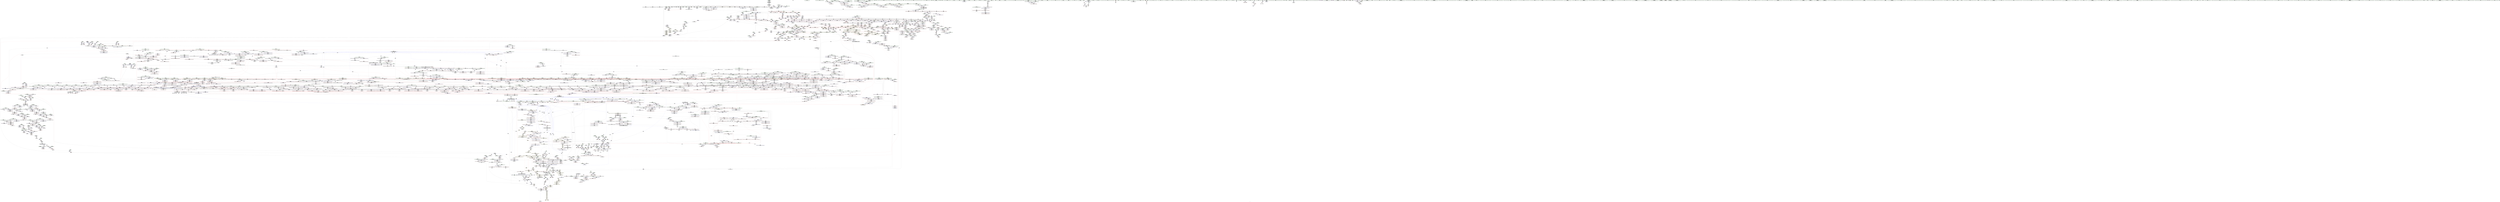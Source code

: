digraph "SVFG" {
	label="SVFG";

	Node0x55c9ca9ac910 [shape=record,color=grey,label="{NodeID: 0\nNullPtr|{|<s29>120}}"];
	Node0x55c9ca9ac910 -> Node0x55c9cb439620[style=solid];
	Node0x55c9ca9ac910 -> Node0x55c9cb439720[style=solid];
	Node0x55c9ca9ac910 -> Node0x55c9cb4397f0[style=solid];
	Node0x55c9ca9ac910 -> Node0x55c9cb4398c0[style=solid];
	Node0x55c9ca9ac910 -> Node0x55c9cb439990[style=solid];
	Node0x55c9ca9ac910 -> Node0x55c9cb439a60[style=solid];
	Node0x55c9ca9ac910 -> Node0x55c9cb439b30[style=solid];
	Node0x55c9ca9ac910 -> Node0x55c9cb439c00[style=solid];
	Node0x55c9ca9ac910 -> Node0x55c9cb439cd0[style=solid];
	Node0x55c9ca9ac910 -> Node0x55c9cb439da0[style=solid];
	Node0x55c9ca9ac910 -> Node0x55c9cb439e70[style=solid];
	Node0x55c9ca9ac910 -> Node0x55c9cb439f40[style=solid];
	Node0x55c9ca9ac910 -> Node0x55c9cb43a010[style=solid];
	Node0x55c9ca9ac910 -> Node0x55c9cb43a0e0[style=solid];
	Node0x55c9ca9ac910 -> Node0x55c9cb43a1b0[style=solid];
	Node0x55c9ca9ac910 -> Node0x55c9cb43a280[style=solid];
	Node0x55c9ca9ac910 -> Node0x55c9cb43a350[style=solid];
	Node0x55c9ca9ac910 -> Node0x55c9cb43a420[style=solid];
	Node0x55c9ca9ac910 -> Node0x55c9cb43a4f0[style=solid];
	Node0x55c9ca9ac910 -> Node0x55c9cb43a5c0[style=solid];
	Node0x55c9ca9ac910 -> Node0x55c9cb43a690[style=solid];
	Node0x55c9ca9ac910 -> Node0x55c9cb49a1e0[style=solid];
	Node0x55c9ca9ac910 -> Node0x55c9cb49d130[style=solid];
	Node0x55c9ca9ac910 -> Node0x55c9cb49d200[style=solid];
	Node0x55c9ca9ac910 -> Node0x55c9cb49d2d0[style=solid];
	Node0x55c9ca9ac910 -> Node0x55c9cb49f350[style=solid];
	Node0x55c9ca9ac910 -> Node0x55c9ca5991c0[style=solid];
	Node0x55c9ca9ac910 -> Node0x55c9cb5136d0[style=solid];
	Node0x55c9ca9ac910 -> Node0x55c9cb514150[style=solid];
	Node0x55c9ca9ac910:s29 -> Node0x55c9cb74ad70[style=solid,color=red];
	Node0x55c9cb442b90 [shape=record,color=red,label="{NodeID: 1550\n522\<--521\n\<--coerce.dive5\n_ZSt4sortIN9__gnu_cxx17__normal_iteratorIPiSt6vectorIiSaIiEEEEEvT_S7_\n|{<s0>49}}"];
	Node0x55c9cb442b90:s0 -> Node0x55c9cb74ece0[style=solid,color=red];
	Node0x55c9cb421030 [shape=record,color=green,label="{NodeID: 443\n2567\<--2568\nref.tmp24\<--ref.tmp24_field_insensitive\n_ZSt13__adjust_heapIN9__gnu_cxx17__normal_iteratorIPiSt6vectorIiSaIiEEEEliNS0_5__ops15_Iter_less_iterEEvT_T0_SA_T1_T2_\n|{|<s1>249}}"];
	Node0x55c9cb421030 -> Node0x55c9cb464670[style=solid];
	Node0x55c9cb421030:s1 -> Node0x55c9cb751bd0[style=solid,color=red];
	Node0x55c9cb498440 [shape=record,color=red,label="{NodeID: 1993\n3875\<--3874\ndummyVal\<--offset_0\n_ZSt22__move_median_to_firstIN9__gnu_cxx17__normal_iteratorIPiSt6vectorIiSaIiEEEENS0_5__ops15_Iter_less_iterEEvT_S9_S9_S9_T0_\n}"];
	Node0x55c9cb498440 -> Node0x55c9cb4abda0[style=solid];
	Node0x55c9cb430250 [shape=record,color=black,label="{NodeID: 886\n2960\<--2855\n\<--agg.tmp35\n_ZSt22__move_median_to_firstIN9__gnu_cxx17__normal_iteratorIPiSt6vectorIiSaIiEEEENS0_5__ops15_Iter_less_iterEEvT_S9_S9_S9_T0_\n}"];
	Node0x55c9cb430250 -> Node0x55c9cb467c10[style=solid];
	Node0x55c9cb745c60 [shape=record,color=black,label="{NodeID: 5757\n489 = PHI(355, 368, )\n1st arg _ZSt4sortIN9__gnu_cxx17__normal_iteratorIPiSt6vectorIiSaIiEEEEEvT_S7_ }"];
	Node0x55c9cb745c60 -> Node0x55c9cb49c500[style=solid];
	Node0x55c9cb4aecc0 [shape=record,color=blue, style = dotted,label="{NodeID: 2436\n3948\<--3950\noffset_0\<--dummyVal\n_ZSt25__unguarded_linear_insertIN9__gnu_cxx17__normal_iteratorIPiSt6vectorIiSaIiEEEENS0_5__ops14_Val_less_iterEEvT_T0_\n}"];
	Node0x55c9cb4aecc0 -> Node0x55c9cb5e0380[style=dashed];
	Node0x55c9cb466890 [shape=record,color=purple,label="{NodeID: 1329\n3828\<--2884\noffset_0\<--\n}"];
	Node0x55c9cb466890 -> Node0x55c9cb4ab170[style=solid];
	Node0x55c9cb4194a0 [shape=record,color=green,label="{NodeID: 222\n1314\<--1315\nthis.addr\<--this.addr_field_insensitive\n_ZNKSt6vectorIiSaIiEE8max_sizeEv\n}"];
	Node0x55c9cb4194a0 -> Node0x55c9cb448280[style=solid];
	Node0x55c9cb4194a0 -> Node0x55c9cb4a0ef0[style=solid];
	Node0x55c9cb44dff0 [shape=record,color=red,label="{NodeID: 1772\n2416\<--2415\n\<--call\n_ZN9__gnu_cxxltIPiSt6vectorIiSaIiEEEEbRKNS_17__normal_iteratorIT_T0_EESA_\n}"];
	Node0x55c9cb44dff0 -> Node0x55c9cb5130d0[style=solid];
	Node0x55c9cb43cc80 [shape=record,color=black,label="{NodeID: 665\n653\<--652\n\<--this1\n_ZNSt12_Vector_baseIiSaIiEE12_Vector_implC2Ev\n|{<s0>59}}"];
	Node0x55c9cb43cc80:s0 -> Node0x55c9cb7455c0[style=solid,color=red];
	Node0x55c9cb72cb40 [shape=record,color=black,label="{NodeID: 5536\n44 = PHI()\n}"];
	Node0x55c9cb4a3930 [shape=record,color=blue,label="{NodeID: 2215\n1728\<--1726\nthis.addr\<--this\n_ZNSt13move_iteratorIPiEC2ES0_\n}"];
	Node0x55c9cb4a3930 -> Node0x55c9cb44a980[style=dashed];
	Node0x55c9cb45b500 [shape=record,color=purple,label="{NodeID: 1108\n3694\<--1545\noffset_0\<--\n}"];
	Node0x55c9cb45b500 -> Node0x55c9cb495380[style=solid];
	Node0x55c9ca9ac9a0 [shape=record,color=green,label="{NodeID: 1\n5\<--1\n\<--dummyObj\nCan only get source location for instruction, argument, global var or function.}"];
	Node0x55c9cb442c60 [shape=record,color=red,label="{NodeID: 1551\n534\<--531\nthis1\<--this.addr\n_ZNSt6vectorIiSaIiEE5beginEv\n}"];
	Node0x55c9cb442c60 -> Node0x55c9cb43c530[style=solid];
	Node0x55c9cb421100 [shape=record,color=green,label="{NodeID: 444\n2569\<--2570\nref.tmp30\<--ref.tmp30_field_insensitive\n_ZSt13__adjust_heapIN9__gnu_cxx17__normal_iteratorIPiSt6vectorIiSaIiEEEEliNS0_5__ops15_Iter_less_iterEEvT_T0_SA_T1_T2_\n|{|<s1>252}}"];
	Node0x55c9cb421100 -> Node0x55c9cb464740[style=solid];
	Node0x55c9cb421100:s1 -> Node0x55c9cb751bd0[style=solid,color=red];
	Node0x55c9cb498510 [shape=record,color=red,label="{NodeID: 1994\n3878\<--3877\ndummyVal\<--offset_0\n_ZSt22__move_median_to_firstIN9__gnu_cxx17__normal_iteratorIPiSt6vectorIiSaIiEEEENS0_5__ops15_Iter_less_iterEEvT_S9_S9_S9_T0_\n}"];
	Node0x55c9cb498510 -> Node0x55c9cb4abe70[style=solid];
	Node0x55c9cb430320 [shape=record,color=black,label="{NodeID: 887\n2969\<--2857\n\<--agg.tmp40\n_ZSt22__move_median_to_firstIN9__gnu_cxx17__normal_iteratorIPiSt6vectorIiSaIiEEEENS0_5__ops15_Iter_less_iterEEvT_S9_S9_S9_T0_\n}"];
	Node0x55c9cb430320 -> Node0x55c9cb467db0[style=solid];
	Node0x55c9cb745db0 [shape=record,color=black,label="{NodeID: 5758\n2406 = PHI(2208, 3050, 3617, )\n0th arg _ZN9__gnu_cxxltIPiSt6vectorIiSaIiEEEEbRKNS_17__normal_iteratorIT_T0_EESA_ }"];
	Node0x55c9cb745db0 -> Node0x55c9cb4a7ca0[style=solid];
	Node0x55c9cb4aed90 [shape=record,color=blue,label="{NodeID: 2437\n3443\<--3442\ncall10\<--\n_ZSt25__unguarded_linear_insertIN9__gnu_cxx17__normal_iteratorIPiSt6vectorIiSaIiEEEENS0_5__ops14_Val_less_iterEEvT_T0_\n|{<s0>340|<s1>346}}"];
	Node0x55c9cb4aed90:s0 -> Node0x55c9cb5a91d0[style=dashed,color=blue];
	Node0x55c9cb4aed90:s1 -> Node0x55c9cb5ba9d0[style=dashed,color=blue];
	Node0x55c9cb466960 [shape=record,color=purple,label="{NodeID: 1330\n3829\<--2885\noffset_0\<--\n}"];
	Node0x55c9cb466960 -> Node0x55c9cb497810[style=solid];
	Node0x55c9cb419570 [shape=record,color=green,label="{NodeID: 223\n1320\<--1321\n_ZNKSt12_Vector_baseIiSaIiEE19_M_get_Tp_allocatorEv\<--_ZNKSt12_Vector_baseIiSaIiEE19_M_get_Tp_allocatorEv_field_insensitive\n}"];
	Node0x55c9cb44e0c0 [shape=record,color=red,label="{NodeID: 1773\n2419\<--2418\n\<--call1\n_ZN9__gnu_cxxltIPiSt6vectorIiSaIiEEEEbRKNS_17__normal_iteratorIT_T0_EESA_\n}"];
	Node0x55c9cb44e0c0 -> Node0x55c9cb5130d0[style=solid];
	Node0x55c9cb43cd50 [shape=record,color=black,label="{NodeID: 666\n670\<--669\n\<--this1\n_ZNSaIiEC2Ev\n|{<s0>60}}"];
	Node0x55c9cb43cd50:s0 -> Node0x55c9cb756cf0[style=solid,color=red];
	Node0x55c9cb72cc40 [shape=record,color=black,label="{NodeID: 5537\n87 = PHI(701, )\n|{<s0>6}}"];
	Node0x55c9cb72cc40:s0 -> Node0x55c9cb755e90[style=solid,color=red];
	Node0x55c9cb5fba20 [shape=record,color=yellow,style=double,label="{NodeID: 4430\n114V_1 = ENCHI(MR_114V_0)\npts\{90000 90001 130000 130001 \}\nFun[_ZSt6__sortIN9__gnu_cxx17__normal_iteratorIPiSt6vectorIiSaIiEEEENS0_5__ops15_Iter_less_iterEEvT_S9_T0_]|{<s0>152|<s1>155}}"];
	Node0x55c9cb5fba20:s0 -> Node0x55c9cb5f6a00[style=dashed,color=red];
	Node0x55c9cb5fba20:s1 -> Node0x55c9cb5a1380[style=dashed,color=red];
	Node0x55c9cb4a3a00 [shape=record,color=blue,label="{NodeID: 2216\n1730\<--1727\n__i.addr\<--__i\n_ZNSt13move_iteratorIPiEC2ES0_\n}"];
	Node0x55c9cb4a3a00 -> Node0x55c9cb44aa50[style=dashed];
	Node0x55c9cb45b5d0 [shape=record,color=purple,label="{NodeID: 1109\n3696\<--1547\noffset_0\<--\n}"];
	Node0x55c9cb45b5d0 -> Node0x55c9cb4a2750[style=solid];
	Node0x55c9cb410bb0 [shape=record,color=green,label="{NodeID: 2\n10\<--1\n__dso_handle\<--dummyObj\nGlob }"];
	Node0x55c9cb442d30 [shape=record,color=red,label="{NodeID: 1552\n542\<--541\n\<--coerce.dive\n_ZNSt6vectorIiSaIiEE5beginEv\n}"];
	Node0x55c9cb442d30 -> Node0x55c9cb43c600[style=solid];
	Node0x55c9cb4211d0 [shape=record,color=green,label="{NodeID: 445\n2571\<--2572\n__cmp\<--__cmp_field_insensitive\n_ZSt13__adjust_heapIN9__gnu_cxx17__normal_iteratorIPiSt6vectorIiSaIiEEEEliNS0_5__ops15_Iter_less_iterEEvT_T0_SA_T1_T2_\n|{<s0>254|<s1>257}}"];
	Node0x55c9cb4211d0:s0 -> Node0x55c9cb74e970[style=solid,color=red];
	Node0x55c9cb4211d0:s1 -> Node0x55c9cb74c040[style=solid,color=red];
	Node0x55c9cb5e96c0 [shape=record,color=yellow,style=double,label="{NodeID: 4209\n862V_1 = ENCHI(MR_862V_0)\npts\{30240000 \}\nFun[_ZNK9__gnu_cxx17__normal_iteratorIPiSt6vectorIiSaIiEEEmiEl]|{<s0>302}}"];
	Node0x55c9cb5e96c0:s0 -> Node0x55c9cb4a3ee0[style=dashed,color=red];
	Node0x55c9cb4985e0 [shape=record,color=red,label="{NodeID: 1995\n3881\<--3880\ndummyVal\<--offset_0\n_ZSt22__move_median_to_firstIN9__gnu_cxx17__normal_iteratorIPiSt6vectorIiSaIiEEEENS0_5__ops15_Iter_less_iterEEvT_S9_S9_S9_T0_\n}"];
	Node0x55c9cb4985e0 -> Node0x55c9cb4abf40[style=solid];
	Node0x55c9cb4303f0 [shape=record,color=black,label="{NodeID: 888\n2972\<--2859\n\<--agg.tmp41\n_ZSt22__move_median_to_firstIN9__gnu_cxx17__normal_iteratorIPiSt6vectorIiSaIiEEEENS0_5__ops15_Iter_less_iterEEvT_S9_S9_S9_T0_\n}"];
	Node0x55c9cb4303f0 -> Node0x55c9cb467f50[style=solid];
	Node0x55c9cb745f40 [shape=record,color=black,label="{NodeID: 5759\n2407 = PHI(2200, 3052, 3619, )\n1st arg _ZN9__gnu_cxxltIPiSt6vectorIiSaIiEEEEbRKNS_17__normal_iteratorIT_T0_EESA_ }"];
	Node0x55c9cb745f40 -> Node0x55c9cb4a7d70[style=solid];
	Node0x55c9cb4aee60 [shape=record,color=blue,label="{NodeID: 2438\n3472\<--3453\ncoerce.dive\<--__first.coerce\n_ZSt23__copy_move_backward_a2ILb1EN9__gnu_cxx17__normal_iteratorIPiSt6vectorIiSaIiEEEES6_ET1_T0_S8_S7_\n}"];
	Node0x55c9cb4aee60 -> Node0x55c9cb499960[style=dashed];
	Node0x55c9cb466a30 [shape=record,color=purple,label="{NodeID: 1331\n3831\<--2893\noffset_0\<--\n}"];
	Node0x55c9cb466a30 -> Node0x55c9cb4ab240[style=solid];
	Node0x55c9cb419670 [shape=record,color=green,label="{NodeID: 224\n1323\<--1324\n_ZNSt16allocator_traitsISaIiEE8max_sizeERKS0_\<--_ZNSt16allocator_traitsISaIiEE8max_sizeERKS0__field_insensitive\n}"];
	Node0x55c9cb44e190 [shape=record,color=red,label="{NodeID: 1774\n2437\<--2430\nthis2\<--this.addr\n_ZNK9__gnu_cxx5__ops15_Iter_less_iterclINS_17__normal_iteratorIPiSt6vectorIiSaIiEEEES8_EEbT_T0_\n}"];
	Node0x55c9cb43ce20 [shape=record,color=black,label="{NodeID: 667\n708\<--707\n\<--_M_impl\n_ZNSt12_Vector_baseIiSaIiEE19_M_get_Tp_allocatorEv\n}"];
	Node0x55c9cb43ce20 -> Node0x55c9cb43cef0[style=solid];
	Node0x55c9cb72ce70 [shape=record,color=black,label="{NodeID: 5538\n117 = PHI()\n}"];
	Node0x55c9cb4a3ad0 [shape=record,color=blue,label="{NodeID: 2217\n1735\<--1736\n_M_current\<--\n_ZNSt13move_iteratorIPiEC2ES0_\n|{<s0>127}}"];
	Node0x55c9cb4a3ad0:s0 -> Node0x55c9cb6470d0[style=dashed,color=blue];
	Node0x55c9cb45b6a0 [shape=record,color=purple,label="{NodeID: 1110\n3697\<--1548\noffset_0\<--\n}"];
	Node0x55c9cb45b6a0 -> Node0x55c9cb495450[style=solid];
	Node0x55c9cb410c40 [shape=record,color=green,label="{NodeID: 3\n14\<--1\n.str\<--dummyObj\nGlob }"];
	Node0x55c9cb442e00 [shape=record,color=red,label="{NodeID: 1553\n551\<--548\nthis1\<--this.addr\n_ZNSt6vectorIiSaIiEE3endEv\n}"];
	Node0x55c9cb442e00 -> Node0x55c9cb43c6d0[style=solid];
	Node0x55c9cb4212a0 [shape=record,color=green,label="{NodeID: 446\n2573\<--2574\nagg.tmp36\<--agg.tmp36_field_insensitive\n_ZSt13__adjust_heapIN9__gnu_cxx17__normal_iteratorIPiSt6vectorIiSaIiEEEEliNS0_5__ops15_Iter_less_iterEEvT_T0_SA_T1_T2_\n}"];
	Node0x55c9cb5e97a0 [shape=record,color=yellow,style=double,label="{NodeID: 4210\n114V_1 = ENCHI(MR_114V_0)\npts\{90000 90001 130000 130001 \}\nFun[_ZNK9__gnu_cxx17__normal_iteratorIPiSt6vectorIiSaIiEEEmiEl]|{<s0>302}}"];
	Node0x55c9cb5e97a0:s0 -> Node0x55c9cb5fc8f0[style=dashed,color=red];
	Node0x55c9cb4986b0 [shape=record,color=red,label="{NodeID: 1996\n3884\<--3883\ndummyVal\<--offset_0\n_ZSt22__move_median_to_firstIN9__gnu_cxx17__normal_iteratorIPiSt6vectorIiSaIiEEEENS0_5__ops15_Iter_less_iterEEvT_S9_S9_S9_T0_\n}"];
	Node0x55c9cb4986b0 -> Node0x55c9cb4ac010[style=solid];
	Node0x55c9cb4304c0 [shape=record,color=black,label="{NodeID: 889\n2981\<--2861\n\<--agg.tmp45\n_ZSt22__move_median_to_firstIN9__gnu_cxx17__normal_iteratorIPiSt6vectorIiSaIiEEEENS0_5__ops15_Iter_less_iterEEvT_S9_S9_S9_T0_\n}"];
	Node0x55c9cb4304c0 -> Node0x55c9cb4680f0[style=solid];
	Node0x55c9cb7460d0 [shape=record,color=black,label="{NodeID: 5760\n804 = PHI(736, 746, )\n0th arg _ZNSt12_Vector_baseIiSaIiEE12_Vector_implD2Ev }"];
	Node0x55c9cb7460d0 -> Node0x55c9cb49e0a0[style=solid];
	Node0x55c9cb4aef30 [shape=record,color=blue,label="{NodeID: 2439\n3474\<--3454\ncoerce.dive1\<--__last.coerce\n_ZSt23__copy_move_backward_a2ILb1EN9__gnu_cxx17__normal_iteratorIPiSt6vectorIiSaIiEEEES6_ET1_T0_S8_S7_\n}"];
	Node0x55c9cb4aef30 -> Node0x55c9cb499a30[style=dashed];
	Node0x55c9cb466b00 [shape=record,color=purple,label="{NodeID: 1332\n3832\<--2894\noffset_0\<--\n}"];
	Node0x55c9cb466b00 -> Node0x55c9cb4978e0[style=solid];
	Node0x55c9cb419770 [shape=record,color=green,label="{NodeID: 225\n1331\<--1332\nretval\<--retval_field_insensitive\n_ZSt3maxImERKT_S2_S2_\n}"];
	Node0x55c9cb419770 -> Node0x55c9cb448350[style=solid];
	Node0x55c9cb419770 -> Node0x55c9cb4a1160[style=solid];
	Node0x55c9cb419770 -> Node0x55c9cb4a1230[style=solid];
	Node0x55c9cb44e260 [shape=record,color=red,label="{NodeID: 1775\n2439\<--2438\n\<--call\n_ZNK9__gnu_cxx5__ops15_Iter_less_iterclINS_17__normal_iteratorIPiSt6vectorIiSaIiEEEES8_EEbT_T0_\n}"];
	Node0x55c9cb44e260 -> Node0x55c9cb512f50[style=solid];
	Node0x55c9cb43cef0 [shape=record,color=black,label="{NodeID: 668\n701\<--708\n_ZNSt12_Vector_baseIiSaIiEE19_M_get_Tp_allocatorEv_ret\<--\n_ZNSt12_Vector_baseIiSaIiEE19_M_get_Tp_allocatorEv\n|{<s0>5|<s1>72|<s2>84|<s3>87|<s4>92|<s5>96}}"];
	Node0x55c9cb43cef0:s0 -> Node0x55c9cb72cc40[style=solid,color=blue];
	Node0x55c9cb43cef0:s1 -> Node0x55c9cb72f1f0[style=solid,color=blue];
	Node0x55c9cb43cef0:s2 -> Node0x55c9cb736f00[style=solid,color=blue];
	Node0x55c9cb43cef0:s3 -> Node0x55c9cb7372c0[style=solid,color=blue];
	Node0x55c9cb43cef0:s4 -> Node0x55c9cb738750[style=solid,color=blue];
	Node0x55c9cb43cef0:s5 -> Node0x55c9cb7388c0[style=solid,color=blue];
	Node0x55c9cb72cf40 [shape=record,color=black,label="{NodeID: 5539\n130 = PHI(172, )\n}"];
	Node0x55c9cb72cf40 -> Node0x55c9cb43b010[style=solid];
	Node0x55c9cb4a3ba0 [shape=record,color=blue,label="{NodeID: 2218\n1742\<--1740\nthis.addr\<--this\n_ZN9__gnu_cxx13new_allocatorIiE7destroyIiEEvPT_\n}"];
	Node0x55c9cb4a3ba0 -> Node0x55c9cb44ab20[style=dashed];
	Node0x55c9cb45b770 [shape=record,color=purple,label="{NodeID: 1111\n1573\<--1563\ncoerce.dive\<--__first\n_ZSt4copyISt13move_iteratorIPiES1_ET0_T_S4_S3_\n}"];
	Node0x55c9cb45b770 -> Node0x55c9cb4a2820[style=solid];
	Node0x55c9cb410ef0 [shape=record,color=green,label="{NodeID: 4\n16\<--1\n.str.2\<--dummyObj\nGlob }"];
	Node0x55c9cb442ed0 [shape=record,color=red,label="{NodeID: 1554\n557\<--556\n\<--coerce.dive\n_ZNSt6vectorIiSaIiEE3endEv\n}"];
	Node0x55c9cb442ed0 -> Node0x55c9cb43c7a0[style=solid];
	Node0x55c9cb421370 [shape=record,color=green,label="{NodeID: 447\n2575\<--2576\nagg.tmp38\<--agg.tmp38_field_insensitive\n_ZSt13__adjust_heapIN9__gnu_cxx17__normal_iteratorIPiSt6vectorIiSaIiEEEEliNS0_5__ops15_Iter_less_iterEEvT_T0_SA_T1_T2_\n}"];
	Node0x55c9cb421370 -> Node0x55c9cb42e2a0[style=solid];
	Node0x55c9cb421370 -> Node0x55c9cb464810[style=solid];
	Node0x55c9cb498780 [shape=record,color=red,label="{NodeID: 1997\n3887\<--3886\ndummyVal\<--offset_0\n_ZSt22__move_median_to_firstIN9__gnu_cxx17__normal_iteratorIPiSt6vectorIiSaIiEEEENS0_5__ops15_Iter_less_iterEEvT_S9_S9_S9_T0_\n}"];
	Node0x55c9cb498780 -> Node0x55c9cb4ac0e0[style=solid];
	Node0x55c9cb430590 [shape=record,color=black,label="{NodeID: 890\n2984\<--2863\n\<--agg.tmp46\n_ZSt22__move_median_to_firstIN9__gnu_cxx17__normal_iteratorIPiSt6vectorIiSaIiEEEENS0_5__ops15_Iter_less_iterEEvT_S9_S9_S9_T0_\n}"];
	Node0x55c9cb430590 -> Node0x55c9cb468290[style=solid];
	Node0x55c9cb746220 [shape=record,color=black,label="{NodeID: 5761\n1636 = PHI(1611, )\n0th arg _ZSt13__copy_move_aILb1EPiS0_ET1_T0_S2_S1_ }"];
	Node0x55c9cb746220 -> Node0x55c9cb4a2f70[style=solid];
	Node0x55c9cb4af000 [shape=record,color=blue,label="{NodeID: 2440\n3476\<--3455\ncoerce.dive2\<--__result.coerce\n_ZSt23__copy_move_backward_a2ILb1EN9__gnu_cxx17__normal_iteratorIPiSt6vectorIiSaIiEEEES6_ET1_T0_S8_S7_\n}"];
	Node0x55c9cb4af000 -> Node0x55c9cb499b00[style=dashed];
	Node0x55c9cb466bd0 [shape=record,color=purple,label="{NodeID: 1333\n3834\<--2896\noffset_0\<--\n}"];
	Node0x55c9cb466bd0 -> Node0x55c9cb4ab310[style=solid];
	Node0x55c9cb419840 [shape=record,color=green,label="{NodeID: 226\n1333\<--1334\n__a.addr\<--__a.addr_field_insensitive\n_ZSt3maxImERKT_S2_S2_\n}"];
	Node0x55c9cb419840 -> Node0x55c9cb448420[style=solid];
	Node0x55c9cb419840 -> Node0x55c9cb4484f0[style=solid];
	Node0x55c9cb419840 -> Node0x55c9cb4a0fc0[style=solid];
	Node0x55c9cb44e330 [shape=record,color=red,label="{NodeID: 1776\n2441\<--2440\n\<--call3\n_ZNK9__gnu_cxx5__ops15_Iter_less_iterclINS_17__normal_iteratorIPiSt6vectorIiSaIiEEEES8_EEbT_T0_\n}"];
	Node0x55c9cb44e330 -> Node0x55c9cb512f50[style=solid];
	Node0x55c9cb43cfc0 [shape=record,color=black,label="{NodeID: 669\n729\<--725\nsub.ptr.lhs.cast\<--\n_ZNSt12_Vector_baseIiSaIiEED2Ev\n}"];
	Node0x55c9cb43cfc0 -> Node0x55c9cb50f7d0[style=solid];
	Node0x55c9cb72d0b0 [shape=record,color=black,label="{NodeID: 5540\n135 = PHI(172, )\n}"];
	Node0x55c9cb72d0b0 -> Node0x55c9cb43b0e0[style=solid];
	Node0x55c9cb5fbd20 [shape=record,color=yellow,style=double,label="{NodeID: 4433\n299V_1 = ENCHI(MR_299V_0)\npts\{9320000 9420000 17690000 17710000 18540000 18560000 19700000 19720000 21100000 21120000 22010000 22090000 22910000 22930000 23380000 23400000 24500000 24520000 30510000 30530000 31780000 31800000 31840000 32850000 32890000 35460000 36180000 36200000 \}\nFun[_ZN9__gnu_cxxmiIPiSt6vectorIiSaIiEEEENS_17__normal_iteratorIT_T0_E15difference_typeERKS8_SB_]}"];
	Node0x55c9cb5fbd20 -> Node0x55c9cb447720[style=dashed];
	Node0x55c9cb5fbd20 -> Node0x55c9cb4477f0[style=dashed];
	Node0x55c9cb4a3c70 [shape=record,color=blue,label="{NodeID: 2219\n1744\<--1741\n__p.addr\<--__p\n_ZN9__gnu_cxx13new_allocatorIiE7destroyIiEEvPT_\n}"];
	Node0x55c9cb45b840 [shape=record,color=purple,label="{NodeID: 1112\n1575\<--1565\ncoerce.dive1\<--__last\n_ZSt4copyISt13move_iteratorIPiES1_ET0_T_S4_S3_\n}"];
	Node0x55c9cb45b840 -> Node0x55c9cb4a28f0[style=solid];
	Node0x55c9cb410fb0 [shape=record,color=green,label="{NodeID: 5\n18\<--1\n.str.3\<--dummyObj\nGlob }"];
	Node0x55c9cb442fa0 [shape=record,color=red,label="{NodeID: 1555\n588\<--587\n\<--coerce.dive4\n_ZSt7reverseIN9__gnu_cxx17__normal_iteratorIPiSt6vectorIiSaIiEEEEEvT_S7_\n|{<s0>55}}"];
	Node0x55c9cb442fa0:s0 -> Node0x55c9cb746880[style=solid,color=red];
	Node0x55c9cb421440 [shape=record,color=green,label="{NodeID: 448\n2665\<--2666\n_ZSt4moveIRN9__gnu_cxx5__ops15_Iter_less_iterEEONSt16remove_referenceIT_E4typeEOS5_\<--_ZSt4moveIRN9__gnu_cxx5__ops15_Iter_less_iterEEONSt16remove_referenceIT_E4typeEOS5__field_insensitive\n}"];
	Node0x55c9cb498850 [shape=record,color=red,label="{NodeID: 1998\n3890\<--3889\ndummyVal\<--offset_0\n_ZSt22__move_median_to_firstIN9__gnu_cxx17__normal_iteratorIPiSt6vectorIiSaIiEEEENS0_5__ops15_Iter_less_iterEEvT_S9_S9_S9_T0_\n}"];
	Node0x55c9cb498850 -> Node0x55c9cb4ac1b0[style=solid];
	Node0x55c9cb430660 [shape=record,color=black,label="{NodeID: 891\n2993\<--2865\n\<--agg.tmp51\n_ZSt22__move_median_to_firstIN9__gnu_cxx17__normal_iteratorIPiSt6vectorIiSaIiEEEENS0_5__ops15_Iter_less_iterEEvT_S9_S9_S9_T0_\n}"];
	Node0x55c9cb430660 -> Node0x55c9cb468430[style=solid];
	Node0x55c9cb746330 [shape=record,color=black,label="{NodeID: 5762\n1637 = PHI(1615, )\n1st arg _ZSt13__copy_move_aILb1EPiS0_ET1_T0_S2_S1_ }"];
	Node0x55c9cb746330 -> Node0x55c9cb4a3040[style=solid];
	Node0x55c9cb4af0d0 [shape=record,color=blue, style = dotted,label="{NodeID: 2441\n3951\<--3953\noffset_0\<--dummyVal\n_ZSt23__copy_move_backward_a2ILb1EN9__gnu_cxx17__normal_iteratorIPiSt6vectorIiSaIiEEEES6_ET1_T0_S8_S7_\n}"];
	Node0x55c9cb4af0d0 -> Node0x55c9cb493980[style=dashed];
	Node0x55c9cb466ca0 [shape=record,color=purple,label="{NodeID: 1334\n3835\<--2897\noffset_0\<--\n}"];
	Node0x55c9cb466ca0 -> Node0x55c9cb4979b0[style=solid];
	Node0x55c9cb419910 [shape=record,color=green,label="{NodeID: 227\n1335\<--1336\n__b.addr\<--__b.addr_field_insensitive\n_ZSt3maxImERKT_S2_S2_\n}"];
	Node0x55c9cb419910 -> Node0x55c9cb4485c0[style=solid];
	Node0x55c9cb419910 -> Node0x55c9cb448690[style=solid];
	Node0x55c9cb419910 -> Node0x55c9cb4a1090[style=solid];
	Node0x55c9cb44e400 [shape=record,color=red,label="{NodeID: 1777\n2485\<--2455\n\<--__comp.addr\n_ZSt10__pop_heapIN9__gnu_cxx17__normal_iteratorIPiSt6vectorIiSaIiEEEENS0_5__ops15_Iter_less_iterEEvT_S9_S9_RT0_\n}"];
	Node0x55c9cb43d090 [shape=record,color=black,label="{NodeID: 670\n730\<--728\nsub.ptr.rhs.cast\<--\n_ZNSt12_Vector_baseIiSaIiEED2Ev\n}"];
	Node0x55c9cb43d090 -> Node0x55c9cb50f7d0[style=solid];
	Node0x55c9cb72d1f0 [shape=record,color=black,label="{NodeID: 5541\n142 = PHI(192, )\n}"];
	Node0x55c9cb72d1f0 -> Node0x55c9cb46f6c0[style=solid];
	Node0x55c9cb4a3d40 [shape=record,color=blue,label="{NodeID: 2220\n1753\<--1751\nthis.addr\<--this\n_ZN9__gnu_cxx17__normal_iteratorIPiSt6vectorIiSaIiEEEC2ERKS1_\n}"];
	Node0x55c9cb4a3d40 -> Node0x55c9cb44abf0[style=dashed];
	Node0x55c9cb45b910 [shape=record,color=purple,label="{NodeID: 1113\n1581\<--1569\ncoerce.dive2\<--agg.tmp\n_ZSt4copyISt13move_iteratorIPiES1_ET0_T_S4_S3_\n}"];
	Node0x55c9cb45b910 -> Node0x55c9cb449940[style=solid];
	Node0x55c9cb411070 [shape=record,color=green,label="{NodeID: 6\n20\<--1\n.str.4\<--dummyObj\nGlob }"];
	Node0x55c9cb443070 [shape=record,color=red,label="{NodeID: 1556\n590\<--589\n\<--coerce.dive5\n_ZSt7reverseIN9__gnu_cxx17__normal_iteratorIPiSt6vectorIiSaIiEEEEEvT_S7_\n|{<s0>55}}"];
	Node0x55c9cb443070:s0 -> Node0x55c9cb746990[style=solid,color=red];
	Node0x55c9cb421540 [shape=record,color=green,label="{NodeID: 449\n2668\<--2669\n_ZN9__gnu_cxx5__ops14_Iter_less_valC2ENS0_15_Iter_less_iterE\<--_ZN9__gnu_cxx5__ops14_Iter_less_valC2ENS0_15_Iter_less_iterE_field_insensitive\n}"];
	Node0x55c9cb498920 [shape=record,color=red,label="{NodeID: 1999\n3893\<--3892\ndummyVal\<--offset_0\n_ZSt21__unguarded_partitionIN9__gnu_cxx17__normal_iteratorIPiSt6vectorIiSaIiEEEENS0_5__ops15_Iter_less_iterEET_S9_S9_S9_T0_\n}"];
	Node0x55c9cb498920 -> Node0x55c9cb4ac760[style=solid];
	Node0x55c9cb430730 [shape=record,color=black,label="{NodeID: 892\n2996\<--2867\n\<--agg.tmp52\n_ZSt22__move_median_to_firstIN9__gnu_cxx17__normal_iteratorIPiSt6vectorIiSaIiEEEENS0_5__ops15_Iter_less_iterEEvT_S9_S9_S9_T0_\n}"];
	Node0x55c9cb430730 -> Node0x55c9cb4685d0[style=solid];
	Node0x55c9cb746440 [shape=record,color=black,label="{NodeID: 5763\n1638 = PHI(1617, )\n2nd arg _ZSt13__copy_move_aILb1EPiS0_ET1_T0_S2_S1_ }"];
	Node0x55c9cb746440 -> Node0x55c9cb4a3110[style=solid];
	Node0x55c9cb4af1a0 [shape=record,color=blue, style = dotted,label="{NodeID: 2442\n3954\<--3956\noffset_0\<--dummyVal\n_ZSt23__copy_move_backward_a2ILb1EN9__gnu_cxx17__normal_iteratorIPiSt6vectorIiSaIiEEEES6_ET1_T0_S8_S7_\n}"];
	Node0x55c9cb4af1a0 -> Node0x55c9cb493a50[style=dashed];
	Node0x55c9cb466d70 [shape=record,color=purple,label="{NodeID: 1335\n3837\<--2905\noffset_0\<--\n}"];
	Node0x55c9cb466d70 -> Node0x55c9cb4ab3e0[style=solid];
	Node0x55c9cb4199e0 [shape=record,color=green,label="{NodeID: 228\n1355\<--1356\n__a.addr\<--__a.addr_field_insensitive\n_ZNSt16allocator_traitsISaIiEE8max_sizeERKS0_\n}"];
	Node0x55c9cb4199e0 -> Node0x55c9cb448900[style=solid];
	Node0x55c9cb4199e0 -> Node0x55c9cb4a1300[style=solid];
	Node0x55c9cb44e4d0 [shape=record,color=red,label="{NodeID: 1778\n2472\<--2471\n\<--call3\n_ZSt10__pop_heapIN9__gnu_cxx17__normal_iteratorIPiSt6vectorIiSaIiEEEENS0_5__ops15_Iter_less_iterEEvT_S9_S9_RT0_\n}"];
	Node0x55c9cb44e4d0 -> Node0x55c9cb4a83f0[style=solid];
	Node0x55c9cb43d160 [shape=record,color=black,label="{NodeID: 671\n795\<--794\n\<--_M_impl\n_ZNSt12_Vector_baseIiSaIiEE13_M_deallocateEPim\n|{<s0>67}}"];
	Node0x55c9cb43d160:s0 -> Node0x55c9cb745140[style=solid,color=red];
	Node0x55c9cb72d330 [shape=record,color=black,label="{NodeID: 5542\n150 = PHI(217, )\n}"];
	Node0x55c9cb72d330 -> Node0x55c9cb46f790[style=solid];
	Node0x55c9cb5fc420 [shape=record,color=yellow,style=double,label="{NodeID: 4435\n2V_1 = ENCHI(MR_2V_0)\npts\{90000 90001 90002 130000 130001 130002 \}\nFun[__cxx_global_var_init]|{<s0>1}}"];
	Node0x55c9cb5fc420:s0 -> Node0x55c9cb5e3fd0[style=dashed,color=red];
	Node0x55c9cb4a3e10 [shape=record,color=blue,label="{NodeID: 2221\n1755\<--1752\n__i.addr\<--__i\n_ZN9__gnu_cxx17__normal_iteratorIPiSt6vectorIiSaIiEEEC2ERKS1_\n}"];
	Node0x55c9cb4a3e10 -> Node0x55c9cb44acc0[style=dashed];
	Node0x55c9cb45b9e0 [shape=record,color=purple,label="{NodeID: 1114\n1589\<--1571\ncoerce.dive4\<--agg.tmp3\n_ZSt4copyISt13move_iteratorIPiES1_ET0_T_S4_S3_\n}"];
	Node0x55c9cb45b9e0 -> Node0x55c9cb449a10[style=solid];
	Node0x55c9cb4118e0 [shape=record,color=green,label="{NodeID: 7\n22\<--1\nstdout\<--dummyObj\nGlob }"];
	Node0x55c9cb443140 [shape=record,color=red,label="{NodeID: 1557\n618\<--598\n\<--retval\n_ZSt3maxIiERKT_S2_S2_\n}"];
	Node0x55c9cb443140 -> Node0x55c9cb43cbb0[style=solid];
	Node0x55c9cb421640 [shape=record,color=green,label="{NodeID: 450\n2680\<--2681\n_ZSt11__push_heapIN9__gnu_cxx17__normal_iteratorIPiSt6vectorIiSaIiEEEEliNS0_5__ops14_Iter_less_valEEvT_T0_SA_T1_RT2_\<--_ZSt11__push_heapIN9__gnu_cxx17__normal_iteratorIPiSt6vectorIiSaIiEEEEliNS0_5__ops14_Iter_less_valEEvT_T0_SA_T1_RT2__field_insensitive\n}"];
	Node0x55c9cb4989f0 [shape=record,color=red,label="{NodeID: 2000\n3896\<--3895\ndummyVal\<--offset_0\n_ZSt21__unguarded_partitionIN9__gnu_cxx17__normal_iteratorIPiSt6vectorIiSaIiEEEENS0_5__ops15_Iter_less_iterEET_S9_S9_S9_T0_\n}"];
	Node0x55c9cb4989f0 -> Node0x55c9cb4ac830[style=solid];
	Node0x55c9cb430800 [shape=record,color=black,label="{NodeID: 893\n3005\<--2869\n\<--agg.tmp56\n_ZSt22__move_median_to_firstIN9__gnu_cxx17__normal_iteratorIPiSt6vectorIiSaIiEEEENS0_5__ops15_Iter_less_iterEEvT_S9_S9_S9_T0_\n}"];
	Node0x55c9cb430800 -> Node0x55c9cb468770[style=solid];
	Node0x55c9cb746550 [shape=record,color=black,label="{NodeID: 5764\n869 = PHI(863, )\n0th arg _ZN9__gnu_cxx13new_allocatorIiED2Ev }"];
	Node0x55c9cb746550 -> Node0x55c9cb49e720[style=solid];
	Node0x55c9cb4af270 [shape=record,color=blue, style = dotted,label="{NodeID: 2443\n3957\<--3959\noffset_0\<--dummyVal\n_ZSt23__copy_move_backward_a2ILb1EN9__gnu_cxx17__normal_iteratorIPiSt6vectorIiSaIiEEEES6_ET1_T0_S8_S7_\n}"];
	Node0x55c9cb4af270 -> Node0x55c9cb493b20[style=dashed];
	Node0x55c9cb466e40 [shape=record,color=purple,label="{NodeID: 1336\n3838\<--2906\noffset_0\<--\n}"];
	Node0x55c9cb466e40 -> Node0x55c9cb497a80[style=solid];
	Node0x55c9cb421eb0 [shape=record,color=green,label="{NodeID: 229\n1361\<--1362\n_ZNK9__gnu_cxx13new_allocatorIiE8max_sizeEv\<--_ZNK9__gnu_cxx13new_allocatorIiE8max_sizeEv_field_insensitive\n}"];
	Node0x55c9cb44e5a0 [shape=record,color=red,label="{NodeID: 1779\n2476\<--2475\n\<--call5\n_ZSt10__pop_heapIN9__gnu_cxx17__normal_iteratorIPiSt6vectorIiSaIiEEEENS0_5__ops15_Iter_less_iterEEvT_S9_S9_RT0_\n}"];
	Node0x55c9cb44e5a0 -> Node0x55c9cb4a84c0[style=solid];
	Node0x55c9cb43d230 [shape=record,color=black,label="{NodeID: 672\n809\<--808\n\<--this1\n_ZNSt12_Vector_baseIiSaIiEE12_Vector_implD2Ev\n|{<s0>68}}"];
	Node0x55c9cb43d230:s0 -> Node0x55c9cb7456d0[style=solid,color=red];
	Node0x55c9cb72d470 [shape=record,color=black,label="{NodeID: 5543\n156 = PHI(217, )\n}"];
	Node0x55c9cb72d470 -> Node0x55c9cb46f860[style=solid];
	Node0x55c9cb4a3ee0 [shape=record,color=blue,label="{NodeID: 2222\n1760\<--1762\n_M_current\<--\n_ZN9__gnu_cxx17__normal_iteratorIPiSt6vectorIiSaIiEEEC2ERKS1_\n|{<s0>50|<s1>51|<s2>239|<s3>302|<s4>376}}"];
	Node0x55c9cb4a3ee0:s0 -> Node0x55c9cb645ec0[style=dashed,color=blue];
	Node0x55c9cb4a3ee0:s1 -> Node0x55c9cb646020[style=dashed,color=blue];
	Node0x55c9cb4a3ee0:s2 -> Node0x55c9cb649750[style=dashed,color=blue];
	Node0x55c9cb4a3ee0:s3 -> Node0x55c9cb64a0f0[style=dashed,color=blue];
	Node0x55c9cb4a3ee0:s4 -> Node0x55c9cb647a70[style=dashed,color=blue];
	Node0x55c9cb45bab0 [shape=record,color=purple,label="{NodeID: 1115\n3699\<--1578\noffset_0\<--\n}"];
	Node0x55c9cb45bab0 -> Node0x55c9cb4a2a90[style=solid];
	Node0x55c9cb411970 [shape=record,color=green,label="{NodeID: 8\n23\<--1\n.str.5\<--dummyObj\nGlob }"];
	Node0x55c9cb443210 [shape=record,color=red,label="{NodeID: 1558\n606\<--600\n\<--__a.addr\n_ZSt3maxIiERKT_S2_S2_\n}"];
	Node0x55c9cb443210 -> Node0x55c9cb443550[style=solid];
	Node0x55c9cb421740 [shape=record,color=green,label="{NodeID: 451\n2685\<--2686\n__t.addr\<--__t.addr_field_insensitive\n_ZSt4moveIRN9__gnu_cxx5__ops15_Iter_less_iterEEONSt16remove_referenceIT_E4typeEOS5_\n}"];
	Node0x55c9cb421740 -> Node0x55c9cb450480[style=solid];
	Node0x55c9cb421740 -> Node0x55c9cb4a9c50[style=solid];
	Node0x55c9cb498ac0 [shape=record,color=red,label="{NodeID: 2001\n3899\<--3898\ndummyVal\<--offset_0\n_ZSt21__unguarded_partitionIN9__gnu_cxx17__normal_iteratorIPiSt6vectorIiSaIiEEEENS0_5__ops15_Iter_less_iterEET_S9_S9_S9_T0_\n}"];
	Node0x55c9cb498ac0 -> Node0x55c9cb4ac900[style=solid];
	Node0x55c9cb4308d0 [shape=record,color=black,label="{NodeID: 894\n3008\<--2871\n\<--agg.tmp57\n_ZSt22__move_median_to_firstIN9__gnu_cxx17__normal_iteratorIPiSt6vectorIiSaIiEEEENS0_5__ops15_Iter_less_iterEEvT_S9_S9_S9_T0_\n}"];
	Node0x55c9cb4308d0 -> Node0x55c9cb468910[style=solid];
	Node0x55c9cb746660 [shape=record,color=black,label="{NodeID: 5765\n3021 = PHI(2111, )\n0th arg _ZNK9__gnu_cxx17__normal_iteratorIPiSt6vectorIiSaIiEEEmiEl }"];
	Node0x55c9cb746660 -> Node0x55c9cb4ac280[style=solid];
	Node0x55c9cb4af340 [shape=record,color=blue,label="{NodeID: 2444\n3464\<--3498\nref.tmp\<--call10\n_ZSt23__copy_move_backward_a2ILb1EN9__gnu_cxx17__normal_iteratorIPiSt6vectorIiSaIiEEEES6_ET1_T0_S8_S7_\n|{<s0>376}}"];
	Node0x55c9cb4af340:s0 -> Node0x55c9cb5fc8f0[style=dashed,color=red];
	Node0x55c9cb466f10 [shape=record,color=purple,label="{NodeID: 1337\n3840\<--2908\noffset_0\<--\n}"];
	Node0x55c9cb466f10 -> Node0x55c9cb4ab4b0[style=solid];
	Node0x55c9cb421fb0 [shape=record,color=green,label="{NodeID: 230\n1366\<--1367\nthis.addr\<--this.addr_field_insensitive\n_ZNKSt12_Vector_baseIiSaIiEE19_M_get_Tp_allocatorEv\n}"];
	Node0x55c9cb421fb0 -> Node0x55c9cb4489d0[style=solid];
	Node0x55c9cb421fb0 -> Node0x55c9cb4a13d0[style=solid];
	Node0x55c9cb44e670 [shape=record,color=red,label="{NodeID: 1780\n2484\<--2483\n\<--call8\n_ZSt10__pop_heapIN9__gnu_cxx17__normal_iteratorIPiSt6vectorIiSaIiEEEENS0_5__ops15_Iter_less_iterEEvT_S9_S9_RT0_\n|{<s0>238}}"];
	Node0x55c9cb44e670:s0 -> Node0x55c9cb751430[style=solid,color=red];
	Node0x55c9cb43d300 [shape=record,color=black,label="{NodeID: 673\n828\<--827\n\<--\n_ZNSt16allocator_traitsISaIiEE10deallocateERS0_Pim\n|{<s0>69}}"];
	Node0x55c9cb43d300:s0 -> Node0x55c9cb73c570[style=solid,color=red];
	Node0x55c9cb72d5b0 [shape=record,color=black,label="{NodeID: 5544\n342 = PHI(527, )\n}"];
	Node0x55c9cb72d5b0 -> Node0x55c9cb49b660[style=solid];
	Node0x55c9cb4a3fb0 [shape=record,color=blue,label="{NodeID: 2223\n1786\<--1766\ncoerce.dive\<--__first.coerce\n_ZSt6__sortIN9__gnu_cxx17__normal_iteratorIPiSt6vectorIiSaIiEEEENS0_5__ops15_Iter_less_iterEEvT_S9_T0_\n|{|<s2>147|<s3>150}}"];
	Node0x55c9cb4a3fb0 -> Node0x55c9cb495790[style=dashed];
	Node0x55c9cb4a3fb0 -> Node0x55c9cb495930[style=dashed];
	Node0x55c9cb4a3fb0:s2 -> Node0x55c9cb5f92a0[style=dashed,color=red];
	Node0x55c9cb4a3fb0:s3 -> Node0x55c9cb5fbd20[style=dashed,color=red];
	Node0x55c9cb45bb80 [shape=record,color=purple,label="{NodeID: 1116\n3700\<--1579\noffset_0\<--\n}"];
	Node0x55c9cb45bb80 -> Node0x55c9cb495520[style=solid];
	Node0x55c9cb411a30 [shape=record,color=green,label="{NodeID: 9\n25\<--1\n.str.6\<--dummyObj\nGlob }"];
	Node0x55c9cb4432e0 [shape=record,color=red,label="{NodeID: 1559\n615\<--600\n\<--__a.addr\n_ZSt3maxIiERKT_S2_S2_\n}"];
	Node0x55c9cb4432e0 -> Node0x55c9cb49cec0[style=solid];
	Node0x55c9cb421810 [shape=record,color=green,label="{NodeID: 452\n2692\<--2693\n\<--field_insensitive\n_ZN9__gnu_cxx5__ops14_Iter_less_valC2ENS0_15_Iter_less_iterE\n}"];
	Node0x55c9cb5e9d40 [shape=record,color=yellow,style=double,label="{NodeID: 4216\n7V_1 = ENCHI(MR_7V_0)\npts\{71 \}\nFun[_ZNSt6vectorIiSaIiEED2Ev]}"];
	Node0x55c9cb5e9d40 -> Node0x55c9cb49a3b0[style=dashed];
	Node0x55c9cb498b90 [shape=record,color=red,label="{NodeID: 2002\n3902\<--3901\ndummyVal\<--offset_0\n_ZSt21__unguarded_partitionIN9__gnu_cxx17__normal_iteratorIPiSt6vectorIiSaIiEEEENS0_5__ops15_Iter_less_iterEET_S9_S9_S9_T0_\n}"];
	Node0x55c9cb498b90 -> Node0x55c9cb4ac9d0[style=solid];
	Node0x55c9cb4309a0 [shape=record,color=black,label="{NodeID: 895\n3020\<--3042\n_ZNK9__gnu_cxx17__normal_iteratorIPiSt6vectorIiSaIiEEEmiEl_ret\<--\n_ZNK9__gnu_cxx17__normal_iteratorIPiSt6vectorIiSaIiEEEmiEl\n|{<s0>193}}"];
	Node0x55c9cb4309a0:s0 -> Node0x55c9cb73d410[style=solid,color=blue];
	Node0x55c9cb746770 [shape=record,color=black,label="{NodeID: 5766\n3022 = PHI(958, )\n1st arg _ZNK9__gnu_cxx17__normal_iteratorIPiSt6vectorIiSaIiEEEmiEl }"];
	Node0x55c9cb746770 -> Node0x55c9cb4ac350[style=solid];
	Node0x55c9cb4af410 [shape=record,color=blue,label="{NodeID: 2445\n3512\<--3507\ncoerce.dive\<--__it.coerce\n_ZSt12__miter_baseIN9__gnu_cxx17__normal_iteratorIPiSt6vectorIiSaIiEEEEET_S7_\n}"];
	Node0x55c9cb4af410 -> Node0x55c9cb499bd0[style=dashed];
	Node0x55c9cb466fe0 [shape=record,color=purple,label="{NodeID: 1338\n3841\<--2909\noffset_0\<--\n}"];
	Node0x55c9cb466fe0 -> Node0x55c9cb497b50[style=solid];
	Node0x55c9cb422080 [shape=record,color=green,label="{NodeID: 231\n1375\<--1376\nthis.addr\<--this.addr_field_insensitive\n_ZNK9__gnu_cxx13new_allocatorIiE8max_sizeEv\n}"];
	Node0x55c9cb422080 -> Node0x55c9cb448aa0[style=solid];
	Node0x55c9cb422080 -> Node0x55c9cb4a14a0[style=solid];
	Node0x55c9cb5ba9d0 [shape=record,color=black,label="{NodeID: 3995\nMR_22V_2 = PHI(MR_22V_3, MR_22V_1, )\npts\{1422 \}\n|{<s0>177|<s1>346|<s2>346}}"];
	Node0x55c9cb5ba9d0:s0 -> Node0x55c9cb5c7260[style=dashed,color=blue];
	Node0x55c9cb5ba9d0:s1 -> Node0x55c9cb493640[style=dashed,color=red];
	Node0x55c9cb5ba9d0:s2 -> Node0x55c9cb5dfe80[style=dashed,color=red];
	Node0x55c9cb44e740 [shape=record,color=red,label="{NodeID: 1781\n2487\<--2486\n\<--coerce.dive10\n_ZSt10__pop_heapIN9__gnu_cxx17__normal_iteratorIPiSt6vectorIiSaIiEEEENS0_5__ops15_Iter_less_iterEEvT_S9_S9_RT0_\n|{<s0>238}}"];
	Node0x55c9cb44e740:s0 -> Node0x55c9cb750fe0[style=solid,color=red];
	Node0x55c9cb43d3d0 [shape=record,color=black,label="{NodeID: 674\n850\<--849\n\<--\n_ZN9__gnu_cxx13new_allocatorIiE10deallocateEPim\n}"];
	Node0x55c9cb72d6f0 [shape=record,color=black,label="{NodeID: 5545\n347 = PHI(544, )\n}"];
	Node0x55c9cb72d6f0 -> Node0x55c9cb49b730[style=solid];
	Node0x55c9cb4a4080 [shape=record,color=blue,label="{NodeID: 2224\n1788\<--1767\ncoerce.dive1\<--__last.coerce\n_ZSt6__sortIN9__gnu_cxx17__normal_iteratorIPiSt6vectorIiSaIiEEEENS0_5__ops15_Iter_less_iterEEvT_S9_T0_\n|{|<s2>147|<s3>150}}"];
	Node0x55c9cb4a4080 -> Node0x55c9cb495860[style=dashed];
	Node0x55c9cb4a4080 -> Node0x55c9cb495a00[style=dashed];
	Node0x55c9cb4a4080:s2 -> Node0x55c9cb5f92a0[style=dashed,color=red];
	Node0x55c9cb4a4080:s3 -> Node0x55c9cb5fbd20[style=dashed,color=red];
	Node0x55c9cb45bc50 [shape=record,color=purple,label="{NodeID: 1117\n3702\<--1586\noffset_0\<--\n}"];
	Node0x55c9cb45bc50 -> Node0x55c9cb4a2b60[style=solid];
	Node0x55c9cb411b30 [shape=record,color=green,label="{NodeID: 10\n27\<--1\n.str.7\<--dummyObj\nGlob }"];
	Node0x55c9cb4433b0 [shape=record,color=red,label="{NodeID: 1560\n608\<--602\n\<--__b.addr\n_ZSt3maxIiERKT_S2_S2_\n}"];
	Node0x55c9cb4433b0 -> Node0x55c9cb443620[style=solid];
	Node0x55c9cb4218e0 [shape=record,color=green,label="{NodeID: 453\n2694\<--2695\nthis.addr\<--this.addr_field_insensitive\n_ZN9__gnu_cxx5__ops14_Iter_less_valC2ENS0_15_Iter_less_iterE\n}"];
	Node0x55c9cb4218e0 -> Node0x55c9cb450550[style=solid];
	Node0x55c9cb4218e0 -> Node0x55c9cb4a9d20[style=solid];
	Node0x55c9cb5e9e50 [shape=record,color=yellow,style=double,label="{NodeID: 4217\n9V_1 = ENCHI(MR_9V_0)\npts\{73 \}\nFun[_ZNSt6vectorIiSaIiEED2Ev]}"];
	Node0x55c9cb5e9e50 -> Node0x55c9cb49a480[style=dashed];
	Node0x55c9cb498c60 [shape=record,color=red,label="{NodeID: 2003\n3905\<--3904\ndummyVal\<--offset_0\n_ZSt21__unguarded_partitionIN9__gnu_cxx17__normal_iteratorIPiSt6vectorIiSaIiEEEENS0_5__ops15_Iter_less_iterEET_S9_S9_S9_T0_\n}"];
	Node0x55c9cb498c60 -> Node0x55c9cb4acaa0[style=solid];
	Node0x55c9cb430a70 [shape=record,color=black,label="{NodeID: 896\n3110\<--3048\n\<--retval\n_ZSt21__unguarded_partitionIN9__gnu_cxx17__normal_iteratorIPiSt6vectorIiSaIiEEEENS0_5__ops15_Iter_less_iterEET_S9_S9_S9_T0_\n}"];
	Node0x55c9cb430a70 -> Node0x55c9cb469af0[style=solid];
	Node0x55c9cb746880 [shape=record,color=black,label="{NodeID: 5767\n3615 = PHI(588, )\n0th arg _ZSt9__reverseIN9__gnu_cxx17__normal_iteratorIPiSt6vectorIiSaIiEEEEEvT_S7_St26random_access_iterator_tag }"];
	Node0x55c9cb746880 -> Node0x55c9cb4b0040[style=solid];
	Node0x55c9cb4af4e0 [shape=record,color=blue, style = dotted,label="{NodeID: 2446\n3960\<--3962\noffset_0\<--dummyVal\n_ZSt12__miter_baseIN9__gnu_cxx17__normal_iteratorIPiSt6vectorIiSaIiEEEEET_S7_\n}"];
	Node0x55c9cb4af4e0 -> Node0x55c9cb493cc0[style=dashed];
	Node0x55c9cb4670b0 [shape=record,color=purple,label="{NodeID: 1339\n3843\<--2919\noffset_0\<--\n}"];
	Node0x55c9cb4670b0 -> Node0x55c9cb4ab580[style=solid];
	Node0x55c9cb422150 [shape=record,color=green,label="{NodeID: 232\n1384\<--1385\n__a.addr\<--__a.addr_field_insensitive\n_ZNSt16allocator_traitsISaIiEE8allocateERS0_m\n}"];
	Node0x55c9cb422150 -> Node0x55c9cb448b70[style=solid];
	Node0x55c9cb422150 -> Node0x55c9cb4a1570[style=solid];
	Node0x55c9cb5baed0 [shape=record,color=black,label="{NodeID: 3996\nMR_931V_3 = PHI(MR_931V_4, MR_931V_2, )\npts\{32890000 \}\n|{|<s1>343|<s2>347|<s3>347}}"];
	Node0x55c9cb5baed0 -> Node0x55c9cb4993b0[style=dashed];
	Node0x55c9cb5baed0:s1 -> Node0x55c9cb5f92a0[style=dashed,color=red];
	Node0x55c9cb5baed0:s2 -> Node0x55c9cb44e8e0[style=dashed,color=red];
	Node0x55c9cb5baed0:s3 -> Node0x55c9cb4a8730[style=dashed,color=red];
	Node0x55c9cb44e810 [shape=record,color=red,label="{NodeID: 1782\n2495\<--2492\nthis1\<--this.addr\n_ZN9__gnu_cxx17__normal_iteratorIPiSt6vectorIiSaIiEEEppEv\n}"];
	Node0x55c9cb44e810 -> Node0x55c9cb42de90[style=solid];
	Node0x55c9cb44e810 -> Node0x55c9cb463cb0[style=solid];
	Node0x55c9cb43d4a0 [shape=record,color=black,label="{NodeID: 675\n863\<--862\n\<--this1\n_ZNSaIiED2Ev\n|{<s0>71}}"];
	Node0x55c9cb43d4a0:s0 -> Node0x55c9cb746550[style=solid,color=red];
	Node0x55c9cb72d830 [shape=record,color=black,label="{NodeID: 5546\n359 = PHI(527, )\n}"];
	Node0x55c9cb72d830 -> Node0x55c9cb49b800[style=solid];
	Node0x55c9cb5fc8f0 [shape=record,color=yellow,style=double,label="{NodeID: 4439\n730V_1 = ENCHI(MR_730V_0)\npts\{2518 3030 3465 90000 90001 130000 130001 \}\nFun[_ZN9__gnu_cxx17__normal_iteratorIPiSt6vectorIiSaIiEEEC2ERKS1_]}"];
	Node0x55c9cb5fc8f0 -> Node0x55c9cb44ad90[style=dashed];
	Node0x55c9cb4a4150 [shape=record,color=blue, style = dotted,label="{NodeID: 2225\n3708\<--3710\noffset_0\<--dummyVal\n_ZSt6__sortIN9__gnu_cxx17__normal_iteratorIPiSt6vectorIiSaIiEEEENS0_5__ops15_Iter_less_iterEEvT_S9_T0_\n}"];
	Node0x55c9cb4a4150 -> Node0x55c9cb44ae60[style=dashed];
	Node0x55c9cb4a4150 -> Node0x55c9cb5c0dd0[style=dashed];
	Node0x55c9cb45bd20 [shape=record,color=purple,label="{NodeID: 1118\n3703\<--1587\noffset_0\<--\n}"];
	Node0x55c9cb45bd20 -> Node0x55c9cb4955f0[style=solid];
	Node0x55c9cb411c30 [shape=record,color=green,label="{NodeID: 11\n29\<--1\n.str.8\<--dummyObj\nGlob }"];
	Node0x55c9cb443480 [shape=record,color=red,label="{NodeID: 1561\n612\<--602\n\<--__b.addr\n_ZSt3maxIiERKT_S2_S2_\n}"];
	Node0x55c9cb443480 -> Node0x55c9cb49cdf0[style=solid];
	Node0x55c9cb4219b0 [shape=record,color=green,label="{NodeID: 454\n2705\<--2706\n__first\<--__first_field_insensitive\n_ZSt11__push_heapIN9__gnu_cxx17__normal_iteratorIPiSt6vectorIiSaIiEEEEliNS0_5__ops14_Iter_less_valEEvT_T0_SA_T1_RT2_\n|{|<s1>258|<s2>260|<s3>263|<s4>266}}"];
	Node0x55c9cb4219b0 -> Node0x55c9cb464a80[style=solid];
	Node0x55c9cb4219b0:s1 -> Node0x55c9cb754010[style=solid,color=red];
	Node0x55c9cb4219b0:s2 -> Node0x55c9cb754010[style=solid,color=red];
	Node0x55c9cb4219b0:s3 -> Node0x55c9cb754010[style=solid,color=red];
	Node0x55c9cb4219b0:s4 -> Node0x55c9cb754010[style=solid,color=red];
	Node0x55c9cb5e9f30 [shape=record,color=yellow,style=double,label="{NodeID: 4218\n11V_1 = ENCHI(MR_11V_0)\npts\{75 \}\nFun[_ZNSt6vectorIiSaIiEED2Ev]}"];
	Node0x55c9cb5e9f30 -> Node0x55c9cb49a550[style=dashed];
	Node0x55c9cb498d30 [shape=record,color=red,label="{NodeID: 2004\n3908\<--3907\ndummyVal\<--offset_0\n_ZSt21__unguarded_partitionIN9__gnu_cxx17__normal_iteratorIPiSt6vectorIiSaIiEEEENS0_5__ops15_Iter_less_iterEET_S9_S9_S9_T0_\n}"];
	Node0x55c9cb498d30 -> Node0x55c9cb4acb70[style=solid];
	Node0x55c9cb430b40 [shape=record,color=black,label="{NodeID: 897\n3079\<--3050\n\<--__first\n_ZSt21__unguarded_partitionIN9__gnu_cxx17__normal_iteratorIPiSt6vectorIiSaIiEEEENS0_5__ops15_Iter_less_iterEET_S9_S9_S9_T0_\n}"];
	Node0x55c9cb430b40 -> Node0x55c9cb469540[style=solid];
	Node0x55c9cb746990 [shape=record,color=black,label="{NodeID: 5768\n3616 = PHI(590, )\n1st arg _ZSt9__reverseIN9__gnu_cxx17__normal_iteratorIPiSt6vectorIiSaIiEEEEEvT_S7_St26random_access_iterator_tag }"];
	Node0x55c9cb746990 -> Node0x55c9cb4b0110[style=solid];
	Node0x55c9cb4af5b0 [shape=record,color=blue,label="{NodeID: 2447\n3524\<--3521\n__first.addr\<--__first\n_ZSt22__copy_move_backward_aILb1EPiS0_ET1_T0_S2_S1_\n}"];
	Node0x55c9cb4af5b0 -> Node0x55c9cb493d90[style=dashed];
	Node0x55c9cb467180 [shape=record,color=purple,label="{NodeID: 1340\n3844\<--2920\noffset_0\<--\n}"];
	Node0x55c9cb467180 -> Node0x55c9cb497c20[style=solid];
	Node0x55c9cb422220 [shape=record,color=green,label="{NodeID: 233\n1386\<--1387\n__n.addr\<--__n.addr_field_insensitive\n_ZNSt16allocator_traitsISaIiEE8allocateERS0_m\n}"];
	Node0x55c9cb422220 -> Node0x55c9cb448c40[style=solid];
	Node0x55c9cb422220 -> Node0x55c9cb4a1640[style=solid];
	Node0x55c9cb5bb3d0 [shape=record,color=black,label="{NodeID: 3997\nMR_933V_2 = PHI(MR_933V_3, MR_933V_1, )\npts\{32910000 \}\n}"];
	Node0x55c9cb5bb3d0 -> Node0x55c9cb4adef0[style=dashed];
	Node0x55c9cb44e8e0 [shape=record,color=red,label="{NodeID: 1783\n2497\<--2496\n\<--_M_current\n_ZN9__gnu_cxx17__normal_iteratorIPiSt6vectorIiSaIiEEEppEv\n}"];
	Node0x55c9cb44e8e0 -> Node0x55c9cb463d80[style=solid];
	Node0x55c9cb43d570 [shape=record,color=black,label="{NodeID: 676\n886\<--884\n\<--this1\n_ZNSt6vectorIiSaIiEE15_M_erase_at_endEPi\n}"];
	Node0x55c9cb43d570 -> Node0x55c9cb4585e0[style=solid];
	Node0x55c9cb43d570 -> Node0x55c9cb4586b0[style=solid];
	Node0x55c9cb72d970 [shape=record,color=black,label="{NodeID: 5547\n1393 = PHI(1397, )\n}"];
	Node0x55c9cb72d970 -> Node0x55c9cb43fc70[style=solid];
	Node0x55c9cb4a4220 [shape=record,color=blue, style = dotted,label="{NodeID: 2226\n3711\<--3713\noffset_0\<--dummyVal\n_ZSt6__sortIN9__gnu_cxx17__normal_iteratorIPiSt6vectorIiSaIiEEEENS0_5__ops15_Iter_less_iterEEvT_S9_T0_\n}"];
	Node0x55c9cb4a4220 -> Node0x55c9cb44af30[style=dashed];
	Node0x55c9cb4a4220 -> Node0x55c9cb5c12d0[style=dashed];
	Node0x55c9cb45bdf0 [shape=record,color=purple,label="{NodeID: 1119\n1626\<--1624\ncoerce.dive\<--__it\n_ZSt12__miter_baseIPiEDTcl12__miter_basecldtfp_4baseEEESt13move_iteratorIT_E\n}"];
	Node0x55c9cb45bdf0 -> Node0x55c9cb4a2ea0[style=solid];
	Node0x55c9cb411d30 [shape=record,color=green,label="{NodeID: 12\n31\<--1\n.str.9\<--dummyObj\nGlob }"];
	Node0x55c9cb443550 [shape=record,color=red,label="{NodeID: 1562\n607\<--606\n\<--\n_ZSt3maxIiERKT_S2_S2_\n}"];
	Node0x55c9cb443550 -> Node0x55c9cb512dd0[style=solid];
	Node0x55c9cb421a80 [shape=record,color=green,label="{NodeID: 455\n2707\<--2708\n__holeIndex.addr\<--__holeIndex.addr_field_insensitive\n_ZSt11__push_heapIN9__gnu_cxx17__normal_iteratorIPiSt6vectorIiSaIiEEEEliNS0_5__ops14_Iter_less_valEEvT_T0_SA_T1_RT2_\n}"];
	Node0x55c9cb421a80 -> Node0x55c9cb450620[style=solid];
	Node0x55c9cb421a80 -> Node0x55c9cb4506f0[style=solid];
	Node0x55c9cb421a80 -> Node0x55c9cb4507c0[style=solid];
	Node0x55c9cb421a80 -> Node0x55c9cb450890[style=solid];
	Node0x55c9cb421a80 -> Node0x55c9cb450960[style=solid];
	Node0x55c9cb421a80 -> Node0x55c9cb4a9ec0[style=solid];
	Node0x55c9cb421a80 -> Node0x55c9cb4aa610[style=solid];
	Node0x55c9cb498e00 [shape=record,color=red,label="{NodeID: 2005\n3911\<--3910\ndummyVal\<--offset_0\n_ZSt21__unguarded_partitionIN9__gnu_cxx17__normal_iteratorIPiSt6vectorIiSaIiEEEENS0_5__ops15_Iter_less_iterEET_S9_S9_S9_T0_\n}"];
	Node0x55c9cb498e00 -> Node0x55c9cb4acc40[style=solid];
	Node0x55c9cb430c10 [shape=record,color=black,label="{NodeID: 898\n3111\<--3050\n\<--__first\n_ZSt21__unguarded_partitionIN9__gnu_cxx17__normal_iteratorIPiSt6vectorIiSaIiEEEENS0_5__ops15_Iter_less_iterEET_S9_S9_S9_T0_\n}"];
	Node0x55c9cb430c10 -> Node0x55c9cb469bc0[style=solid];
	Node0x55c9cb746aa0 [shape=record,color=black,label="{NodeID: 5769\n69 = PHI()\n0th arg _ZNSt6vectorIiSaIiEED2Ev }"];
	Node0x55c9cb746aa0 -> Node0x55c9cb49a3b0[style=solid];
	Node0x55c9cb4af680 [shape=record,color=blue,label="{NodeID: 2448\n3526\<--3522\n__last.addr\<--__last\n_ZSt22__copy_move_backward_aILb1EPiS0_ET1_T0_S2_S1_\n}"];
	Node0x55c9cb4af680 -> Node0x55c9cb493e60[style=dashed];
	Node0x55c9cb467250 [shape=record,color=purple,label="{NodeID: 1341\n3846\<--2922\noffset_0\<--\n}"];
	Node0x55c9cb467250 -> Node0x55c9cb4ab650[style=solid];
	Node0x55c9cb4222f0 [shape=record,color=green,label="{NodeID: 234\n1394\<--1395\n_ZN9__gnu_cxx13new_allocatorIiE8allocateEmPKv\<--_ZN9__gnu_cxx13new_allocatorIiE8allocateEmPKv_field_insensitive\n}"];
	Node0x55c9cb5bb8d0 [shape=record,color=black,label="{NodeID: 3998\nMR_870V_5 = PHI(MR_870V_6, MR_870V_4, )\npts\{30530000 \}\n|{|<s3>311|<s4>311|<s5>312}}"];
	Node0x55c9cb5bb8d0 -> Node0x55c9cb498b90[style=dashed];
	Node0x55c9cb5bb8d0 -> Node0x55c9cb498e00[style=dashed];
	Node0x55c9cb5bb8d0 -> Node0x55c9cb5a5fd0[style=dashed];
	Node0x55c9cb5bb8d0:s3 -> Node0x55c9cb4514c0[style=dashed,color=red];
	Node0x55c9cb5bb8d0:s4 -> Node0x55c9cb4aac90[style=dashed,color=red];
	Node0x55c9cb5bb8d0:s5 -> Node0x55c9cb5e8670[style=dashed,color=red];
	Node0x55c9cb44e9b0 [shape=record,color=red,label="{NodeID: 1784\n2506\<--2503\n\<--__t.addr\n_ZSt4moveIRiEONSt16remove_referenceIT_E4typeEOS2_\n}"];
	Node0x55c9cb44e9b0 -> Node0x55c9cb42df60[style=solid];
	Node0x55c9cb43d640 [shape=record,color=black,label="{NodeID: 677\n890\<--884\n\<--this1\n_ZNSt6vectorIiSaIiEE15_M_erase_at_endEPi\n|{<s0>72}}"];
	Node0x55c9cb43d640:s0 -> Node0x55c9cb753dc0[style=solid,color=red];
	Node0x55c9cb72dab0 [shape=record,color=black,label="{NodeID: 5548\n1412 = PHI(1373, )\n}"];
	Node0x55c9cb72dab0 -> Node0x55c9cb515050[style=solid];
	Node0x55c9cb4a42f0 [shape=record,color=blue, style = dotted,label="{NodeID: 2227\n3714\<--3716\noffset_0\<--dummyVal\n_ZSt6__sortIN9__gnu_cxx17__normal_iteratorIPiSt6vectorIiSaIiEEEENS0_5__ops15_Iter_less_iterEEvT_S9_T0_\n}"];
	Node0x55c9cb4a42f0 -> Node0x55c9cb44b000[style=dashed];
	Node0x55c9cb4a42f0 -> Node0x55c9cb5c17d0[style=dashed];
	Node0x55c9cb45bec0 [shape=record,color=purple,label="{NodeID: 1120\n3705\<--1691\noffset_0\<--\n}"];
	Node0x55c9cb45bec0 -> Node0x55c9cb4a36c0[style=solid];
	Node0x55c9cb411e30 [shape=record,color=green,label="{NodeID: 13\n34\<--1\n\<--dummyObj\nCan only get source location for instruction, argument, global var or function.}"];
	Node0x55c9cb443620 [shape=record,color=red,label="{NodeID: 1563\n609\<--608\n\<--\n_ZSt3maxIiERKT_S2_S2_\n}"];
	Node0x55c9cb443620 -> Node0x55c9cb512dd0[style=solid];
	Node0x55c9cb421b50 [shape=record,color=green,label="{NodeID: 456\n2709\<--2710\n__topIndex.addr\<--__topIndex.addr_field_insensitive\n_ZSt11__push_heapIN9__gnu_cxx17__normal_iteratorIPiSt6vectorIiSaIiEEEEliNS0_5__ops14_Iter_less_valEEvT_T0_SA_T1_RT2_\n}"];
	Node0x55c9cb421b50 -> Node0x55c9cb450a30[style=solid];
	Node0x55c9cb421b50 -> Node0x55c9cb4a9f90[style=solid];
	Node0x55c9cb498ed0 [shape=record,color=red,label="{NodeID: 2006\n3914\<--3913\ndummyVal\<--offset_0\n_ZSt16__insertion_sortIN9__gnu_cxx17__normal_iteratorIPiSt6vectorIiSaIiEEEENS0_5__ops15_Iter_less_iterEEvT_S9_T0_\n}"];
	Node0x55c9cb498ed0 -> Node0x55c9cb4ad530[style=solid];
	Node0x55c9cb430ce0 [shape=record,color=black,label="{NodeID: 899\n3117\<--3050\n\<--__first\n_ZSt21__unguarded_partitionIN9__gnu_cxx17__normal_iteratorIPiSt6vectorIiSaIiEEEENS0_5__ops15_Iter_less_iterEET_S9_S9_S9_T0_\n}"];
	Node0x55c9cb430ce0 -> Node0x55c9cb469d60[style=solid];
	Node0x55c9cb746b70 [shape=record,color=black,label="{NodeID: 5770\n778 = PHI(719, 1052, 1071, )\n0th arg _ZNSt12_Vector_baseIiSaIiEE13_M_deallocateEPim }"];
	Node0x55c9cb746b70 -> Node0x55c9cb49de30[style=solid];
	Node0x55c9cb4af750 [shape=record,color=blue,label="{NodeID: 2449\n3528\<--3523\n__result.addr\<--__result\n_ZSt22__copy_move_backward_aILb1EPiS0_ET1_T0_S2_S1_\n}"];
	Node0x55c9cb4af750 -> Node0x55c9cb493f30[style=dashed];
	Node0x55c9cb467320 [shape=record,color=purple,label="{NodeID: 1342\n3847\<--2923\noffset_0\<--\n}"];
	Node0x55c9cb467320 -> Node0x55c9cb497cf0[style=solid];
	Node0x55c9cb4223f0 [shape=record,color=green,label="{NodeID: 235\n1401\<--1402\nthis.addr\<--this.addr_field_insensitive\n_ZN9__gnu_cxx13new_allocatorIiE8allocateEmPKv\n}"];
	Node0x55c9cb4223f0 -> Node0x55c9cb448d10[style=solid];
	Node0x55c9cb4223f0 -> Node0x55c9cb4a1710[style=solid];
	Node0x55c9cb44ea80 [shape=record,color=red,label="{NodeID: 1785\n2521\<--2513\nthis1\<--this.addr\n_ZNK9__gnu_cxx17__normal_iteratorIPiSt6vectorIiSaIiEEEplEl\n}"];
	Node0x55c9cb44ea80 -> Node0x55c9cb463f20[style=solid];
	Node0x55c9cb43d710 [shape=record,color=black,label="{NodeID: 678\n894\<--884\n\<--this1\n_ZNSt6vectorIiSaIiEE15_M_erase_at_endEPi\n}"];
	Node0x55c9cb43d710 -> Node0x55c9cb458780[style=solid];
	Node0x55c9cb43d710 -> Node0x55c9cb458850[style=solid];
	Node0x55c9cb72dbf0 [shape=record,color=black,label="{NodeID: 5549\n1464 = PHI(1482, )\n}"];
	Node0x55c9cb72dbf0 -> Node0x55c9cb440220[style=solid];
	Node0x55c9cb5fcc80 [shape=record,color=yellow,style=double,label="{NodeID: 4442\n24V_1 = ENCHI(MR_24V_0)\npts\{90000 130000 \}\nFun[_ZNSt6vectorIiSaIiEEixEm]}"];
	Node0x55c9cb5fcc80 -> Node0x55c9cb4702f0[style=dashed];
	Node0x55c9cb4a43c0 [shape=record,color=blue, style = dotted,label="{NodeID: 2228\n3717\<--3719\noffset_0\<--dummyVal\n_ZSt6__sortIN9__gnu_cxx17__normal_iteratorIPiSt6vectorIiSaIiEEEENS0_5__ops15_Iter_less_iterEEvT_S9_T0_\n}"];
	Node0x55c9cb4a43c0 -> Node0x55c9cb44b0d0[style=dashed];
	Node0x55c9cb4a43c0 -> Node0x55c9cb5c1cd0[style=dashed];
	Node0x55c9cb45bf90 [shape=record,color=purple,label="{NodeID: 1121\n3706\<--1693\noffset_0\<--\n}"];
	Node0x55c9cb45bf90 -> Node0x55c9cb4956c0[style=solid];
	Node0x55c9cb411f30 [shape=record,color=green,label="{NodeID: 14\n160\<--1\n\<--dummyObj\nCan only get source location for instruction, argument, global var or function.}"];
	Node0x55c9cb4436f0 [shape=record,color=red,label="{NodeID: 1564\n625\<--622\nthis1\<--this.addr\n_ZNSt12_Vector_baseIiSaIiEEC2Ev\n}"];
	Node0x55c9cb4436f0 -> Node0x55c9cb457a80[style=solid];
	Node0x55c9cb421c20 [shape=record,color=green,label="{NodeID: 457\n2711\<--2712\n__value.addr\<--__value.addr_field_insensitive\n_ZSt11__push_heapIN9__gnu_cxx17__normal_iteratorIPiSt6vectorIiSaIiEEEEliNS0_5__ops14_Iter_less_valEEvT_T0_SA_T1_RT2_\n|{|<s1>259|<s2>265}}"];
	Node0x55c9cb421c20 -> Node0x55c9cb4aa060[style=solid];
	Node0x55c9cb421c20:s1 -> Node0x55c9cb756280[style=solid,color=red];
	Node0x55c9cb421c20:s2 -> Node0x55c9cb755450[style=solid,color=red];
	Node0x55c9cb498fa0 [shape=record,color=red,label="{NodeID: 2007\n3917\<--3916\ndummyVal\<--offset_0\n_ZSt16__insertion_sortIN9__gnu_cxx17__normal_iteratorIPiSt6vectorIiSaIiEEEENS0_5__ops15_Iter_less_iterEEvT_S9_T0_\n}"];
	Node0x55c9cb498fa0 -> Node0x55c9cb4ad600[style=solid];
	Node0x55c9cb430db0 [shape=record,color=black,label="{NodeID: 900\n3098\<--3052\n\<--__last\n_ZSt21__unguarded_partitionIN9__gnu_cxx17__normal_iteratorIPiSt6vectorIiSaIiEEEENS0_5__ops15_Iter_less_iterEET_S9_S9_S9_T0_\n}"];
	Node0x55c9cb430db0 -> Node0x55c9cb469a20[style=solid];
	Node0x55c9cb746e20 [shape=record,color=black,label="{NodeID: 5771\n779 = PHI(722, 1053, 1075, )\n1st arg _ZNSt12_Vector_baseIiSaIiEE13_M_deallocateEPim }"];
	Node0x55c9cb746e20 -> Node0x55c9cb49df00[style=solid];
	Node0x55c9cb4af820 [shape=record,color=blue,label="{NodeID: 2450\n3530\<--1504\n__simple\<--\n_ZSt22__copy_move_backward_aILb1EPiS0_ET1_T0_S2_S1_\n}"];
	Node0x55c9cb4673f0 [shape=record,color=purple,label="{NodeID: 1343\n3849\<--2931\noffset_0\<--\n}"];
	Node0x55c9cb4673f0 -> Node0x55c9cb4ab720[style=solid];
	Node0x55c9cb4224c0 [shape=record,color=green,label="{NodeID: 236\n1403\<--1404\n__n.addr\<--__n.addr_field_insensitive\n_ZN9__gnu_cxx13new_allocatorIiE8allocateEmPKv\n}"];
	Node0x55c9cb4224c0 -> Node0x55c9cb448de0[style=solid];
	Node0x55c9cb4224c0 -> Node0x55c9cb448eb0[style=solid];
	Node0x55c9cb4224c0 -> Node0x55c9cb4a17e0[style=solid];
	Node0x55c9cb44eb50 [shape=record,color=red,label="{NodeID: 1786\n2524\<--2515\n\<--__n.addr\n_ZNK9__gnu_cxx17__normal_iteratorIPiSt6vectorIiSaIiEEEplEl\n}"];
	Node0x55c9cb43d7e0 [shape=record,color=black,label="{NodeID: 679\n917\<--916\n\<--\n_ZNSt16allocator_traitsISaIiEE9constructIiJRKiEEEvRS0_PT_DpOT0_\n|{<s0>76}}"];
	Node0x55c9cb43d7e0:s0 -> Node0x55c9cb747810[style=solid,color=red];
	Node0x55c9cb72dd30 [shape=record,color=black,label="{NodeID: 5550\n362 = PHI(544, )\n}"];
	Node0x55c9cb72dd30 -> Node0x55c9cb49b8d0[style=solid];
	Node0x55c9cb4a4490 [shape=record,color=blue,label="{NodeID: 2229\n1835\<--1833\n__lhs.addr\<--__lhs\n_ZN9__gnu_cxxneIPiSt6vectorIiSaIiEEEEbRKNS_17__normal_iteratorIT_T0_EESA_\n}"];
	Node0x55c9cb4a4490 -> Node0x55c9cb44b1a0[style=dashed];
	Node0x55c9cb45c060 [shape=record,color=purple,label="{NodeID: 1122\n1722\<--1721\n_M_current\<--this1\n_ZNKSt13move_iteratorIPiE4baseEv\n}"];
	Node0x55c9cb45c060 -> Node0x55c9cb44a8b0[style=solid];
	Node0x55c9cb412030 [shape=record,color=green,label="{NodeID: 15\n167\<--1\n\<--dummyObj\nCan only get source location for instruction, argument, global var or function.}"];
	Node0x55c9cb4437c0 [shape=record,color=red,label="{NodeID: 1565\n652\<--649\nthis1\<--this.addr\n_ZNSt12_Vector_baseIiSaIiEE12_Vector_implC2Ev\n}"];
	Node0x55c9cb4437c0 -> Node0x55c9cb43cc80[style=solid];
	Node0x55c9cb4437c0 -> Node0x55c9cb457b50[style=solid];
	Node0x55c9cb4437c0 -> Node0x55c9cb457c20[style=solid];
	Node0x55c9cb4437c0 -> Node0x55c9cb457cf0[style=solid];
	Node0x55c9cb421cf0 [shape=record,color=green,label="{NodeID: 458\n2713\<--2714\n__comp.addr\<--__comp.addr_field_insensitive\n_ZSt11__push_heapIN9__gnu_cxx17__normal_iteratorIPiSt6vectorIiSaIiEEEEliNS0_5__ops14_Iter_less_valEEvT_T0_SA_T1_RT2_\n}"];
	Node0x55c9cb421cf0 -> Node0x55c9cb450b00[style=solid];
	Node0x55c9cb421cf0 -> Node0x55c9cb4aa130[style=solid];
	Node0x55c9cb499070 [shape=record,color=red,label="{NodeID: 2008\n3920\<--3919\ndummyVal\<--offset_0\n_ZSt16__insertion_sortIN9__gnu_cxx17__normal_iteratorIPiSt6vectorIiSaIiEEEENS0_5__ops15_Iter_less_iterEEvT_S9_T0_\n}"];
	Node0x55c9cb499070 -> Node0x55c9cb4ad7a0[style=solid];
	Node0x55c9cb430e80 [shape=record,color=black,label="{NodeID: 901\n3120\<--3052\n\<--__last\n_ZSt21__unguarded_partitionIN9__gnu_cxx17__normal_iteratorIPiSt6vectorIiSaIiEEEENS0_5__ops15_Iter_less_iterEET_S9_S9_S9_T0_\n}"];
	Node0x55c9cb430e80 -> Node0x55c9cb469f00[style=solid];
	Node0x55c9cb746fe0 [shape=record,color=black,label="{NodeID: 5772\n780 = PHI(732, 1054, 1087, )\n2nd arg _ZNSt12_Vector_baseIiSaIiEE13_M_deallocateEPim }"];
	Node0x55c9cb746fe0 -> Node0x55c9cb49dfd0[style=solid];
	Node0x55c9cb4af8f0 [shape=record,color=blue,label="{NodeID: 2451\n3547\<--3544\ncoerce.dive\<--__it.coerce\n_ZSt12__niter_baseIPiSt6vectorIiSaIiEEET_N9__gnu_cxx17__normal_iteratorIS4_T0_EE\n}"];
	Node0x55c9cb4af8f0 -> Node0x55c9cb494000[style=dashed];
	Node0x55c9cb4674c0 [shape=record,color=purple,label="{NodeID: 1344\n3850\<--2932\noffset_0\<--\n}"];
	Node0x55c9cb4674c0 -> Node0x55c9cb497dc0[style=solid];
	Node0x55c9cb422590 [shape=record,color=green,label="{NodeID: 237\n1405\<--1406\n.addr\<--.addr_field_insensitive\n_ZN9__gnu_cxx13new_allocatorIiE8allocateEmPKv\n}"];
	Node0x55c9cb422590 -> Node0x55c9cb4a18b0[style=solid];
	Node0x55c9cb5bc7d0 [shape=record,color=black,label="{NodeID: 4001\nMR_22V_3 = PHI(MR_22V_2, MR_22V_1, )\npts\{1422 \}\n|{<s0>378}}"];
	Node0x55c9cb5bc7d0:s0 -> Node0x55c9cb647bd0[style=dashed,color=blue];
	Node0x55c9cb44ec20 [shape=record,color=red,label="{NodeID: 1787\n2523\<--2522\n\<--_M_current\n_ZNK9__gnu_cxx17__normal_iteratorIPiSt6vectorIiSaIiEEEplEl\n}"];
	Node0x55c9cb44ec20 -> Node0x55c9cb46e8f0[style=solid];
	Node0x55c9cb43d8b0 [shape=record,color=black,label="{NodeID: 680\n969\<--955\n\<--this1\n_ZNSt6vectorIiSaIiEE17_M_realloc_insertIJRKiEEEvN9__gnu_cxx17__normal_iteratorIPiS1_EEDpOT_\n|{<s0>80}}"];
	Node0x55c9cb43d8b0:s0 -> Node0x55c9cb7515b0[style=solid,color=red];
	Node0x55c9cb72de70 [shape=record,color=black,label="{NodeID: 5551\n370 = PHI(527, )\n}"];
	Node0x55c9cb72de70 -> Node0x55c9cb49b9a0[style=solid];
	Node0x55c9cb4a4560 [shape=record,color=blue,label="{NodeID: 2230\n1837\<--1834\n__rhs.addr\<--__rhs\n_ZN9__gnu_cxxneIPiSt6vectorIiSaIiEEEEbRKNS_17__normal_iteratorIT_T0_EESA_\n}"];
	Node0x55c9cb4a4560 -> Node0x55c9cb44b270[style=dashed];
	Node0x55c9cb45c130 [shape=record,color=purple,label="{NodeID: 1123\n1735\<--1734\n_M_current\<--this1\n_ZNSt13move_iteratorIPiEC2ES0_\n}"];
	Node0x55c9cb45c130 -> Node0x55c9cb4a3ad0[style=solid];
	Node0x55c9cb412130 [shape=record,color=green,label="{NodeID: 16\n190\<--1\n\<--dummyObj\nCan only get source location for instruction, argument, global var or function.}"];
	Node0x55c9cb443890 [shape=record,color=red,label="{NodeID: 1566\n669\<--666\nthis1\<--this.addr\n_ZNSaIiEC2Ev\n}"];
	Node0x55c9cb443890 -> Node0x55c9cb43cd50[style=solid];
	Node0x55c9cb421dc0 [shape=record,color=green,label="{NodeID: 459\n2715\<--2716\n__parent\<--__parent_field_insensitive\n_ZSt11__push_heapIN9__gnu_cxx17__normal_iteratorIPiSt6vectorIiSaIiEEEEliNS0_5__ops14_Iter_less_valEEvT_T0_SA_T1_RT2_\n}"];
	Node0x55c9cb421dc0 -> Node0x55c9cb450bd0[style=solid];
	Node0x55c9cb421dc0 -> Node0x55c9cb450ca0[style=solid];
	Node0x55c9cb421dc0 -> Node0x55c9cb450d70[style=solid];
	Node0x55c9cb421dc0 -> Node0x55c9cb4aa200[style=solid];
	Node0x55c9cb421dc0 -> Node0x55c9cb4aa6e0[style=solid];
	Node0x55c9cb499140 [shape=record,color=red,label="{NodeID: 2009\n3923\<--3922\ndummyVal\<--offset_0\n_ZSt16__insertion_sortIN9__gnu_cxx17__normal_iteratorIPiSt6vectorIiSaIiEEEENS0_5__ops15_Iter_less_iterEEvT_S9_T0_\n}"];
	Node0x55c9cb499140 -> Node0x55c9cb4ad870[style=solid];
	Node0x55c9cb430f50 [shape=record,color=black,label="{NodeID: 902\n3082\<--3054\n\<--__pivot\n_ZSt21__unguarded_partitionIN9__gnu_cxx17__normal_iteratorIPiSt6vectorIiSaIiEEEENS0_5__ops15_Iter_less_iterEET_S9_S9_S9_T0_\n}"];
	Node0x55c9cb430f50 -> Node0x55c9cb4696e0[style=solid];
	Node0x55c9cb7471a0 [shape=record,color=black,label="{NodeID: 5773\n1851 = PHI(1809, 1944, )\n1st arg _ZSt16__introsort_loopIN9__gnu_cxx17__normal_iteratorIPiSt6vectorIiSaIiEEEElNS0_5__ops15_Iter_less_iterEEvT_S9_T0_T1_ }"];
	Node0x55c9cb7471a0 -> Node0x55c9cb4a4700[style=solid];
	Node0x55c9cb4af9c0 [shape=record,color=blue,label="{NodeID: 2452\n3556\<--3553\n__first.addr\<--__first\n_ZNSt20__copy_move_backwardILb1ELb1ESt26random_access_iterator_tagE13__copy_move_bIiEEPT_PKS3_S6_S4_\n}"];
	Node0x55c9cb4af9c0 -> Node0x55c9cb4940d0[style=dashed];
	Node0x55c9cb4af9c0 -> Node0x55c9cb4941a0[style=dashed];
	Node0x55c9cb467590 [shape=record,color=purple,label="{NodeID: 1345\n3852\<--2934\noffset_0\<--\n}"];
	Node0x55c9cb467590 -> Node0x55c9cb4ab7f0[style=solid];
	Node0x55c9cb422660 [shape=record,color=green,label="{NodeID: 238\n1416\<--1417\n_ZSt17__throw_bad_allocv\<--_ZSt17__throw_bad_allocv_field_insensitive\n}"];
	Node0x55c9cb5bccd0 [shape=record,color=black,label="{NodeID: 4002\nMR_22V_3 = PHI(MR_22V_4, MR_22V_1, )\npts\{1422 \}\n|{|<s1>387}}"];
	Node0x55c9cb5bccd0 -> Node0x55c9cb5bead0[style=dashed];
	Node0x55c9cb5bccd0:s1 -> Node0x55c9ca58df00[style=dashed,color=red];
	Node0x55c9cb44ecf0 [shape=record,color=red,label="{NodeID: 1788\n2529\<--2528\n\<--coerce.dive\n_ZNK9__gnu_cxx17__normal_iteratorIPiSt6vectorIiSaIiEEEplEl\n}"];
	Node0x55c9cb44ecf0 -> Node0x55c9cb42e030[style=solid];
	Node0x55c9cb43d980 [shape=record,color=black,label="{NodeID: 681\n977\<--955\n\<--this1\n_ZNSt6vectorIiSaIiEE17_M_realloc_insertIJRKiEEEvN9__gnu_cxx17__normal_iteratorIPiS1_EEDpOT_\n}"];
	Node0x55c9cb43d980 -> Node0x55c9cb458ac0[style=solid];
	Node0x55c9cb72dfb0 [shape=record,color=black,label="{NodeID: 5552\n373 = PHI(544, )\n}"];
	Node0x55c9cb72dfb0 -> Node0x55c9cb49ba70[style=solid];
	Node0x55c9cb4a4630 [shape=record,color=blue,label="{NodeID: 2231\n1883\<--1850\ncoerce.dive\<--__first.coerce\n_ZSt16__introsort_loopIN9__gnu_cxx17__normal_iteratorIPiSt6vectorIiSaIiEEEElNS0_5__ops15_Iter_less_iterEEvT_S9_T0_T1_\n|{|<s2>158}}"];
	Node0x55c9cb4a4630 -> Node0x55c9cb495ad0[style=dashed];
	Node0x55c9cb4a4630 -> Node0x55c9cb495d40[style=dashed];
	Node0x55c9cb4a4630:s2 -> Node0x55c9cb5fbd20[style=dashed,color=red];
	Node0x55c9cb45c200 [shape=record,color=purple,label="{NodeID: 1124\n1760\<--1759\n_M_current\<--this1\n_ZN9__gnu_cxx17__normal_iteratorIPiSt6vectorIiSaIiEEEC2ERKS1_\n}"];
	Node0x55c9cb45c200 -> Node0x55c9cb4a3ee0[style=solid];
	Node0x55c9cb412230 [shape=record,color=green,label="{NodeID: 17\n298\<--1\n\<--dummyObj\nCan only get source location for instruction, argument, global var or function.}"];
	Node0x55c9cb443960 [shape=record,color=red,label="{NodeID: 1567\n680\<--677\nthis1\<--this.addr\n_ZN9__gnu_cxx13new_allocatorIiEC2Ev\n}"];
	Node0x55c9cb432290 [shape=record,color=green,label="{NodeID: 460\n2717\<--2718\nagg.tmp\<--agg.tmp_field_insensitive\n_ZSt11__push_heapIN9__gnu_cxx17__normal_iteratorIPiSt6vectorIiSaIiEEEEliNS0_5__ops14_Iter_less_valEEvT_T0_SA_T1_RT2_\n}"];
	Node0x55c9cb432290 -> Node0x55c9cb464b50[style=solid];
	Node0x55c9cb432290 -> Node0x55c9cb464c20[style=solid];
	Node0x55c9cb499210 [shape=record,color=red,label="{NodeID: 2010\n3926\<--3925\ndummyVal\<--offset_0\n_ZSt16__insertion_sortIN9__gnu_cxx17__normal_iteratorIPiSt6vectorIiSaIiEEEENS0_5__ops15_Iter_less_iterEEvT_S9_T0_\n}"];
	Node0x55c9cb499210 -> Node0x55c9cb4adbb0[style=solid];
	Node0x55c9cb431020 [shape=record,color=black,label="{NodeID: 903\n3095\<--3054\n\<--__pivot\n_ZSt21__unguarded_partitionIN9__gnu_cxx17__normal_iteratorIPiSt6vectorIiSaIiEEEENS0_5__ops15_Iter_less_iterEET_S9_S9_S9_T0_\n}"];
	Node0x55c9cb431020 -> Node0x55c9cb469880[style=solid];
	Node0x55c9cb7472f0 [shape=record,color=black,label="{NodeID: 5774\n1852 = PHI(1804, 1940, )\n2nd arg _ZSt16__introsort_loopIN9__gnu_cxx17__normal_iteratorIPiSt6vectorIiSaIiEEEElNS0_5__ops15_Iter_less_iterEEvT_S9_T0_T1_ }"];
	Node0x55c9cb7472f0 -> Node0x55c9cb4a47d0[style=solid];
	Node0x55c9cb4afa90 [shape=record,color=blue,label="{NodeID: 2453\n3558\<--3554\n__last.addr\<--__last\n_ZNSt20__copy_move_backwardILb1ELb1ESt26random_access_iterator_tagE13__copy_move_bIiEEPT_PKS3_S6_S4_\n}"];
	Node0x55c9cb4afa90 -> Node0x55c9cb494270[style=dashed];
	Node0x55c9cb467660 [shape=record,color=purple,label="{NodeID: 1346\n3853\<--2935\noffset_0\<--\n}"];
	Node0x55c9cb467660 -> Node0x55c9cb497e90[style=solid];
	Node0x55c9cb422760 [shape=record,color=green,label="{NodeID: 239\n1421\<--1422\ncall2\<--call2_field_insensitive\n_ZN9__gnu_cxx13new_allocatorIiE8allocateEmPKv\n}"];
	Node0x55c9cb422760 -> Node0x55c9cb43fd40[style=solid];
	Node0x55c9cb5bd1d0 [shape=record,color=black,label="{NodeID: 4003\nMR_528V_4 = PHI(MR_528V_5, MR_528V_2, )\npts\{36180000 \}\n|{|<s2>384|<s3>388|<s4>388}}"];
	Node0x55c9cb5bd1d0 -> Node0x55c9cb499d70[style=dashed];
	Node0x55c9cb5bd1d0 -> Node0x55c9cb5befd0[style=dashed];
	Node0x55c9cb5bd1d0:s2 -> Node0x55c9cb5e8670[style=dashed,color=red];
	Node0x55c9cb5bd1d0:s3 -> Node0x55c9cb44e8e0[style=dashed,color=red];
	Node0x55c9cb5bd1d0:s4 -> Node0x55c9cb4a8730[style=dashed,color=red];
	Node0x55c9cb44edc0 [shape=record,color=red,label="{NodeID: 1789\n2536\<--2533\nthis1\<--this.addr\n_ZNK9__gnu_cxx17__normal_iteratorIPiSt6vectorIiSaIiEEEdeEv\n}"];
	Node0x55c9cb44edc0 -> Node0x55c9cb463ff0[style=solid];
	Node0x55c9cb43da50 [shape=record,color=black,label="{NodeID: 682\n987\<--955\n\<--this1\n_ZNSt6vectorIiSaIiEE17_M_realloc_insertIJRKiEEEvN9__gnu_cxx17__normal_iteratorIPiS1_EEDpOT_\n}"];
	Node0x55c9cb43da50 -> Node0x55c9cb458b90[style=solid];
	Node0x55c9cb43da50 -> Node0x55c9cb458c60[style=solid];
	Node0x55c9cb72e0f0 [shape=record,color=black,label="{NodeID: 5553\n383 = PHI(527, )\n}"];
	Node0x55c9cb72e0f0 -> Node0x55c9cb49bb40[style=solid];
	Node0x55c9cb4a4700 [shape=record,color=blue,label="{NodeID: 2232\n1885\<--1851\ncoerce.dive1\<--__last.coerce\n_ZSt16__introsort_loopIN9__gnu_cxx17__normal_iteratorIPiSt6vectorIiSaIiEEEElNS0_5__ops15_Iter_less_iterEEvT_S9_T0_T1_\n}"];
	Node0x55c9cb4a4700 -> Node0x55c9cb5dbd80[style=dashed];
	Node0x55c9cb45c2d0 [shape=record,color=purple,label="{NodeID: 1125\n1786\<--1768\ncoerce.dive\<--__first\n_ZSt6__sortIN9__gnu_cxx17__normal_iteratorIPiSt6vectorIiSaIiEEEENS0_5__ops15_Iter_less_iterEEvT_S9_T0_\n}"];
	Node0x55c9cb45c2d0 -> Node0x55c9cb4a3fb0[style=solid];
	Node0x55c9cb412330 [shape=record,color=green,label="{NodeID: 18\n329\<--1\n\<--dummyObj\nCan only get source location for instruction, argument, global var or function.}"];
	Node0x55c9cb443a30 [shape=record,color=red,label="{NodeID: 1568\n695\<--686\n\<--__first.addr\n_ZSt8_DestroyIPiiEvT_S1_RSaIT0_E\n|{<s0>61}}"];
	Node0x55c9cb443a30:s0 -> Node0x55c9cb7503b0[style=solid,color=red];
	Node0x55c9cb432360 [shape=record,color=green,label="{NodeID: 461\n2719\<--2720\nref.tmp\<--ref.tmp_field_insensitive\n_ZSt11__push_heapIN9__gnu_cxx17__normal_iteratorIPiSt6vectorIiSaIiEEEEliNS0_5__ops14_Iter_less_valEEvT_T0_SA_T1_RT2_\n|{|<s1>261}}"];
	Node0x55c9cb432360 -> Node0x55c9cb464cf0[style=solid];
	Node0x55c9cb432360:s1 -> Node0x55c9cb751bd0[style=solid,color=red];
	Node0x55c9cb4992e0 [shape=record,color=red,label="{NodeID: 2011\n3929\<--3928\ndummyVal\<--offset_0\n_ZSt26__unguarded_insertion_sortIN9__gnu_cxx17__normal_iteratorIPiSt6vectorIiSaIiEEEENS0_5__ops15_Iter_less_iterEEvT_S9_T0_\n}"];
	Node0x55c9cb4992e0 -> Node0x55c9cb4ade20[style=solid];
	Node0x55c9cb4310f0 [shape=record,color=black,label="{NodeID: 904\n3078\<--3058\n\<--agg.tmp\n_ZSt21__unguarded_partitionIN9__gnu_cxx17__normal_iteratorIPiSt6vectorIiSaIiEEEENS0_5__ops15_Iter_less_iterEET_S9_S9_S9_T0_\n}"];
	Node0x55c9cb4310f0 -> Node0x55c9cb469470[style=solid];
	Node0x55c9cb747440 [shape=record,color=black,label="{NodeID: 5775\n3147 = PHI(3140, )\n0th arg _ZSt4swapIiENSt9enable_ifIXsr6__and_ISt6__not_ISt15__is_tuple_likeIT_EESt21is_move_constructibleIS3_ESt18is_move_assignableIS3_EEE5valueEvE4typeERS3_SC_ }"];
	Node0x55c9cb747440 -> Node0x55c9cb4aceb0[style=solid];
	Node0x55c9cb4afb60 [shape=record,color=blue,label="{NodeID: 2454\n3560\<--3555\n__result.addr\<--__result\n_ZNSt20__copy_move_backwardILb1ELb1ESt26random_access_iterator_tagE13__copy_move_bIiEEPT_PKS3_S6_S4_\n}"];
	Node0x55c9cb4afb60 -> Node0x55c9cb494340[style=dashed];
	Node0x55c9cb4afb60 -> Node0x55c9cb494410[style=dashed];
	Node0x55c9cb467730 [shape=record,color=purple,label="{NodeID: 1347\n3855\<--2943\noffset_0\<--\n}"];
	Node0x55c9cb467730 -> Node0x55c9cb4ab8c0[style=solid];
	Node0x55c9cb422830 [shape=record,color=green,label="{NodeID: 240\n1423\<--1424\n_Znwm\<--_Znwm_field_insensitive\n}"];
	Node0x55c9cb5bd6d0 [shape=record,color=black,label="{NodeID: 4004\nMR_530V_5 = PHI(MR_530V_6, MR_530V_4, )\npts\{36200000 \}\n|{|<s2>384|<s3>389|<s4>389}}"];
	Node0x55c9cb5bd6d0 -> Node0x55c9cb499e40[style=dashed];
	Node0x55c9cb5bd6d0 -> Node0x55c9cb5bf4d0[style=dashed];
	Node0x55c9cb5bd6d0:s2 -> Node0x55c9cb5e8670[style=dashed,color=red];
	Node0x55c9cb5bd6d0:s3 -> Node0x55c9cb4514c0[style=dashed,color=red];
	Node0x55c9cb5bd6d0:s4 -> Node0x55c9cb4aac90[style=dashed,color=red];
	Node0x55c9cb44ee90 [shape=record,color=red,label="{NodeID: 1790\n2538\<--2537\n\<--_M_current\n_ZNK9__gnu_cxx17__normal_iteratorIPiSt6vectorIiSaIiEEEdeEv\n}"];
	Node0x55c9cb44ee90 -> Node0x55c9cb42e100[style=solid];
	Node0x55c9cb43db20 [shape=record,color=black,label="{NodeID: 683\n996\<--955\n\<--this1\n_ZNSt6vectorIiSaIiEE17_M_realloc_insertIJRKiEEEvN9__gnu_cxx17__normal_iteratorIPiS1_EEDpOT_\n|{<s0>84}}"];
	Node0x55c9cb43db20:s0 -> Node0x55c9cb753dc0[style=solid,color=red];
	Node0x55c9cb72e230 [shape=record,color=black,label="{NodeID: 5554\n386 = PHI(544, )\n}"];
	Node0x55c9cb72e230 -> Node0x55c9cb49bc10[style=solid];
	Node0x55c9cb4a47d0 [shape=record,color=blue,label="{NodeID: 2233\n1859\<--1852\n__depth_limit.addr\<--__depth_limit\n_ZSt16__introsort_loopIN9__gnu_cxx17__normal_iteratorIPiSt6vectorIiSaIiEEEElNS0_5__ops15_Iter_less_iterEEvT_S9_T0_T1_\n}"];
	Node0x55c9cb4a47d0 -> Node0x55c9cb5db880[style=dashed];
	Node0x55c9cb45c3a0 [shape=record,color=purple,label="{NodeID: 1126\n1788\<--1770\ncoerce.dive1\<--__last\n_ZSt6__sortIN9__gnu_cxx17__normal_iteratorIPiSt6vectorIiSaIiEEEENS0_5__ops15_Iter_less_iterEEvT_S9_T0_\n}"];
	Node0x55c9cb45c3a0 -> Node0x55c9cb4a4080[style=solid];
	Node0x55c9cb412430 [shape=record,color=green,label="{NodeID: 19\n509\<--1\n\<--dummyObj\nCan only get source location for instruction, argument, global var or function.}"];
	Node0x55c9cb443b00 [shape=record,color=red,label="{NodeID: 1569\n696\<--688\n\<--__last.addr\n_ZSt8_DestroyIPiiEvT_S1_RSaIT0_E\n|{<s0>61}}"];
	Node0x55c9cb443b00:s0 -> Node0x55c9cb7504c0[style=solid,color=red];
	Node0x55c9cb432430 [shape=record,color=green,label="{NodeID: 462\n2721\<--2722\nref.tmp8\<--ref.tmp8_field_insensitive\n_ZSt11__push_heapIN9__gnu_cxx17__normal_iteratorIPiSt6vectorIiSaIiEEEEliNS0_5__ops14_Iter_less_valEEvT_T0_SA_T1_RT2_\n|{|<s1>264}}"];
	Node0x55c9cb432430 -> Node0x55c9cb464dc0[style=solid];
	Node0x55c9cb432430:s1 -> Node0x55c9cb751bd0[style=solid,color=red];
	Node0x55c9cb5ea720 [shape=record,color=yellow,style=double,label="{NodeID: 4226\n24V_1 = ENCHI(MR_24V_0)\npts\{90000 130000 \}\nFun[_ZNSt6vectorIiSaIiEE5clearEv]}"];
	Node0x55c9cb5ea720 -> Node0x55c9cb442370[style=dashed];
	Node0x55c9cb4993b0 [shape=record,color=red,label="{NodeID: 2012\n3932\<--3931\ndummyVal\<--offset_0\n_ZSt26__unguarded_insertion_sortIN9__gnu_cxx17__normal_iteratorIPiSt6vectorIiSaIiEEEENS0_5__ops15_Iter_less_iterEEvT_S9_T0_\n}"];
	Node0x55c9cb4993b0 -> Node0x55c9cb4adef0[style=solid];
	Node0x55c9cb4311c0 [shape=record,color=black,label="{NodeID: 905\n3081\<--3060\n\<--agg.tmp4\n_ZSt21__unguarded_partitionIN9__gnu_cxx17__normal_iteratorIPiSt6vectorIiSaIiEEEENS0_5__ops15_Iter_less_iterEET_S9_S9_S9_T0_\n}"];
	Node0x55c9cb4311c0 -> Node0x55c9cb469610[style=solid];
	Node0x55c9cb747550 [shape=record,color=black,label="{NodeID: 5776\n3148 = PHI(3141, )\n1st arg _ZSt4swapIiENSt9enable_ifIXsr6__and_ISt6__not_ISt15__is_tuple_likeIT_EESt21is_move_constructibleIS3_ESt18is_move_assignableIS3_EEE5valueEvE4typeERS3_SC_ }"];
	Node0x55c9cb747550 -> Node0x55c9cb4acf80[style=solid];
	Node0x55c9cb4afc30 [shape=record,color=blue,label="{NodeID: 2455\n3562\<--3572\n_Num\<--sub.ptr.div\n_ZNSt20__copy_move_backwardILb1ELb1ESt26random_access_iterator_tagE13__copy_move_bIiEEPT_PKS3_S6_S4_\n}"];
	Node0x55c9cb4afc30 -> Node0x55c9cb4944e0[style=dashed];
	Node0x55c9cb4afc30 -> Node0x55c9cb4945b0[style=dashed];
	Node0x55c9cb4afc30 -> Node0x55c9cb494680[style=dashed];
	Node0x55c9cb4afc30 -> Node0x55c9cb494750[style=dashed];
	Node0x55c9cb467800 [shape=record,color=purple,label="{NodeID: 1348\n3856\<--2944\noffset_0\<--\n}"];
	Node0x55c9cb467800 -> Node0x55c9cb497f60[style=solid];
	Node0x55c9cb422930 [shape=record,color=green,label="{NodeID: 241\n1435\<--1436\n__first\<--__first_field_insensitive\n_ZSt22__uninitialized_copy_aISt13move_iteratorIPiES1_iET0_T_S4_S3_RSaIT1_E\n}"];
	Node0x55c9cb422930 -> Node0x55c9cb43fee0[style=solid];
	Node0x55c9cb422930 -> Node0x55c9cb45a320[style=solid];
	Node0x55c9cb44ef60 [shape=record,color=red,label="{NodeID: 1791\n2582\<--2549\n\<--__holeIndex.addr\n_ZSt13__adjust_heapIN9__gnu_cxx17__normal_iteratorIPiSt6vectorIiSaIiEEEEliNS0_5__ops15_Iter_less_iterEEvT_T0_SA_T1_T2_\n}"];
	Node0x55c9cb44ef60 -> Node0x55c9cb4a8f50[style=solid];
	Node0x55c9cb43dbf0 [shape=record,color=black,label="{NodeID: 684\n1007\<--955\n\<--this1\n_ZNSt6vectorIiSaIiEE17_M_realloc_insertIJRKiEEEvN9__gnu_cxx17__normal_iteratorIPiS1_EEDpOT_\n}"];
	Node0x55c9cb43dbf0 -> Node0x55c9cb458e00[style=solid];
	Node0x55c9cb43dbf0 -> Node0x55c9cb458ed0[style=solid];
	Node0x55c9cb72e370 [shape=record,color=black,label="{NodeID: 5555\n396 = PHI(121, )\n}"];
	Node0x55c9cb72e370 -> Node0x55c9cb49be80[style=solid];
	Node0x55c9cb4a48a0 [shape=record,color=blue, style = dotted,label="{NodeID: 2234\n3720\<--3722\noffset_0\<--dummyVal\n_ZSt16__introsort_loopIN9__gnu_cxx17__normal_iteratorIPiSt6vectorIiSaIiEEEElNS0_5__ops15_Iter_less_iterEEvT_S9_T0_T1_\n}"];
	Node0x55c9cb4a48a0 -> Node0x55c9cb44b750[style=dashed];
	Node0x55c9cb4a48a0 -> Node0x55c9cb5c44d0[style=dashed];
	Node0x55c9cb45c470 [shape=record,color=purple,label="{NodeID: 1127\n1806\<--1774\ncoerce.dive6\<--agg.tmp\n_ZSt6__sortIN9__gnu_cxx17__normal_iteratorIPiSt6vectorIiSaIiEEEENS0_5__ops15_Iter_less_iterEEvT_S9_T0_\n}"];
	Node0x55c9cb45c470 -> Node0x55c9cb44ae60[style=solid];
	Node0x55c9cb412530 [shape=record,color=green,label="{NodeID: 20\n510\<--1\n\<--dummyObj\nCan only get source location for instruction, argument, global var or function.}"];
	Node0x55c9cb443bd0 [shape=record,color=red,label="{NodeID: 1570\n706\<--703\nthis1\<--this.addr\n_ZNSt12_Vector_baseIiSaIiEE19_M_get_Tp_allocatorEv\n}"];
	Node0x55c9cb443bd0 -> Node0x55c9cb457dc0[style=solid];
	Node0x55c9cb432500 [shape=record,color=green,label="{NodeID: 463\n2723\<--2724\nref.tmp15\<--ref.tmp15_field_insensitive\n_ZSt11__push_heapIN9__gnu_cxx17__normal_iteratorIPiSt6vectorIiSaIiEEEEliNS0_5__ops14_Iter_less_valEEvT_T0_SA_T1_RT2_\n|{|<s1>267}}"];
	Node0x55c9cb432500 -> Node0x55c9cb464e90[style=solid];
	Node0x55c9cb432500:s1 -> Node0x55c9cb751bd0[style=solid,color=red];
	Node0x55c9cb5ea830 [shape=record,color=yellow,style=double,label="{NodeID: 4227\n26V_1 = ENCHI(MR_26V_0)\npts\{90001 130001 \}\nFun[_ZNSt6vectorIiSaIiEE5clearEv]|{<s0>42|<s1>42}}"];
	Node0x55c9cb5ea830:s0 -> Node0x55c9cb444e80[style=dashed,color=red];
	Node0x55c9cb5ea830:s1 -> Node0x55c9cb49e990[style=dashed,color=red];
	Node0x55c9cb499480 [shape=record,color=red,label="{NodeID: 2013\n3935\<--3934\ndummyVal\<--offset_0\n_ZSt13move_backwardIN9__gnu_cxx17__normal_iteratorIPiSt6vectorIiSaIiEEEES6_ET0_T_S8_S7_\n}"];
	Node0x55c9cb499480 -> Node0x55c9cb4ae3d0[style=solid];
	Node0x55c9cb431290 [shape=record,color=black,label="{NodeID: 906\n3094\<--3062\n\<--agg.tmp11\n_ZSt21__unguarded_partitionIN9__gnu_cxx17__normal_iteratorIPiSt6vectorIiSaIiEEEENS0_5__ops15_Iter_less_iterEET_S9_S9_S9_T0_\n}"];
	Node0x55c9cb431290 -> Node0x55c9cb4697b0[style=solid];
	Node0x55c9cb747660 [shape=record,color=black,label="{NodeID: 5777\n51 = PHI(7, 11, )\n0th arg _ZNSt6vectorIiSaIiEEC2Ev }"];
	Node0x55c9cb747660 -> Node0x55c9cb49a2e0[style=solid];
	Node0x55c9cb4afd00 [shape=record,color=blue, style = dotted,label="{NodeID: 2456\n3963\<--3965\noffset_0\<--dummyVal\n_ZNSt20__copy_move_backwardILb1ELb1ESt26random_access_iterator_tagE13__copy_move_bIiEEPT_PKS3_S6_S4_\n}"];
	Node0x55c9cb4afd00 -> Node0x55c9cb5bc7d0[style=dashed];
	Node0x55c9cb4678d0 [shape=record,color=purple,label="{NodeID: 1349\n3858\<--2946\noffset_0\<--\n}"];
	Node0x55c9cb4678d0 -> Node0x55c9cb4ab990[style=solid];
	Node0x55c9cb422a00 [shape=record,color=green,label="{NodeID: 242\n1437\<--1438\n__last\<--__last_field_insensitive\n_ZSt22__uninitialized_copy_aISt13move_iteratorIPiES1_iET0_T_S4_S3_RSaIT1_E\n}"];
	Node0x55c9cb422a00 -> Node0x55c9cb43ffb0[style=solid];
	Node0x55c9cb422a00 -> Node0x55c9cb45a3f0[style=solid];
	Node0x55c9cb44f030 [shape=record,color=red,label="{NodeID: 1792\n2584\<--2549\n\<--__holeIndex.addr\n_ZSt13__adjust_heapIN9__gnu_cxx17__normal_iteratorIPiSt6vectorIiSaIiEEEEliNS0_5__ops15_Iter_less_iterEEvT_T0_SA_T1_T2_\n}"];
	Node0x55c9cb44f030 -> Node0x55c9cb4a9020[style=solid];
	Node0x55c9cb43dcc0 [shape=record,color=black,label="{NodeID: 685\n1012\<--955\n\<--this1\n_ZNSt6vectorIiSaIiEE17_M_realloc_insertIJRKiEEEvN9__gnu_cxx17__normal_iteratorIPiS1_EEDpOT_\n|{<s0>87}}"];
	Node0x55c9cb43dcc0:s0 -> Node0x55c9cb753dc0[style=solid,color=red];
	Node0x55c9cb72e4b0 [shape=record,color=black,label="{NodeID: 5556\n398 = PHI(595, )\n}"];
	Node0x55c9cb72e4b0 -> Node0x55c9cb4421d0[style=solid];
	Node0x55c9cb4a4970 [shape=record,color=blue, style = dotted,label="{NodeID: 2235\n3723\<--3725\noffset_0\<--dummyVal\n_ZSt16__introsort_loopIN9__gnu_cxx17__normal_iteratorIPiSt6vectorIiSaIiEEEElNS0_5__ops15_Iter_less_iterEEvT_S9_T0_T1_\n}"];
	Node0x55c9cb4a4970 -> Node0x55c9cb44b820[style=dashed];
	Node0x55c9cb4a4970 -> Node0x55c9cb5c49d0[style=dashed];
	Node0x55c9cb45c540 [shape=record,color=purple,label="{NodeID: 1128\n1808\<--1776\ncoerce.dive7\<--agg.tmp2\n_ZSt6__sortIN9__gnu_cxx17__normal_iteratorIPiSt6vectorIiSaIiEEEENS0_5__ops15_Iter_less_iterEEvT_S9_T0_\n}"];
	Node0x55c9cb45c540 -> Node0x55c9cb44af30[style=solid];
	Node0x55c9cb412630 [shape=record,color=green,label="{NodeID: 21\n958\<--1\n\<--dummyObj\nCan only get source location for instruction, argument, global var or function.|{<s0>77|<s1>191|<s2>193|<s3>195|<s4>325|<s5>334}}"];
	Node0x55c9cb412630:s0 -> Node0x55c9cb74dc10[style=solid,color=red];
	Node0x55c9cb412630:s1 -> Node0x55c9cb754560[style=solid,color=red];
	Node0x55c9cb412630:s2 -> Node0x55c9cb746770[style=solid,color=red];
	Node0x55c9cb412630:s3 -> Node0x55c9cb754560[style=solid,color=red];
	Node0x55c9cb412630:s4 -> Node0x55c9cb754560[style=solid,color=red];
	Node0x55c9cb412630:s5 -> Node0x55c9cb754560[style=solid,color=red];
	Node0x55c9cb443ca0 [shape=record,color=red,label="{NodeID: 1571\n719\<--712\nthis1\<--this.addr\n_ZNSt12_Vector_baseIiSaIiEED2Ev\n|{|<s8>62}}"];
	Node0x55c9cb443ca0 -> Node0x55c9cb457e90[style=solid];
	Node0x55c9cb443ca0 -> Node0x55c9cb457f60[style=solid];
	Node0x55c9cb443ca0 -> Node0x55c9cb458030[style=solid];
	Node0x55c9cb443ca0 -> Node0x55c9cb458100[style=solid];
	Node0x55c9cb443ca0 -> Node0x55c9cb4581d0[style=solid];
	Node0x55c9cb443ca0 -> Node0x55c9cb4582a0[style=solid];
	Node0x55c9cb443ca0 -> Node0x55c9cb458370[style=solid];
	Node0x55c9cb443ca0 -> Node0x55c9cb458440[style=solid];
	Node0x55c9cb443ca0:s8 -> Node0x55c9cb746b70[style=solid,color=red];
	Node0x55c9cb4325d0 [shape=record,color=green,label="{NodeID: 464\n2748\<--2749\n_ZNK9__gnu_cxx5__ops14_Iter_less_valclINS_17__normal_iteratorIPiSt6vectorIiSaIiEEEEiEEbT_RT0_\<--_ZNK9__gnu_cxx5__ops14_Iter_less_valclINS_17__normal_iteratorIPiSt6vectorIiSaIiEEEEiEEbT_RT0__field_insensitive\n}"];
	Node0x55c9cb5ea940 [shape=record,color=yellow,style=double,label="{NodeID: 4228\n22V_1 = ENCHI(MR_22V_0)\npts\{1422 \}\nFun[_ZSt23__copy_move_backward_a2ILb1EN9__gnu_cxx17__normal_iteratorIPiSt6vectorIiSaIiEEEES6_ET1_T0_S8_S7_]|{<s0>375}}"];
	Node0x55c9cb5ea940:s0 -> Node0x55c9cb59e1c0[style=dashed,color=red];
	Node0x55c9cb499550 [shape=record,color=red,label="{NodeID: 2014\n3938\<--3937\ndummyVal\<--offset_0\n_ZSt13move_backwardIN9__gnu_cxx17__normal_iteratorIPiSt6vectorIiSaIiEEEES6_ET0_T_S8_S7_\n}"];
	Node0x55c9cb499550 -> Node0x55c9cb4ae570[style=solid];
	Node0x55c9cb431360 [shape=record,color=black,label="{NodeID: 907\n3097\<--3064\n\<--agg.tmp12\n_ZSt21__unguarded_partitionIN9__gnu_cxx17__normal_iteratorIPiSt6vectorIiSaIiEEEENS0_5__ops15_Iter_less_iterEET_S9_S9_S9_T0_\n}"];
	Node0x55c9cb431360 -> Node0x55c9cb469950[style=solid];
	Node0x55c9cb747810 [shape=record,color=black,label="{NodeID: 5778\n1119 = PHI(917, )\n0th arg _ZN9__gnu_cxx13new_allocatorIiE9constructIiJRKiEEEvPT_DpOT0_ }"];
	Node0x55c9cb747810 -> Node0x55c9cb49fc40[style=solid];
	Node0x55c9cb4afdd0 [shape=record,color=blue,label="{NodeID: 2457\n3603\<--3596\ncoerce.dive\<--__it.coerce\n_ZNK9__gnu_cxx5__ops14_Val_less_iterclIiNS_17__normal_iteratorIPiSt6vectorIiSaIiEEEEEEbRT_T0_\n|{<s0>381}}"];
	Node0x55c9cb4afdd0:s0 -> Node0x55c9cb6014f0[style=dashed,color=red];
	Node0x55c9cb4679a0 [shape=record,color=purple,label="{NodeID: 1350\n3859\<--2947\noffset_0\<--\n}"];
	Node0x55c9cb4679a0 -> Node0x55c9cb498030[style=solid];
	Node0x55c9cb422ad0 [shape=record,color=green,label="{NodeID: 243\n1439\<--1440\n__result.addr\<--__result.addr_field_insensitive\n_ZSt22__uninitialized_copy_aISt13move_iteratorIPiES1_iET0_T_S4_S3_RSaIT1_E\n}"];
	Node0x55c9cb422ad0 -> Node0x55c9cb448f80[style=solid];
	Node0x55c9cb422ad0 -> Node0x55c9cb4a1b20[style=solid];
	Node0x55c9cb44f100 [shape=record,color=red,label="{NodeID: 1793\n2623\<--2549\n\<--__holeIndex.addr\n_ZSt13__adjust_heapIN9__gnu_cxx17__normal_iteratorIPiSt6vectorIiSaIiEEEEliNS0_5__ops15_Iter_less_iterEEvT_T0_SA_T1_T2_\n|{<s0>246}}"];
	Node0x55c9cb44f100:s0 -> Node0x55c9cb754560[style=solid,color=red];
	Node0x55c9cb43dd90 [shape=record,color=black,label="{NodeID: 686\n1028\<--955\n\<--this1\n_ZNSt6vectorIiSaIiEE17_M_realloc_insertIJRKiEEEvN9__gnu_cxx17__normal_iteratorIPiS1_EEDpOT_\n}"];
	Node0x55c9cb43dd90 -> Node0x55c9cb458fa0[style=solid];
	Node0x55c9cb72e5f0 [shape=record,color=black,label="{NodeID: 5557\n405 = PHI()\n}"];
	Node0x55c9cb4a4a40 [shape=record,color=blue, style = dotted,label="{NodeID: 2236\n3726\<--3728\noffset_0\<--dummyVal\n_ZSt16__introsort_loopIN9__gnu_cxx17__normal_iteratorIPiSt6vectorIiSaIiEEEElNS0_5__ops15_Iter_less_iterEEvT_S9_T0_T1_\n}"];
	Node0x55c9cb4a4a40 -> Node0x55c9cb44b8f0[style=dashed];
	Node0x55c9cb4a4a40 -> Node0x55c9cb5c4ed0[style=dashed];
	Node0x55c9cb45c610 [shape=record,color=purple,label="{NodeID: 1129\n1819\<--1780\ncoerce.dive11\<--agg.tmp8\n_ZSt6__sortIN9__gnu_cxx17__normal_iteratorIPiSt6vectorIiSaIiEEEENS0_5__ops15_Iter_less_iterEEvT_S9_T0_\n}"];
	Node0x55c9cb45c610 -> Node0x55c9cb44b000[style=solid];
	Node0x55c9cb412730 [shape=record,color=green,label="{NodeID: 22\n1233\<--1\n\<--dummyObj\nCan only get source location for instruction, argument, global var or function.|{<s0>238}}"];
	Node0x55c9cb412730:s0 -> Node0x55c9cb751130[style=solid,color=red];
	Node0x55c9cb443d70 [shape=record,color=red,label="{NodeID: 1572\n749\<--714\nexn\<--exn.slot\n_ZNSt12_Vector_baseIiSaIiEED2Ev\n|{<s0>65}}"];
	Node0x55c9cb443d70:s0 -> Node0x55c9cb749840[style=solid,color=red];
	Node0x55c9cb4326d0 [shape=record,color=green,label="{NodeID: 465\n2786\<--2787\n__it\<--__it_field_insensitive\n_ZNK9__gnu_cxx5__ops14_Iter_less_valclINS_17__normal_iteratorIPiSt6vectorIiSaIiEEEEiEEbT_RT0_\n|{|<s1>268}}"];
	Node0x55c9cb4326d0 -> Node0x55c9cb464f60[style=solid];
	Node0x55c9cb4326d0:s1 -> Node0x55c9cb751bd0[style=solid,color=red];
	Node0x55c9cb499620 [shape=record,color=red,label="{NodeID: 2015\n3941\<--3940\ndummyVal\<--offset_0\n_ZSt13move_backwardIN9__gnu_cxx17__normal_iteratorIPiSt6vectorIiSaIiEEEES6_ET0_T_S8_S7_\n}"];
	Node0x55c9cb499620 -> Node0x55c9cb4ae710[style=solid];
	Node0x55c9cb431430 [shape=record,color=black,label="{NodeID: 908\n3116\<--3066\n\<--agg.tmp20\n_ZSt21__unguarded_partitionIN9__gnu_cxx17__normal_iteratorIPiSt6vectorIiSaIiEEEENS0_5__ops15_Iter_less_iterEET_S9_S9_S9_T0_\n}"];
	Node0x55c9cb431430 -> Node0x55c9cb469c90[style=solid];
	Node0x55c9cb747920 [shape=record,color=black,label="{NodeID: 5779\n1120 = PHI(918, )\n1st arg _ZN9__gnu_cxx13new_allocatorIiE9constructIiJRKiEEEvPT_DpOT0_ }"];
	Node0x55c9cb747920 -> Node0x55c9cb49fd10[style=solid];
	Node0x55c9cb4afea0 [shape=record,color=blue,label="{NodeID: 2458\n3599\<--3594\nthis.addr\<--this\n_ZNK9__gnu_cxx5__ops14_Val_less_iterclIiNS_17__normal_iteratorIPiSt6vectorIiSaIiEEEEEEbRT_T0_\n}"];
	Node0x55c9cb4afea0 -> Node0x55c9cb494820[style=dashed];
	Node0x55c9cb467a70 [shape=record,color=purple,label="{NodeID: 1351\n3861\<--2957\noffset_0\<--\n}"];
	Node0x55c9cb467a70 -> Node0x55c9cb4aba60[style=solid];
	Node0x55c9cb422ba0 [shape=record,color=green,label="{NodeID: 244\n1441\<--1442\n.addr\<--.addr_field_insensitive\n_ZSt22__uninitialized_copy_aISt13move_iteratorIPiES1_iET0_T_S4_S3_RSaIT1_E\n}"];
	Node0x55c9cb422ba0 -> Node0x55c9cb4a1bf0[style=solid];
	Node0x55c9cb5bead0 [shape=record,color=black,label="{NodeID: 4008\nMR_22V_2 = PHI(MR_22V_1, MR_22V_3, )\npts\{1422 \}\n|{<s0>55}}"];
	Node0x55c9cb5bead0:s0 -> Node0x55c9cb646180[style=dashed,color=blue];
	Node0x55c9cb44f1d0 [shape=record,color=red,label="{NodeID: 1794\n2654\<--2549\n\<--__holeIndex.addr\n_ZSt13__adjust_heapIN9__gnu_cxx17__normal_iteratorIPiSt6vectorIiSaIiEEEEliNS0_5__ops15_Iter_less_iterEEvT_T0_SA_T1_T2_\n|{<s0>251}}"];
	Node0x55c9cb44f1d0:s0 -> Node0x55c9cb754560[style=solid,color=red];
	Node0x55c9cb43de60 [shape=record,color=black,label="{NodeID: 687\n1048\<--955\n\<--this1\n_ZNSt6vectorIiSaIiEE17_M_realloc_insertIJRKiEEEvN9__gnu_cxx17__normal_iteratorIPiS1_EEDpOT_\n|{<s0>92}}"];
	Node0x55c9cb43de60:s0 -> Node0x55c9cb753dc0[style=solid,color=red];
	Node0x55c9cb72e6c0 [shape=record,color=black,label="{NodeID: 5558\n476 = PHI(544, )\n}"];
	Node0x55c9cb72e6c0 -> Node0x55c9cb49c360[style=solid];
	Node0x55c9cb4a4b10 [shape=record,color=blue,label="{NodeID: 2237\n1859\<--1916\n__depth_limit.addr\<--dec\n_ZSt16__introsort_loopIN9__gnu_cxx17__normal_iteratorIPiSt6vectorIiSaIiEEEElNS0_5__ops15_Iter_less_iterEEvT_S9_T0_T1_\n}"];
	Node0x55c9cb4a4b10 -> Node0x55c9cb44b680[style=dashed];
	Node0x55c9cb4a4b10 -> Node0x55c9cb5db880[style=dashed];
	Node0x55c9cb45c6e0 [shape=record,color=purple,label="{NodeID: 1130\n1821\<--1782\ncoerce.dive12\<--agg.tmp9\n_ZSt6__sortIN9__gnu_cxx17__normal_iteratorIPiSt6vectorIiSaIiEEEENS0_5__ops15_Iter_less_iterEEvT_S9_T0_\n}"];
	Node0x55c9cb45c6e0 -> Node0x55c9cb44b0d0[style=solid];
	Node0x55c9cb412830 [shape=record,color=green,label="{NodeID: 23\n1380\<--1\n\<--dummyObj\nCan only get source location for instruction, argument, global var or function.}"];
	Node0x55c9cb443e40 [shape=record,color=red,label="{NodeID: 1573\n722\<--721\n\<--_M_start\n_ZNSt12_Vector_baseIiSaIiEED2Ev\n|{<s0>62}}"];
	Node0x55c9cb443e40:s0 -> Node0x55c9cb746e20[style=solid,color=red];
	Node0x55c9cb4327a0 [shape=record,color=green,label="{NodeID: 466\n2788\<--2789\nthis.addr\<--this.addr_field_insensitive\n_ZNK9__gnu_cxx5__ops14_Iter_less_valclINS_17__normal_iteratorIPiSt6vectorIiSaIiEEEEiEEbT_RT0_\n}"];
	Node0x55c9cb4327a0 -> Node0x55c9cb4510b0[style=solid];
	Node0x55c9cb4327a0 -> Node0x55c9cb4aaa20[style=solid];
	Node0x55c9cb5eab30 [shape=record,color=yellow,style=double,label="{NodeID: 4230\n591V_1 = ENCHI(MR_591V_0)\npts\{34570000 \}\nFun[_ZSt23__copy_move_backward_a2ILb1EN9__gnu_cxx17__normal_iteratorIPiSt6vectorIiSaIiEEEES6_ET1_T0_S8_S7_]|{<s0>376}}"];
	Node0x55c9cb5eab30:s0 -> Node0x55c9cb4a3ee0[style=dashed,color=red];
	Node0x55c9cb4996f0 [shape=record,color=red,label="{NodeID: 2016\n3944\<--3943\ndummyVal\<--offset_0\n_ZSt25__unguarded_linear_insertIN9__gnu_cxx17__normal_iteratorIPiSt6vectorIiSaIiEEEENS0_5__ops14_Val_less_iterEEvT_T0_\n}"];
	Node0x55c9cb4996f0 -> Node0x55c9cb4aea50[style=solid];
	Node0x55c9cb431500 [shape=record,color=black,label="{NodeID: 909\n3119\<--3068\n\<--agg.tmp21\n_ZSt21__unguarded_partitionIN9__gnu_cxx17__normal_iteratorIPiSt6vectorIiSaIiEEEENS0_5__ops15_Iter_less_iterEET_S9_S9_S9_T0_\n}"];
	Node0x55c9cb431500 -> Node0x55c9cb469e30[style=solid];
	Node0x55c9cb747a30 [shape=record,color=black,label="{NodeID: 5780\n1121 = PHI(920, )\n2nd arg _ZN9__gnu_cxx13new_allocatorIiE9constructIiJRKiEEEvPT_DpOT0_ }"];
	Node0x55c9cb747a30 -> Node0x55c9cb49fde0[style=solid];
	Node0x55c9cb4aff70 [shape=record,color=blue,label="{NodeID: 2459\n3601\<--3595\n__val.addr\<--__val\n_ZNK9__gnu_cxx5__ops14_Val_less_iterclIiNS_17__normal_iteratorIPiSt6vectorIiSaIiEEEEEEbRT_T0_\n}"];
	Node0x55c9cb4aff70 -> Node0x55c9cb4948f0[style=dashed];
	Node0x55c9cb467b40 [shape=record,color=purple,label="{NodeID: 1352\n3862\<--2958\noffset_0\<--\n}"];
	Node0x55c9cb467b40 -> Node0x55c9cb498100[style=solid];
	Node0x55c9cb422c70 [shape=record,color=green,label="{NodeID: 245\n1443\<--1444\nagg.tmp\<--agg.tmp_field_insensitive\n_ZSt22__uninitialized_copy_aISt13move_iteratorIPiES1_iET0_T_S4_S3_RSaIT1_E\n}"];
	Node0x55c9cb422c70 -> Node0x55c9cb440080[style=solid];
	Node0x55c9cb422c70 -> Node0x55c9cb45a4c0[style=solid];
	Node0x55c9cb5befd0 [shape=record,color=black,label="{NodeID: 4009\nMR_528V_3 = PHI(MR_528V_2, MR_528V_4, )\npts\{36180000 \}\n}"];
	Node0x55c9cb44f2a0 [shape=record,color=red,label="{NodeID: 1795\n2673\<--2549\n\<--__holeIndex.addr\n_ZSt13__adjust_heapIN9__gnu_cxx17__normal_iteratorIPiSt6vectorIiSaIiEEEEliNS0_5__ops15_Iter_less_iterEEvT_T0_SA_T1_T2_\n|{<s0>257}}"];
	Node0x55c9cb44f2a0:s0 -> Node0x55c9cb74bce0[style=solid,color=red];
	Node0x55c9cb43df30 [shape=record,color=black,label="{NodeID: 688\n1052\<--955\n\<--this1\n_ZNSt6vectorIiSaIiEE17_M_realloc_insertIJRKiEEEvN9__gnu_cxx17__normal_iteratorIPiS1_EEDpOT_\n|{<s0>94}}"];
	Node0x55c9cb43df30:s0 -> Node0x55c9cb746b70[style=solid,color=red];
	Node0x55c9cb72e830 [shape=record,color=black,label="{NodeID: 5559\n637 = PHI()\n}"];
	Node0x55c9cb4a4be0 [shape=record,color=blue, style = dotted,label="{NodeID: 2238\n3729\<--3731\noffset_0\<--dummyVal\n_ZSt16__introsort_loopIN9__gnu_cxx17__normal_iteratorIPiSt6vectorIiSaIiEEEElNS0_5__ops15_Iter_less_iterEEvT_S9_T0_T1_\n}"];
	Node0x55c9cb4a4be0 -> Node0x55c9cb44b9c0[style=dashed];
	Node0x55c9cb4a4be0 -> Node0x55c9cb5dc780[style=dashed];
	Node0x55c9cb45c7b0 [shape=record,color=purple,label="{NodeID: 1131\n3708\<--1794\noffset_0\<--\n}"];
	Node0x55c9cb45c7b0 -> Node0x55c9cb4a4150[style=solid];
	Node0x55c9cb412930 [shape=record,color=green,label="{NodeID: 24\n1504\<--1\n\<--dummyObj\nCan only get source location for instruction, argument, global var or function.}"];
	Node0x55c9cb443f10 [shape=record,color=red,label="{NodeID: 1574\n725\<--724\n\<--_M_end_of_storage\n_ZNSt12_Vector_baseIiSaIiEED2Ev\n}"];
	Node0x55c9cb443f10 -> Node0x55c9cb43cfc0[style=solid];
	Node0x55c9cb432870 [shape=record,color=green,label="{NodeID: 467\n2790\<--2791\n__val.addr\<--__val.addr_field_insensitive\n_ZNK9__gnu_cxx5__ops14_Iter_less_valclINS_17__normal_iteratorIPiSt6vectorIiSaIiEEEEiEEbT_RT0_\n}"];
	Node0x55c9cb432870 -> Node0x55c9cb451180[style=solid];
	Node0x55c9cb432870 -> Node0x55c9cb4aaaf0[style=solid];
	Node0x55c9cb4997c0 [shape=record,color=red,label="{NodeID: 2017\n3947\<--3946\ndummyVal\<--offset_0\n_ZSt25__unguarded_linear_insertIN9__gnu_cxx17__normal_iteratorIPiSt6vectorIiSaIiEEEENS0_5__ops14_Val_less_iterEEvT_T0_\n}"];
	Node0x55c9cb4997c0 -> Node0x55c9cb4aeb20[style=solid];
	Node0x55c9cb4315d0 [shape=record,color=black,label="{NodeID: 910\n3044\<--3114\n_ZSt21__unguarded_partitionIN9__gnu_cxx17__normal_iteratorIPiSt6vectorIiSaIiEEEENS0_5__ops15_Iter_less_iterEET_S9_S9_S9_T0__ret\<--\n_ZSt21__unguarded_partitionIN9__gnu_cxx17__normal_iteratorIPiSt6vectorIiSaIiEEEENS0_5__ops15_Iter_less_iterEET_S9_S9_S9_T0_\n|{<s0>198}}"];
	Node0x55c9cb4315d0:s0 -> Node0x55c9cb73d630[style=solid,color=blue];
	Node0x55c9cb747b40 [shape=record,color=black,label="{NodeID: 5781\n876 = PHI(427, )\n0th arg _ZNSt6vectorIiSaIiEE15_M_erase_at_endEPi }"];
	Node0x55c9cb747b40 -> Node0x55c9cb49e7f0[style=solid];
	Node0x55c9cb4b0040 [shape=record,color=blue,label="{NodeID: 2460\n3627\<--3615\ncoerce.dive\<--__first.coerce\n_ZSt9__reverseIN9__gnu_cxx17__normal_iteratorIPiSt6vectorIiSaIiEEEEEvT_S7_St26random_access_iterator_tag\n|{|<s2>382}}"];
	Node0x55c9cb4b0040 -> Node0x55c9cb5bd1d0[style=dashed];
	Node0x55c9cb4b0040 -> Node0x55c9cb5befd0[style=dashed];
	Node0x55c9cb4b0040:s2 -> Node0x55c9cb5f75c0[style=dashed,color=red];
	Node0x55c9cb467c10 [shape=record,color=purple,label="{NodeID: 1353\n3864\<--2960\noffset_0\<--\n}"];
	Node0x55c9cb467c10 -> Node0x55c9cb4abb30[style=solid];
	Node0x55c9cb422d40 [shape=record,color=green,label="{NodeID: 246\n1445\<--1446\nagg.tmp2\<--agg.tmp2_field_insensitive\n_ZSt22__uninitialized_copy_aISt13move_iteratorIPiES1_iET0_T_S4_S3_RSaIT1_E\n}"];
	Node0x55c9cb422d40 -> Node0x55c9cb440150[style=solid];
	Node0x55c9cb422d40 -> Node0x55c9cb45a590[style=solid];
	Node0x55c9cb5bf4d0 [shape=record,color=black,label="{NodeID: 4010\nMR_530V_3 = PHI(MR_530V_2, MR_530V_5, )\npts\{36200000 \}\n}"];
	Node0x55c9cb44f370 [shape=record,color=red,label="{NodeID: 1796\n2588\<--2551\n\<--__len.addr\n_ZSt13__adjust_heapIN9__gnu_cxx17__normal_iteratorIPiSt6vectorIiSaIiEEEEliNS0_5__ops15_Iter_less_iterEEvT_T0_SA_T1_T2_\n}"];
	Node0x55c9cb44f370 -> Node0x55c9cb510850[style=solid];
	Node0x55c9cb43e000 [shape=record,color=black,label="{NodeID: 689\n1060\<--955\n\<--this1\n_ZNSt6vectorIiSaIiEE17_M_realloc_insertIJRKiEEEvN9__gnu_cxx17__normal_iteratorIPiS1_EEDpOT_\n}"];
	Node0x55c9cb43e000 -> Node0x55c9cb459070[style=solid];
	Node0x55c9cb43e000 -> Node0x55c9cb459140[style=solid];
	Node0x55c9cb72e900 [shape=record,color=black,label="{NodeID: 5560\n1611 = PHI(1658, )\n|{<s0>142}}"];
	Node0x55c9cb72e900:s0 -> Node0x55c9cb746220[style=solid,color=red];
	Node0x55c9cb4a4cb0 [shape=record,color=blue, style = dotted,label="{NodeID: 2239\n3732\<--3734\noffset_0\<--dummyVal\n_ZSt16__introsort_loopIN9__gnu_cxx17__normal_iteratorIPiSt6vectorIiSaIiEEEElNS0_5__ops15_Iter_less_iterEEvT_S9_T0_T1_\n}"];
	Node0x55c9cb4a4cb0 -> Node0x55c9cb44ba90[style=dashed];
	Node0x55c9cb4a4cb0 -> Node0x55c9cb5dcc80[style=dashed];
	Node0x55c9cb45c880 [shape=record,color=purple,label="{NodeID: 1132\n3709\<--1795\noffset_0\<--\n}"];
	Node0x55c9cb45c880 -> Node0x55c9cb495790[style=solid];
	Node0x55c9cb412a30 [shape=record,color=green,label="{NodeID: 25\n1805\<--1\n\<--dummyObj\nCan only get source location for instruction, argument, global var or function.}"];
	Node0x55c9cb443fe0 [shape=record,color=red,label="{NodeID: 1575\n728\<--727\n\<--_M_start4\n_ZNSt12_Vector_baseIiSaIiEED2Ev\n}"];
	Node0x55c9cb443fe0 -> Node0x55c9cb43d090[style=solid];
	Node0x55c9cb432940 [shape=record,color=green,label="{NodeID: 468\n2805\<--2806\nthis.addr\<--this.addr_field_insensitive\n_ZN9__gnu_cxx17__normal_iteratorIPiSt6vectorIiSaIiEEEmmEv\n}"];
	Node0x55c9cb432940 -> Node0x55c9cb4513f0[style=solid];
	Node0x55c9cb432940 -> Node0x55c9cb4aabc0[style=solid];
	Node0x55c9cb499890 [shape=record,color=red,label="{NodeID: 2018\n3950\<--3949\ndummyVal\<--offset_0\n_ZSt25__unguarded_linear_insertIN9__gnu_cxx17__normal_iteratorIPiSt6vectorIiSaIiEEEENS0_5__ops14_Val_less_iterEEvT_T0_\n}"];
	Node0x55c9cb499890 -> Node0x55c9cb4aecc0[style=solid];
	Node0x55c9cb4316a0 [shape=record,color=black,label="{NodeID: 911\n3226\<--3177\n\<--__first\n_ZSt16__insertion_sortIN9__gnu_cxx17__normal_iteratorIPiSt6vectorIiSaIiEEEENS0_5__ops15_Iter_less_iterEEvT_S9_T0_\n}"];
	Node0x55c9cb4316a0 -> Node0x55c9cb46acd0[style=solid];
	Node0x55c9cb747c80 [shape=record,color=black,label="{NodeID: 5782\n877 = PHI(431, )\n1st arg _ZNSt6vectorIiSaIiEE15_M_erase_at_endEPi }"];
	Node0x55c9cb747c80 -> Node0x55c9cb49e8c0[style=solid];
	Node0x55c9cb4b0110 [shape=record,color=blue,label="{NodeID: 2461\n3629\<--3616\ncoerce.dive1\<--__last.coerce\n_ZSt9__reverseIN9__gnu_cxx17__normal_iteratorIPiSt6vectorIiSaIiEEEEEvT_S7_St26random_access_iterator_tag\n|{|<s1>382|<s2>383|<s3>383}}"];
	Node0x55c9cb4b0110 -> Node0x55c9cb5bf4d0[style=dashed];
	Node0x55c9cb4b0110:s1 -> Node0x55c9cb5f75c0[style=dashed,color=red];
	Node0x55c9cb4b0110:s2 -> Node0x55c9cb4514c0[style=dashed,color=red];
	Node0x55c9cb4b0110:s3 -> Node0x55c9cb4aac90[style=dashed,color=red];
	Node0x55c9cb467ce0 [shape=record,color=purple,label="{NodeID: 1354\n3865\<--2961\noffset_0\<--\n}"];
	Node0x55c9cb467ce0 -> Node0x55c9cb4981d0[style=solid];
	Node0x55c9cb422e10 [shape=record,color=green,label="{NodeID: 247\n1465\<--1466\n_ZSt18uninitialized_copyISt13move_iteratorIPiES1_ET0_T_S4_S3_\<--_ZSt18uninitialized_copyISt13move_iteratorIPiES1_ET0_T_S4_S3__field_insensitive\n}"];
	Node0x55c9cb5bf9d0 [shape=record,color=black,label="{NodeID: 4011\nMR_532V_2 = PHI(MR_532V_1, MR_532V_3, )\npts\{36240000 \}\n}"];
	Node0x55c9cb44f440 [shape=record,color=red,label="{NodeID: 1797\n2632\<--2551\n\<--__len.addr\n_ZSt13__adjust_heapIN9__gnu_cxx17__normal_iteratorIPiSt6vectorIiSaIiEEEEliNS0_5__ops15_Iter_less_iterEEvT_T0_SA_T1_T2_\n}"];
	Node0x55c9cb44f440 -> Node0x55c9cb5112d0[style=solid];
	Node0x55c9cb43e0d0 [shape=record,color=black,label="{NodeID: 690\n1064\<--955\n\<--this1\n_ZNSt6vectorIiSaIiEE17_M_realloc_insertIJRKiEEEvN9__gnu_cxx17__normal_iteratorIPiS1_EEDpOT_\n}"];
	Node0x55c9cb43e0d0 -> Node0x55c9cb459210[style=solid];
	Node0x55c9cb43e0d0 -> Node0x55c9cb4592e0[style=solid];
	Node0x55c9cb72ea70 [shape=record,color=black,label="{NodeID: 5561\n1615 = PHI(1658, )\n|{<s0>142}}"];
	Node0x55c9cb72ea70:s0 -> Node0x55c9cb746330[style=solid,color=red];
	Node0x55c9cb4a4d80 [shape=record,color=blue,label="{NodeID: 2240\n1932\<--1929\ncoerce.dive15\<--call14\n_ZSt16__introsort_loopIN9__gnu_cxx17__normal_iteratorIPiSt6vectorIiSaIiEEEElNS0_5__ops15_Iter_less_iterEEvT_S9_T0_T1_\n}"];
	Node0x55c9cb4a4d80 -> Node0x55c9cb495ee0[style=dashed];
	Node0x55c9cb4a4d80 -> Node0x55c9cb496080[style=dashed];
	Node0x55c9cb4a4d80 -> Node0x55c9cb5dc280[style=dashed];
	Node0x55c9cb45c950 [shape=record,color=purple,label="{NodeID: 1133\n3711\<--1797\noffset_0\<--\n}"];
	Node0x55c9cb45c950 -> Node0x55c9cb4a4220[style=solid];
	Node0x55c9cb412b30 [shape=record,color=green,label="{NodeID: 26\n1891\<--1\n\<--dummyObj\nCan only get source location for instruction, argument, global var or function.|{<s0>173|<s1>175}}"];
	Node0x55c9cb412b30:s0 -> Node0x55c9cb754560[style=solid,color=red];
	Node0x55c9cb412b30:s1 -> Node0x55c9cb754560[style=solid,color=red];
	Node0x55c9cb4440b0 [shape=record,color=red,label="{NodeID: 1576\n761\<--755\n\<--__first.addr\n_ZSt8_DestroyIPiEvT_S1_\n|{<s0>66}}"];
	Node0x55c9cb4440b0:s0 -> Node0x55c9cb74ff70[style=solid,color=red];
	Node0x55c9cb432a10 [shape=record,color=green,label="{NodeID: 469\n2819\<--2820\n__result\<--__result_field_insensitive\n_ZSt22__move_median_to_firstIN9__gnu_cxx17__normal_iteratorIPiSt6vectorIiSaIiEEEENS0_5__ops15_Iter_less_iterEEvT_S9_S9_S9_T0_\n}"];
	Node0x55c9cb432a10 -> Node0x55c9cb42e5e0[style=solid];
	Node0x55c9cb432a10 -> Node0x55c9cb42e6b0[style=solid];
	Node0x55c9cb432a10 -> Node0x55c9cb42e780[style=solid];
	Node0x55c9cb432a10 -> Node0x55c9cb42e850[style=solid];
	Node0x55c9cb432a10 -> Node0x55c9cb42e920[style=solid];
	Node0x55c9cb432a10 -> Node0x55c9cb42e9f0[style=solid];
	Node0x55c9cb432a10 -> Node0x55c9cb4651d0[style=solid];
	Node0x55c9cb499960 [shape=record,color=red,label="{NodeID: 2019\n3953\<--3952\ndummyVal\<--offset_0\n_ZSt23__copy_move_backward_a2ILb1EN9__gnu_cxx17__normal_iteratorIPiSt6vectorIiSaIiEEEES6_ET1_T0_S8_S7_\n}"];
	Node0x55c9cb499960 -> Node0x55c9cb4af0d0[style=solid];
	Node0x55c9cb431770 [shape=record,color=black,label="{NodeID: 912\n3239\<--3177\n\<--__first\n_ZSt16__insertion_sortIN9__gnu_cxx17__normal_iteratorIPiSt6vectorIiSaIiEEEENS0_5__ops15_Iter_less_iterEEvT_S9_T0_\n}"];
	Node0x55c9cb431770 -> Node0x55c9cb46ae70[style=solid];
	Node0x55c9cb747dc0 [shape=record,color=black,label="{NodeID: 5783\n423 = PHI(7, 11, )\n0th arg _ZNSt6vectorIiSaIiEE5clearEv }"];
	Node0x55c9cb747dc0 -> Node0x55c9cb49c020[style=solid];
	Node0x55c9cb4b01e0 [shape=record,color=blue, style = dotted,label="{NodeID: 2462\n3966\<--3968\noffset_0\<--dummyVal\n_ZSt9__reverseIN9__gnu_cxx17__normal_iteratorIPiSt6vectorIiSaIiEEEEEvT_S7_St26random_access_iterator_tag\n}"];
	Node0x55c9cb4b01e0 -> Node0x55c9cb494b60[style=dashed];
	Node0x55c9cb4b01e0 -> Node0x55c9cb4b01e0[style=dashed];
	Node0x55c9cb4b01e0 -> Node0x55c9cb5bf9d0[style=dashed];
	Node0x55c9cb467db0 [shape=record,color=purple,label="{NodeID: 1355\n3867\<--2969\noffset_0\<--\n}"];
	Node0x55c9cb467db0 -> Node0x55c9cb4abc00[style=solid];
	Node0x55c9cb422f10 [shape=record,color=green,label="{NodeID: 248\n1470\<--1471\nretval\<--retval_field_insensitive\n_ZSt32__make_move_if_noexcept_iteratorIiSt13move_iteratorIPiEET0_PT_\n|{|<s1>127}}"];
	Node0x55c9cb422f10 -> Node0x55c9cb45a9a0[style=solid];
	Node0x55c9cb422f10:s1 -> Node0x55c9cb74d280[style=solid,color=red];
	Node0x55c9cb5bfed0 [shape=record,color=black,label="{NodeID: 4012\nMR_534V_2 = PHI(MR_534V_1, MR_534V_3, )\npts\{36260000 \}\n}"];
	Node0x55c9cb44f510 [shape=record,color=red,label="{NodeID: 1798\n2637\<--2551\n\<--__len.addr\n_ZSt13__adjust_heapIN9__gnu_cxx17__normal_iteratorIPiSt6vectorIiSaIiEEEEliNS0_5__ops15_Iter_less_iterEEvT_T0_SA_T1_T2_\n}"];
	Node0x55c9cb44f510 -> Node0x55c9cb5115d0[style=solid];
	Node0x55c9cb43e1a0 [shape=record,color=black,label="{NodeID: 691\n1068\<--955\n\<--this1\n_ZNSt6vectorIiSaIiEE17_M_realloc_insertIJRKiEEEvN9__gnu_cxx17__normal_iteratorIPiS1_EEDpOT_\n|{<s0>96}}"];
	Node0x55c9cb43e1a0:s0 -> Node0x55c9cb753dc0[style=solid,color=red];
	Node0x55c9cb72ebb0 [shape=record,color=black,label="{NodeID: 5562\n1617 = PHI(1658, )\n|{<s0>142}}"];
	Node0x55c9cb72ebb0:s0 -> Node0x55c9cb746440[style=solid,color=red];
	Node0x55c9cb5fd930 [shape=record,color=yellow,style=double,label="{NodeID: 4455\n22V_1 = ENCHI(MR_22V_0)\npts\{1422 \}\nFun[_ZSt22__uninitialized_copy_aISt13move_iteratorIPiES1_iET0_T_S4_S3_RSaIT1_E]|{<s0>126}}"];
	Node0x55c9cb5fd930:s0 -> Node0x55c9cb603780[style=dashed,color=red];
	Node0x55c9cb4a4e50 [shape=record,color=blue, style = dotted,label="{NodeID: 2241\n3735\<--3737\noffset_0\<--dummyVal\n_ZSt16__introsort_loopIN9__gnu_cxx17__normal_iteratorIPiSt6vectorIiSaIiEEEElNS0_5__ops15_Iter_less_iterEEvT_S9_T0_T1_\n}"];
	Node0x55c9cb4a4e50 -> Node0x55c9cb44bb60[style=dashed];
	Node0x55c9cb4a4e50 -> Node0x55c9cb5dd180[style=dashed];
	Node0x55c9cb45ca20 [shape=record,color=purple,label="{NodeID: 1134\n3712\<--1798\noffset_0\<--\n}"];
	Node0x55c9cb45ca20 -> Node0x55c9cb495860[style=solid];
	Node0x55c9cb412c30 [shape=record,color=green,label="{NodeID: 27\n1917\<--1\n\<--dummyObj\nCan only get source location for instruction, argument, global var or function.}"];
	Node0x55c9cb444180 [shape=record,color=red,label="{NodeID: 1577\n762\<--757\n\<--__last.addr\n_ZSt8_DestroyIPiEvT_S1_\n|{<s0>66}}"];
	Node0x55c9cb444180:s0 -> Node0x55c9cb750080[style=solid,color=red];
	Node0x55c9cb432ae0 [shape=record,color=green,label="{NodeID: 470\n2821\<--2822\n__a\<--__a_field_insensitive\n_ZSt22__move_median_to_firstIN9__gnu_cxx17__normal_iteratorIPiSt6vectorIiSaIiEEEENS0_5__ops15_Iter_less_iterEEvT_S9_S9_S9_T0_\n}"];
	Node0x55c9cb432ae0 -> Node0x55c9cb42eac0[style=solid];
	Node0x55c9cb432ae0 -> Node0x55c9cb42eb90[style=solid];
	Node0x55c9cb432ae0 -> Node0x55c9cb42ec60[style=solid];
	Node0x55c9cb432ae0 -> Node0x55c9cb42ed30[style=solid];
	Node0x55c9cb432ae0 -> Node0x55c9cb42ee00[style=solid];
	Node0x55c9cb432ae0 -> Node0x55c9cb4652a0[style=solid];
	Node0x55c9cb499a30 [shape=record,color=red,label="{NodeID: 2020\n3956\<--3955\ndummyVal\<--offset_0\n_ZSt23__copy_move_backward_a2ILb1EN9__gnu_cxx17__normal_iteratorIPiSt6vectorIiSaIiEEEES6_ET1_T0_S8_S7_\n}"];
	Node0x55c9cb499a30 -> Node0x55c9cb4af1a0[style=solid];
	Node0x55c9cb431840 [shape=record,color=black,label="{NodeID: 913\n3223\<--3183\n\<--__i\n_ZSt16__insertion_sortIN9__gnu_cxx17__normal_iteratorIPiSt6vectorIiSaIiEEEENS0_5__ops15_Iter_less_iterEEvT_S9_T0_\n}"];
	Node0x55c9cb431840 -> Node0x55c9cb46ab30[style=solid];
	Node0x55c9cb747fd0 [shape=record,color=black,label="{NodeID: 5784\n3453 = PHI(3386, )\n0th arg _ZSt23__copy_move_backward_a2ILb1EN9__gnu_cxx17__normal_iteratorIPiSt6vectorIiSaIiEEEES6_ET1_T0_S8_S7_ }"];
	Node0x55c9cb747fd0 -> Node0x55c9cb4aee60[style=solid];
	Node0x55c9cb4b02b0 [shape=record,color=blue, style = dotted,label="{NodeID: 2463\n3969\<--3971\noffset_0\<--dummyVal\n_ZSt9__reverseIN9__gnu_cxx17__normal_iteratorIPiSt6vectorIiSaIiEEEEEvT_S7_St26random_access_iterator_tag\n}"];
	Node0x55c9cb4b02b0 -> Node0x55c9cb494c30[style=dashed];
	Node0x55c9cb4b02b0 -> Node0x55c9cb4b02b0[style=dashed];
	Node0x55c9cb4b02b0 -> Node0x55c9cb5bfed0[style=dashed];
	Node0x55c9cb467e80 [shape=record,color=purple,label="{NodeID: 1356\n3868\<--2970\noffset_0\<--\n}"];
	Node0x55c9cb467e80 -> Node0x55c9cb4982a0[style=solid];
	Node0x55c9cb422fe0 [shape=record,color=green,label="{NodeID: 249\n1472\<--1473\n__i.addr\<--__i.addr_field_insensitive\n_ZSt32__make_move_if_noexcept_iteratorIiSt13move_iteratorIPiEET0_PT_\n}"];
	Node0x55c9cb422fe0 -> Node0x55c9cb4491f0[style=solid];
	Node0x55c9cb422fe0 -> Node0x55c9cb4a1e60[style=solid];
	Node0x55c9cb5c03d0 [shape=record,color=black,label="{NodeID: 4013\nMR_541V_3 = PHI(MR_541V_4, MR_541V_2, )\npts\{1332 \}\n}"];
	Node0x55c9cb5c03d0 -> Node0x55c9cb448350[style=dashed];
	Node0x55c9cb44f5e0 [shape=record,color=red,label="{NodeID: 1799\n2674\<--2555\n\<--__topIndex\n_ZSt13__adjust_heapIN9__gnu_cxx17__normal_iteratorIPiSt6vectorIiSaIiEEEEliNS0_5__ops15_Iter_less_iterEEvT_T0_SA_T1_T2_\n|{<s0>257}}"];
	Node0x55c9cb44f5e0:s0 -> Node0x55c9cb74bdf0[style=solid,color=red];
	Node0x55c9cb43e270 [shape=record,color=black,label="{NodeID: 692\n1071\<--955\n\<--this1\n_ZNSt6vectorIiSaIiEE17_M_realloc_insertIJRKiEEEvN9__gnu_cxx17__normal_iteratorIPiS1_EEDpOT_\n|{<s0>98}}"];
	Node0x55c9cb43e270:s0 -> Node0x55c9cb746b70[style=solid,color=red];
	Node0x55c9cb72ecf0 [shape=record,color=black,label="{NodeID: 5563\n1618 = PHI(1635, )\n}"];
	Node0x55c9cb72ecf0 -> Node0x55c9cb440ff0[style=solid];
	Node0x55c9cb4a4f20 [shape=record,color=blue, style = dotted,label="{NodeID: 2242\n3738\<--3740\noffset_0\<--dummyVal\n_ZSt16__introsort_loopIN9__gnu_cxx17__normal_iteratorIPiSt6vectorIiSaIiEEEElNS0_5__ops15_Iter_less_iterEEvT_S9_T0_T1_\n}"];
	Node0x55c9cb4a4f20 -> Node0x55c9cb44bc30[style=dashed];
	Node0x55c9cb4a4f20 -> Node0x55c9cb5dd680[style=dashed];
	Node0x55c9cb45caf0 [shape=record,color=purple,label="{NodeID: 1135\n3714\<--1813\noffset_0\<--\n}"];
	Node0x55c9cb45caf0 -> Node0x55c9cb4a42f0[style=solid];
	Node0x55c9cb412d30 [shape=record,color=green,label="{NodeID: 28\n1958\<--1\n\<--dummyObj\nCan only get source location for instruction, argument, global var or function.}"];
	Node0x55c9cb444250 [shape=record,color=red,label="{NodeID: 1578\n790\<--781\nthis1\<--this.addr\n_ZNSt12_Vector_baseIiSaIiEE13_M_deallocateEPim\n}"];
	Node0x55c9cb444250 -> Node0x55c9cb458510[style=solid];
	Node0x55c9cb432bb0 [shape=record,color=green,label="{NodeID: 471\n2823\<--2824\n__b\<--__b_field_insensitive\n_ZSt22__move_median_to_firstIN9__gnu_cxx17__normal_iteratorIPiSt6vectorIiSaIiEEEENS0_5__ops15_Iter_less_iterEEvT_S9_S9_S9_T0_\n}"];
	Node0x55c9cb432bb0 -> Node0x55c9cb42eed0[style=solid];
	Node0x55c9cb432bb0 -> Node0x55c9cb42efa0[style=solid];
	Node0x55c9cb432bb0 -> Node0x55c9cb42f070[style=solid];
	Node0x55c9cb432bb0 -> Node0x55c9cb42f140[style=solid];
	Node0x55c9cb432bb0 -> Node0x55c9cb42f210[style=solid];
	Node0x55c9cb432bb0 -> Node0x55c9cb465370[style=solid];
	Node0x55c9cb499b00 [shape=record,color=red,label="{NodeID: 2021\n3959\<--3958\ndummyVal\<--offset_0\n_ZSt23__copy_move_backward_a2ILb1EN9__gnu_cxx17__normal_iteratorIPiSt6vectorIiSaIiEEEES6_ET1_T0_S8_S7_\n}"];
	Node0x55c9cb499b00 -> Node0x55c9cb4af270[style=solid];
	Node0x55c9cb431910 [shape=record,color=black,label="{NodeID: 914\n3242\<--3183\n\<--__i\n_ZSt16__insertion_sortIN9__gnu_cxx17__normal_iteratorIPiSt6vectorIiSaIiEEEENS0_5__ops15_Iter_less_iterEEvT_S9_T0_\n}"];
	Node0x55c9cb431910 -> Node0x55c9cb46b010[style=solid];
	Node0x55c9cb7480e0 [shape=record,color=black,label="{NodeID: 5785\n3454 = PHI(3388, )\n1st arg _ZSt23__copy_move_backward_a2ILb1EN9__gnu_cxx17__normal_iteratorIPiSt6vectorIiSaIiEEEES6_ET1_T0_S8_S7_ }"];
	Node0x55c9cb7480e0 -> Node0x55c9cb4aef30[style=solid];
	Node0x55c9cb4b0380 [shape=record,color=blue,label="{NodeID: 2464\n3657\<--3654\n.addr\<--\n_ZSt19__iterator_categoryIN9__gnu_cxx17__normal_iteratorIPiSt6vectorIiSaIiEEEEENSt15iterator_traitsIT_E17iterator_categoryERKS8_\n}"];
	Node0x55c9cb467f50 [shape=record,color=purple,label="{NodeID: 1357\n3870\<--2972\noffset_0\<--\n}"];
	Node0x55c9cb467f50 -> Node0x55c9cb4abcd0[style=solid];
	Node0x55c9cb4230b0 [shape=record,color=green,label="{NodeID: 250\n1477\<--1478\n_ZNSt13move_iteratorIPiEC2ES0_\<--_ZNSt13move_iteratorIPiEC2ES0__field_insensitive\n}"];
	Node0x55c9cb5c08d0 [shape=record,color=black,label="{NodeID: 4014\nMR_22V_4 = PHI(MR_22V_3, MR_22V_1, )\npts\{1422 \}\n|{<s0>49}}"];
	Node0x55c9cb5c08d0:s0 -> Node0x55c9cb645d60[style=dashed,color=blue];
	Node0x55c9cb44f6b0 [shape=record,color=red,label="{NodeID: 1800\n2587\<--2557\n\<--__secondChild\n_ZSt13__adjust_heapIN9__gnu_cxx17__normal_iteratorIPiSt6vectorIiSaIiEEEEliNS0_5__ops15_Iter_less_iterEEvT_T0_SA_T1_T2_\n}"];
	Node0x55c9cb44f6b0 -> Node0x55c9cb5145d0[style=solid];
	Node0x55c9cb43e340 [shape=record,color=black,label="{NodeID: 693\n1072\<--955\n\<--this1\n_ZNSt6vectorIiSaIiEE17_M_realloc_insertIJRKiEEEvN9__gnu_cxx17__normal_iteratorIPiS1_EEDpOT_\n}"];
	Node0x55c9cb43e340 -> Node0x55c9cb4593b0[style=solid];
	Node0x55c9cb43e340 -> Node0x55c9cb459480[style=solid];
	Node0x55c9cb72ee30 [shape=record,color=black,label="{NodeID: 5564\n1628 = PHI(1716, )\n|{<s0>144}}"];
	Node0x55c9cb72ee30:s0 -> Node0x55c9cb74b380[style=solid,color=red];
	Node0x55c9cb4a4ff0 [shape=record,color=blue, style = dotted,label="{NodeID: 2243\n3741\<--3743\noffset_0\<--dummyVal\n_ZSt16__introsort_loopIN9__gnu_cxx17__normal_iteratorIPiSt6vectorIiSaIiEEEElNS0_5__ops15_Iter_less_iterEEvT_S9_T0_T1_\n}"];
	Node0x55c9cb4a4ff0 -> Node0x55c9cb5dbd80[style=dashed];
	Node0x55c9cb45cbc0 [shape=record,color=purple,label="{NodeID: 1136\n3715\<--1814\noffset_0\<--\n}"];
	Node0x55c9cb45cbc0 -> Node0x55c9cb495930[style=solid];
	Node0x55c9cb412e30 [shape=record,color=green,label="{NodeID: 29\n1964\<--1\n\<--dummyObj\nCan only get source location for instruction, argument, global var or function.}"];
	Node0x55c9cb444320 [shape=record,color=red,label="{NodeID: 1579\n791\<--783\n\<--__p.addr\n_ZNSt12_Vector_baseIiSaIiEE13_M_deallocateEPim\n}"];
	Node0x55c9cb444320 -> Node0x55c9cb514150[style=solid];
	Node0x55c9cb432c80 [shape=record,color=green,label="{NodeID: 472\n2825\<--2826\n__c\<--__c_field_insensitive\n_ZSt22__move_median_to_firstIN9__gnu_cxx17__normal_iteratorIPiSt6vectorIiSaIiEEEENS0_5__ops15_Iter_less_iterEEvT_S9_S9_S9_T0_\n}"];
	Node0x55c9cb432c80 -> Node0x55c9cb42f2e0[style=solid];
	Node0x55c9cb432c80 -> Node0x55c9cb42f3b0[style=solid];
	Node0x55c9cb432c80 -> Node0x55c9cb42f480[style=solid];
	Node0x55c9cb432c80 -> Node0x55c9cb42f550[style=solid];
	Node0x55c9cb432c80 -> Node0x55c9cb42f620[style=solid];
	Node0x55c9cb432c80 -> Node0x55c9cb42f6f0[style=solid];
	Node0x55c9cb432c80 -> Node0x55c9cb465440[style=solid];
	Node0x55c9cb499bd0 [shape=record,color=red,label="{NodeID: 2022\n3962\<--3961\ndummyVal\<--offset_0\n_ZSt12__miter_baseIN9__gnu_cxx17__normal_iteratorIPiSt6vectorIiSaIiEEEEET_S7_\n}"];
	Node0x55c9cb499bd0 -> Node0x55c9cb4af4e0[style=solid];
	Node0x55c9cb4319e0 [shape=record,color=black,label="{NodeID: 915\n3264\<--3183\n\<--__i\n_ZSt16__insertion_sortIN9__gnu_cxx17__normal_iteratorIPiSt6vectorIiSaIiEEEENS0_5__ops15_Iter_less_iterEEvT_S9_T0_\n}"];
	Node0x55c9cb4319e0 -> Node0x55c9cb46b1b0[style=solid];
	Node0x55c9cb7481f0 [shape=record,color=black,label="{NodeID: 5786\n3455 = PHI(3390, )\n2nd arg _ZSt23__copy_move_backward_a2ILb1EN9__gnu_cxx17__normal_iteratorIPiSt6vectorIiSaIiEEEES6_ET1_T0_S8_S7_ }"];
	Node0x55c9cb7481f0 -> Node0x55c9cb4af000[style=solid];
	Node0x55c9cb468020 [shape=record,color=purple,label="{NodeID: 1358\n3871\<--2973\noffset_0\<--\n}"];
	Node0x55c9cb468020 -> Node0x55c9cb498370[style=solid];
	Node0x55c9cb4231b0 [shape=record,color=green,label="{NodeID: 251\n1486\<--1487\n__first\<--__first_field_insensitive\n_ZSt18uninitialized_copyISt13move_iteratorIPiES1_ET0_T_S4_S3_\n}"];
	Node0x55c9cb4231b0 -> Node0x55c9cb4403c0[style=solid];
	Node0x55c9cb4231b0 -> Node0x55c9cb45aa70[style=solid];
	Node0x55c9cb5c0dd0 [shape=record,color=black,label="{NodeID: 4015\nMR_186V_3 = PHI(MR_186V_2, MR_186V_1, )\npts\{17750000 \}\n}"];
	Node0x55c9cb44f780 [shape=record,color=red,label="{NodeID: 1801\n2593\<--2557\n\<--__secondChild\n_ZSt13__adjust_heapIN9__gnu_cxx17__normal_iteratorIPiSt6vectorIiSaIiEEEEliNS0_5__ops15_Iter_less_iterEEvT_T0_SA_T1_T2_\n}"];
	Node0x55c9cb44f780 -> Node0x55c9cb510cd0[style=solid];
	Node0x55c9cb43e410 [shape=record,color=black,label="{NodeID: 694\n1076\<--955\n\<--this1\n_ZNSt6vectorIiSaIiEE17_M_realloc_insertIJRKiEEEvN9__gnu_cxx17__normal_iteratorIPiS1_EEDpOT_\n}"];
	Node0x55c9cb43e410 -> Node0x55c9cb459550[style=solid];
	Node0x55c9cb43e410 -> Node0x55c9cb459620[style=solid];
	Node0x55c9cb72ef70 [shape=record,color=black,label="{NodeID: 5565\n1631 = PHI(1709, )\n}"];
	Node0x55c9cb72ef70 -> Node0x55c9cb4410c0[style=solid];
	Node0x55c9cb4a50c0 [shape=record,color=blue,label="{NodeID: 2244\n1953\<--1952\n__n.addr\<--__n\n_ZSt4__lgl\n}"];
	Node0x55c9cb4a50c0 -> Node0x55c9cb44bd00[style=dashed];
	Node0x55c9cb45cc90 [shape=record,color=purple,label="{NodeID: 1137\n3717\<--1816\noffset_0\<--\n}"];
	Node0x55c9cb45cc90 -> Node0x55c9cb4a43c0[style=solid];
	Node0x55c9cb412f30 [shape=record,color=green,label="{NodeID: 30\n4\<--6\nn\<--n_field_insensitive\nGlob }"];
	Node0x55c9cb412f30 -> Node0x55c9cb46ec30[style=solid];
	Node0x55c9cb412f30 -> Node0x55c9cb499f10[style=solid];
	Node0x55c9cb4443f0 [shape=record,color=red,label="{NodeID: 1580\n796\<--783\n\<--__p.addr\n_ZNSt12_Vector_baseIiSaIiEE13_M_deallocateEPim\n|{<s0>67}}"];
	Node0x55c9cb4443f0:s0 -> Node0x55c9cb745250[style=solid,color=red];
	Node0x55c9cb432d50 [shape=record,color=green,label="{NodeID: 473\n2827\<--2828\n__comp\<--__comp_field_insensitive\n_ZSt22__move_median_to_firstIN9__gnu_cxx17__normal_iteratorIPiSt6vectorIiSaIiEEEENS0_5__ops15_Iter_less_iterEEvT_S9_S9_S9_T0_\n|{<s0>271|<s1>274|<s2>280|<s3>289|<s4>295}}"];
	Node0x55c9cb432d50:s0 -> Node0x55c9cb743f10[style=solid,color=red];
	Node0x55c9cb432d50:s1 -> Node0x55c9cb743f10[style=solid,color=red];
	Node0x55c9cb432d50:s2 -> Node0x55c9cb743f10[style=solid,color=red];
	Node0x55c9cb432d50:s3 -> Node0x55c9cb743f10[style=solid,color=red];
	Node0x55c9cb432d50:s4 -> Node0x55c9cb743f10[style=solid,color=red];
	Node0x55c9cb59de60 [shape=record,color=yellow,style=double,label="{NodeID: 4237\n114V_1 = ENCHI(MR_114V_0)\npts\{90000 90001 130000 130001 \}\nFun[_ZSt23__copy_move_backward_a2ILb1EN9__gnu_cxx17__normal_iteratorIPiSt6vectorIiSaIiEEEES6_ET1_T0_S8_S7_]|{<s0>376}}"];
	Node0x55c9cb59de60:s0 -> Node0x55c9cb5fc8f0[style=dashed,color=red];
	Node0x55c9cb499ca0 [shape=record,color=red,label="{NodeID: 2023\n3965\<--3964\ndummyVal\<--offset_0\n_ZNSt20__copy_move_backwardILb1ELb1ESt26random_access_iterator_tagE13__copy_move_bIiEEPT_PKS3_S6_S4_\n}"];
	Node0x55c9cb499ca0 -> Node0x55c9cb4afd00[style=solid];
	Node0x55c9cb431ab0 [shape=record,color=black,label="{NodeID: 916\n3222\<--3185\n\<--agg.tmp\n_ZSt16__insertion_sortIN9__gnu_cxx17__normal_iteratorIPiSt6vectorIiSaIiEEEENS0_5__ops15_Iter_less_iterEEvT_S9_T0_\n}"];
	Node0x55c9cb431ab0 -> Node0x55c9cb46aa60[style=solid];
	Node0x55c9cb748300 [shape=record,color=black,label="{NodeID: 5787\n3654 = PHI(562, )\n0th arg _ZSt19__iterator_categoryIN9__gnu_cxx17__normal_iteratorIPiSt6vectorIiSaIiEEEEENSt15iterator_traitsIT_E17iterator_categoryERKS8_ }"];
	Node0x55c9cb748300 -> Node0x55c9cb4b0380[style=solid];
	Node0x55c9cb4680f0 [shape=record,color=purple,label="{NodeID: 1359\n3873\<--2981\noffset_0\<--\n}"];
	Node0x55c9cb4680f0 -> Node0x55c9cb4abda0[style=solid];
	Node0x55c9cb423280 [shape=record,color=green,label="{NodeID: 252\n1488\<--1489\n__last\<--__last_field_insensitive\n_ZSt18uninitialized_copyISt13move_iteratorIPiES1_ET0_T_S4_S3_\n}"];
	Node0x55c9cb423280 -> Node0x55c9cb440490[style=solid];
	Node0x55c9cb423280 -> Node0x55c9cb45ab40[style=solid];
	Node0x55c9cb5c12d0 [shape=record,color=black,label="{NodeID: 4016\nMR_188V_3 = PHI(MR_188V_2, MR_188V_1, )\npts\{17770000 \}\n}"];
	Node0x55c9cb44f850 [shape=record,color=red,label="{NodeID: 1802\n2597\<--2557\n\<--__secondChild\n_ZSt13__adjust_heapIN9__gnu_cxx17__normal_iteratorIPiSt6vectorIiSaIiEEEEliNS0_5__ops15_Iter_less_iterEEvT_T0_SA_T1_T2_\n|{<s0>240}}"];
	Node0x55c9cb44f850:s0 -> Node0x55c9cb754560[style=solid,color=red];
	Node0x55c9cb43e4e0 [shape=record,color=black,label="{NodeID: 695\n1080\<--955\n\<--this1\n_ZNSt6vectorIiSaIiEE17_M_realloc_insertIJRKiEEEvN9__gnu_cxx17__normal_iteratorIPiS1_EEDpOT_\n}"];
	Node0x55c9cb43e4e0 -> Node0x55c9cb4596f0[style=solid];
	Node0x55c9cb43e4e0 -> Node0x55c9cb4597c0[style=solid];
	Node0x55c9cb72f0b0 [shape=record,color=black,label="{NodeID: 5566\n1654 = PHI(1665, )\n}"];
	Node0x55c9cb72f0b0 -> Node0x55c9cb441190[style=solid];
	Node0x55c9cb4a5190 [shape=record,color=blue,label="{NodeID: 2245\n1993\<--1967\ncoerce.dive\<--__first.coerce\n_ZSt22__final_insertion_sortIN9__gnu_cxx17__normal_iteratorIPiSt6vectorIiSaIiEEEENS0_5__ops15_Iter_less_iterEEvT_S9_T0_\n|{|<s2>171|<s3>173|<s4>175}}"];
	Node0x55c9cb4a5190 -> Node0x55c9cb496150[style=dashed];
	Node0x55c9cb4a5190 -> Node0x55c9cb4962f0[style=dashed];
	Node0x55c9cb4a5190:s2 -> Node0x55c9cb5fbd20[style=dashed,color=red];
	Node0x55c9cb4a5190:s3 -> Node0x55c9cb6046d0[style=dashed,color=red];
	Node0x55c9cb4a5190:s4 -> Node0x55c9cb6046d0[style=dashed,color=red];
	Node0x55c9cb45cd60 [shape=record,color=purple,label="{NodeID: 1138\n3718\<--1817\noffset_0\<--\n}"];
	Node0x55c9cb45cd60 -> Node0x55c9cb495a00[style=solid];
	Node0x55c9cb413030 [shape=record,color=green,label="{NodeID: 31\n7\<--9\nar1\<--ar1_field_insensitive\nGlob |{|<s1>1|<s2>12|<s3>15|<s4>21|<s5>25|<s6>27|<s7>28|<s8>33|<s9>34}}"];
	Node0x55c9cb413030 -> Node0x55c9cb43a830[style=solid];
	Node0x55c9cb413030:s1 -> Node0x55c9cb747660[style=solid,color=red];
	Node0x55c9cb413030:s2 -> Node0x55c9cb753b70[style=solid,color=red];
	Node0x55c9cb413030:s3 -> Node0x55c9cb74fcd0[style=solid,color=red];
	Node0x55c9cb413030:s4 -> Node0x55c9cb747dc0[style=solid,color=red];
	Node0x55c9cb413030:s5 -> Node0x55c9cb743c10[style=solid,color=red];
	Node0x55c9cb413030:s6 -> Node0x55c9cb755240[style=solid,color=red];
	Node0x55c9cb413030:s7 -> Node0x55c9cb74e3e0[style=solid,color=red];
	Node0x55c9cb413030:s8 -> Node0x55c9cb755240[style=solid,color=red];
	Node0x55c9cb413030:s9 -> Node0x55c9cb74e3e0[style=solid,color=red];
	Node0x55c9cb4444c0 [shape=record,color=red,label="{NodeID: 1581\n797\<--785\n\<--__n.addr\n_ZNSt12_Vector_baseIiSaIiEE13_M_deallocateEPim\n|{<s0>67}}"];
	Node0x55c9cb4444c0:s0 -> Node0x55c9cb745360[style=solid,color=red];
	Node0x55c9cb432e20 [shape=record,color=green,label="{NodeID: 474\n2829\<--2830\nagg.tmp\<--agg.tmp_field_insensitive\n_ZSt22__move_median_to_firstIN9__gnu_cxx17__normal_iteratorIPiSt6vectorIiSaIiEEEENS0_5__ops15_Iter_less_iterEEvT_S9_S9_S9_T0_\n}"];
	Node0x55c9cb432e20 -> Node0x55c9cb42f7c0[style=solid];
	Node0x55c9cb432e20 -> Node0x55c9cb465510[style=solid];
	Node0x55c9cb499d70 [shape=record,color=red,label="{NodeID: 2024\n3968\<--3967\ndummyVal\<--offset_0\n_ZSt9__reverseIN9__gnu_cxx17__normal_iteratorIPiSt6vectorIiSaIiEEEEEvT_S7_St26random_access_iterator_tag\n}"];
	Node0x55c9cb499d70 -> Node0x55c9cb4b01e0[style=solid];
	Node0x55c9cb431b80 [shape=record,color=black,label="{NodeID: 917\n3225\<--3187\n\<--agg.tmp5\n_ZSt16__insertion_sortIN9__gnu_cxx17__normal_iteratorIPiSt6vectorIiSaIiEEEENS0_5__ops15_Iter_less_iterEEvT_S9_T0_\n}"];
	Node0x55c9cb431b80 -> Node0x55c9cb46ac00[style=solid];
	Node0x55c9cb748440 [shape=record,color=black,label="{NodeID: 5788\n3521 = PHI(3483, )\n0th arg _ZSt22__copy_move_backward_aILb1EPiS0_ET1_T0_S2_S1_ }"];
	Node0x55c9cb748440 -> Node0x55c9cb4af5b0[style=solid];
	Node0x55c9cb4681c0 [shape=record,color=purple,label="{NodeID: 1360\n3874\<--2982\noffset_0\<--\n}"];
	Node0x55c9cb4681c0 -> Node0x55c9cb498440[style=solid];
	Node0x55c9cb423350 [shape=record,color=green,label="{NodeID: 253\n1490\<--1491\n__result.addr\<--__result.addr_field_insensitive\n_ZSt18uninitialized_copyISt13move_iteratorIPiES1_ET0_T_S4_S3_\n}"];
	Node0x55c9cb423350 -> Node0x55c9cb449390[style=solid];
	Node0x55c9cb423350 -> Node0x55c9cb4a20d0[style=solid];
	Node0x55c9cb5c17d0 [shape=record,color=black,label="{NodeID: 4017\nMR_190V_3 = PHI(MR_190V_2, MR_190V_1, )\npts\{17810000 \}\n}"];
	Node0x55c9cb44f920 [shape=record,color=red,label="{NodeID: 1803\n2601\<--2557\n\<--__secondChild\n_ZSt13__adjust_heapIN9__gnu_cxx17__normal_iteratorIPiSt6vectorIiSaIiEEEEliNS0_5__ops15_Iter_less_iterEEvT_T0_SA_T1_T2_\n}"];
	Node0x55c9cb44f920 -> Node0x55c9cb510e50[style=solid];
	Node0x55c9cb43e5b0 [shape=record,color=black,label="{NodeID: 696\n1090\<--955\n\<--this1\n_ZNSt6vectorIiSaIiEE17_M_realloc_insertIJRKiEEEvN9__gnu_cxx17__normal_iteratorIPiS1_EEDpOT_\n}"];
	Node0x55c9cb43e5b0 -> Node0x55c9cb459890[style=solid];
	Node0x55c9cb43e5b0 -> Node0x55c9cb459960[style=solid];
	Node0x55c9cb72f1f0 [shape=record,color=black,label="{NodeID: 5567\n891 = PHI(701, )\n|{<s0>73}}"];
	Node0x55c9cb72f1f0:s0 -> Node0x55c9cb755e90[style=solid,color=red];
	Node0x55c9cb4a5260 [shape=record,color=blue,label="{NodeID: 2246\n1995\<--1968\ncoerce.dive1\<--__last.coerce\n_ZSt22__final_insertion_sortIN9__gnu_cxx17__normal_iteratorIPiSt6vectorIiSaIiEEEENS0_5__ops15_Iter_less_iterEEvT_S9_T0_\n|{|<s2>171}}"];
	Node0x55c9cb4a5260 -> Node0x55c9cb496220[style=dashed];
	Node0x55c9cb4a5260 -> Node0x55c9cb4963c0[style=dashed];
	Node0x55c9cb4a5260:s2 -> Node0x55c9cb5fbd20[style=dashed,color=red];
	Node0x55c9cb45ce30 [shape=record,color=purple,label="{NodeID: 1139\n1883\<--1853\ncoerce.dive\<--__first\n_ZSt16__introsort_loopIN9__gnu_cxx17__normal_iteratorIPiSt6vectorIiSaIiEEEElNS0_5__ops15_Iter_less_iterEEvT_S9_T0_T1_\n}"];
	Node0x55c9cb45ce30 -> Node0x55c9cb4a4630[style=solid];
	Node0x55c9cb413130 [shape=record,color=green,label="{NodeID: 32\n11\<--13\nar2\<--ar2_field_insensitive\nGlob |{|<s1>10|<s2>13|<s3>16|<s4>22|<s5>26|<s6>30|<s7>31|<s8>36|<s9>37}}"];
	Node0x55c9cb413130 -> Node0x55c9cb43a930[style=solid];
	Node0x55c9cb413130:s1 -> Node0x55c9cb747660[style=solid,color=red];
	Node0x55c9cb413130:s2 -> Node0x55c9cb753b70[style=solid,color=red];
	Node0x55c9cb413130:s3 -> Node0x55c9cb74fcd0[style=solid,color=red];
	Node0x55c9cb413130:s4 -> Node0x55c9cb747dc0[style=solid,color=red];
	Node0x55c9cb413130:s5 -> Node0x55c9cb743c10[style=solid,color=red];
	Node0x55c9cb413130:s6 -> Node0x55c9cb755240[style=solid,color=red];
	Node0x55c9cb413130:s7 -> Node0x55c9cb74e3e0[style=solid,color=red];
	Node0x55c9cb413130:s8 -> Node0x55c9cb755240[style=solid,color=red];
	Node0x55c9cb413130:s9 -> Node0x55c9cb74e3e0[style=solid,color=red];
	Node0x55c9cb444590 [shape=record,color=red,label="{NodeID: 1582\n808\<--805\nthis1\<--this.addr\n_ZNSt12_Vector_baseIiSaIiEE12_Vector_implD2Ev\n}"];
	Node0x55c9cb444590 -> Node0x55c9cb43d230[style=solid];
	Node0x55c9cb432ef0 [shape=record,color=green,label="{NodeID: 475\n2831\<--2832\nagg.tmp4\<--agg.tmp4_field_insensitive\n_ZSt22__move_median_to_firstIN9__gnu_cxx17__normal_iteratorIPiSt6vectorIiSaIiEEEENS0_5__ops15_Iter_less_iterEEvT_S9_S9_S9_T0_\n}"];
	Node0x55c9cb432ef0 -> Node0x55c9cb42f890[style=solid];
	Node0x55c9cb432ef0 -> Node0x55c9cb4655e0[style=solid];
	Node0x55c9cb59e080 [shape=record,color=yellow,style=double,label="{NodeID: 4239\n2V_1 = ENCHI(MR_2V_0)\npts\{90000 90001 90002 130000 130001 130002 \}\nFun[_GLOBAL__sub_I_AhmedSalem_0_1.cpp]|{<s0>390}}"];
	Node0x55c9cb59e080:s0 -> Node0x55c9cb5fc420[style=dashed,color=red];
	Node0x55c9cb499e40 [shape=record,color=red,label="{NodeID: 2025\n3971\<--3970\ndummyVal\<--offset_0\n_ZSt9__reverseIN9__gnu_cxx17__normal_iteratorIPiSt6vectorIiSaIiEEEEEvT_S7_St26random_access_iterator_tag\n}"];
	Node0x55c9cb499e40 -> Node0x55c9cb4b02b0[style=solid];
	Node0x55c9cb431c50 [shape=record,color=black,label="{NodeID: 918\n3238\<--3191\n\<--agg.tmp12\n_ZSt16__insertion_sortIN9__gnu_cxx17__normal_iteratorIPiSt6vectorIiSaIiEEEENS0_5__ops15_Iter_less_iterEEvT_S9_T0_\n}"];
	Node0x55c9cb431c50 -> Node0x55c9cb46ada0[style=solid];
	Node0x55c9cb748580 [shape=record,color=black,label="{NodeID: 5789\n3522 = PHI(3491, )\n1st arg _ZSt22__copy_move_backward_aILb1EPiS0_ET1_T0_S2_S1_ }"];
	Node0x55c9cb748580 -> Node0x55c9cb4af680[style=solid];
	Node0x55c9cb468290 [shape=record,color=purple,label="{NodeID: 1361\n3876\<--2984\noffset_0\<--\n}"];
	Node0x55c9cb468290 -> Node0x55c9cb4abe70[style=solid];
	Node0x55c9cb423420 [shape=record,color=green,label="{NodeID: 254\n1492\<--1493\n__assignable\<--__assignable_field_insensitive\n_ZSt18uninitialized_copyISt13move_iteratorIPiES1_ET0_T_S4_S3_\n}"];
	Node0x55c9cb423420 -> Node0x55c9cb4a21a0[style=solid];
	Node0x55c9cb5c1cd0 [shape=record,color=black,label="{NodeID: 4018\nMR_192V_3 = PHI(MR_192V_2, MR_192V_1, )\npts\{17830000 \}\n}"];
	Node0x55c9cb44f9f0 [shape=record,color=red,label="{NodeID: 1804\n2612\<--2557\n\<--__secondChild\n_ZSt13__adjust_heapIN9__gnu_cxx17__normal_iteratorIPiSt6vectorIiSaIiEEEEliNS0_5__ops15_Iter_less_iterEEvT_T0_SA_T1_T2_\n}"];
	Node0x55c9cb44f9f0 -> Node0x55c9cb510fd0[style=solid];
	Node0x55c9cb43e680 [shape=record,color=black,label="{NodeID: 697\n1095\<--955\n\<--this1\n_ZNSt6vectorIiSaIiEE17_M_realloc_insertIJRKiEEEvN9__gnu_cxx17__normal_iteratorIPiS1_EEDpOT_\n}"];
	Node0x55c9cb43e680 -> Node0x55c9cb459a30[style=solid];
	Node0x55c9cb43e680 -> Node0x55c9cb459b00[style=solid];
	Node0x55c9cb72f330 [shape=record,color=black,label="{NodeID: 5568\n920 = PHI(1140, )\n|{<s0>76}}"];
	Node0x55c9cb72f330:s0 -> Node0x55c9cb747a30[style=solid,color=red];
	Node0x55c9cb4a5330 [shape=record,color=blue, style = dotted,label="{NodeID: 2247\n3744\<--3746\noffset_0\<--dummyVal\n_ZSt22__final_insertion_sortIN9__gnu_cxx17__normal_iteratorIPiSt6vectorIiSaIiEEEENS0_5__ops15_Iter_less_iterEEvT_S9_T0_\n}"];
	Node0x55c9cb4a5330 -> Node0x55c9cb44bdd0[style=dashed];
	Node0x55c9cb4a5330 -> Node0x55c9cb5c7760[style=dashed];
	Node0x55c9cb45cf00 [shape=record,color=purple,label="{NodeID: 1140\n1885\<--1855\ncoerce.dive1\<--__last\n_ZSt16__introsort_loopIN9__gnu_cxx17__normal_iteratorIPiSt6vectorIiSaIiEEEElNS0_5__ops15_Iter_less_iterEEvT_S9_T0_T1_\n}"];
	Node0x55c9cb45cf00 -> Node0x55c9cb4a4700[style=solid];
	Node0x55c9cb413230 [shape=record,color=green,label="{NodeID: 33\n33\<--37\nllvm.global_ctors\<--llvm.global_ctors_field_insensitive\nGlob }"];
	Node0x55c9cb413230 -> Node0x55c9cb454520[style=solid];
	Node0x55c9cb413230 -> Node0x55c9cb454620[style=solid];
	Node0x55c9cb413230 -> Node0x55c9cb454720[style=solid];
	Node0x55c9cb444660 [shape=record,color=red,label="{NodeID: 1583\n827\<--818\n\<--__a.addr\n_ZNSt16allocator_traitsISaIiEE10deallocateERS0_Pim\n}"];
	Node0x55c9cb444660 -> Node0x55c9cb43d300[style=solid];
	Node0x55c9cb432fc0 [shape=record,color=green,label="{NodeID: 476\n2833\<--2834\nagg.tmp7\<--agg.tmp7_field_insensitive\n_ZSt22__move_median_to_firstIN9__gnu_cxx17__normal_iteratorIPiSt6vectorIiSaIiEEEENS0_5__ops15_Iter_less_iterEEvT_S9_S9_S9_T0_\n}"];
	Node0x55c9cb432fc0 -> Node0x55c9cb42f960[style=solid];
	Node0x55c9cb432fc0 -> Node0x55c9cb4656b0[style=solid];
	Node0x55c9cb59e1c0 [shape=record,color=yellow,style=double,label="{NodeID: 4240\n22V_1 = ENCHI(MR_22V_0)\npts\{1422 \}\nFun[_ZSt22__copy_move_backward_aILb1EPiS0_ET1_T0_S2_S1_]|{<s0>378|<s1>378|<s2>378}}"];
	Node0x55c9cb59e1c0:s0 -> Node0x55c9cb499ca0[style=dashed,color=red];
	Node0x55c9cb59e1c0:s1 -> Node0x55c9cb4afd00[style=dashed,color=red];
	Node0x55c9cb59e1c0:s2 -> Node0x55c9cb5bc7d0[style=dashed,color=red];
	Node0x55c9cb499f10 [shape=record,color=blue,label="{NodeID: 2026\n4\<--5\nn\<--\nGlob }"];
	Node0x55c9cb499f10 -> Node0x55c9cb5fe280[style=dashed];
	Node0x55c9cb431d20 [shape=record,color=black,label="{NodeID: 919\n3241\<--3193\n\<--agg.tmp13\n_ZSt16__insertion_sortIN9__gnu_cxx17__normal_iteratorIPiSt6vectorIiSaIiEEEENS0_5__ops15_Iter_less_iterEEvT_S9_T0_\n}"];
	Node0x55c9cb431d20 -> Node0x55c9cb46af40[style=solid];
	Node0x55c9cb7486c0 [shape=record,color=black,label="{NodeID: 5790\n3523 = PHI(3497, )\n2nd arg _ZSt22__copy_move_backward_aILb1EPiS0_ET1_T0_S2_S1_ }"];
	Node0x55c9cb7486c0 -> Node0x55c9cb4af750[style=solid];
	Node0x55c9cb468360 [shape=record,color=purple,label="{NodeID: 1362\n3877\<--2985\noffset_0\<--\n}"];
	Node0x55c9cb468360 -> Node0x55c9cb498510[style=solid];
	Node0x55c9cb4234f0 [shape=record,color=green,label="{NodeID: 255\n1494\<--1495\nagg.tmp\<--agg.tmp_field_insensitive\n_ZSt18uninitialized_copyISt13move_iteratorIPiES1_ET0_T_S4_S3_\n}"];
	Node0x55c9cb4234f0 -> Node0x55c9cb440560[style=solid];
	Node0x55c9cb4234f0 -> Node0x55c9cb45ac10[style=solid];
	Node0x55c9cb5c21d0 [shape=record,color=black,label="{NodeID: 4019\nMR_22V_2 = PHI(MR_22V_4, MR_22V_1, )\npts\{1422 \}\n|{<s0>201}}"];
	Node0x55c9cb5c21d0:s0 -> Node0x55c9cb5af0d0[style=dashed,color=blue];
	Node0x55c9cb44fac0 [shape=record,color=red,label="{NodeID: 1805\n2616\<--2557\n\<--__secondChild\n_ZSt13__adjust_heapIN9__gnu_cxx17__normal_iteratorIPiSt6vectorIiSaIiEEEEliNS0_5__ops15_Iter_less_iterEEvT_T0_SA_T1_T2_\n|{<s0>243}}"];
	Node0x55c9cb44fac0:s0 -> Node0x55c9cb754560[style=solid,color=red];
	Node0x55c9cb43e750 [shape=record,color=black,label="{NodeID: 698\n1102\<--955\n\<--this1\n_ZNSt6vectorIiSaIiEE17_M_realloc_insertIJRKiEEEvN9__gnu_cxx17__normal_iteratorIPiS1_EEDpOT_\n}"];
	Node0x55c9cb43e750 -> Node0x55c9cb459bd0[style=solid];
	Node0x55c9cb43e750 -> Node0x55c9cb459ca0[style=solid];
	Node0x55c9cb72f470 [shape=record,color=black,label="{NodeID: 5569\n1181 = PHI(1328, )\n}"];
	Node0x55c9cb72f470 -> Node0x55c9cb4474b0[style=solid];
	Node0x55c9cb4a5400 [shape=record,color=blue,label="{NodeID: 2248\n2006\<--2003\ncoerce.dive4\<--call3\n_ZSt22__final_insertion_sortIN9__gnu_cxx17__normal_iteratorIPiSt6vectorIiSaIiEEEENS0_5__ops15_Iter_less_iterEEvT_S9_T0_\n}"];
	Node0x55c9cb4a5400 -> Node0x55c9cb44bea0[style=dashed];
	Node0x55c9cb4a5400 -> Node0x55c9cb5c7c60[style=dashed];
	Node0x55c9cb45cfd0 [shape=record,color=purple,label="{NodeID: 1141\n1905\<--1861\ncoerce.dive6\<--agg.tmp\n_ZSt16__introsort_loopIN9__gnu_cxx17__normal_iteratorIPiSt6vectorIiSaIiEEEElNS0_5__ops15_Iter_less_iterEEvT_S9_T0_T1_\n}"];
	Node0x55c9cb45cfd0 -> Node0x55c9cb44b750[style=solid];
	Node0x55c9cb413330 [shape=record,color=green,label="{NodeID: 34\n38\<--39\n__cxx_global_var_init\<--__cxx_global_var_init_field_insensitive\n}"];
	Node0x55c9cb444730 [shape=record,color=red,label="{NodeID: 1584\n829\<--820\n\<--__p.addr\n_ZNSt16allocator_traitsISaIiEE10deallocateERS0_Pim\n|{<s0>69}}"];
	Node0x55c9cb444730:s0 -> Node0x55c9cb73c740[style=solid,color=red];
	Node0x55c9cb433090 [shape=record,color=green,label="{NodeID: 477\n2835\<--2836\nagg.tmp8\<--agg.tmp8_field_insensitive\n_ZSt22__move_median_to_firstIN9__gnu_cxx17__normal_iteratorIPiSt6vectorIiSaIiEEEENS0_5__ops15_Iter_less_iterEEvT_S9_S9_S9_T0_\n}"];
	Node0x55c9cb433090 -> Node0x55c9cb42fa30[style=solid];
	Node0x55c9cb433090 -> Node0x55c9cb465780[style=solid];
	Node0x55c9cb499fe0 [shape=record,color=blue,label="{NodeID: 2027\n3666\<--34\nllvm.global_ctors_0\<--\nGlob }"];
	Node0x55c9cb431df0 [shape=record,color=black,label="{NodeID: 920\n3263\<--3199\n\<--agg.tmp24\n_ZSt16__insertion_sortIN9__gnu_cxx17__normal_iteratorIPiSt6vectorIiSaIiEEEENS0_5__ops15_Iter_less_iterEEvT_S9_T0_\n}"];
	Node0x55c9cb431df0 -> Node0x55c9cb46b0e0[style=solid];
	Node0x55c9cb748800 [shape=record,color=black,label="{NodeID: 5791\n1666 = PHI(1651, )\n0th arg _ZNSt11__copy_moveILb1ELb1ESt26random_access_iterator_tagE8__copy_mIiEEPT_PKS3_S6_S4_ }"];
	Node0x55c9cb748800 -> Node0x55c9cb4a3380[style=solid];
	Node0x55c9cb468430 [shape=record,color=purple,label="{NodeID: 1363\n3879\<--2993\noffset_0\<--\n}"];
	Node0x55c9cb468430 -> Node0x55c9cb4abf40[style=solid];
	Node0x55c9cb4235c0 [shape=record,color=green,label="{NodeID: 256\n1496\<--1497\nagg.tmp2\<--agg.tmp2_field_insensitive\n_ZSt18uninitialized_copyISt13move_iteratorIPiES1_ET0_T_S4_S3_\n}"];
	Node0x55c9cb4235c0 -> Node0x55c9cb440630[style=solid];
	Node0x55c9cb4235c0 -> Node0x55c9cb45ace0[style=solid];
	Node0x55c9cb5c26d0 [shape=record,color=black,label="{NodeID: 4020\nMR_278V_2 = PHI(MR_278V_3, MR_278V_1, )\npts\{2344 \}\n}"];
	Node0x55c9cb44fb90 [shape=record,color=red,label="{NodeID: 1806\n2629\<--2557\n\<--__secondChild\n_ZSt13__adjust_heapIN9__gnu_cxx17__normal_iteratorIPiSt6vectorIiSaIiEEEEliNS0_5__ops15_Iter_less_iterEEvT_T0_SA_T1_T2_\n}"];
	Node0x55c9cb44fb90 -> Node0x55c9cb4a96a0[style=solid];
	Node0x55c9cb43e820 [shape=record,color=black,label="{NodeID: 699\n979\<--978\n\<--_M_impl\n_ZNSt6vectorIiSaIiEE17_M_realloc_insertIJRKiEEEvN9__gnu_cxx17__normal_iteratorIPiS1_EEDpOT_\n|{<s0>82}}"];
	Node0x55c9cb43e820:s0 -> Node0x55c9cb749060[style=solid,color=red];
	Node0x55c9cb72f5b0 [shape=record,color=black,label="{NodeID: 5570\n957 = PHI(1147, )\n}"];
	Node0x55c9cb72f5b0 -> Node0x55c9cb49ef40[style=solid];
	Node0x55c9cb4a54d0 [shape=record,color=blue,label="{NodeID: 2249\n2016\<--2015\ncoerce.dive10\<--call9\n_ZSt22__final_insertion_sortIN9__gnu_cxx17__normal_iteratorIPiSt6vectorIiSaIiEEEENS0_5__ops15_Iter_less_iterEEvT_S9_T0_\n}"];
	Node0x55c9cb4a54d0 -> Node0x55c9cb44bf70[style=dashed];
	Node0x55c9cb4a54d0 -> Node0x55c9cb5c8160[style=dashed];
	Node0x55c9cb45d0a0 [shape=record,color=purple,label="{NodeID: 1142\n1907\<--1863\ncoerce.dive7\<--agg.tmp3\n_ZSt16__introsort_loopIN9__gnu_cxx17__normal_iteratorIPiSt6vectorIiSaIiEEEElNS0_5__ops15_Iter_less_iterEEvT_S9_T0_T1_\n}"];
	Node0x55c9cb45d0a0 -> Node0x55c9cb44b820[style=solid];
	Node0x55c9cb413430 [shape=record,color=green,label="{NodeID: 35\n42\<--43\n_ZNSt6vectorIiSaIiEEC2Ev\<--_ZNSt6vectorIiSaIiEEC2Ev_field_insensitive\n}"];
	Node0x55c9cb444800 [shape=record,color=red,label="{NodeID: 1585\n830\<--822\n\<--__n.addr\n_ZNSt16allocator_traitsISaIiEE10deallocateERS0_Pim\n|{<s0>69}}"];
	Node0x55c9cb444800:s0 -> Node0x55c9cb73c880[style=solid,color=red];
	Node0x55c9cb433160 [shape=record,color=green,label="{NodeID: 478\n2837\<--2838\nagg.tmp13\<--agg.tmp13_field_insensitive\n_ZSt22__move_median_to_firstIN9__gnu_cxx17__normal_iteratorIPiSt6vectorIiSaIiEEEENS0_5__ops15_Iter_less_iterEEvT_S9_S9_S9_T0_\n}"];
	Node0x55c9cb433160 -> Node0x55c9cb42fb00[style=solid];
	Node0x55c9cb433160 -> Node0x55c9cb465850[style=solid];
	Node0x55c9cb49a0e0 [shape=record,color=blue,label="{NodeID: 2028\n3667\<--35\nllvm.global_ctors_1\<--_GLOBAL__sub_I_AhmedSalem_0_1.cpp\nGlob }"];
	Node0x55c9cb431ec0 [shape=record,color=black,label="{NodeID: 921\n3303\<--3282\n\<--__first\n_ZSt26__unguarded_insertion_sortIN9__gnu_cxx17__normal_iteratorIPiSt6vectorIiSaIiEEEENS0_5__ops15_Iter_less_iterEEvT_S9_T0_\n}"];
	Node0x55c9cb431ec0 -> Node0x55c9cb46b5c0[style=solid];
	Node0x55c9cb748940 [shape=record,color=black,label="{NodeID: 5792\n1667 = PHI(1652, )\n1st arg _ZNSt11__copy_moveILb1ELb1ESt26random_access_iterator_tagE8__copy_mIiEEPT_PKS3_S6_S4_ }"];
	Node0x55c9cb748940 -> Node0x55c9cb4a3450[style=solid];
	Node0x55c9cb468500 [shape=record,color=purple,label="{NodeID: 1364\n3880\<--2994\noffset_0\<--\n}"];
	Node0x55c9cb468500 -> Node0x55c9cb4985e0[style=solid];
	Node0x55c9cb423690 [shape=record,color=green,label="{NodeID: 257\n1517\<--1518\n_ZNSt20__uninitialized_copyILb1EE13__uninit_copyISt13move_iteratorIPiES3_EET0_T_S6_S5_\<--_ZNSt20__uninitialized_copyILb1EE13__uninit_copyISt13move_iteratorIPiES3_EET0_T_S6_S5__field_insensitive\n}"];
	Node0x55c9cb5c2bd0 [shape=record,color=black,label="{NodeID: 4021\nMR_280V_2 = PHI(MR_280V_4, MR_280V_1, )\npts\{2346 \}\n}"];
	Node0x55c9cb44fc60 [shape=record,color=red,label="{NodeID: 1807\n2636\<--2557\n\<--__secondChild\n_ZSt13__adjust_heapIN9__gnu_cxx17__normal_iteratorIPiSt6vectorIiSaIiEEEEliNS0_5__ops15_Iter_less_iterEEvT_T0_SA_T1_T2_\n}"];
	Node0x55c9cb44fc60 -> Node0x55c9cb514d50[style=solid];
	Node0x55c9cb43e8f0 [shape=record,color=black,label="{NodeID: 700\n1030\<--1029\n\<--_M_impl17\n_ZNSt6vectorIiSaIiEE17_M_realloc_insertIJRKiEEEvN9__gnu_cxx17__normal_iteratorIPiS1_EEDpOT_\n|{<s0>90}}"];
	Node0x55c9cb43e8f0:s0 -> Node0x55c9cb7519b0[style=solid,color=red];
	Node0x55c9cb72f6f0 [shape=record,color=black,label="{NodeID: 5571\n962 = PHI(527, )\n}"];
	Node0x55c9cb72f6f0 -> Node0x55c9cb49f010[style=solid];
	Node0x55c9cb5fe170 [shape=record,color=yellow,style=double,label="{NodeID: 4464\n45V_1 = ENCHI(MR_45V_0)\npts\{1 \}\nFun[main]}"];
	Node0x55c9cb5fe170 -> Node0x55c9cb46ed00[style=dashed];
	Node0x55c9cb4a55a0 [shape=record,color=blue, style = dotted,label="{NodeID: 2250\n3747\<--3749\noffset_0\<--dummyVal\n_ZSt22__final_insertion_sortIN9__gnu_cxx17__normal_iteratorIPiSt6vectorIiSaIiEEEENS0_5__ops15_Iter_less_iterEEvT_S9_T0_\n}"];
	Node0x55c9cb4a55a0 -> Node0x55c9cb44c040[style=dashed];
	Node0x55c9cb4a55a0 -> Node0x55c9cb5c8660[style=dashed];
	Node0x55c9cb45d170 [shape=record,color=purple,label="{NodeID: 1143\n1909\<--1865\ncoerce.dive8\<--agg.tmp4\n_ZSt16__introsort_loopIN9__gnu_cxx17__normal_iteratorIPiSt6vectorIiSaIiEEEElNS0_5__ops15_Iter_less_iterEEvT_S9_T0_T1_\n}"];
	Node0x55c9cb45d170 -> Node0x55c9cb44b8f0[style=solid];
	Node0x55c9cb413530 [shape=record,color=green,label="{NodeID: 36\n47\<--48\n__cxa_atexit\<--__cxa_atexit_field_insensitive\n}"];
	Node0x55c9cb4448d0 [shape=record,color=red,label="{NodeID: 1586\n848\<--839\nthis1\<--this.addr\n_ZN9__gnu_cxx13new_allocatorIiE10deallocateEPim\n}"];
	Node0x55c9cb433230 [shape=record,color=green,label="{NodeID: 479\n2839\<--2840\nagg.tmp14\<--agg.tmp14_field_insensitive\n_ZSt22__move_median_to_firstIN9__gnu_cxx17__normal_iteratorIPiSt6vectorIiSaIiEEEENS0_5__ops15_Iter_less_iterEEvT_S9_S9_S9_T0_\n}"];
	Node0x55c9cb433230 -> Node0x55c9cb42fbd0[style=solid];
	Node0x55c9cb433230 -> Node0x55c9cb465920[style=solid];
	Node0x55c9cb49a1e0 [shape=record,color=blue, style = dotted,label="{NodeID: 2029\n3668\<--3\nllvm.global_ctors_2\<--dummyVal\nGlob }"];
	Node0x55c9cb431f90 [shape=record,color=black,label="{NodeID: 922\n3302\<--3288\n\<--__i\n_ZSt26__unguarded_insertion_sortIN9__gnu_cxx17__normal_iteratorIPiSt6vectorIiSaIiEEEENS0_5__ops15_Iter_less_iterEEvT_S9_T0_\n}"];
	Node0x55c9cb431f90 -> Node0x55c9cb46b4f0[style=solid];
	Node0x55c9cb748a80 [shape=record,color=black,label="{NodeID: 5793\n1668 = PHI(1653, )\n2nd arg _ZNSt11__copy_moveILb1ELb1ESt26random_access_iterator_tagE8__copy_mIiEEPT_PKS3_S6_S4_ }"];
	Node0x55c9cb748a80 -> Node0x55c9cb4a3520[style=solid];
	Node0x55c9cb4685d0 [shape=record,color=purple,label="{NodeID: 1365\n3882\<--2996\noffset_0\<--\n}"];
	Node0x55c9cb4685d0 -> Node0x55c9cb4ac010[style=solid];
	Node0x55c9cb423790 [shape=record,color=green,label="{NodeID: 258\n1529\<--1530\n__first\<--__first_field_insensitive\n_ZNSt20__uninitialized_copyILb1EE13__uninit_copyISt13move_iteratorIPiES3_EET0_T_S6_S5_\n}"];
	Node0x55c9cb423790 -> Node0x55c9cb4407d0[style=solid];
	Node0x55c9cb423790 -> Node0x55c9cb45b0f0[style=solid];
	Node0x55c9cb5c30d0 [shape=record,color=black,label="{NodeID: 4022\nMR_282V_2 = PHI(MR_282V_4, MR_282V_1, )\npts\{2348 \}\n}"];
	Node0x55c9cb44fd30 [shape=record,color=red,label="{NodeID: 1808\n2642\<--2557\n\<--__secondChild\n_ZSt13__adjust_heapIN9__gnu_cxx17__normal_iteratorIPiSt6vectorIiSaIiEEEEliNS0_5__ops15_Iter_less_iterEEvT_T0_SA_T1_T2_\n}"];
	Node0x55c9cb44fd30 -> Node0x55c9cb5118d0[style=solid];
	Node0x55c9cb43e9c0 [shape=record,color=black,label="{NodeID: 701\n1084\<--1079\nsub.ptr.lhs.cast\<--\n_ZNSt6vectorIiSaIiEE17_M_realloc_insertIJRKiEEEvN9__gnu_cxx17__normal_iteratorIPiS1_EEDpOT_\n}"];
	Node0x55c9cb43e9c0 -> Node0x55c9cb50d6d0[style=solid];
	Node0x55c9cb72f830 [shape=record,color=black,label="{NodeID: 5572\n965 = PHI(1201, )\n}"];
	Node0x55c9cb72f830 -> Node0x55c9cb49f0e0[style=solid];
	Node0x55c9cb5fe280 [shape=record,color=yellow,style=double,label="{NodeID: 4465\n47V_1 = ENCHI(MR_47V_0)\npts\{6 \}\nFun[main]}"];
	Node0x55c9cb5fe280 -> Node0x55c9cb46ec30[style=dashed];
	Node0x55c9cb4a5670 [shape=record,color=blue, style = dotted,label="{NodeID: 2251\n3750\<--3752\noffset_0\<--dummyVal\n_ZSt22__final_insertion_sortIN9__gnu_cxx17__normal_iteratorIPiSt6vectorIiSaIiEEEENS0_5__ops15_Iter_less_iterEEvT_S9_T0_\n}"];
	Node0x55c9cb4a5670 -> Node0x55c9cb44c110[style=dashed];
	Node0x55c9cb4a5670 -> Node0x55c9cb5c8b60[style=dashed];
	Node0x55c9cb45d240 [shape=record,color=purple,label="{NodeID: 1144\n1932\<--1869\ncoerce.dive15\<--__cut\n_ZSt16__introsort_loopIN9__gnu_cxx17__normal_iteratorIPiSt6vectorIiSaIiEEEElNS0_5__ops15_Iter_less_iterEEvT_S9_T0_T1_\n}"];
	Node0x55c9cb45d240 -> Node0x55c9cb4a4d80[style=solid];
	Node0x55c9cb413630 [shape=record,color=green,label="{NodeID: 37\n52\<--53\nthis.addr\<--this.addr_field_insensitive\n_ZNSt6vectorIiSaIiEEC2Ev\n}"];
	Node0x55c9cb413630 -> Node0x55c9cb46edd0[style=solid];
	Node0x55c9cb413630 -> Node0x55c9cb49a2e0[style=solid];
	Node0x55c9cb4449a0 [shape=record,color=red,label="{NodeID: 1587\n849\<--841\n\<--__p.addr\n_ZN9__gnu_cxx13new_allocatorIiE10deallocateEPim\n}"];
	Node0x55c9cb4449a0 -> Node0x55c9cb43d3d0[style=solid];
	Node0x55c9cb433300 [shape=record,color=green,label="{NodeID: 480\n2841\<--2842\nagg.tmp17\<--agg.tmp17_field_insensitive\n_ZSt22__move_median_to_firstIN9__gnu_cxx17__normal_iteratorIPiSt6vectorIiSaIiEEEENS0_5__ops15_Iter_less_iterEEvT_S9_S9_S9_T0_\n}"];
	Node0x55c9cb433300 -> Node0x55c9cb42fca0[style=solid];
	Node0x55c9cb433300 -> Node0x55c9cb4659f0[style=solid];
	Node0x55c9cb49a2e0 [shape=record,color=blue,label="{NodeID: 2030\n52\<--51\nthis.addr\<--this\n_ZNSt6vectorIiSaIiEEC2Ev\n}"];
	Node0x55c9cb49a2e0 -> Node0x55c9cb46edd0[style=dashed];
	Node0x55c9cb432060 [shape=record,color=black,label="{NodeID: 923\n3309\<--3288\n\<--__i\n_ZSt26__unguarded_insertion_sortIN9__gnu_cxx17__normal_iteratorIPiSt6vectorIiSaIiEEEENS0_5__ops15_Iter_less_iterEEvT_S9_T0_\n}"];
	Node0x55c9cb432060 -> Node0x55c9cb46b760[style=solid];
	Node0x55c9cb748bc0 [shape=record,color=black,label="{NodeID: 5794\n3175 = PHI(2009, 2036, )\n0th arg _ZSt16__insertion_sortIN9__gnu_cxx17__normal_iteratorIPiSt6vectorIiSaIiEEEENS0_5__ops15_Iter_less_iterEEvT_S9_T0_ }"];
	Node0x55c9cb748bc0 -> Node0x55c9cb4ad2c0[style=solid];
	Node0x55c9cb4686a0 [shape=record,color=purple,label="{NodeID: 1366\n3883\<--2997\noffset_0\<--\n}"];
	Node0x55c9cb4686a0 -> Node0x55c9cb4986b0[style=solid];
	Node0x55c9cb423860 [shape=record,color=green,label="{NodeID: 259\n1531\<--1532\n__last\<--__last_field_insensitive\n_ZNSt20__uninitialized_copyILb1EE13__uninit_copyISt13move_iteratorIPiES3_EET0_T_S6_S5_\n}"];
	Node0x55c9cb423860 -> Node0x55c9cb4408a0[style=solid];
	Node0x55c9cb423860 -> Node0x55c9cb45b1c0[style=solid];
	Node0x55c9cb5c35d0 [shape=record,color=black,label="{NodeID: 4023\nMR_288V_2 = PHI(MR_288V_4, MR_288V_1, )\npts\{23500000 \}\n}"];
	Node0x55c9cb44fe00 [shape=record,color=red,label="{NodeID: 1809\n2646\<--2557\n\<--__secondChild\n_ZSt13__adjust_heapIN9__gnu_cxx17__normal_iteratorIPiSt6vectorIiSaIiEEEEliNS0_5__ops15_Iter_less_iterEEvT_T0_SA_T1_T2_\n}"];
	Node0x55c9cb44fe00 -> Node0x55c9cb511bd0[style=solid];
	Node0x55c9cb43ea90 [shape=record,color=black,label="{NodeID: 702\n1085\<--1083\nsub.ptr.rhs.cast\<--\n_ZNSt6vectorIiSaIiEE17_M_realloc_insertIJRKiEEEvN9__gnu_cxx17__normal_iteratorIPiS1_EEDpOT_\n}"];
	Node0x55c9cb43ea90 -> Node0x55c9cb50d6d0[style=solid];
	Node0x55c9cb736a50 [shape=record,color=black,label="{NodeID: 5573\n971 = PHI(1221, )\n}"];
	Node0x55c9cb736a50 -> Node0x55c9cb49f1b0[style=solid];
	Node0x55c9cb4a5740 [shape=record,color=blue, style = dotted,label="{NodeID: 2252\n3753\<--3755\noffset_0\<--dummyVal\n_ZSt22__final_insertion_sortIN9__gnu_cxx17__normal_iteratorIPiSt6vectorIiSaIiEEEENS0_5__ops15_Iter_less_iterEEvT_S9_T0_\n}"];
	Node0x55c9cb4a5740 -> Node0x55c9cb44c1e0[style=dashed];
	Node0x55c9cb4a5740 -> Node0x55c9cb5c9060[style=dashed];
	Node0x55c9cb45d310 [shape=record,color=purple,label="{NodeID: 1145\n1925\<--1871\ncoerce.dive12\<--agg.tmp9\n_ZSt16__introsort_loopIN9__gnu_cxx17__normal_iteratorIPiSt6vectorIiSaIiEEEElNS0_5__ops15_Iter_less_iterEEvT_S9_T0_T1_\n}"];
	Node0x55c9cb45d310 -> Node0x55c9cb44b9c0[style=solid];
	Node0x55c9cb413700 [shape=record,color=green,label="{NodeID: 38\n58\<--59\n_ZNSt12_Vector_baseIiSaIiEEC2Ev\<--_ZNSt12_Vector_baseIiSaIiEEC2Ev_field_insensitive\n}"];
	Node0x55c9cb444a70 [shape=record,color=red,label="{NodeID: 1588\n862\<--859\nthis1\<--this.addr\n_ZNSaIiED2Ev\n}"];
	Node0x55c9cb444a70 -> Node0x55c9cb43d4a0[style=solid];
	Node0x55c9cb4333d0 [shape=record,color=green,label="{NodeID: 481\n2843\<--2844\nagg.tmp18\<--agg.tmp18_field_insensitive\n_ZSt22__move_median_to_firstIN9__gnu_cxx17__normal_iteratorIPiSt6vectorIiSaIiEEEENS0_5__ops15_Iter_less_iterEEvT_S9_S9_S9_T0_\n}"];
	Node0x55c9cb4333d0 -> Node0x55c9cb42fd70[style=solid];
	Node0x55c9cb4333d0 -> Node0x55c9cb465ac0[style=solid];
	Node0x55c9cb49a3b0 [shape=record,color=blue,label="{NodeID: 2031\n70\<--69\nthis.addr\<--this\n_ZNSt6vectorIiSaIiEED2Ev\n}"];
	Node0x55c9cb49a3b0 -> Node0x55c9cb46eea0[style=dashed];
	Node0x55c9cb432130 [shape=record,color=black,label="{NodeID: 924\n3308\<--3290\n\<--agg.tmp\n_ZSt26__unguarded_insertion_sortIN9__gnu_cxx17__normal_iteratorIPiSt6vectorIiSaIiEEEENS0_5__ops15_Iter_less_iterEEvT_S9_T0_\n}"];
	Node0x55c9cb432130 -> Node0x55c9cb46b690[style=solid];
	Node0x55c9cb748dd0 [shape=record,color=black,label="{NodeID: 5795\n3176 = PHI(2011, 2038, )\n1st arg _ZSt16__insertion_sortIN9__gnu_cxx17__normal_iteratorIPiSt6vectorIiSaIiEEEENS0_5__ops15_Iter_less_iterEEvT_S9_T0_ }"];
	Node0x55c9cb748dd0 -> Node0x55c9cb4ad390[style=solid];
	Node0x55c9cb468770 [shape=record,color=purple,label="{NodeID: 1367\n3885\<--3005\noffset_0\<--\n}"];
	Node0x55c9cb468770 -> Node0x55c9cb4ac0e0[style=solid];
	Node0x55c9cb423930 [shape=record,color=green,label="{NodeID: 260\n1533\<--1534\n__result.addr\<--__result.addr_field_insensitive\n_ZNSt20__uninitialized_copyILb1EE13__uninit_copyISt13move_iteratorIPiES3_EET0_T_S6_S5_\n}"];
	Node0x55c9cb423930 -> Node0x55c9cb449600[style=solid];
	Node0x55c9cb423930 -> Node0x55c9cb4a25b0[style=solid];
	Node0x55c9cb5c3ad0 [shape=record,color=black,label="{NodeID: 4024\nMR_290V_2 = PHI(MR_290V_4, MR_290V_1, )\npts\{23520000 \}\n}"];
	Node0x55c9cb44fed0 [shape=record,color=red,label="{NodeID: 1810\n2660\<--2557\n\<--__secondChild\n_ZSt13__adjust_heapIN9__gnu_cxx17__normal_iteratorIPiSt6vectorIiSaIiEEEEliNS0_5__ops15_Iter_less_iterEEvT_T0_SA_T1_T2_\n}"];
	Node0x55c9cb44fed0 -> Node0x55c9cb511ed0[style=solid];
	Node0x55c9cb43eb60 [shape=record,color=black,label="{NodeID: 703\n1133\<--1132\n\<--\n_ZN9__gnu_cxx13new_allocatorIiE9constructIiJRKiEEEvPT_DpOT0_\n}"];
	Node0x55c9cb43eb60 -> Node0x55c9cb43ec30[style=solid];
	Node0x55c9cb736c80 [shape=record,color=black,label="{NodeID: 5574\n984 = PHI(1140, )\n|{<s0>82}}"];
	Node0x55c9cb736c80:s0 -> Node0x55c9cb749390[style=solid,color=red];
	Node0x55c9cb4a5810 [shape=record,color=blue,label="{NodeID: 2253\n2066\<--2043\ncoerce.dive\<--__first.coerce\n_ZSt14__partial_sortIN9__gnu_cxx17__normal_iteratorIPiSt6vectorIiSaIiEEEENS0_5__ops15_Iter_less_iterEEvT_S9_S9_T0_\n}"];
	Node0x55c9cb4a5810 -> Node0x55c9cb496490[style=dashed];
	Node0x55c9cb4a5810 -> Node0x55c9cb496700[style=dashed];
	Node0x55c9cb45d3e0 [shape=record,color=purple,label="{NodeID: 1146\n1927\<--1873\ncoerce.dive13\<--agg.tmp10\n_ZSt16__introsort_loopIN9__gnu_cxx17__normal_iteratorIPiSt6vectorIiSaIiEEEElNS0_5__ops15_Iter_less_iterEEvT_S9_T0_T1_\n}"];
	Node0x55c9cb45d3e0 -> Node0x55c9cb44ba90[style=solid];
	Node0x55c9cb413800 [shape=record,color=green,label="{NodeID: 39\n64\<--65\n__clang_call_terminate\<--__clang_call_terminate_field_insensitive\n}"];
	Node0x55c9cb444b40 [shape=record,color=red,label="{NodeID: 1589\n873\<--870\nthis1\<--this.addr\n_ZN9__gnu_cxx13new_allocatorIiED2Ev\n}"];
	Node0x55c9cb4334a0 [shape=record,color=green,label="{NodeID: 482\n2845\<--2846\nagg.tmp23\<--agg.tmp23_field_insensitive\n_ZSt22__move_median_to_firstIN9__gnu_cxx17__normal_iteratorIPiSt6vectorIiSaIiEEEENS0_5__ops15_Iter_less_iterEEvT_S9_S9_S9_T0_\n}"];
	Node0x55c9cb4334a0 -> Node0x55c9cb42fe40[style=solid];
	Node0x55c9cb4334a0 -> Node0x55c9cb465b90[style=solid];
	Node0x55c9cb49a480 [shape=record,color=blue,label="{NodeID: 2032\n72\<--99\nexn.slot\<--\n_ZNSt6vectorIiSaIiEED2Ev\n}"];
	Node0x55c9cb49a480 -> Node0x55c9cb46ef70[style=dashed];
	Node0x55c9cb432200 [shape=record,color=black,label="{NodeID: 925\n3319\<--3334\n_ZN9__gnu_cxxeqIPiSt6vectorIiSaIiEEEEbRKNS_17__normal_iteratorIT_T0_EESA__ret\<--cmp\n_ZN9__gnu_cxxeqIPiSt6vectorIiSaIiEEEEbRKNS_17__normal_iteratorIT_T0_EESA_\n|{<s0>324|<s1>382}}"];
	Node0x55c9cb432200:s0 -> Node0x55c9cb742740[style=solid,color=blue];
	Node0x55c9cb432200:s1 -> Node0x55c9cb7438c0[style=solid,color=blue];
	Node0x55c9cb748f50 [shape=record,color=black,label="{NodeID: 5796\n621 = PHI(56, )\n0th arg _ZNSt12_Vector_baseIiSaIiEEC2Ev }"];
	Node0x55c9cb748f50 -> Node0x55c9cb49cf90[style=solid];
	Node0x55c9cb468840 [shape=record,color=purple,label="{NodeID: 1368\n3886\<--3006\noffset_0\<--\n}"];
	Node0x55c9cb468840 -> Node0x55c9cb498780[style=solid];
	Node0x55c9cb423a00 [shape=record,color=green,label="{NodeID: 261\n1535\<--1536\nagg.tmp\<--agg.tmp_field_insensitive\n_ZNSt20__uninitialized_copyILb1EE13__uninit_copyISt13move_iteratorIPiES3_EET0_T_S6_S5_\n}"];
	Node0x55c9cb423a00 -> Node0x55c9cb440970[style=solid];
	Node0x55c9cb423a00 -> Node0x55c9cb45b290[style=solid];
	Node0x55c9cb5c3fd0 [shape=record,color=black,label="{NodeID: 4025\nMR_22V_6 = PHI(MR_22V_3, MR_22V_2, )\npts\{1422 \}\n|{<s0>152|<s1>168}}"];
	Node0x55c9cb5c3fd0:s0 -> Node0x55c9cb647d30[style=dashed,color=blue];
	Node0x55c9cb5c3fd0:s1 -> Node0x55c9cb5db380[style=dashed,color=blue];
	Node0x55c9cb44ffa0 [shape=record,color=red,label="{NodeID: 1811\n2607\<--2606\n\<--coerce.dive6\n_ZSt13__adjust_heapIN9__gnu_cxx17__normal_iteratorIPiSt6vectorIiSaIiEEEEliNS0_5__ops15_Iter_less_iterEEvT_T0_SA_T1_T2_\n|{<s0>242}}"];
	Node0x55c9cb44ffa0:s0 -> Node0x55c9cb744710[style=solid,color=red];
	Node0x55c9cb43ec30 [shape=record,color=black,label="{NodeID: 704\n1134\<--1133\n\<--\n_ZN9__gnu_cxx13new_allocatorIiE9constructIiJRKiEEEvPT_DpOT0_\n}"];
	Node0x55c9cb43ec30 -> Node0x55c9cb49feb0[style=solid];
	Node0x55c9cb736dc0 [shape=record,color=black,label="{NodeID: 5575\n991 = PHI(1286, )\n}"];
	Node0x55c9cb736dc0 -> Node0x55c9cb446540[style=solid];
	Node0x55c9cb4a58e0 [shape=record,color=blue,label="{NodeID: 2254\n2068\<--2044\ncoerce.dive1\<--__middle.coerce\n_ZSt14__partial_sortIN9__gnu_cxx17__normal_iteratorIPiSt6vectorIiSaIiEEEENS0_5__ops15_Iter_less_iterEEvT_S9_S9_T0_\n}"];
	Node0x55c9cb4a58e0 -> Node0x55c9cb496560[style=dashed];
	Node0x55c9cb4a58e0 -> Node0x55c9cb4967d0[style=dashed];
	Node0x55c9cb45d4b0 [shape=record,color=purple,label="{NodeID: 1147\n1941\<--1877\ncoerce.dive19\<--agg.tmp16\n_ZSt16__introsort_loopIN9__gnu_cxx17__normal_iteratorIPiSt6vectorIiSaIiEEEElNS0_5__ops15_Iter_less_iterEEvT_S9_T0_T1_\n}"];
	Node0x55c9cb45d4b0 -> Node0x55c9cb44bb60[style=solid];
	Node0x55c9cb413900 [shape=record,color=green,label="{NodeID: 40\n46\<--67\n_ZNSt6vectorIiSaIiEED2Ev\<--_ZNSt6vectorIiSaIiEED2Ev_field_insensitive\n}"];
	Node0x55c9cb413900 -> Node0x55c9cb43aa30[style=solid];
	Node0x55c9cb444c10 [shape=record,color=red,label="{NodeID: 1590\n884\<--878\nthis1\<--this.addr\n_ZNSt6vectorIiSaIiEE15_M_erase_at_endEPi\n}"];
	Node0x55c9cb444c10 -> Node0x55c9cb43d570[style=solid];
	Node0x55c9cb444c10 -> Node0x55c9cb43d640[style=solid];
	Node0x55c9cb444c10 -> Node0x55c9cb43d710[style=solid];
	Node0x55c9cb433570 [shape=record,color=green,label="{NodeID: 483\n2847\<--2848\nagg.tmp24\<--agg.tmp24_field_insensitive\n_ZSt22__move_median_to_firstIN9__gnu_cxx17__normal_iteratorIPiSt6vectorIiSaIiEEEENS0_5__ops15_Iter_less_iterEEvT_S9_S9_S9_T0_\n}"];
	Node0x55c9cb433570 -> Node0x55c9cb42ff10[style=solid];
	Node0x55c9cb433570 -> Node0x55c9cb465c60[style=solid];
	Node0x55c9cb49a550 [shape=record,color=blue,label="{NodeID: 2033\n74\<--101\nehselector.slot\<--\n_ZNSt6vectorIiSaIiEED2Ev\n}"];
	Node0x55c9cb452090 [shape=record,color=black,label="{NodeID: 926\n3365\<--3342\n\<--__first\n_ZSt13move_backwardIN9__gnu_cxx17__normal_iteratorIPiSt6vectorIiSaIiEEEES6_ET0_T_S8_S7_\n}"];
	Node0x55c9cb452090 -> Node0x55c9cb46c2c0[style=solid];
	Node0x55c9cb749060 [shape=record,color=black,label="{NodeID: 5797\n904 = PHI(460, 979, )\n0th arg _ZNSt16allocator_traitsISaIiEE9constructIiJRKiEEEvRS0_PT_DpOT0_ }"];
	Node0x55c9cb749060 -> Node0x55c9cb49ea60[style=solid];
	Node0x55c9cb468910 [shape=record,color=purple,label="{NodeID: 1369\n3888\<--3008\noffset_0\<--\n}"];
	Node0x55c9cb468910 -> Node0x55c9cb4ac1b0[style=solid];
	Node0x55c9cb423ad0 [shape=record,color=green,label="{NodeID: 262\n1537\<--1538\nagg.tmp2\<--agg.tmp2_field_insensitive\n_ZNSt20__uninitialized_copyILb1EE13__uninit_copyISt13move_iteratorIPiES3_EET0_T_S6_S5_\n}"];
	Node0x55c9cb423ad0 -> Node0x55c9cb440a40[style=solid];
	Node0x55c9cb423ad0 -> Node0x55c9cb45b360[style=solid];
	Node0x55c9cb5c44d0 [shape=record,color=black,label="{NodeID: 4026\nMR_361V_3 = PHI(MR_361V_2, MR_361V_1, )\npts\{18620000 \}\n}"];
	Node0x55c9cb450070 [shape=record,color=red,label="{NodeID: 1812\n2609\<--2608\n\<--coerce.dive7\n_ZSt13__adjust_heapIN9__gnu_cxx17__normal_iteratorIPiSt6vectorIiSaIiEEEEliNS0_5__ops15_Iter_less_iterEEvT_T0_SA_T1_T2_\n|{<s0>242}}"];
	Node0x55c9cb450070:s0 -> Node0x55c9cb744a90[style=solid,color=red];
	Node0x55c9cb43ed00 [shape=record,color=black,label="{NodeID: 705\n1140\<--1145\n_ZSt7forwardIRKiEOT_RNSt16remove_referenceIS2_E4typeE_ret\<--\n_ZSt7forwardIRKiEOT_RNSt16remove_referenceIS2_E4typeE\n|{<s0>75|<s1>81|<s2>100}}"];
	Node0x55c9cb43ed00:s0 -> Node0x55c9cb72f330[style=solid,color=blue];
	Node0x55c9cb43ed00:s1 -> Node0x55c9cb736c80[style=solid,color=blue];
	Node0x55c9cb43ed00:s2 -> Node0x55c9cb738a00[style=solid,color=blue];
	Node0x55c9cb736f00 [shape=record,color=black,label="{NodeID: 5576\n997 = PHI(701, )\n|{<s0>85}}"];
	Node0x55c9cb736f00:s0 -> Node0x55c9cb7532b0[style=solid,color=red];
	Node0x55c9cb4a59b0 [shape=record,color=blue,label="{NodeID: 2255\n2070\<--2045\ncoerce.dive2\<--__last.coerce\n_ZSt14__partial_sortIN9__gnu_cxx17__normal_iteratorIPiSt6vectorIiSaIiEEEENS0_5__ops15_Iter_less_iterEEvT_S9_S9_T0_\n}"];
	Node0x55c9cb4a59b0 -> Node0x55c9cb496630[style=dashed];
	Node0x55c9cb45d580 [shape=record,color=purple,label="{NodeID: 1148\n1943\<--1879\ncoerce.dive20\<--agg.tmp17\n_ZSt16__introsort_loopIN9__gnu_cxx17__normal_iteratorIPiSt6vectorIiSaIiEEEElNS0_5__ops15_Iter_less_iterEEvT_S9_T0_T1_\n}"];
	Node0x55c9cb45d580 -> Node0x55c9cb44bc30[style=solid];
	Node0x55c9cb413a00 [shape=record,color=green,label="{NodeID: 41\n70\<--71\nthis.addr\<--this.addr_field_insensitive\n_ZNSt6vectorIiSaIiEED2Ev\n}"];
	Node0x55c9cb413a00 -> Node0x55c9cb46eea0[style=solid];
	Node0x55c9cb413a00 -> Node0x55c9cb49a3b0[style=solid];
	Node0x55c9cb444ce0 [shape=record,color=red,label="{NodeID: 1591\n885\<--880\n\<--__pos.addr\n_ZNSt6vectorIiSaIiEE15_M_erase_at_endEPi\n|{<s0>73}}"];
	Node0x55c9cb444ce0:s0 -> Node0x55c9cb755af0[style=solid,color=red];
	Node0x55c9cb433640 [shape=record,color=green,label="{NodeID: 484\n2849\<--2850\nagg.tmp28\<--agg.tmp28_field_insensitive\n_ZSt22__move_median_to_firstIN9__gnu_cxx17__normal_iteratorIPiSt6vectorIiSaIiEEEENS0_5__ops15_Iter_less_iterEEvT_S9_S9_S9_T0_\n}"];
	Node0x55c9cb433640 -> Node0x55c9cb42ffe0[style=solid];
	Node0x55c9cb433640 -> Node0x55c9cb465d30[style=solid];
	Node0x55c9cb49a620 [shape=record,color=blue,label="{NodeID: 2034\n122\<--133\nn1\<--conv\n_Z5solvev\n|{|<s1>14}}"];
	Node0x55c9cb49a620 -> Node0x55c9cb46f6c0[style=dashed];
	Node0x55c9cb49a620:s1 -> Node0x55c9cb6048d0[style=dashed,color=red];
	Node0x55c9cb452160 [shape=record,color=black,label="{NodeID: 927\n3375\<--3344\n\<--__last\n_ZSt13move_backwardIN9__gnu_cxx17__normal_iteratorIPiSt6vectorIiSaIiEEEES6_ET0_T_S8_S7_\n}"];
	Node0x55c9cb452160 -> Node0x55c9cb46c460[style=solid];
	Node0x55c9cb749210 [shape=record,color=black,label="{NodeID: 5798\n905 = PHI(464, 982, )\n1st arg _ZNSt16allocator_traitsISaIiEE9constructIiJRKiEEEvRS0_PT_DpOT0_ }"];
	Node0x55c9cb749210 -> Node0x55c9cb49eb30[style=solid];
	Node0x55c9cb4689e0 [shape=record,color=purple,label="{NodeID: 1370\n3889\<--3009\noffset_0\<--\n}"];
	Node0x55c9cb4689e0 -> Node0x55c9cb498850[style=solid];
	Node0x55c9cb423ba0 [shape=record,color=green,label="{NodeID: 263\n1556\<--1557\n_ZSt4copyISt13move_iteratorIPiES1_ET0_T_S4_S3_\<--_ZSt4copyISt13move_iteratorIPiES1_ET0_T_S4_S3__field_insensitive\n}"];
	Node0x55c9cb5c49d0 [shape=record,color=black,label="{NodeID: 4027\nMR_363V_3 = PHI(MR_363V_2, MR_363V_1, )\npts\{18640000 \}\n}"];
	Node0x55c9cb450140 [shape=record,color=red,label="{NodeID: 1813\n2622\<--2621\n\<--call12\n_ZSt13__adjust_heapIN9__gnu_cxx17__normal_iteratorIPiSt6vectorIiSaIiEEEEliNS0_5__ops15_Iter_less_iterEEvT_T0_SA_T1_T2_\n}"];
	Node0x55c9cb450140 -> Node0x55c9cb4a95d0[style=solid];
	Node0x55c9cb43edd0 [shape=record,color=black,label="{NodeID: 706\n1147\<--1199\n_ZNKSt6vectorIiSaIiEE12_M_check_lenEmPKc_ret\<--cond\n_ZNKSt6vectorIiSaIiEE12_M_check_lenEmPKc\n|{<s0>77}}"];
	Node0x55c9cb43edd0:s0 -> Node0x55c9cb72f5b0[style=solid,color=blue];
	Node0x55c9cb737040 [shape=record,color=black,label="{NodeID: 5577\n998 = PHI(1245, )\n}"];
	Node0x55c9cb737040 -> Node0x55c9cb49f420[style=solid];
	Node0x55c9cb4a5a80 [shape=record,color=blue, style = dotted,label="{NodeID: 2256\n3756\<--3758\noffset_0\<--dummyVal\n_ZSt14__partial_sortIN9__gnu_cxx17__normal_iteratorIPiSt6vectorIiSaIiEEEENS0_5__ops15_Iter_less_iterEEvT_S9_S9_T0_\n}"];
	Node0x55c9cb4a5a80 -> Node0x55c9cb44c2b0[style=dashed];
	Node0x55c9cb45d650 [shape=record,color=purple,label="{NodeID: 1149\n3720\<--1896\noffset_0\<--\n}"];
	Node0x55c9cb45d650 -> Node0x55c9cb4a48a0[style=solid];
	Node0x55c9cb413ad0 [shape=record,color=green,label="{NodeID: 42\n72\<--73\nexn.slot\<--exn.slot_field_insensitive\n_ZNSt6vectorIiSaIiEED2Ev\n}"];
	Node0x55c9cb413ad0 -> Node0x55c9cb46ef70[style=solid];
	Node0x55c9cb413ad0 -> Node0x55c9cb49a480[style=solid];
	Node0x55c9cb444db0 [shape=record,color=red,label="{NodeID: 1592\n893\<--880\n\<--__pos.addr\n_ZNSt6vectorIiSaIiEE15_M_erase_at_endEPi\n}"];
	Node0x55c9cb444db0 -> Node0x55c9cb49e990[style=solid];
	Node0x55c9cb433710 [shape=record,color=green,label="{NodeID: 485\n2851\<--2852\nagg.tmp29\<--agg.tmp29_field_insensitive\n_ZSt22__move_median_to_firstIN9__gnu_cxx17__normal_iteratorIPiSt6vectorIiSaIiEEEENS0_5__ops15_Iter_less_iterEEvT_S9_S9_S9_T0_\n}"];
	Node0x55c9cb433710 -> Node0x55c9cb4300b0[style=solid];
	Node0x55c9cb433710 -> Node0x55c9cb465e00[style=solid];
	Node0x55c9cb49a6f0 [shape=record,color=blue,label="{NodeID: 2035\n124\<--136\nn2\<--conv2\n_Z5solvev\n|{|<s1>14}}"];
	Node0x55c9cb49a6f0 -> Node0x55c9cb46f6c0[style=dashed];
	Node0x55c9cb49a6f0:s1 -> Node0x55c9cb6049e0[style=dashed,color=red];
	Node0x55c9cb452230 [shape=record,color=black,label="{NodeID: 928\n3383\<--3346\n\<--__result\n_ZSt13move_backwardIN9__gnu_cxx17__normal_iteratorIPiSt6vectorIiSaIiEEEES6_ET0_T_S8_S7_\n}"];
	Node0x55c9cb452230 -> Node0x55c9cb46c600[style=solid];
	Node0x55c9cb749390 [shape=record,color=black,label="{NodeID: 5799\n906 = PHI(465, 984, )\n2nd arg _ZNSt16allocator_traitsISaIiEE9constructIiJRKiEEEvRS0_PT_DpOT0_ }"];
	Node0x55c9cb749390 -> Node0x55c9cb49ec00[style=solid];
	Node0x55c9cb468ab0 [shape=record,color=purple,label="{NodeID: 1371\n3041\<--3023\ncoerce.dive\<--retval\n_ZNK9__gnu_cxx17__normal_iteratorIPiSt6vectorIiSaIiEEEmiEl\n}"];
	Node0x55c9cb468ab0 -> Node0x55c9cb491aa0[style=solid];
	Node0x55c9cb423ca0 [shape=record,color=green,label="{NodeID: 264\n1563\<--1564\n__first\<--__first_field_insensitive\n_ZSt4copyISt13move_iteratorIPiES1_ET0_T_S4_S3_\n}"];
	Node0x55c9cb423ca0 -> Node0x55c9cb440be0[style=solid];
	Node0x55c9cb423ca0 -> Node0x55c9cb45b770[style=solid];
	Node0x55c9cb5c4ed0 [shape=record,color=black,label="{NodeID: 4028\nMR_365V_3 = PHI(MR_365V_2, MR_365V_1, )\npts\{18660000 \}\n}"];
	Node0x55c9cb450210 [shape=record,color=red,label="{NodeID: 1814\n2653\<--2652\n\<--call29\n_ZSt13__adjust_heapIN9__gnu_cxx17__normal_iteratorIPiSt6vectorIiSaIiEEEEliNS0_5__ops15_Iter_less_iterEEvT_T0_SA_T1_T2_\n}"];
	Node0x55c9cb450210 -> Node0x55c9cb4a99e0[style=solid];
	Node0x55c9cb43eea0 [shape=record,color=black,label="{NodeID: 707\n1216\<--1212\nsub.ptr.lhs.cast\<--\n_ZN9__gnu_cxxmiIPiSt6vectorIiSaIiEEEENS_17__normal_iteratorIT_T0_E15difference_typeERKS8_SB_\n}"];
	Node0x55c9cb43eea0 -> Node0x55c9cb5100d0[style=solid];
	Node0x55c9cb737180 [shape=record,color=black,label="{NodeID: 5578\n1005 = PHI(1286, )\n}"];
	Node0x55c9cb737180 -> Node0x55c9cb446610[style=solid];
	Node0x55c9cb5fe7c0 [shape=record,color=yellow,style=double,label="{NodeID: 4471\n59V_1 = ENCHI(MR_59V_0)\npts\{250 \}\nFun[main]|{<s0>25|<s1>26}}"];
	Node0x55c9cb5fe7c0:s0 -> Node0x55c9cb5e5b00[style=dashed,color=red];
	Node0x55c9cb5fe7c0:s1 -> Node0x55c9cb5e5b00[style=dashed,color=red];
	Node0x55c9cb4a5b50 [shape=record,color=blue, style = dotted,label="{NodeID: 2257\n3759\<--3761\noffset_0\<--dummyVal\n_ZSt14__partial_sortIN9__gnu_cxx17__normal_iteratorIPiSt6vectorIiSaIiEEEENS0_5__ops15_Iter_less_iterEEvT_S9_S9_T0_\n}"];
	Node0x55c9cb4a5b50 -> Node0x55c9cb44c380[style=dashed];
	Node0x55c9cb45d720 [shape=record,color=purple,label="{NodeID: 1150\n3721\<--1897\noffset_0\<--\n}"];
	Node0x55c9cb45d720 -> Node0x55c9cb495ad0[style=solid];
	Node0x55c9cb413ba0 [shape=record,color=green,label="{NodeID: 43\n74\<--75\nehselector.slot\<--ehselector.slot_field_insensitive\n_ZNSt6vectorIiSaIiEED2Ev\n}"];
	Node0x55c9cb413ba0 -> Node0x55c9cb49a550[style=solid];
	Node0x55c9cb444e80 [shape=record,color=red,label="{NodeID: 1593\n889\<--888\n\<--_M_finish\n_ZNSt6vectorIiSaIiEE15_M_erase_at_endEPi\n|{<s0>73}}"];
	Node0x55c9cb444e80:s0 -> Node0x55c9cb755cc0[style=solid,color=red];
	Node0x55c9cb4337e0 [shape=record,color=green,label="{NodeID: 486\n2853\<--2854\nagg.tmp34\<--agg.tmp34_field_insensitive\n_ZSt22__move_median_to_firstIN9__gnu_cxx17__normal_iteratorIPiSt6vectorIiSaIiEEEENS0_5__ops15_Iter_less_iterEEvT_S9_S9_S9_T0_\n}"];
	Node0x55c9cb4337e0 -> Node0x55c9cb430180[style=solid];
	Node0x55c9cb4337e0 -> Node0x55c9cb465ed0[style=solid];
	Node0x55c9cb49a7c0 [shape=record,color=blue,label="{NodeID: 2036\n126\<--5\nret\<--\n_Z5solvev\n}"];
	Node0x55c9cb49a7c0 -> Node0x55c9cb5e2b80[style=dashed];
	Node0x55c9cb452300 [shape=record,color=black,label="{NodeID: 929\n3364\<--3350\n\<--agg.tmp3\n_ZSt13move_backwardIN9__gnu_cxx17__normal_iteratorIPiSt6vectorIiSaIiEEEES6_ET0_T_S8_S7_\n}"];
	Node0x55c9cb452300 -> Node0x55c9cb46c1f0[style=solid];
	Node0x55c9cb749510 [shape=record,color=black,label="{NodeID: 5800\n2334 = PHI(2233, )\n0th arg _ZSt11__make_heapIN9__gnu_cxx17__normal_iteratorIPiSt6vectorIiSaIiEEEENS0_5__ops15_Iter_less_iterEEvT_S9_RT0_ }"];
	Node0x55c9cb749510 -> Node0x55c9cb4a7550[style=solid];
	Node0x55c9cb468b80 [shape=record,color=purple,label="{NodeID: 1372\n3034\<--3033\n_M_current\<--this1\n_ZNK9__gnu_cxx17__normal_iteratorIPiSt6vectorIiSaIiEEEmiEl\n}"];
	Node0x55c9cb468b80 -> Node0x55c9cb4919d0[style=solid];
	Node0x55c9cb423d70 [shape=record,color=green,label="{NodeID: 265\n1565\<--1566\n__last\<--__last_field_insensitive\n_ZSt4copyISt13move_iteratorIPiES1_ET0_T_S4_S3_\n}"];
	Node0x55c9cb423d70 -> Node0x55c9cb440cb0[style=solid];
	Node0x55c9cb423d70 -> Node0x55c9cb45b840[style=solid];
	Node0x55c9cb4502e0 [shape=record,color=red,label="{NodeID: 1815\n2676\<--2675\n\<--call39\n_ZSt13__adjust_heapIN9__gnu_cxx17__normal_iteratorIPiSt6vectorIiSaIiEEEEliNS0_5__ops15_Iter_less_iterEEvT_T0_SA_T1_T2_\n|{<s0>257}}"];
	Node0x55c9cb4502e0:s0 -> Node0x55c9cb74bf00[style=solid,color=red];
	Node0x55c9cb43ef70 [shape=record,color=black,label="{NodeID: 708\n1217\<--1215\nsub.ptr.rhs.cast\<--\n_ZN9__gnu_cxxmiIPiSt6vectorIiSaIiEEEENS_17__normal_iteratorIT_T0_E15difference_typeERKS8_SB_\n}"];
	Node0x55c9cb43ef70 -> Node0x55c9cb5100d0[style=solid];
	Node0x55c9cb7372c0 [shape=record,color=black,label="{NodeID: 5579\n1013 = PHI(701, )\n|{<s0>88}}"];
	Node0x55c9cb7372c0:s0 -> Node0x55c9cb7532b0[style=solid,color=red];
	Node0x55c9cb5fe8a0 [shape=record,color=yellow,style=double,label="{NodeID: 4472\n61V_1 = ENCHI(MR_61V_0)\npts\{252 \}\nFun[main]}"];
	Node0x55c9cb5fe8a0 -> Node0x55c9cb470a40[style=dashed];
	Node0x55c9cb4a5c20 [shape=record,color=blue, style = dotted,label="{NodeID: 2258\n3762\<--3764\noffset_0\<--dummyVal\n_ZSt14__partial_sortIN9__gnu_cxx17__normal_iteratorIPiSt6vectorIiSaIiEEEENS0_5__ops15_Iter_less_iterEEvT_S9_S9_T0_\n}"];
	Node0x55c9cb4a5c20 -> Node0x55c9cb44c450[style=dashed];
	Node0x55c9cb45d7f0 [shape=record,color=purple,label="{NodeID: 1151\n3723\<--1899\noffset_0\<--\n}"];
	Node0x55c9cb45d7f0 -> Node0x55c9cb4a4970[style=solid];
	Node0x55c9cb413c70 [shape=record,color=green,label="{NodeID: 44\n88\<--89\n_ZNSt12_Vector_baseIiSaIiEE19_M_get_Tp_allocatorEv\<--_ZNSt12_Vector_baseIiSaIiEE19_M_get_Tp_allocatorEv_field_insensitive\n}"];
	Node0x55c9cb444f50 [shape=record,color=red,label="{NodeID: 1594\n916\<--907\n\<--__a.addr\n_ZNSt16allocator_traitsISaIiEE9constructIiJRKiEEEvRS0_PT_DpOT0_\n}"];
	Node0x55c9cb444f50 -> Node0x55c9cb43d7e0[style=solid];
	Node0x55c9cb4338b0 [shape=record,color=green,label="{NodeID: 487\n2855\<--2856\nagg.tmp35\<--agg.tmp35_field_insensitive\n_ZSt22__move_median_to_firstIN9__gnu_cxx17__normal_iteratorIPiSt6vectorIiSaIiEEEENS0_5__ops15_Iter_less_iterEEvT_S9_S9_S9_T0_\n}"];
	Node0x55c9cb4338b0 -> Node0x55c9cb430250[style=solid];
	Node0x55c9cb4338b0 -> Node0x55c9cb465fa0[style=solid];
	Node0x55c9cb49a890 [shape=record,color=blue,label="{NodeID: 2037\n128\<--5\nc\<--\n_Z5solvev\n}"];
	Node0x55c9cb49a890 -> Node0x55c9cb5e3080[style=dashed];
	Node0x55c9cb4523d0 [shape=record,color=black,label="{NodeID: 930\n3374\<--3354\n\<--agg.tmp7\n_ZSt13move_backwardIN9__gnu_cxx17__normal_iteratorIPiSt6vectorIiSaIiEEEES6_ET0_T_S8_S7_\n}"];
	Node0x55c9cb4523d0 -> Node0x55c9cb46c390[style=solid];
	Node0x55c9cb749620 [shape=record,color=black,label="{NodeID: 5801\n2335 = PHI(2235, )\n1st arg _ZSt11__make_heapIN9__gnu_cxx17__normal_iteratorIPiSt6vectorIiSaIiEEEENS0_5__ops15_Iter_less_iterEEvT_S9_RT0_ }"];
	Node0x55c9cb749620 -> Node0x55c9cb4a7620[style=solid];
	Node0x55c9cb468c50 [shape=record,color=purple,label="{NodeID: 1373\n3113\<--3048\ncoerce.dive25\<--retval\n_ZSt21__unguarded_partitionIN9__gnu_cxx17__normal_iteratorIPiSt6vectorIiSaIiEEEENS0_5__ops15_Iter_less_iterEET_S9_S9_S9_T0_\n}"];
	Node0x55c9cb468c50 -> Node0x55c9cb491eb0[style=solid];
	Node0x55c9cb423e40 [shape=record,color=green,label="{NodeID: 266\n1567\<--1568\n__result.addr\<--__result.addr_field_insensitive\n_ZSt4copyISt13move_iteratorIPiES1_ET0_T_S4_S3_\n}"];
	Node0x55c9cb423e40 -> Node0x55c9cb449870[style=solid];
	Node0x55c9cb423e40 -> Node0x55c9cb4a29c0[style=solid];
	Node0x55c9cb4503b0 [shape=record,color=red,label="{NodeID: 1816\n2678\<--2677\n\<--coerce.dive40\n_ZSt13__adjust_heapIN9__gnu_cxx17__normal_iteratorIPiSt6vectorIiSaIiEEEEliNS0_5__ops15_Iter_less_iterEEvT_T0_SA_T1_T2_\n|{<s0>257}}"];
	Node0x55c9cb4503b0:s0 -> Node0x55c9cb74bbd0[style=solid,color=red];
	Node0x55c9cb43f040 [shape=record,color=black,label="{NodeID: 709\n1201\<--1219\n_ZN9__gnu_cxxmiIPiSt6vectorIiSaIiEEEENS_17__normal_iteratorIT_T0_E15difference_typeERKS8_SB__ret\<--sub.ptr.div\n_ZN9__gnu_cxxmiIPiSt6vectorIiSaIiEEEENS_17__normal_iteratorIT_T0_E15difference_typeERKS8_SB_\n|{<s0>79|<s1>150|<s2>158|<s3>171|<s4>188|<s5>212|<s6>218|<s7>219|<s8>236}}"];
	Node0x55c9cb43f040:s0 -> Node0x55c9cb72f830[style=solid,color=blue];
	Node0x55c9cb43f040:s1 -> Node0x55c9cb737510[style=solid,color=blue];
	Node0x55c9cb43f040:s2 -> Node0x55c9cb737a40[style=solid,color=blue];
	Node0x55c9cb43f040:s3 -> Node0x55c9cb737dc0[style=solid,color=blue];
	Node0x55c9cb43f040:s4 -> Node0x55c9cb738180[style=solid,color=blue];
	Node0x55c9cb43f040:s5 -> Node0x55c9cb73da70[style=solid,color=blue];
	Node0x55c9cb43f040:s6 -> Node0x55c9cb73dd50[style=solid,color=blue];
	Node0x55c9cb43f040:s7 -> Node0x55c9cb73dec0[style=solid,color=blue];
	Node0x55c9cb43f040:s8 -> Node0x55c9cb73ef00[style=solid,color=blue];
	Node0x55c9cb737400 [shape=record,color=black,label="{NodeID: 5580\n1790 = PHI(1832, )\n}"];
	Node0x55c9cb4a5cf0 [shape=record,color=blue, style = dotted,label="{NodeID: 2259\n3765\<--3767\noffset_0\<--dummyVal\n_ZSt14__partial_sortIN9__gnu_cxx17__normal_iteratorIPiSt6vectorIiSaIiEEEENS0_5__ops15_Iter_less_iterEEvT_S9_S9_T0_\n}"];
	Node0x55c9cb4a5cf0 -> Node0x55c9cb44c520[style=dashed];
	Node0x55c9cb45d8c0 [shape=record,color=purple,label="{NodeID: 1152\n3724\<--1900\noffset_0\<--\n}"];
	Node0x55c9cb45d8c0 -> Node0x55c9cb495ba0[style=solid];
	Node0x55c9cb413d70 [shape=record,color=green,label="{NodeID: 45\n91\<--92\n_ZSt8_DestroyIPiiEvT_S1_RSaIT0_E\<--_ZSt8_DestroyIPiiEvT_S1_RSaIT0_E_field_insensitive\n}"];
	Node0x55c9cb445020 [shape=record,color=red,label="{NodeID: 1595\n918\<--909\n\<--__p.addr\n_ZNSt16allocator_traitsISaIiEE9constructIiJRKiEEEvRS0_PT_DpOT0_\n|{<s0>76}}"];
	Node0x55c9cb445020:s0 -> Node0x55c9cb747920[style=solid,color=red];
	Node0x55c9cb433980 [shape=record,color=green,label="{NodeID: 488\n2857\<--2858\nagg.tmp40\<--agg.tmp40_field_insensitive\n_ZSt22__move_median_to_firstIN9__gnu_cxx17__normal_iteratorIPiSt6vectorIiSaIiEEEENS0_5__ops15_Iter_less_iterEEvT_S9_S9_S9_T0_\n}"];
	Node0x55c9cb433980 -> Node0x55c9cb430320[style=solid];
	Node0x55c9cb433980 -> Node0x55c9cb466070[style=solid];
	Node0x55c9cb49a960 [shape=record,color=blue,label="{NodeID: 2038\n126\<--162\nret\<--add8\n_Z5solvev\n}"];
	Node0x55c9cb49a960 -> Node0x55c9cb5e2b80[style=dashed];
	Node0x55c9cb4524a0 [shape=record,color=black,label="{NodeID: 931\n3382\<--3356\n\<--agg.tmp11\n_ZSt13move_backwardIN9__gnu_cxx17__normal_iteratorIPiSt6vectorIiSaIiEEEES6_ET0_T_S8_S7_\n}"];
	Node0x55c9cb4524a0 -> Node0x55c9cb46c530[style=solid];
	Node0x55c9cb749730 [shape=record,color=black,label="{NodeID: 5802\n2336 = PHI(2202, )\n2nd arg _ZSt11__make_heapIN9__gnu_cxx17__normal_iteratorIPiSt6vectorIiSaIiEEEENS0_5__ops15_Iter_less_iterEEvT_S9_RT0_ }"];
	Node0x55c9cb749730 -> Node0x55c9cb4a76f0[style=solid];
	Node0x55c9cb468d20 [shape=record,color=purple,label="{NodeID: 1374\n3070\<--3050\ncoerce.dive\<--__first\n_ZSt21__unguarded_partitionIN9__gnu_cxx17__normal_iteratorIPiSt6vectorIiSaIiEEEENS0_5__ops15_Iter_less_iterEET_S9_S9_S9_T0_\n}"];
	Node0x55c9cb468d20 -> Node0x55c9cb4ac4f0[style=solid];
	Node0x55c9cb423f10 [shape=record,color=green,label="{NodeID: 267\n1569\<--1570\nagg.tmp\<--agg.tmp_field_insensitive\n_ZSt4copyISt13move_iteratorIPiES1_ET0_T_S4_S3_\n}"];
	Node0x55c9cb423f10 -> Node0x55c9cb440d80[style=solid];
	Node0x55c9cb423f10 -> Node0x55c9cb45b910[style=solid];
	Node0x55c9cb450480 [shape=record,color=red,label="{NodeID: 1817\n2688\<--2685\n\<--__t.addr\n_ZSt4moveIRN9__gnu_cxx5__ops15_Iter_less_iterEEONSt16remove_referenceIT_E4typeEOS5_\n}"];
	Node0x55c9cb450480 -> Node0x55c9cb42e370[style=solid];
	Node0x55c9cb43f110 [shape=record,color=black,label="{NodeID: 710\n1236\<--1235\n\<--_M_impl\n_ZNSt12_Vector_baseIiSaIiEE11_M_allocateEm\n|{<s0>112}}"];
	Node0x55c9cb43f110:s0 -> Node0x55c9cb74b4c0[style=solid,color=red];
	Node0x55c9cb737510 [shape=record,color=black,label="{NodeID: 5581\n1800 = PHI(1201, )\n|{<s0>151}}"];
	Node0x55c9cb737510:s0 -> Node0x55c9cb74ae80[style=solid,color=red];
	Node0x55c9cb4a5dc0 [shape=record,color=blue, style = dotted,label="{NodeID: 2260\n3768\<--3770\noffset_0\<--dummyVal\n_ZSt14__partial_sortIN9__gnu_cxx17__normal_iteratorIPiSt6vectorIiSaIiEEEENS0_5__ops15_Iter_less_iterEEvT_S9_S9_T0_\n}"];
	Node0x55c9cb4a5dc0 -> Node0x55c9cb44c5f0[style=dashed];
	Node0x55c9cb45d990 [shape=record,color=purple,label="{NodeID: 1153\n3726\<--1902\noffset_0\<--\n}"];
	Node0x55c9cb45d990 -> Node0x55c9cb4a4a40[style=solid];
	Node0x55c9cb413e70 [shape=record,color=green,label="{NodeID: 46\n95\<--96\n_ZNSt12_Vector_baseIiSaIiEED2Ev\<--_ZNSt12_Vector_baseIiSaIiEED2Ev_field_insensitive\n}"];
	Node0x55c9cb4450f0 [shape=record,color=red,label="{NodeID: 1596\n919\<--911\n\<--__args.addr\n_ZNSt16allocator_traitsISaIiEE9constructIiJRKiEEEvRS0_PT_DpOT0_\n|{<s0>75}}"];
	Node0x55c9cb4450f0:s0 -> Node0x55c9cb74d4a0[style=solid,color=red];
	Node0x55c9cb433a50 [shape=record,color=green,label="{NodeID: 489\n2859\<--2860\nagg.tmp41\<--agg.tmp41_field_insensitive\n_ZSt22__move_median_to_firstIN9__gnu_cxx17__normal_iteratorIPiSt6vectorIiSaIiEEEENS0_5__ops15_Iter_less_iterEEvT_S9_S9_S9_T0_\n}"];
	Node0x55c9cb433a50 -> Node0x55c9cb4303f0[style=solid];
	Node0x55c9cb433a50 -> Node0x55c9cb466140[style=solid];
	Node0x55c9cb49aa30 [shape=record,color=blue,label="{NodeID: 2039\n128\<--166\nc\<--inc\n_Z5solvev\n}"];
	Node0x55c9cb49aa30 -> Node0x55c9cb5e3080[style=dashed];
	Node0x55c9cb452570 [shape=record,color=black,label="{NodeID: 932\n3336\<--3397\n_ZSt13move_backwardIN9__gnu_cxx17__normal_iteratorIPiSt6vectorIiSaIiEEEES6_ET0_T_S8_S7__ret\<--\n_ZSt13move_backwardIN9__gnu_cxx17__normal_iteratorIPiSt6vectorIiSaIiEEEES6_ET0_T_S8_S7_\n|{<s0>335}}"];
	Node0x55c9cb452570:s0 -> Node0x55c9cb743000[style=solid,color=blue];
	Node0x55c9cb749840 [shape=record,color=black,label="{NodeID: 5803\n636 = PHI(62, 106, 749, 900, 1113, )\n0th arg __clang_call_terminate }"];
	Node0x55c9cb468df0 [shape=record,color=purple,label="{NodeID: 1375\n3072\<--3052\ncoerce.dive1\<--__last\n_ZSt21__unguarded_partitionIN9__gnu_cxx17__normal_iteratorIPiSt6vectorIiSaIiEEEENS0_5__ops15_Iter_less_iterEET_S9_S9_S9_T0_\n}"];
	Node0x55c9cb468df0 -> Node0x55c9cb4ac5c0[style=solid];
	Node0x55c9cb423fe0 [shape=record,color=green,label="{NodeID: 268\n1571\<--1572\nagg.tmp3\<--agg.tmp3_field_insensitive\n_ZSt4copyISt13move_iteratorIPiES1_ET0_T_S4_S3_\n}"];
	Node0x55c9cb423fe0 -> Node0x55c9cb440e50[style=solid];
	Node0x55c9cb423fe0 -> Node0x55c9cb45b9e0[style=solid];
	Node0x55c9cb450550 [shape=record,color=red,label="{NodeID: 1818\n2697\<--2694\nthis1\<--this.addr\n_ZN9__gnu_cxx5__ops14_Iter_less_valC2ENS0_15_Iter_less_iterE\n}"];
	Node0x55c9cb43f1e0 [shape=record,color=black,label="{NodeID: 711\n1221\<--1243\n_ZNSt12_Vector_baseIiSaIiEE11_M_allocateEm_ret\<--cond\n_ZNSt12_Vector_baseIiSaIiEE11_M_allocateEm\n|{<s0>80}}"];
	Node0x55c9cb43f1e0:s0 -> Node0x55c9cb736a50[style=solid,color=blue];
	Node0x55c9cb737680 [shape=record,color=black,label="{NodeID: 5582\n1801 = PHI(1951, )\n}"];
	Node0x55c9cb737680 -> Node0x55c9cb50db50[style=solid];
	Node0x55c9cb4a5e90 [shape=record,color=blue,label="{NodeID: 2261\n2135\<--2105\ncoerce.dive\<--__first.coerce\n_ZSt27__unguarded_partition_pivotIN9__gnu_cxx17__normal_iteratorIPiSt6vectorIiSaIiEEEENS0_5__ops15_Iter_less_iterEET_S9_S9_T0_\n|{|<s2>188|<s3>189|<s4>191|<s5>195}}"];
	Node0x55c9cb4a5e90 -> Node0x55c9cb4968a0[style=dashed];
	Node0x55c9cb4a5e90 -> Node0x55c9cb496b10[style=dashed];
	Node0x55c9cb4a5e90:s2 -> Node0x55c9cb5fbd20[style=dashed,color=red];
	Node0x55c9cb4a5e90:s3 -> Node0x55c9cb6046d0[style=dashed,color=red];
	Node0x55c9cb4a5e90:s4 -> Node0x55c9cb6046d0[style=dashed,color=red];
	Node0x55c9cb4a5e90:s5 -> Node0x55c9cb6046d0[style=dashed,color=red];
	Node0x55c9cb45da60 [shape=record,color=purple,label="{NodeID: 1154\n3727\<--1903\noffset_0\<--\n}"];
	Node0x55c9cb45da60 -> Node0x55c9cb495c70[style=solid];
	Node0x55c9cb413f70 [shape=record,color=green,label="{NodeID: 47\n113\<--114\n__cxx_global_var_init.1\<--__cxx_global_var_init.1_field_insensitive\n}"];
	Node0x55c9cb4451c0 [shape=record,color=red,label="{NodeID: 1597\n955\<--933\nthis1\<--this.addr\n_ZNSt6vectorIiSaIiEE17_M_realloc_insertIJRKiEEEvN9__gnu_cxx17__normal_iteratorIPiS1_EEDpOT_\n|{|<s19>77|<s20>78}}"];
	Node0x55c9cb4451c0 -> Node0x55c9cb43d8b0[style=solid];
	Node0x55c9cb4451c0 -> Node0x55c9cb43d980[style=solid];
	Node0x55c9cb4451c0 -> Node0x55c9cb43da50[style=solid];
	Node0x55c9cb4451c0 -> Node0x55c9cb43db20[style=solid];
	Node0x55c9cb4451c0 -> Node0x55c9cb43dbf0[style=solid];
	Node0x55c9cb4451c0 -> Node0x55c9cb43dcc0[style=solid];
	Node0x55c9cb4451c0 -> Node0x55c9cb43dd90[style=solid];
	Node0x55c9cb4451c0 -> Node0x55c9cb43de60[style=solid];
	Node0x55c9cb4451c0 -> Node0x55c9cb43df30[style=solid];
	Node0x55c9cb4451c0 -> Node0x55c9cb43e000[style=solid];
	Node0x55c9cb4451c0 -> Node0x55c9cb43e0d0[style=solid];
	Node0x55c9cb4451c0 -> Node0x55c9cb43e1a0[style=solid];
	Node0x55c9cb4451c0 -> Node0x55c9cb43e270[style=solid];
	Node0x55c9cb4451c0 -> Node0x55c9cb43e340[style=solid];
	Node0x55c9cb4451c0 -> Node0x55c9cb43e410[style=solid];
	Node0x55c9cb4451c0 -> Node0x55c9cb43e4e0[style=solid];
	Node0x55c9cb4451c0 -> Node0x55c9cb43e5b0[style=solid];
	Node0x55c9cb4451c0 -> Node0x55c9cb43e680[style=solid];
	Node0x55c9cb4451c0 -> Node0x55c9cb43e750[style=solid];
	Node0x55c9cb4451c0:s19 -> Node0x55c9cb74db00[style=solid,color=red];
	Node0x55c9cb4451c0:s20 -> Node0x55c9cb755240[style=solid,color=red];
	Node0x55c9cb433b20 [shape=record,color=green,label="{NodeID: 490\n2861\<--2862\nagg.tmp45\<--agg.tmp45_field_insensitive\n_ZSt22__move_median_to_firstIN9__gnu_cxx17__normal_iteratorIPiSt6vectorIiSaIiEEEENS0_5__ops15_Iter_less_iterEEvT_S9_S9_S9_T0_\n}"];
	Node0x55c9cb433b20 -> Node0x55c9cb4304c0[style=solid];
	Node0x55c9cb433b20 -> Node0x55c9cb466210[style=solid];
	Node0x55c9cb49ab00 [shape=record,color=blue,label="{NodeID: 2040\n174\<--173\nthis.addr\<--this\n_ZNKSt6vectorIiSaIiEE4sizeEv\n}"];
	Node0x55c9cb49ab00 -> Node0x55c9cb46f930[style=dashed];
	Node0x55c9cb452640 [shape=record,color=black,label="{NodeID: 933\n3418\<--3401\n\<--__last\n_ZSt25__unguarded_linear_insertIN9__gnu_cxx17__normal_iteratorIPiSt6vectorIiSaIiEEEENS0_5__ops14_Val_less_iterEEvT_T0_\n}"];
	Node0x55c9cb452640 -> Node0x55c9cb46c940[style=solid];
	Node0x55c9cb749cc0 [shape=record,color=black,label="{NodeID: 5804\n1967 = PHI(1820, )\n0th arg _ZSt22__final_insertion_sortIN9__gnu_cxx17__normal_iteratorIPiSt6vectorIiSaIiEEEENS0_5__ops15_Iter_less_iterEEvT_S9_T0_ }"];
	Node0x55c9cb749cc0 -> Node0x55c9cb4a5190[style=solid];
	Node0x55c9cb468ec0 [shape=record,color=purple,label="{NodeID: 1376\n3074\<--3054\ncoerce.dive2\<--__pivot\n_ZSt21__unguarded_partitionIN9__gnu_cxx17__normal_iteratorIPiSt6vectorIiSaIiEEEENS0_5__ops15_Iter_less_iterEET_S9_S9_S9_T0_\n}"];
	Node0x55c9cb468ec0 -> Node0x55c9cb4ac690[style=solid];
	Node0x55c9cb4240b0 [shape=record,color=green,label="{NodeID: 269\n1584\<--1585\n_ZSt12__miter_baseIPiEDTcl12__miter_basecldtfp_4baseEEESt13move_iteratorIT_E\<--_ZSt12__miter_baseIPiEDTcl12__miter_basecldtfp_4baseEEESt13move_iteratorIT_E_field_insensitive\n}"];
	Node0x55c9cb450620 [shape=record,color=red,label="{NodeID: 1819\n2731\<--2707\n\<--__holeIndex.addr\n_ZSt11__push_heapIN9__gnu_cxx17__normal_iteratorIPiSt6vectorIiSaIiEEEEliNS0_5__ops14_Iter_less_valEEvT_T0_SA_T1_RT2_\n}"];
	Node0x55c9cb450620 -> Node0x55c9cb50f4d0[style=solid];
	Node0x55c9cb43f2b0 [shape=record,color=black,label="{NodeID: 712\n1245\<--1282\n_ZSt34__uninitialized_move_if_noexcept_aIPiS0_SaIiEET0_T_S3_S2_RT1__ret\<--call6\n_ZSt34__uninitialized_move_if_noexcept_aIPiS0_SaIiEET0_T_S3_S2_RT1_\n|{<s0>85|<s1>88}}"];
	Node0x55c9cb43f2b0:s0 -> Node0x55c9cb737040[style=solid,color=blue];
	Node0x55c9cb43f2b0:s1 -> Node0x55c9cb738540[style=solid,color=blue];
	Node0x55c9cb7377c0 [shape=record,color=black,label="{NodeID: 5583\n1842 = PHI(1286, )\n}"];
	Node0x55c9cb7377c0 -> Node0x55c9cb44b340[style=solid];
	Node0x55c9cb4a5f60 [shape=record,color=blue,label="{NodeID: 2262\n2137\<--2106\ncoerce.dive1\<--__last.coerce\n_ZSt27__unguarded_partition_pivotIN9__gnu_cxx17__normal_iteratorIPiSt6vectorIiSaIiEEEENS0_5__ops15_Iter_less_iterEET_S9_S9_T0_\n|{|<s1>188|<s2>193}}"];
	Node0x55c9cb4a5f60 -> Node0x55c9cb496a40[style=dashed];
	Node0x55c9cb4a5f60:s1 -> Node0x55c9cb5fbd20[style=dashed,color=red];
	Node0x55c9cb4a5f60:s2 -> Node0x55c9cb5e9420[style=dashed,color=red];
	Node0x55c9cb45db30 [shape=record,color=purple,label="{NodeID: 1155\n3729\<--1919\noffset_0\<--\n}"];
	Node0x55c9cb45db30 -> Node0x55c9cb4a4be0[style=solid];
	Node0x55c9cb415090 [shape=record,color=green,label="{NodeID: 48\n119\<--120\n_Z5solvev\<--_Z5solvev_field_insensitive\n}"];
	Node0x55c9cb445290 [shape=record,color=red,label="{NodeID: 1598\n983\<--935\n\<--__args.addr\n_ZNSt6vectorIiSaIiEE17_M_realloc_insertIJRKiEEEvN9__gnu_cxx17__normal_iteratorIPiS1_EEDpOT_\n|{<s0>81}}"];
	Node0x55c9cb445290:s0 -> Node0x55c9cb74d4a0[style=solid,color=red];
	Node0x55c9cb433bf0 [shape=record,color=green,label="{NodeID: 491\n2863\<--2864\nagg.tmp46\<--agg.tmp46_field_insensitive\n_ZSt22__move_median_to_firstIN9__gnu_cxx17__normal_iteratorIPiSt6vectorIiSaIiEEEENS0_5__ops15_Iter_less_iterEEvT_S9_S9_S9_T0_\n}"];
	Node0x55c9cb433bf0 -> Node0x55c9cb430590[style=solid];
	Node0x55c9cb433bf0 -> Node0x55c9cb4662e0[style=solid];
	Node0x55c9cb49abd0 [shape=record,color=blue,label="{NodeID: 2041\n197\<--193\n__a.addr\<--__a\n_ZSt3minIiERKT_S2_S2_\n}"];
	Node0x55c9cb49abd0 -> Node0x55c9cb46fc70[style=dashed];
	Node0x55c9cb49abd0 -> Node0x55c9cb46fd40[style=dashed];
	Node0x55c9cb452710 [shape=record,color=black,label="{NodeID: 934\n3436\<--3401\n\<--__last\n_ZSt25__unguarded_linear_insertIN9__gnu_cxx17__normal_iteratorIPiSt6vectorIiSaIiEEEENS0_5__ops14_Val_less_iterEEvT_T0_\n}"];
	Node0x55c9cb452710 -> Node0x55c9cb46cbb0[style=solid];
	Node0x55c9cb749dd0 [shape=record,color=black,label="{NodeID: 5805\n1968 = PHI(1822, )\n1st arg _ZSt22__final_insertion_sortIN9__gnu_cxx17__normal_iteratorIPiSt6vectorIiSaIiEEEENS0_5__ops15_Iter_less_iterEEvT_S9_T0_ }"];
	Node0x55c9cb749dd0 -> Node0x55c9cb4a5260[style=solid];
	Node0x55c9cb468f90 [shape=record,color=purple,label="{NodeID: 1377\n3084\<--3058\ncoerce.dive5\<--agg.tmp\n_ZSt21__unguarded_partitionIN9__gnu_cxx17__normal_iteratorIPiSt6vectorIiSaIiEEEENS0_5__ops15_Iter_less_iterEET_S9_S9_S9_T0_\n}"];
	Node0x55c9cb468f90 -> Node0x55c9cb491b70[style=solid];
	Node0x55c9cb4241b0 [shape=record,color=green,label="{NodeID: 270\n1594\<--1595\n_ZSt14__copy_move_a2ILb1EPiS0_ET1_T0_S2_S1_\<--_ZSt14__copy_move_a2ILb1EPiS0_ET1_T0_S2_S1__field_insensitive\n}"];
	Node0x55c9cb4506f0 [shape=record,color=red,label="{NodeID: 1820\n2736\<--2707\n\<--__holeIndex.addr\n_ZSt11__push_heapIN9__gnu_cxx17__normal_iteratorIPiSt6vectorIiSaIiEEEEliNS0_5__ops14_Iter_less_valEEvT_T0_SA_T1_RT2_\n}"];
	Node0x55c9cb4506f0 -> Node0x55c9cb513b50[style=solid];
	Node0x55c9cb43f380 [shape=record,color=black,label="{NodeID: 713\n1286\<--1292\n_ZNK9__gnu_cxx17__normal_iteratorIPiSt6vectorIiSaIiEEE4baseEv_ret\<--_M_current\n_ZNK9__gnu_cxx17__normal_iteratorIPiSt6vectorIiSaIiEEE4baseEv\n|{<s0>83|<s1>86|<s2>110|<s3>111|<s4>156|<s5>157|<s6>226|<s7>227|<s8>348|<s9>349|<s10>379}}"];
	Node0x55c9cb43f380:s0 -> Node0x55c9cb736dc0[style=solid,color=blue];
	Node0x55c9cb43f380:s1 -> Node0x55c9cb737180[style=solid,color=blue];
	Node0x55c9cb43f380:s2 -> Node0x55c9cb739400[style=solid,color=blue];
	Node0x55c9cb43f380:s3 -> Node0x55c9cb739540[style=solid,color=blue];
	Node0x55c9cb43f380:s4 -> Node0x55c9cb7377c0[style=solid,color=blue];
	Node0x55c9cb43f380:s5 -> Node0x55c9cb737900[style=solid,color=blue];
	Node0x55c9cb43f380:s6 -> Node0x55c9cb73a080[style=solid,color=blue];
	Node0x55c9cb43f380:s7 -> Node0x55c9cb73a1c0[style=solid,color=blue];
	Node0x55c9cb43f380:s8 -> Node0x55c9cb73abc0[style=solid,color=blue];
	Node0x55c9cb43f380:s9 -> Node0x55c9cb73e3c0[style=solid,color=blue];
	Node0x55c9cb43f380:s10 -> Node0x55c9cb73bfc0[style=solid,color=blue];
	Node0x55c9cb737900 [shape=record,color=black,label="{NodeID: 5584\n1845 = PHI(1286, )\n}"];
	Node0x55c9cb737900 -> Node0x55c9cb44b410[style=solid];
	Node0x55c9cb4a6030 [shape=record,color=blue,label="{NodeID: 2263\n2142\<--2141\ncoerce.dive3\<--call2\n_ZSt27__unguarded_partition_pivotIN9__gnu_cxx17__normal_iteratorIPiSt6vectorIiSaIiEEEENS0_5__ops15_Iter_less_iterEET_S9_S9_T0_\n}"];
	Node0x55c9cb4a6030 -> Node0x55c9cb496970[style=dashed];
	Node0x55c9cb45dc00 [shape=record,color=purple,label="{NodeID: 1156\n3730\<--1920\noffset_0\<--\n}"];
	Node0x55c9cb45dc00 -> Node0x55c9cb495d40[style=solid];
	Node0x55c9cb415190 [shape=record,color=green,label="{NodeID: 49\n122\<--123\nn1\<--n1_field_insensitive\n_Z5solvev\n|{|<s1>14}}"];
	Node0x55c9cb415190 -> Node0x55c9cb49a620[style=solid];
	Node0x55c9cb415190:s1 -> Node0x55c9cb754ab0[style=solid,color=red];
	Node0x55c9cb445360 [shape=record,color=red,label="{NodeID: 1599\n970\<--937\n\<--__len\n_ZNSt6vectorIiSaIiEE17_M_realloc_insertIJRKiEEEvN9__gnu_cxx17__normal_iteratorIPiS1_EEDpOT_\n|{<s0>80}}"];
	Node0x55c9cb445360:s0 -> Node0x55c9cb7516c0[style=solid,color=red];
	Node0x55c9cb433cc0 [shape=record,color=green,label="{NodeID: 492\n2865\<--2866\nagg.tmp51\<--agg.tmp51_field_insensitive\n_ZSt22__move_median_to_firstIN9__gnu_cxx17__normal_iteratorIPiSt6vectorIiSaIiEEEENS0_5__ops15_Iter_less_iterEEvT_S9_S9_S9_T0_\n}"];
	Node0x55c9cb433cc0 -> Node0x55c9cb430660[style=solid];
	Node0x55c9cb433cc0 -> Node0x55c9cb4663b0[style=solid];
	Node0x55c9cb49aca0 [shape=record,color=blue,label="{NodeID: 2042\n199\<--194\n__b.addr\<--__b\n_ZSt3minIiERKT_S2_S2_\n}"];
	Node0x55c9cb49aca0 -> Node0x55c9cb46fe10[style=dashed];
	Node0x55c9cb49aca0 -> Node0x55c9cb46fee0[style=dashed];
	Node0x55c9cb4527e0 [shape=record,color=black,label="{NodeID: 935\n3417\<--3407\n\<--__next\n_ZSt25__unguarded_linear_insertIN9__gnu_cxx17__normal_iteratorIPiSt6vectorIiSaIiEEEENS0_5__ops14_Val_less_iterEEvT_T0_\n}"];
	Node0x55c9cb4527e0 -> Node0x55c9cb46c870[style=solid];
	Node0x55c9cb749ee0 [shape=record,color=black,label="{NodeID: 5806\n2287 = PHI(2097, )\n0th arg _ZSt11__sort_heapIN9__gnu_cxx17__normal_iteratorIPiSt6vectorIiSaIiEEEENS0_5__ops15_Iter_less_iterEEvT_S9_RT0_ }"];
	Node0x55c9cb749ee0 -> Node0x55c9cb4a7070[style=solid];
	Node0x55c9cb469060 [shape=record,color=purple,label="{NodeID: 1378\n3086\<--3060\ncoerce.dive6\<--agg.tmp4\n_ZSt21__unguarded_partitionIN9__gnu_cxx17__normal_iteratorIPiSt6vectorIiSaIiEEEENS0_5__ops15_Iter_less_iterEET_S9_S9_S9_T0_\n}"];
	Node0x55c9cb469060 -> Node0x55c9cb491c40[style=solid];
	Node0x55c9cb4242b0 [shape=record,color=green,label="{NodeID: 271\n1601\<--1602\n__first.addr\<--__first.addr_field_insensitive\n_ZSt14__copy_move_a2ILb1EPiS0_ET1_T0_S2_S1_\n}"];
	Node0x55c9cb4242b0 -> Node0x55c9cb449ae0[style=solid];
	Node0x55c9cb4242b0 -> Node0x55c9cb4a2c30[style=solid];
	Node0x55c9cb5c7260 [shape=record,color=black,label="{NodeID: 4035\nMR_22V_4 = PHI(MR_22V_5, MR_22V_3, )\npts\{1422 \}\n|{<s0>155}}"];
	Node0x55c9cb5c7260:s0 -> Node0x55c9cb5c08d0[style=dashed,color=blue];
	Node0x55c9cb4507c0 [shape=record,color=red,label="{NodeID: 1821\n2760\<--2707\n\<--__holeIndex.addr\n_ZSt11__push_heapIN9__gnu_cxx17__normal_iteratorIPiSt6vectorIiSaIiEEEEliNS0_5__ops14_Iter_less_valEEvT_T0_SA_T1_RT2_\n|{<s0>263}}"];
	Node0x55c9cb4507c0:s0 -> Node0x55c9cb754560[style=solid,color=red];
	Node0x55c9cb43f450 [shape=record,color=black,label="{NodeID: 714\n1304\<--1303\n\<--\n_ZNSt16allocator_traitsISaIiEE7destroyIiEEvRS0_PT_\n|{<s0>116}}"];
	Node0x55c9cb43f450:s0 -> Node0x55c9cb750dc0[style=solid,color=red];
	Node0x55c9cb737a40 [shape=record,color=black,label="{NodeID: 5585\n1889 = PHI(1201, )\n}"];
	Node0x55c9cb737a40 -> Node0x55c9cb5133d0[style=solid];
	Node0x55c9cb4a6100 [shape=record,color=blue, style = dotted,label="{NodeID: 2264\n3771\<--3773\noffset_0\<--dummyVal\n_ZSt27__unguarded_partition_pivotIN9__gnu_cxx17__normal_iteratorIPiSt6vectorIiSaIiEEEENS0_5__ops15_Iter_less_iterEET_S9_S9_T0_\n}"];
	Node0x55c9cb4a6100 -> Node0x55c9cb44c6c0[style=dashed];
	Node0x55c9cb45dcd0 [shape=record,color=purple,label="{NodeID: 1157\n3732\<--1922\noffset_0\<--\n}"];
	Node0x55c9cb45dcd0 -> Node0x55c9cb4a4cb0[style=solid];
	Node0x55c9cb415260 [shape=record,color=green,label="{NodeID: 50\n124\<--125\nn2\<--n2_field_insensitive\n_Z5solvev\n|{|<s1>14}}"];
	Node0x55c9cb415260 -> Node0x55c9cb49a6f0[style=solid];
	Node0x55c9cb415260:s1 -> Node0x55c9cb754bc0[style=solid,color=red];
	Node0x55c9cb445430 [shape=record,color=red,label="{NodeID: 1600\n1054\<--937\n\<--__len\n_ZNSt6vectorIiSaIiEE17_M_realloc_insertIJRKiEEEvN9__gnu_cxx17__normal_iteratorIPiS1_EEDpOT_\n|{<s0>94}}"];
	Node0x55c9cb445430:s0 -> Node0x55c9cb746fe0[style=solid,color=red];
	Node0x55c9cb433d90 [shape=record,color=green,label="{NodeID: 493\n2867\<--2868\nagg.tmp52\<--agg.tmp52_field_insensitive\n_ZSt22__move_median_to_firstIN9__gnu_cxx17__normal_iteratorIPiSt6vectorIiSaIiEEEENS0_5__ops15_Iter_less_iterEEvT_S9_S9_S9_T0_\n}"];
	Node0x55c9cb433d90 -> Node0x55c9cb430730[style=solid];
	Node0x55c9cb433d90 -> Node0x55c9cb466480[style=solid];
	Node0x55c9cb49ad70 [shape=record,color=blue,label="{NodeID: 2043\n195\<--209\nretval\<--\n_ZSt3minIiERKT_S2_S2_\n}"];
	Node0x55c9cb49ad70 -> Node0x55c9cb5ddb80[style=dashed];
	Node0x55c9cb4528b0 [shape=record,color=black,label="{NodeID: 936\n3423\<--3407\n\<--__next\n_ZSt25__unguarded_linear_insertIN9__gnu_cxx17__normal_iteratorIPiSt6vectorIiSaIiEEEENS0_5__ops14_Val_less_iterEEvT_T0_\n}"];
	Node0x55c9cb4528b0 -> Node0x55c9cb46cae0[style=solid];
	Node0x55c9cb749ff0 [shape=record,color=black,label="{NodeID: 5807\n2288 = PHI(2099, )\n1st arg _ZSt11__sort_heapIN9__gnu_cxx17__normal_iteratorIPiSt6vectorIiSaIiEEEENS0_5__ops15_Iter_less_iterEEvT_S9_RT0_ }"];
	Node0x55c9cb749ff0 -> Node0x55c9cb4a7140[style=solid];
	Node0x55c9cb469130 [shape=record,color=purple,label="{NodeID: 1379\n3100\<--3062\ncoerce.dive13\<--agg.tmp11\n_ZSt21__unguarded_partitionIN9__gnu_cxx17__normal_iteratorIPiSt6vectorIiSaIiEEEENS0_5__ops15_Iter_less_iterEET_S9_S9_S9_T0_\n}"];
	Node0x55c9cb469130 -> Node0x55c9cb491d10[style=solid];
	Node0x55c9cb424380 [shape=record,color=green,label="{NodeID: 272\n1603\<--1604\n__last.addr\<--__last.addr_field_insensitive\n_ZSt14__copy_move_a2ILb1EPiS0_ET1_T0_S2_S1_\n}"];
	Node0x55c9cb424380 -> Node0x55c9cb449bb0[style=solid];
	Node0x55c9cb424380 -> Node0x55c9cb4a2d00[style=solid];
	Node0x55c9cb5c7760 [shape=record,color=black,label="{NodeID: 4036\nMR_385V_3 = PHI(MR_385V_1, MR_385V_2, )\npts\{19760000 \}\n}"];
	Node0x55c9cb450890 [shape=record,color=red,label="{NodeID: 1822\n2768\<--2707\n\<--__holeIndex.addr\n_ZSt11__push_heapIN9__gnu_cxx17__normal_iteratorIPiSt6vectorIiSaIiEEEEliNS0_5__ops14_Iter_less_valEEvT_T0_SA_T1_RT2_\n}"];
	Node0x55c9cb450890 -> Node0x55c9cb50fad0[style=solid];
	Node0x55c9cb43f520 [shape=record,color=black,label="{NodeID: 715\n1318\<--1317\n\<--this1\n_ZNKSt6vectorIiSaIiEE8max_sizeEv\n|{<s0>117}}"];
	Node0x55c9cb43f520:s0 -> Node0x55c9cb7502a0[style=solid,color=red];
	Node0x55c9cb737b80 [shape=record,color=black,label="{NodeID: 5586\n1929 = PHI(2104, )\n}"];
	Node0x55c9cb737b80 -> Node0x55c9cb4a4d80[style=solid];
	Node0x55c9cb4a61d0 [shape=record,color=blue,label="{NodeID: 2265\n2148\<--2147\ncoerce.dive6\<--call5\n_ZSt27__unguarded_partition_pivotIN9__gnu_cxx17__normal_iteratorIPiSt6vectorIiSaIiEEEENS0_5__ops15_Iter_less_iterEET_S9_S9_T0_\n}"];
	Node0x55c9cb4a61d0 -> Node0x55c9cb44c790[style=dashed];
	Node0x55c9cb45dda0 [shape=record,color=purple,label="{NodeID: 1158\n3733\<--1923\noffset_0\<--\n}"];
	Node0x55c9cb45dda0 -> Node0x55c9cb495e10[style=solid];
	Node0x55c9cb415330 [shape=record,color=green,label="{NodeID: 51\n126\<--127\nret\<--ret_field_insensitive\n_Z5solvev\n}"];
	Node0x55c9cb415330 -> Node0x55c9cb46f1e0[style=solid];
	Node0x55c9cb415330 -> Node0x55c9cb46f2b0[style=solid];
	Node0x55c9cb415330 -> Node0x55c9cb49a7c0[style=solid];
	Node0x55c9cb415330 -> Node0x55c9cb49a960[style=solid];
	Node0x55c9cb445500 [shape=record,color=red,label="{NodeID: 1601\n1100\<--937\n\<--__len\n_ZNSt6vectorIiSaIiEE17_M_realloc_insertIJRKiEEEvN9__gnu_cxx17__normal_iteratorIPiS1_EEDpOT_\n}"];
	Node0x55c9cb433e60 [shape=record,color=green,label="{NodeID: 494\n2869\<--2870\nagg.tmp56\<--agg.tmp56_field_insensitive\n_ZSt22__move_median_to_firstIN9__gnu_cxx17__normal_iteratorIPiSt6vectorIiSaIiEEEENS0_5__ops15_Iter_less_iterEEvT_S9_S9_S9_T0_\n}"];
	Node0x55c9cb433e60 -> Node0x55c9cb430800[style=solid];
	Node0x55c9cb433e60 -> Node0x55c9cb466550[style=solid];
	Node0x55c9cb49ae40 [shape=record,color=blue,label="{NodeID: 2044\n195\<--212\nretval\<--\n_ZSt3minIiERKT_S2_S2_\n}"];
	Node0x55c9cb49ae40 -> Node0x55c9cb5ddb80[style=dashed];
	Node0x55c9cb452980 [shape=record,color=black,label="{NodeID: 937\n3437\<--3407\n\<--__next\n_ZSt25__unguarded_linear_insertIN9__gnu_cxx17__normal_iteratorIPiSt6vectorIiSaIiEEEENS0_5__ops14_Val_less_iterEEvT_T0_\n}"];
	Node0x55c9cb452980 -> Node0x55c9cb46cc80[style=solid];
	Node0x55c9cb74a100 [shape=record,color=black,label="{NodeID: 5808\n2289 = PHI(2052, )\n2nd arg _ZSt11__sort_heapIN9__gnu_cxx17__normal_iteratorIPiSt6vectorIiSaIiEEEENS0_5__ops15_Iter_less_iterEEvT_S9_RT0_ }"];
	Node0x55c9cb74a100 -> Node0x55c9cb4a7210[style=solid];
	Node0x55c9cb469200 [shape=record,color=purple,label="{NodeID: 1380\n3102\<--3064\ncoerce.dive14\<--agg.tmp12\n_ZSt21__unguarded_partitionIN9__gnu_cxx17__normal_iteratorIPiSt6vectorIiSaIiEEEENS0_5__ops15_Iter_less_iterEET_S9_S9_S9_T0_\n}"];
	Node0x55c9cb469200 -> Node0x55c9cb491de0[style=solid];
	Node0x55c9cb424450 [shape=record,color=green,label="{NodeID: 273\n1605\<--1606\n__result.addr\<--__result.addr_field_insensitive\n_ZSt14__copy_move_a2ILb1EPiS0_ET1_T0_S2_S1_\n}"];
	Node0x55c9cb424450 -> Node0x55c9cb449c80[style=solid];
	Node0x55c9cb424450 -> Node0x55c9cb4a2dd0[style=solid];
	Node0x55c9cb5c7c60 [shape=record,color=black,label="{NodeID: 4037\nMR_387V_3 = PHI(MR_387V_1, MR_387V_2, )\npts\{19780000 \}\n}"];
	Node0x55c9cb450960 [shape=record,color=red,label="{NodeID: 1823\n2775\<--2707\n\<--__holeIndex.addr\n_ZSt11__push_heapIN9__gnu_cxx17__normal_iteratorIPiSt6vectorIiSaIiEEEEliNS0_5__ops14_Iter_less_valEEvT_T0_SA_T1_RT2_\n|{<s0>266}}"];
	Node0x55c9cb450960:s0 -> Node0x55c9cb754560[style=solid,color=red];
	Node0x55c9cb43f5f0 [shape=record,color=black,label="{NodeID: 716\n1312\<--1322\n_ZNKSt6vectorIiSaIiEE8max_sizeEv_ret\<--call2\n_ZNKSt6vectorIiSaIiEE8max_sizeEv\n|{<s0>101|<s1>108|<s2>109}}"];
	Node0x55c9cb43f5f0:s0 -> Node0x55c9cb738b40[style=solid,color=blue];
	Node0x55c9cb43f5f0:s1 -> Node0x55c9cb739180[style=solid,color=blue];
	Node0x55c9cb43f5f0:s2 -> Node0x55c9cb7392c0[style=solid,color=blue];
	Node0x55c9cb737cc0 [shape=record,color=black,label="{NodeID: 5587\n1957 = PHI()\n}"];
	Node0x55c9cb737cc0 -> Node0x55c9cb42af70[style=solid];
	Node0x55c9cb737cc0 -> Node0x55c9cb42b040[style=solid];
	Node0x55c9cb4a62a0 [shape=record,color=blue, style = dotted,label="{NodeID: 2266\n3774\<--3776\noffset_0\<--dummyVal\n_ZSt27__unguarded_partition_pivotIN9__gnu_cxx17__normal_iteratorIPiSt6vectorIiSaIiEEEENS0_5__ops15_Iter_less_iterEET_S9_S9_T0_\n}"];
	Node0x55c9cb4a62a0 -> Node0x55c9cb44c860[style=dashed];
	Node0x55c9cb45de70 [shape=record,color=purple,label="{NodeID: 1159\n3735\<--1934\noffset_0\<--\n}"];
	Node0x55c9cb45de70 -> Node0x55c9cb4a4e50[style=solid];
	Node0x55c9cb415400 [shape=record,color=green,label="{NodeID: 52\n128\<--129\nc\<--c_field_insensitive\n_Z5solvev\n}"];
	Node0x55c9cb415400 -> Node0x55c9cb46f380[style=solid];
	Node0x55c9cb415400 -> Node0x55c9cb46f450[style=solid];
	Node0x55c9cb415400 -> Node0x55c9cb46f520[style=solid];
	Node0x55c9cb415400 -> Node0x55c9cb46f5f0[style=solid];
	Node0x55c9cb415400 -> Node0x55c9cb49a890[style=solid];
	Node0x55c9cb415400 -> Node0x55c9cb49aa30[style=solid];
	Node0x55c9cb4455d0 [shape=record,color=red,label="{NodeID: 1602\n981\<--939\n\<--__elems_before\n_ZNSt6vectorIiSaIiEE17_M_realloc_insertIJRKiEEEvN9__gnu_cxx17__normal_iteratorIPiS1_EEDpOT_\n}"];
	Node0x55c9cb433f30 [shape=record,color=green,label="{NodeID: 495\n2871\<--2872\nagg.tmp57\<--agg.tmp57_field_insensitive\n_ZSt22__move_median_to_firstIN9__gnu_cxx17__normal_iteratorIPiSt6vectorIiSaIiEEEENS0_5__ops15_Iter_less_iterEEvT_S9_S9_S9_T0_\n}"];
	Node0x55c9cb433f30 -> Node0x55c9cb4308d0[style=solid];
	Node0x55c9cb433f30 -> Node0x55c9cb466620[style=solid];
	Node0x55c9cb49af10 [shape=record,color=blue,label="{NodeID: 2045\n220\<--218\nthis.addr\<--this\n_ZNSt6vectorIiSaIiEEixEm\n}"];
	Node0x55c9cb49af10 -> Node0x55c9cb470150[style=dashed];
	Node0x55c9cb452a50 [shape=record,color=black,label="{NodeID: 938\n3422\<--3409\n\<--agg.tmp\n_ZSt25__unguarded_linear_insertIN9__gnu_cxx17__normal_iteratorIPiSt6vectorIiSaIiEEEENS0_5__ops14_Val_less_iterEEvT_T0_\n}"];
	Node0x55c9cb452a50 -> Node0x55c9cb46ca10[style=solid];
	Node0x55c9cb74a210 [shape=record,color=black,label="{NodeID: 5809\n3507 = PHI(3368, 3378, )\n0th arg _ZSt12__miter_baseIN9__gnu_cxx17__normal_iteratorIPiSt6vectorIiSaIiEEEEET_S7_ }"];
	Node0x55c9cb74a210 -> Node0x55c9cb4af410[style=solid];
	Node0x55c9cb4692d0 [shape=record,color=purple,label="{NodeID: 1381\n3122\<--3066\ncoerce.dive22\<--agg.tmp20\n_ZSt21__unguarded_partitionIN9__gnu_cxx17__normal_iteratorIPiSt6vectorIiSaIiEEEENS0_5__ops15_Iter_less_iterEET_S9_S9_S9_T0_\n}"];
	Node0x55c9cb4692d0 -> Node0x55c9cb491f80[style=solid];
	Node0x55c9cb424520 [shape=record,color=green,label="{NodeID: 274\n1612\<--1613\n_ZSt12__niter_baseIPiET_S1_\<--_ZSt12__niter_baseIPiET_S1__field_insensitive\n}"];
	Node0x55c9cb5c8160 [shape=record,color=black,label="{NodeID: 4038\nMR_389V_3 = PHI(MR_389V_1, MR_389V_2, )\npts\{19820000 \}\n}"];
	Node0x55c9cb450a30 [shape=record,color=red,label="{NodeID: 1824\n2737\<--2709\n\<--__topIndex.addr\n_ZSt11__push_heapIN9__gnu_cxx17__normal_iteratorIPiSt6vectorIiSaIiEEEEliNS0_5__ops14_Iter_less_valEEvT_T0_SA_T1_RT2_\n}"];
	Node0x55c9cb450a30 -> Node0x55c9cb513b50[style=solid];
	Node0x55c9cb43f6c0 [shape=record,color=black,label="{NodeID: 717\n1328\<--1351\n_ZSt3maxImERKT_S2_S2__ret\<--\n_ZSt3maxImERKT_S2_S2_\n|{<s0>106}}"];
	Node0x55c9cb43f6c0:s0 -> Node0x55c9cb72f470[style=solid,color=blue];
	Node0x55c9cb737dc0 [shape=record,color=black,label="{NodeID: 5588\n1997 = PHI(1201, )\n}"];
	Node0x55c9cb737dc0 -> Node0x55c9cb512c50[style=solid];
	Node0x55c9cb4a6370 [shape=record,color=blue,label="{NodeID: 2267\n2156\<--2153\ncoerce.dive10\<--call9\n_ZSt27__unguarded_partition_pivotIN9__gnu_cxx17__normal_iteratorIPiSt6vectorIiSaIiEEEENS0_5__ops15_Iter_less_iterEET_S9_S9_T0_\n}"];
	Node0x55c9cb4a6370 -> Node0x55c9cb44c930[style=dashed];
	Node0x55c9cb45df40 [shape=record,color=purple,label="{NodeID: 1160\n3736\<--1935\noffset_0\<--\n}"];
	Node0x55c9cb45df40 -> Node0x55c9cb495ee0[style=solid];
	Node0x55c9cb4154d0 [shape=record,color=green,label="{NodeID: 53\n131\<--132\n_ZNKSt6vectorIiSaIiEE4sizeEv\<--_ZNKSt6vectorIiSaIiEE4sizeEv_field_insensitive\n}"];
	Node0x55c9ca593110 [shape=record,color=black,label="{NodeID: 3817\n2751 = PHI(510, 2747, )\n}"];
	Node0x55c9cb4456a0 [shape=record,color=red,label="{NodeID: 1603\n1032\<--939\n\<--__elems_before\n_ZNSt6vectorIiSaIiEE17_M_realloc_insertIJRKiEEEvN9__gnu_cxx17__normal_iteratorIPiS1_EEDpOT_\n}"];
	Node0x55c9cb434000 [shape=record,color=green,label="{NodeID: 496\n2916\<--2917\n_ZSt9iter_swapIN9__gnu_cxx17__normal_iteratorIPiSt6vectorIiSaIiEEEES6_EvT_T0_\<--_ZSt9iter_swapIN9__gnu_cxx17__normal_iteratorIPiSt6vectorIiSaIiEEEES6_EvT_T0__field_insensitive\n}"];
	Node0x55c9cb49afe0 [shape=record,color=blue,label="{NodeID: 2046\n222\<--219\n__n.addr\<--__n\n_ZNSt6vectorIiSaIiEEixEm\n}"];
	Node0x55c9cb49afe0 -> Node0x55c9cb470220[style=dashed];
	Node0x55c9cb452b20 [shape=record,color=black,label="{NodeID: 939\n3479\<--3458\n\<--__first\n_ZSt23__copy_move_backward_a2ILb1EN9__gnu_cxx17__normal_iteratorIPiSt6vectorIiSaIiEEEES6_ET1_T0_S8_S7_\n}"];
	Node0x55c9cb452b20 -> Node0x55c9cb46d3d0[style=solid];
	Node0x55c9cb74a360 [shape=record,color=black,label="{NodeID: 5810\n1659 = PHI(1610, 1614, 1616, )\n0th arg _ZSt12__niter_baseIPiET_S1_ }"];
	Node0x55c9cb74a360 -> Node0x55c9cb4a32b0[style=solid];
	Node0x55c9cb4693a0 [shape=record,color=purple,label="{NodeID: 1382\n3124\<--3068\ncoerce.dive23\<--agg.tmp21\n_ZSt21__unguarded_partitionIN9__gnu_cxx17__normal_iteratorIPiSt6vectorIiSaIiEEEENS0_5__ops15_Iter_less_iterEET_S9_S9_S9_T0_\n}"];
	Node0x55c9cb4693a0 -> Node0x55c9cb492050[style=solid];
	Node0x55c9cb424620 [shape=record,color=green,label="{NodeID: 275\n1619\<--1620\n_ZSt13__copy_move_aILb1EPiS0_ET1_T0_S2_S1_\<--_ZSt13__copy_move_aILb1EPiS0_ET1_T0_S2_S1__field_insensitive\n}"];
	Node0x55c9cb5c8660 [shape=record,color=black,label="{NodeID: 4039\nMR_391V_3 = PHI(MR_391V_1, MR_391V_2, )\npts\{19840000 \}\n}"];
	Node0x55c9cb450b00 [shape=record,color=red,label="{NodeID: 1825\n2740\<--2713\n\<--__comp.addr\n_ZSt11__push_heapIN9__gnu_cxx17__normal_iteratorIPiSt6vectorIiSaIiEEEEliNS0_5__ops14_Iter_less_valEEvT_T0_SA_T1_RT2_\n|{<s0>259}}"];
	Node0x55c9cb450b00:s0 -> Node0x55c9cb756060[style=solid,color=red];
	Node0x55c9cb43f790 [shape=record,color=black,label="{NodeID: 718\n1359\<--1358\n\<--\n_ZNSt16allocator_traitsISaIiEE8max_sizeERKS0_\n|{<s0>119}}"];
	Node0x55c9cb43f790:s0 -> Node0x55c9cb754cd0[style=solid,color=red];
	Node0x55c9cb737f00 [shape=record,color=black,label="{NodeID: 5589\n2003 = PHI(2508, )\n}"];
	Node0x55c9cb737f00 -> Node0x55c9cb4a5400[style=solid];
	Node0x55c9cb4a6440 [shape=record,color=blue,label="{NodeID: 2268\n2170\<--2169\ncoerce.dive18\<--call17\n_ZSt27__unguarded_partition_pivotIN9__gnu_cxx17__normal_iteratorIPiSt6vectorIiSaIiEEEENS0_5__ops15_Iter_less_iterEET_S9_S9_T0_\n}"];
	Node0x55c9cb4a6440 -> Node0x55c9cb44ca00[style=dashed];
	Node0x55c9cb45e010 [shape=record,color=purple,label="{NodeID: 1161\n3738\<--1937\noffset_0\<--\n}"];
	Node0x55c9cb45e010 -> Node0x55c9cb4a4f20[style=solid];
	Node0x55c9cb4155d0 [shape=record,color=green,label="{NodeID: 54\n143\<--144\n_ZSt3minIiERKT_S2_S2_\<--_ZSt3minIiERKT_S2_S2__field_insensitive\n}"];
	Node0x55c9ca5991c0 [shape=record,color=black,label="{NodeID: 3818\n1243 = PHI(1238, 3, )\n}"];
	Node0x55c9ca5991c0 -> Node0x55c9cb43f1e0[style=solid];
	Node0x55c9cb445770 [shape=record,color=red,label="{NodeID: 1604\n975\<--943\n\<--__new_start\n_ZNSt6vectorIiSaIiEE17_M_realloc_insertIJRKiEEEvN9__gnu_cxx17__normal_iteratorIPiS1_EEDpOT_\n}"];
	Node0x55c9cb445770 -> Node0x55c9cb49f280[style=solid];
	Node0x55c9cb434100 [shape=record,color=green,label="{NodeID: 497\n3023\<--3024\nretval\<--retval_field_insensitive\n_ZNK9__gnu_cxx17__normal_iteratorIPiSt6vectorIiSaIiEEEmiEl\n|{|<s1>302}}"];
	Node0x55c9cb434100 -> Node0x55c9cb468ab0[style=solid];
	Node0x55c9cb434100:s1 -> Node0x55c9cb74f8b0[style=solid,color=red];
	Node0x55c9cb49b0b0 [shape=record,color=blue,label="{NodeID: 2047\n237\<--5\nretval\<--\nmain\n}"];
	Node0x55c9cb452bf0 [shape=record,color=black,label="{NodeID: 940\n3487\<--3460\n\<--__last\n_ZSt23__copy_move_backward_a2ILb1EN9__gnu_cxx17__normal_iteratorIPiSt6vectorIiSaIiEEEES6_ET1_T0_S8_S7_\n}"];
	Node0x55c9cb452bf0 -> Node0x55c9cb46d570[style=solid];
	Node0x55c9cb74a520 [shape=record,color=black,label="{NodeID: 5811\n928 = PHI(447, )\n0th arg _ZNSt6vectorIiSaIiEE17_M_realloc_insertIJRKiEEEvN9__gnu_cxx17__normal_iteratorIPiS1_EEDpOT_ }"];
	Node0x55c9cb74a520 -> Node0x55c9cb49eda0[style=solid];
	Node0x55c9cb469470 [shape=record,color=purple,label="{NodeID: 1383\n3891\<--3078\noffset_0\<--\n}"];
	Node0x55c9cb469470 -> Node0x55c9cb4ac760[style=solid];
	Node0x55c9cb424720 [shape=record,color=green,label="{NodeID: 276\n1624\<--1625\n__it\<--__it_field_insensitive\n_ZSt12__miter_baseIPiEDTcl12__miter_basecldtfp_4baseEEESt13move_iteratorIT_E\n|{|<s1>143}}"];
	Node0x55c9cb424720 -> Node0x55c9cb45bdf0[style=solid];
	Node0x55c9cb424720:s1 -> Node0x55c9cb74e860[style=solid,color=red];
	Node0x55c9cb5c8b60 [shape=record,color=black,label="{NodeID: 4040\nMR_393V_2 = PHI(MR_393V_3, MR_393V_1, )\npts\{19880000 \}\n}"];
	Node0x55c9cb450bd0 [shape=record,color=red,label="{NodeID: 1826\n2741\<--2715\n\<--__parent\n_ZSt11__push_heapIN9__gnu_cxx17__normal_iteratorIPiSt6vectorIiSaIiEEEEliNS0_5__ops14_Iter_less_valEEvT_T0_SA_T1_RT2_\n|{<s0>258}}"];
	Node0x55c9cb450bd0:s0 -> Node0x55c9cb754560[style=solid,color=red];
	Node0x55c9cb43f860 [shape=record,color=black,label="{NodeID: 719\n1353\<--1360\n_ZNSt16allocator_traitsISaIiEE8max_sizeERKS0__ret\<--call\n_ZNSt16allocator_traitsISaIiEE8max_sizeERKS0_\n|{<s0>118}}"];
	Node0x55c9cb43f860:s0 -> Node0x55c9cb739cc0[style=solid,color=blue];
	Node0x55c9cb738040 [shape=record,color=black,label="{NodeID: 5590\n2015 = PHI(2508, )\n}"];
	Node0x55c9cb738040 -> Node0x55c9cb4a54d0[style=solid];
	Node0x55c9cb4a6510 [shape=record,color=blue, style = dotted,label="{NodeID: 2269\n3777\<--3779\noffset_0\<--dummyVal\n_ZSt27__unguarded_partition_pivotIN9__gnu_cxx17__normal_iteratorIPiSt6vectorIiSaIiEEEENS0_5__ops15_Iter_less_iterEET_S9_S9_T0_\n}"];
	Node0x55c9cb4a6510 -> Node0x55c9cb44cad0[style=dashed];
	Node0x55c9cb45e0e0 [shape=record,color=purple,label="{NodeID: 1162\n3739\<--1938\noffset_0\<--\n}"];
	Node0x55c9cb45e0e0 -> Node0x55c9cb495fb0[style=solid];
	Node0x55c9cb4156d0 [shape=record,color=green,label="{NodeID: 55\n151\<--152\n_ZNSt6vectorIiSaIiEEixEm\<--_ZNSt6vectorIiSaIiEEixEm_field_insensitive\n}"];
	Node0x55c9cb50ce30 [shape=record,color=black,label="{NodeID: 3819\n1199 = PHI(1195, 1197, )\n}"];
	Node0x55c9cb50ce30 -> Node0x55c9cb43edd0[style=solid];
	Node0x55c9cb445840 [shape=record,color=red,label="{NodeID: 1605\n980\<--943\n\<--__new_start\n_ZNSt6vectorIiSaIiEE17_M_realloc_insertIJRKiEEEvN9__gnu_cxx17__normal_iteratorIPiS1_EEDpOT_\n}"];
	Node0x55c9cb445840 -> Node0x55c9cb46e5b0[style=solid];
	Node0x55c9cb4341d0 [shape=record,color=green,label="{NodeID: 498\n3025\<--3026\nthis.addr\<--this.addr_field_insensitive\n_ZNK9__gnu_cxx17__normal_iteratorIPiSt6vectorIiSaIiEEEmiEl\n}"];
	Node0x55c9cb4341d0 -> Node0x55c9cb491830[style=solid];
	Node0x55c9cb4341d0 -> Node0x55c9cb4ac280[style=solid];
	Node0x55c9cb59f590 [shape=record,color=yellow,style=double,label="{NodeID: 4262\n114V_1 = ENCHI(MR_114V_0)\npts\{90000 90001 130000 130001 \}\nFun[_ZSt16__insertion_sortIN9__gnu_cxx17__normal_iteratorIPiSt6vectorIiSaIiEEEENS0_5__ops15_Iter_less_iterEEvT_S9_T0_]|{<s0>325|<s1>334|<s2>335}}"];
	Node0x55c9cb59f590:s0 -> Node0x55c9cb6045c0[style=dashed,color=red];
	Node0x55c9cb59f590:s1 -> Node0x55c9cb6045c0[style=dashed,color=red];
	Node0x55c9cb59f590:s2 -> Node0x55c9cb609720[style=dashed,color=red];
	Node0x55c9cb49b180 [shape=record,color=blue,label="{NodeID: 2048\n239\<--278\nin\<--call\nmain\n}"];
	Node0x55c9cb49b180 -> Node0x55c9cb4703c0[style=dashed];
	Node0x55c9cb49b180 -> Node0x55c9cb470490[style=dashed];
	Node0x55c9cb49b180 -> Node0x55c9cb470560[style=dashed];
	Node0x55c9cb452cc0 [shape=record,color=black,label="{NodeID: 941\n3493\<--3462\n\<--__result\n_ZSt23__copy_move_backward_a2ILb1EN9__gnu_cxx17__normal_iteratorIPiSt6vectorIiSaIiEEEES6_ET1_T0_S8_S7_\n}"];
	Node0x55c9cb452cc0 -> Node0x55c9cb46d710[style=solid];
	Node0x55c9cb74a630 [shape=record,color=black,label="{NodeID: 5812\n929 = PHI(481, )\n1st arg _ZNSt6vectorIiSaIiEE17_M_realloc_insertIJRKiEEEvN9__gnu_cxx17__normal_iteratorIPiS1_EEDpOT_ }"];
	Node0x55c9cb74a630 -> Node0x55c9cb49ecd0[style=solid];
	Node0x55c9cb469540 [shape=record,color=purple,label="{NodeID: 1384\n3892\<--3079\noffset_0\<--\n}"];
	Node0x55c9cb469540 -> Node0x55c9cb498920[style=solid];
	Node0x55c9cb4247f0 [shape=record,color=green,label="{NodeID: 277\n1629\<--1630\n_ZNKSt13move_iteratorIPiE4baseEv\<--_ZNKSt13move_iteratorIPiE4baseEv_field_insensitive\n}"];
	Node0x55c9cb5c9060 [shape=record,color=black,label="{NodeID: 4041\nMR_395V_2 = PHI(MR_395V_3, MR_395V_1, )\npts\{19900000 \}\n}"];
	Node0x55c9cb450ca0 [shape=record,color=red,label="{NodeID: 1827\n2753\<--2715\n\<--__parent\n_ZSt11__push_heapIN9__gnu_cxx17__normal_iteratorIPiSt6vectorIiSaIiEEEEliNS0_5__ops14_Iter_less_valEEvT_T0_SA_T1_RT2_\n|{<s0>260}}"];
	Node0x55c9cb450ca0:s0 -> Node0x55c9cb754560[style=solid,color=red];
	Node0x55c9cb43f930 [shape=record,color=black,label="{NodeID: 720\n1371\<--1370\n\<--_M_impl\n_ZNKSt12_Vector_baseIiSaIiEE19_M_get_Tp_allocatorEv\n}"];
	Node0x55c9cb43f930 -> Node0x55c9cb43fa00[style=solid];
	Node0x55c9cb738180 [shape=record,color=black,label="{NodeID: 5591\n2139 = PHI(1201, )\n}"];
	Node0x55c9cb738180 -> Node0x55c9cb50e450[style=solid];
	Node0x55c9cb4a65e0 [shape=record,color=blue, style = dotted,label="{NodeID: 2270\n3780\<--3782\noffset_0\<--dummyVal\n_ZSt27__unguarded_partition_pivotIN9__gnu_cxx17__normal_iteratorIPiSt6vectorIiSaIiEEEENS0_5__ops15_Iter_less_iterEET_S9_S9_T0_\n}"];
	Node0x55c9cb4a65e0 -> Node0x55c9cb44cba0[style=dashed];
	Node0x55c9cb45e1b0 [shape=record,color=purple,label="{NodeID: 1163\n3741\<--1946\noffset_0\<--\n}"];
	Node0x55c9cb45e1b0 -> Node0x55c9cb4a4ff0[style=solid];
	Node0x55c9cb4157d0 [shape=record,color=green,label="{NodeID: 56\n174\<--175\nthis.addr\<--this.addr_field_insensitive\n_ZNKSt6vectorIiSaIiEE4sizeEv\n}"];
	Node0x55c9cb4157d0 -> Node0x55c9cb46f930[style=solid];
	Node0x55c9cb4157d0 -> Node0x55c9cb49ab00[style=solid];
	Node0x55c9cb50d3d0 [shape=record,color=grey,label="{NodeID: 3820\n2367 = Binary(2366, 1805, )\n}"];
	Node0x55c9cb50d3d0 -> Node0x55c9cb50d550[style=solid];
	Node0x55c9cb445910 [shape=record,color=red,label="{NodeID: 1606\n995\<--943\n\<--__new_start\n_ZNSt6vectorIiSaIiEE17_M_realloc_insertIJRKiEEEvN9__gnu_cxx17__normal_iteratorIPiS1_EEDpOT_\n|{<s0>85}}"];
	Node0x55c9cb445910:s0 -> Node0x55c9cb753160[style=solid,color=red];
	Node0x55c9cb4342a0 [shape=record,color=green,label="{NodeID: 499\n3027\<--3028\n__n.addr\<--__n.addr_field_insensitive\n_ZNK9__gnu_cxx17__normal_iteratorIPiSt6vectorIiSaIiEEEmiEl\n}"];
	Node0x55c9cb4342a0 -> Node0x55c9cb491900[style=solid];
	Node0x55c9cb4342a0 -> Node0x55c9cb4ac350[style=solid];
	Node0x55c9cb59f6a0 [shape=record,color=yellow,style=double,label="{NodeID: 4263\n924V_1 = ENCHI(MR_924V_0)\npts\{2348 2458 2554 2712 3154 3406 \}\nFun[_ZSt16__insertion_sortIN9__gnu_cxx17__normal_iteratorIPiSt6vectorIiSaIiEEEENS0_5__ops15_Iter_less_iterEEvT_S9_T0_]}"];
	Node0x55c9cb59f6a0 -> Node0x55c9cb492870[style=dashed];
	Node0x55c9cb59f6a0 -> Node0x55c9cb492bb0[style=dashed];
	Node0x55c9cb49b250 [shape=record,color=blue,label="{NodeID: 2049\n247\<--167\ntestn\<--\nmain\n}"];
	Node0x55c9cb49b250 -> Node0x55c9cb59c520[style=dashed];
	Node0x55c9cb452d90 [shape=record,color=black,label="{NodeID: 942\n3478\<--3466\n\<--agg.tmp\n_ZSt23__copy_move_backward_a2ILb1EN9__gnu_cxx17__normal_iteratorIPiSt6vectorIiSaIiEEEES6_ET1_T0_S8_S7_\n}"];
	Node0x55c9cb452d90 -> Node0x55c9cb46d300[style=solid];
	Node0x55c9cb74a740 [shape=record,color=black,label="{NodeID: 5813\n930 = PHI(479, )\n2nd arg _ZNSt6vectorIiSaIiEE17_M_realloc_insertIJRKiEEEvN9__gnu_cxx17__normal_iteratorIPiS1_EEDpOT_ }"];
	Node0x55c9cb74a740 -> Node0x55c9cb49ee70[style=solid];
	Node0x55c9cb469610 [shape=record,color=purple,label="{NodeID: 1385\n3894\<--3081\noffset_0\<--\n}"];
	Node0x55c9cb469610 -> Node0x55c9cb4ac830[style=solid];
	Node0x55c9cb4248f0 [shape=record,color=green,label="{NodeID: 278\n1632\<--1633\n_ZSt12__miter_baseIPiET_S1_\<--_ZSt12__miter_baseIPiET_S1__field_insensitive\n}"];
	Node0x55c9cb5c9560 [shape=record,color=black,label="{NodeID: 4042\nMR_22V_3 = PHI(MR_22V_2, MR_22V_1, )\npts\{1422 \}\n|{<s0>145}}"];
	Node0x55c9cb5c9560:s0 -> Node0x55c9cb6465d0[style=dashed,color=blue];
	Node0x55c9cb450d70 [shape=record,color=red,label="{NodeID: 1828\n2766\<--2715\n\<--__parent\n_ZSt11__push_heapIN9__gnu_cxx17__normal_iteratorIPiSt6vectorIiSaIiEEEEliNS0_5__ops14_Iter_less_valEEvT_T0_SA_T1_RT2_\n}"];
	Node0x55c9cb450d70 -> Node0x55c9cb4aa610[style=solid];
	Node0x55c9cb43fa00 [shape=record,color=black,label="{NodeID: 721\n1364\<--1371\n_ZNKSt12_Vector_baseIiSaIiEE19_M_get_Tp_allocatorEv_ret\<--\n_ZNKSt12_Vector_baseIiSaIiEE19_M_get_Tp_allocatorEv\n|{<s0>117}}"];
	Node0x55c9cb43fa00:s0 -> Node0x55c9cb739b80[style=solid,color=blue];
	Node0x55c9cb7382c0 [shape=record,color=black,label="{NodeID: 5592\n2141 = PHI(2508, )\n}"];
	Node0x55c9cb7382c0 -> Node0x55c9cb4a6030[style=solid];
	Node0x55c9cb4a66b0 [shape=record,color=blue,label="{NodeID: 2271\n2187\<--2184\ncoerce.dive26\<--call25\n_ZSt27__unguarded_partition_pivotIN9__gnu_cxx17__normal_iteratorIPiSt6vectorIiSaIiEEEENS0_5__ops15_Iter_less_iterEET_S9_S9_T0_\n}"];
	Node0x55c9cb4a66b0 -> Node0x55c9cb44cc70[style=dashed];
	Node0x55c9cb45e280 [shape=record,color=purple,label="{NodeID: 1164\n3742\<--1947\noffset_0\<--\n}"];
	Node0x55c9cb45e280 -> Node0x55c9cb496080[style=solid];
	Node0x55c9cb4158a0 [shape=record,color=green,label="{NodeID: 57\n195\<--196\nretval\<--retval_field_insensitive\n_ZSt3minIiERKT_S2_S2_\n}"];
	Node0x55c9cb4158a0 -> Node0x55c9cb46fba0[style=solid];
	Node0x55c9cb4158a0 -> Node0x55c9cb49ad70[style=solid];
	Node0x55c9cb4158a0 -> Node0x55c9cb49ae40[style=solid];
	Node0x55c9cb50d550 [shape=record,color=grey,label="{NodeID: 3821\n2368 = Binary(2367, 1805, )\n}"];
	Node0x55c9cb50d550 -> Node0x55c9cb4a7890[style=solid];
	Node0x55c9cb4459e0 [shape=record,color=red,label="{NodeID: 1607\n1031\<--943\n\<--__new_start\n_ZNSt6vectorIiSaIiEE17_M_realloc_insertIJRKiEEEvN9__gnu_cxx17__normal_iteratorIPiS1_EEDpOT_\n}"];
	Node0x55c9cb4459e0 -> Node0x55c9cb46e680[style=solid];
	Node0x55c9cb434370 [shape=record,color=green,label="{NodeID: 500\n3029\<--3030\nref.tmp\<--ref.tmp_field_insensitive\n_ZNK9__gnu_cxx17__normal_iteratorIPiSt6vectorIiSaIiEEEmiEl\n|{|<s1>302}}"];
	Node0x55c9cb434370 -> Node0x55c9cb4ac420[style=solid];
	Node0x55c9cb434370:s1 -> Node0x55c9cb74fac0[style=solid,color=red];
	Node0x55c9cb49b320 [shape=record,color=blue,label="{NodeID: 2050\n245\<--297\ntests\<--dec\nmain\n}"];
	Node0x55c9cb49b320 -> Node0x55c9cb4707d0[style=dashed];
	Node0x55c9cb49b320 -> Node0x55c9cb49b320[style=dashed];
	Node0x55c9cb452e60 [shape=record,color=black,label="{NodeID: 943\n3486\<--3468\n\<--agg.tmp4\n_ZSt23__copy_move_backward_a2ILb1EN9__gnu_cxx17__normal_iteratorIPiSt6vectorIiSaIiEEEES6_ET1_T0_S8_S7_\n}"];
	Node0x55c9cb452e60 -> Node0x55c9cb46d4a0[style=solid];
	Node0x55c9cb74a850 [shape=record,color=black,label="{NodeID: 5814\n560 = PHI(377, 390, )\n0th arg _ZSt7reverseIN9__gnu_cxx17__normal_iteratorIPiSt6vectorIiSaIiEEEEEvT_S7_ }"];
	Node0x55c9cb74a850 -> Node0x55c9cb49c910[style=solid];
	Node0x55c9cb4696e0 [shape=record,color=purple,label="{NodeID: 1386\n3895\<--3082\noffset_0\<--\n}"];
	Node0x55c9cb4696e0 -> Node0x55c9cb4989f0[style=solid];
	Node0x55c9cb4249f0 [shape=record,color=green,label="{NodeID: 279\n1639\<--1640\n__first.addr\<--__first.addr_field_insensitive\n_ZSt13__copy_move_aILb1EPiS0_ET1_T0_S2_S1_\n}"];
	Node0x55c9cb4249f0 -> Node0x55c9cb449d50[style=solid];
	Node0x55c9cb4249f0 -> Node0x55c9cb4a2f70[style=solid];
	Node0x55c9cb450e40 [shape=record,color=red,label="{NodeID: 1829\n2746\<--2745\n\<--coerce.dive2\n_ZSt11__push_heapIN9__gnu_cxx17__normal_iteratorIPiSt6vectorIiSaIiEEEEliNS0_5__ops14_Iter_less_valEEvT_T0_SA_T1_RT2_\n|{<s0>259}}"];
	Node0x55c9cb450e40:s0 -> Node0x55c9cb756170[style=solid,color=red];
	Node0x55c9cb43fad0 [shape=record,color=black,label="{NodeID: 722\n1373\<--1380\n_ZNK9__gnu_cxx13new_allocatorIiE8max_sizeEv_ret\<--\n_ZNK9__gnu_cxx13new_allocatorIiE8max_sizeEv\n|{<s0>119|<s1>121}}"];
	Node0x55c9cb43fad0:s0 -> Node0x55c9cb739e00[style=solid,color=blue];
	Node0x55c9cb43fad0:s1 -> Node0x55c9cb72dab0[style=solid,color=blue];
	Node0x55c9cb738400 [shape=record,color=black,label="{NodeID: 5593\n2147 = PHI(2508, )\n}"];
	Node0x55c9cb738400 -> Node0x55c9cb4a61d0[style=solid];
	Node0x55c9cb4a6780 [shape=record,color=blue,label="{NodeID: 2272\n2220\<--2193\ncoerce.dive\<--__first.coerce\n_ZSt13__heap_selectIN9__gnu_cxx17__normal_iteratorIPiSt6vectorIiSaIiEEEENS0_5__ops15_Iter_less_iterEEvT_S9_S9_T0_\n}"];
	Node0x55c9cb4a6780 -> Node0x55c9cb496be0[style=dashed];
	Node0x55c9cb4a6780 -> Node0x55c9cb496f20[style=dashed];
	Node0x55c9cb4a6780 -> Node0x55c9cb496ff0[style=dashed];
	Node0x55c9cb45e350 [shape=record,color=purple,label="{NodeID: 1165\n1993\<--1969\ncoerce.dive\<--__first\n_ZSt22__final_insertion_sortIN9__gnu_cxx17__normal_iteratorIPiSt6vectorIiSaIiEEEENS0_5__ops15_Iter_less_iterEEvT_S9_T0_\n}"];
	Node0x55c9cb45e350 -> Node0x55c9cb4a5190[style=solid];
	Node0x55c9cb415970 [shape=record,color=green,label="{NodeID: 58\n197\<--198\n__a.addr\<--__a.addr_field_insensitive\n_ZSt3minIiERKT_S2_S2_\n}"];
	Node0x55c9cb415970 -> Node0x55c9cb46fc70[style=solid];
	Node0x55c9cb415970 -> Node0x55c9cb46fd40[style=solid];
	Node0x55c9cb415970 -> Node0x55c9cb49abd0[style=solid];
	Node0x55c9cb50d6d0 [shape=record,color=grey,label="{NodeID: 3822\n1086 = Binary(1084, 1085, )\n}"];
	Node0x55c9cb50d6d0 -> Node0x55c9cb50d850[style=solid];
	Node0x55c9cb445ab0 [shape=record,color=red,label="{NodeID: 1608\n1046\<--943\n\<--__new_start\n_ZNSt6vectorIiSaIiEE17_M_realloc_insertIJRKiEEEvN9__gnu_cxx17__normal_iteratorIPiS1_EEDpOT_\n|{<s0>93}}"];
	Node0x55c9cb445ab0:s0 -> Node0x55c9cb755af0[style=solid,color=red];
	Node0x55c9cb434440 [shape=record,color=green,label="{NodeID: 501\n3048\<--3049\nretval\<--retval_field_insensitive\n_ZSt21__unguarded_partitionIN9__gnu_cxx17__normal_iteratorIPiSt6vectorIiSaIiEEEENS0_5__ops15_Iter_less_iterEET_S9_S9_S9_T0_\n}"];
	Node0x55c9cb434440 -> Node0x55c9cb430a70[style=solid];
	Node0x55c9cb434440 -> Node0x55c9cb468c50[style=solid];
	Node0x55c9cb59f950 [shape=record,color=yellow,style=double,label="{NodeID: 4265\n2V_1 = ENCHI(MR_2V_0)\npts\{90000 90001 90002 130000 130001 130002 \}\nFun[_ZNSt12_Vector_baseIiSaIiEEC2Ev]|{<s0>56|<s1>56|<s2>56}}"];
	Node0x55c9cb59f950:s0 -> Node0x55c9cb49d130[style=dashed,color=red];
	Node0x55c9cb59f950:s1 -> Node0x55c9cb49d200[style=dashed,color=red];
	Node0x55c9cb59f950:s2 -> Node0x55c9cb49d2d0[style=dashed,color=red];
	Node0x55c9cb49b3f0 [shape=record,color=blue,label="{NodeID: 2051\n247\<--308\ntestn\<--inc\nmain\n}"];
	Node0x55c9cb49b3f0 -> Node0x55c9cb59c520[style=dashed];
	Node0x55c9cb452f30 [shape=record,color=black,label="{NodeID: 944\n3492\<--3470\n\<--agg.tmp7\n_ZSt23__copy_move_backward_a2ILb1EN9__gnu_cxx17__normal_iteratorIPiSt6vectorIiSaIiEEEES6_ET1_T0_S8_S7_\n}"];
	Node0x55c9cb452f30 -> Node0x55c9cb46d640[style=solid];
	Node0x55c9cb74a9d0 [shape=record,color=black,label="{NodeID: 5815\n561 = PHI(379, 392, )\n1st arg _ZSt7reverseIN9__gnu_cxx17__normal_iteratorIPiSt6vectorIiSaIiEEEEEvT_S7_ }"];
	Node0x55c9cb74a9d0 -> Node0x55c9cb49c9e0[style=solid];
	Node0x55c9cb4697b0 [shape=record,color=purple,label="{NodeID: 1387\n3897\<--3094\noffset_0\<--\n}"];
	Node0x55c9cb4697b0 -> Node0x55c9cb4ac900[style=solid];
	Node0x55c9cb424ac0 [shape=record,color=green,label="{NodeID: 280\n1641\<--1642\n__last.addr\<--__last.addr_field_insensitive\n_ZSt13__copy_move_aILb1EPiS0_ET1_T0_S2_S1_\n}"];
	Node0x55c9cb424ac0 -> Node0x55c9cb449e20[style=solid];
	Node0x55c9cb424ac0 -> Node0x55c9cb4a3040[style=solid];
	Node0x55c9cb450f10 [shape=record,color=red,label="{NodeID: 1830\n2759\<--2758\n\<--call7\n_ZSt11__push_heapIN9__gnu_cxx17__normal_iteratorIPiSt6vectorIiSaIiEEEEliNS0_5__ops14_Iter_less_valEEvT_T0_SA_T1_RT2_\n}"];
	Node0x55c9cb450f10 -> Node0x55c9cb4aa540[style=solid];
	Node0x55c9cb43fba0 [shape=record,color=black,label="{NodeID: 723\n1391\<--1390\n\<--\n_ZNSt16allocator_traitsISaIiEE8allocateERS0_m\n|{<s0>120}}"];
	Node0x55c9cb43fba0:s0 -> Node0x55c9cb74ab50[style=solid,color=red];
	Node0x55c9cb738540 [shape=record,color=black,label="{NodeID: 5594\n1014 = PHI(1245, )\n}"];
	Node0x55c9cb738540 -> Node0x55c9cb49f5c0[style=solid];
	Node0x55c9cb4a6850 [shape=record,color=blue,label="{NodeID: 2273\n2222\<--2194\ncoerce.dive1\<--__middle.coerce\n_ZSt13__heap_selectIN9__gnu_cxx17__normal_iteratorIPiSt6vectorIiSaIiEEEENS0_5__ops15_Iter_less_iterEEvT_S9_S9_T0_\n}"];
	Node0x55c9cb4a6850 -> Node0x55c9cb496cb0[style=dashed];
	Node0x55c9cb4a6850 -> Node0x55c9cb496d80[style=dashed];
	Node0x55c9cb4a6850 -> Node0x55c9cb4970c0[style=dashed];
	Node0x55c9cb45e420 [shape=record,color=purple,label="{NodeID: 1166\n1995\<--1971\ncoerce.dive1\<--__last\n_ZSt22__final_insertion_sortIN9__gnu_cxx17__normal_iteratorIPiSt6vectorIiSaIiEEEENS0_5__ops15_Iter_less_iterEEvT_S9_T0_\n}"];
	Node0x55c9cb45e420 -> Node0x55c9cb4a5260[style=solid];
	Node0x55c9cb415a40 [shape=record,color=green,label="{NodeID: 59\n199\<--200\n__b.addr\<--__b.addr_field_insensitive\n_ZSt3minIiERKT_S2_S2_\n}"];
	Node0x55c9cb415a40 -> Node0x55c9cb46fe10[style=solid];
	Node0x55c9cb415a40 -> Node0x55c9cb46fee0[style=solid];
	Node0x55c9cb415a40 -> Node0x55c9cb49aca0[style=solid];
	Node0x55c9cb50d850 [shape=record,color=grey,label="{NodeID: 3823\n1087 = Binary(1086, 190, )\n|{<s0>98}}"];
	Node0x55c9cb50d850:s0 -> Node0x55c9cb746fe0[style=solid,color=red];
	Node0x55c9cb445b80 [shape=record,color=red,label="{NodeID: 1609\n1053\<--943\n\<--__new_start\n_ZNSt6vectorIiSaIiEE17_M_realloc_insertIJRKiEEEvN9__gnu_cxx17__normal_iteratorIPiS1_EEDpOT_\n|{<s0>94}}"];
	Node0x55c9cb445b80:s0 -> Node0x55c9cb746e20[style=solid,color=red];
	Node0x55c9cb434510 [shape=record,color=green,label="{NodeID: 502\n3050\<--3051\n__first\<--__first_field_insensitive\n_ZSt21__unguarded_partitionIN9__gnu_cxx17__normal_iteratorIPiSt6vectorIiSaIiEEEENS0_5__ops15_Iter_less_iterEET_S9_S9_S9_T0_\n|{|<s4>306|<s5>312|<s6>317}}"];
	Node0x55c9cb434510 -> Node0x55c9cb430b40[style=solid];
	Node0x55c9cb434510 -> Node0x55c9cb430c10[style=solid];
	Node0x55c9cb434510 -> Node0x55c9cb430ce0[style=solid];
	Node0x55c9cb434510 -> Node0x55c9cb468d20[style=solid];
	Node0x55c9cb434510:s4 -> Node0x55c9cb74c180[style=solid,color=red];
	Node0x55c9cb434510:s5 -> Node0x55c9cb745db0[style=solid,color=red];
	Node0x55c9cb434510:s6 -> Node0x55c9cb74c180[style=solid,color=red];
	Node0x55c9cb59fa60 [shape=record,color=yellow,style=double,label="{NodeID: 4266\n59V_1 = ENCHI(MR_59V_0)\npts\{250 \}\nFun[_ZNSt16allocator_traitsISaIiEE9constructIiJRKiEEEvRS0_PT_DpOT0_]|{<s0>76}}"];
	Node0x55c9cb59fa60:s0 -> Node0x55c9cb5e40e0[style=dashed,color=red];
	Node0x55c9cb49b4c0 [shape=record,color=blue,label="{NodeID: 2052\n241\<--5\nc\<--\nmain\n}"];
	Node0x55c9cb49b4c0 -> Node0x55c9cb470630[style=dashed];
	Node0x55c9cb49b4c0 -> Node0x55c9cb470700[style=dashed];
	Node0x55c9cb49b4c0 -> Node0x55c9cb49b590[style=dashed];
	Node0x55c9cb49b4c0 -> Node0x55c9cb59bb20[style=dashed];
	Node0x55c9cb453000 [shape=record,color=black,label="{NodeID: 945\n3452\<--3504\n_ZSt23__copy_move_backward_a2ILb1EN9__gnu_cxx17__normal_iteratorIPiSt6vectorIiSaIiEEEES6_ET1_T0_S8_S7__ret\<--\n_ZSt23__copy_move_backward_a2ILb1EN9__gnu_cxx17__normal_iteratorIPiSt6vectorIiSaIiEEEES6_ET1_T0_S8_S7_\n|{<s0>355}}"];
	Node0x55c9cb453000:s0 -> Node0x55c9cb73e780[style=solid,color=blue];
	Node0x55c9cb74ab50 [shape=record,color=black,label="{NodeID: 5816\n1398 = PHI(1391, )\n0th arg _ZN9__gnu_cxx13new_allocatorIiE8allocateEmPKv }"];
	Node0x55c9cb74ab50 -> Node0x55c9cb4a1710[style=solid];
	Node0x55c9cb469880 [shape=record,color=purple,label="{NodeID: 1388\n3898\<--3095\noffset_0\<--\n}"];
	Node0x55c9cb469880 -> Node0x55c9cb498ac0[style=solid];
	Node0x55c9cb424b90 [shape=record,color=green,label="{NodeID: 281\n1643\<--1644\n__result.addr\<--__result.addr_field_insensitive\n_ZSt13__copy_move_aILb1EPiS0_ET1_T0_S2_S1_\n}"];
	Node0x55c9cb424b90 -> Node0x55c9cb449ef0[style=solid];
	Node0x55c9cb424b90 -> Node0x55c9cb4a3110[style=solid];
	Node0x55c9cb450fe0 [shape=record,color=red,label="{NodeID: 1831\n2774\<--2773\n\<--call14\n_ZSt11__push_heapIN9__gnu_cxx17__normal_iteratorIPiSt6vectorIiSaIiEEEEliNS0_5__ops14_Iter_less_valEEvT_T0_SA_T1_RT2_\n}"];
	Node0x55c9cb450fe0 -> Node0x55c9cb4aa880[style=solid];
	Node0x55c9cb43fc70 [shape=record,color=black,label="{NodeID: 724\n1381\<--1393\n_ZNSt16allocator_traitsISaIiEE8allocateERS0_m_ret\<--call\n_ZNSt16allocator_traitsISaIiEE8allocateERS0_m\n|{<s0>112}}"];
	Node0x55c9cb43fc70:s0 -> Node0x55c9cb739680[style=solid,color=blue];
	Node0x55c9cb738680 [shape=record,color=black,label="{NodeID: 5595\n1024 = PHI()\n}"];
	Node0x55c9cb4a6920 [shape=record,color=blue,label="{NodeID: 2274\n2224\<--2195\ncoerce.dive2\<--__last.coerce\n_ZSt13__heap_selectIN9__gnu_cxx17__normal_iteratorIPiSt6vectorIiSaIiEEEENS0_5__ops15_Iter_less_iterEEvT_S9_S9_T0_\n|{<s0>203}}"];
	Node0x55c9cb4a6920:s0 -> Node0x55c9cb5e8670[style=dashed,color=red];
	Node0x55c9cb45e4f0 [shape=record,color=purple,label="{NodeID: 1167\n2008\<--1975\ncoerce.dive6\<--agg.tmp\n_ZSt22__final_insertion_sortIN9__gnu_cxx17__normal_iteratorIPiSt6vectorIiSaIiEEEENS0_5__ops15_Iter_less_iterEEvT_S9_T0_\n}"];
	Node0x55c9cb45e4f0 -> Node0x55c9cb44bdd0[style=solid];
	Node0x55c9cb415b10 [shape=record,color=green,label="{NodeID: 60\n220\<--221\nthis.addr\<--this.addr_field_insensitive\n_ZNSt6vectorIiSaIiEEixEm\n}"];
	Node0x55c9cb415b10 -> Node0x55c9cb470150[style=solid];
	Node0x55c9cb415b10 -> Node0x55c9cb49af10[style=solid];
	Node0x55c9cb50d9d0 [shape=record,color=grey,label="{NodeID: 3824\n2401 = Binary(2400, 1917, )\n}"];
	Node0x55c9cb50d9d0 -> Node0x55c9cb4a7bd0[style=solid];
	Node0x55c9cb445c50 [shape=record,color=red,label="{NodeID: 1610\n1089\<--943\n\<--__new_start\n_ZNSt6vectorIiSaIiEE17_M_realloc_insertIJRKiEEEvN9__gnu_cxx17__normal_iteratorIPiS1_EEDpOT_\n}"];
	Node0x55c9cb445c50 -> Node0x55c9cb49f9d0[style=solid];
	Node0x55c9cb4345e0 [shape=record,color=green,label="{NodeID: 503\n3052\<--3053\n__last\<--__last_field_insensitive\n_ZSt21__unguarded_partitionIN9__gnu_cxx17__normal_iteratorIPiSt6vectorIiSaIiEEEENS0_5__ops15_Iter_less_iterEET_S9_S9_S9_T0_\n|{|<s3>307|<s4>311|<s5>312}}"];
	Node0x55c9cb4345e0 -> Node0x55c9cb430db0[style=solid];
	Node0x55c9cb4345e0 -> Node0x55c9cb430e80[style=solid];
	Node0x55c9cb4345e0 -> Node0x55c9cb468df0[style=solid];
	Node0x55c9cb4345e0:s3 -> Node0x55c9cb754e20[style=solid,color=red];
	Node0x55c9cb4345e0:s4 -> Node0x55c9cb754e20[style=solid,color=red];
	Node0x55c9cb4345e0:s5 -> Node0x55c9cb745f40[style=solid,color=red];
	Node0x55c9cb49b590 [shape=record,color=blue,label="{NodeID: 2053\n241\<--339\nc\<--inc7\nmain\n}"];
	Node0x55c9cb49b590 -> Node0x55c9cb470630[style=dashed];
	Node0x55c9cb49b590 -> Node0x55c9cb470700[style=dashed];
	Node0x55c9cb49b590 -> Node0x55c9cb49b590[style=dashed];
	Node0x55c9cb49b590 -> Node0x55c9cb59bb20[style=dashed];
	Node0x55c9cb4530d0 [shape=record,color=black,label="{NodeID: 946\n3514\<--3508\n\<--retval\n_ZSt12__miter_baseIN9__gnu_cxx17__normal_iteratorIPiSt6vectorIiSaIiEEEEET_S7_\n}"];
	Node0x55c9cb4530d0 -> Node0x55c9cb46d980[style=solid];
	Node0x55c9cb74ac60 [shape=record,color=black,label="{NodeID: 5817\n1399 = PHI(1392, )\n1st arg _ZN9__gnu_cxx13new_allocatorIiE8allocateEmPKv }"];
	Node0x55c9cb74ac60 -> Node0x55c9cb4a17e0[style=solid];
	Node0x55c9cb469950 [shape=record,color=purple,label="{NodeID: 1389\n3900\<--3097\noffset_0\<--\n}"];
	Node0x55c9cb469950 -> Node0x55c9cb4ac9d0[style=solid];
	Node0x55c9cb424c60 [shape=record,color=green,label="{NodeID: 282\n1645\<--1646\n__simple\<--__simple_field_insensitive\n_ZSt13__copy_move_aILb1EPiS0_ET1_T0_S2_S1_\n}"];
	Node0x55c9cb424c60 -> Node0x55c9cb4a31e0[style=solid];
	Node0x55c9cb4510b0 [shape=record,color=red,label="{NodeID: 1832\n2796\<--2788\nthis1\<--this.addr\n_ZNK9__gnu_cxx5__ops14_Iter_less_valclINS_17__normal_iteratorIPiSt6vectorIiSaIiEEEEiEEbT_RT0_\n}"];
	Node0x55c9cb43fd40 [shape=record,color=black,label="{NodeID: 725\n1425\<--1421\n\<--call2\n_ZN9__gnu_cxx13new_allocatorIiE8allocateEmPKv\n}"];
	Node0x55c9cb43fd40 -> Node0x55c9cb43fe10[style=solid];
	Node0x55c9cb738750 [shape=record,color=black,label="{NodeID: 5596\n1049 = PHI(701, )\n|{<s0>93}}"];
	Node0x55c9cb738750:s0 -> Node0x55c9cb755e90[style=solid,color=red];
	Node0x55c9cb4a69f0 [shape=record,color=blue, style = dotted,label="{NodeID: 2275\n3783\<--3785\noffset_0\<--dummyVal\n_ZSt13__heap_selectIN9__gnu_cxx17__normal_iteratorIPiSt6vectorIiSaIiEEEENS0_5__ops15_Iter_less_iterEEvT_S9_S9_T0_\n}"];
	Node0x55c9cb4a69f0 -> Node0x55c9cb44cd40[style=dashed];
	Node0x55c9cb45e5c0 [shape=record,color=purple,label="{NodeID: 1168\n2006\<--1977\ncoerce.dive4\<--agg.tmp2\n_ZSt22__final_insertion_sortIN9__gnu_cxx17__normal_iteratorIPiSt6vectorIiSaIiEEEENS0_5__ops15_Iter_less_iterEEvT_S9_T0_\n}"];
	Node0x55c9cb45e5c0 -> Node0x55c9cb4a5400[style=solid];
	Node0x55c9cb415be0 [shape=record,color=green,label="{NodeID: 61\n222\<--223\n__n.addr\<--__n.addr_field_insensitive\n_ZNSt6vectorIiSaIiEEixEm\n}"];
	Node0x55c9cb415be0 -> Node0x55c9cb470220[style=solid];
	Node0x55c9cb415be0 -> Node0x55c9cb49afe0[style=solid];
	Node0x55c9cb50db50 [shape=record,color=grey,label="{NodeID: 3825\n1804 = Binary(1801, 1805, )\n|{<s0>152}}"];
	Node0x55c9cb50db50:s0 -> Node0x55c9cb7472f0[style=solid,color=red];
	Node0x55c9cb445d20 [shape=record,color=red,label="{NodeID: 1611\n1099\<--943\n\<--__new_start\n_ZNSt6vectorIiSaIiEE17_M_realloc_insertIJRKiEEEvN9__gnu_cxx17__normal_iteratorIPiS1_EEDpOT_\n}"];
	Node0x55c9cb445d20 -> Node0x55c9cb46e750[style=solid];
	Node0x55c9cb4346b0 [shape=record,color=green,label="{NodeID: 504\n3054\<--3055\n__pivot\<--__pivot_field_insensitive\n_ZSt21__unguarded_partitionIN9__gnu_cxx17__normal_iteratorIPiSt6vectorIiSaIiEEEENS0_5__ops15_Iter_less_iterEET_S9_S9_S9_T0_\n}"];
	Node0x55c9cb4346b0 -> Node0x55c9cb430f50[style=solid];
	Node0x55c9cb4346b0 -> Node0x55c9cb431020[style=solid];
	Node0x55c9cb4346b0 -> Node0x55c9cb468ec0[style=solid];
	Node0x55c9cb49b660 [shape=record,color=blue,label="{NodeID: 2054\n345\<--342\ncoerce.dive\<--call8\nmain\n}"];
	Node0x55c9cb49b660 -> Node0x55c9cb470be0[style=dashed];
	Node0x55c9cb49b660 -> Node0x55c9cb5a1e70[style=dashed];
	Node0x55c9cb4531a0 [shape=record,color=black,label="{NodeID: 947\n3515\<--3510\n\<--__it\n_ZSt12__miter_baseIN9__gnu_cxx17__normal_iteratorIPiSt6vectorIiSaIiEEEEET_S7_\n}"];
	Node0x55c9cb4531a0 -> Node0x55c9cb46da50[style=solid];
	Node0x55c9cb74ad70 [shape=record,color=black,label="{NodeID: 5818\n1400 = PHI(3, )\n2nd arg _ZN9__gnu_cxx13new_allocatorIiE8allocateEmPKv }"];
	Node0x55c9cb74ad70 -> Node0x55c9cb4a18b0[style=solid];
	Node0x55c9cb469a20 [shape=record,color=purple,label="{NodeID: 1390\n3901\<--3098\noffset_0\<--\n}"];
	Node0x55c9cb469a20 -> Node0x55c9cb498b90[style=solid];
	Node0x55c9cb424d30 [shape=record,color=green,label="{NodeID: 283\n1655\<--1656\n_ZNSt11__copy_moveILb1ELb1ESt26random_access_iterator_tagE8__copy_mIiEEPT_PKS3_S6_S4_\<--_ZNSt11__copy_moveILb1ELb1ESt26random_access_iterator_tagE8__copy_mIiEEPT_PKS3_S6_S4__field_insensitive\n}"];
	Node0x55c9cb451180 [shape=record,color=red,label="{NodeID: 1833\n2799\<--2790\n\<--__val.addr\n_ZNK9__gnu_cxx5__ops14_Iter_less_valclINS_17__normal_iteratorIPiSt6vectorIiSaIiEEEEiEEbT_RT0_\n}"];
	Node0x55c9cb451180 -> Node0x55c9cb451320[style=solid];
	Node0x55c9cb43fe10 [shape=record,color=black,label="{NodeID: 726\n1397\<--1425\n_ZN9__gnu_cxx13new_allocatorIiE8allocateEmPKv_ret\<--\n_ZN9__gnu_cxx13new_allocatorIiE8allocateEmPKv\n|{<s0>120}}"];
	Node0x55c9cb43fe10:s0 -> Node0x55c9cb72d970[style=solid,color=blue];
	Node0x55c9cb7388c0 [shape=record,color=black,label="{NodeID: 5597\n1069 = PHI(701, )\n|{<s0>97}}"];
	Node0x55c9cb7388c0:s0 -> Node0x55c9cb755e90[style=solid,color=red];
	Node0x55c9cb4a6ac0 [shape=record,color=blue, style = dotted,label="{NodeID: 2276\n3786\<--3788\noffset_0\<--dummyVal\n_ZSt13__heap_selectIN9__gnu_cxx17__normal_iteratorIPiSt6vectorIiSaIiEEEENS0_5__ops15_Iter_less_iterEEvT_S9_S9_T0_\n}"];
	Node0x55c9cb4a6ac0 -> Node0x55c9cb44ce10[style=dashed];
	Node0x55c9cb45e690 [shape=record,color=purple,label="{NodeID: 1169\n2010\<--1977\ncoerce.dive7\<--agg.tmp2\n_ZSt22__final_insertion_sortIN9__gnu_cxx17__normal_iteratorIPiSt6vectorIiSaIiEEEENS0_5__ops15_Iter_less_iterEEvT_S9_T0_\n}"];
	Node0x55c9cb45e690 -> Node0x55c9cb44bea0[style=solid];
	Node0x55c9cb415cb0 [shape=record,color=green,label="{NodeID: 62\n234\<--235\nmain\<--main_field_insensitive\n}"];
	Node0x55c9cb50dcd0 [shape=record,color=grey,label="{NodeID: 3826\n3590 = Binary(1233, 3589, )\n}"];
	Node0x55c9cb445df0 [shape=record,color=red,label="{NodeID: 1612\n1002\<--945\n\<--__new_finish\n_ZNSt6vectorIiSaIiEE17_M_realloc_insertIJRKiEEEvN9__gnu_cxx17__normal_iteratorIPiS1_EEDpOT_\n}"];
	Node0x55c9cb445df0 -> Node0x55c9cb458d30[style=solid];
	Node0x55c9cb434780 [shape=record,color=green,label="{NodeID: 505\n3056\<--3057\n__comp\<--__comp_field_insensitive\n_ZSt21__unguarded_partitionIN9__gnu_cxx17__normal_iteratorIPiSt6vectorIiSaIiEEEENS0_5__ops15_Iter_less_iterEET_S9_S9_S9_T0_\n|{<s0>305|<s1>310}}"];
	Node0x55c9cb434780:s0 -> Node0x55c9cb743f10[style=solid,color=red];
	Node0x55c9cb434780:s1 -> Node0x55c9cb743f10[style=solid,color=red];
	Node0x55c9cb49b730 [shape=record,color=blue,label="{NodeID: 2055\n350\<--347\ncoerce.dive11\<--call10\nmain\n}"];
	Node0x55c9cb49b730 -> Node0x55c9cb470cb0[style=dashed];
	Node0x55c9cb49b730 -> Node0x55c9cb5a2340[style=dashed];
	Node0x55c9cb453270 [shape=record,color=black,label="{NodeID: 948\n3506\<--3518\n_ZSt12__miter_baseIN9__gnu_cxx17__normal_iteratorIPiSt6vectorIiSaIiEEEEET_S7__ret\<--\n_ZSt12__miter_baseIN9__gnu_cxx17__normal_iteratorIPiSt6vectorIiSaIiEEEEET_S7_\n|{<s0>351|<s1>353}}"];
	Node0x55c9cb453270:s0 -> Node0x55c9cb73e500[style=solid,color=blue];
	Node0x55c9cb453270:s1 -> Node0x55c9cb73e640[style=solid,color=blue];
	Node0x55c9cb74ae80 [shape=record,color=black,label="{NodeID: 5819\n1952 = PHI(1800, )\n0th arg _ZSt4__lgl }"];
	Node0x55c9cb74ae80 -> Node0x55c9cb4a50c0[style=solid];
	Node0x55c9cb469af0 [shape=record,color=purple,label="{NodeID: 1391\n3903\<--3110\noffset_0\<--\n}"];
	Node0x55c9cb469af0 -> Node0x55c9cb4acaa0[style=solid];
	Node0x55c9cb424e30 [shape=record,color=green,label="{NodeID: 284\n1660\<--1661\n__it.addr\<--__it.addr_field_insensitive\n_ZSt12__niter_baseIPiET_S1_\n}"];
	Node0x55c9cb424e30 -> Node0x55c9cb449fc0[style=solid];
	Node0x55c9cb424e30 -> Node0x55c9cb4a32b0[style=solid];
	Node0x55c9cb451250 [shape=record,color=red,label="{NodeID: 1834\n2798\<--2797\n\<--call\n_ZNK9__gnu_cxx5__ops14_Iter_less_valclINS_17__normal_iteratorIPiSt6vectorIiSaIiEEEEiEEbT_RT0_\n}"];
	Node0x55c9cb451250 -> Node0x55c9cb512650[style=solid];
	Node0x55c9cb43fee0 [shape=record,color=black,label="{NodeID: 727\n1454\<--1435\n\<--__first\n_ZSt22__uninitialized_copy_aISt13move_iteratorIPiES1_iET0_T_S4_S3_RSaIT1_E\n}"];
	Node0x55c9cb43fee0 -> Node0x55c9cb45a730[style=solid];
	Node0x55c9cb738a00 [shape=record,color=black,label="{NodeID: 5598\n1136 = PHI(1140, )\n}"];
	Node0x55c9cb738a00 -> Node0x55c9cb446e30[style=solid];
	Node0x55c9cb4a6b90 [shape=record,color=blue, style = dotted,label="{NodeID: 2277\n3789\<--3791\noffset_0\<--dummyVal\n_ZSt13__heap_selectIN9__gnu_cxx17__normal_iteratorIPiSt6vectorIiSaIiEEEENS0_5__ops15_Iter_less_iterEEvT_S9_S9_T0_\n}"];
	Node0x55c9cb4a6b90 -> Node0x55c9cb5af5d0[style=dashed];
	Node0x55c9cb45e760 [shape=record,color=purple,label="{NodeID: 1170\n2016\<--1981\ncoerce.dive10\<--agg.tmp8\n_ZSt22__final_insertion_sortIN9__gnu_cxx17__normal_iteratorIPiSt6vectorIiSaIiEEEENS0_5__ops15_Iter_less_iterEEvT_S9_T0_\n}"];
	Node0x55c9cb45e760 -> Node0x55c9cb4a54d0[style=solid];
	Node0x55c9cb415db0 [shape=record,color=green,label="{NodeID: 63\n237\<--238\nretval\<--retval_field_insensitive\nmain\n}"];
	Node0x55c9cb415db0 -> Node0x55c9cb49b0b0[style=solid];
	Node0x55c9cb50de50 [shape=record,color=grey,label="{NodeID: 3827\n3579 = Binary(1233, 3578, )\n}"];
	Node0x55c9cb445ec0 [shape=record,color=red,label="{NodeID: 1613\n1011\<--945\n\<--__new_finish\n_ZNSt6vectorIiSaIiEE17_M_realloc_insertIJRKiEEEvN9__gnu_cxx17__normal_iteratorIPiS1_EEDpOT_\n|{<s0>88}}"];
	Node0x55c9cb445ec0:s0 -> Node0x55c9cb753160[style=solid,color=red];
	Node0x55c9cb434850 [shape=record,color=green,label="{NodeID: 506\n3058\<--3059\nagg.tmp\<--agg.tmp_field_insensitive\n_ZSt21__unguarded_partitionIN9__gnu_cxx17__normal_iteratorIPiSt6vectorIiSaIiEEEENS0_5__ops15_Iter_less_iterEET_S9_S9_S9_T0_\n}"];
	Node0x55c9cb434850 -> Node0x55c9cb4310f0[style=solid];
	Node0x55c9cb434850 -> Node0x55c9cb468f90[style=solid];
	Node0x55c9cb59fe10 [shape=record,color=yellow,style=double,label="{NodeID: 4270\n22V_1 = ENCHI(MR_22V_0)\npts\{1422 \}\nFun[_ZNSt16allocator_traitsISaIiEE9constructIiJRKiEEEvRS0_PT_DpOT0_]|{<s0>76}}"];
	Node0x55c9cb59fe10:s0 -> Node0x55c9cb49feb0[style=dashed,color=red];
	Node0x55c9cb49b800 [shape=record,color=blue,label="{NodeID: 2056\n360\<--359\ncoerce.dive16\<--call15\nmain\n}"];
	Node0x55c9cb49b800 -> Node0x55c9cb470d80[style=dashed];
	Node0x55c9cb49b800 -> Node0x55c9cb5a2840[style=dashed];
	Node0x55c9cb453340 [shape=record,color=black,label="{NodeID: 949\n3520\<--3539\n_ZSt22__copy_move_backward_aILb1EPiS0_ET1_T0_S2_S1__ret\<--call\n_ZSt22__copy_move_backward_aILb1EPiS0_ET1_T0_S2_S1_\n|{<s0>375}}"];
	Node0x55c9cb453340:s0 -> Node0x55c9cb73bd40[style=solid,color=blue];
	Node0x55c9cb74afc0 [shape=record,color=black,label="{NodeID: 5820\n2193 = PHI(2082, )\n0th arg _ZSt13__heap_selectIN9__gnu_cxx17__normal_iteratorIPiSt6vectorIiSaIiEEEENS0_5__ops15_Iter_less_iterEEvT_S9_S9_T0_ }"];
	Node0x55c9cb74afc0 -> Node0x55c9cb4a6780[style=solid];
	Node0x55c9cb469bc0 [shape=record,color=purple,label="{NodeID: 1392\n3904\<--3111\noffset_0\<--\n}"];
	Node0x55c9cb469bc0 -> Node0x55c9cb498c60[style=solid];
	Node0x55c9cb424f00 [shape=record,color=green,label="{NodeID: 285\n1669\<--1670\n__first.addr\<--__first.addr_field_insensitive\n_ZNSt11__copy_moveILb1ELb1ESt26random_access_iterator_tagE8__copy_mIiEEPT_PKS3_S6_S4_\n}"];
	Node0x55c9cb424f00 -> Node0x55c9cb44a090[style=solid];
	Node0x55c9cb424f00 -> Node0x55c9cb44a160[style=solid];
	Node0x55c9cb424f00 -> Node0x55c9cb4a3380[style=solid];
	Node0x55c9cb451320 [shape=record,color=red,label="{NodeID: 1835\n2800\<--2799\n\<--\n_ZNK9__gnu_cxx5__ops14_Iter_less_valclINS_17__normal_iteratorIPiSt6vectorIiSaIiEEEEiEEbT_RT0_\n}"];
	Node0x55c9cb451320 -> Node0x55c9cb512650[style=solid];
	Node0x55c9cb43ffb0 [shape=record,color=black,label="{NodeID: 728\n1457\<--1437\n\<--__last\n_ZSt22__uninitialized_copy_aISt13move_iteratorIPiES1_iET0_T_S4_S3_RSaIT1_E\n}"];
	Node0x55c9cb43ffb0 -> Node0x55c9cb45a8d0[style=solid];
	Node0x55c9cb738b40 [shape=record,color=black,label="{NodeID: 5599\n1165 = PHI(1312, )\n}"];
	Node0x55c9cb738b40 -> Node0x55c9cb511750[style=solid];
	Node0x55c9cb4a6c60 [shape=record,color=blue, style = dotted,label="{NodeID: 2278\n3792\<--3794\noffset_0\<--dummyVal\n_ZSt13__heap_selectIN9__gnu_cxx17__normal_iteratorIPiSt6vectorIiSaIiEEEENS0_5__ops15_Iter_less_iterEEvT_S9_S9_T0_\n}"];
	Node0x55c9cb4a6c60 -> Node0x55c9cb44cee0[style=dashed];
	Node0x55c9cb4a6c60 -> Node0x55c9cb5afad0[style=dashed];
	Node0x55c9cb45e830 [shape=record,color=purple,label="{NodeID: 1171\n2021\<--1981\ncoerce.dive13\<--agg.tmp8\n_ZSt22__final_insertion_sortIN9__gnu_cxx17__normal_iteratorIPiSt6vectorIiSaIiEEEENS0_5__ops15_Iter_less_iterEEvT_S9_T0_\n}"];
	Node0x55c9cb45e830 -> Node0x55c9cb44bf70[style=solid];
	Node0x55c9cb415e80 [shape=record,color=green,label="{NodeID: 64\n239\<--240\nin\<--in_field_insensitive\nmain\n}"];
	Node0x55c9cb415e80 -> Node0x55c9cb4703c0[style=solid];
	Node0x55c9cb415e80 -> Node0x55c9cb470490[style=solid];
	Node0x55c9cb415e80 -> Node0x55c9cb470560[style=solid];
	Node0x55c9cb415e80 -> Node0x55c9cb49b180[style=solid];
	Node0x55c9cb50dfd0 [shape=record,color=grey,label="{NodeID: 3828\n3585 = Binary(190, 3584, )\n}"];
	Node0x55c9cb445f90 [shape=record,color=red,label="{NodeID: 1614\n1025\<--945\n\<--__new_finish\n_ZNSt6vectorIiSaIiEE17_M_realloc_insertIJRKiEEEvN9__gnu_cxx17__normal_iteratorIPiS1_EEDpOT_\n}"];
	Node0x55c9cb445f90 -> Node0x55c9cb5136d0[style=solid];
	Node0x55c9cb434920 [shape=record,color=green,label="{NodeID: 507\n3060\<--3061\nagg.tmp4\<--agg.tmp4_field_insensitive\n_ZSt21__unguarded_partitionIN9__gnu_cxx17__normal_iteratorIPiSt6vectorIiSaIiEEEENS0_5__ops15_Iter_less_iterEET_S9_S9_S9_T0_\n}"];
	Node0x55c9cb434920 -> Node0x55c9cb4311c0[style=solid];
	Node0x55c9cb434920 -> Node0x55c9cb469060[style=solid];
	Node0x55c9cb49b8d0 [shape=record,color=blue,label="{NodeID: 2057\n363\<--362\ncoerce.dive19\<--call18\nmain\n}"];
	Node0x55c9cb49b8d0 -> Node0x55c9cb470e50[style=dashed];
	Node0x55c9cb49b8d0 -> Node0x55c9cb5a2d40[style=dashed];
	Node0x55c9cb453410 [shape=record,color=black,label="{NodeID: 950\n3543\<--3550\n_ZSt12__niter_baseIPiSt6vectorIiSaIiEEET_N9__gnu_cxx17__normal_iteratorIS4_T0_EE_ret\<--\n_ZSt12__niter_baseIPiSt6vectorIiSaIiEEET_N9__gnu_cxx17__normal_iteratorIS4_T0_EE\n|{<s0>370|<s1>372|<s2>374}}"];
	Node0x55c9cb453410:s0 -> Node0x55c9cb73b980[style=solid,color=blue];
	Node0x55c9cb453410:s1 -> Node0x55c9cb73bac0[style=solid,color=blue];
	Node0x55c9cb453410:s2 -> Node0x55c9cb73bc00[style=solid,color=blue];
	Node0x55c9cb74b100 [shape=record,color=black,label="{NodeID: 5821\n2194 = PHI(2084, )\n1st arg _ZSt13__heap_selectIN9__gnu_cxx17__normal_iteratorIPiSt6vectorIiSaIiEEEENS0_5__ops15_Iter_less_iterEEvT_S9_S9_T0_ }"];
	Node0x55c9cb74b100 -> Node0x55c9cb4a6850[style=solid];
	Node0x55c9cb469c90 [shape=record,color=purple,label="{NodeID: 1393\n3906\<--3116\noffset_0\<--\n}"];
	Node0x55c9cb469c90 -> Node0x55c9cb4acb70[style=solid];
	Node0x55c9cb424fd0 [shape=record,color=green,label="{NodeID: 286\n1671\<--1672\n__last.addr\<--__last.addr_field_insensitive\n_ZNSt11__copy_moveILb1ELb1ESt26random_access_iterator_tagE8__copy_mIiEEPT_PKS3_S6_S4_\n}"];
	Node0x55c9cb424fd0 -> Node0x55c9cb44a230[style=solid];
	Node0x55c9cb424fd0 -> Node0x55c9cb4a3450[style=solid];
	Node0x55c9cb5cbd60 [shape=record,color=black,label="{NodeID: 4050\nMR_22V_2 = PHI(MR_22V_1, MR_22V_3, )\npts\{1422 \}\n|{<s0>174|<s1>180}}"];
	Node0x55c9cb5cbd60:s0 -> Node0x55c9cb648410[style=dashed,color=blue];
	Node0x55c9cb5cbd60:s1 -> Node0x55c9cb5c7260[style=dashed,color=blue];
	Node0x55c9cb4513f0 [shape=record,color=red,label="{NodeID: 1836\n2808\<--2805\nthis1\<--this.addr\n_ZN9__gnu_cxx17__normal_iteratorIPiSt6vectorIiSaIiEEEmmEv\n}"];
	Node0x55c9cb4513f0 -> Node0x55c9cb42e510[style=solid];
	Node0x55c9cb4513f0 -> Node0x55c9cb465030[style=solid];
	Node0x55c9cb440080 [shape=record,color=black,label="{NodeID: 729\n1453\<--1443\n\<--agg.tmp\n_ZSt22__uninitialized_copy_aISt13move_iteratorIPiES1_iET0_T_S4_S3_RSaIT1_E\n}"];
	Node0x55c9cb440080 -> Node0x55c9cb45a660[style=solid];
	Node0x55c9cb738c80 [shape=record,color=black,label="{NodeID: 5600\n1168 = PHI(172, )\n}"];
	Node0x55c9cb738c80 -> Node0x55c9cb511750[style=solid];
	Node0x55c9cb4a6d30 [shape=record,color=blue, style = dotted,label="{NodeID: 2279\n3795\<--3797\noffset_0\<--dummyVal\n_ZSt13__heap_selectIN9__gnu_cxx17__normal_iteratorIPiSt6vectorIiSaIiEEEENS0_5__ops15_Iter_less_iterEEvT_S9_S9_T0_\n}"];
	Node0x55c9cb4a6d30 -> Node0x55c9cb44cfb0[style=dashed];
	Node0x55c9cb4a6d30 -> Node0x55c9cb5affd0[style=dashed];
	Node0x55c9cb45e900 [shape=record,color=purple,label="{NodeID: 1172\n2023\<--1983\ncoerce.dive14\<--agg.tmp11\n_ZSt22__final_insertion_sortIN9__gnu_cxx17__normal_iteratorIPiSt6vectorIiSaIiEEEENS0_5__ops15_Iter_less_iterEEvT_S9_T0_\n}"];
	Node0x55c9cb45e900 -> Node0x55c9cb44c040[style=solid];
	Node0x55c9cb415f50 [shape=record,color=green,label="{NodeID: 65\n241\<--242\nc\<--c_field_insensitive\nmain\n}"];
	Node0x55c9cb415f50 -> Node0x55c9cb470630[style=solid];
	Node0x55c9cb415f50 -> Node0x55c9cb470700[style=solid];
	Node0x55c9cb415f50 -> Node0x55c9cb49b4c0[style=solid];
	Node0x55c9cb415f50 -> Node0x55c9cb49b590[style=solid];
	Node0x55c9cb50e150 [shape=record,color=grey,label="{NodeID: 3829\n189 = Binary(188, 190, )\n}"];
	Node0x55c9cb50e150 -> Node0x55c9cb43b760[style=solid];
	Node0x55c9cb446060 [shape=record,color=red,label="{NodeID: 1615\n1047\<--945\n\<--__new_finish\n_ZNSt6vectorIiSaIiEE17_M_realloc_insertIJRKiEEEvN9__gnu_cxx17__normal_iteratorIPiS1_EEDpOT_\n|{<s0>93}}"];
	Node0x55c9cb446060:s0 -> Node0x55c9cb755cc0[style=solid,color=red];
	Node0x55c9cb4349f0 [shape=record,color=green,label="{NodeID: 508\n3062\<--3063\nagg.tmp11\<--agg.tmp11_field_insensitive\n_ZSt21__unguarded_partitionIN9__gnu_cxx17__normal_iteratorIPiSt6vectorIiSaIiEEEENS0_5__ops15_Iter_less_iterEET_S9_S9_S9_T0_\n}"];
	Node0x55c9cb4349f0 -> Node0x55c9cb431290[style=solid];
	Node0x55c9cb4349f0 -> Node0x55c9cb469130[style=solid];
	Node0x55c9cb49b9a0 [shape=record,color=blue,label="{NodeID: 2058\n371\<--370\ncoerce.dive24\<--call23\nmain\n}"];
	Node0x55c9cb49b9a0 -> Node0x55c9cb470f20[style=dashed];
	Node0x55c9cb49b9a0 -> Node0x55c9cb5a3240[style=dashed];
	Node0x55c9cb4534e0 [shape=record,color=black,label="{NodeID: 951\n3569\<--3567\nsub.ptr.lhs.cast\<--\n_ZNSt20__copy_move_backwardILb1ELb1ESt26random_access_iterator_tagE13__copy_move_bIiEEPT_PKS3_S6_S4_\n}"];
	Node0x55c9cb4534e0 -> Node0x55c9cb5103d0[style=solid];
	Node0x55c9cb74b240 [shape=record,color=black,label="{NodeID: 5822\n2195 = PHI(2086, )\n2nd arg _ZSt13__heap_selectIN9__gnu_cxx17__normal_iteratorIPiSt6vectorIiSaIiEEEENS0_5__ops15_Iter_less_iterEEvT_S9_S9_T0_ }"];
	Node0x55c9cb74b240 -> Node0x55c9cb4a6920[style=solid];
	Node0x55c9cb469d60 [shape=record,color=purple,label="{NodeID: 1394\n3907\<--3117\noffset_0\<--\n}"];
	Node0x55c9cb469d60 -> Node0x55c9cb498d30[style=solid];
	Node0x55c9cb4250a0 [shape=record,color=green,label="{NodeID: 287\n1673\<--1674\n__result.addr\<--__result.addr_field_insensitive\n_ZNSt11__copy_moveILb1ELb1ESt26random_access_iterator_tagE8__copy_mIiEEPT_PKS3_S6_S4_\n}"];
	Node0x55c9cb4250a0 -> Node0x55c9cb44a300[style=solid];
	Node0x55c9cb4250a0 -> Node0x55c9cb44a3d0[style=solid];
	Node0x55c9cb4250a0 -> Node0x55c9cb4a3520[style=solid];
	Node0x55c9cb5cc260 [shape=record,color=black,label="{NodeID: 4051\nMR_901V_2 = PHI(MR_901V_1, MR_901V_3, )\npts\{3190 \}\n}"];
	Node0x55c9cb4514c0 [shape=record,color=red,label="{NodeID: 1837\n2810\<--2809\n\<--_M_current\n_ZN9__gnu_cxx17__normal_iteratorIPiSt6vectorIiSaIiEEEmmEv\n}"];
	Node0x55c9cb4514c0 -> Node0x55c9cb465100[style=solid];
	Node0x55c9cb440150 [shape=record,color=black,label="{NodeID: 730\n1456\<--1445\n\<--agg.tmp2\n_ZSt22__uninitialized_copy_aISt13move_iteratorIPiES1_iET0_T_S4_S3_RSaIT1_E\n}"];
	Node0x55c9cb440150 -> Node0x55c9cb45a800[style=solid];
	Node0x55c9cb738dc0 [shape=record,color=black,label="{NodeID: 5601\n1178 = PHI(172, )\n}"];
	Node0x55c9cb738dc0 -> Node0x55c9cb511150[style=solid];
	Node0x55c9cb4a6e00 [shape=record,color=blue, style = dotted,label="{NodeID: 2280\n3798\<--3800\noffset_0\<--dummyVal\n_ZSt13__heap_selectIN9__gnu_cxx17__normal_iteratorIPiSt6vectorIiSaIiEEEENS0_5__ops15_Iter_less_iterEEvT_S9_S9_T0_\n}"];
	Node0x55c9cb4a6e00 -> Node0x55c9cb44d080[style=dashed];
	Node0x55c9cb4a6e00 -> Node0x55c9cb5b04d0[style=dashed];
	Node0x55c9cb45e9d0 [shape=record,color=purple,label="{NodeID: 1173\n2035\<--1987\ncoerce.dive18\<--agg.tmp15\n_ZSt22__final_insertion_sortIN9__gnu_cxx17__normal_iteratorIPiSt6vectorIiSaIiEEEENS0_5__ops15_Iter_less_iterEEvT_S9_T0_\n}"];
	Node0x55c9cb45e9d0 -> Node0x55c9cb44c110[style=solid];
	Node0x55c9cb416020 [shape=record,color=green,label="{NodeID: 66\n243\<--244\nc2\<--c2_field_insensitive\nmain\n}"];
	Node0x55c9cb50e2d0 [shape=record,color=grey,label="{NodeID: 3830\n188 = Binary(186, 187, )\n}"];
	Node0x55c9cb50e2d0 -> Node0x55c9cb50e150[style=solid];
	Node0x55c9cb446130 [shape=record,color=red,label="{NodeID: 1616\n1094\<--945\n\<--__new_finish\n_ZNSt6vectorIiSaIiEE17_M_realloc_insertIJRKiEEEvN9__gnu_cxx17__normal_iteratorIPiS1_EEDpOT_\n}"];
	Node0x55c9cb446130 -> Node0x55c9cb49faa0[style=solid];
	Node0x55c9cb434ac0 [shape=record,color=green,label="{NodeID: 509\n3064\<--3065\nagg.tmp12\<--agg.tmp12_field_insensitive\n_ZSt21__unguarded_partitionIN9__gnu_cxx17__normal_iteratorIPiSt6vectorIiSaIiEEEENS0_5__ops15_Iter_less_iterEET_S9_S9_S9_T0_\n}"];
	Node0x55c9cb434ac0 -> Node0x55c9cb431360[style=solid];
	Node0x55c9cb434ac0 -> Node0x55c9cb469200[style=solid];
	Node0x55c9cb49ba70 [shape=record,color=blue,label="{NodeID: 2059\n374\<--373\ncoerce.dive27\<--call26\nmain\n}"];
	Node0x55c9cb49ba70 -> Node0x55c9cb470ff0[style=dashed];
	Node0x55c9cb49ba70 -> Node0x55c9cb5a3740[style=dashed];
	Node0x55c9cb4535b0 [shape=record,color=black,label="{NodeID: 952\n3570\<--3568\nsub.ptr.rhs.cast\<--\n_ZNSt20__copy_move_backwardILb1ELb1ESt26random_access_iterator_tagE13__copy_move_bIiEEPT_PKS3_S6_S4_\n}"];
	Node0x55c9cb4535b0 -> Node0x55c9cb5103d0[style=solid];
	Node0x55c9cb74b380 [shape=record,color=black,label="{NodeID: 5823\n1710 = PHI(1628, )\n0th arg _ZSt12__miter_baseIPiET_S1_ }"];
	Node0x55c9cb74b380 -> Node0x55c9cb4a3790[style=solid];
	Node0x55c9cb469e30 [shape=record,color=purple,label="{NodeID: 1395\n3909\<--3119\noffset_0\<--\n}"];
	Node0x55c9cb469e30 -> Node0x55c9cb4acc40[style=solid];
	Node0x55c9cb425170 [shape=record,color=green,label="{NodeID: 288\n1675\<--1676\n_Num\<--_Num_field_insensitive\n_ZNSt11__copy_moveILb1ELb1ESt26random_access_iterator_tagE8__copy_mIiEEPT_PKS3_S6_S4_\n}"];
	Node0x55c9cb425170 -> Node0x55c9cb44a4a0[style=solid];
	Node0x55c9cb425170 -> Node0x55c9cb44a570[style=solid];
	Node0x55c9cb425170 -> Node0x55c9cb44a640[style=solid];
	Node0x55c9cb425170 -> Node0x55c9cb4a35f0[style=solid];
	Node0x55c9cb5cc760 [shape=record,color=black,label="{NodeID: 4052\nMR_907V_2 = PHI(MR_907V_1, MR_907V_4, )\npts\{31840000 \}\n}"];
	Node0x55c9cb451590 [shape=record,color=red,label="{NodeID: 1838\n2888\<--2887\n\<--coerce.dive5\n_ZSt22__move_median_to_firstIN9__gnu_cxx17__normal_iteratorIPiSt6vectorIiSaIiEEEENS0_5__ops15_Iter_less_iterEEvT_S9_S9_S9_T0_\n|{<s0>271}}"];
	Node0x55c9cb451590:s0 -> Node0x55c9cb744710[style=solid,color=red];
	Node0x55c9cb440220 [shape=record,color=black,label="{NodeID: 731\n1430\<--1464\n_ZSt22__uninitialized_copy_aISt13move_iteratorIPiES1_iET0_T_S4_S3_RSaIT1_E_ret\<--call\n_ZSt22__uninitialized_copy_aISt13move_iteratorIPiES1_iET0_T_S4_S3_RSaIT1_E\n|{<s0>115}}"];
	Node0x55c9cb440220:s0 -> Node0x55c9cb739a40[style=solid,color=blue];
	Node0x55c9cb738f00 [shape=record,color=black,label="{NodeID: 5602\n1179 = PHI(172, )\n}"];
	Node0x55c9cb738f00 -> Node0x55c9cb4a02c0[style=solid];
	Node0x55c9cb4a6ed0 [shape=record,color=blue, style = dotted,label="{NodeID: 2281\n3801\<--3803\noffset_0\<--dummyVal\n_ZSt13__heap_selectIN9__gnu_cxx17__normal_iteratorIPiSt6vectorIiSaIiEEEENS0_5__ops15_Iter_less_iterEEvT_S9_S9_T0_\n}"];
	Node0x55c9cb4a6ed0 -> Node0x55c9cb44d150[style=dashed];
	Node0x55c9cb4a6ed0 -> Node0x55c9cb5b09d0[style=dashed];
	Node0x55c9cb45eaa0 [shape=record,color=purple,label="{NodeID: 1174\n2037\<--1989\ncoerce.dive19\<--agg.tmp16\n_ZSt22__final_insertion_sortIN9__gnu_cxx17__normal_iteratorIPiSt6vectorIiSaIiEEEENS0_5__ops15_Iter_less_iterEEvT_S9_T0_\n}"];
	Node0x55c9cb45eaa0 -> Node0x55c9cb44c1e0[style=solid];
	Node0x55c9cb4160f0 [shape=record,color=green,label="{NodeID: 67\n245\<--246\ntests\<--tests_field_insensitive\nmain\n}"];
	Node0x55c9cb4160f0 -> Node0x55c9cb4707d0[style=solid];
	Node0x55c9cb4160f0 -> Node0x55c9cb49b320[style=solid];
	Node0x55c9cb50e450 [shape=record,color=grey,label="{NodeID: 3831\n2140 = Binary(2139, 1805, )\n|{<s0>189}}"];
	Node0x55c9cb50e450:s0 -> Node0x55c9cb754560[style=solid,color=red];
	Node0x55c9cb446200 [shape=record,color=red,label="{NodeID: 1617\n1023\<--947\nexn\<--exn.slot\n_ZNSt6vectorIiSaIiEE17_M_realloc_insertIJRKiEEEvN9__gnu_cxx17__normal_iteratorIPiS1_EEDpOT_\n}"];
	Node0x55c9cb434b90 [shape=record,color=green,label="{NodeID: 510\n3066\<--3067\nagg.tmp20\<--agg.tmp20_field_insensitive\n_ZSt21__unguarded_partitionIN9__gnu_cxx17__normal_iteratorIPiSt6vectorIiSaIiEEEENS0_5__ops15_Iter_less_iterEET_S9_S9_S9_T0_\n}"];
	Node0x55c9cb434b90 -> Node0x55c9cb431430[style=solid];
	Node0x55c9cb434b90 -> Node0x55c9cb4692d0[style=solid];
	Node0x55c9cb49bb40 [shape=record,color=blue,label="{NodeID: 2060\n384\<--383\ncoerce.dive32\<--call31\nmain\n}"];
	Node0x55c9cb49bb40 -> Node0x55c9cb442030[style=dashed];
	Node0x55c9cb49bb40 -> Node0x55c9cb5a3c40[style=dashed];
	Node0x55c9cb453680 [shape=record,color=black,label="{NodeID: 953\n3581\<--3580\n\<--add.ptr\n_ZNSt20__copy_move_backwardILb1ELb1ESt26random_access_iterator_tagE13__copy_move_bIiEEPT_PKS3_S6_S4_\n}"];
	Node0x55c9cb453680 -> Node0x55c9cb46dbf0[style=solid];
	Node0x55c9cb74b4c0 [shape=record,color=black,label="{NodeID: 5824\n1382 = PHI(1236, )\n0th arg _ZNSt16allocator_traitsISaIiEE8allocateERS0_m }"];
	Node0x55c9cb74b4c0 -> Node0x55c9cb4a1570[style=solid];
	Node0x55c9cb469f00 [shape=record,color=purple,label="{NodeID: 1396\n3910\<--3120\noffset_0\<--\n}"];
	Node0x55c9cb469f00 -> Node0x55c9cb498e00[style=solid];
	Node0x55c9cb425240 [shape=record,color=green,label="{NodeID: 289\n1697\<--1698\nllvm.memmove.p0i8.p0i8.i64\<--llvm.memmove.p0i8.p0i8.i64_field_insensitive\n}"];
	Node0x55c9cb5ccc60 [shape=record,color=black,label="{NodeID: 4053\nMR_909V_2 = PHI(MR_909V_1, MR_909V_3, )\npts\{31860000 \}\n}"];
	Node0x55c9cb451660 [shape=record,color=red,label="{NodeID: 1839\n2890\<--2889\n\<--coerce.dive6\n_ZSt22__move_median_to_firstIN9__gnu_cxx17__normal_iteratorIPiSt6vectorIiSaIiEEEENS0_5__ops15_Iter_less_iterEEvT_S9_S9_S9_T0_\n|{<s0>271}}"];
	Node0x55c9cb451660:s0 -> Node0x55c9cb744a90[style=solid,color=red];
	Node0x55c9cb4402f0 [shape=record,color=black,label="{NodeID: 732\n1468\<--1480\n_ZSt32__make_move_if_noexcept_iteratorIiSt13move_iteratorIPiEET0_PT__ret\<--\n_ZSt32__make_move_if_noexcept_iteratorIiSt13move_iteratorIPiEET0_PT_\n|{<s0>113|<s1>114}}"];
	Node0x55c9cb4402f0:s0 -> Node0x55c9cb7397c0[style=solid,color=blue];
	Node0x55c9cb4402f0:s1 -> Node0x55c9cb739900[style=solid,color=blue];
	Node0x55c9cb739040 [shape=record,color=black,label="{NodeID: 5603\n1188 = PHI(172, )\n}"];
	Node0x55c9cb739040 -> Node0x55c9cb514a50[style=solid];
	Node0x55c9cb4a6fa0 [shape=record,color=blue, style = dotted,label="{NodeID: 2282\n3804\<--3806\noffset_0\<--dummyVal\n_ZSt13__heap_selectIN9__gnu_cxx17__normal_iteratorIPiSt6vectorIiSaIiEEEENS0_5__ops15_Iter_less_iterEEvT_S9_S9_T0_\n}"];
	Node0x55c9cb4a6fa0 -> Node0x55c9cb44d220[style=dashed];
	Node0x55c9cb4a6fa0 -> Node0x55c9cb5b0ed0[style=dashed];
	Node0x55c9cb45eb70 [shape=record,color=purple,label="{NodeID: 1175\n3744\<--2000\noffset_0\<--\n}"];
	Node0x55c9cb45eb70 -> Node0x55c9cb4a5330[style=solid];
	Node0x55c9cb4161c0 [shape=record,color=green,label="{NodeID: 68\n247\<--248\ntestn\<--testn_field_insensitive\nmain\n}"];
	Node0x55c9cb4161c0 -> Node0x55c9cb4708a0[style=solid];
	Node0x55c9cb4161c0 -> Node0x55c9cb470970[style=solid];
	Node0x55c9cb4161c0 -> Node0x55c9cb49b250[style=solid];
	Node0x55c9cb4161c0 -> Node0x55c9cb49b3f0[style=solid];
	Node0x55c9cb50e5d0 [shape=record,color=grey,label="{NodeID: 3832\n166 = Binary(165, 167, )\n}"];
	Node0x55c9cb50e5d0 -> Node0x55c9cb49aa30[style=solid];
	Node0x55c9cb4462d0 [shape=record,color=red,label="{NodeID: 1618\n1107\<--947\nexn42\<--exn.slot\n_ZNSt6vectorIiSaIiEE17_M_realloc_insertIJRKiEEEvN9__gnu_cxx17__normal_iteratorIPiS1_EEDpOT_\n}"];
	Node0x55c9cb434c60 [shape=record,color=green,label="{NodeID: 511\n3068\<--3069\nagg.tmp21\<--agg.tmp21_field_insensitive\n_ZSt21__unguarded_partitionIN9__gnu_cxx17__normal_iteratorIPiSt6vectorIiSaIiEEEENS0_5__ops15_Iter_less_iterEET_S9_S9_S9_T0_\n}"];
	Node0x55c9cb434c60 -> Node0x55c9cb431500[style=solid];
	Node0x55c9cb434c60 -> Node0x55c9cb4693a0[style=solid];
	Node0x55c9cb49bc10 [shape=record,color=blue,label="{NodeID: 2061\n387\<--386\ncoerce.dive35\<--call34\nmain\n}"];
	Node0x55c9cb49bc10 -> Node0x55c9cb442100[style=dashed];
	Node0x55c9cb49bc10 -> Node0x55c9cb5a4140[style=dashed];
	Node0x55c9cb453750 [shape=record,color=black,label="{NodeID: 954\n3583\<--3582\n\<--\n_ZNSt20__copy_move_backwardILb1ELb1ESt26random_access_iterator_tagE13__copy_move_bIiEEPT_PKS3_S6_S4_\n}"];
	Node0x55c9cb453750 -> Node0x55c9cb46dcc0[style=solid];
	Node0x55c9cb74b600 [shape=record,color=black,label="{NodeID: 5825\n1383 = PHI(1237, )\n1st arg _ZNSt16allocator_traitsISaIiEE8allocateERS0_m }"];
	Node0x55c9cb74b600 -> Node0x55c9cb4a1640[style=solid];
	Node0x55c9cb469fd0 [shape=record,color=purple,label="{NodeID: 1397\n3136\<--3132\ncoerce.dive\<--__a\n_ZSt9iter_swapIN9__gnu_cxx17__normal_iteratorIPiSt6vectorIiSaIiEEEES6_EvT_T0_\n}"];
	Node0x55c9cb469fd0 -> Node0x55c9cb4acd10[style=solid];
	Node0x55c9cb425340 [shape=record,color=green,label="{NodeID: 290\n1711\<--1712\n__it.addr\<--__it.addr_field_insensitive\n_ZSt12__miter_baseIPiET_S1_\n}"];
	Node0x55c9cb425340 -> Node0x55c9cb44a710[style=solid];
	Node0x55c9cb425340 -> Node0x55c9cb4a3790[style=solid];
	Node0x55c9cb5cd160 [shape=record,color=black,label="{NodeID: 4054\nMR_911V_2 = PHI(MR_911V_1, MR_911V_3, )\npts\{31880000 \}\n}"];
	Node0x55c9cb451730 [shape=record,color=red,label="{NodeID: 1840\n2900\<--2899\n\<--coerce.dive9\n_ZSt22__move_median_to_firstIN9__gnu_cxx17__normal_iteratorIPiSt6vectorIiSaIiEEEENS0_5__ops15_Iter_less_iterEEvT_S9_S9_S9_T0_\n|{<s0>274}}"];
	Node0x55c9cb451730:s0 -> Node0x55c9cb744710[style=solid,color=red];
	Node0x55c9cb4403c0 [shape=record,color=black,label="{NodeID: 733\n1506\<--1486\n\<--__first\n_ZSt18uninitialized_copyISt13move_iteratorIPiES1_ET0_T_S4_S3_\n}"];
	Node0x55c9cb4403c0 -> Node0x55c9cb45ae80[style=solid];
	Node0x55c9cb739180 [shape=record,color=black,label="{NodeID: 5604\n1192 = PHI(1312, )\n}"];
	Node0x55c9cb739180 -> Node0x55c9cb5148d0[style=solid];
	Node0x55c9cb4a7070 [shape=record,color=blue,label="{NodeID: 2283\n2302\<--2287\ncoerce.dive\<--__first.coerce\n_ZSt11__sort_heapIN9__gnu_cxx17__normal_iteratorIPiSt6vectorIiSaIiEEEENS0_5__ops15_Iter_less_iterEEvT_S9_RT0_\n|{|<s1>212}}"];
	Node0x55c9cb4a7070 -> Node0x55c9cb497260[style=dashed];
	Node0x55c9cb4a7070:s1 -> Node0x55c9cb5fbd20[style=dashed,color=red];
	Node0x55c9cb45ec40 [shape=record,color=purple,label="{NodeID: 1176\n3745\<--2001\noffset_0\<--\n}"];
	Node0x55c9cb45ec40 -> Node0x55c9cb496150[style=solid];
	Node0x55c9cb416290 [shape=record,color=green,label="{NodeID: 69\n249\<--250\nt1\<--t1_field_insensitive\nmain\n|{<s0>25|<s1>26}}"];
	Node0x55c9cb416290:s0 -> Node0x55c9cb743d90[style=solid,color=red];
	Node0x55c9cb416290:s1 -> Node0x55c9cb743d90[style=solid,color=red];
	Node0x55c9cb50e750 [shape=record,color=grey,label="{NodeID: 3833\n1963 = Binary(1964, 1962, )\n}"];
	Node0x55c9cb50e750 -> Node0x55c9cb42b110[style=solid];
	Node0x55c9cb4463a0 [shape=record,color=red,label="{NodeID: 1619\n1108\<--949\nsel\<--ehselector.slot\n_ZNSt6vectorIiSaIiEE17_M_realloc_insertIJRKiEEEvN9__gnu_cxx17__normal_iteratorIPiS1_EEDpOT_\n}"];
	Node0x55c9cb434d30 [shape=record,color=green,label="{NodeID: 512\n3132\<--3133\n__a\<--__a_field_insensitive\n_ZSt9iter_swapIN9__gnu_cxx17__normal_iteratorIPiSt6vectorIiSaIiEEEES6_EvT_T0_\n|{|<s1>318}}"];
	Node0x55c9cb434d30 -> Node0x55c9cb469fd0[style=solid];
	Node0x55c9cb434d30:s1 -> Node0x55c9cb751bd0[style=solid,color=red];
	Node0x55c9cb49bce0 [shape=record,color=blue,label="{NodeID: 2062\n269\<--160\nloops\<--\nmain\n}"];
	Node0x55c9cb49bce0 -> Node0x55c9cb59ca20[style=dashed];
	Node0x55c9cb453820 [shape=record,color=black,label="{NodeID: 955\n3552\<--3591\n_ZNSt20__copy_move_backwardILb1ELb1ESt26random_access_iterator_tagE13__copy_move_bIiEEPT_PKS3_S6_S4__ret\<--add.ptr2\n_ZNSt20__copy_move_backwardILb1ELb1ESt26random_access_iterator_tagE13__copy_move_bIiEEPT_PKS3_S6_S4_\n|{<s0>378}}"];
	Node0x55c9cb453820:s0 -> Node0x55c9cb73be80[style=solid,color=blue];
	Node0x55c9cb74b740 [shape=record,color=black,label="{NodeID: 5826\n596 = PHI(271, )\n0th arg _ZSt3maxIiERKT_S2_S2_ }"];
	Node0x55c9cb74b740 -> Node0x55c9cb49cc50[style=solid];
	Node0x55c9cb46a0a0 [shape=record,color=purple,label="{NodeID: 1398\n3138\<--3134\ncoerce.dive1\<--__b\n_ZSt9iter_swapIN9__gnu_cxx17__normal_iteratorIPiSt6vectorIiSaIiEEEES6_EvT_T0_\n}"];
	Node0x55c9cb46a0a0 -> Node0x55c9cb4acde0[style=solid];
	Node0x55c9cb425410 [shape=record,color=green,label="{NodeID: 291\n1718\<--1719\nthis.addr\<--this.addr_field_insensitive\n_ZNKSt13move_iteratorIPiE4baseEv\n}"];
	Node0x55c9cb425410 -> Node0x55c9cb44a7e0[style=solid];
	Node0x55c9cb425410 -> Node0x55c9cb4a3860[style=solid];
	Node0x55c9cb5cd660 [shape=record,color=black,label="{NodeID: 4055\nMR_913V_2 = PHI(MR_913V_1, MR_913V_3, )\npts\{31920000 \}\n}"];
	Node0x55c9cb451800 [shape=record,color=red,label="{NodeID: 1841\n2902\<--2901\n\<--coerce.dive10\n_ZSt22__move_median_to_firstIN9__gnu_cxx17__normal_iteratorIPiSt6vectorIiSaIiEEEENS0_5__ops15_Iter_less_iterEEvT_S9_S9_S9_T0_\n|{<s0>274}}"];
	Node0x55c9cb451800:s0 -> Node0x55c9cb744a90[style=solid,color=red];
	Node0x55c9cb440490 [shape=record,color=black,label="{NodeID: 734\n1509\<--1488\n\<--__last\n_ZSt18uninitialized_copyISt13move_iteratorIPiES1_ET0_T_S4_S3_\n}"];
	Node0x55c9cb440490 -> Node0x55c9cb45b020[style=solid];
	Node0x55c9cb7392c0 [shape=record,color=black,label="{NodeID: 5605\n1195 = PHI(1312, )\n}"];
	Node0x55c9cb7392c0 -> Node0x55c9cb50ce30[style=solid];
	Node0x55c9cb4a7140 [shape=record,color=blue,label="{NodeID: 2284\n2304\<--2288\ncoerce.dive1\<--__last.coerce\n_ZSt11__sort_heapIN9__gnu_cxx17__normal_iteratorIPiSt6vectorIiSaIiEEEENS0_5__ops15_Iter_less_iterEEvT_S9_RT0_\n}"];
	Node0x55c9cb4a7140 -> Node0x55c9cb5d2160[style=dashed];
	Node0x55c9cb45ed10 [shape=record,color=purple,label="{NodeID: 1177\n3747\<--2018\noffset_0\<--\n}"];
	Node0x55c9cb45ed10 -> Node0x55c9cb4a55a0[style=solid];
	Node0x55c9cb416360 [shape=record,color=green,label="{NodeID: 70\n251\<--252\nch\<--ch_field_insensitive\nmain\n}"];
	Node0x55c9cb416360 -> Node0x55c9cb470a40[style=solid];
	Node0x55c9cb50e8d0 [shape=record,color=grey,label="{NodeID: 3834\n1916 = Binary(1915, 1917, )\n}"];
	Node0x55c9cb50e8d0 -> Node0x55c9cb4a4b10[style=solid];
	Node0x55c9cb446470 [shape=record,color=red,label="{NodeID: 1620\n990\<--989\n\<--_M_start\n_ZNSt6vectorIiSaIiEE17_M_realloc_insertIJRKiEEEvN9__gnu_cxx17__normal_iteratorIPiS1_EEDpOT_\n|{<s0>85}}"];
	Node0x55c9cb446470:s0 -> Node0x55c9cb752ec0[style=solid,color=red];
	Node0x55c9cb434e00 [shape=record,color=green,label="{NodeID: 513\n3134\<--3135\n__b\<--__b_field_insensitive\n_ZSt9iter_swapIN9__gnu_cxx17__normal_iteratorIPiSt6vectorIiSaIiEEEES6_EvT_T0_\n|{|<s1>319}}"];
	Node0x55c9cb434e00 -> Node0x55c9cb46a0a0[style=solid];
	Node0x55c9cb434e00:s1 -> Node0x55c9cb751bd0[style=solid,color=red];
	Node0x55c9cb49bdb0 [shape=record,color=blue,label="{NodeID: 2063\n271\<--5\nret\<--\nmain\n|{|<s2>40}}"];
	Node0x55c9cb49bdb0 -> Node0x55c9cb4421d0[style=dashed];
	Node0x55c9cb49bdb0 -> Node0x55c9cb49bf50[style=dashed];
	Node0x55c9cb49bdb0:s2 -> Node0x55c9cb5f5a90[style=dashed,color=red];
	Node0x55c9cb4538f0 [shape=record,color=black,label="{NodeID: 956\n3593\<--3612\n_ZNK9__gnu_cxx5__ops14_Val_less_iterclIiNS_17__normal_iteratorIPiSt6vectorIiSaIiEEEEEEbRT_T0__ret\<--cmp\n_ZNK9__gnu_cxx5__ops14_Val_less_iterclIiNS_17__normal_iteratorIPiSt6vectorIiSaIiEEEEEEbRT_T0_\n|{<s0>361}}"];
	Node0x55c9cb4538f0:s0 -> Node0x55c9cb73b090[style=solid,color=blue];
	Node0x55c9cb74b880 [shape=record,color=black,label="{NodeID: 5827\n597 = PHI(273, )\n1st arg _ZSt3maxIiERKT_S2_S2_ }"];
	Node0x55c9cb74b880 -> Node0x55c9cb49cd20[style=solid];
	Node0x55c9cb46a170 [shape=record,color=purple,label="{NodeID: 1399\n3207\<--3177\ncoerce.dive\<--__first\n_ZSt16__insertion_sortIN9__gnu_cxx17__normal_iteratorIPiSt6vectorIiSaIiEEEENS0_5__ops15_Iter_less_iterEEvT_S9_T0_\n}"];
	Node0x55c9cb46a170 -> Node0x55c9cb4ad2c0[style=solid];
	Node0x55c9cb4254e0 [shape=record,color=green,label="{NodeID: 292\n1728\<--1729\nthis.addr\<--this.addr_field_insensitive\n_ZNSt13move_iteratorIPiEC2ES0_\n}"];
	Node0x55c9cb4254e0 -> Node0x55c9cb44a980[style=solid];
	Node0x55c9cb4254e0 -> Node0x55c9cb4a3930[style=solid];
	Node0x55c9cb5cdb60 [shape=record,color=black,label="{NodeID: 4056\nMR_915V_2 = PHI(MR_915V_1, MR_915V_3, )\npts\{31940000 \}\n}"];
	Node0x55c9cb4518d0 [shape=record,color=red,label="{NodeID: 1842\n2912\<--2911\n\<--coerce.dive15\n_ZSt22__move_median_to_firstIN9__gnu_cxx17__normal_iteratorIPiSt6vectorIiSaIiEEEENS0_5__ops15_Iter_less_iterEEvT_S9_S9_S9_T0_\n|{<s0>277}}"];
	Node0x55c9cb4518d0:s0 -> Node0x55c9cb707650[style=solid,color=red];
	Node0x55c9cb440560 [shape=record,color=black,label="{NodeID: 735\n1505\<--1494\n\<--agg.tmp\n_ZSt18uninitialized_copyISt13move_iteratorIPiES1_ET0_T_S4_S3_\n}"];
	Node0x55c9cb440560 -> Node0x55c9cb45adb0[style=solid];
	Node0x55c9cb739400 [shape=record,color=black,label="{NodeID: 5606\n1211 = PHI(1286, )\n}"];
	Node0x55c9cb739400 -> Node0x55c9cb447720[style=solid];
	Node0x55c9cb4a7210 [shape=record,color=blue,label="{NodeID: 2285\n2294\<--2289\n__comp.addr\<--__comp\n_ZSt11__sort_heapIN9__gnu_cxx17__normal_iteratorIPiSt6vectorIiSaIiEEEENS0_5__ops15_Iter_less_iterEEvT_S9_RT0_\n}"];
	Node0x55c9cb4a7210 -> Node0x55c9cb44d2f0[style=dashed];
	Node0x55c9cb45ede0 [shape=record,color=purple,label="{NodeID: 1178\n3748\<--2019\noffset_0\<--\n}"];
	Node0x55c9cb45ede0 -> Node0x55c9cb496220[style=solid];
	Node0x55c9cb416430 [shape=record,color=green,label="{NodeID: 71\n253\<--254\nagg.tmp\<--agg.tmp_field_insensitive\nmain\n}"];
	Node0x55c9cb416430 -> Node0x55c9cb455040[style=solid];
	Node0x55c9cb416430 -> Node0x55c9cb455110[style=solid];
	Node0x55c9cb50ea50 [shape=record,color=grey,label="{NodeID: 3835\n1685 = Binary(1684, 190, )\n}"];
	Node0x55c9cb50ea50 -> Node0x55c9cb4a35f0[style=solid];
	Node0x55c9cb446540 [shape=record,color=red,label="{NodeID: 1621\n994\<--991\n\<--call8\n_ZNSt6vectorIiSaIiEE17_M_realloc_insertIJRKiEEEvN9__gnu_cxx17__normal_iteratorIPiS1_EEDpOT_\n|{<s0>85}}"];
	Node0x55c9cb446540:s0 -> Node0x55c9cb753010[style=solid,color=red];
	Node0x55c9cb434ed0 [shape=record,color=green,label="{NodeID: 514\n3143\<--3144\n_ZSt4swapIiENSt9enable_ifIXsr6__and_ISt6__not_ISt15__is_tuple_likeIT_EESt21is_move_constructibleIS3_ESt18is_move_assignableIS3_EEE5valueEvE4typeERS3_SC_\<--_ZSt4swapIiENSt9enable_ifIXsr6__and_ISt6__not_ISt15__is_tuple_likeIT_EESt21is_move_constructibleIS3_ESt18is_move_assignableIS3_EEE5valueEvE4typeERS3_SC__field_insensitive\n}"];
	Node0x55c9cb49be80 [shape=record,color=blue,label="{NodeID: 2064\n273\<--396\nref.tmp\<--call38\nmain\n|{|<s2>40}}"];
	Node0x55c9cb49be80 -> Node0x55c9cb4421d0[style=dashed];
	Node0x55c9cb49be80 -> Node0x55c9cb59d420[style=dashed];
	Node0x55c9cb49be80:s2 -> Node0x55c9cb5f5ba0[style=dashed,color=red];
	Node0x55c9cb4539c0 [shape=record,color=black,label="{NodeID: 957\n3639\<--3617\n\<--__first\n_ZSt9__reverseIN9__gnu_cxx17__normal_iteratorIPiSt6vectorIiSaIiEEEEEvT_S7_St26random_access_iterator_tag\n}"];
	Node0x55c9cb4539c0 -> Node0x55c9cb46e270[style=solid];
	Node0x55c9cb74b9c0 [shape=record,color=black,label="{NodeID: 5828\n1850 = PHI(1807, 1942, )\n0th arg _ZSt16__introsort_loopIN9__gnu_cxx17__normal_iteratorIPiSt6vectorIiSaIiEEEElNS0_5__ops15_Iter_less_iterEEvT_S9_T0_T1_ }"];
	Node0x55c9cb74b9c0 -> Node0x55c9cb4a4630[style=solid];
	Node0x55c9cb46a240 [shape=record,color=purple,label="{NodeID: 1400\n3209\<--3179\ncoerce.dive1\<--__last\n_ZSt16__insertion_sortIN9__gnu_cxx17__normal_iteratorIPiSt6vectorIiSaIiEEEENS0_5__ops15_Iter_less_iterEEvT_S9_T0_\n}"];
	Node0x55c9cb46a240 -> Node0x55c9cb4ad390[style=solid];
	Node0x55c9cb4255b0 [shape=record,color=green,label="{NodeID: 293\n1730\<--1731\n__i.addr\<--__i.addr_field_insensitive\n_ZNSt13move_iteratorIPiEC2ES0_\n}"];
	Node0x55c9cb4255b0 -> Node0x55c9cb44aa50[style=solid];
	Node0x55c9cb4255b0 -> Node0x55c9cb4a3a00[style=solid];
	Node0x55c9cb5ce060 [shape=record,color=black,label="{NodeID: 4057\nMR_917V_2 = PHI(MR_917V_1, MR_917V_3, )\npts\{31960000 \}\n}"];
	Node0x55c9cb4519a0 [shape=record,color=red,label="{NodeID: 1843\n2914\<--2913\n\<--coerce.dive16\n_ZSt22__move_median_to_firstIN9__gnu_cxx17__normal_iteratorIPiSt6vectorIiSaIiEEEENS0_5__ops15_Iter_less_iterEEvT_S9_S9_S9_T0_\n|{<s0>277}}"];
	Node0x55c9cb4519a0:s0 -> Node0x55c9cb706c20[style=solid,color=red];
	Node0x55c9cb440630 [shape=record,color=black,label="{NodeID: 736\n1508\<--1496\n\<--agg.tmp2\n_ZSt18uninitialized_copyISt13move_iteratorIPiES1_ET0_T_S4_S3_\n}"];
	Node0x55c9cb440630 -> Node0x55c9cb45af50[style=solid];
	Node0x55c9cb739540 [shape=record,color=black,label="{NodeID: 5607\n1214 = PHI(1286, )\n}"];
	Node0x55c9cb739540 -> Node0x55c9cb4477f0[style=solid];
	Node0x55c9cb4a72e0 [shape=record,color=blue, style = dotted,label="{NodeID: 2286\n3807\<--3809\noffset_0\<--dummyVal\n_ZSt11__sort_heapIN9__gnu_cxx17__normal_iteratorIPiSt6vectorIiSaIiEEEENS0_5__ops15_Iter_less_iterEEvT_S9_RT0_\n}"];
	Node0x55c9cb4a72e0 -> Node0x55c9cb44d3c0[style=dashed];
	Node0x55c9cb4a72e0 -> Node0x55c9cb5d2660[style=dashed];
	Node0x55c9cb45eeb0 [shape=record,color=purple,label="{NodeID: 1179\n3750\<--2029\noffset_0\<--\n}"];
	Node0x55c9cb45eeb0 -> Node0x55c9cb4a5670[style=solid];
	Node0x55c9cb416500 [shape=record,color=green,label="{NodeID: 72\n255\<--256\nagg.tmp9\<--agg.tmp9_field_insensitive\nmain\n}"];
	Node0x55c9cb416500 -> Node0x55c9cb4551e0[style=solid];
	Node0x55c9cb416500 -> Node0x55c9cb4552b0[style=solid];
	Node0x55c9cb50ebd0 [shape=record,color=grey,label="{NodeID: 3836\n1684 = Binary(1682, 1683, )\n}"];
	Node0x55c9cb50ebd0 -> Node0x55c9cb50ea50[style=solid];
	Node0x55c9cb446610 [shape=record,color=red,label="{NodeID: 1622\n1006\<--1005\n\<--call12\n_ZNSt6vectorIiSaIiEE17_M_realloc_insertIJRKiEEEvN9__gnu_cxx17__normal_iteratorIPiS1_EEDpOT_\n|{<s0>88}}"];
	Node0x55c9cb446610:s0 -> Node0x55c9cb752ec0[style=solid,color=red];
	Node0x55c9cb434fd0 [shape=record,color=green,label="{NodeID: 515\n3149\<--3150\n__a.addr\<--__a.addr_field_insensitive\n_ZSt4swapIiENSt9enable_ifIXsr6__and_ISt6__not_ISt15__is_tuple_likeIT_EESt21is_move_constructibleIS3_ESt18is_move_assignableIS3_EEE5valueEvE4typeERS3_SC_\n}"];
	Node0x55c9cb434fd0 -> Node0x55c9cb492120[style=solid];
	Node0x55c9cb434fd0 -> Node0x55c9cb4921f0[style=solid];
	Node0x55c9cb434fd0 -> Node0x55c9cb4aceb0[style=solid];
	Node0x55c9cb49bf50 [shape=record,color=blue,label="{NodeID: 2065\n271\<--401\nret\<--\nmain\n}"];
	Node0x55c9cb49bf50 -> Node0x55c9cb470b10[style=dashed];
	Node0x55c9cb49bf50 -> Node0x55c9cb59cf20[style=dashed];
	Node0x55c9cb453a90 [shape=record,color=black,label="{NodeID: 958\n3642\<--3619\n\<--__last\n_ZSt9__reverseIN9__gnu_cxx17__normal_iteratorIPiSt6vectorIiSaIiEEEEEvT_S7_St26random_access_iterator_tag\n}"];
	Node0x55c9cb453a90 -> Node0x55c9cb46e410[style=solid];
	Node0x55c9cb74bbd0 [shape=record,color=black,label="{NodeID: 5829\n2700 = PHI(2678, )\n0th arg _ZSt11__push_heapIN9__gnu_cxx17__normal_iteratorIPiSt6vectorIiSaIiEEEEliNS0_5__ops14_Iter_less_valEEvT_T0_SA_T1_RT2_ }"];
	Node0x55c9cb74bbd0 -> Node0x55c9cb4a9df0[style=solid];
	Node0x55c9cb46a310 [shape=record,color=purple,label="{NodeID: 1401\n3217\<--3183\ncoerce.dive3\<--__i\n_ZSt16__insertion_sortIN9__gnu_cxx17__normal_iteratorIPiSt6vectorIiSaIiEEEENS0_5__ops15_Iter_less_iterEEvT_S9_T0_\n}"];
	Node0x55c9cb46a310 -> Node0x55c9cb4ad460[style=solid];
	Node0x55c9cb425680 [shape=record,color=green,label="{NodeID: 294\n1742\<--1743\nthis.addr\<--this.addr_field_insensitive\n_ZN9__gnu_cxx13new_allocatorIiE7destroyIiEEvPT_\n}"];
	Node0x55c9cb425680 -> Node0x55c9cb44ab20[style=solid];
	Node0x55c9cb425680 -> Node0x55c9cb4a3ba0[style=solid];
	Node0x55c9cb5ce560 [shape=record,color=black,label="{NodeID: 4058\nMR_919V_2 = PHI(MR_919V_1, MR_919V_3, )\npts\{31980000 \}\n}"];
	Node0x55c9cb451a70 [shape=record,color=red,label="{NodeID: 1844\n2926\<--2925\n\<--coerce.dive19\n_ZSt22__move_median_to_firstIN9__gnu_cxx17__normal_iteratorIPiSt6vectorIiSaIiEEEENS0_5__ops15_Iter_less_iterEEvT_S9_S9_S9_T0_\n|{<s0>280}}"];
	Node0x55c9cb451a70:s0 -> Node0x55c9cb744710[style=solid,color=red];
	Node0x55c9cb440700 [shape=record,color=black,label="{NodeID: 737\n1482\<--1516\n_ZSt18uninitialized_copyISt13move_iteratorIPiES1_ET0_T_S4_S3__ret\<--call\n_ZSt18uninitialized_copyISt13move_iteratorIPiES1_ET0_T_S4_S3_\n|{<s0>126}}"];
	Node0x55c9cb440700:s0 -> Node0x55c9cb72dbf0[style=solid,color=blue];
	Node0x55c9cb739680 [shape=record,color=black,label="{NodeID: 5608\n1238 = PHI(1381, )\n}"];
	Node0x55c9cb739680 -> Node0x55c9ca5991c0[style=solid];
	Node0x55c9cb4a73b0 [shape=record,color=blue, style = dotted,label="{NodeID: 2287\n3810\<--3812\noffset_0\<--dummyVal\n_ZSt11__sort_heapIN9__gnu_cxx17__normal_iteratorIPiSt6vectorIiSaIiEEEENS0_5__ops15_Iter_less_iterEEvT_S9_RT0_\n}"];
	Node0x55c9cb4a73b0 -> Node0x55c9cb44d490[style=dashed];
	Node0x55c9cb4a73b0 -> Node0x55c9cb5d2b60[style=dashed];
	Node0x55c9cb45ef80 [shape=record,color=purple,label="{NodeID: 1180\n3751\<--2030\noffset_0\<--\n}"];
	Node0x55c9cb45ef80 -> Node0x55c9cb4962f0[style=solid];
	Node0x55c9cb4165d0 [shape=record,color=green,label="{NodeID: 73\n257\<--258\nagg.tmp14\<--agg.tmp14_field_insensitive\nmain\n}"];
	Node0x55c9cb4165d0 -> Node0x55c9cb455380[style=solid];
	Node0x55c9cb4165d0 -> Node0x55c9cb455450[style=solid];
	Node0x55c9cb50ed50 [shape=record,color=grey,label="{NodeID: 3837\n1695 = Binary(190, 1694, )\n}"];
	Node0x55c9cb4466e0 [shape=record,color=red,label="{NodeID: 1623\n1010\<--1009\n\<--_M_finish\n_ZNSt6vectorIiSaIiEE17_M_realloc_insertIJRKiEEEvN9__gnu_cxx17__normal_iteratorIPiS1_EEDpOT_\n|{<s0>88}}"];
	Node0x55c9cb4466e0:s0 -> Node0x55c9cb753010[style=solid,color=red];
	Node0x55c9cb4350a0 [shape=record,color=green,label="{NodeID: 516\n3151\<--3152\n__b.addr\<--__b.addr_field_insensitive\n_ZSt4swapIiENSt9enable_ifIXsr6__and_ISt6__not_ISt15__is_tuple_likeIT_EESt21is_move_constructibleIS3_ESt18is_move_assignableIS3_EEE5valueEvE4typeERS3_SC_\n}"];
	Node0x55c9cb4350a0 -> Node0x55c9cb4922c0[style=solid];
	Node0x55c9cb4350a0 -> Node0x55c9cb492390[style=solid];
	Node0x55c9cb4350a0 -> Node0x55c9cb4acf80[style=solid];
	Node0x55c9cb5a0700 [shape=record,color=yellow,style=double,label="{NodeID: 4280\n114V_1 = ENCHI(MR_114V_0)\npts\{90000 90001 130000 130001 \}\nFun[_ZSt11__make_heapIN9__gnu_cxx17__normal_iteratorIPiSt6vectorIiSaIiEEEENS0_5__ops15_Iter_less_iterEEvT_S9_RT0_]|{<s0>220|<s1>225}}"];
	Node0x55c9cb5a0700:s0 -> Node0x55c9cb6045c0[style=dashed,color=red];
	Node0x55c9cb5a0700:s1 -> Node0x55c9cb6003d0[style=dashed,color=red];
	Node0x55c9cb49c020 [shape=record,color=blue,label="{NodeID: 2066\n424\<--423\nthis.addr\<--this\n_ZNSt6vectorIiSaIiEE5clearEv\n}"];
	Node0x55c9cb49c020 -> Node0x55c9cb4422a0[style=dashed];
	Node0x55c9cb453b60 [shape=record,color=black,label="{NodeID: 959\n3638\<--3623\n\<--agg.tmp\n_ZSt9__reverseIN9__gnu_cxx17__normal_iteratorIPiSt6vectorIiSaIiEEEEEvT_S7_St26random_access_iterator_tag\n}"];
	Node0x55c9cb453b60 -> Node0x55c9cb46e1a0[style=solid];
	Node0x55c9cb74bce0 [shape=record,color=black,label="{NodeID: 5830\n2701 = PHI(2673, )\n1st arg _ZSt11__push_heapIN9__gnu_cxx17__normal_iteratorIPiSt6vectorIiSaIiEEEEliNS0_5__ops14_Iter_less_valEEvT_T0_SA_T1_RT2_ }"];
	Node0x55c9cb74bce0 -> Node0x55c9cb4a9ec0[style=solid];
	Node0x55c9cb46a3e0 [shape=record,color=purple,label="{NodeID: 1402\n3228\<--3185\ncoerce.dive6\<--agg.tmp\n_ZSt16__insertion_sortIN9__gnu_cxx17__normal_iteratorIPiSt6vectorIiSaIiEEEENS0_5__ops15_Iter_less_iterEEvT_S9_T0_\n}"];
	Node0x55c9cb46a3e0 -> Node0x55c9cb4926d0[style=solid];
	Node0x55c9cb425750 [shape=record,color=green,label="{NodeID: 295\n1744\<--1745\n__p.addr\<--__p.addr_field_insensitive\n_ZN9__gnu_cxx13new_allocatorIiE7destroyIiEEvPT_\n}"];
	Node0x55c9cb425750 -> Node0x55c9cb4a3c70[style=solid];
	Node0x55c9cb5cea60 [shape=record,color=black,label="{NodeID: 4059\nMR_921V_2 = PHI(MR_921V_1, MR_921V_3, )\npts\{32000000 \}\n}"];
	Node0x55c9cb451b40 [shape=record,color=red,label="{NodeID: 1845\n2928\<--2927\n\<--coerce.dive20\n_ZSt22__move_median_to_firstIN9__gnu_cxx17__normal_iteratorIPiSt6vectorIiSaIiEEEENS0_5__ops15_Iter_less_iterEEvT_S9_S9_S9_T0_\n|{<s0>280}}"];
	Node0x55c9cb451b40:s0 -> Node0x55c9cb744a90[style=solid,color=red];
	Node0x55c9cb4407d0 [shape=record,color=black,label="{NodeID: 738\n1545\<--1529\n\<--__first\n_ZNSt20__uninitialized_copyILb1EE13__uninit_copyISt13move_iteratorIPiES3_EET0_T_S6_S5_\n}"];
	Node0x55c9cb4407d0 -> Node0x55c9cb45b500[style=solid];
	Node0x55c9cb7397c0 [shape=record,color=black,label="{NodeID: 5609\n1267 = PHI(1468, )\n}"];
	Node0x55c9cb7397c0 -> Node0x55c9cb4a0ae0[style=solid];
	Node0x55c9cb6003d0 [shape=record,color=yellow,style=double,label="{NodeID: 4502\n114V_1 = ENCHI(MR_114V_0)\npts\{90000 90001 130000 130001 \}\nFun[_ZSt13__adjust_heapIN9__gnu_cxx17__normal_iteratorIPiSt6vectorIiSaIiEEEEliNS0_5__ops15_Iter_less_iterEEvT_T0_SA_T1_T2_]|{<s0>240|<s1>241|<s2>243|<s3>246|<s4>248|<s5>251|<s6>257}}"];
	Node0x55c9cb6003d0:s0 -> Node0x55c9cb6045c0[style=dashed,color=red];
	Node0x55c9cb6003d0:s1 -> Node0x55c9cb6045c0[style=dashed,color=red];
	Node0x55c9cb6003d0:s2 -> Node0x55c9cb6045c0[style=dashed,color=red];
	Node0x55c9cb6003d0:s3 -> Node0x55c9cb6045c0[style=dashed,color=red];
	Node0x55c9cb6003d0:s4 -> Node0x55c9cb6045c0[style=dashed,color=red];
	Node0x55c9cb6003d0:s5 -> Node0x55c9cb6045c0[style=dashed,color=red];
	Node0x55c9cb6003d0:s6 -> Node0x55c9cb6091f0[style=dashed,color=red];
	Node0x55c9cb4a7480 [shape=record,color=blue, style = dotted,label="{NodeID: 2288\n3813\<--3815\noffset_0\<--dummyVal\n_ZSt11__sort_heapIN9__gnu_cxx17__normal_iteratorIPiSt6vectorIiSaIiEEEENS0_5__ops15_Iter_less_iterEEvT_S9_RT0_\n}"];
	Node0x55c9cb4a7480 -> Node0x55c9cb44d560[style=dashed];
	Node0x55c9cb4a7480 -> Node0x55c9cb5d3060[style=dashed];
	Node0x55c9cb45f050 [shape=record,color=purple,label="{NodeID: 1181\n3753\<--2032\noffset_0\<--\n}"];
	Node0x55c9cb45f050 -> Node0x55c9cb4a5740[style=solid];
	Node0x55c9cb4166a0 [shape=record,color=green,label="{NodeID: 74\n259\<--260\nagg.tmp17\<--agg.tmp17_field_insensitive\nmain\n}"];
	Node0x55c9cb4166a0 -> Node0x55c9cb455520[style=solid];
	Node0x55c9cb4166a0 -> Node0x55c9cb4555f0[style=solid];
	Node0x55c9cb50eed0 [shape=record,color=grey,label="{NodeID: 3838\n158 = Binary(153, 157, )\n}"];
	Node0x55c9cb50eed0 -> Node0x55c9cb50f050[style=solid];
	Node0x55c9cb4467b0 [shape=record,color=red,label="{NodeID: 1624\n1063\<--1062\n\<--_M_start26\n_ZNSt6vectorIiSaIiEE17_M_realloc_insertIJRKiEEEvN9__gnu_cxx17__normal_iteratorIPiS1_EEDpOT_\n|{<s0>97}}"];
	Node0x55c9cb4467b0:s0 -> Node0x55c9cb755af0[style=solid,color=red];
	Node0x55c9cb435170 [shape=record,color=green,label="{NodeID: 517\n3153\<--3154\n__tmp\<--__tmp_field_insensitive\n_ZSt4swapIiENSt9enable_ifIXsr6__and_ISt6__not_ISt15__is_tuple_likeIT_EESt21is_move_constructibleIS3_ESt18is_move_assignableIS3_EEE5valueEvE4typeERS3_SC_\n|{|<s1>323}}"];
	Node0x55c9cb435170 -> Node0x55c9cb4ad050[style=solid];
	Node0x55c9cb435170:s1 -> Node0x55c9cb755450[style=solid,color=red];
	Node0x55c9cb5a0810 [shape=record,color=yellow,style=double,label="{NodeID: 4281\n293V_1 = ENCHI(MR_293V_0)\npts\{2458 2554 2712 3154 3190 3406 \}\nFun[_ZSt11__make_heapIN9__gnu_cxx17__normal_iteratorIPiSt6vectorIiSaIiEEEENS0_5__ops15_Iter_less_iterEEvT_S9_RT0_]}"];
	Node0x55c9cb5a0810 -> Node0x55c9cb44dbe0[style=dashed];
	Node0x55c9cb5a0810 -> Node0x55c9cb44dcb0[style=dashed];
	Node0x55c9cb49c0f0 [shape=record,color=blue,label="{NodeID: 2067\n439\<--437\nthis.addr\<--this\n_ZNSt6vectorIiSaIiEE9push_backERKi\n}"];
	Node0x55c9cb49c0f0 -> Node0x55c9cb442440[style=dashed];
	Node0x55c9cb453c30 [shape=record,color=black,label="{NodeID: 960\n3641\<--3625\n\<--agg.tmp4\n_ZSt9__reverseIN9__gnu_cxx17__normal_iteratorIPiSt6vectorIiSaIiEEEEEvT_S7_St26random_access_iterator_tag\n}"];
	Node0x55c9cb453c30 -> Node0x55c9cb46e340[style=solid];
	Node0x55c9cb74bdf0 [shape=record,color=black,label="{NodeID: 5831\n2702 = PHI(2674, )\n2nd arg _ZSt11__push_heapIN9__gnu_cxx17__normal_iteratorIPiSt6vectorIiSaIiEEEEliNS0_5__ops14_Iter_less_valEEvT_T0_SA_T1_RT2_ }"];
	Node0x55c9cb74bdf0 -> Node0x55c9cb4a9f90[style=solid];
	Node0x55c9cb46a4b0 [shape=record,color=purple,label="{NodeID: 1403\n3230\<--3187\ncoerce.dive7\<--agg.tmp5\n_ZSt16__insertion_sortIN9__gnu_cxx17__normal_iteratorIPiSt6vectorIiSaIiEEEENS0_5__ops15_Iter_less_iterEEvT_S9_T0_\n}"];
	Node0x55c9cb46a4b0 -> Node0x55c9cb4927a0[style=solid];
	Node0x55c9cb425820 [shape=record,color=green,label="{NodeID: 296\n1753\<--1754\nthis.addr\<--this.addr_field_insensitive\n_ZN9__gnu_cxx17__normal_iteratorIPiSt6vectorIiSaIiEEEC2ERKS1_\n}"];
	Node0x55c9cb425820 -> Node0x55c9cb44abf0[style=solid];
	Node0x55c9cb425820 -> Node0x55c9cb4a3d40[style=solid];
	Node0x55c9cb451c10 [shape=record,color=red,label="{NodeID: 1846\n2938\<--2937\n\<--coerce.dive25\n_ZSt22__move_median_to_firstIN9__gnu_cxx17__normal_iteratorIPiSt6vectorIiSaIiEEEENS0_5__ops15_Iter_less_iterEEvT_S9_S9_S9_T0_\n|{<s0>283}}"];
	Node0x55c9cb451c10:s0 -> Node0x55c9cb707650[style=solid,color=red];
	Node0x55c9cb4408a0 [shape=record,color=black,label="{NodeID: 739\n1548\<--1531\n\<--__last\n_ZNSt20__uninitialized_copyILb1EE13__uninit_copyISt13move_iteratorIPiES3_EET0_T_S6_S5_\n}"];
	Node0x55c9cb4408a0 -> Node0x55c9cb45b6a0[style=solid];
	Node0x55c9cb739900 [shape=record,color=black,label="{NodeID: 5610\n1273 = PHI(1468, )\n}"];
	Node0x55c9cb739900 -> Node0x55c9cb4a0bb0[style=solid];
	Node0x55c9cb6004e0 [shape=record,color=yellow,style=double,label="{NodeID: 4503\n760V_1 = ENCHI(MR_760V_0)\npts\{2348 2458 2712 3154 3190 3406 \}\nFun[_ZSt13__adjust_heapIN9__gnu_cxx17__normal_iteratorIPiSt6vectorIiSaIiEEEEliNS0_5__ops15_Iter_less_iterEEvT_T0_SA_T1_T2_]}"];
	Node0x55c9cb6004e0 -> Node0x55c9cb450140[style=dashed];
	Node0x55c9cb6004e0 -> Node0x55c9cb450210[style=dashed];
	Node0x55c9cb6004e0 -> Node0x55c9cb4502e0[style=dashed];
	Node0x55c9cb4a7550 [shape=record,color=blue,label="{NodeID: 2289\n2355\<--2334\ncoerce.dive\<--__first.coerce\n_ZSt11__make_heapIN9__gnu_cxx17__normal_iteratorIPiSt6vectorIiSaIiEEEENS0_5__ops15_Iter_less_iterEEvT_S9_RT0_\n|{|<s1>218|<s2>219|<s3>220}}"];
	Node0x55c9cb4a7550 -> Node0x55c9cb4974d0[style=dashed];
	Node0x55c9cb4a7550:s1 -> Node0x55c9cb5fbd20[style=dashed,color=red];
	Node0x55c9cb4a7550:s2 -> Node0x55c9cb5fbd20[style=dashed,color=red];
	Node0x55c9cb4a7550:s3 -> Node0x55c9cb6046d0[style=dashed,color=red];
	Node0x55c9cb45f120 [shape=record,color=purple,label="{NodeID: 1182\n3754\<--2033\noffset_0\<--\n}"];
	Node0x55c9cb45f120 -> Node0x55c9cb4963c0[style=solid];
	Node0x55c9cb416770 [shape=record,color=green,label="{NodeID: 75\n261\<--262\nagg.tmp22\<--agg.tmp22_field_insensitive\nmain\n}"];
	Node0x55c9cb416770 -> Node0x55c9cb4556c0[style=solid];
	Node0x55c9cb416770 -> Node0x55c9cb455790[style=solid];
	Node0x55c9cb50f050 [shape=record,color=grey,label="{NodeID: 3839\n159 = Binary(158, 160, )\n}"];
	Node0x55c9cb50f050 -> Node0x55c9cb50f1d0[style=solid];
	Node0x55c9cb446880 [shape=record,color=red,label="{NodeID: 1625\n1067\<--1066\n\<--_M_finish28\n_ZNSt6vectorIiSaIiEE17_M_realloc_insertIJRKiEEEvN9__gnu_cxx17__normal_iteratorIPiS1_EEDpOT_\n|{<s0>97}}"];
	Node0x55c9cb446880:s0 -> Node0x55c9cb755cc0[style=solid,color=red];
	Node0x55c9cb435240 [shape=record,color=green,label="{NodeID: 518\n3177\<--3178\n__first\<--__first_field_insensitive\n_ZSt16__insertion_sortIN9__gnu_cxx17__normal_iteratorIPiSt6vectorIiSaIiEEEENS0_5__ops15_Iter_less_iterEEvT_S9_T0_\n|{|<s3>324|<s4>325|<s5>337}}"];
	Node0x55c9cb435240 -> Node0x55c9cb4316a0[style=solid];
	Node0x55c9cb435240 -> Node0x55c9cb431770[style=solid];
	Node0x55c9cb435240 -> Node0x55c9cb46a170[style=solid];
	Node0x55c9cb435240:s3 -> Node0x55c9cb7566c0[style=solid,color=red];
	Node0x55c9cb435240:s4 -> Node0x55c9cb754010[style=solid,color=red];
	Node0x55c9cb435240:s5 -> Node0x55c9cb751bd0[style=solid,color=red];
	Node0x55c9cb49c1c0 [shape=record,color=blue,label="{NodeID: 2068\n441\<--438\n__x.addr\<--__x\n_ZNSt6vectorIiSaIiEE9push_backERKi\n}"];
	Node0x55c9cb49c1c0 -> Node0x55c9cb442510[style=dashed];
	Node0x55c9cb49c1c0 -> Node0x55c9cb4425e0[style=dashed];
	Node0x55c9cb453d00 [shape=record,color=purple,label="{NodeID: 961\n276\<--14\n\<--.str\nmain\n}"];
	Node0x55c9cb74bf00 [shape=record,color=black,label="{NodeID: 5832\n2703 = PHI(2676, )\n3rd arg _ZSt11__push_heapIN9__gnu_cxx17__normal_iteratorIPiSt6vectorIiSaIiEEEEliNS0_5__ops14_Iter_less_valEEvT_T0_SA_T1_RT2_ }"];
	Node0x55c9cb74bf00 -> Node0x55c9cb4aa060[style=solid];
	Node0x55c9cb46a580 [shape=record,color=purple,label="{NodeID: 1404\n3247\<--3191\ncoerce.dive17\<--agg.tmp12\n_ZSt16__insertion_sortIN9__gnu_cxx17__normal_iteratorIPiSt6vectorIiSaIiEEEENS0_5__ops15_Iter_less_iterEEvT_S9_T0_\n}"];
	Node0x55c9cb46a580 -> Node0x55c9cb492940[style=solid];
	Node0x55c9cb4258f0 [shape=record,color=green,label="{NodeID: 297\n1755\<--1756\n__i.addr\<--__i.addr_field_insensitive\n_ZN9__gnu_cxx17__normal_iteratorIPiSt6vectorIiSaIiEEEC2ERKS1_\n}"];
	Node0x55c9cb4258f0 -> Node0x55c9cb44acc0[style=solid];
	Node0x55c9cb4258f0 -> Node0x55c9cb4a3e10[style=solid];
	Node0x55c9cb451ce0 [shape=record,color=red,label="{NodeID: 1847\n2940\<--2939\n\<--coerce.dive26\n_ZSt22__move_median_to_firstIN9__gnu_cxx17__normal_iteratorIPiSt6vectorIiSaIiEEEENS0_5__ops15_Iter_less_iterEEvT_S9_S9_S9_T0_\n|{<s0>283}}"];
	Node0x55c9cb451ce0:s0 -> Node0x55c9cb706c20[style=solid,color=red];
	Node0x55c9cb440970 [shape=record,color=black,label="{NodeID: 740\n1544\<--1535\n\<--agg.tmp\n_ZNSt20__uninitialized_copyILb1EE13__uninit_copyISt13move_iteratorIPiES3_EET0_T_S6_S5_\n}"];
	Node0x55c9cb440970 -> Node0x55c9cb45b430[style=solid];
	Node0x55c9cb739a40 [shape=record,color=black,label="{NodeID: 5611\n1282 = PHI(1430, )\n}"];
	Node0x55c9cb739a40 -> Node0x55c9cb43f2b0[style=solid];
	Node0x55c9cb4a7620 [shape=record,color=blue,label="{NodeID: 2290\n2357\<--2335\ncoerce.dive1\<--__last.coerce\n_ZSt11__make_heapIN9__gnu_cxx17__normal_iteratorIPiSt6vectorIiSaIiEEEENS0_5__ops15_Iter_less_iterEEvT_S9_RT0_\n|{<s0>218|<s1>219}}"];
	Node0x55c9cb4a7620:s0 -> Node0x55c9cb5fbd20[style=dashed,color=red];
	Node0x55c9cb4a7620:s1 -> Node0x55c9cb5fbd20[style=dashed,color=red];
	Node0x55c9cb45f1f0 [shape=record,color=purple,label="{NodeID: 1183\n2066\<--2046\ncoerce.dive\<--__first\n_ZSt14__partial_sortIN9__gnu_cxx17__normal_iteratorIPiSt6vectorIiSaIiEEEENS0_5__ops15_Iter_less_iterEEvT_S9_S9_T0_\n}"];
	Node0x55c9cb45f1f0 -> Node0x55c9cb4a5810[style=solid];
	Node0x55c9cb416840 [shape=record,color=green,label="{NodeID: 76\n263\<--264\nagg.tmp25\<--agg.tmp25_field_insensitive\nmain\n}"];
	Node0x55c9cb416840 -> Node0x55c9cb455860[style=solid];
	Node0x55c9cb416840 -> Node0x55c9cb455930[style=solid];
	Node0x55c9cb50f1d0 [shape=record,color=grey,label="{NodeID: 3840\n162 = Binary(161, 159, )\n}"];
	Node0x55c9cb50f1d0 -> Node0x55c9cb49a960[style=solid];
	Node0x55c9cb446950 [shape=record,color=red,label="{NodeID: 1626\n1075\<--1074\n\<--_M_start31\n_ZNSt6vectorIiSaIiEE17_M_realloc_insertIJRKiEEEvN9__gnu_cxx17__normal_iteratorIPiS1_EEDpOT_\n|{<s0>98}}"];
	Node0x55c9cb446950:s0 -> Node0x55c9cb746e20[style=solid,color=red];
	Node0x55c9cb435310 [shape=record,color=green,label="{NodeID: 519\n3179\<--3180\n__last\<--__last_field_insensitive\n_ZSt16__insertion_sortIN9__gnu_cxx17__normal_iteratorIPiSt6vectorIiSaIiEEEENS0_5__ops15_Iter_less_iterEEvT_S9_T0_\n|{|<s1>324|<s2>326}}"];
	Node0x55c9cb435310 -> Node0x55c9cb46a240[style=solid];
	Node0x55c9cb435310:s1 -> Node0x55c9cb756810[style=solid,color=red];
	Node0x55c9cb435310:s2 -> Node0x55c9cb74d940[style=solid,color=red];
	Node0x55c9cb49c290 [shape=record,color=blue,label="{NodeID: 2069\n471\<--473\n_M_finish7\<--incdec.ptr\n_ZNSt6vectorIiSaIiEE9push_backERKi\n}"];
	Node0x55c9cb49c290 -> Node0x55c9cb5d6290[style=dashed];
	Node0x55c9cb453dd0 [shape=record,color=purple,label="{NodeID: 962\n277\<--16\n\<--.str.2\nmain\n}"];
	Node0x55c9cb74c040 [shape=record,color=black,label="{NodeID: 5833\n2704 = PHI(2571, )\n4th arg _ZSt11__push_heapIN9__gnu_cxx17__normal_iteratorIPiSt6vectorIiSaIiEEEEliNS0_5__ops14_Iter_less_valEEvT_T0_SA_T1_RT2_ }"];
	Node0x55c9cb74c040 -> Node0x55c9cb4aa130[style=solid];
	Node0x55c9cb46a650 [shape=record,color=purple,label="{NodeID: 1405\n3249\<--3193\ncoerce.dive18\<--agg.tmp13\n_ZSt16__insertion_sortIN9__gnu_cxx17__normal_iteratorIPiSt6vectorIiSaIiEEEENS0_5__ops15_Iter_less_iterEEvT_S9_T0_\n}"];
	Node0x55c9cb46a650 -> Node0x55c9cb492a10[style=solid];
	Node0x55c9cb4259c0 [shape=record,color=green,label="{NodeID: 298\n1768\<--1769\n__first\<--__first_field_insensitive\n_ZSt6__sortIN9__gnu_cxx17__normal_iteratorIPiSt6vectorIiSaIiEEEENS0_5__ops15_Iter_less_iterEEvT_S9_T0_\n|{|<s3>147|<s4>150}}"];
	Node0x55c9cb4259c0 -> Node0x55c9cb4418e0[style=solid];
	Node0x55c9cb4259c0 -> Node0x55c9cb4419b0[style=solid];
	Node0x55c9cb4259c0 -> Node0x55c9cb45c2d0[style=solid];
	Node0x55c9cb4259c0:s3 -> Node0x55c9cb74d780[style=solid,color=red];
	Node0x55c9cb4259c0:s4 -> Node0x55c9cb74f460[style=solid,color=red];
	Node0x55c9cb451db0 [shape=record,color=red,label="{NodeID: 1848\n2950\<--2949\n\<--coerce.dive30\n_ZSt22__move_median_to_firstIN9__gnu_cxx17__normal_iteratorIPiSt6vectorIiSaIiEEEENS0_5__ops15_Iter_less_iterEEvT_S9_S9_S9_T0_\n|{<s0>286}}"];
	Node0x55c9cb451db0:s0 -> Node0x55c9cb707650[style=solid,color=red];
	Node0x55c9cb440a40 [shape=record,color=black,label="{NodeID: 741\n1547\<--1537\n\<--agg.tmp2\n_ZNSt20__uninitialized_copyILb1EE13__uninit_copyISt13move_iteratorIPiES3_EET0_T_S6_S5_\n}"];
	Node0x55c9cb440a40 -> Node0x55c9cb45b5d0[style=solid];
	Node0x55c9cb739b80 [shape=record,color=black,label="{NodeID: 5612\n1319 = PHI(1364, )\n|{<s0>118}}"];
	Node0x55c9cb739b80:s0 -> Node0x55c9cb74f7a0[style=solid,color=red];
	Node0x55c9cb4a76f0 [shape=record,color=blue,label="{NodeID: 2291\n2341\<--2336\n__comp.addr\<--__comp\n_ZSt11__make_heapIN9__gnu_cxx17__normal_iteratorIPiSt6vectorIiSaIiEEEENS0_5__ops15_Iter_less_iterEEvT_S9_RT0_\n}"];
	Node0x55c9cb4a76f0 -> Node0x55c9cb44d630[style=dashed];
	Node0x55c9cb45f2c0 [shape=record,color=purple,label="{NodeID: 1184\n2068\<--2048\ncoerce.dive1\<--__middle\n_ZSt14__partial_sortIN9__gnu_cxx17__normal_iteratorIPiSt6vectorIiSaIiEEEENS0_5__ops15_Iter_less_iterEEvT_S9_S9_T0_\n}"];
	Node0x55c9cb45f2c0 -> Node0x55c9cb4a58e0[style=solid];
	Node0x55c9cb416910 [shape=record,color=green,label="{NodeID: 77\n265\<--266\nagg.tmp30\<--agg.tmp30_field_insensitive\nmain\n}"];
	Node0x55c9cb416910 -> Node0x55c9cb455a00[style=solid];
	Node0x55c9cb416910 -> Node0x55c9cb455ad0[style=solid];
	Node0x55c9cb50f350 [shape=record,color=grey,label="{NodeID: 3841\n2733 = Binary(2732, 1805, )\n}"];
	Node0x55c9cb50f350 -> Node0x55c9cb4aa200[style=solid];
	Node0x55c9cb446a20 [shape=record,color=red,label="{NodeID: 1627\n1079\<--1078\n\<--_M_end_of_storage\n_ZNSt6vectorIiSaIiEE17_M_realloc_insertIJRKiEEEvN9__gnu_cxx17__normal_iteratorIPiS1_EEDpOT_\n}"];
	Node0x55c9cb446a20 -> Node0x55c9cb43e9c0[style=solid];
	Node0x55c9cb4353e0 [shape=record,color=green,label="{NodeID: 520\n3181\<--3182\n__comp\<--__comp_field_insensitive\n_ZSt16__insertion_sortIN9__gnu_cxx17__normal_iteratorIPiSt6vectorIiSaIiEEEENS0_5__ops15_Iter_less_iterEEvT_S9_T0_\n|{<s0>329}}"];
	Node0x55c9cb4353e0:s0 -> Node0x55c9cb743f10[style=solid,color=red];
	Node0x55c9cb5a0b70 [shape=record,color=yellow,style=double,label="{NodeID: 4284\n22V_1 = ENCHI(MR_22V_0)\npts\{1422 \}\nFun[_ZSt22__final_insertion_sortIN9__gnu_cxx17__normal_iteratorIPiSt6vectorIiSaIiEEEENS0_5__ops15_Iter_less_iterEEvT_S9_T0_]|{<s0>174|<s1>174|<s2>180|<s3>180}}"];
	Node0x55c9cb5a0b70:s0 -> Node0x55c9cb5a91d0[style=dashed,color=red];
	Node0x55c9cb5a0b70:s1 -> Node0x55c9cb5cbd60[style=dashed,color=red];
	Node0x55c9cb5a0b70:s2 -> Node0x55c9cb5a91d0[style=dashed,color=red];
	Node0x55c9cb5a0b70:s3 -> Node0x55c9cb5cbd60[style=dashed,color=red];
	Node0x55c9cb49c360 [shape=record,color=blue,label="{NodeID: 2070\n477\<--476\ncoerce.dive\<--call\n_ZNSt6vectorIiSaIiEE9push_backERKi\n}"];
	Node0x55c9cb49c360 -> Node0x55c9cb4429f0[style=dashed];
	Node0x55c9cb49c360 -> Node0x55c9cb5d5860[style=dashed];
	Node0x55c9cb453ea0 [shape=record,color=purple,label="{NodeID: 963\n284\<--18\n\<--.str.3\nmain\n}"];
	Node0x55c9cb74c180 [shape=record,color=black,label="{NodeID: 5834\n2491 = PHI(2208, 3050, 3050, 3183, 3288, 3617, )\n0th arg _ZN9__gnu_cxx17__normal_iteratorIPiSt6vectorIiSaIiEEEppEv }"];
	Node0x55c9cb74c180 -> Node0x55c9cb4a8660[style=solid];
	Node0x55c9cb46a720 [shape=record,color=purple,label="{NodeID: 1406\n3245\<--3195\ncoerce.dive16\<--agg.tmp14\n_ZSt16__insertion_sortIN9__gnu_cxx17__normal_iteratorIPiSt6vectorIiSaIiEEEENS0_5__ops15_Iter_less_iterEEvT_S9_T0_\n}"];
	Node0x55c9cb46a720 -> Node0x55c9cb4ad940[style=solid];
	Node0x55c9cb425a90 [shape=record,color=green,label="{NodeID: 299\n1770\<--1771\n__last\<--__last_field_insensitive\n_ZSt6__sortIN9__gnu_cxx17__normal_iteratorIPiSt6vectorIiSaIiEEEENS0_5__ops15_Iter_less_iterEEvT_S9_T0_\n|{|<s3>147|<s4>150}}"];
	Node0x55c9cb425a90 -> Node0x55c9cb441a80[style=solid];
	Node0x55c9cb425a90 -> Node0x55c9cb441b50[style=solid];
	Node0x55c9cb425a90 -> Node0x55c9cb45c3a0[style=solid];
	Node0x55c9cb425a90:s3 -> Node0x55c9cb74d940[style=solid,color=red];
	Node0x55c9cb425a90:s4 -> Node0x55c9cb74edf0[style=solid,color=red];
	Node0x55c9cb451e80 [shape=record,color=red,label="{NodeID: 1849\n2952\<--2951\n\<--coerce.dive31\n_ZSt22__move_median_to_firstIN9__gnu_cxx17__normal_iteratorIPiSt6vectorIiSaIiEEEENS0_5__ops15_Iter_less_iterEEvT_S9_S9_S9_T0_\n|{<s0>286}}"];
	Node0x55c9cb451e80:s0 -> Node0x55c9cb706c20[style=solid,color=red];
	Node0x55c9cb440b10 [shape=record,color=black,label="{NodeID: 742\n1525\<--1555\n_ZNSt20__uninitialized_copyILb1EE13__uninit_copyISt13move_iteratorIPiES3_EET0_T_S6_S5__ret\<--call\n_ZNSt20__uninitialized_copyILb1EE13__uninit_copyISt13move_iteratorIPiES3_EET0_T_S6_S5_\n|{<s0>130}}"];
	Node0x55c9cb440b10:s0 -> Node0x55c9cb73a580[style=solid,color=blue];
	Node0x55c9cb739cc0 [shape=record,color=black,label="{NodeID: 5613\n1322 = PHI(1353, )\n}"];
	Node0x55c9cb739cc0 -> Node0x55c9cb43f5f0[style=solid];
	Node0x55c9cb4a77c0 [shape=record,color=blue,label="{NodeID: 2292\n2343\<--2364\n__len\<--call2\n_ZSt11__make_heapIN9__gnu_cxx17__normal_iteratorIPiSt6vectorIiSaIiEEEENS0_5__ops15_Iter_less_iterEEvT_S9_RT0_\n}"];
	Node0x55c9cb4a77c0 -> Node0x55c9cb44d700[style=dashed];
	Node0x55c9cb4a77c0 -> Node0x55c9cb44d7d0[style=dashed];
	Node0x55c9cb4a77c0 -> Node0x55c9cb5c26d0[style=dashed];
	Node0x55c9cb45f390 [shape=record,color=purple,label="{NodeID: 1185\n2070\<--2050\ncoerce.dive2\<--__last\n_ZSt14__partial_sortIN9__gnu_cxx17__normal_iteratorIPiSt6vectorIiSaIiEEEENS0_5__ops15_Iter_less_iterEEvT_S9_S9_T0_\n}"];
	Node0x55c9cb45f390 -> Node0x55c9cb4a59b0[style=solid];
	Node0x55c9cb4169e0 [shape=record,color=green,label="{NodeID: 78\n267\<--268\nagg.tmp33\<--agg.tmp33_field_insensitive\nmain\n}"];
	Node0x55c9cb4169e0 -> Node0x55c9cb455ba0[style=solid];
	Node0x55c9cb4169e0 -> Node0x55c9cb455c70[style=solid];
	Node0x55c9cb50f4d0 [shape=record,color=grey,label="{NodeID: 3842\n2732 = Binary(2731, 958, )\n}"];
	Node0x55c9cb50f4d0 -> Node0x55c9cb50f350[style=solid];
	Node0x55c9cb446af0 [shape=record,color=red,label="{NodeID: 1628\n1083\<--1082\n\<--_M_start34\n_ZNSt6vectorIiSaIiEE17_M_realloc_insertIJRKiEEEvN9__gnu_cxx17__normal_iteratorIPiS1_EEDpOT_\n}"];
	Node0x55c9cb446af0 -> Node0x55c9cb43ea90[style=solid];
	Node0x55c9cb4354b0 [shape=record,color=green,label="{NodeID: 521\n3183\<--3184\n__i\<--__i_field_insensitive\n_ZSt16__insertion_sortIN9__gnu_cxx17__normal_iteratorIPiSt6vectorIiSaIiEEEENS0_5__ops15_Iter_less_iterEEvT_S9_T0_\n|{|<s4>326|<s5>330|<s6>334|<s7>341}}"];
	Node0x55c9cb4354b0 -> Node0x55c9cb431840[style=solid];
	Node0x55c9cb4354b0 -> Node0x55c9cb431910[style=solid];
	Node0x55c9cb4354b0 -> Node0x55c9cb4319e0[style=solid];
	Node0x55c9cb4354b0 -> Node0x55c9cb46a310[style=solid];
	Node0x55c9cb4354b0:s4 -> Node0x55c9cb74d780[style=solid,color=red];
	Node0x55c9cb4354b0:s5 -> Node0x55c9cb751bd0[style=solid,color=red];
	Node0x55c9cb4354b0:s6 -> Node0x55c9cb754010[style=solid,color=red];
	Node0x55c9cb4354b0:s7 -> Node0x55c9cb74c180[style=solid,color=red];
	Node0x55c9cb49c430 [shape=record,color=blue,label="{NodeID: 2071\n502\<--488\ncoerce.dive\<--__first.coerce\n_ZSt4sortIN9__gnu_cxx17__normal_iteratorIPiSt6vectorIiSaIiEEEEEvT_S7_\n}"];
	Node0x55c9cb49c430 -> Node0x55c9cb494d00[style=dashed];
	Node0x55c9cb453f70 [shape=record,color=purple,label="{NodeID: 964\n285\<--20\n\<--.str.4\nmain\n}"];
	Node0x55c9cb74c6d0 [shape=record,color=black,label="{NodeID: 5835\n3337 = PHI(3248, )\n0th arg _ZSt13move_backwardIN9__gnu_cxx17__normal_iteratorIPiSt6vectorIiSaIiEEEES6_ET0_T_S8_S7_ }"];
	Node0x55c9cb74c6d0 -> Node0x55c9cb4ae160[style=solid];
	Node0x55c9cb46a7f0 [shape=record,color=purple,label="{NodeID: 1407\n3251\<--3195\ncoerce.dive19\<--agg.tmp14\n_ZSt16__insertion_sortIN9__gnu_cxx17__normal_iteratorIPiSt6vectorIiSaIiEEEENS0_5__ops15_Iter_less_iterEEvT_S9_T0_\n}"];
	Node0x55c9cb46a7f0 -> Node0x55c9cb492ae0[style=solid];
	Node0x55c9cb425b60 [shape=record,color=green,label="{NodeID: 300\n1772\<--1773\n__comp\<--__comp_field_insensitive\n_ZSt6__sortIN9__gnu_cxx17__normal_iteratorIPiSt6vectorIiSaIiEEEENS0_5__ops15_Iter_less_iterEEvT_S9_T0_\n}"];
	Node0x55c9cb5d0360 [shape=record,color=black,label="{NodeID: 4064\nMR_22V_5 = PHI(MR_22V_4, MR_22V_2, MR_22V_2, )\npts\{1422 \}\n|{|<s1>257}}"];
	Node0x55c9cb5d0360 -> Node0x55c9cb4502e0[style=dashed];
	Node0x55c9cb5d0360:s1 -> Node0x55c9cb5df980[style=dashed,color=red];
	Node0x55c9cb451f50 [shape=record,color=red,label="{NodeID: 1850\n2964\<--2963\n\<--coerce.dive36\n_ZSt22__move_median_to_firstIN9__gnu_cxx17__normal_iteratorIPiSt6vectorIiSaIiEEEENS0_5__ops15_Iter_less_iterEEvT_S9_S9_S9_T0_\n|{<s0>289}}"];
	Node0x55c9cb451f50:s0 -> Node0x55c9cb744710[style=solid,color=red];
	Node0x55c9cb440be0 [shape=record,color=black,label="{NodeID: 743\n1579\<--1563\n\<--__first\n_ZSt4copyISt13move_iteratorIPiES1_ET0_T_S4_S3_\n}"];
	Node0x55c9cb440be0 -> Node0x55c9cb45bb80[style=solid];
	Node0x55c9cb739e00 [shape=record,color=black,label="{NodeID: 5614\n1360 = PHI(1373, )\n}"];
	Node0x55c9cb739e00 -> Node0x55c9cb43f860[style=solid];
	Node0x55c9cb600980 [shape=record,color=yellow,style=double,label="{NodeID: 4507\n173V_1 = ENCHI(MR_173V_0)\npts\{715 \}\nFun[_ZNSt12_Vector_baseIiSaIiEED2Ev]}"];
	Node0x55c9cb600980 -> Node0x55c9cb49d950[style=dashed];
	Node0x55c9cb4a7890 [shape=record,color=blue,label="{NodeID: 2293\n2345\<--2368\n__parent\<--div\n_ZSt11__make_heapIN9__gnu_cxx17__normal_iteratorIPiSt6vectorIiSaIiEEEENS0_5__ops15_Iter_less_iterEEvT_S9_RT0_\n}"];
	Node0x55c9cb4a7890 -> Node0x55c9cb44d8a0[style=dashed];
	Node0x55c9cb4a7890 -> Node0x55c9cb44d970[style=dashed];
	Node0x55c9cb4a7890 -> Node0x55c9cb44da40[style=dashed];
	Node0x55c9cb4a7890 -> Node0x55c9cb44db10[style=dashed];
	Node0x55c9cb4a7890 -> Node0x55c9cb4a7bd0[style=dashed];
	Node0x55c9cb4a7890 -> Node0x55c9cb5c2bd0[style=dashed];
	Node0x55c9cb45f460 [shape=record,color=purple,label="{NodeID: 1186\n2081\<--2054\ncoerce.dive6\<--agg.tmp\n_ZSt14__partial_sortIN9__gnu_cxx17__normal_iteratorIPiSt6vectorIiSaIiEEEENS0_5__ops15_Iter_less_iterEEvT_S9_S9_T0_\n}"];
	Node0x55c9cb45f460 -> Node0x55c9cb44c2b0[style=solid];
	Node0x55c9cb416ab0 [shape=record,color=green,label="{NodeID: 79\n269\<--270\nloops\<--loops_field_insensitive\nmain\n}"];
	Node0x55c9cb416ab0 -> Node0x55c9cb49bce0[style=solid];
	Node0x55c9cb50f650 [shape=record,color=grey,label="{NodeID: 3843\n732 = Binary(731, 190, )\n|{<s0>62}}"];
	Node0x55c9cb50f650:s0 -> Node0x55c9cb746fe0[style=solid,color=red];
	Node0x55c9cb446bc0 [shape=record,color=red,label="{NodeID: 1629\n1131\<--1122\nthis1\<--this.addr\n_ZN9__gnu_cxx13new_allocatorIiE9constructIiJRKiEEEvPT_DpOT0_\n}"];
	Node0x55c9cb435580 [shape=record,color=green,label="{NodeID: 522\n3185\<--3186\nagg.tmp\<--agg.tmp_field_insensitive\n_ZSt16__insertion_sortIN9__gnu_cxx17__normal_iteratorIPiSt6vectorIiSaIiEEEENS0_5__ops15_Iter_less_iterEEvT_S9_T0_\n}"];
	Node0x55c9cb435580 -> Node0x55c9cb431ab0[style=solid];
	Node0x55c9cb435580 -> Node0x55c9cb46a3e0[style=solid];
	Node0x55c9cb49c500 [shape=record,color=blue,label="{NodeID: 2072\n504\<--489\ncoerce.dive1\<--__last.coerce\n_ZSt4sortIN9__gnu_cxx17__normal_iteratorIPiSt6vectorIiSaIiEEEEEvT_S7_\n}"];
	Node0x55c9cb49c500 -> Node0x55c9cb494dd0[style=dashed];
	Node0x55c9cb454040 [shape=record,color=purple,label="{NodeID: 965\n290\<--23\n\<--.str.5\nmain\n}"];
	Node0x55c9cb74c7e0 [shape=record,color=black,label="{NodeID: 5836\n3338 = PHI(3250, )\n1st arg _ZSt13move_backwardIN9__gnu_cxx17__normal_iteratorIPiSt6vectorIiSaIiEEEES6_ET0_T_S8_S7_ }"];
	Node0x55c9cb74c7e0 -> Node0x55c9cb4ae230[style=solid];
	Node0x55c9cb46a8c0 [shape=record,color=purple,label="{NodeID: 1408\n3256\<--3197\ncoerce.dive21\<--coerce\n_ZSt16__insertion_sortIN9__gnu_cxx17__normal_iteratorIPiSt6vectorIiSaIiEEEENS0_5__ops15_Iter_less_iterEEvT_S9_T0_\n}"];
	Node0x55c9cb46a8c0 -> Node0x55c9cb4ada10[style=solid];
	Node0x55c9cb425c30 [shape=record,color=green,label="{NodeID: 301\n1774\<--1775\nagg.tmp\<--agg.tmp_field_insensitive\n_ZSt6__sortIN9__gnu_cxx17__normal_iteratorIPiSt6vectorIiSaIiEEEENS0_5__ops15_Iter_less_iterEEvT_S9_T0_\n}"];
	Node0x55c9cb425c30 -> Node0x55c9cb441c20[style=solid];
	Node0x55c9cb425c30 -> Node0x55c9cb45c470[style=solid];
	Node0x55c9cb5d0860 [shape=record,color=black,label="{NodeID: 4065\nMR_733V_6 = PHI(MR_733V_5, MR_733V_3, MR_733V_3, )\npts\{2550 \}\n}"];
	Node0x55c9cb5d0860 -> Node0x55c9cb44f2a0[style=dashed];
	Node0x55c9cb4910e0 [shape=record,color=red,label="{NodeID: 1851\n2966\<--2965\n\<--coerce.dive37\n_ZSt22__move_median_to_firstIN9__gnu_cxx17__normal_iteratorIPiSt6vectorIiSaIiEEEENS0_5__ops15_Iter_less_iterEEvT_S9_S9_S9_T0_\n|{<s0>289}}"];
	Node0x55c9cb4910e0:s0 -> Node0x55c9cb744a90[style=solid,color=red];
	Node0x55c9cb440cb0 [shape=record,color=black,label="{NodeID: 744\n1587\<--1565\n\<--__last\n_ZSt4copyISt13move_iteratorIPiES1_ET0_T_S4_S3_\n}"];
	Node0x55c9cb440cb0 -> Node0x55c9cb45bd20[style=solid];
	Node0x55c9cb739f40 [shape=record,color=black,label="{NodeID: 5615\n2388 = PHI(2501, )\n}"];
	Node0x55c9cb739f40 -> Node0x55c9cb44dcb0[style=solid];
	Node0x55c9cb600a60 [shape=record,color=yellow,style=double,label="{NodeID: 4508\n175V_1 = ENCHI(MR_175V_0)\npts\{717 \}\nFun[_ZNSt12_Vector_baseIiSaIiEED2Ev]}"];
	Node0x55c9cb600a60 -> Node0x55c9cb49da20[style=dashed];
	Node0x55c9cb4a7960 [shape=record,color=blue,label="{NodeID: 2294\n2373\<--2372\ncoerce.dive4\<--call3\n_ZSt11__make_heapIN9__gnu_cxx17__normal_iteratorIPiSt6vectorIiSaIiEEEENS0_5__ops15_Iter_less_iterEEvT_S9_RT0_\n|{|<s2>221}}"];
	Node0x55c9cb4a7960 -> Node0x55c9cb4a7960[style=dashed];
	Node0x55c9cb4a7960 -> Node0x55c9cb5c35d0[style=dashed];
	Node0x55c9cb4a7960:s2 -> Node0x55c9cb6014f0[style=dashed,color=red];
	Node0x55c9cb45f530 [shape=record,color=purple,label="{NodeID: 1187\n2083\<--2056\ncoerce.dive7\<--agg.tmp3\n_ZSt14__partial_sortIN9__gnu_cxx17__normal_iteratorIPiSt6vectorIiSaIiEEEENS0_5__ops15_Iter_less_iterEEvT_S9_S9_T0_\n}"];
	Node0x55c9cb45f530 -> Node0x55c9cb44c380[style=solid];
	Node0x55c9cb416b80 [shape=record,color=green,label="{NodeID: 80\n271\<--272\nret\<--ret_field_insensitive\nmain\n|{|<s3>40}}"];
	Node0x55c9cb416b80 -> Node0x55c9cb470b10[style=solid];
	Node0x55c9cb416b80 -> Node0x55c9cb49bdb0[style=solid];
	Node0x55c9cb416b80 -> Node0x55c9cb49bf50[style=solid];
	Node0x55c9cb416b80:s3 -> Node0x55c9cb74b740[style=solid,color=red];
	Node0x55c9cb50f7d0 [shape=record,color=grey,label="{NodeID: 3844\n731 = Binary(729, 730, )\n}"];
	Node0x55c9cb50f7d0 -> Node0x55c9cb50f650[style=solid];
	Node0x55c9cb446c90 [shape=record,color=red,label="{NodeID: 1630\n1132\<--1124\n\<--__p.addr\n_ZN9__gnu_cxx13new_allocatorIiE9constructIiJRKiEEEvPT_DpOT0_\n}"];
	Node0x55c9cb446c90 -> Node0x55c9cb43eb60[style=solid];
	Node0x55c9cb435650 [shape=record,color=green,label="{NodeID: 523\n3187\<--3188\nagg.tmp5\<--agg.tmp5_field_insensitive\n_ZSt16__insertion_sortIN9__gnu_cxx17__normal_iteratorIPiSt6vectorIiSaIiEEEENS0_5__ops15_Iter_less_iterEEvT_S9_T0_\n}"];
	Node0x55c9cb435650 -> Node0x55c9cb431b80[style=solid];
	Node0x55c9cb435650 -> Node0x55c9cb46a4b0[style=solid];
	Node0x55c9cb49c5d0 [shape=record,color=blue, style = dotted,label="{NodeID: 2073\n3669\<--3671\noffset_0\<--dummyVal\n_ZSt4sortIN9__gnu_cxx17__normal_iteratorIPiSt6vectorIiSaIiEEEEEvT_S7_\n}"];
	Node0x55c9cb49c5d0 -> Node0x55c9cb442ac0[style=dashed];
	Node0x55c9cb454110 [shape=record,color=purple,label="{NodeID: 966\n315\<--23\n\<--.str.5\nmain\n}"];
	Node0x55c9cb74c8f0 [shape=record,color=black,label="{NodeID: 5837\n3339 = PHI(3252, )\n2nd arg _ZSt13move_backwardIN9__gnu_cxx17__normal_iteratorIPiSt6vectorIiSaIiEEEES6_ET0_T_S8_S7_ }"];
	Node0x55c9cb74c8f0 -> Node0x55c9cb4ae300[style=solid];
	Node0x55c9cb46a990 [shape=record,color=purple,label="{NodeID: 1409\n3269\<--3199\ncoerce.dive27\<--agg.tmp24\n_ZSt16__insertion_sortIN9__gnu_cxx17__normal_iteratorIPiSt6vectorIiSaIiEEEENS0_5__ops15_Iter_less_iterEEvT_S9_T0_\n}"];
	Node0x55c9cb46a990 -> Node0x55c9cb492c80[style=solid];
	Node0x55c9cb425d00 [shape=record,color=green,label="{NodeID: 302\n1776\<--1777\nagg.tmp2\<--agg.tmp2_field_insensitive\n_ZSt6__sortIN9__gnu_cxx17__normal_iteratorIPiSt6vectorIiSaIiEEEENS0_5__ops15_Iter_less_iterEEvT_S9_T0_\n}"];
	Node0x55c9cb425d00 -> Node0x55c9cb441cf0[style=solid];
	Node0x55c9cb425d00 -> Node0x55c9cb45c540[style=solid];
	Node0x55c9cb5d0d60 [shape=record,color=black,label="{NodeID: 4066\nMR_741V_8 = PHI(MR_741V_7, MR_741V_3, MR_741V_3, )\npts\{2558 \}\n}"];
	Node0x55c9cb4911b0 [shape=record,color=red,label="{NodeID: 1852\n2976\<--2975\n\<--coerce.dive42\n_ZSt22__move_median_to_firstIN9__gnu_cxx17__normal_iteratorIPiSt6vectorIiSaIiEEEENS0_5__ops15_Iter_less_iterEEvT_S9_S9_S9_T0_\n|{<s0>292}}"];
	Node0x55c9cb4911b0:s0 -> Node0x55c9cb707650[style=solid,color=red];
	Node0x55c9cb440d80 [shape=record,color=black,label="{NodeID: 745\n1578\<--1569\n\<--agg.tmp\n_ZSt4copyISt13move_iteratorIPiES1_ET0_T_S4_S3_\n}"];
	Node0x55c9cb440d80 -> Node0x55c9cb45bab0[style=solid];
	Node0x55c9cb73a080 [shape=record,color=black,label="{NodeID: 5616\n2415 = PHI(1286, )\n}"];
	Node0x55c9cb73a080 -> Node0x55c9cb44dff0[style=solid];
	Node0x55c9cb4a7a30 [shape=record,color=blue,label="{NodeID: 2295\n2347\<--2381\n__value\<--\n_ZSt11__make_heapIN9__gnu_cxx17__normal_iteratorIPiSt6vectorIiSaIiEEEENS0_5__ops15_Iter_less_iterEEvT_S9_RT0_\n}"];
	Node0x55c9cb4a7a30 -> Node0x55c9cb44dbe0[style=dashed];
	Node0x55c9cb4a7a30 -> Node0x55c9cb44dcb0[style=dashed];
	Node0x55c9cb4a7a30 -> Node0x55c9cb4a7a30[style=dashed];
	Node0x55c9cb4a7a30 -> Node0x55c9cb5c30d0[style=dashed];
	Node0x55c9cb45f600 [shape=record,color=purple,label="{NodeID: 1188\n2085\<--2058\ncoerce.dive8\<--agg.tmp4\n_ZSt14__partial_sortIN9__gnu_cxx17__normal_iteratorIPiSt6vectorIiSaIiEEEENS0_5__ops15_Iter_less_iterEEvT_S9_S9_T0_\n}"];
	Node0x55c9cb45f600 -> Node0x55c9cb44c450[style=solid];
	Node0x55c9cb416c50 [shape=record,color=green,label="{NodeID: 81\n273\<--274\nref.tmp\<--ref.tmp_field_insensitive\nmain\n|{|<s1>40}}"];
	Node0x55c9cb416c50 -> Node0x55c9cb49be80[style=solid];
	Node0x55c9cb416c50:s1 -> Node0x55c9cb74b880[style=solid,color=red];
	Node0x55c9cb50f950 [shape=record,color=grey,label="{NodeID: 3845\n2770 = Binary(2769, 1805, )\n}"];
	Node0x55c9cb50f950 -> Node0x55c9cb4aa6e0[style=solid];
	Node0x55c9cb446d60 [shape=record,color=red,label="{NodeID: 1631\n1135\<--1126\n\<--__args.addr\n_ZN9__gnu_cxx13new_allocatorIiE9constructIiJRKiEEEvPT_DpOT0_\n|{<s0>100}}"];
	Node0x55c9cb446d60:s0 -> Node0x55c9cb74d4a0[style=solid,color=red];
	Node0x55c9cb435720 [shape=record,color=green,label="{NodeID: 524\n3189\<--3190\n__val\<--__val_field_insensitive\n_ZSt16__insertion_sortIN9__gnu_cxx17__normal_iteratorIPiSt6vectorIiSaIiEEEENS0_5__ops15_Iter_less_iterEEvT_S9_T0_\n|{|<s1>336}}"];
	Node0x55c9cb435720 -> Node0x55c9cb4ad6d0[style=solid];
	Node0x55c9cb435720:s1 -> Node0x55c9cb755450[style=solid,color=red];
	Node0x55c9cb49c6a0 [shape=record,color=blue, style = dotted,label="{NodeID: 2074\n3672\<--3674\noffset_0\<--dummyVal\n_ZSt4sortIN9__gnu_cxx17__normal_iteratorIPiSt6vectorIiSaIiEEEEEvT_S7_\n}"];
	Node0x55c9cb49c6a0 -> Node0x55c9cb442b90[style=dashed];
	Node0x55c9cb4541e0 [shape=record,color=purple,label="{NodeID: 967\n303\<--25\n\<--.str.6\nmain\n}"];
	Node0x55c9cb74ca00 [shape=record,color=black,label="{NodeID: 5838\n1526 = PHI(1513, )\n0th arg _ZNSt20__uninitialized_copyILb1EE13__uninit_copyISt13move_iteratorIPiES3_EET0_T_S6_S5_ }"];
	Node0x55c9cb74ca00 -> Node0x55c9cb4a2410[style=solid];
	Node0x55c9cb46aa60 [shape=record,color=purple,label="{NodeID: 1410\n3912\<--3222\noffset_0\<--\n}"];
	Node0x55c9cb46aa60 -> Node0x55c9cb4ad530[style=solid];
	Node0x55c9cb425dd0 [shape=record,color=green,label="{NodeID: 303\n1778\<--1779\nagg.tmp5\<--agg.tmp5_field_insensitive\n_ZSt6__sortIN9__gnu_cxx17__normal_iteratorIPiSt6vectorIiSaIiEEEENS0_5__ops15_Iter_less_iterEEvT_S9_T0_\n}"];
	Node0x55c9cb5d1260 [shape=record,color=black,label="{NodeID: 4067\nMR_753V_3 = PHI(MR_753V_2, MR_753V_1, MR_753V_1, )\npts\{25680000 \}\n}"];
	Node0x55c9cb491280 [shape=record,color=red,label="{NodeID: 1853\n2978\<--2977\n\<--coerce.dive43\n_ZSt22__move_median_to_firstIN9__gnu_cxx17__normal_iteratorIPiSt6vectorIiSaIiEEEENS0_5__ops15_Iter_less_iterEEvT_S9_S9_S9_T0_\n|{<s0>292}}"];
	Node0x55c9cb491280:s0 -> Node0x55c9cb706c20[style=solid,color=red];
	Node0x55c9cb440e50 [shape=record,color=black,label="{NodeID: 746\n1586\<--1571\n\<--agg.tmp3\n_ZSt4copyISt13move_iteratorIPiES1_ET0_T_S4_S3_\n}"];
	Node0x55c9cb440e50 -> Node0x55c9cb45bc50[style=solid];
	Node0x55c9cb73a1c0 [shape=record,color=black,label="{NodeID: 5617\n2418 = PHI(1286, )\n}"];
	Node0x55c9cb73a1c0 -> Node0x55c9cb44e0c0[style=solid];
	Node0x55c9cb4a7b00 [shape=record,color=blue, style = dotted,label="{NodeID: 2296\n3816\<--3818\noffset_0\<--dummyVal\n_ZSt11__make_heapIN9__gnu_cxx17__normal_iteratorIPiSt6vectorIiSaIiEEEENS0_5__ops15_Iter_less_iterEEvT_S9_RT0_\n}"];
	Node0x55c9cb4a7b00 -> Node0x55c9cb44dd80[style=dashed];
	Node0x55c9cb4a7b00 -> Node0x55c9cb4a7b00[style=dashed];
	Node0x55c9cb4a7b00 -> Node0x55c9cb5c3ad0[style=dashed];
	Node0x55c9cb45f6d0 [shape=record,color=purple,label="{NodeID: 1189\n2096\<--2062\ncoerce.dive11\<--agg.tmp9\n_ZSt14__partial_sortIN9__gnu_cxx17__normal_iteratorIPiSt6vectorIiSaIiEEEENS0_5__ops15_Iter_less_iterEEvT_S9_S9_T0_\n}"];
	Node0x55c9cb45f6d0 -> Node0x55c9cb44c520[style=solid];
	Node0x55c9cb416d20 [shape=record,color=green,label="{NodeID: 82\n278\<--279\ncall\<--call_field_insensitive\nmain\n}"];
	Node0x55c9cb416d20 -> Node0x55c9cb49b180[style=solid];
	Node0x55c9cb50fad0 [shape=record,color=grey,label="{NodeID: 3846\n2769 = Binary(2768, 958, )\n}"];
	Node0x55c9cb50fad0 -> Node0x55c9cb50f950[style=solid];
	Node0x55c9cb446e30 [shape=record,color=red,label="{NodeID: 1632\n1137\<--1136\n\<--call\n_ZN9__gnu_cxx13new_allocatorIiE9constructIiJRKiEEEvPT_DpOT0_\n}"];
	Node0x55c9cb446e30 -> Node0x55c9cb49feb0[style=solid];
	Node0x55c9cb4357f0 [shape=record,color=green,label="{NodeID: 525\n3191\<--3192\nagg.tmp12\<--agg.tmp12_field_insensitive\n_ZSt16__insertion_sortIN9__gnu_cxx17__normal_iteratorIPiSt6vectorIiSaIiEEEENS0_5__ops15_Iter_less_iterEEvT_S9_T0_\n}"];
	Node0x55c9cb4357f0 -> Node0x55c9cb431c50[style=solid];
	Node0x55c9cb4357f0 -> Node0x55c9cb46a580[style=solid];
	Node0x55c9cb49c770 [shape=record,color=blue,label="{NodeID: 2075\n531\<--528\nthis.addr\<--this\n_ZNSt6vectorIiSaIiEE5beginEv\n}"];
	Node0x55c9cb49c770 -> Node0x55c9cb442c60[style=dashed];
	Node0x55c9cb4542b0 [shape=record,color=purple,label="{NodeID: 968\n324\<--27\n\<--.str.7\nmain\n}"];
	Node0x55c9cb74cb10 [shape=record,color=black,label="{NodeID: 5839\n1527 = PHI(1515, )\n1st arg _ZNSt20__uninitialized_copyILb1EE13__uninit_copyISt13move_iteratorIPiES3_EET0_T_S6_S5_ }"];
	Node0x55c9cb74cb10 -> Node0x55c9cb4a24e0[style=solid];
	Node0x55c9cb610ff0 [shape=record,color=yellow,style=double,label="{NodeID: 4732\nRETMU(7V_2)\npts\{71 \}\nFun[_ZNSt6vectorIiSaIiEED2Ev]}"];
	Node0x55c9cb46ab30 [shape=record,color=purple,label="{NodeID: 1411\n3913\<--3223\noffset_0\<--\n}"];
	Node0x55c9cb46ab30 -> Node0x55c9cb498ed0[style=solid];
	Node0x55c9cb425ea0 [shape=record,color=green,label="{NodeID: 304\n1780\<--1781\nagg.tmp8\<--agg.tmp8_field_insensitive\n_ZSt6__sortIN9__gnu_cxx17__normal_iteratorIPiSt6vectorIiSaIiEEEENS0_5__ops15_Iter_less_iterEEvT_S9_T0_\n}"];
	Node0x55c9cb425ea0 -> Node0x55c9cb441dc0[style=solid];
	Node0x55c9cb425ea0 -> Node0x55c9cb45c610[style=solid];
	Node0x55c9cb5d1760 [shape=record,color=black,label="{NodeID: 4068\nMR_755V_3 = PHI(MR_755V_2, MR_755V_1, MR_755V_1, )\npts\{25700000 \}\n}"];
	Node0x55c9cb491350 [shape=record,color=red,label="{NodeID: 1854\n2988\<--2987\n\<--coerce.dive47\n_ZSt22__move_median_to_firstIN9__gnu_cxx17__normal_iteratorIPiSt6vectorIiSaIiEEEENS0_5__ops15_Iter_less_iterEEvT_S9_S9_S9_T0_\n|{<s0>295}}"];
	Node0x55c9cb491350:s0 -> Node0x55c9cb744710[style=solid,color=red];
	Node0x55c9cb440f20 [shape=record,color=black,label="{NodeID: 747\n1559\<--1593\n_ZSt4copyISt13move_iteratorIPiES1_ET0_T_S4_S3__ret\<--call6\n_ZSt4copyISt13move_iteratorIPiES1_ET0_T_S4_S3_\n|{<s0>133}}"];
	Node0x55c9cb440f20:s0 -> Node0x55c9cb73a6c0[style=solid,color=blue];
	Node0x55c9cb73a300 [shape=record,color=black,label="{NodeID: 5618\n2438 = PHI(2531, )\n}"];
	Node0x55c9cb73a300 -> Node0x55c9cb44e260[style=solid];
	Node0x55c9cb4a7bd0 [shape=record,color=blue,label="{NodeID: 2297\n2345\<--2401\n__parent\<--dec\n_ZSt11__make_heapIN9__gnu_cxx17__normal_iteratorIPiSt6vectorIiSaIiEEEENS0_5__ops15_Iter_less_iterEEvT_S9_RT0_\n}"];
	Node0x55c9cb4a7bd0 -> Node0x55c9cb44d8a0[style=dashed];
	Node0x55c9cb4a7bd0 -> Node0x55c9cb44d970[style=dashed];
	Node0x55c9cb4a7bd0 -> Node0x55c9cb44da40[style=dashed];
	Node0x55c9cb4a7bd0 -> Node0x55c9cb44db10[style=dashed];
	Node0x55c9cb4a7bd0 -> Node0x55c9cb4a7bd0[style=dashed];
	Node0x55c9cb4a7bd0 -> Node0x55c9cb5c2bd0[style=dashed];
	Node0x55c9cb45f7a0 [shape=record,color=purple,label="{NodeID: 1190\n2098\<--2064\ncoerce.dive12\<--agg.tmp10\n_ZSt14__partial_sortIN9__gnu_cxx17__normal_iteratorIPiSt6vectorIiSaIiEEEENS0_5__ops15_Iter_less_iterEEvT_S9_S9_T0_\n}"];
	Node0x55c9cb45f7a0 -> Node0x55c9cb44c5f0[style=solid];
	Node0x55c9cb416df0 [shape=record,color=green,label="{NodeID: 83\n280\<--281\nfopen\<--fopen_field_insensitive\n}"];
	Node0x55c9cb50fc50 [shape=record,color=grey,label="{NodeID: 3847\n297 = Binary(296, 298, )\n}"];
	Node0x55c9cb50fc50 -> Node0x55c9cb49b320[style=solid];
	Node0x55c9cb446f00 [shape=record,color=red,label="{NodeID: 1633\n1145\<--1142\n\<--__t.addr\n_ZSt7forwardIRKiEOT_RNSt16remove_referenceIS2_E4typeE\n}"];
	Node0x55c9cb446f00 -> Node0x55c9cb43ed00[style=solid];
	Node0x55c9cb4358c0 [shape=record,color=green,label="{NodeID: 526\n3193\<--3194\nagg.tmp13\<--agg.tmp13_field_insensitive\n_ZSt16__insertion_sortIN9__gnu_cxx17__normal_iteratorIPiSt6vectorIiSaIiEEEENS0_5__ops15_Iter_less_iterEEvT_S9_T0_\n}"];
	Node0x55c9cb4358c0 -> Node0x55c9cb431d20[style=solid];
	Node0x55c9cb4358c0 -> Node0x55c9cb46a650[style=solid];
	Node0x55c9cb49c840 [shape=record,color=blue,label="{NodeID: 2076\n548\<--545\nthis.addr\<--this\n_ZNSt6vectorIiSaIiEE3endEv\n}"];
	Node0x55c9cb49c840 -> Node0x55c9cb442e00[style=dashed];
	Node0x55c9cb454380 [shape=record,color=purple,label="{NodeID: 969\n404\<--29\n\<--.str.8\nmain\n}"];
	Node0x55c9cb74cc20 [shape=record,color=black,label="{NodeID: 5840\n1528 = PHI(1511, )\n2nd arg _ZNSt20__uninitialized_copyILb1EE13__uninit_copyISt13move_iteratorIPiES3_EET0_T_S6_S5_ }"];
	Node0x55c9cb74cc20 -> Node0x55c9cb4a25b0[style=solid];
	Node0x55c9cb611100 [shape=record,color=yellow,style=double,label="{NodeID: 4733\nRETMU(9V_1)\npts\{73 \}\nFun[_ZNSt6vectorIiSaIiEED2Ev]}"];
	Node0x55c9cb46ac00 [shape=record,color=purple,label="{NodeID: 1412\n3915\<--3225\noffset_0\<--\n}"];
	Node0x55c9cb46ac00 -> Node0x55c9cb4ad600[style=solid];
	Node0x55c9cb425f70 [shape=record,color=green,label="{NodeID: 305\n1782\<--1783\nagg.tmp9\<--agg.tmp9_field_insensitive\n_ZSt6__sortIN9__gnu_cxx17__normal_iteratorIPiSt6vectorIiSaIiEEEENS0_5__ops15_Iter_less_iterEEvT_S9_T0_\n}"];
	Node0x55c9cb425f70 -> Node0x55c9cb441e90[style=solid];
	Node0x55c9cb425f70 -> Node0x55c9cb45c6e0[style=solid];
	Node0x55c9cb5d1c60 [shape=record,color=black,label="{NodeID: 4069\nMR_22V_2 = PHI(MR_22V_3, MR_22V_1, )\npts\{1422 \}\n|{<s0>187|<s1>217|<s2>217|<s3>217}}"];
	Node0x55c9cb5d1c60:s0 -> Node0x55c9cb648990[style=dashed,color=blue];
	Node0x55c9cb5d1c60:s1 -> Node0x55c9cb44e4d0[style=dashed,color=red];
	Node0x55c9cb5d1c60:s2 -> Node0x55c9cb44e5a0[style=dashed,color=red];
	Node0x55c9cb5d1c60:s3 -> Node0x55c9cb4a84c0[style=dashed,color=red];
	Node0x55c9cb491420 [shape=record,color=red,label="{NodeID: 1855\n2990\<--2989\n\<--coerce.dive48\n_ZSt22__move_median_to_firstIN9__gnu_cxx17__normal_iteratorIPiSt6vectorIiSaIiEEEENS0_5__ops15_Iter_less_iterEEvT_S9_S9_S9_T0_\n|{<s0>295}}"];
	Node0x55c9cb491420:s0 -> Node0x55c9cb744a90[style=solid,color=red];
	Node0x55c9cb440ff0 [shape=record,color=black,label="{NodeID: 748\n1597\<--1618\n_ZSt14__copy_move_a2ILb1EPiS0_ET1_T0_S2_S1__ret\<--call3\n_ZSt14__copy_move_a2ILb1EPiS0_ET1_T0_S2_S1_\n|{<s0>138}}"];
	Node0x55c9cb440ff0:s0 -> Node0x55c9cb73aa80[style=solid,color=blue];
	Node0x55c9cb73a440 [shape=record,color=black,label="{NodeID: 5619\n2440 = PHI(2531, )\n}"];
	Node0x55c9cb73a440 -> Node0x55c9cb44e330[style=solid];
	Node0x55c9cb4a7ca0 [shape=record,color=blue,label="{NodeID: 2298\n2408\<--2406\n__lhs.addr\<--__lhs\n_ZN9__gnu_cxxltIPiSt6vectorIiSaIiEEEEbRKNS_17__normal_iteratorIT_T0_EESA_\n}"];
	Node0x55c9cb4a7ca0 -> Node0x55c9cb44de50[style=dashed];
	Node0x55c9cb45f870 [shape=record,color=purple,label="{NodeID: 1191\n3756\<--2072\noffset_0\<--\n}"];
	Node0x55c9cb45f870 -> Node0x55c9cb4a5a80[style=solid];
	Node0x55c9cb416ef0 [shape=record,color=green,label="{NodeID: 84\n287\<--288\nfreopen\<--freopen_field_insensitive\n}"];
	Node0x55c9cb50fdd0 [shape=record,color=grey,label="{NodeID: 3848\n3037 = Binary(1233, 3036, )\n}"];
	Node0x55c9cb446fd0 [shape=record,color=red,label="{NodeID: 1634\n1164\<--1151\nthis1\<--this.addr\n_ZNKSt6vectorIiSaIiEE12_M_check_lenEmPKc\n|{<s0>101|<s1>102|<s2>104|<s3>105|<s4>107|<s5>108|<s6>109}}"];
	Node0x55c9cb446fd0:s0 -> Node0x55c9cb7507f0[style=solid,color=red];
	Node0x55c9cb446fd0:s1 -> Node0x55c9cb753b70[style=solid,color=red];
	Node0x55c9cb446fd0:s2 -> Node0x55c9cb753b70[style=solid,color=red];
	Node0x55c9cb446fd0:s3 -> Node0x55c9cb753b70[style=solid,color=red];
	Node0x55c9cb446fd0:s4 -> Node0x55c9cb753b70[style=solid,color=red];
	Node0x55c9cb446fd0:s5 -> Node0x55c9cb7507f0[style=solid,color=red];
	Node0x55c9cb446fd0:s6 -> Node0x55c9cb7507f0[style=solid,color=red];
	Node0x55c9cb435990 [shape=record,color=green,label="{NodeID: 527\n3195\<--3196\nagg.tmp14\<--agg.tmp14_field_insensitive\n_ZSt16__insertion_sortIN9__gnu_cxx17__normal_iteratorIPiSt6vectorIiSaIiEEEENS0_5__ops15_Iter_less_iterEEvT_S9_T0_\n}"];
	Node0x55c9cb435990 -> Node0x55c9cb46a720[style=solid];
	Node0x55c9cb435990 -> Node0x55c9cb46a7f0[style=solid];
	Node0x55c9cb49c910 [shape=record,color=blue,label="{NodeID: 2077\n574\<--560\ncoerce.dive\<--__first.coerce\n_ZSt7reverseIN9__gnu_cxx17__normal_iteratorIPiSt6vectorIiSaIiEEEEEvT_S7_\n}"];
	Node0x55c9cb49c910 -> Node0x55c9cb494ea0[style=dashed];
	Node0x55c9cb454450 [shape=record,color=purple,label="{NodeID: 970\n956\<--31\n\<--.str.9\n_ZNSt6vectorIiSaIiEE17_M_realloc_insertIJRKiEEEvN9__gnu_cxx17__normal_iteratorIPiS1_EEDpOT_\n|{<s0>77}}"];
	Node0x55c9cb454450:s0 -> Node0x55c9cb74dd20[style=solid,color=red];
	Node0x55c9cb74cd30 [shape=record,color=black,label="{NodeID: 5841\n3553 = PHI(3536, )\n0th arg _ZNSt20__copy_move_backwardILb1ELb1ESt26random_access_iterator_tagE13__copy_move_bIiEEPT_PKS3_S6_S4_ }"];
	Node0x55c9cb74cd30 -> Node0x55c9cb4af9c0[style=solid];
	Node0x55c9cb6111e0 [shape=record,color=yellow,style=double,label="{NodeID: 4734\nRETMU(11V_1)\npts\{75 \}\nFun[_ZNSt6vectorIiSaIiEED2Ev]}"];
	Node0x55c9cb46acd0 [shape=record,color=purple,label="{NodeID: 1413\n3916\<--3226\noffset_0\<--\n}"];
	Node0x55c9cb46acd0 -> Node0x55c9cb498fa0[style=solid];
	Node0x55c9cb426040 [shape=record,color=green,label="{NodeID: 306\n1784\<--1785\nagg.tmp10\<--agg.tmp10_field_insensitive\n_ZSt6__sortIN9__gnu_cxx17__normal_iteratorIPiSt6vectorIiSaIiEEEENS0_5__ops15_Iter_less_iterEEvT_S9_T0_\n}"];
	Node0x55c9cb5d2160 [shape=record,color=black,label="{NodeID: 4070\nMR_266V_3 = PHI(MR_266V_4, MR_266V_2, )\npts\{22930000 \}\n|{<s0>212|<s1>213|<s2>213}}"];
	Node0x55c9cb5d2160:s0 -> Node0x55c9cb5fbd20[style=dashed,color=red];
	Node0x55c9cb5d2160:s1 -> Node0x55c9cb4514c0[style=dashed,color=red];
	Node0x55c9cb5d2160:s2 -> Node0x55c9cb4aac90[style=dashed,color=red];
	Node0x55c9cb4914f0 [shape=record,color=red,label="{NodeID: 1856\n3000\<--2999\n\<--coerce.dive53\n_ZSt22__move_median_to_firstIN9__gnu_cxx17__normal_iteratorIPiSt6vectorIiSaIiEEEENS0_5__ops15_Iter_less_iterEEvT_S9_S9_S9_T0_\n|{<s0>298}}"];
	Node0x55c9cb4914f0:s0 -> Node0x55c9cb707650[style=solid,color=red];
	Node0x55c9cb4410c0 [shape=record,color=black,label="{NodeID: 749\n1622\<--1631\n_ZSt12__miter_baseIPiEDTcl12__miter_basecldtfp_4baseEEESt13move_iteratorIT_E_ret\<--call1\n_ZSt12__miter_baseIPiEDTcl12__miter_basecldtfp_4baseEEESt13move_iteratorIT_E\n|{<s0>135|<s1>137}}"];
	Node0x55c9cb4410c0:s0 -> Node0x55c9cb73a800[style=solid,color=blue];
	Node0x55c9cb4410c0:s1 -> Node0x55c9cb73a940[style=solid,color=blue];
	Node0x55c9cb73a580 [shape=record,color=black,label="{NodeID: 5620\n1516 = PHI(1525, )\n}"];
	Node0x55c9cb73a580 -> Node0x55c9cb440700[style=solid];
	Node0x55c9cb600ef0 [shape=record,color=yellow,style=double,label="{NodeID: 4513\n22V_1 = ENCHI(MR_22V_0)\npts\{1422 \}\nFun[_Z5solvev]}"];
	Node0x55c9cb600ef0 -> Node0x55c9cb46f790[style=dashed];
	Node0x55c9cb600ef0 -> Node0x55c9cb46f860[style=dashed];
	Node0x55c9cb4a7d70 [shape=record,color=blue,label="{NodeID: 2299\n2410\<--2407\n__rhs.addr\<--__rhs\n_ZN9__gnu_cxxltIPiSt6vectorIiSaIiEEEEbRKNS_17__normal_iteratorIT_T0_EESA_\n}"];
	Node0x55c9cb4a7d70 -> Node0x55c9cb44df20[style=dashed];
	Node0x55c9cb45f940 [shape=record,color=purple,label="{NodeID: 1192\n3757\<--2073\noffset_0\<--\n}"];
	Node0x55c9cb45f940 -> Node0x55c9cb496490[style=solid];
	Node0x55c9cb416ff0 [shape=record,color=green,label="{NodeID: 85\n292\<--293\nfscanf\<--fscanf_field_insensitive\n}"];
	Node0x55c9cb50ff50 [shape=record,color=grey,label="{NodeID: 3849\n308 = Binary(307, 167, )\n}"];
	Node0x55c9cb50ff50 -> Node0x55c9cb49b3f0[style=solid];
	Node0x55c9cb4470a0 [shape=record,color=red,label="{NodeID: 1635\n1170\<--1153\n\<--__n.addr\n_ZNKSt6vectorIiSaIiEE12_M_check_lenEmPKc\n}"];
	Node0x55c9cb4470a0 -> Node0x55c9cb514ed0[style=solid];
	Node0x55c9cb435a60 [shape=record,color=green,label="{NodeID: 528\n3197\<--3198\ncoerce\<--coerce_field_insensitive\n_ZSt16__insertion_sortIN9__gnu_cxx17__normal_iteratorIPiSt6vectorIiSaIiEEEENS0_5__ops15_Iter_less_iterEEvT_S9_T0_\n}"];
	Node0x55c9cb435a60 -> Node0x55c9cb46a8c0[style=solid];
	Node0x55c9cb49c9e0 [shape=record,color=blue,label="{NodeID: 2078\n576\<--561\ncoerce.dive1\<--__last.coerce\n_ZSt7reverseIN9__gnu_cxx17__normal_iteratorIPiSt6vectorIiSaIiEEEEEvT_S7_\n}"];
	Node0x55c9cb49c9e0 -> Node0x55c9cb494f70[style=dashed];
	Node0x55c9cb454520 [shape=record,color=purple,label="{NodeID: 971\n3666\<--33\nllvm.global_ctors_0\<--llvm.global_ctors\nGlob }"];
	Node0x55c9cb454520 -> Node0x55c9cb499fe0[style=solid];
	Node0x55c9cb74ce40 [shape=record,color=black,label="{NodeID: 5842\n3554 = PHI(3537, )\n1st arg _ZNSt20__copy_move_backwardILb1ELb1ESt26random_access_iterator_tagE13__copy_move_bIiEEPT_PKS3_S6_S4_ }"];
	Node0x55c9cb74ce40 -> Node0x55c9cb4afa90[style=solid];
	Node0x55c9cb46ada0 [shape=record,color=purple,label="{NodeID: 1414\n3918\<--3238\noffset_0\<--\n}"];
	Node0x55c9cb46ada0 -> Node0x55c9cb4ad7a0[style=solid];
	Node0x55c9cb426110 [shape=record,color=green,label="{NodeID: 307\n1791\<--1792\n_ZN9__gnu_cxxneIPiSt6vectorIiSaIiEEEEbRKNS_17__normal_iteratorIT_T0_EESA_\<--_ZN9__gnu_cxxneIPiSt6vectorIiSaIiEEEEbRKNS_17__normal_iteratorIT_T0_EESA__field_insensitive\n}"];
	Node0x55c9cb5d2660 [shape=record,color=black,label="{NodeID: 4071\nMR_268V_2 = PHI(MR_268V_3, MR_268V_1, )\npts\{22970000 \}\n}"];
	Node0x55c9cb5d2660 -> Node0x55c9cb4a72e0[style=dashed];
	Node0x55c9cb4915c0 [shape=record,color=red,label="{NodeID: 1857\n3002\<--3001\n\<--coerce.dive54\n_ZSt22__move_median_to_firstIN9__gnu_cxx17__normal_iteratorIPiSt6vectorIiSaIiEEEENS0_5__ops15_Iter_less_iterEEvT_S9_S9_S9_T0_\n|{<s0>298}}"];
	Node0x55c9cb4915c0:s0 -> Node0x55c9cb706c20[style=solid,color=red];
	Node0x55c9cb441190 [shape=record,color=black,label="{NodeID: 750\n1635\<--1654\n_ZSt13__copy_move_aILb1EPiS0_ET1_T0_S2_S1__ret\<--call\n_ZSt13__copy_move_aILb1EPiS0_ET1_T0_S2_S1_\n|{<s0>142}}"];
	Node0x55c9cb441190:s0 -> Node0x55c9cb72ecf0[style=solid,color=blue];
	Node0x55c9cb73a6c0 [shape=record,color=black,label="{NodeID: 5621\n1555 = PHI(1559, )\n}"];
	Node0x55c9cb73a6c0 -> Node0x55c9cb440b10[style=solid];
	Node0x55c9cb600fd0 [shape=record,color=yellow,style=double,label="{NodeID: 4514\n24V_1 = ENCHI(MR_24V_0)\npts\{90000 130000 \}\nFun[_Z5solvev]|{<s0>12|<s1>13|<s2>15|<s3>16}}"];
	Node0x55c9cb600fd0:s0 -> Node0x55c9cb603ee0[style=dashed,color=red];
	Node0x55c9cb600fd0:s1 -> Node0x55c9cb603ee0[style=dashed,color=red];
	Node0x55c9cb600fd0:s2 -> Node0x55c9cb5fcc80[style=dashed,color=red];
	Node0x55c9cb600fd0:s3 -> Node0x55c9cb5fcc80[style=dashed,color=red];
	Node0x55c9cb4a7e40 [shape=record,color=blue,label="{NodeID: 2300\n2432\<--2424\ncoerce.dive\<--__it1.coerce\n_ZNK9__gnu_cxx5__ops15_Iter_less_iterclINS_17__normal_iteratorIPiSt6vectorIiSaIiEEEES8_EEbT_T0_\n|{<s0>228}}"];
	Node0x55c9cb4a7e40:s0 -> Node0x55c9cb6014f0[style=dashed,color=red];
	Node0x55c9cb45fa10 [shape=record,color=purple,label="{NodeID: 1193\n3759\<--2075\noffset_0\<--\n}"];
	Node0x55c9cb45fa10 -> Node0x55c9cb4a5b50[style=solid];
	Node0x55c9cb4170f0 [shape=record,color=green,label="{NodeID: 86\n305\<--306\nprintf\<--printf_field_insensitive\n}"];
	Node0x55c9cb5100d0 [shape=record,color=grey,label="{NodeID: 3850\n1218 = Binary(1216, 1217, )\n}"];
	Node0x55c9cb5100d0 -> Node0x55c9cb510250[style=solid];
	Node0x55c9cb447170 [shape=record,color=red,label="{NodeID: 1636\n1173\<--1155\n\<--__s.addr\n_ZNKSt6vectorIiSaIiEE12_M_check_lenEmPKc\n}"];
	Node0x55c9cb435b30 [shape=record,color=green,label="{NodeID: 529\n3199\<--3200\nagg.tmp24\<--agg.tmp24_field_insensitive\n_ZSt16__insertion_sortIN9__gnu_cxx17__normal_iteratorIPiSt6vectorIiSaIiEEEENS0_5__ops15_Iter_less_iterEEvT_S9_T0_\n}"];
	Node0x55c9cb435b30 -> Node0x55c9cb431df0[style=solid];
	Node0x55c9cb435b30 -> Node0x55c9cb46a990[style=solid];
	Node0x55c9cb5a1380 [shape=record,color=yellow,style=double,label="{NodeID: 4293\n114V_1 = ENCHI(MR_114V_0)\npts\{90000 90001 130000 130001 \}\nFun[_ZSt22__final_insertion_sortIN9__gnu_cxx17__normal_iteratorIPiSt6vectorIiSaIiEEEENS0_5__ops15_Iter_less_iterEEvT_S9_T0_]|{<s0>173|<s1>174|<s2>175|<s3>180}}"];
	Node0x55c9cb5a1380:s0 -> Node0x55c9cb6045c0[style=dashed,color=red];
	Node0x55c9cb5a1380:s1 -> Node0x55c9cb59f590[style=dashed,color=red];
	Node0x55c9cb5a1380:s2 -> Node0x55c9cb6045c0[style=dashed,color=red];
	Node0x55c9cb5a1380:s3 -> Node0x55c9cb59f590[style=dashed,color=red];
	Node0x55c9cb49cab0 [shape=record,color=blue, style = dotted,label="{NodeID: 2079\n3675\<--3677\noffset_0\<--dummyVal\n_ZSt7reverseIN9__gnu_cxx17__normal_iteratorIPiSt6vectorIiSaIiEEEEEvT_S7_\n}"];
	Node0x55c9cb49cab0 -> Node0x55c9cb442fa0[style=dashed];
	Node0x55c9cb454620 [shape=record,color=purple,label="{NodeID: 972\n3667\<--33\nllvm.global_ctors_1\<--llvm.global_ctors\nGlob }"];
	Node0x55c9cb454620 -> Node0x55c9cb49a0e0[style=solid];
	Node0x55c9cb74cf50 [shape=record,color=black,label="{NodeID: 5843\n3555 = PHI(3538, )\n2nd arg _ZNSt20__copy_move_backwardILb1ELb1ESt26random_access_iterator_tagE13__copy_move_bIiEEPT_PKS3_S6_S4_ }"];
	Node0x55c9cb74cf50 -> Node0x55c9cb4afb60[style=solid];
	Node0x55c9cb46ae70 [shape=record,color=purple,label="{NodeID: 1415\n3919\<--3239\noffset_0\<--\n}"];
	Node0x55c9cb46ae70 -> Node0x55c9cb499070[style=solid];
	Node0x55c9cb426210 [shape=record,color=green,label="{NodeID: 308\n1802\<--1803\n_ZSt4__lgl\<--_ZSt4__lgl_field_insensitive\n}"];
	Node0x55c9cb5d2b60 [shape=record,color=black,label="{NodeID: 4072\nMR_270V_2 = PHI(MR_270V_3, MR_270V_1, )\npts\{22990000 \}\n}"];
	Node0x55c9cb5d2b60 -> Node0x55c9cb4a73b0[style=dashed];
	Node0x55c9cb491690 [shape=record,color=red,label="{NodeID: 1858\n3012\<--3011\n\<--coerce.dive58\n_ZSt22__move_median_to_firstIN9__gnu_cxx17__normal_iteratorIPiSt6vectorIiSaIiEEEENS0_5__ops15_Iter_less_iterEEvT_S9_S9_S9_T0_\n|{<s0>301}}"];
	Node0x55c9cb491690:s0 -> Node0x55c9cb707650[style=solid,color=red];
	Node0x55c9cb441260 [shape=record,color=black,label="{NodeID: 751\n1658\<--1663\n_ZSt12__niter_baseIPiET_S1__ret\<--\n_ZSt12__niter_baseIPiET_S1_\n|{<s0>139|<s1>140|<s2>141}}"];
	Node0x55c9cb441260:s0 -> Node0x55c9cb72e900[style=solid,color=blue];
	Node0x55c9cb441260:s1 -> Node0x55c9cb72ea70[style=solid,color=blue];
	Node0x55c9cb441260:s2 -> Node0x55c9cb72ebb0[style=solid,color=blue];
	Node0x55c9cb73a800 [shape=record,color=black,label="{NodeID: 5622\n1583 = PHI(1622, )\n|{<s0>138}}"];
	Node0x55c9cb73a800:s0 -> Node0x55c9cb744e10[style=solid,color=red];
	Node0x55c9cb6010e0 [shape=record,color=yellow,style=double,label="{NodeID: 4515\n26V_1 = ENCHI(MR_26V_0)\npts\{90001 130001 \}\nFun[_Z5solvev]|{<s0>12|<s1>13}}"];
	Node0x55c9cb6010e0:s0 -> Node0x55c9cb603ff0[style=dashed,color=red];
	Node0x55c9cb6010e0:s1 -> Node0x55c9cb603ff0[style=dashed,color=red];
	Node0x55c9cb4a7f10 [shape=record,color=blue,label="{NodeID: 2301\n2434\<--2425\ncoerce.dive1\<--__it2.coerce\n_ZNK9__gnu_cxx5__ops15_Iter_less_iterclINS_17__normal_iteratorIPiSt6vectorIiSaIiEEEES8_EEbT_T0_\n|{<s0>229}}"];
	Node0x55c9cb4a7f10:s0 -> Node0x55c9cb6014f0[style=dashed,color=red];
	Node0x55c9cb45fae0 [shape=record,color=purple,label="{NodeID: 1194\n3760\<--2076\noffset_0\<--\n}"];
	Node0x55c9cb45fae0 -> Node0x55c9cb496560[style=solid];
	Node0x55c9cb4171f0 [shape=record,color=green,label="{NodeID: 87\n311\<--312\n_ZNSt6vectorIiSaIiEE5clearEv\<--_ZNSt6vectorIiSaIiEE5clearEv_field_insensitive\n}"];
	Node0x55c9cb510250 [shape=record,color=grey,label="{NodeID: 3851\n1219 = Binary(1218, 190, )\n}"];
	Node0x55c9cb510250 -> Node0x55c9cb43f040[style=solid];
	Node0x55c9cb447240 [shape=record,color=red,label="{NodeID: 1637\n1187\<--1157\n\<--__len\n_ZNKSt6vectorIiSaIiEE12_M_check_lenEmPKc\n}"];
	Node0x55c9cb447240 -> Node0x55c9cb514a50[style=solid];
	Node0x55c9cb435c00 [shape=record,color=green,label="{NodeID: 530\n3201\<--3202\nagg.tmp25\<--agg.tmp25_field_insensitive\n_ZSt16__insertion_sortIN9__gnu_cxx17__normal_iteratorIPiSt6vectorIiSaIiEEEENS0_5__ops15_Iter_less_iterEEvT_S9_T0_\n}"];
	Node0x55c9cb49cb80 [shape=record,color=blue, style = dotted,label="{NodeID: 2080\n3678\<--3680\noffset_0\<--dummyVal\n_ZSt7reverseIN9__gnu_cxx17__normal_iteratorIPiSt6vectorIiSaIiEEEEEvT_S7_\n}"];
	Node0x55c9cb49cb80 -> Node0x55c9cb443070[style=dashed];
	Node0x55c9cb454720 [shape=record,color=purple,label="{NodeID: 973\n3668\<--33\nllvm.global_ctors_2\<--llvm.global_ctors\nGlob }"];
	Node0x55c9cb454720 -> Node0x55c9cb49a1e0[style=solid];
	Node0x55c9cb74d060 [shape=record,color=black,label="{NodeID: 5844\n2105 = PHI(1926, )\n0th arg _ZSt27__unguarded_partition_pivotIN9__gnu_cxx17__normal_iteratorIPiSt6vectorIiSaIiEEEENS0_5__ops15_Iter_less_iterEET_S9_S9_T0_ }"];
	Node0x55c9cb74d060 -> Node0x55c9cb4a5e90[style=solid];
	Node0x55c9cb46af40 [shape=record,color=purple,label="{NodeID: 1416\n3921\<--3241\noffset_0\<--\n}"];
	Node0x55c9cb46af40 -> Node0x55c9cb4ad870[style=solid];
	Node0x55c9cb426310 [shape=record,color=green,label="{NodeID: 309\n1811\<--1812\n_ZSt16__introsort_loopIN9__gnu_cxx17__normal_iteratorIPiSt6vectorIiSaIiEEEElNS0_5__ops15_Iter_less_iterEEvT_S9_T0_T1_\<--_ZSt16__introsort_loopIN9__gnu_cxx17__normal_iteratorIPiSt6vectorIiSaIiEEEElNS0_5__ops15_Iter_less_iterEEvT_S9_T0_T1__field_insensitive\n}"];
	Node0x55c9cb5d3060 [shape=record,color=black,label="{NodeID: 4073\nMR_272V_2 = PHI(MR_272V_3, MR_272V_1, )\npts\{23010000 \}\n}"];
	Node0x55c9cb5d3060 -> Node0x55c9cb4a7480[style=dashed];
	Node0x55c9cb491760 [shape=record,color=red,label="{NodeID: 1859\n3014\<--3013\n\<--coerce.dive59\n_ZSt22__move_median_to_firstIN9__gnu_cxx17__normal_iteratorIPiSt6vectorIiSaIiEEEENS0_5__ops15_Iter_less_iterEEvT_S9_S9_S9_T0_\n|{<s0>301}}"];
	Node0x55c9cb491760:s0 -> Node0x55c9cb706c20[style=solid,color=red];
	Node0x55c9cb441330 [shape=record,color=black,label="{NodeID: 752\n1682\<--1680\nsub.ptr.lhs.cast\<--\n_ZNSt11__copy_moveILb1ELb1ESt26random_access_iterator_tagE8__copy_mIiEEPT_PKS3_S6_S4_\n}"];
	Node0x55c9cb441330 -> Node0x55c9cb50ebd0[style=solid];
	Node0x55c9cb73a940 [shape=record,color=black,label="{NodeID: 5623\n1591 = PHI(1622, )\n|{<s0>138}}"];
	Node0x55c9cb73a940:s0 -> Node0x55c9cb744f20[style=solid,color=red];
	Node0x55c9cb4a7fe0 [shape=record,color=blue,label="{NodeID: 2302\n2430\<--2423\nthis.addr\<--this\n_ZNK9__gnu_cxx5__ops15_Iter_less_iterclINS_17__normal_iteratorIPiSt6vectorIiSaIiEEEES8_EEbT_T0_\n}"];
	Node0x55c9cb4a7fe0 -> Node0x55c9cb44e190[style=dashed];
	Node0x55c9cb45fbb0 [shape=record,color=purple,label="{NodeID: 1195\n3762\<--2078\noffset_0\<--\n}"];
	Node0x55c9cb45fbb0 -> Node0x55c9cb4a5c20[style=solid];
	Node0x55c9cb4172f0 [shape=record,color=green,label="{NodeID: 88\n332\<--333\n_ZNSt6vectorIiSaIiEE9push_backERKi\<--_ZNSt6vectorIiSaIiEE9push_backERKi_field_insensitive\n}"];
	Node0x55c9cb5103d0 [shape=record,color=grey,label="{NodeID: 3852\n3571 = Binary(3569, 3570, )\n}"];
	Node0x55c9cb5103d0 -> Node0x55c9cb510550[style=solid];
	Node0x55c9cb447310 [shape=record,color=red,label="{NodeID: 1638\n1191\<--1157\n\<--__len\n_ZNKSt6vectorIiSaIiEE12_M_check_lenEmPKc\n}"];
	Node0x55c9cb447310 -> Node0x55c9cb5148d0[style=solid];
	Node0x55c9cb435cd0 [shape=record,color=green,label="{NodeID: 531\n3203\<--3204\nagg.tmp26\<--agg.tmp26_field_insensitive\n_ZSt16__insertion_sortIN9__gnu_cxx17__normal_iteratorIPiSt6vectorIiSaIiEEEENS0_5__ops15_Iter_less_iterEEvT_S9_T0_\n}"];
	Node0x55c9cb49cc50 [shape=record,color=blue,label="{NodeID: 2081\n600\<--596\n__a.addr\<--__a\n_ZSt3maxIiERKT_S2_S2_\n}"];
	Node0x55c9cb49cc50 -> Node0x55c9cb443210[style=dashed];
	Node0x55c9cb49cc50 -> Node0x55c9cb4432e0[style=dashed];
	Node0x55c9cb454820 [shape=record,color=purple,label="{NodeID: 974\n79\<--78\n_M_impl\<--\n_ZNSt6vectorIiSaIiEED2Ev\n}"];
	Node0x55c9cb74d170 [shape=record,color=black,label="{NodeID: 5845\n2106 = PHI(1928, )\n1st arg _ZSt27__unguarded_partition_pivotIN9__gnu_cxx17__normal_iteratorIPiSt6vectorIiSaIiEEEENS0_5__ops15_Iter_less_iterEET_S9_S9_T0_ }"];
	Node0x55c9cb74d170 -> Node0x55c9cb4a5f60[style=solid];
	Node0x55c9cb46b010 [shape=record,color=purple,label="{NodeID: 1417\n3922\<--3242\noffset_0\<--\n}"];
	Node0x55c9cb46b010 -> Node0x55c9cb499140[style=solid];
	Node0x55c9cb426410 [shape=record,color=green,label="{NodeID: 310\n1824\<--1825\n_ZSt22__final_insertion_sortIN9__gnu_cxx17__normal_iteratorIPiSt6vectorIiSaIiEEEENS0_5__ops15_Iter_less_iterEEvT_S9_T0_\<--_ZSt22__final_insertion_sortIN9__gnu_cxx17__normal_iteratorIPiSt6vectorIiSaIiEEEENS0_5__ops15_Iter_less_iterEEvT_S9_T0__field_insensitive\n}"];
	Node0x55c9cb5d3560 [shape=record,color=black,label="{NodeID: 4074\nMR_22V_3 = PHI(MR_22V_1, MR_22V_4, )\npts\{1422 \}\n|{|<s2>225}}"];
	Node0x55c9cb5d3560 -> Node0x55c9cb44dbe0[style=dashed];
	Node0x55c9cb5d3560 -> Node0x55c9cb44dcb0[style=dashed];
	Node0x55c9cb5d3560:s2 -> Node0x55c9cb5ac3d0[style=dashed,color=red];
	Node0x55c9cb491830 [shape=record,color=red,label="{NodeID: 1860\n3033\<--3025\nthis1\<--this.addr\n_ZNK9__gnu_cxx17__normal_iteratorIPiSt6vectorIiSaIiEEEmiEl\n}"];
	Node0x55c9cb491830 -> Node0x55c9cb468b80[style=solid];
	Node0x55c9cb441400 [shape=record,color=black,label="{NodeID: 753\n1683\<--1681\nsub.ptr.rhs.cast\<--\n_ZNSt11__copy_moveILb1ELb1ESt26random_access_iterator_tagE8__copy_mIiEEPT_PKS3_S6_S4_\n}"];
	Node0x55c9cb441400 -> Node0x55c9cb50ebd0[style=solid];
	Node0x55c9cb73aa80 [shape=record,color=black,label="{NodeID: 5624\n1593 = PHI(1597, )\n}"];
	Node0x55c9cb73aa80 -> Node0x55c9cb440f20[style=solid];
	Node0x55c9cb4a80b0 [shape=record,color=blue,label="{NodeID: 2303\n2463\<--2445\ncoerce.dive\<--__first.coerce\n_ZSt10__pop_heapIN9__gnu_cxx17__normal_iteratorIPiSt6vectorIiSaIiEEEENS0_5__ops15_Iter_less_iterEEvT_S9_S9_RT0_\n|{|<s1>232|<s2>236}}"];
	Node0x55c9cb4a80b0 -> Node0x55c9cb4975a0[style=dashed];
	Node0x55c9cb4a80b0:s1 -> Node0x55c9cb6014f0[style=dashed,color=red];
	Node0x55c9cb4a80b0:s2 -> Node0x55c9cb5fbd20[style=dashed,color=red];
	Node0x55c9cb45fc80 [shape=record,color=purple,label="{NodeID: 1196\n3763\<--2079\noffset_0\<--\n}"];
	Node0x55c9cb45fc80 -> Node0x55c9cb496630[style=solid];
	Node0x55c9cb4173f0 [shape=record,color=green,label="{NodeID: 89\n343\<--344\n_ZNSt6vectorIiSaIiEE5beginEv\<--_ZNSt6vectorIiSaIiEE5beginEv_field_insensitive\n}"];
	Node0x55c9cb510550 [shape=record,color=grey,label="{NodeID: 3853\n3572 = Binary(3571, 190, )\n}"];
	Node0x55c9cb510550 -> Node0x55c9cb4afc30[style=solid];
	Node0x55c9cb4473e0 [shape=record,color=red,label="{NodeID: 1639\n1197\<--1157\n\<--__len\n_ZNKSt6vectorIiSaIiEE12_M_check_lenEmPKc\n}"];
	Node0x55c9cb4473e0 -> Node0x55c9cb50ce30[style=solid];
	Node0x55c9cb435da0 [shape=record,color=green,label="{NodeID: 532\n3205\<--3206\nundef.agg.tmp\<--undef.agg.tmp_field_insensitive\n_ZSt16__insertion_sortIN9__gnu_cxx17__normal_iteratorIPiSt6vectorIiSaIiEEEENS0_5__ops15_Iter_less_iterEEvT_S9_T0_\n}"];
	Node0x55c9cb49cd20 [shape=record,color=blue,label="{NodeID: 2082\n602\<--597\n__b.addr\<--__b\n_ZSt3maxIiERKT_S2_S2_\n}"];
	Node0x55c9cb49cd20 -> Node0x55c9cb4433b0[style=dashed];
	Node0x55c9cb49cd20 -> Node0x55c9cb443480[style=dashed];
	Node0x55c9cb4548f0 [shape=record,color=purple,label="{NodeID: 975\n80\<--78\n_M_start\<--\n_ZNSt6vectorIiSaIiEED2Ev\n}"];
	Node0x55c9cb4548f0 -> Node0x55c9cb46f040[style=solid];
	Node0x55c9cb74d280 [shape=record,color=black,label="{NodeID: 5846\n1726 = PHI(1470, )\n0th arg _ZNSt13move_iteratorIPiEC2ES0_ }"];
	Node0x55c9cb74d280 -> Node0x55c9cb4a3930[style=solid];
	Node0x55c9cb46b0e0 [shape=record,color=purple,label="{NodeID: 1418\n3924\<--3263\noffset_0\<--\n}"];
	Node0x55c9cb46b0e0 -> Node0x55c9cb4adbb0[style=solid];
	Node0x55c9cb426510 [shape=record,color=green,label="{NodeID: 311\n1829\<--1830\nretval\<--retval_field_insensitive\n_ZN9__gnu_cxx5__ops16__iter_less_iterEv\n}"];
	Node0x55c9cb491900 [shape=record,color=red,label="{NodeID: 1861\n3036\<--3027\n\<--__n.addr\n_ZNK9__gnu_cxx17__normal_iteratorIPiSt6vectorIiSaIiEEEmiEl\n}"];
	Node0x55c9cb491900 -> Node0x55c9cb50fdd0[style=solid];
	Node0x55c9cb4414d0 [shape=record,color=black,label="{NodeID: 754\n1691\<--1690\n\<--\n_ZNSt11__copy_moveILb1ELb1ESt26random_access_iterator_tagE8__copy_mIiEEPT_PKS3_S6_S4_\n}"];
	Node0x55c9cb4414d0 -> Node0x55c9cb45bec0[style=solid];
	Node0x55c9cb73abc0 [shape=record,color=black,label="{NodeID: 5625\n3329 = PHI(1286, )\n}"];
	Node0x55c9cb73abc0 -> Node0x55c9cb492fc0[style=solid];
	Node0x55c9cb4a8180 [shape=record,color=blue,label="{NodeID: 2304\n2465\<--2446\ncoerce.dive1\<--__last.coerce\n_ZSt10__pop_heapIN9__gnu_cxx17__normal_iteratorIPiSt6vectorIiSaIiEEEENS0_5__ops15_Iter_less_iterEEvT_S9_S9_RT0_\n|{<s0>236}}"];
	Node0x55c9cb4a8180:s0 -> Node0x55c9cb5fbd20[style=dashed,color=red];
	Node0x55c9cb45fd50 [shape=record,color=purple,label="{NodeID: 1197\n3765\<--2090\noffset_0\<--\n}"];
	Node0x55c9cb45fd50 -> Node0x55c9cb4a5cf0[style=solid];
	Node0x55c9cb4174f0 [shape=record,color=green,label="{NodeID: 90\n348\<--349\n_ZNSt6vectorIiSaIiEE3endEv\<--_ZNSt6vectorIiSaIiEE3endEv_field_insensitive\n}"];
	Node0x55c9cb5106d0 [shape=record,color=grey,label="{NodeID: 3854\n2590 = Binary(2589, 1805, )\n}"];
	Node0x55c9cb5106d0 -> Node0x55c9cb5145d0[style=solid];
	Node0x55c9cb4474b0 [shape=record,color=red,label="{NodeID: 1640\n1184\<--1181\n\<--call5\n_ZNKSt6vectorIiSaIiEE12_M_check_lenEmPKc\n}"];
	Node0x55c9cb4474b0 -> Node0x55c9cb511150[style=solid];
	Node0x55c9cb435e70 [shape=record,color=green,label="{NodeID: 533\n3212\<--3213\n_ZN9__gnu_cxxeqIPiSt6vectorIiSaIiEEEEbRKNS_17__normal_iteratorIT_T0_EESA_\<--_ZN9__gnu_cxxeqIPiSt6vectorIiSaIiEEEEbRKNS_17__normal_iteratorIT_T0_EESA__field_insensitive\n}"];
	Node0x55c9cb49cdf0 [shape=record,color=blue,label="{NodeID: 2083\n598\<--612\nretval\<--\n_ZSt3maxIiERKT_S2_S2_\n}"];
	Node0x55c9cb49cdf0 -> Node0x55c9cb5e3580[style=dashed];
	Node0x55c9cb4549c0 [shape=record,color=purple,label="{NodeID: 976\n83\<--82\n_M_impl2\<--\n_ZNSt6vectorIiSaIiEED2Ev\n}"];
	Node0x55c9cb74d390 [shape=record,color=black,label="{NodeID: 5847\n1727 = PHI(1475, )\n1st arg _ZNSt13move_iteratorIPiEC2ES0_ }"];
	Node0x55c9cb74d390 -> Node0x55c9cb4a3a00[style=solid];
	Node0x55c9cb46b1b0 [shape=record,color=purple,label="{NodeID: 1419\n3925\<--3264\noffset_0\<--\n}"];
	Node0x55c9cb46b1b0 -> Node0x55c9cb499210[style=solid];
	Node0x55c9cb4265e0 [shape=record,color=green,label="{NodeID: 312\n1835\<--1836\n__lhs.addr\<--__lhs.addr_field_insensitive\n_ZN9__gnu_cxxneIPiSt6vectorIiSaIiEEEEbRKNS_17__normal_iteratorIT_T0_EESA_\n}"];
	Node0x55c9cb4265e0 -> Node0x55c9cb44b1a0[style=solid];
	Node0x55c9cb4265e0 -> Node0x55c9cb4a4490[style=solid];
	Node0x55c9cb4919d0 [shape=record,color=red,label="{NodeID: 1862\n3035\<--3034\n\<--_M_current\n_ZNK9__gnu_cxx17__normal_iteratorIPiSt6vectorIiSaIiEEEmiEl\n}"];
	Node0x55c9cb4919d0 -> Node0x55c9cb46e9c0[style=solid];
	Node0x55c9cb4415a0 [shape=record,color=black,label="{NodeID: 755\n1693\<--1692\n\<--\n_ZNSt11__copy_moveILb1ELb1ESt26random_access_iterator_tagE8__copy_mIiEEPT_PKS3_S6_S4_\n}"];
	Node0x55c9cb4415a0 -> Node0x55c9cb45bf90[style=solid];
	Node0x55c9cb73ad00 [shape=record,color=black,label="{NodeID: 5626\n3413 = PHI(2531, )\n|{<s0>357}}"];
	Node0x55c9cb73ad00:s0 -> Node0x55c9cb755450[style=solid,color=red];
	Node0x55c9cb6014f0 [shape=record,color=yellow,style=double,label="{NodeID: 4519\n343V_1 = ENCHI(MR_343V_0)\npts\{23500000 24270000 24290000 24500000 24540000 25640000 25660000 25680000 25700000 27200000 27220000 27240000 27870000 31330000 31350000 31780000 31840000 34020000 34080000 35980000 \}\nFun[_ZNK9__gnu_cxx17__normal_iteratorIPiSt6vectorIiSaIiEEEdeEv]}"];
	Node0x55c9cb6014f0 -> Node0x55c9cb44ee90[style=dashed];
	Node0x55c9cb4a8250 [shape=record,color=blue,label="{NodeID: 2305\n2467\<--2447\ncoerce.dive2\<--__result.coerce\n_ZSt10__pop_heapIN9__gnu_cxx17__normal_iteratorIPiSt6vectorIiSaIiEEEENS0_5__ops15_Iter_less_iterEEvT_S9_S9_RT0_\n|{<s0>230|<s1>234}}"];
	Node0x55c9cb4a8250:s0 -> Node0x55c9cb6014f0[style=dashed,color=red];
	Node0x55c9cb4a8250:s1 -> Node0x55c9cb6014f0[style=dashed,color=red];
	Node0x55c9cb45fe20 [shape=record,color=purple,label="{NodeID: 1198\n3766\<--2091\noffset_0\<--\n}"];
	Node0x55c9cb45fe20 -> Node0x55c9cb496700[style=solid];
	Node0x55c9cb4175f0 [shape=record,color=green,label="{NodeID: 91\n357\<--358\n_ZSt4sortIN9__gnu_cxx17__normal_iteratorIPiSt6vectorIiSaIiEEEEEvT_S7_\<--_ZSt4sortIN9__gnu_cxx17__normal_iteratorIPiSt6vectorIiSaIiEEEEEvT_S7__field_insensitive\n}"];
	Node0x55c9cb510850 [shape=record,color=grey,label="{NodeID: 3855\n2589 = Binary(2588, 958, )\n}"];
	Node0x55c9cb510850 -> Node0x55c9cb5106d0[style=solid];
	Node0x55c9cb447580 [shape=record,color=red,label="{NodeID: 1641\n1210\<--1204\n\<--__lhs.addr\n_ZN9__gnu_cxxmiIPiSt6vectorIiSaIiEEEENS_17__normal_iteratorIT_T0_E15difference_typeERKS8_SB_\n|{<s0>110}}"];
	Node0x55c9cb447580:s0 -> Node0x55c9cb756960[style=solid,color=red];
	Node0x55c9cb435f70 [shape=record,color=green,label="{NodeID: 534\n3254\<--3255\n_ZSt13move_backwardIN9__gnu_cxx17__normal_iteratorIPiSt6vectorIiSaIiEEEES6_ET0_T_S8_S7_\<--_ZSt13move_backwardIN9__gnu_cxx17__normal_iteratorIPiSt6vectorIiSaIiEEEES6_ET0_T_S8_S7__field_insensitive\n}"];
	Node0x55c9cb49cec0 [shape=record,color=blue,label="{NodeID: 2084\n598\<--615\nretval\<--\n_ZSt3maxIiERKT_S2_S2_\n}"];
	Node0x55c9cb49cec0 -> Node0x55c9cb5e3580[style=dashed];
	Node0x55c9cb454a90 [shape=record,color=purple,label="{NodeID: 977\n84\<--82\n_M_finish\<--\n_ZNSt6vectorIiSaIiEED2Ev\n}"];
	Node0x55c9cb454a90 -> Node0x55c9cb46f110[style=solid];
	Node0x55c9cb74d4a0 [shape=record,color=black,label="{NodeID: 5848\n1141 = PHI(919, 983, 1135, )\n0th arg _ZSt7forwardIRKiEOT_RNSt16remove_referenceIS2_E4typeE }"];
	Node0x55c9cb74d4a0 -> Node0x55c9cb49ff80[style=solid];
	Node0x55c9cb46b280 [shape=record,color=purple,label="{NodeID: 1420\n3298\<--3282\ncoerce.dive\<--__first\n_ZSt26__unguarded_insertion_sortIN9__gnu_cxx17__normal_iteratorIPiSt6vectorIiSaIiEEEENS0_5__ops15_Iter_less_iterEEvT_S9_T0_\n}"];
	Node0x55c9cb46b280 -> Node0x55c9cb4adc80[style=solid];
	Node0x55c9cb4266b0 [shape=record,color=green,label="{NodeID: 313\n1837\<--1838\n__rhs.addr\<--__rhs.addr_field_insensitive\n_ZN9__gnu_cxxneIPiSt6vectorIiSaIiEEEEbRKNS_17__normal_iteratorIT_T0_EESA_\n}"];
	Node0x55c9cb4266b0 -> Node0x55c9cb44b270[style=solid];
	Node0x55c9cb4266b0 -> Node0x55c9cb4a4560[style=solid];
	Node0x55c9cb491aa0 [shape=record,color=red,label="{NodeID: 1863\n3042\<--3041\n\<--coerce.dive\n_ZNK9__gnu_cxx17__normal_iteratorIPiSt6vectorIiSaIiEEEmiEl\n}"];
	Node0x55c9cb491aa0 -> Node0x55c9cb4309a0[style=solid];
	Node0x55c9cb441670 [shape=record,color=black,label="{NodeID: 756\n1665\<--1702\n_ZNSt11__copy_moveILb1ELb1ESt26random_access_iterator_tagE8__copy_mIiEEPT_PKS3_S6_S4__ret\<--add.ptr\n_ZNSt11__copy_moveILb1ELb1ESt26random_access_iterator_tagE8__copy_mIiEEPT_PKS3_S6_S4_\n|{<s0>145}}"];
	Node0x55c9cb441670:s0 -> Node0x55c9cb72f0b0[style=solid,color=blue];
	Node0x55c9cb73ae40 [shape=record,color=black,label="{NodeID: 5627\n3414 = PHI(2501, )\n}"];
	Node0x55c9cb73ae40 -> Node0x55c9cb493640[style=solid];
	Node0x55c9cb4a8320 [shape=record,color=blue,label="{NodeID: 2306\n2455\<--2448\n__comp.addr\<--__comp\n_ZSt10__pop_heapIN9__gnu_cxx17__normal_iteratorIPiSt6vectorIiSaIiEEEENS0_5__ops15_Iter_less_iterEEvT_S9_S9_RT0_\n}"];
	Node0x55c9cb4a8320 -> Node0x55c9cb44e400[style=dashed];
	Node0x55c9cb45fef0 [shape=record,color=purple,label="{NodeID: 1199\n3768\<--2093\noffset_0\<--\n}"];
	Node0x55c9cb45fef0 -> Node0x55c9cb4a5dc0[style=solid];
	Node0x55c9cb4176f0 [shape=record,color=green,label="{NodeID: 92\n381\<--382\n_ZSt7reverseIN9__gnu_cxx17__normal_iteratorIPiSt6vectorIiSaIiEEEEEvT_S7_\<--_ZSt7reverseIN9__gnu_cxx17__normal_iteratorIPiSt6vectorIiSaIiEEEEEvT_S7__field_insensitive\n}"];
	Node0x55c9cb5109d0 [shape=record,color=grey,label="{NodeID: 3856\n2595 = Binary(1805, 2594, )\n}"];
	Node0x55c9cb5109d0 -> Node0x55c9cb4a90f0[style=solid];
	Node0x55c9cb447650 [shape=record,color=red,label="{NodeID: 1642\n1213\<--1206\n\<--__rhs.addr\n_ZN9__gnu_cxxmiIPiSt6vectorIiSaIiEEEENS_17__normal_iteratorIT_T0_E15difference_typeERKS8_SB_\n|{<s0>111}}"];
	Node0x55c9cb447650:s0 -> Node0x55c9cb756960[style=solid,color=red];
	Node0x55c9cb436070 [shape=record,color=green,label="{NodeID: 535\n3267\<--3268\n_ZN9__gnu_cxx5__ops15__val_comp_iterENS0_15_Iter_less_iterE\<--_ZN9__gnu_cxx5__ops15__val_comp_iterENS0_15_Iter_less_iterE_field_insensitive\n}"];
	Node0x55c9cb49cf90 [shape=record,color=blue,label="{NodeID: 2085\n622\<--621\nthis.addr\<--this\n_ZNSt12_Vector_baseIiSaIiEEC2Ev\n}"];
	Node0x55c9cb49cf90 -> Node0x55c9cb4436f0[style=dashed];
	Node0x55c9cb454b60 [shape=record,color=purple,label="{NodeID: 978\n179\<--178\n_M_impl\<--\n_ZNKSt6vectorIiSaIiEE4sizeEv\n}"];
	Node0x55c9cb74d780 [shape=record,color=black,label="{NodeID: 5849\n1833 = PHI(1768, 3183, 3288, )\n0th arg _ZN9__gnu_cxxneIPiSt6vectorIiSaIiEEEEbRKNS_17__normal_iteratorIT_T0_EESA_ }"];
	Node0x55c9cb74d780 -> Node0x55c9cb4a4490[style=solid];
	Node0x55c9cb46b350 [shape=record,color=purple,label="{NodeID: 1421\n3300\<--3284\ncoerce.dive1\<--__last\n_ZSt26__unguarded_insertion_sortIN9__gnu_cxx17__normal_iteratorIPiSt6vectorIiSaIiEEEENS0_5__ops15_Iter_less_iterEEvT_S9_T0_\n}"];
	Node0x55c9cb46b350 -> Node0x55c9cb4add50[style=solid];
	Node0x55c9cb426780 [shape=record,color=green,label="{NodeID: 314\n1853\<--1854\n__first\<--__first_field_insensitive\n_ZSt16__introsort_loopIN9__gnu_cxx17__normal_iteratorIPiSt6vectorIiSaIiEEEElNS0_5__ops15_Iter_less_iterEEvT_S9_T0_T1_\n|{|<s3>158}}"];
	Node0x55c9cb426780 -> Node0x55c9cb42a270[style=solid];
	Node0x55c9cb426780 -> Node0x55c9cb42a340[style=solid];
	Node0x55c9cb426780 -> Node0x55c9cb45ce30[style=solid];
	Node0x55c9cb426780:s3 -> Node0x55c9cb74f460[style=solid,color=red];
	Node0x55c9cb491b70 [shape=record,color=red,label="{NodeID: 1864\n3085\<--3084\n\<--coerce.dive5\n_ZSt21__unguarded_partitionIN9__gnu_cxx17__normal_iteratorIPiSt6vectorIiSaIiEEEENS0_5__ops15_Iter_less_iterEET_S9_S9_S9_T0_\n|{<s0>305}}"];
	Node0x55c9cb491b70:s0 -> Node0x55c9cb744710[style=solid,color=red];
	Node0x55c9cb441740 [shape=record,color=black,label="{NodeID: 757\n1709\<--1714\n_ZSt12__miter_baseIPiET_S1__ret\<--\n_ZSt12__miter_baseIPiET_S1_\n|{<s0>144}}"];
	Node0x55c9cb441740:s0 -> Node0x55c9cb72ef70[style=solid,color=blue];
	Node0x55c9cb73af80 [shape=record,color=black,label="{NodeID: 5628\n3420 = PHI(2803, )\n}"];
	Node0x55c9cb4a83f0 [shape=record,color=blue,label="{NodeID: 2307\n2457\<--2472\n__value\<--\n_ZSt10__pop_heapIN9__gnu_cxx17__normal_iteratorIPiSt6vectorIiSaIiEEEENS0_5__ops15_Iter_less_iterEEvT_S9_S9_RT0_\n}"];
	Node0x55c9cb4a83f0 -> Node0x55c9cb44e5a0[style=dashed];
	Node0x55c9cb4a83f0 -> Node0x55c9cb44e670[style=dashed];
	Node0x55c9cb45ffc0 [shape=record,color=purple,label="{NodeID: 1200\n3769\<--2094\noffset_0\<--\n}"];
	Node0x55c9cb45ffc0 -> Node0x55c9cb4967d0[style=solid];
	Node0x55c9cb4177f0 [shape=record,color=green,label="{NodeID: 93\n399\<--400\n_ZSt3maxIiERKT_S2_S2_\<--_ZSt3maxIiERKT_S2_S2__field_insensitive\n}"];
	Node0x55c9cb510b50 [shape=record,color=grey,label="{NodeID: 3857\n339 = Binary(338, 167, )\n}"];
	Node0x55c9cb510b50 -> Node0x55c9cb49b590[style=solid];
	Node0x55c9cb447720 [shape=record,color=red,label="{NodeID: 1643\n1212\<--1211\n\<--call\n_ZN9__gnu_cxxmiIPiSt6vectorIiSaIiEEEENS_17__normal_iteratorIT_T0_E15difference_typeERKS8_SB_\n}"];
	Node0x55c9cb447720 -> Node0x55c9cb43eea0[style=solid];
	Node0x55c9cb436170 [shape=record,color=green,label="{NodeID: 536\n3272\<--3273\n_ZSt25__unguarded_linear_insertIN9__gnu_cxx17__normal_iteratorIPiSt6vectorIiSaIiEEEENS0_5__ops14_Val_less_iterEEvT_T0_\<--_ZSt25__unguarded_linear_insertIN9__gnu_cxx17__normal_iteratorIPiSt6vectorIiSaIiEEEENS0_5__ops14_Val_less_iterEEvT_T0__field_insensitive\n}"];
	Node0x55c9cb49d060 [shape=record,color=blue,label="{NodeID: 2086\n649\<--648\nthis.addr\<--this\n_ZNSt12_Vector_baseIiSaIiEE12_Vector_implC2Ev\n}"];
	Node0x55c9cb49d060 -> Node0x55c9cb4437c0[style=dashed];
	Node0x55c9cb454c30 [shape=record,color=purple,label="{NodeID: 979\n180\<--178\n_M_finish\<--\n_ZNKSt6vectorIiSaIiEE4sizeEv\n}"];
	Node0x55c9cb454c30 -> Node0x55c9cb46fa00[style=solid];
	Node0x55c9cb74d940 [shape=record,color=black,label="{NodeID: 5850\n1834 = PHI(1770, 3179, 3284, )\n1st arg _ZN9__gnu_cxxneIPiSt6vectorIiSaIiEEEEbRKNS_17__normal_iteratorIT_T0_EESA_ }"];
	Node0x55c9cb74d940 -> Node0x55c9cb4a4560[style=solid];
	Node0x55c9cb46b420 [shape=record,color=purple,label="{NodeID: 1422\n3312\<--3290\ncoerce.dive4\<--agg.tmp\n_ZSt26__unguarded_insertion_sortIN9__gnu_cxx17__normal_iteratorIPiSt6vectorIiSaIiEEEENS0_5__ops15_Iter_less_iterEEvT_S9_T0_\n}"];
	Node0x55c9cb46b420 -> Node0x55c9cb492d50[style=solid];
	Node0x55c9cb426850 [shape=record,color=green,label="{NodeID: 315\n1855\<--1856\n__last\<--__last_field_insensitive\n_ZSt16__introsort_loopIN9__gnu_cxx17__normal_iteratorIPiSt6vectorIiSaIiEEEElNS0_5__ops15_Iter_less_iterEEvT_S9_T0_T1_\n|{|<s6>158}}"];
	Node0x55c9cb426850 -> Node0x55c9cb42a410[style=solid];
	Node0x55c9cb426850 -> Node0x55c9cb42a4e0[style=solid];
	Node0x55c9cb426850 -> Node0x55c9cb42a5b0[style=solid];
	Node0x55c9cb426850 -> Node0x55c9cb42a680[style=solid];
	Node0x55c9cb426850 -> Node0x55c9cb42a750[style=solid];
	Node0x55c9cb426850 -> Node0x55c9cb45cf00[style=solid];
	Node0x55c9cb426850:s6 -> Node0x55c9cb74edf0[style=solid,color=red];
	Node0x55c9cb5d4e60 [shape=record,color=black,label="{NodeID: 4079\nMR_779V_4 = PHI(MR_779V_3, MR_779V_2, )\npts\{27180000 \}\n}"];
	Node0x55c9cb5d4e60 -> Node0x55c9cb4aa2d0[style=dashed];
	Node0x55c9cb5d4e60 -> Node0x55c9cb5d4e60[style=dashed];
	Node0x55c9cb491c40 [shape=record,color=red,label="{NodeID: 1865\n3087\<--3086\n\<--coerce.dive6\n_ZSt21__unguarded_partitionIN9__gnu_cxx17__normal_iteratorIPiSt6vectorIiSaIiEEEENS0_5__ops15_Iter_less_iterEET_S9_S9_S9_T0_\n|{<s0>305}}"];
	Node0x55c9cb491c40:s0 -> Node0x55c9cb744a90[style=solid,color=red];
	Node0x55c9cb441810 [shape=record,color=black,label="{NodeID: 758\n1716\<--1723\n_ZNKSt13move_iteratorIPiE4baseEv_ret\<--\n_ZNKSt13move_iteratorIPiE4baseEv\n|{<s0>143}}"];
	Node0x55c9cb441810:s0 -> Node0x55c9cb72ee30[style=solid,color=blue];
	Node0x55c9cb73b090 [shape=record,color=black,label="{NodeID: 5629\n3427 = PHI(3593, )\n}"];
	Node0x55c9cb4a84c0 [shape=record,color=blue,label="{NodeID: 2308\n2477\<--2476\ncall6\<--\n_ZSt10__pop_heapIN9__gnu_cxx17__normal_iteratorIPiSt6vectorIiSaIiEEEENS0_5__ops15_Iter_less_iterEEvT_S9_S9_RT0_\n|{|<s1>238}}"];
	Node0x55c9cb4a84c0 -> Node0x55c9cb44e670[style=dashed];
	Node0x55c9cb4a84c0:s1 -> Node0x55c9cb5ac3d0[style=dashed,color=red];
	Node0x55c9cb460090 [shape=record,color=purple,label="{NodeID: 1201\n2187\<--2107\ncoerce.dive26\<--retval\n_ZSt27__unguarded_partition_pivotIN9__gnu_cxx17__normal_iteratorIPiSt6vectorIiSaIiEEEENS0_5__ops15_Iter_less_iterEET_S9_S9_T0_\n}"];
	Node0x55c9cb460090 -> Node0x55c9cb4a66b0[style=solid];
	Node0x55c9cb4178f0 [shape=record,color=green,label="{NodeID: 94\n424\<--425\nthis.addr\<--this.addr_field_insensitive\n_ZNSt6vectorIiSaIiEE5clearEv\n}"];
	Node0x55c9cb4178f0 -> Node0x55c9cb4422a0[style=solid];
	Node0x55c9cb4178f0 -> Node0x55c9cb49c020[style=solid];
	Node0x55c9cb510cd0 [shape=record,color=grey,label="{NodeID: 3858\n2594 = Binary(2593, 958, )\n}"];
	Node0x55c9cb510cd0 -> Node0x55c9cb5109d0[style=solid];
	Node0x55c9cb4477f0 [shape=record,color=red,label="{NodeID: 1644\n1215\<--1214\n\<--call1\n_ZN9__gnu_cxxmiIPiSt6vectorIiSaIiEEEENS_17__normal_iteratorIT_T0_E15difference_typeERKS8_SB_\n}"];
	Node0x55c9cb4477f0 -> Node0x55c9cb43ef70[style=solid];
	Node0x55c9cb436270 [shape=record,color=green,label="{NodeID: 537\n3282\<--3283\n__first\<--__first_field_insensitive\n_ZSt26__unguarded_insertion_sortIN9__gnu_cxx17__normal_iteratorIPiSt6vectorIiSaIiEEEENS0_5__ops15_Iter_less_iterEEvT_S9_T0_\n}"];
	Node0x55c9cb436270 -> Node0x55c9cb431ec0[style=solid];
	Node0x55c9cb436270 -> Node0x55c9cb46b280[style=solid];
	Node0x55c9cb5a1ae0 [shape=record,color=yellow,style=double,label="{NodeID: 4301\n114V_1 = ENCHI(MR_114V_0)\npts\{90000 90001 130000 130001 \}\nFun[_ZSt11__sort_heapIN9__gnu_cxx17__normal_iteratorIPiSt6vectorIiSaIiEEEENS0_5__ops15_Iter_less_iterEEvT_S9_RT0_]|{<s0>217}}"];
	Node0x55c9cb5a1ae0:s0 -> Node0x55c9cb5e5850[style=dashed,color=red];
	Node0x55c9cb49d130 [shape=record,color=blue, style = dotted,label="{NodeID: 2087\n657\<--3\n_M_start\<--dummyVal\n_ZNSt12_Vector_baseIiSaIiEE12_Vector_implC2Ev\n|{<s0>56}}"];
	Node0x55c9cb49d130:s0 -> Node0x55c9cb6462e0[style=dashed,color=blue];
	Node0x55c9cb454d00 [shape=record,color=purple,label="{NodeID: 980\n183\<--182\n_M_impl2\<--\n_ZNKSt6vectorIiSaIiEE4sizeEv\n}"];
	Node0x55c9cb74db00 [shape=record,color=black,label="{NodeID: 5851\n1148 = PHI(955, )\n0th arg _ZNKSt6vectorIiSaIiEE12_M_check_lenEmPKc }"];
	Node0x55c9cb74db00 -> Node0x55c9cb4a0050[style=solid];
	Node0x55c9cb46b4f0 [shape=record,color=purple,label="{NodeID: 1423\n3927\<--3302\noffset_0\<--\n}"];
	Node0x55c9cb46b4f0 -> Node0x55c9cb4ade20[style=solid];
	Node0x55c9cb426920 [shape=record,color=green,label="{NodeID: 316\n1857\<--1858\n__comp\<--__comp_field_insensitive\n_ZSt16__introsort_loopIN9__gnu_cxx17__normal_iteratorIPiSt6vectorIiSaIiEEEElNS0_5__ops15_Iter_less_iterEEvT_S9_T0_T1_\n}"];
	Node0x55c9cb5d5360 [shape=record,color=black,label="{NodeID: 4080\nMR_22V_3 = PHI(MR_22V_4, MR_22V_2, )\npts\{1422 \}\n|{<s0>25|<s1>26}}"];
	Node0x55c9cb5d5360:s0 -> Node0x55c9cb5d9ef0[style=dashed,color=blue];
	Node0x55c9cb5d5360:s1 -> Node0x55c9cb5d9ef0[style=dashed,color=blue];
	Node0x55c9cb491d10 [shape=record,color=red,label="{NodeID: 1866\n3101\<--3100\n\<--coerce.dive13\n_ZSt21__unguarded_partitionIN9__gnu_cxx17__normal_iteratorIPiSt6vectorIiSaIiEEEENS0_5__ops15_Iter_less_iterEET_S9_S9_S9_T0_\n|{<s0>310}}"];
	Node0x55c9cb491d10:s0 -> Node0x55c9cb744710[style=solid,color=red];
	Node0x55c9cb4418e0 [shape=record,color=black,label="{NodeID: 759\n1795\<--1768\n\<--__first\n_ZSt6__sortIN9__gnu_cxx17__normal_iteratorIPiSt6vectorIiSaIiEEEENS0_5__ops15_Iter_less_iterEEvT_S9_T0_\n}"];
	Node0x55c9cb4418e0 -> Node0x55c9cb45c880[style=solid];
	Node0x55c9cb73b1a0 [shape=record,color=black,label="{NodeID: 5630\n3431 = PHI(2531, )\n|{<s0>363}}"];
	Node0x55c9cb73b1a0:s0 -> Node0x55c9cb755450[style=solid,color=red];
	Node0x55c9cb4a8590 [shape=record,color=blue, style = dotted,label="{NodeID: 2309\n3819\<--3821\noffset_0\<--dummyVal\n_ZSt10__pop_heapIN9__gnu_cxx17__normal_iteratorIPiSt6vectorIiSaIiEEEENS0_5__ops15_Iter_less_iterEEvT_S9_S9_RT0_\n}"];
	Node0x55c9cb4a8590 -> Node0x55c9cb44e740[style=dashed];
	Node0x55c9cb460160 [shape=record,color=purple,label="{NodeID: 1202\n2189\<--2107\ncoerce.dive27\<--retval\n_ZSt27__unguarded_partition_pivotIN9__gnu_cxx17__normal_iteratorIPiSt6vectorIiSaIiEEEENS0_5__ops15_Iter_less_iterEET_S9_S9_T0_\n}"];
	Node0x55c9cb460160 -> Node0x55c9cb44cc70[style=solid];
	Node0x55c9cb4179c0 [shape=record,color=green,label="{NodeID: 95\n433\<--434\n_ZNSt6vectorIiSaIiEE15_M_erase_at_endEPi\<--_ZNSt6vectorIiSaIiEE15_M_erase_at_endEPi_field_insensitive\n}"];
	Node0x55c9cb510e50 [shape=record,color=grey,label="{NodeID: 3859\n2602 = Binary(2601, 958, )\n|{<s0>241}}"];
	Node0x55c9cb510e50:s0 -> Node0x55c9cb754560[style=solid,color=red];
	Node0x55c9cb4478c0 [shape=record,color=red,label="{NodeID: 1645\n1230\<--1224\nthis1\<--this.addr\n_ZNSt12_Vector_baseIiSaIiEE11_M_allocateEm\n}"];
	Node0x55c9cb4478c0 -> Node0x55c9cb459d70[style=solid];
	Node0x55c9cb436340 [shape=record,color=green,label="{NodeID: 538\n3284\<--3285\n__last\<--__last_field_insensitive\n_ZSt26__unguarded_insertion_sortIN9__gnu_cxx17__normal_iteratorIPiSt6vectorIiSaIiEEEENS0_5__ops15_Iter_less_iterEEvT_S9_T0_\n|{|<s1>343}}"];
	Node0x55c9cb436340 -> Node0x55c9cb46b350[style=solid];
	Node0x55c9cb436340:s1 -> Node0x55c9cb74d940[style=solid,color=red];
	Node0x55c9cb49d200 [shape=record,color=blue, style = dotted,label="{NodeID: 2088\n659\<--3\n_M_finish\<--dummyVal\n_ZNSt12_Vector_baseIiSaIiEE12_Vector_implC2Ev\n|{<s0>56}}"];
	Node0x55c9cb49d200:s0 -> Node0x55c9cb6462e0[style=dashed,color=blue];
	Node0x55c9cb454dd0 [shape=record,color=purple,label="{NodeID: 981\n184\<--182\n_M_start\<--\n_ZNKSt6vectorIiSaIiEE4sizeEv\n}"];
	Node0x55c9cb454dd0 -> Node0x55c9cb46fad0[style=solid];
	Node0x55c9cb74dc10 [shape=record,color=black,label="{NodeID: 5852\n1149 = PHI(958, )\n1st arg _ZNKSt6vectorIiSaIiEE12_M_check_lenEmPKc }"];
	Node0x55c9cb74dc10 -> Node0x55c9cb4a0120[style=solid];
	Node0x55c9cb46b5c0 [shape=record,color=purple,label="{NodeID: 1424\n3928\<--3303\noffset_0\<--\n}"];
	Node0x55c9cb46b5c0 -> Node0x55c9cb4992e0[style=solid];
	Node0x55c9cb4269f0 [shape=record,color=green,label="{NodeID: 317\n1859\<--1860\n__depth_limit.addr\<--__depth_limit.addr_field_insensitive\n_ZSt16__introsort_loopIN9__gnu_cxx17__normal_iteratorIPiSt6vectorIiSaIiEEEElNS0_5__ops15_Iter_less_iterEEvT_S9_T0_T1_\n}"];
	Node0x55c9cb4269f0 -> Node0x55c9cb44b4e0[style=solid];
	Node0x55c9cb4269f0 -> Node0x55c9cb44b5b0[style=solid];
	Node0x55c9cb4269f0 -> Node0x55c9cb44b680[style=solid];
	Node0x55c9cb4269f0 -> Node0x55c9cb4a47d0[style=solid];
	Node0x55c9cb4269f0 -> Node0x55c9cb4a4b10[style=solid];
	Node0x55c9cb5d5860 [shape=record,color=black,label="{NodeID: 4081\nMR_100V_2 = PHI(MR_100V_3, MR_100V_1, )\npts\{4440000 \}\n}"];
	Node0x55c9cb491de0 [shape=record,color=red,label="{NodeID: 1867\n3103\<--3102\n\<--coerce.dive14\n_ZSt21__unguarded_partitionIN9__gnu_cxx17__normal_iteratorIPiSt6vectorIiSaIiEEEENS0_5__ops15_Iter_less_iterEET_S9_S9_S9_T0_\n|{<s0>310}}"];
	Node0x55c9cb491de0:s0 -> Node0x55c9cb744a90[style=solid,color=red];
	Node0x55c9cb4419b0 [shape=record,color=black,label="{NodeID: 760\n1814\<--1768\n\<--__first\n_ZSt6__sortIN9__gnu_cxx17__normal_iteratorIPiSt6vectorIiSaIiEEEENS0_5__ops15_Iter_less_iterEEvT_S9_T0_\n}"];
	Node0x55c9cb4419b0 -> Node0x55c9cb45cbc0[style=solid];
	Node0x55c9cb73b340 [shape=record,color=black,label="{NodeID: 5631\n3432 = PHI(2501, )\n}"];
	Node0x55c9cb73b340 -> Node0x55c9cb4937e0[style=solid];
	Node0x55c9cb601d10 [shape=record,color=yellow,style=double,label="{NodeID: 4524\n22V_1 = ENCHI(MR_22V_0)\npts\{1422 \}\nFun[_ZSt34__uninitialized_move_if_noexcept_aIPiS0_SaIiEET0_T_S3_S2_RT1_]|{<s0>115}}"];
	Node0x55c9cb601d10:s0 -> Node0x55c9cb5fd930[style=dashed,color=red];
	Node0x55c9cb4a8660 [shape=record,color=blue,label="{NodeID: 2310\n2492\<--2491\nthis.addr\<--this\n_ZN9__gnu_cxx17__normal_iteratorIPiSt6vectorIiSaIiEEEppEv\n}"];
	Node0x55c9cb4a8660 -> Node0x55c9cb44e810[style=dashed];
	Node0x55c9cb460230 [shape=record,color=purple,label="{NodeID: 1203\n2135\<--2109\ncoerce.dive\<--__first\n_ZSt27__unguarded_partition_pivotIN9__gnu_cxx17__normal_iteratorIPiSt6vectorIiSaIiEEEENS0_5__ops15_Iter_less_iterEET_S9_S9_T0_\n}"];
	Node0x55c9cb460230 -> Node0x55c9cb4a5e90[style=solid];
	Node0x55c9cb414070 [shape=record,color=green,label="{NodeID: 96\n439\<--440\nthis.addr\<--this.addr_field_insensitive\n_ZNSt6vectorIiSaIiEE9push_backERKi\n}"];
	Node0x55c9cb414070 -> Node0x55c9cb442440[style=solid];
	Node0x55c9cb414070 -> Node0x55c9cb49c0f0[style=solid];
	Node0x55c9cb510fd0 [shape=record,color=grey,label="{NodeID: 3860\n2613 = Binary(2612, 1917, )\n}"];
	Node0x55c9cb510fd0 -> Node0x55c9cb4a9360[style=solid];
	Node0x55c9cb447990 [shape=record,color=red,label="{NodeID: 1646\n1231\<--1226\n\<--__n.addr\n_ZNSt12_Vector_baseIiSaIiEE11_M_allocateEm\n}"];
	Node0x55c9cb447990 -> Node0x55c9cb513cd0[style=solid];
	Node0x55c9cb436410 [shape=record,color=green,label="{NodeID: 539\n3286\<--3287\n__comp\<--__comp_field_insensitive\n_ZSt26__unguarded_insertion_sortIN9__gnu_cxx17__normal_iteratorIPiSt6vectorIiSaIiEEEENS0_5__ops15_Iter_less_iterEEvT_S9_T0_\n}"];
	Node0x55c9cb49d2d0 [shape=record,color=blue, style = dotted,label="{NodeID: 2089\n661\<--3\n_M_end_of_storage\<--dummyVal\n_ZNSt12_Vector_baseIiSaIiEE12_Vector_implC2Ev\n|{<s0>56}}"];
	Node0x55c9cb49d2d0:s0 -> Node0x55c9cb6462e0[style=dashed,color=blue];
	Node0x55c9cb454ea0 [shape=record,color=purple,label="{NodeID: 982\n228\<--227\n_M_impl\<--\n_ZNSt6vectorIiSaIiEEixEm\n}"];
	Node0x55c9cb74dd20 [shape=record,color=black,label="{NodeID: 5853\n1150 = PHI(956, )\n2nd arg _ZNKSt6vectorIiSaIiEE12_M_check_lenEmPKc }"];
	Node0x55c9cb74dd20 -> Node0x55c9cb4a01f0[style=solid];
	Node0x55c9cb46b690 [shape=record,color=purple,label="{NodeID: 1425\n3930\<--3308\noffset_0\<--\n}"];
	Node0x55c9cb46b690 -> Node0x55c9cb4adef0[style=solid];
	Node0x55c9cb426ac0 [shape=record,color=green,label="{NodeID: 318\n1861\<--1862\nagg.tmp\<--agg.tmp_field_insensitive\n_ZSt16__introsort_loopIN9__gnu_cxx17__normal_iteratorIPiSt6vectorIiSaIiEEEElNS0_5__ops15_Iter_less_iterEEvT_S9_T0_T1_\n}"];
	Node0x55c9cb426ac0 -> Node0x55c9cb42a820[style=solid];
	Node0x55c9cb426ac0 -> Node0x55c9cb45cfd0[style=solid];
	Node0x55c9cb5d5d60 [shape=record,color=black,label="{NodeID: 4082\nMR_24V_2 = PHI(MR_24V_3, MR_24V_1, )\npts\{90000 130000 \}\n|{<s0>25|<s1>26}}"];
	Node0x55c9cb5d5d60:s0 -> Node0x55c9cb5da3f0[style=dashed,color=blue];
	Node0x55c9cb5d5d60:s1 -> Node0x55c9cb5da3f0[style=dashed,color=blue];
	Node0x55c9cb491eb0 [shape=record,color=red,label="{NodeID: 1868\n3114\<--3113\n\<--coerce.dive25\n_ZSt21__unguarded_partitionIN9__gnu_cxx17__normal_iteratorIPiSt6vectorIiSaIiEEEENS0_5__ops15_Iter_less_iterEET_S9_S9_S9_T0_\n}"];
	Node0x55c9cb491eb0 -> Node0x55c9cb4315d0[style=solid];
	Node0x55c9cb441a80 [shape=record,color=black,label="{NodeID: 761\n1798\<--1770\n\<--__last\n_ZSt6__sortIN9__gnu_cxx17__normal_iteratorIPiSt6vectorIiSaIiEEEENS0_5__ops15_Iter_less_iterEEvT_S9_T0_\n}"];
	Node0x55c9cb441a80 -> Node0x55c9cb45ca20[style=solid];
	Node0x55c9cb73b480 [shape=record,color=black,label="{NodeID: 5632\n3434 = PHI(2531, )\n}"];
	Node0x55c9cb73b480 -> Node0x55c9cb4aebf0[style=solid];
	Node0x55c9cb4a8730 [shape=record,color=blue,label="{NodeID: 2311\n2496\<--2498\n_M_current\<--incdec.ptr\n_ZN9__gnu_cxx17__normal_iteratorIPiSt6vectorIiSaIiEEEppEv\n|{<s0>211|<s1>306|<s2>317|<s3>341|<s4>347|<s5>388}}"];
	Node0x55c9cb4a8730:s0 -> Node0x55c9cb5af5d0[style=dashed,color=blue];
	Node0x55c9cb4a8730:s1 -> Node0x55c9cb5a82d0[style=dashed,color=blue];
	Node0x55c9cb4a8730:s2 -> Node0x55c9cb5a82d0[style=dashed,color=blue];
	Node0x55c9cb4a8730:s3 -> Node0x55c9cb5a9bd0[style=dashed,color=blue];
	Node0x55c9cb4a8730:s4 -> Node0x55c9cb5baed0[style=dashed,color=blue];
	Node0x55c9cb4a8730:s5 -> Node0x55c9cb5bd1d0[style=dashed,color=blue];
	Node0x55c9cb460300 [shape=record,color=purple,label="{NodeID: 1204\n2137\<--2111\ncoerce.dive1\<--__last\n_ZSt27__unguarded_partition_pivotIN9__gnu_cxx17__normal_iteratorIPiSt6vectorIiSaIiEEEENS0_5__ops15_Iter_less_iterEET_S9_S9_T0_\n}"];
	Node0x55c9cb460300 -> Node0x55c9cb4a5f60[style=solid];
	Node0x55c9cb414140 [shape=record,color=green,label="{NodeID: 97\n441\<--442\n__x.addr\<--__x.addr_field_insensitive\n_ZNSt6vectorIiSaIiEE9push_backERKi\n}"];
	Node0x55c9cb414140 -> Node0x55c9cb442510[style=solid];
	Node0x55c9cb414140 -> Node0x55c9cb4425e0[style=solid];
	Node0x55c9cb414140 -> Node0x55c9cb49c1c0[style=solid];
	Node0x55c9cb511150 [shape=record,color=grey,label="{NodeID: 3861\n1185 = Binary(1178, 1184, )\n}"];
	Node0x55c9cb511150 -> Node0x55c9cb4a0390[style=solid];
	Node0x55c9cb447a60 [shape=record,color=red,label="{NodeID: 1647\n1237\<--1226\n\<--__n.addr\n_ZNSt12_Vector_baseIiSaIiEE11_M_allocateEm\n|{<s0>112}}"];
	Node0x55c9cb447a60:s0 -> Node0x55c9cb74b600[style=solid,color=red];
	Node0x55c9cb4364e0 [shape=record,color=green,label="{NodeID: 540\n3288\<--3289\n__i\<--__i_field_insensitive\n_ZSt26__unguarded_insertion_sortIN9__gnu_cxx17__normal_iteratorIPiSt6vectorIiSaIiEEEENS0_5__ops15_Iter_less_iterEEvT_S9_T0_\n|{|<s2>343|<s3>347}}"];
	Node0x55c9cb4364e0 -> Node0x55c9cb431f90[style=solid];
	Node0x55c9cb4364e0 -> Node0x55c9cb432060[style=solid];
	Node0x55c9cb4364e0:s2 -> Node0x55c9cb74d780[style=solid,color=red];
	Node0x55c9cb4364e0:s3 -> Node0x55c9cb74c180[style=solid,color=red];
	Node0x55c9cb5f3160 [shape=record,color=yellow,style=double,label="{NodeID: 4304\n448V_1 = ENCHI(MR_448V_0)\npts\{948 \}\nFun[_ZNSt6vectorIiSaIiEE17_M_realloc_insertIJRKiEEEvN9__gnu_cxx17__normal_iteratorIPiS1_EEDpOT_]}"];
	Node0x55c9cb5f3160 -> Node0x55c9cb49f690[style=dashed];
	Node0x55c9cb49d3a0 [shape=record,color=blue,label="{NodeID: 2090\n666\<--665\nthis.addr\<--this\n_ZNSaIiEC2Ev\n}"];
	Node0x55c9cb49d3a0 -> Node0x55c9cb443890[style=dashed];
	Node0x55c9cb454f70 [shape=record,color=purple,label="{NodeID: 983\n229\<--227\n_M_start\<--\n_ZNSt6vectorIiSaIiEEixEm\n}"];
	Node0x55c9cb454f70 -> Node0x55c9cb4702f0[style=solid];
	Node0x55c9cb74de30 [shape=record,color=black,label="{NodeID: 5854\n1329 = PHI(1159, )\n0th arg _ZSt3maxImERKT_S2_S2_ }"];
	Node0x55c9cb74de30 -> Node0x55c9cb4a0fc0[style=solid];
	Node0x55c9cb46b760 [shape=record,color=purple,label="{NodeID: 1426\n3931\<--3309\noffset_0\<--\n}"];
	Node0x55c9cb46b760 -> Node0x55c9cb4993b0[style=solid];
	Node0x55c9cb426b90 [shape=record,color=green,label="{NodeID: 319\n1863\<--1864\nagg.tmp3\<--agg.tmp3_field_insensitive\n_ZSt16__introsort_loopIN9__gnu_cxx17__normal_iteratorIPiSt6vectorIiSaIiEEEElNS0_5__ops15_Iter_less_iterEEvT_S9_T0_T1_\n}"];
	Node0x55c9cb426b90 -> Node0x55c9cb42a8f0[style=solid];
	Node0x55c9cb426b90 -> Node0x55c9cb45d0a0[style=solid];
	Node0x55c9cb5d6290 [shape=record,color=black,label="{NodeID: 4083\nMR_26V_3 = PHI(MR_26V_4, MR_26V_2, )\npts\{90001 130001 \}\n|{<s0>25|<s1>26}}"];
	Node0x55c9cb5d6290:s0 -> Node0x55c9cb5da920[style=dashed,color=blue];
	Node0x55c9cb5d6290:s1 -> Node0x55c9cb5da920[style=dashed,color=blue];
	Node0x55c9cb491f80 [shape=record,color=red,label="{NodeID: 1869\n3123\<--3122\n\<--coerce.dive22\n_ZSt21__unguarded_partitionIN9__gnu_cxx17__normal_iteratorIPiSt6vectorIiSaIiEEEENS0_5__ops15_Iter_less_iterEET_S9_S9_S9_T0_\n|{<s0>316}}"];
	Node0x55c9cb491f80:s0 -> Node0x55c9cb707650[style=solid,color=red];
	Node0x55c9cb441b50 [shape=record,color=black,label="{NodeID: 762\n1817\<--1770\n\<--__last\n_ZSt6__sortIN9__gnu_cxx17__normal_iteratorIPiSt6vectorIiSaIiEEEENS0_5__ops15_Iter_less_iterEEvT_S9_T0_\n}"];
	Node0x55c9cb441b50 -> Node0x55c9cb45cd60[style=solid];
	Node0x55c9cb73b5c0 [shape=record,color=black,label="{NodeID: 5633\n3439 = PHI(2803, )\n}"];
	Node0x55c9cb4a8800 [shape=record,color=blue,label="{NodeID: 2312\n2503\<--2502\n__t.addr\<--__t\n_ZSt4moveIRiEONSt16remove_referenceIT_E4typeEOS2_\n}"];
	Node0x55c9cb4a8800 -> Node0x55c9cb44e9b0[style=dashed];
	Node0x55c9cb4603d0 [shape=record,color=purple,label="{NodeID: 1205\n2142\<--2115\ncoerce.dive3\<--__mid\n_ZSt27__unguarded_partition_pivotIN9__gnu_cxx17__normal_iteratorIPiSt6vectorIiSaIiEEEENS0_5__ops15_Iter_less_iterEET_S9_S9_T0_\n}"];
	Node0x55c9cb4603d0 -> Node0x55c9cb4a6030[style=solid];
	Node0x55c9cb414210 [shape=record,color=green,label="{NodeID: 98\n443\<--444\nagg.tmp\<--agg.tmp_field_insensitive\n_ZNSt6vectorIiSaIiEE9push_backERKi\n}"];
	Node0x55c9cb414210 -> Node0x55c9cb455ee0[style=solid];
	Node0x55c9cb414210 -> Node0x55c9cb455fb0[style=solid];
	Node0x55c9cb5112d0 [shape=record,color=grey,label="{NodeID: 3862\n2633 = Binary(2632, 958, )\n}"];
	Node0x55c9cb5112d0 -> Node0x55c9cb514bd0[style=solid];
	Node0x55c9cb447b30 [shape=record,color=red,label="{NodeID: 1648\n1266\<--1250\n\<--__first.addr\n_ZSt34__uninitialized_move_if_noexcept_aIPiS0_SaIiEET0_T_S3_S2_RT1_\n|{<s0>113}}"];
	Node0x55c9cb447b30:s0 -> Node0x55c9cb74ea80[style=solid,color=red];
	Node0x55c9cb4365b0 [shape=record,color=green,label="{NodeID: 541\n3290\<--3291\nagg.tmp\<--agg.tmp_field_insensitive\n_ZSt26__unguarded_insertion_sortIN9__gnu_cxx17__normal_iteratorIPiSt6vectorIiSaIiEEEENS0_5__ops15_Iter_less_iterEEvT_S9_T0_\n}"];
	Node0x55c9cb4365b0 -> Node0x55c9cb432130[style=solid];
	Node0x55c9cb4365b0 -> Node0x55c9cb46b420[style=solid];
	Node0x55c9cb5f3210 [shape=record,color=yellow,style=double,label="{NodeID: 4305\n450V_1 = ENCHI(MR_450V_0)\npts\{950 \}\nFun[_ZNSt6vectorIiSaIiEE17_M_realloc_insertIJRKiEEEvN9__gnu_cxx17__normal_iteratorIPiS1_EEDpOT_]}"];
	Node0x55c9cb5f3210 -> Node0x55c9cb49f760[style=dashed];
	Node0x55c9cb49d470 [shape=record,color=blue,label="{NodeID: 2091\n677\<--676\nthis.addr\<--this\n_ZN9__gnu_cxx13new_allocatorIiEC2Ev\n}"];
	Node0x55c9cb49d470 -> Node0x55c9cb443960[style=dashed];
	Node0x55c9cb455040 [shape=record,color=purple,label="{NodeID: 984\n345\<--253\ncoerce.dive\<--agg.tmp\nmain\n}"];
	Node0x55c9cb455040 -> Node0x55c9cb49b660[style=solid];
	Node0x55c9cb74df40 [shape=record,color=black,label="{NodeID: 5855\n1330 = PHI(1153, )\n1st arg _ZSt3maxImERKT_S2_S2_ }"];
	Node0x55c9cb74df40 -> Node0x55c9cb4a1090[style=solid];
	Node0x55c9cb46b830 [shape=record,color=purple,label="{NodeID: 1427\n3394\<--3340\ncoerce.dive16\<--retval\n_ZSt13move_backwardIN9__gnu_cxx17__normal_iteratorIPiSt6vectorIiSaIiEEEES6_ET0_T_S8_S7_\n}"];
	Node0x55c9cb46b830 -> Node0x55c9cb4ae7e0[style=solid];
	Node0x55c9cb426c60 [shape=record,color=green,label="{NodeID: 320\n1865\<--1866\nagg.tmp4\<--agg.tmp4_field_insensitive\n_ZSt16__introsort_loopIN9__gnu_cxx17__normal_iteratorIPiSt6vectorIiSaIiEEEElNS0_5__ops15_Iter_less_iterEEvT_S9_T0_T1_\n}"];
	Node0x55c9cb426c60 -> Node0x55c9cb42a9c0[style=solid];
	Node0x55c9cb426c60 -> Node0x55c9cb45d170[style=solid];
	Node0x55c9cb5d67c0 [shape=record,color=black,label="{NodeID: 4084\nMR_88V_2 = PHI(MR_88V_3, MR_88V_1, )\npts\{90002 130002 \}\n|{<s0>25|<s1>26}}"];
	Node0x55c9cb5d67c0:s0 -> Node0x55c9cb5dae50[style=dashed,color=blue];
	Node0x55c9cb5d67c0:s1 -> Node0x55c9cb5dae50[style=dashed,color=blue];
	Node0x55c9cb492050 [shape=record,color=red,label="{NodeID: 1870\n3125\<--3124\n\<--coerce.dive23\n_ZSt21__unguarded_partitionIN9__gnu_cxx17__normal_iteratorIPiSt6vectorIiSaIiEEEENS0_5__ops15_Iter_less_iterEET_S9_S9_S9_T0_\n|{<s0>316}}"];
	Node0x55c9cb492050:s0 -> Node0x55c9cb706c20[style=solid,color=red];
	Node0x55c9cb441c20 [shape=record,color=black,label="{NodeID: 763\n1794\<--1774\n\<--agg.tmp\n_ZSt6__sortIN9__gnu_cxx17__normal_iteratorIPiSt6vectorIiSaIiEEEENS0_5__ops15_Iter_less_iterEEvT_S9_T0_\n}"];
	Node0x55c9cb441c20 -> Node0x55c9cb45c7b0[style=solid];
	Node0x55c9cb73b6d0 [shape=record,color=black,label="{NodeID: 5634\n3441 = PHI(2501, )\n}"];
	Node0x55c9cb73b6d0 -> Node0x55c9cb4938b0[style=solid];
	Node0x55c9cb601fb0 [shape=record,color=yellow,style=double,label="{NodeID: 4527\n22V_1 = ENCHI(MR_22V_0)\npts\{1422 \}\nFun[_ZSt22__move_median_to_firstIN9__gnu_cxx17__normal_iteratorIPiSt6vectorIiSaIiEEEENS0_5__ops15_Iter_less_iterEEvT_S9_S9_S9_T0_]|{<s0>271|<s1>274|<s2>277|<s3>280|<s4>283|<s5>286|<s6>289|<s7>292|<s8>295|<s9>298|<s10>301}}"];
	Node0x55c9cb601fb0:s0 -> Node0x55c9cb5e62c0[style=dashed,color=red];
	Node0x55c9cb601fb0:s1 -> Node0x55c9cb5e62c0[style=dashed,color=red];
	Node0x55c9cb601fb0:s2 -> Node0x55c9ca58df00[style=dashed,color=red];
	Node0x55c9cb601fb0:s3 -> Node0x55c9cb5e62c0[style=dashed,color=red];
	Node0x55c9cb601fb0:s4 -> Node0x55c9ca58df00[style=dashed,color=red];
	Node0x55c9cb601fb0:s5 -> Node0x55c9ca58df00[style=dashed,color=red];
	Node0x55c9cb601fb0:s6 -> Node0x55c9cb5e62c0[style=dashed,color=red];
	Node0x55c9cb601fb0:s7 -> Node0x55c9ca58df00[style=dashed,color=red];
	Node0x55c9cb601fb0:s8 -> Node0x55c9cb5e62c0[style=dashed,color=red];
	Node0x55c9cb601fb0:s9 -> Node0x55c9ca58df00[style=dashed,color=red];
	Node0x55c9cb601fb0:s10 -> Node0x55c9ca58df00[style=dashed,color=red];
	Node0x55c9cb4a88d0 [shape=record,color=blue,label="{NodeID: 2313\n2513\<--2509\nthis.addr\<--this\n_ZNK9__gnu_cxx17__normal_iteratorIPiSt6vectorIiSaIiEEEplEl\n}"];
	Node0x55c9cb4a88d0 -> Node0x55c9cb44ea80[style=dashed];
	Node0x55c9cb4604a0 [shape=record,color=purple,label="{NodeID: 1206\n2158\<--2117\ncoerce.dive12\<--agg.tmp\n_ZSt27__unguarded_partition_pivotIN9__gnu_cxx17__normal_iteratorIPiSt6vectorIiSaIiEEEENS0_5__ops15_Iter_less_iterEET_S9_S9_T0_\n}"];
	Node0x55c9cb4604a0 -> Node0x55c9cb44c6c0[style=solid];
	Node0x55c9cb4142e0 [shape=record,color=green,label="{NodeID: 99\n467\<--468\n_ZNSt16allocator_traitsISaIiEE9constructIiJRKiEEEvRS0_PT_DpOT0_\<--_ZNSt16allocator_traitsISaIiEE9constructIiJRKiEEEvRS0_PT_DpOT0__field_insensitive\n}"];
	Node0x55c9cb511450 [shape=record,color=grey,label="{NodeID: 3863\n2639 = Binary(2638, 1805, )\n}"];
	Node0x55c9cb511450 -> Node0x55c9cb514d50[style=solid];
	Node0x55c9cb447c00 [shape=record,color=red,label="{NodeID: 1649\n1272\<--1252\n\<--__last.addr\n_ZSt34__uninitialized_move_if_noexcept_aIPiS0_SaIiEET0_T_S3_S2_RT1_\n|{<s0>114}}"];
	Node0x55c9cb447c00:s0 -> Node0x55c9cb74ea80[style=solid,color=red];
	Node0x55c9cb436680 [shape=record,color=green,label="{NodeID: 542\n3292\<--3293\nagg.tmp2\<--agg.tmp2_field_insensitive\n_ZSt26__unguarded_insertion_sortIN9__gnu_cxx17__normal_iteratorIPiSt6vectorIiSaIiEEEENS0_5__ops15_Iter_less_iterEEvT_S9_T0_\n}"];
	Node0x55c9cb5f32c0 [shape=record,color=yellow,style=double,label="{NodeID: 4306\n22V_1 = ENCHI(MR_22V_0)\npts\{1422 \}\nFun[_ZNSt6vectorIiSaIiEE17_M_realloc_insertIJRKiEEEvN9__gnu_cxx17__normal_iteratorIPiS1_EEDpOT_]|{<s0>82}}"];
	Node0x55c9cb5f32c0:s0 -> Node0x55c9cb59fe10[style=dashed,color=red];
	Node0x55c9cb49d540 [shape=record,color=blue,label="{NodeID: 2092\n686\<--683\n__first.addr\<--__first\n_ZSt8_DestroyIPiiEvT_S1_RSaIT0_E\n}"];
	Node0x55c9cb49d540 -> Node0x55c9cb443a30[style=dashed];
	Node0x55c9cb455110 [shape=record,color=purple,label="{NodeID: 985\n352\<--253\ncoerce.dive12\<--agg.tmp\nmain\n}"];
	Node0x55c9cb455110 -> Node0x55c9cb470be0[style=solid];
	Node0x55c9cb74e050 [shape=record,color=black,label="{NodeID: 5856\n2043 = PHI(1906, )\n0th arg _ZSt14__partial_sortIN9__gnu_cxx17__normal_iteratorIPiSt6vectorIiSaIiEEEENS0_5__ops15_Iter_less_iterEEvT_S9_S9_T0_ }"];
	Node0x55c9cb74e050 -> Node0x55c9cb4a5810[style=solid];
	Node0x55c9cb46b900 [shape=record,color=purple,label="{NodeID: 1428\n3396\<--3340\ncoerce.dive17\<--retval\n_ZSt13move_backwardIN9__gnu_cxx17__normal_iteratorIPiSt6vectorIiSaIiEEEES6_ET0_T_S8_S7_\n}"];
	Node0x55c9cb46b900 -> Node0x55c9cb493570[style=solid];
	Node0x55c9cb426d30 [shape=record,color=green,label="{NodeID: 321\n1867\<--1868\nagg.tmp5\<--agg.tmp5_field_insensitive\n_ZSt16__introsort_loopIN9__gnu_cxx17__normal_iteratorIPiSt6vectorIiSaIiEEEElNS0_5__ops15_Iter_less_iterEEvT_S9_T0_T1_\n}"];
	Node0x55c9cb492120 [shape=record,color=red,label="{NodeID: 1871\n3157\<--3149\n\<--__a.addr\n_ZSt4swapIiENSt9enable_ifIXsr6__and_ISt6__not_ISt15__is_tuple_likeIT_EESt21is_move_constructibleIS3_ESt18is_move_assignableIS3_EEE5valueEvE4typeERS3_SC_\n|{<s0>321}}"];
	Node0x55c9cb492120:s0 -> Node0x55c9cb755450[style=solid,color=red];
	Node0x55c9cb441cf0 [shape=record,color=black,label="{NodeID: 764\n1797\<--1776\n\<--agg.tmp2\n_ZSt6__sortIN9__gnu_cxx17__normal_iteratorIPiSt6vectorIiSaIiEEEENS0_5__ops15_Iter_less_iterEEvT_S9_T0_\n}"];
	Node0x55c9cb441cf0 -> Node0x55c9cb45c950[style=solid];
	Node0x55c9cb73b840 [shape=record,color=black,label="{NodeID: 5635\n3443 = PHI(2531, )\n}"];
	Node0x55c9cb73b840 -> Node0x55c9cb4aed90[style=solid];
	Node0x55c9cb4a89a0 [shape=record,color=blue,label="{NodeID: 2314\n2515\<--2510\n__n.addr\<--__n\n_ZNK9__gnu_cxx17__normal_iteratorIPiSt6vectorIiSaIiEEEplEl\n}"];
	Node0x55c9cb4a89a0 -> Node0x55c9cb44eb50[style=dashed];
	Node0x55c9cb460570 [shape=record,color=purple,label="{NodeID: 1207\n2148\<--2119\ncoerce.dive6\<--agg.tmp4\n_ZSt27__unguarded_partition_pivotIN9__gnu_cxx17__normal_iteratorIPiSt6vectorIiSaIiEEEENS0_5__ops15_Iter_less_iterEET_S9_S9_T0_\n}"];
	Node0x55c9cb460570 -> Node0x55c9cb4a61d0[style=solid];
	Node0x55c9cb4143e0 [shape=record,color=green,label="{NodeID: 100\n483\<--484\n_ZNSt6vectorIiSaIiEE17_M_realloc_insertIJRKiEEEvN9__gnu_cxx17__normal_iteratorIPiS1_EEDpOT_\<--_ZNSt6vectorIiSaIiEE17_M_realloc_insertIJRKiEEEvN9__gnu_cxx17__normal_iteratorIPiS1_EEDpOT__field_insensitive\n}"];
	Node0x55c9cb5115d0 [shape=record,color=grey,label="{NodeID: 3864\n2638 = Binary(2637, 1805, )\n}"];
	Node0x55c9cb5115d0 -> Node0x55c9cb511450[style=solid];
	Node0x55c9cb447cd0 [shape=record,color=red,label="{NodeID: 1650\n1276\<--1254\n\<--__result.addr\n_ZSt34__uninitialized_move_if_noexcept_aIPiS0_SaIiEET0_T_S3_S2_RT1_\n|{<s0>115}}"];
	Node0x55c9cb447cd0:s0 -> Node0x55c9cb750ba0[style=solid,color=red];
	Node0x55c9cb436750 [shape=record,color=green,label="{NodeID: 543\n3294\<--3295\nagg.tmp3\<--agg.tmp3_field_insensitive\n_ZSt26__unguarded_insertion_sortIN9__gnu_cxx17__normal_iteratorIPiSt6vectorIiSaIiEEEENS0_5__ops15_Iter_less_iterEEvT_S9_T0_\n}"];
	Node0x55c9cb49d610 [shape=record,color=blue,label="{NodeID: 2093\n688\<--684\n__last.addr\<--__last\n_ZSt8_DestroyIPiiEvT_S1_RSaIT0_E\n}"];
	Node0x55c9cb49d610 -> Node0x55c9cb443b00[style=dashed];
	Node0x55c9cb4551e0 [shape=record,color=purple,label="{NodeID: 986\n350\<--255\ncoerce.dive11\<--agg.tmp9\nmain\n}"];
	Node0x55c9cb4551e0 -> Node0x55c9cb49b730[style=solid];
	Node0x55c9cb74e160 [shape=record,color=black,label="{NodeID: 5857\n2044 = PHI(1908, )\n1st arg _ZSt14__partial_sortIN9__gnu_cxx17__normal_iteratorIPiSt6vectorIiSaIiEEEENS0_5__ops15_Iter_less_iterEEvT_S9_S9_T0_ }"];
	Node0x55c9cb74e160 -> Node0x55c9cb4a58e0[style=solid];
	Node0x55c9cb46b9d0 [shape=record,color=purple,label="{NodeID: 1429\n3358\<--3342\ncoerce.dive\<--__first\n_ZSt13move_backwardIN9__gnu_cxx17__normal_iteratorIPiSt6vectorIiSaIiEEEES6_ET0_T_S8_S7_\n}"];
	Node0x55c9cb46b9d0 -> Node0x55c9cb4ae160[style=solid];
	Node0x55c9cb426e00 [shape=record,color=green,label="{NodeID: 322\n1869\<--1870\n__cut\<--__cut_field_insensitive\n_ZSt16__introsort_loopIN9__gnu_cxx17__normal_iteratorIPiSt6vectorIiSaIiEEEElNS0_5__ops15_Iter_less_iterEEvT_S9_T0_T1_\n}"];
	Node0x55c9cb426e00 -> Node0x55c9cb42aa90[style=solid];
	Node0x55c9cb426e00 -> Node0x55c9cb42ab60[style=solid];
	Node0x55c9cb426e00 -> Node0x55c9cb45d240[style=solid];
	Node0x55c9cb4921f0 [shape=record,color=red,label="{NodeID: 1872\n3164\<--3149\n\<--__a.addr\n_ZSt4swapIiENSt9enable_ifIXsr6__and_ISt6__not_ISt15__is_tuple_likeIT_EESt21is_move_constructibleIS3_ESt18is_move_assignableIS3_EEE5valueEvE4typeERS3_SC_\n}"];
	Node0x55c9cb4921f0 -> Node0x55c9cb4ad120[style=solid];
	Node0x55c9cb441dc0 [shape=record,color=black,label="{NodeID: 765\n1813\<--1780\n\<--agg.tmp8\n_ZSt6__sortIN9__gnu_cxx17__normal_iteratorIPiSt6vectorIiSaIiEEEENS0_5__ops15_Iter_less_iterEEvT_S9_T0_\n}"];
	Node0x55c9cb441dc0 -> Node0x55c9cb45caf0[style=solid];
	Node0x55c9cb73b980 [shape=record,color=black,label="{NodeID: 5636\n3483 = PHI(3543, )\n|{<s0>375}}"];
	Node0x55c9cb73b980:s0 -> Node0x55c9cb748440[style=solid,color=red];
	Node0x55c9cb4a8a70 [shape=record,color=blue,label="{NodeID: 2315\n2517\<--2525\nref.tmp\<--add.ptr\n_ZNK9__gnu_cxx17__normal_iteratorIPiSt6vectorIiSaIiEEEplEl\n|{<s0>239}}"];
	Node0x55c9cb4a8a70:s0 -> Node0x55c9cb5fc8f0[style=dashed,color=red];
	Node0x55c9cb460640 [shape=record,color=purple,label="{NodeID: 1208\n2160\<--2119\ncoerce.dive13\<--agg.tmp4\n_ZSt27__unguarded_partition_pivotIN9__gnu_cxx17__normal_iteratorIPiSt6vectorIiSaIiEEEENS0_5__ops15_Iter_less_iterEET_S9_S9_T0_\n}"];
	Node0x55c9cb460640 -> Node0x55c9cb44c790[style=solid];
	Node0x55c9cb4144e0 [shape=record,color=green,label="{NodeID: 101\n490\<--491\n__first\<--__first_field_insensitive\n_ZSt4sortIN9__gnu_cxx17__normal_iteratorIPiSt6vectorIiSaIiEEEEEvT_S7_\n}"];
	Node0x55c9cb4144e0 -> Node0x55c9cb43c1f0[style=solid];
	Node0x55c9cb4144e0 -> Node0x55c9cb4568a0[style=solid];
	Node0x55c9cb511750 [shape=record,color=grey,label="{NodeID: 3865\n1169 = Binary(1165, 1168, )\n}"];
	Node0x55c9cb511750 -> Node0x55c9cb514ed0[style=solid];
	Node0x55c9cb447da0 [shape=record,color=red,label="{NodeID: 1651\n1277\<--1256\n\<--__alloc.addr\n_ZSt34__uninitialized_move_if_noexcept_aIPiS0_SaIiEET0_T_S3_S2_RT1_\n|{<s0>115}}"];
	Node0x55c9cb447da0:s0 -> Node0x55c9cb750cb0[style=solid,color=red];
	Node0x55c9cb436820 [shape=record,color=green,label="{NodeID: 544\n3296\<--3297\nundef.agg.tmp\<--undef.agg.tmp_field_insensitive\n_ZSt26__unguarded_insertion_sortIN9__gnu_cxx17__normal_iteratorIPiSt6vectorIiSaIiEEEENS0_5__ops15_Iter_less_iterEEvT_S9_T0_\n}"];
	Node0x55c9cb49d6e0 [shape=record,color=blue,label="{NodeID: 2094\n690\<--685\n.addr\<--\n_ZSt8_DestroyIPiiEvT_S1_RSaIT0_E\n}"];
	Node0x55c9cb4552b0 [shape=record,color=purple,label="{NodeID: 987\n354\<--255\ncoerce.dive13\<--agg.tmp9\nmain\n}"];
	Node0x55c9cb4552b0 -> Node0x55c9cb470cb0[style=solid];
	Node0x55c9cb74e2a0 [shape=record,color=black,label="{NodeID: 5858\n2045 = PHI(1910, )\n2nd arg _ZSt14__partial_sortIN9__gnu_cxx17__normal_iteratorIPiSt6vectorIiSaIiEEEENS0_5__ops15_Iter_less_iterEEvT_S9_S9_T0_ }"];
	Node0x55c9cb74e2a0 -> Node0x55c9cb4a59b0[style=solid];
	Node0x55c9cb46baa0 [shape=record,color=purple,label="{NodeID: 1430\n3360\<--3344\ncoerce.dive1\<--__last\n_ZSt13move_backwardIN9__gnu_cxx17__normal_iteratorIPiSt6vectorIiSaIiEEEES6_ET0_T_S8_S7_\n}"];
	Node0x55c9cb46baa0 -> Node0x55c9cb4ae230[style=solid];
	Node0x55c9cb426ed0 [shape=record,color=green,label="{NodeID: 323\n1871\<--1872\nagg.tmp9\<--agg.tmp9_field_insensitive\n_ZSt16__introsort_loopIN9__gnu_cxx17__normal_iteratorIPiSt6vectorIiSaIiEEEElNS0_5__ops15_Iter_less_iterEEvT_S9_T0_T1_\n}"];
	Node0x55c9cb426ed0 -> Node0x55c9cb42ac30[style=solid];
	Node0x55c9cb426ed0 -> Node0x55c9cb45d310[style=solid];
	Node0x55c9cb4922c0 [shape=record,color=red,label="{NodeID: 1873\n3161\<--3151\n\<--__b.addr\n_ZSt4swapIiENSt9enable_ifIXsr6__and_ISt6__not_ISt15__is_tuple_likeIT_EESt21is_move_constructibleIS3_ESt18is_move_assignableIS3_EEE5valueEvE4typeERS3_SC_\n|{<s0>322}}"];
	Node0x55c9cb4922c0:s0 -> Node0x55c9cb755450[style=solid,color=red];
	Node0x55c9cb441e90 [shape=record,color=black,label="{NodeID: 766\n1816\<--1782\n\<--agg.tmp9\n_ZSt6__sortIN9__gnu_cxx17__normal_iteratorIPiSt6vectorIiSaIiEEEENS0_5__ops15_Iter_less_iterEEvT_S9_T0_\n}"];
	Node0x55c9cb441e90 -> Node0x55c9cb45cc90[style=solid];
	Node0x55c9cb73bac0 [shape=record,color=black,label="{NodeID: 5637\n3491 = PHI(3543, )\n|{<s0>375}}"];
	Node0x55c9cb73bac0:s0 -> Node0x55c9cb748580[style=solid,color=red];
	Node0x55c9cb4a8b40 [shape=record,color=blue,label="{NodeID: 2316\n2533\<--2532\nthis.addr\<--this\n_ZNK9__gnu_cxx17__normal_iteratorIPiSt6vectorIiSaIiEEEdeEv\n}"];
	Node0x55c9cb4a8b40 -> Node0x55c9cb44edc0[style=dashed];
	Node0x55c9cb460710 [shape=record,color=purple,label="{NodeID: 1209\n2162\<--2121\ncoerce.dive14\<--agg.tmp7\n_ZSt27__unguarded_partition_pivotIN9__gnu_cxx17__normal_iteratorIPiSt6vectorIiSaIiEEEENS0_5__ops15_Iter_less_iterEET_S9_S9_T0_\n}"];
	Node0x55c9cb460710 -> Node0x55c9cb44c860[style=solid];
	Node0x55c9cb4145b0 [shape=record,color=green,label="{NodeID: 102\n492\<--493\n__last\<--__last_field_insensitive\n_ZSt4sortIN9__gnu_cxx17__normal_iteratorIPiSt6vectorIiSaIiEEEEEvT_S7_\n}"];
	Node0x55c9cb4145b0 -> Node0x55c9cb43c2c0[style=solid];
	Node0x55c9cb4145b0 -> Node0x55c9cb456970[style=solid];
	Node0x55c9cb5118d0 [shape=record,color=grey,label="{NodeID: 3866\n2643 = Binary(2642, 958, )\n}"];
	Node0x55c9cb5118d0 -> Node0x55c9cb511a50[style=solid];
	Node0x55c9cb447e70 [shape=record,color=red,label="{NodeID: 1652\n1279\<--1278\n\<--coerce.dive4\n_ZSt34__uninitialized_move_if_noexcept_aIPiS0_SaIiEET0_T_S3_S2_RT1_\n|{<s0>115}}"];
	Node0x55c9cb447e70:s0 -> Node0x55c9cb750980[style=solid,color=red];
	Node0x55c9cb4368f0 [shape=record,color=green,label="{NodeID: 545\n3322\<--3323\n__lhs.addr\<--__lhs.addr_field_insensitive\n_ZN9__gnu_cxxeqIPiSt6vectorIiSaIiEEEEbRKNS_17__normal_iteratorIT_T0_EESA_\n}"];
	Node0x55c9cb4368f0 -> Node0x55c9cb492e20[style=solid];
	Node0x55c9cb4368f0 -> Node0x55c9cb4adfc0[style=solid];
	Node0x55c9cb5f3560 [shape=record,color=yellow,style=double,label="{NodeID: 4309\n24V_1 = ENCHI(MR_24V_0)\npts\{90000 130000 \}\nFun[_ZNSt6vectorIiSaIiEE17_M_realloc_insertIJRKiEEEvN9__gnu_cxx17__normal_iteratorIPiS1_EEDpOT_]|{|<s5>77|<s6>78}}"];
	Node0x55c9cb5f3560 -> Node0x55c9cb446470[style=dashed];
	Node0x55c9cb5f3560 -> Node0x55c9cb4467b0[style=dashed];
	Node0x55c9cb5f3560 -> Node0x55c9cb446950[style=dashed];
	Node0x55c9cb5f3560 -> Node0x55c9cb446af0[style=dashed];
	Node0x55c9cb5f3560 -> Node0x55c9cb49f9d0[style=dashed];
	Node0x55c9cb5f3560:s5 -> Node0x55c9cb5f9d20[style=dashed,color=red];
	Node0x55c9cb5f3560:s6 -> Node0x55c9cb6059b0[style=dashed,color=red];
	Node0x55c9cb49d7b0 [shape=record,color=blue,label="{NodeID: 2095\n703\<--702\nthis.addr\<--this\n_ZNSt12_Vector_baseIiSaIiEE19_M_get_Tp_allocatorEv\n}"];
	Node0x55c9cb49d7b0 -> Node0x55c9cb443bd0[style=dashed];
	Node0x55c9cb455380 [shape=record,color=purple,label="{NodeID: 988\n360\<--257\ncoerce.dive16\<--agg.tmp14\nmain\n}"];
	Node0x55c9cb455380 -> Node0x55c9cb49b800[style=solid];
	Node0x55c9cb74e3e0 [shape=record,color=black,label="{NodeID: 5859\n545 = PHI(7, 11, 7, 11, 447, )\n0th arg _ZNSt6vectorIiSaIiEE3endEv }"];
	Node0x55c9cb74e3e0 -> Node0x55c9cb49c840[style=solid];
	Node0x55c9cb46bb70 [shape=record,color=purple,label="{NodeID: 1431\n3362\<--3346\ncoerce.dive2\<--__result\n_ZSt13move_backwardIN9__gnu_cxx17__normal_iteratorIPiSt6vectorIiSaIiEEEES6_ET0_T_S8_S7_\n}"];
	Node0x55c9cb46bb70 -> Node0x55c9cb4ae300[style=solid];
	Node0x55c9cb426fa0 [shape=record,color=green,label="{NodeID: 324\n1873\<--1874\nagg.tmp10\<--agg.tmp10_field_insensitive\n_ZSt16__introsort_loopIN9__gnu_cxx17__normal_iteratorIPiSt6vectorIiSaIiEEEElNS0_5__ops15_Iter_less_iterEEvT_S9_T0_T1_\n}"];
	Node0x55c9cb426fa0 -> Node0x55c9cb42ad00[style=solid];
	Node0x55c9cb426fa0 -> Node0x55c9cb45d3e0[style=solid];
	Node0x55c9cb492390 [shape=record,color=red,label="{NodeID: 1874\n3168\<--3151\n\<--__b.addr\n_ZSt4swapIiENSt9enable_ifIXsr6__and_ISt6__not_ISt15__is_tuple_likeIT_EESt21is_move_constructibleIS3_ESt18is_move_assignableIS3_EEE5valueEvE4typeERS3_SC_\n}"];
	Node0x55c9cb492390 -> Node0x55c9cb4ad1f0[style=solid];
	Node0x55c9cb441f60 [shape=record,color=black,label="{NodeID: 767\n1832\<--1847\n_ZN9__gnu_cxxneIPiSt6vectorIiSaIiEEEEbRKNS_17__normal_iteratorIT_T0_EESA__ret\<--cmp\n_ZN9__gnu_cxxneIPiSt6vectorIiSaIiEEEEbRKNS_17__normal_iteratorIT_T0_EESA_\n|{<s0>147|<s1>326|<s2>343}}"];
	Node0x55c9cb441f60:s0 -> Node0x55c9cb737400[style=solid,color=blue];
	Node0x55c9cb441f60:s1 -> Node0x55c9cb7429c0[style=solid,color=blue];
	Node0x55c9cb441f60:s2 -> Node0x55c9cb7434d0[style=solid,color=blue];
	Node0x55c9cb73bc00 [shape=record,color=black,label="{NodeID: 5638\n3497 = PHI(3543, )\n|{<s0>375}}"];
	Node0x55c9cb73bc00:s0 -> Node0x55c9cb7486c0[style=solid,color=red];
	Node0x55c9cb4a8c10 [shape=record,color=blue,label="{NodeID: 2317\n2577\<--2541\ncoerce.dive\<--__first.coerce\n_ZSt13__adjust_heapIN9__gnu_cxx17__normal_iteratorIPiSt6vectorIiSaIiEEEEliNS0_5__ops15_Iter_less_iterEEvT_T0_SA_T1_T2_\n|{|<s1>240|<s2>241|<s3>243|<s4>246|<s5>248|<s6>251}}"];
	Node0x55c9cb4a8c10 -> Node0x55c9cb497670[style=dashed];
	Node0x55c9cb4a8c10:s1 -> Node0x55c9cb6046d0[style=dashed,color=red];
	Node0x55c9cb4a8c10:s2 -> Node0x55c9cb6046d0[style=dashed,color=red];
	Node0x55c9cb4a8c10:s3 -> Node0x55c9cb6046d0[style=dashed,color=red];
	Node0x55c9cb4a8c10:s4 -> Node0x55c9cb6046d0[style=dashed,color=red];
	Node0x55c9cb4a8c10:s5 -> Node0x55c9cb6046d0[style=dashed,color=red];
	Node0x55c9cb4a8c10:s6 -> Node0x55c9cb6046d0[style=dashed,color=red];
	Node0x55c9cb4607e0 [shape=record,color=purple,label="{NodeID: 1210\n2156\<--2123\ncoerce.dive10\<--agg.tmp8\n_ZSt27__unguarded_partition_pivotIN9__gnu_cxx17__normal_iteratorIPiSt6vectorIiSaIiEEEENS0_5__ops15_Iter_less_iterEET_S9_S9_T0_\n}"];
	Node0x55c9cb4607e0 -> Node0x55c9cb4a6370[style=solid];
	Node0x55c9cb414680 [shape=record,color=green,label="{NodeID: 103\n494\<--495\nagg.tmp\<--agg.tmp_field_insensitive\n_ZSt4sortIN9__gnu_cxx17__normal_iteratorIPiSt6vectorIiSaIiEEEEEvT_S7_\n}"];
	Node0x55c9cb414680 -> Node0x55c9cb43c390[style=solid];
	Node0x55c9cb414680 -> Node0x55c9cb456a40[style=solid];
	Node0x55c9cb511a50 [shape=record,color=grey,label="{NodeID: 3867\n2644 = Binary(1805, 2643, )\n}"];
	Node0x55c9cb511a50 -> Node0x55c9cb4a9770[style=solid];
	Node0x55c9cb447f40 [shape=record,color=red,label="{NodeID: 1653\n1281\<--1280\n\<--coerce.dive5\n_ZSt34__uninitialized_move_if_noexcept_aIPiS0_SaIiEET0_T_S3_S2_RT1_\n|{<s0>115}}"];
	Node0x55c9cb447f40:s0 -> Node0x55c9cb750a90[style=solid,color=red];
	Node0x55c9cb4369c0 [shape=record,color=green,label="{NodeID: 546\n3324\<--3325\n__rhs.addr\<--__rhs.addr_field_insensitive\n_ZN9__gnu_cxxeqIPiSt6vectorIiSaIiEEEEbRKNS_17__normal_iteratorIT_T0_EESA_\n}"];
	Node0x55c9cb4369c0 -> Node0x55c9cb492ef0[style=solid];
	Node0x55c9cb4369c0 -> Node0x55c9cb4ae090[style=solid];
	Node0x55c9cb5f3670 [shape=record,color=yellow,style=double,label="{NodeID: 4310\n26V_1 = ENCHI(MR_26V_0)\npts\{90001 130001 \}\nFun[_ZNSt6vectorIiSaIiEE17_M_realloc_insertIJRKiEEEvN9__gnu_cxx17__normal_iteratorIPiS1_EEDpOT_]|{|<s3>77|<s4>78}}"];
	Node0x55c9cb5f3670 -> Node0x55c9cb4466e0[style=dashed];
	Node0x55c9cb5f3670 -> Node0x55c9cb446880[style=dashed];
	Node0x55c9cb5f3670 -> Node0x55c9cb49faa0[style=dashed];
	Node0x55c9cb5f3670:s3 -> Node0x55c9cb5f9d20[style=dashed,color=red];
	Node0x55c9cb5f3670:s4 -> Node0x55c9cb6059b0[style=dashed,color=red];
	Node0x55c9cb49d880 [shape=record,color=blue,label="{NodeID: 2096\n712\<--711\nthis.addr\<--this\n_ZNSt12_Vector_baseIiSaIiEED2Ev\n}"];
	Node0x55c9cb49d880 -> Node0x55c9cb443ca0[style=dashed];
	Node0x55c9cb455450 [shape=record,color=purple,label="{NodeID: 989\n365\<--257\ncoerce.dive20\<--agg.tmp14\nmain\n}"];
	Node0x55c9cb455450 -> Node0x55c9cb470d80[style=solid];
	Node0x55c9cb74e860 [shape=record,color=black,label="{NodeID: 5860\n1717 = PHI(1624, )\n0th arg _ZNKSt13move_iteratorIPiE4baseEv }"];
	Node0x55c9cb74e860 -> Node0x55c9cb4a3860[style=solid];
	Node0x55c9cb46bc40 [shape=record,color=purple,label="{NodeID: 1432\n3372\<--3348\ncoerce.dive5\<--agg.tmp\n_ZSt13move_backwardIN9__gnu_cxx17__normal_iteratorIPiSt6vectorIiSaIiEEEES6_ET0_T_S8_S7_\n}"];
	Node0x55c9cb46bc40 -> Node0x55c9cb4ae4a0[style=solid];
	Node0x55c9cb427070 [shape=record,color=green,label="{NodeID: 325\n1875\<--1876\nagg.tmp11\<--agg.tmp11_field_insensitive\n_ZSt16__introsort_loopIN9__gnu_cxx17__normal_iteratorIPiSt6vectorIiSaIiEEEElNS0_5__ops15_Iter_less_iterEEvT_S9_T0_T1_\n}"];
	Node0x55c9cb492460 [shape=record,color=red,label="{NodeID: 1875\n3159\<--3158\n\<--call\n_ZSt4swapIiENSt9enable_ifIXsr6__and_ISt6__not_ISt15__is_tuple_likeIT_EESt21is_move_constructibleIS3_ESt18is_move_assignableIS3_EEE5valueEvE4typeERS3_SC_\n}"];
	Node0x55c9cb492460 -> Node0x55c9cb4ad050[style=solid];
	Node0x55c9cb42a270 [shape=record,color=black,label="{NodeID: 768\n1897\<--1853\n\<--__first\n_ZSt16__introsort_loopIN9__gnu_cxx17__normal_iteratorIPiSt6vectorIiSaIiEEEElNS0_5__ops15_Iter_less_iterEEvT_S9_T0_T1_\n}"];
	Node0x55c9cb42a270 -> Node0x55c9cb45d720[style=solid];
	Node0x55c9cb73bd40 [shape=record,color=black,label="{NodeID: 5639\n3498 = PHI(3520, )\n}"];
	Node0x55c9cb73bd40 -> Node0x55c9cb4af340[style=solid];
	Node0x55c9cb4a8ce0 [shape=record,color=blue,label="{NodeID: 2318\n2549\<--2542\n__holeIndex.addr\<--__holeIndex\n_ZSt13__adjust_heapIN9__gnu_cxx17__normal_iteratorIPiSt6vectorIiSaIiEEEEliNS0_5__ops15_Iter_less_iterEEvT_T0_SA_T1_T2_\n}"];
	Node0x55c9cb4a8ce0 -> Node0x55c9cb44ef60[style=dashed];
	Node0x55c9cb4a8ce0 -> Node0x55c9cb44f030[style=dashed];
	Node0x55c9cb4a8ce0 -> Node0x55c9cb44f100[style=dashed];
	Node0x55c9cb4a8ce0 -> Node0x55c9cb44f1d0[style=dashed];
	Node0x55c9cb4a8ce0 -> Node0x55c9cb4a96a0[style=dashed];
	Node0x55c9cb4a8ce0 -> Node0x55c9cb4a9ab0[style=dashed];
	Node0x55c9cb4a8ce0 -> Node0x55c9cb5d0860[style=dashed];
	Node0x55c9cb4608b0 [shape=record,color=purple,label="{NodeID: 1211\n2164\<--2123\ncoerce.dive15\<--agg.tmp8\n_ZSt27__unguarded_partition_pivotIN9__gnu_cxx17__normal_iteratorIPiSt6vectorIiSaIiEEEENS0_5__ops15_Iter_less_iterEET_S9_S9_T0_\n}"];
	Node0x55c9cb4608b0 -> Node0x55c9cb44c930[style=solid];
	Node0x55c9cb414750 [shape=record,color=green,label="{NodeID: 104\n496\<--497\nagg.tmp2\<--agg.tmp2_field_insensitive\n_ZSt4sortIN9__gnu_cxx17__normal_iteratorIPiSt6vectorIiSaIiEEEEEvT_S7_\n}"];
	Node0x55c9cb414750 -> Node0x55c9cb43c460[style=solid];
	Node0x55c9cb414750 -> Node0x55c9cb456b10[style=solid];
	Node0x55c9cb511bd0 [shape=record,color=grey,label="{NodeID: 3868\n2647 = Binary(2646, 958, )\n|{<s0>248}}"];
	Node0x55c9cb511bd0:s0 -> Node0x55c9cb754560[style=solid,color=red];
	Node0x55c9cb448010 [shape=record,color=red,label="{NodeID: 1654\n1291\<--1288\nthis1\<--this.addr\n_ZNK9__gnu_cxx17__normal_iteratorIPiSt6vectorIiSaIiEEE4baseEv\n}"];
	Node0x55c9cb448010 -> Node0x55c9cb45a180[style=solid];
	Node0x55c9cb436a90 [shape=record,color=green,label="{NodeID: 547\n3340\<--3341\nretval\<--retval_field_insensitive\n_ZSt13move_backwardIN9__gnu_cxx17__normal_iteratorIPiSt6vectorIiSaIiEEEES6_ET0_T_S8_S7_\n}"];
	Node0x55c9cb436a90 -> Node0x55c9cb46b830[style=solid];
	Node0x55c9cb436a90 -> Node0x55c9cb46b900[style=solid];
	Node0x55c9cb49d950 [shape=record,color=blue,label="{NodeID: 2097\n714\<--742\nexn.slot\<--\n_ZNSt12_Vector_baseIiSaIiEED2Ev\n}"];
	Node0x55c9cb49d950 -> Node0x55c9cb443d70[style=dashed];
	Node0x55c9cb455520 [shape=record,color=purple,label="{NodeID: 990\n363\<--259\ncoerce.dive19\<--agg.tmp17\nmain\n}"];
	Node0x55c9cb455520 -> Node0x55c9cb49b8d0[style=solid];
	Node0x55c9cb74e970 [shape=record,color=black,label="{NodeID: 5861\n2691 = PHI(2571, )\n0th arg _ZN9__gnu_cxx5__ops14_Iter_less_valC2ENS0_15_Iter_less_iterE }"];
	Node0x55c9cb74e970 -> Node0x55c9cb4a9d20[style=solid];
	Node0x55c9cb46bd10 [shape=record,color=purple,label="{NodeID: 1433\n3385\<--3348\ncoerce.dive12\<--agg.tmp\n_ZSt13move_backwardIN9__gnu_cxx17__normal_iteratorIPiSt6vectorIiSaIiEEEES6_ET0_T_S8_S7_\n}"];
	Node0x55c9cb46bd10 -> Node0x55c9cb493300[style=solid];
	Node0x55c9cb427140 [shape=record,color=green,label="{NodeID: 326\n1877\<--1878\nagg.tmp16\<--agg.tmp16_field_insensitive\n_ZSt16__introsort_loopIN9__gnu_cxx17__normal_iteratorIPiSt6vectorIiSaIiEEEElNS0_5__ops15_Iter_less_iterEEvT_S9_T0_T1_\n}"];
	Node0x55c9cb427140 -> Node0x55c9cb42add0[style=solid];
	Node0x55c9cb427140 -> Node0x55c9cb45d4b0[style=solid];
	Node0x55c9cb492530 [shape=record,color=red,label="{NodeID: 1876\n3163\<--3162\n\<--call1\n_ZSt4swapIiENSt9enable_ifIXsr6__and_ISt6__not_ISt15__is_tuple_likeIT_EESt21is_move_constructibleIS3_ESt18is_move_assignableIS3_EEE5valueEvE4typeERS3_SC_\n}"];
	Node0x55c9cb492530 -> Node0x55c9cb4ad120[style=solid];
	Node0x55c9cb42a340 [shape=record,color=black,label="{NodeID: 769\n1920\<--1853\n\<--__first\n_ZSt16__introsort_loopIN9__gnu_cxx17__normal_iteratorIPiSt6vectorIiSaIiEEEElNS0_5__ops15_Iter_less_iterEEvT_S9_T0_T1_\n}"];
	Node0x55c9cb42a340 -> Node0x55c9cb45dc00[style=solid];
	Node0x55c9cb73be80 [shape=record,color=black,label="{NodeID: 5640\n3539 = PHI(3552, )\n}"];
	Node0x55c9cb73be80 -> Node0x55c9cb453340[style=solid];
	Node0x55c9cb4a8db0 [shape=record,color=blue,label="{NodeID: 2319\n2551\<--2543\n__len.addr\<--__len\n_ZSt13__adjust_heapIN9__gnu_cxx17__normal_iteratorIPiSt6vectorIiSaIiEEEEliNS0_5__ops15_Iter_less_iterEEvT_T0_SA_T1_T2_\n}"];
	Node0x55c9cb4a8db0 -> Node0x55c9cb44f370[style=dashed];
	Node0x55c9cb4a8db0 -> Node0x55c9cb44f440[style=dashed];
	Node0x55c9cb4a8db0 -> Node0x55c9cb44f510[style=dashed];
	Node0x55c9cb460980 [shape=record,color=purple,label="{NodeID: 1212\n2170\<--2127\ncoerce.dive18\<--agg.tmp16\n_ZSt27__unguarded_partition_pivotIN9__gnu_cxx17__normal_iteratorIPiSt6vectorIiSaIiEEEENS0_5__ops15_Iter_less_iterEET_S9_S9_T0_\n}"];
	Node0x55c9cb460980 -> Node0x55c9cb4a6440[style=solid];
	Node0x55c9cb414880 [shape=record,color=green,label="{NodeID: 105\n498\<--499\nagg.tmp3\<--agg.tmp3_field_insensitive\n_ZSt4sortIN9__gnu_cxx17__normal_iteratorIPiSt6vectorIiSaIiEEEEEvT_S7_\n}"];
	Node0x55c9cb511d50 [shape=record,color=grey,label="{NodeID: 3869\n1420 = Binary(1419, 190, )\n}"];
	Node0x55c9cb4480e0 [shape=record,color=red,label="{NodeID: 1655\n1303\<--1297\n\<--__a.addr\n_ZNSt16allocator_traitsISaIiEE7destroyIiEEvRS0_PT_\n}"];
	Node0x55c9cb4480e0 -> Node0x55c9cb43f450[style=solid];
	Node0x55c9cb436b60 [shape=record,color=green,label="{NodeID: 548\n3342\<--3343\n__first\<--__first_field_insensitive\n_ZSt13move_backwardIN9__gnu_cxx17__normal_iteratorIPiSt6vectorIiSaIiEEEES6_ET0_T_S8_S7_\n}"];
	Node0x55c9cb436b60 -> Node0x55c9cb452090[style=solid];
	Node0x55c9cb436b60 -> Node0x55c9cb46b9d0[style=solid];
	Node0x55c9cb5f3890 [shape=record,color=yellow,style=double,label="{NodeID: 4312\n460V_1 = ENCHI(MR_460V_0)\npts\{17690000 17710000 18540000 18560000 19700000 19720000 21100000 21120000 22010000 22090000 22910000 22930000 23380000 23400000 24500000 24520000 30510000 30530000 31780000 31800000 31840000 32850000 32890000 35460000 36180000 36200000 \}\nFun[_ZNSt6vectorIiSaIiEE17_M_realloc_insertIJRKiEEEvN9__gnu_cxx17__normal_iteratorIPiS1_EEDpOT_]}"];
	Node0x55c9cb5f3890 -> Node0x55c9cb446540[style=dashed];
	Node0x55c9cb5f3890 -> Node0x55c9cb446610[style=dashed];
	Node0x55c9cb49da20 [shape=record,color=blue,label="{NodeID: 2098\n716\<--744\nehselector.slot\<--\n_ZNSt12_Vector_baseIiSaIiEED2Ev\n}"];
	Node0x55c9cb4555f0 [shape=record,color=purple,label="{NodeID: 991\n367\<--259\ncoerce.dive21\<--agg.tmp17\nmain\n}"];
	Node0x55c9cb4555f0 -> Node0x55c9cb470e50[style=solid];
	Node0x55c9cb74ea80 [shape=record,color=black,label="{NodeID: 5862\n1469 = PHI(1266, 1272, )\n0th arg _ZSt32__make_move_if_noexcept_iteratorIiSt13move_iteratorIPiEET0_PT_ }"];
	Node0x55c9cb74ea80 -> Node0x55c9cb4a1e60[style=solid];
	Node0x55c9cb612620 [shape=record,color=yellow,style=double,label="{NodeID: 4755\nRETMU(2V_3)\npts\{90000 90001 90002 130000 130001 130002 \}\nFun[_GLOBAL__sub_I_AhmedSalem_0_1.cpp]}"];
	Node0x55c9cb46bde0 [shape=record,color=purple,label="{NodeID: 1434\n3367\<--3350\ncoerce.dive4\<--agg.tmp3\n_ZSt13move_backwardIN9__gnu_cxx17__normal_iteratorIPiSt6vectorIiSaIiEEEES6_ET0_T_S8_S7_\n}"];
	Node0x55c9cb46bde0 -> Node0x55c9cb493160[style=solid];
	Node0x55c9cb427210 [shape=record,color=green,label="{NodeID: 327\n1879\<--1880\nagg.tmp17\<--agg.tmp17_field_insensitive\n_ZSt16__introsort_loopIN9__gnu_cxx17__normal_iteratorIPiSt6vectorIiSaIiEEEElNS0_5__ops15_Iter_less_iterEEvT_S9_T0_T1_\n}"];
	Node0x55c9cb427210 -> Node0x55c9cb42aea0[style=solid];
	Node0x55c9cb427210 -> Node0x55c9cb45d580[style=solid];
	Node0x55c9cb492600 [shape=record,color=red,label="{NodeID: 1877\n3167\<--3166\n\<--call2\n_ZSt4swapIiENSt9enable_ifIXsr6__and_ISt6__not_ISt15__is_tuple_likeIT_EESt21is_move_constructibleIS3_ESt18is_move_assignableIS3_EEE5valueEvE4typeERS3_SC_\n}"];
	Node0x55c9cb492600 -> Node0x55c9cb4ad1f0[style=solid];
	Node0x55c9cb42a410 [shape=record,color=black,label="{NodeID: 770\n1900\<--1855\n\<--__last\n_ZSt16__introsort_loopIN9__gnu_cxx17__normal_iteratorIPiSt6vectorIiSaIiEEEElNS0_5__ops15_Iter_less_iterEEvT_S9_T0_T1_\n}"];
	Node0x55c9cb42a410 -> Node0x55c9cb45d8c0[style=solid];
	Node0x55c9cb73bfc0 [shape=record,color=black,label="{NodeID: 5641\n3549 = PHI(1286, )\n}"];
	Node0x55c9cb73bfc0 -> Node0x55c9cb494000[style=solid];
	Node0x55c9cb4a8e80 [shape=record,color=blue,label="{NodeID: 2320\n2553\<--2544\n__value.addr\<--__value\n_ZSt13__adjust_heapIN9__gnu_cxx17__normal_iteratorIPiSt6vectorIiSaIiEEEEliNS0_5__ops15_Iter_less_iterEEvT_T0_SA_T1_T2_\n}"];
	Node0x55c9cb4a8e80 -> Node0x55c9cb450140[style=dashed];
	Node0x55c9cb4a8e80 -> Node0x55c9cb450210[style=dashed];
	Node0x55c9cb4a8e80 -> Node0x55c9cb4502e0[style=dashed];
	Node0x55c9cb460a50 [shape=record,color=purple,label="{NodeID: 1213\n2178\<--2127\ncoerce.dive22\<--agg.tmp16\n_ZSt27__unguarded_partition_pivotIN9__gnu_cxx17__normal_iteratorIPiSt6vectorIiSaIiEEEENS0_5__ops15_Iter_less_iterEET_S9_S9_T0_\n}"];
	Node0x55c9cb460a50 -> Node0x55c9cb44ca00[style=solid];
	Node0x55c9cb414950 [shape=record,color=green,label="{NodeID: 106\n500\<--501\nundef.agg.tmp\<--undef.agg.tmp_field_insensitive\n_ZSt4sortIN9__gnu_cxx17__normal_iteratorIPiSt6vectorIiSaIiEEEEEvT_S7_\n}"];
	Node0x55c9cb511ed0 [shape=record,color=grey,label="{NodeID: 3870\n2661 = Binary(2660, 958, )\n}"];
	Node0x55c9cb511ed0 -> Node0x55c9cb4a9ab0[style=solid];
	Node0x55c9cb4481b0 [shape=record,color=red,label="{NodeID: 1656\n1305\<--1299\n\<--__p.addr\n_ZNSt16allocator_traitsISaIiEE7destroyIiEEvRS0_PT_\n|{<s0>116}}"];
	Node0x55c9cb4481b0:s0 -> Node0x55c9cb750ed0[style=solid,color=red];
	Node0x55c9cb436c30 [shape=record,color=green,label="{NodeID: 549\n3344\<--3345\n__last\<--__last_field_insensitive\n_ZSt13move_backwardIN9__gnu_cxx17__normal_iteratorIPiSt6vectorIiSaIiEEEES6_ET0_T_S8_S7_\n}"];
	Node0x55c9cb436c30 -> Node0x55c9cb452160[style=solid];
	Node0x55c9cb436c30 -> Node0x55c9cb46baa0[style=solid];
	Node0x55c9cb5f3e20 [shape=record,color=yellow,style=double,label="{NodeID: 4313\n59V_1 = ENCHI(MR_59V_0)\npts\{250 \}\nFun[_ZNSt6vectorIiSaIiEE17_M_realloc_insertIJRKiEEEvN9__gnu_cxx17__normal_iteratorIPiS1_EEDpOT_]|{<s0>82}}"];
	Node0x55c9cb5f3e20:s0 -> Node0x55c9cb59fa60[style=dashed,color=red];
	Node0x55c9cb49daf0 [shape=record,color=blue,label="{NodeID: 2099\n755\<--753\n__first.addr\<--__first\n_ZSt8_DestroyIPiEvT_S1_\n}"];
	Node0x55c9cb49daf0 -> Node0x55c9cb4440b0[style=dashed];
	Node0x55c9cb4556c0 [shape=record,color=purple,label="{NodeID: 992\n371\<--261\ncoerce.dive24\<--agg.tmp22\nmain\n}"];
	Node0x55c9cb4556c0 -> Node0x55c9cb49b9a0[style=solid];
	Node0x55c9cb74ebd0 [shape=record,color=black,label="{NodeID: 5863\n1766 = PHI(520, )\n0th arg _ZSt6__sortIN9__gnu_cxx17__normal_iteratorIPiSt6vectorIiSaIiEEEENS0_5__ops15_Iter_less_iterEEvT_S9_T0_ }"];
	Node0x55c9cb74ebd0 -> Node0x55c9cb4a3fb0[style=solid];
	Node0x55c9cb46beb0 [shape=record,color=purple,label="{NodeID: 1435\n3380\<--3352\ncoerce.dive10\<--agg.tmp6\n_ZSt13move_backwardIN9__gnu_cxx17__normal_iteratorIPiSt6vectorIiSaIiEEEES6_ET0_T_S8_S7_\n}"];
	Node0x55c9cb46beb0 -> Node0x55c9cb4ae640[style=solid];
	Node0x55c9cb4272e0 [shape=record,color=green,label="{NodeID: 328\n1881\<--1882\nagg.tmp18\<--agg.tmp18_field_insensitive\n_ZSt16__introsort_loopIN9__gnu_cxx17__normal_iteratorIPiSt6vectorIiSaIiEEEElNS0_5__ops15_Iter_less_iterEEvT_S9_T0_T1_\n}"];
	Node0x55c9cb4926d0 [shape=record,color=red,label="{NodeID: 1878\n3229\<--3228\n\<--coerce.dive6\n_ZSt16__insertion_sortIN9__gnu_cxx17__normal_iteratorIPiSt6vectorIiSaIiEEEENS0_5__ops15_Iter_less_iterEEvT_S9_T0_\n|{<s0>329}}"];
	Node0x55c9cb4926d0:s0 -> Node0x55c9cb744710[style=solid,color=red];
	Node0x55c9cb42a4e0 [shape=record,color=black,label="{NodeID: 771\n1903\<--1855\n\<--__last\n_ZSt16__introsort_loopIN9__gnu_cxx17__normal_iteratorIPiSt6vectorIiSaIiEEEElNS0_5__ops15_Iter_less_iterEEvT_S9_T0_T1_\n}"];
	Node0x55c9cb42a4e0 -> Node0x55c9cb45da60[style=solid];
	Node0x55c9cb73c100 [shape=record,color=black,label="{NodeID: 5642\n3634 = PHI(2803, )\n}"];
	Node0x55c9cb4a8f50 [shape=record,color=blue,label="{NodeID: 2321\n2555\<--2582\n__topIndex\<--\n_ZSt13__adjust_heapIN9__gnu_cxx17__normal_iteratorIPiSt6vectorIiSaIiEEEEliNS0_5__ops15_Iter_less_iterEEvT_T0_SA_T1_T2_\n}"];
	Node0x55c9cb4a8f50 -> Node0x55c9cb44f5e0[style=dashed];
	Node0x55c9cb460b20 [shape=record,color=purple,label="{NodeID: 1214\n2180\<--2129\ncoerce.dive23\<--agg.tmp19\n_ZSt27__unguarded_partition_pivotIN9__gnu_cxx17__normal_iteratorIPiSt6vectorIiSaIiEEEENS0_5__ops15_Iter_less_iterEET_S9_S9_T0_\n}"];
	Node0x55c9cb460b20 -> Node0x55c9cb44cad0[style=solid];
	Node0x55c9cb414a20 [shape=record,color=green,label="{NodeID: 107\n511\<--512\nllvm.memcpy.p0i8.p0i8.i64\<--llvm.memcpy.p0i8.p0i8.i64_field_insensitive\n}"];
	Node0x55c9cb512050 [shape=record,color=grey,label="{NodeID: 3871\n1847 = cmp(1843, 1846, )\n}"];
	Node0x55c9cb512050 -> Node0x55c9cb441f60[style=solid];
	Node0x55c9cb448280 [shape=record,color=red,label="{NodeID: 1657\n1317\<--1314\nthis1\<--this.addr\n_ZNKSt6vectorIiSaIiEE8max_sizeEv\n}"];
	Node0x55c9cb448280 -> Node0x55c9cb43f520[style=solid];
	Node0x55c9cb436d00 [shape=record,color=green,label="{NodeID: 550\n3346\<--3347\n__result\<--__result_field_insensitive\n_ZSt13move_backwardIN9__gnu_cxx17__normal_iteratorIPiSt6vectorIiSaIiEEEES6_ET0_T_S8_S7_\n}"];
	Node0x55c9cb436d00 -> Node0x55c9cb452230[style=solid];
	Node0x55c9cb436d00 -> Node0x55c9cb46bb70[style=solid];
	Node0x55c9cb49dbc0 [shape=record,color=blue,label="{NodeID: 2100\n757\<--754\n__last.addr\<--__last\n_ZSt8_DestroyIPiEvT_S1_\n}"];
	Node0x55c9cb49dbc0 -> Node0x55c9cb444180[style=dashed];
	Node0x55c9cb455790 [shape=record,color=purple,label="{NodeID: 993\n376\<--261\ncoerce.dive28\<--agg.tmp22\nmain\n}"];
	Node0x55c9cb455790 -> Node0x55c9cb470f20[style=solid];
	Node0x55c9cb74ece0 [shape=record,color=black,label="{NodeID: 5864\n1767 = PHI(522, )\n1st arg _ZSt6__sortIN9__gnu_cxx17__normal_iteratorIPiSt6vectorIiSaIiEEEENS0_5__ops15_Iter_less_iterEEvT_S9_T0_ }"];
	Node0x55c9cb74ece0 -> Node0x55c9cb4a4080[style=solid];
	Node0x55c9cb46bf80 [shape=record,color=purple,label="{NodeID: 1436\n3387\<--3352\ncoerce.dive13\<--agg.tmp6\n_ZSt13move_backwardIN9__gnu_cxx17__normal_iteratorIPiSt6vectorIiSaIiEEEES6_ET0_T_S8_S7_\n}"];
	Node0x55c9cb46bf80 -> Node0x55c9cb4933d0[style=solid];
	Node0x55c9cb4273b0 [shape=record,color=green,label="{NodeID: 329\n1912\<--1913\n_ZSt14__partial_sortIN9__gnu_cxx17__normal_iteratorIPiSt6vectorIiSaIiEEEENS0_5__ops15_Iter_less_iterEEvT_S9_S9_T0_\<--_ZSt14__partial_sortIN9__gnu_cxx17__normal_iteratorIPiSt6vectorIiSaIiEEEENS0_5__ops15_Iter_less_iterEEvT_S9_S9_T0__field_insensitive\n}"];
	Node0x55c9cb4927a0 [shape=record,color=red,label="{NodeID: 1879\n3231\<--3230\n\<--coerce.dive7\n_ZSt16__insertion_sortIN9__gnu_cxx17__normal_iteratorIPiSt6vectorIiSaIiEEEENS0_5__ops15_Iter_less_iterEEvT_S9_T0_\n|{<s0>329}}"];
	Node0x55c9cb4927a0:s0 -> Node0x55c9cb744a90[style=solid,color=red];
	Node0x55c9cb42a5b0 [shape=record,color=black,label="{NodeID: 772\n1923\<--1855\n\<--__last\n_ZSt16__introsort_loopIN9__gnu_cxx17__normal_iteratorIPiSt6vectorIiSaIiEEEElNS0_5__ops15_Iter_less_iterEEvT_S9_T0_T1_\n}"];
	Node0x55c9cb42a5b0 -> Node0x55c9cb45dda0[style=solid];
	Node0x55c9cb73c210 [shape=record,color=black,label="{NodeID: 5643\n3636 = PHI(2405, )\n}"];
	Node0x55c9cb4a9020 [shape=record,color=blue,label="{NodeID: 2322\n2557\<--2584\n__secondChild\<--\n_ZSt13__adjust_heapIN9__gnu_cxx17__normal_iteratorIPiSt6vectorIiSaIiEEEEliNS0_5__ops15_Iter_less_iterEEvT_T0_SA_T1_T2_\n}"];
	Node0x55c9cb4a9020 -> Node0x55c9cb44f6b0[style=dashed];
	Node0x55c9cb4a9020 -> Node0x55c9cb44f780[style=dashed];
	Node0x55c9cb4a9020 -> Node0x55c9cb44fc60[style=dashed];
	Node0x55c9cb4a9020 -> Node0x55c9cb44fd30[style=dashed];
	Node0x55c9cb4a9020 -> Node0x55c9cb4a90f0[style=dashed];
	Node0x55c9cb4a9020 -> Node0x55c9cb4a9770[style=dashed];
	Node0x55c9cb4a9020 -> Node0x55c9cb5d0d60[style=dashed];
	Node0x55c9cb460bf0 [shape=record,color=purple,label="{NodeID: 1215\n2182\<--2131\ncoerce.dive24\<--agg.tmp20\n_ZSt27__unguarded_partition_pivotIN9__gnu_cxx17__normal_iteratorIPiSt6vectorIiSaIiEEEENS0_5__ops15_Iter_less_iterEET_S9_S9_T0_\n}"];
	Node0x55c9cb460bf0 -> Node0x55c9cb44cba0[style=solid];
	Node0x55c9cb414af0 [shape=record,color=green,label="{NodeID: 108\n517\<--518\n_ZN9__gnu_cxx5__ops16__iter_less_iterEv\<--_ZN9__gnu_cxx5__ops16__iter_less_iterEv_field_insensitive\n}"];
	Node0x55c9cb5121d0 [shape=record,color=grey,label="{NodeID: 3872\n3334 = cmp(3330, 3333, )\n}"];
	Node0x55c9cb5121d0 -> Node0x55c9cb432200[style=solid];
	Node0x55c9cb448350 [shape=record,color=red,label="{NodeID: 1658\n1351\<--1331\n\<--retval\n_ZSt3maxImERKT_S2_S2_\n}"];
	Node0x55c9cb448350 -> Node0x55c9cb43f6c0[style=solid];
	Node0x55c9cb436dd0 [shape=record,color=green,label="{NodeID: 551\n3348\<--3349\nagg.tmp\<--agg.tmp_field_insensitive\n_ZSt13move_backwardIN9__gnu_cxx17__normal_iteratorIPiSt6vectorIiSaIiEEEES6_ET0_T_S8_S7_\n}"];
	Node0x55c9cb436dd0 -> Node0x55c9cb46bc40[style=solid];
	Node0x55c9cb436dd0 -> Node0x55c9cb46bd10[style=solid];
	Node0x55c9cb49dc90 [shape=record,color=blue,label="{NodeID: 2101\n770\<--768\n.addr\<--\n_ZNSt12_Destroy_auxILb1EE9__destroyIPiEEvT_S3_\n}"];
	Node0x55c9cb455860 [shape=record,color=purple,label="{NodeID: 994\n374\<--263\ncoerce.dive27\<--agg.tmp25\nmain\n}"];
	Node0x55c9cb455860 -> Node0x55c9cb49ba70[style=solid];
	Node0x55c9cb74edf0 [shape=record,color=black,label="{NodeID: 5865\n1202 = PHI(931, 1770, 1855, 1971, 2111, 2292, 2339, 2339, 2451, )\n0th arg _ZN9__gnu_cxxmiIPiSt6vectorIiSaIiEEEENS_17__normal_iteratorIT_T0_E15difference_typeERKS8_SB_ }"];
	Node0x55c9cb74edf0 -> Node0x55c9cb4a0460[style=solid];
	Node0x55c9cb46c050 [shape=record,color=purple,label="{NodeID: 1437\n3377\<--3354\ncoerce.dive8\<--agg.tmp7\n_ZSt13move_backwardIN9__gnu_cxx17__normal_iteratorIPiSt6vectorIiSaIiEEEES6_ET0_T_S8_S7_\n}"];
	Node0x55c9cb46c050 -> Node0x55c9cb493230[style=solid];
	Node0x55c9cb4274b0 [shape=record,color=green,label="{NodeID: 330\n1930\<--1931\n_ZSt27__unguarded_partition_pivotIN9__gnu_cxx17__normal_iteratorIPiSt6vectorIiSaIiEEEENS0_5__ops15_Iter_less_iterEET_S9_S9_T0_\<--_ZSt27__unguarded_partition_pivotIN9__gnu_cxx17__normal_iteratorIPiSt6vectorIiSaIiEEEENS0_5__ops15_Iter_less_iterEET_S9_S9_T0__field_insensitive\n}"];
	Node0x55c9cb492870 [shape=record,color=red,label="{NodeID: 1880\n3236\<--3235\n\<--call11\n_ZSt16__insertion_sortIN9__gnu_cxx17__normal_iteratorIPiSt6vectorIiSaIiEEEENS0_5__ops15_Iter_less_iterEEvT_S9_T0_\n}"];
	Node0x55c9cb492870 -> Node0x55c9cb4ad6d0[style=solid];
	Node0x55c9cb42a680 [shape=record,color=black,label="{NodeID: 773\n1938\<--1855\n\<--__last\n_ZSt16__introsort_loopIN9__gnu_cxx17__normal_iteratorIPiSt6vectorIiSaIiEEEElNS0_5__ops15_Iter_less_iterEEvT_S9_T0_T1_\n}"];
	Node0x55c9cb42a680 -> Node0x55c9cb45e0e0[style=solid];
	Node0x55c9cb73c320 [shape=record,color=black,label="{NodeID: 5644\n3649 = PHI(2490, )\n}"];
	Node0x55c9cb4a90f0 [shape=record,color=blue,label="{NodeID: 2323\n2557\<--2595\n__secondChild\<--mul\n_ZSt13__adjust_heapIN9__gnu_cxx17__normal_iteratorIPiSt6vectorIiSaIiEEEEliNS0_5__ops15_Iter_less_iterEEvT_T0_SA_T1_T2_\n}"];
	Node0x55c9cb4a90f0 -> Node0x55c9cb44f6b0[style=dashed];
	Node0x55c9cb4a90f0 -> Node0x55c9cb44f780[style=dashed];
	Node0x55c9cb4a90f0 -> Node0x55c9cb44f850[style=dashed];
	Node0x55c9cb4a90f0 -> Node0x55c9cb44f920[style=dashed];
	Node0x55c9cb4a90f0 -> Node0x55c9cb44f9f0[style=dashed];
	Node0x55c9cb4a90f0 -> Node0x55c9cb44fac0[style=dashed];
	Node0x55c9cb4a90f0 -> Node0x55c9cb44fb90[style=dashed];
	Node0x55c9cb4a90f0 -> Node0x55c9cb44fc60[style=dashed];
	Node0x55c9cb4a90f0 -> Node0x55c9cb44fd30[style=dashed];
	Node0x55c9cb4a90f0 -> Node0x55c9cb4a90f0[style=dashed];
	Node0x55c9cb4a90f0 -> Node0x55c9cb4a9360[style=dashed];
	Node0x55c9cb4a90f0 -> Node0x55c9cb4a9770[style=dashed];
	Node0x55c9cb4a90f0 -> Node0x55c9cb5d0d60[style=dashed];
	Node0x55c9cb460cc0 [shape=record,color=purple,label="{NodeID: 1216\n3771\<--2144\noffset_0\<--\n}"];
	Node0x55c9cb460cc0 -> Node0x55c9cb4a6100[style=solid];
	Node0x55c9cb414bf0 [shape=record,color=green,label="{NodeID: 109\n524\<--525\n_ZSt6__sortIN9__gnu_cxx17__normal_iteratorIPiSt6vectorIiSaIiEEEENS0_5__ops15_Iter_less_iterEEvT_S9_T0_\<--_ZSt6__sortIN9__gnu_cxx17__normal_iteratorIPiSt6vectorIiSaIiEEEENS0_5__ops15_Iter_less_iterEEvT_S9_T0__field_insensitive\n}"];
	Node0x55c9cb512350 [shape=record,color=grey,label="{NodeID: 3873\n2361 = cmp(2360, 1805, )\n}"];
	Node0x55c9cb448420 [shape=record,color=red,label="{NodeID: 1659\n1339\<--1333\n\<--__a.addr\n_ZSt3maxImERKT_S2_S2_\n}"];
	Node0x55c9cb448420 -> Node0x55c9cb448760[style=solid];
	Node0x55c9cb436ea0 [shape=record,color=green,label="{NodeID: 552\n3350\<--3351\nagg.tmp3\<--agg.tmp3_field_insensitive\n_ZSt13move_backwardIN9__gnu_cxx17__normal_iteratorIPiSt6vectorIiSaIiEEEES6_ET0_T_S8_S7_\n}"];
	Node0x55c9cb436ea0 -> Node0x55c9cb452300[style=solid];
	Node0x55c9cb436ea0 -> Node0x55c9cb46bde0[style=solid];
	Node0x55c9cb49dd60 [shape=record,color=blue,label="{NodeID: 2102\n772\<--769\n.addr1\<--\n_ZNSt12_Destroy_auxILb1EE9__destroyIPiEEvT_S3_\n}"];
	Node0x55c9cb455930 [shape=record,color=purple,label="{NodeID: 995\n378\<--263\ncoerce.dive29\<--agg.tmp25\nmain\n}"];
	Node0x55c9cb455930 -> Node0x55c9cb470ff0[style=solid];
	Node0x55c9cb74f460 [shape=record,color=black,label="{NodeID: 5866\n1203 = PHI(941, 1768, 1853, 1969, 2109, 2290, 2337, 2337, 2449, )\n1st arg _ZN9__gnu_cxxmiIPiSt6vectorIiSaIiEEEENS_17__normal_iteratorIT_T0_E15difference_typeERKS8_SB_ }"];
	Node0x55c9cb74f460 -> Node0x55c9cb4a0530[style=solid];
	Node0x55c9cb46c120 [shape=record,color=purple,label="{NodeID: 1438\n3389\<--3356\ncoerce.dive14\<--agg.tmp11\n_ZSt13move_backwardIN9__gnu_cxx17__normal_iteratorIPiSt6vectorIiSaIiEEEES6_ET0_T_S8_S7_\n}"];
	Node0x55c9cb46c120 -> Node0x55c9cb4934a0[style=solid];
	Node0x55c9cb4275b0 [shape=record,color=green,label="{NodeID: 331\n1953\<--1954\n__n.addr\<--__n.addr_field_insensitive\n_ZSt4__lgl\n}"];
	Node0x55c9cb4275b0 -> Node0x55c9cb44bd00[style=solid];
	Node0x55c9cb4275b0 -> Node0x55c9cb4a50c0[style=solid];
	Node0x55c9cb5d9ef0 [shape=record,color=black,label="{NodeID: 4095\nMR_22V_3 = PHI(MR_22V_5, MR_22V_2, )\npts\{1422 \}\n|{<s0>25|<s1>26|<s2>29}}"];
	Node0x55c9cb5d9ef0:s0 -> Node0x55c9cb5e5dd0[style=dashed,color=red];
	Node0x55c9cb5d9ef0:s1 -> Node0x55c9cb5e5dd0[style=dashed,color=red];
	Node0x55c9cb5d9ef0:s2 -> Node0x55c9cb5e8020[style=dashed,color=red];
	Node0x55c9cb492940 [shape=record,color=red,label="{NodeID: 1881\n3248\<--3247\n\<--coerce.dive17\n_ZSt16__insertion_sortIN9__gnu_cxx17__normal_iteratorIPiSt6vectorIiSaIiEEEENS0_5__ops15_Iter_less_iterEEvT_S9_T0_\n|{<s0>335}}"];
	Node0x55c9cb492940:s0 -> Node0x55c9cb74c6d0[style=solid,color=red];
	Node0x55c9cb42a750 [shape=record,color=black,label="{NodeID: 774\n1946\<--1855\n\<--__last\n_ZSt16__introsort_loopIN9__gnu_cxx17__normal_iteratorIPiSt6vectorIiSaIiEEEElNS0_5__ops15_Iter_less_iterEEvT_S9_T0_T1_\n}"];
	Node0x55c9cb42a750 -> Node0x55c9cb45e1b0[style=solid];
	Node0x55c9cb73c430 [shape=record,color=black,label="{NodeID: 5645\n3650 = PHI(2803, )\n}"];
	Node0x55c9cb4a91c0 [shape=record,color=blue,label="{NodeID: 2324\n2599\<--2598\ncoerce.dive1\<--call\n_ZSt13__adjust_heapIN9__gnu_cxx17__normal_iteratorIPiSt6vectorIiSaIiEEEEliNS0_5__ops15_Iter_less_iterEEvT_T0_SA_T1_T2_\n}"];
	Node0x55c9cb4a91c0 -> Node0x55c9cb44ffa0[style=dashed];
	Node0x55c9cb4a91c0 -> Node0x55c9cb5ad2d0[style=dashed];
	Node0x55c9cb460d90 [shape=record,color=purple,label="{NodeID: 1217\n3772\<--2145\noffset_0\<--\n}"];
	Node0x55c9cb460d90 -> Node0x55c9cb4968a0[style=solid];
	Node0x55c9cb414cf0 [shape=record,color=green,label="{NodeID: 110\n529\<--530\nretval\<--retval_field_insensitive\n_ZNSt6vectorIiSaIiEE5beginEv\n|{|<s1>50}}"];
	Node0x55c9cb414cf0 -> Node0x55c9cb456f20[style=solid];
	Node0x55c9cb414cf0:s1 -> Node0x55c9cb74f8b0[style=solid,color=red];
	Node0x55c9cb5124d0 [shape=record,color=grey,label="{NodeID: 3874\n2397 = cmp(2396, 1233, )\n}"];
	Node0x55c9cb4484f0 [shape=record,color=red,label="{NodeID: 1660\n1348\<--1333\n\<--__a.addr\n_ZSt3maxImERKT_S2_S2_\n}"];
	Node0x55c9cb4484f0 -> Node0x55c9cb4a1230[style=solid];
	Node0x55c9cb436f70 [shape=record,color=green,label="{NodeID: 553\n3352\<--3353\nagg.tmp6\<--agg.tmp6_field_insensitive\n_ZSt13move_backwardIN9__gnu_cxx17__normal_iteratorIPiSt6vectorIiSaIiEEEES6_ET0_T_S8_S7_\n}"];
	Node0x55c9cb436f70 -> Node0x55c9cb46beb0[style=solid];
	Node0x55c9cb436f70 -> Node0x55c9cb46bf80[style=solid];
	Node0x55c9cb49de30 [shape=record,color=blue,label="{NodeID: 2103\n781\<--778\nthis.addr\<--this\n_ZNSt12_Vector_baseIiSaIiEE13_M_deallocateEPim\n}"];
	Node0x55c9cb49de30 -> Node0x55c9cb444250[style=dashed];
	Node0x55c9cb455a00 [shape=record,color=purple,label="{NodeID: 996\n384\<--265\ncoerce.dive32\<--agg.tmp30\nmain\n}"];
	Node0x55c9cb455a00 -> Node0x55c9cb49bb40[style=solid];
	Node0x55c9cb74f7a0 [shape=record,color=black,label="{NodeID: 5867\n1354 = PHI(1319, )\n0th arg _ZNSt16allocator_traitsISaIiEE8max_sizeERKS0_ }"];
	Node0x55c9cb74f7a0 -> Node0x55c9cb4a1300[style=solid];
	Node0x55c9cb46c1f0 [shape=record,color=purple,label="{NodeID: 1439\n3933\<--3364\noffset_0\<--\n}"];
	Node0x55c9cb46c1f0 -> Node0x55c9cb4ae3d0[style=solid];
	Node0x55c9cb427680 [shape=record,color=green,label="{NodeID: 332\n1959\<--1960\nllvm.ctlz.i64\<--llvm.ctlz.i64_field_insensitive\n}"];
	Node0x55c9cb5da3f0 [shape=record,color=black,label="{NodeID: 4096\nMR_24V_3 = PHI(MR_24V_5, MR_24V_2, )\npts\{90000 130000 \}\n|{|<s1>25|<s2>26|<s3>27|<s4>28|<s5>29|<s6>30|<s7>31|<s8>32|<s9>33|<s10>34|<s11>36|<s12>37|<s13>39}}"];
	Node0x55c9cb5da3f0 -> Node0x55c9cb5a4640[style=dashed];
	Node0x55c9cb5da3f0:s1 -> Node0x55c9cb5e5f90[style=dashed,color=red];
	Node0x55c9cb5da3f0:s2 -> Node0x55c9cb5e5f90[style=dashed,color=red];
	Node0x55c9cb5da3f0:s3 -> Node0x55c9cb6059b0[style=dashed,color=red];
	Node0x55c9cb5da3f0:s4 -> Node0x55c9cb5fadd0[style=dashed,color=red];
	Node0x55c9cb5da3f0:s5 -> Node0x55c9cb5e7ee0[style=dashed,color=red];
	Node0x55c9cb5da3f0:s6 -> Node0x55c9cb6059b0[style=dashed,color=red];
	Node0x55c9cb5da3f0:s7 -> Node0x55c9cb5fadd0[style=dashed,color=red];
	Node0x55c9cb5da3f0:s8 -> Node0x55c9cb5e7ee0[style=dashed,color=red];
	Node0x55c9cb5da3f0:s9 -> Node0x55c9cb6059b0[style=dashed,color=red];
	Node0x55c9cb5da3f0:s10 -> Node0x55c9cb5fadd0[style=dashed,color=red];
	Node0x55c9cb5da3f0:s11 -> Node0x55c9cb6059b0[style=dashed,color=red];
	Node0x55c9cb5da3f0:s12 -> Node0x55c9cb5fadd0[style=dashed,color=red];
	Node0x55c9cb5da3f0:s13 -> Node0x55c9cb600fd0[style=dashed,color=red];
	Node0x55c9cb492a10 [shape=record,color=red,label="{NodeID: 1882\n3250\<--3249\n\<--coerce.dive18\n_ZSt16__insertion_sortIN9__gnu_cxx17__normal_iteratorIPiSt6vectorIiSaIiEEEENS0_5__ops15_Iter_less_iterEEvT_S9_T0_\n|{<s0>335}}"];
	Node0x55c9cb492a10:s0 -> Node0x55c9cb74c7e0[style=solid,color=red];
	Node0x55c9cb42a820 [shape=record,color=black,label="{NodeID: 775\n1896\<--1861\n\<--agg.tmp\n_ZSt16__introsort_loopIN9__gnu_cxx17__normal_iteratorIPiSt6vectorIiSaIiEEEElNS0_5__ops15_Iter_less_iterEEvT_S9_T0_T1_\n}"];
	Node0x55c9cb42a820 -> Node0x55c9cb45d650[style=solid];
	Node0x55c9cb73c570 [shape=record,color=black,label="{NodeID: 5646\n836 = PHI(828, )\n0th arg _ZN9__gnu_cxx13new_allocatorIiE10deallocateEPim }"];
	Node0x55c9cb73c570 -> Node0x55c9cb49e3e0[style=solid];
	Node0x55c9cb4a9290 [shape=record,color=blue,label="{NodeID: 2325\n2604\<--2603\ncoerce.dive5\<--call4\n_ZSt13__adjust_heapIN9__gnu_cxx17__normal_iteratorIPiSt6vectorIiSaIiEEEEliNS0_5__ops15_Iter_less_iterEEvT_T0_SA_T1_T2_\n}"];
	Node0x55c9cb4a9290 -> Node0x55c9cb450070[style=dashed];
	Node0x55c9cb4a9290 -> Node0x55c9cb5ad7d0[style=dashed];
	Node0x55c9cb460e60 [shape=record,color=purple,label="{NodeID: 1218\n3774\<--2150\noffset_0\<--\n}"];
	Node0x55c9cb460e60 -> Node0x55c9cb4a62a0[style=solid];
	Node0x55c9cb414dc0 [shape=record,color=green,label="{NodeID: 111\n531\<--532\nthis.addr\<--this.addr_field_insensitive\n_ZNSt6vectorIiSaIiEE5beginEv\n}"];
	Node0x55c9cb414dc0 -> Node0x55c9cb442c60[style=solid];
	Node0x55c9cb414dc0 -> Node0x55c9cb49c770[style=solid];
	Node0x55c9cb512650 [shape=record,color=grey,label="{NodeID: 3875\n2801 = cmp(2798, 2800, )\n}"];
	Node0x55c9cb512650 -> Node0x55c9cb42e440[style=solid];
	Node0x55c9cb4485c0 [shape=record,color=red,label="{NodeID: 1661\n1341\<--1335\n\<--__b.addr\n_ZSt3maxImERKT_S2_S2_\n}"];
	Node0x55c9cb4485c0 -> Node0x55c9cb448830[style=solid];
	Node0x55c9cb437040 [shape=record,color=green,label="{NodeID: 554\n3354\<--3355\nagg.tmp7\<--agg.tmp7_field_insensitive\n_ZSt13move_backwardIN9__gnu_cxx17__normal_iteratorIPiSt6vectorIiSaIiEEEES6_ET0_T_S8_S7_\n}"];
	Node0x55c9cb437040 -> Node0x55c9cb4523d0[style=solid];
	Node0x55c9cb437040 -> Node0x55c9cb46c050[style=solid];
	Node0x55c9cb49df00 [shape=record,color=blue,label="{NodeID: 2104\n783\<--779\n__p.addr\<--__p\n_ZNSt12_Vector_baseIiSaIiEE13_M_deallocateEPim\n}"];
	Node0x55c9cb49df00 -> Node0x55c9cb444320[style=dashed];
	Node0x55c9cb49df00 -> Node0x55c9cb4443f0[style=dashed];
	Node0x55c9cb455ad0 [shape=record,color=purple,label="{NodeID: 997\n389\<--265\ncoerce.dive36\<--agg.tmp30\nmain\n}"];
	Node0x55c9cb455ad0 -> Node0x55c9cb442030[style=solid];
	Node0x55c9cb74f8b0 [shape=record,color=black,label="{NodeID: 5868\n1751 = PHI(529, 546, 2511, 3023, 3456, )\n0th arg _ZN9__gnu_cxx17__normal_iteratorIPiSt6vectorIiSaIiEEEC2ERKS1_ }"];
	Node0x55c9cb74f8b0 -> Node0x55c9cb4a3d40[style=solid];
	Node0x55c9cb46c2c0 [shape=record,color=purple,label="{NodeID: 1440\n3934\<--3365\noffset_0\<--\n}"];
	Node0x55c9cb46c2c0 -> Node0x55c9cb499480[style=solid];
	Node0x55c9cb427780 [shape=record,color=green,label="{NodeID: 333\n1969\<--1970\n__first\<--__first_field_insensitive\n_ZSt22__final_insertion_sortIN9__gnu_cxx17__normal_iteratorIPiSt6vectorIiSaIiEEEENS0_5__ops15_Iter_less_iterEEvT_S9_T0_\n|{|<s3>171|<s4>173|<s5>175}}"];
	Node0x55c9cb427780 -> Node0x55c9cb42b1e0[style=solid];
	Node0x55c9cb427780 -> Node0x55c9cb42b2b0[style=solid];
	Node0x55c9cb427780 -> Node0x55c9cb45e350[style=solid];
	Node0x55c9cb427780:s3 -> Node0x55c9cb74f460[style=solid,color=red];
	Node0x55c9cb427780:s4 -> Node0x55c9cb754010[style=solid,color=red];
	Node0x55c9cb427780:s5 -> Node0x55c9cb754010[style=solid,color=red];
	Node0x55c9cb5da920 [shape=record,color=black,label="{NodeID: 4097\nMR_26V_5 = PHI(MR_26V_7, MR_26V_4, )\npts\{90001 130001 \}\n|{|<s1>25|<s2>26|<s3>27|<s4>28|<s5>29|<s6>30|<s7>31|<s8>32|<s9>33|<s10>34|<s11>36|<s12>37|<s13>39}}"];
	Node0x55c9cb5da920 -> Node0x55c9cb5a4b70[style=dashed];
	Node0x55c9cb5da920:s1 -> Node0x55c9cb5e60a0[style=dashed,color=red];
	Node0x55c9cb5da920:s2 -> Node0x55c9cb5e60a0[style=dashed,color=red];
	Node0x55c9cb5da920:s3 -> Node0x55c9cb6059b0[style=dashed,color=red];
	Node0x55c9cb5da920:s4 -> Node0x55c9cb5fadd0[style=dashed,color=red];
	Node0x55c9cb5da920:s5 -> Node0x55c9cb5e7ee0[style=dashed,color=red];
	Node0x55c9cb5da920:s6 -> Node0x55c9cb6059b0[style=dashed,color=red];
	Node0x55c9cb5da920:s7 -> Node0x55c9cb5fadd0[style=dashed,color=red];
	Node0x55c9cb5da920:s8 -> Node0x55c9cb5e7ee0[style=dashed,color=red];
	Node0x55c9cb5da920:s9 -> Node0x55c9cb6059b0[style=dashed,color=red];
	Node0x55c9cb5da920:s10 -> Node0x55c9cb5fadd0[style=dashed,color=red];
	Node0x55c9cb5da920:s11 -> Node0x55c9cb6059b0[style=dashed,color=red];
	Node0x55c9cb5da920:s12 -> Node0x55c9cb5fadd0[style=dashed,color=red];
	Node0x55c9cb5da920:s13 -> Node0x55c9cb6010e0[style=dashed,color=red];
	Node0x55c9cb492ae0 [shape=record,color=red,label="{NodeID: 1883\n3252\<--3251\n\<--coerce.dive19\n_ZSt16__insertion_sortIN9__gnu_cxx17__normal_iteratorIPiSt6vectorIiSaIiEEEENS0_5__ops15_Iter_less_iterEEvT_S9_T0_\n|{<s0>335}}"];
	Node0x55c9cb492ae0:s0 -> Node0x55c9cb74c8f0[style=solid,color=red];
	Node0x55c9cb42a8f0 [shape=record,color=black,label="{NodeID: 776\n1899\<--1863\n\<--agg.tmp3\n_ZSt16__introsort_loopIN9__gnu_cxx17__normal_iteratorIPiSt6vectorIiSaIiEEEElNS0_5__ops15_Iter_less_iterEEvT_S9_T0_T1_\n}"];
	Node0x55c9cb42a8f0 -> Node0x55c9cb45d7f0[style=solid];
	Node0x55c9cb73c740 [shape=record,color=black,label="{NodeID: 5647\n837 = PHI(829, )\n1st arg _ZN9__gnu_cxx13new_allocatorIiE10deallocateEPim }"];
	Node0x55c9cb73c740 -> Node0x55c9cb49e4b0[style=solid];
	Node0x55c9cb4a9360 [shape=record,color=blue,label="{NodeID: 2326\n2557\<--2613\n__secondChild\<--dec\n_ZSt13__adjust_heapIN9__gnu_cxx17__normal_iteratorIPiSt6vectorIiSaIiEEEEliNS0_5__ops15_Iter_less_iterEEvT_T0_SA_T1_T2_\n}"];
	Node0x55c9cb4a9360 -> Node0x55c9cb44f6b0[style=dashed];
	Node0x55c9cb4a9360 -> Node0x55c9cb44f780[style=dashed];
	Node0x55c9cb4a9360 -> Node0x55c9cb44fac0[style=dashed];
	Node0x55c9cb4a9360 -> Node0x55c9cb44fb90[style=dashed];
	Node0x55c9cb4a9360 -> Node0x55c9cb44fc60[style=dashed];
	Node0x55c9cb4a9360 -> Node0x55c9cb44fd30[style=dashed];
	Node0x55c9cb4a9360 -> Node0x55c9cb4a90f0[style=dashed];
	Node0x55c9cb4a9360 -> Node0x55c9cb4a9770[style=dashed];
	Node0x55c9cb4a9360 -> Node0x55c9cb5d0d60[style=dashed];
	Node0x55c9cb460f30 [shape=record,color=purple,label="{NodeID: 1219\n3775\<--2151\noffset_0\<--\n}"];
	Node0x55c9cb460f30 -> Node0x55c9cb496970[style=solid];
	Node0x55c9cb414e90 [shape=record,color=green,label="{NodeID: 112\n539\<--540\n_ZN9__gnu_cxx17__normal_iteratorIPiSt6vectorIiSaIiEEEC2ERKS1_\<--_ZN9__gnu_cxx17__normal_iteratorIPiSt6vectorIiSaIiEEEC2ERKS1__field_insensitive\n}"];
	Node0x55c9cb5127d0 [shape=record,color=grey,label="{NodeID: 3876\n456 = cmp(451, 455, )\n}"];
	Node0x55c9cb448690 [shape=record,color=red,label="{NodeID: 1662\n1345\<--1335\n\<--__b.addr\n_ZSt3maxImERKT_S2_S2_\n}"];
	Node0x55c9cb448690 -> Node0x55c9cb4a1160[style=solid];
	Node0x55c9cb437110 [shape=record,color=green,label="{NodeID: 555\n3356\<--3357\nagg.tmp11\<--agg.tmp11_field_insensitive\n_ZSt13move_backwardIN9__gnu_cxx17__normal_iteratorIPiSt6vectorIiSaIiEEEES6_ET0_T_S8_S7_\n}"];
	Node0x55c9cb437110 -> Node0x55c9cb4524a0[style=solid];
	Node0x55c9cb437110 -> Node0x55c9cb46c120[style=solid];
	Node0x55c9cb5f4360 [shape=record,color=yellow,style=double,label="{NodeID: 4319\n22V_1 = ENCHI(MR_22V_0)\npts\{1422 \}\nFun[_ZSt7reverseIN9__gnu_cxx17__normal_iteratorIPiSt6vectorIiSaIiEEEEEvT_S7_]|{<s0>55|<s1>55}}"];
	Node0x55c9cb5f4360:s0 -> Node0x55c9cb5bccd0[style=dashed,color=red];
	Node0x55c9cb5f4360:s1 -> Node0x55c9cb5bead0[style=dashed,color=red];
	Node0x55c9cb49dfd0 [shape=record,color=blue,label="{NodeID: 2105\n785\<--780\n__n.addr\<--__n\n_ZNSt12_Vector_baseIiSaIiEE13_M_deallocateEPim\n}"];
	Node0x55c9cb49dfd0 -> Node0x55c9cb4444c0[style=dashed];
	Node0x55c9cb455ba0 [shape=record,color=purple,label="{NodeID: 998\n387\<--267\ncoerce.dive35\<--agg.tmp33\nmain\n}"];
	Node0x55c9cb455ba0 -> Node0x55c9cb49bc10[style=solid];
	Node0x55c9cb74fac0 [shape=record,color=black,label="{NodeID: 5869\n1752 = PHI(537, 554, 2517, 3029, 3464, )\n1st arg _ZN9__gnu_cxx17__normal_iteratorIPiSt6vectorIiSaIiEEEC2ERKS1_ }"];
	Node0x55c9cb74fac0 -> Node0x55c9cb4a3e10[style=solid];
	Node0x55c9cb46c390 [shape=record,color=purple,label="{NodeID: 1441\n3936\<--3374\noffset_0\<--\n}"];
	Node0x55c9cb46c390 -> Node0x55c9cb4ae570[style=solid];
	Node0x55c9cb427850 [shape=record,color=green,label="{NodeID: 334\n1971\<--1972\n__last\<--__last_field_insensitive\n_ZSt22__final_insertion_sortIN9__gnu_cxx17__normal_iteratorIPiSt6vectorIiSaIiEEEENS0_5__ops15_Iter_less_iterEEvT_S9_T0_\n|{|<s3>171}}"];
	Node0x55c9cb427850 -> Node0x55c9cb42b380[style=solid];
	Node0x55c9cb427850 -> Node0x55c9cb42b450[style=solid];
	Node0x55c9cb427850 -> Node0x55c9cb45e420[style=solid];
	Node0x55c9cb427850:s3 -> Node0x55c9cb74edf0[style=solid,color=red];
	Node0x55c9cb5dae50 [shape=record,color=black,label="{NodeID: 4098\nMR_88V_3 = PHI(MR_88V_5, MR_88V_2, )\npts\{90002 130002 \}\n|{|<s1>25|<s2>26}}"];
	Node0x55c9cb5dae50 -> Node0x55c9cb5a50a0[style=dashed];
	Node0x55c9cb5dae50:s1 -> Node0x55c9cb5e61b0[style=dashed,color=red];
	Node0x55c9cb5dae50:s2 -> Node0x55c9cb5e61b0[style=dashed,color=red];
	Node0x55c9cb492bb0 [shape=record,color=red,label="{NodeID: 1884\n3259\<--3258\n\<--call22\n_ZSt16__insertion_sortIN9__gnu_cxx17__normal_iteratorIPiSt6vectorIiSaIiEEEENS0_5__ops15_Iter_less_iterEEvT_S9_T0_\n}"];
	Node0x55c9cb492bb0 -> Node0x55c9cb4adae0[style=solid];
	Node0x55c9cb42a9c0 [shape=record,color=black,label="{NodeID: 777\n1902\<--1865\n\<--agg.tmp4\n_ZSt16__introsort_loopIN9__gnu_cxx17__normal_iteratorIPiSt6vectorIiSaIiEEEElNS0_5__ops15_Iter_less_iterEEvT_S9_T0_T1_\n}"];
	Node0x55c9cb42a9c0 -> Node0x55c9cb45d990[style=solid];
	Node0x55c9cb73c880 [shape=record,color=black,label="{NodeID: 5648\n838 = PHI(830, )\n2nd arg _ZN9__gnu_cxx13new_allocatorIiE10deallocateEPim }"];
	Node0x55c9cb73c880 -> Node0x55c9cb49e580[style=solid];
	Node0x55c9cb4a9430 [shape=record,color=blue,label="{NodeID: 2327\n2618\<--2617\ncoerce.dive10\<--call9\n_ZSt13__adjust_heapIN9__gnu_cxx17__normal_iteratorIPiSt6vectorIiSaIiEEEEliNS0_5__ops15_Iter_less_iterEEvT_T0_SA_T1_T2_\n|{|<s1>244}}"];
	Node0x55c9cb4a9430 -> Node0x55c9cb5adcd0[style=dashed];
	Node0x55c9cb4a9430:s1 -> Node0x55c9cb6014f0[style=dashed,color=red];
	Node0x55c9cb461000 [shape=record,color=purple,label="{NodeID: 1220\n3777\<--2172\noffset_0\<--\n}"];
	Node0x55c9cb461000 -> Node0x55c9cb4a6510[style=solid];
	Node0x55c9cb414f90 [shape=record,color=green,label="{NodeID: 113\n546\<--547\nretval\<--retval_field_insensitive\n_ZNSt6vectorIiSaIiEE3endEv\n|{|<s1>51}}"];
	Node0x55c9cb414f90 -> Node0x55c9cb457190[style=solid];
	Node0x55c9cb414f90:s1 -> Node0x55c9cb74f8b0[style=solid,color=red];
	Node0x55c9cb512950 [shape=record,color=grey,label="{NodeID: 3877\n2309 = cmp(2308, 958, )\n}"];
	Node0x55c9cb448760 [shape=record,color=red,label="{NodeID: 1663\n1340\<--1339\n\<--\n_ZSt3maxImERKT_S2_S2_\n}"];
	Node0x55c9cb448760 -> Node0x55c9cb512ad0[style=solid];
	Node0x55c9cb4371e0 [shape=record,color=green,label="{NodeID: 556\n3370\<--3371\n_ZSt12__miter_baseIN9__gnu_cxx17__normal_iteratorIPiSt6vectorIiSaIiEEEEET_S7_\<--_ZSt12__miter_baseIN9__gnu_cxx17__normal_iteratorIPiSt6vectorIiSaIiEEEEET_S7__field_insensitive\n}"];
	Node0x55c9cb49e0a0 [shape=record,color=blue,label="{NodeID: 2106\n805\<--804\nthis.addr\<--this\n_ZNSt12_Vector_baseIiSaIiEE12_Vector_implD2Ev\n}"];
	Node0x55c9cb49e0a0 -> Node0x55c9cb444590[style=dashed];
	Node0x55c9cb455c70 [shape=record,color=purple,label="{NodeID: 999\n391\<--267\ncoerce.dive37\<--agg.tmp33\nmain\n}"];
	Node0x55c9cb455c70 -> Node0x55c9cb442100[style=solid];
	Node0x55c9cb74fcd0 [shape=record,color=black,label="{NodeID: 5870\n218 = PHI(7, 11, )\n0th arg _ZNSt6vectorIiSaIiEEixEm }"];
	Node0x55c9cb74fcd0 -> Node0x55c9cb49af10[style=solid];
	Node0x55c9cb46c460 [shape=record,color=purple,label="{NodeID: 1442\n3937\<--3375\noffset_0\<--\n}"];
	Node0x55c9cb46c460 -> Node0x55c9cb499550[style=solid];
	Node0x55c9cb427920 [shape=record,color=green,label="{NodeID: 335\n1973\<--1974\n__comp\<--__comp_field_insensitive\n_ZSt22__final_insertion_sortIN9__gnu_cxx17__normal_iteratorIPiSt6vectorIiSaIiEEEENS0_5__ops15_Iter_less_iterEEvT_S9_T0_\n}"];
	Node0x55c9cb5db380 [shape=record,color=black,label="{NodeID: 4099\nMR_22V_2 = PHI(MR_22V_5, MR_22V_1, )\npts\{1422 \}\n|{|<s1>162|<s2>165}}"];
	Node0x55c9cb5db380 -> Node0x55c9cb5c3fd0[style=dashed];
	Node0x55c9cb5db380:s1 -> Node0x55c9cb5fa2c0[style=dashed,color=red];
	Node0x55c9cb5db380:s2 -> Node0x55c9cb5f8110[style=dashed,color=red];
	Node0x55c9cb492c80 [shape=record,color=red,label="{NodeID: 1885\n3270\<--3269\n\<--coerce.dive27\n_ZSt16__insertion_sortIN9__gnu_cxx17__normal_iteratorIPiSt6vectorIiSaIiEEEENS0_5__ops15_Iter_less_iterEEvT_S9_T0_\n|{<s0>340}}"];
	Node0x55c9cb492c80:s0 -> Node0x55c9cb745470[style=solid,color=red];
	Node0x55c9cb42aa90 [shape=record,color=black,label="{NodeID: 778\n1935\<--1869\n\<--__cut\n_ZSt16__introsort_loopIN9__gnu_cxx17__normal_iteratorIPiSt6vectorIiSaIiEEEElNS0_5__ops15_Iter_less_iterEEvT_S9_T0_T1_\n}"];
	Node0x55c9cb42aa90 -> Node0x55c9cb45df40[style=solid];
	Node0x55c9cb73c9c0 [shape=record,color=black,label="{NodeID: 5649\n1623 = PHI(1582, 1590, )\n0th arg _ZSt12__miter_baseIPiEDTcl12__miter_basecldtfp_4baseEEESt13move_iteratorIT_E }"];
	Node0x55c9cb73c9c0 -> Node0x55c9cb4a2ea0[style=solid];
	Node0x55c9cb4a9500 [shape=record,color=blue,label="{NodeID: 2328\n2625\<--2624\ncoerce.dive15\<--call14\n_ZSt13__adjust_heapIN9__gnu_cxx17__normal_iteratorIPiSt6vectorIiSaIiEEEEliNS0_5__ops15_Iter_less_iterEEvT_T0_SA_T1_T2_\n|{|<s1>247}}"];
	Node0x55c9cb4a9500 -> Node0x55c9cb5ae1d0[style=dashed];
	Node0x55c9cb4a9500:s1 -> Node0x55c9cb6014f0[style=dashed,color=red];
	Node0x55c9cb4610d0 [shape=record,color=purple,label="{NodeID: 1221\n3778\<--2173\noffset_0\<--\n}"];
	Node0x55c9cb4610d0 -> Node0x55c9cb496a40[style=solid];
	Node0x55c9cb419ab0 [shape=record,color=green,label="{NodeID: 114\n548\<--549\nthis.addr\<--this.addr_field_insensitive\n_ZNSt6vectorIiSaIiEE3endEv\n}"];
	Node0x55c9cb419ab0 -> Node0x55c9cb442e00[style=solid];
	Node0x55c9cb419ab0 -> Node0x55c9cb49c840[style=solid];
	Node0x55c9cb512ad0 [shape=record,color=grey,label="{NodeID: 3878\n1343 = cmp(1340, 1342, )\n}"];
	Node0x55c9cb448830 [shape=record,color=red,label="{NodeID: 1664\n1342\<--1341\n\<--\n_ZSt3maxImERKT_S2_S2_\n}"];
	Node0x55c9cb448830 -> Node0x55c9cb512ad0[style=solid];
	Node0x55c9cb4372e0 [shape=record,color=green,label="{NodeID: 557\n3392\<--3393\n_ZSt23__copy_move_backward_a2ILb1EN9__gnu_cxx17__normal_iteratorIPiSt6vectorIiSaIiEEEES6_ET1_T0_S8_S7_\<--_ZSt23__copy_move_backward_a2ILb1EN9__gnu_cxx17__normal_iteratorIPiSt6vectorIiSaIiEEEES6_ET1_T0_S8_S7__field_insensitive\n}"];
	Node0x55c9cb49e170 [shape=record,color=blue,label="{NodeID: 2107\n818\<--815\n__a.addr\<--__a\n_ZNSt16allocator_traitsISaIiEE10deallocateERS0_Pim\n}"];
	Node0x55c9cb49e170 -> Node0x55c9cb444660[style=dashed];
	Node0x55c9cb455d40 [shape=record,color=purple,label="{NodeID: 1000\n429\<--428\n_M_impl\<--\n_ZNSt6vectorIiSaIiEE5clearEv\n}"];
	Node0x55c9cb74fe20 [shape=record,color=black,label="{NodeID: 5871\n219 = PHI(149, 155, )\n1st arg _ZNSt6vectorIiSaIiEEixEm }"];
	Node0x55c9cb74fe20 -> Node0x55c9cb49afe0[style=solid];
	Node0x55c9cb46c530 [shape=record,color=purple,label="{NodeID: 1443\n3939\<--3382\noffset_0\<--\n}"];
	Node0x55c9cb46c530 -> Node0x55c9cb4ae710[style=solid];
	Node0x55c9cb4279f0 [shape=record,color=green,label="{NodeID: 336\n1975\<--1976\nagg.tmp\<--agg.tmp_field_insensitive\n_ZSt22__final_insertion_sortIN9__gnu_cxx17__normal_iteratorIPiSt6vectorIiSaIiEEEENS0_5__ops15_Iter_less_iterEEvT_S9_T0_\n}"];
	Node0x55c9cb4279f0 -> Node0x55c9cb42b520[style=solid];
	Node0x55c9cb4279f0 -> Node0x55c9cb45e4f0[style=solid];
	Node0x55c9cb5db880 [shape=record,color=black,label="{NodeID: 4100\nMR_355V_3 = PHI(MR_355V_4, MR_355V_2, )\npts\{1860 \}\n}"];
	Node0x55c9cb5db880 -> Node0x55c9cb44b4e0[style=dashed];
	Node0x55c9cb5db880 -> Node0x55c9cb44b5b0[style=dashed];
	Node0x55c9cb5db880 -> Node0x55c9cb4a4b10[style=dashed];
	Node0x55c9cb492d50 [shape=record,color=red,label="{NodeID: 1886\n3313\<--3312\n\<--coerce.dive4\n_ZSt26__unguarded_insertion_sortIN9__gnu_cxx17__normal_iteratorIPiSt6vectorIiSaIiEEEENS0_5__ops15_Iter_less_iterEEvT_S9_T0_\n|{<s0>346}}"];
	Node0x55c9cb492d50:s0 -> Node0x55c9cb745470[style=solid,color=red];
	Node0x55c9cb42ab60 [shape=record,color=black,label="{NodeID: 779\n1947\<--1869\n\<--__cut\n_ZSt16__introsort_loopIN9__gnu_cxx17__normal_iteratorIPiSt6vectorIiSaIiEEEElNS0_5__ops15_Iter_less_iterEEvT_S9_T0_T1_\n}"];
	Node0x55c9cb42ab60 -> Node0x55c9cb45e280[style=solid];
	Node0x55c9cb73cbd0 [shape=record,color=black,label="{NodeID: 5650\n3594 = PHI(3403, )\n0th arg _ZNK9__gnu_cxx5__ops14_Val_less_iterclIiNS_17__normal_iteratorIPiSt6vectorIiSaIiEEEEEEbRT_T0_ }"];
	Node0x55c9cb73cbd0 -> Node0x55c9cb4afea0[style=solid];
	Node0x55c9cb4a95d0 [shape=record,color=blue,label="{NodeID: 2329\n2627\<--2622\ncall16\<--\n_ZSt13__adjust_heapIN9__gnu_cxx17__normal_iteratorIPiSt6vectorIiSaIiEEEEliNS0_5__ops15_Iter_less_iterEEvT_T0_SA_T1_T2_\n}"];
	Node0x55c9cb4a95d0 -> Node0x55c9cb5ac3d0[style=dashed];
	Node0x55c9cb4611a0 [shape=record,color=purple,label="{NodeID: 1222\n3780\<--2175\noffset_0\<--\n}"];
	Node0x55c9cb4611a0 -> Node0x55c9cb4a65e0[style=solid];
	Node0x55c9cb419b80 [shape=record,color=green,label="{NodeID: 115\n562\<--563\n__first\<--__first_field_insensitive\n_ZSt7reverseIN9__gnu_cxx17__normal_iteratorIPiSt6vectorIiSaIiEEEEEvT_S7_\n|{|<s2>54}}"];
	Node0x55c9cb419b80 -> Node0x55c9cb43c870[style=solid];
	Node0x55c9cb419b80 -> Node0x55c9cb457400[style=solid];
	Node0x55c9cb419b80:s2 -> Node0x55c9cb748300[style=solid,color=red];
	Node0x55c9cb512c50 [shape=record,color=grey,label="{NodeID: 3879\n1998 = cmp(1997, 1891, )\n}"];
	Node0x55c9cb448900 [shape=record,color=red,label="{NodeID: 1665\n1358\<--1355\n\<--__a.addr\n_ZNSt16allocator_traitsISaIiEE8max_sizeERKS0_\n}"];
	Node0x55c9cb448900 -> Node0x55c9cb43f790[style=solid];
	Node0x55c9cb4373e0 [shape=record,color=green,label="{NodeID: 558\n3401\<--3402\n__last\<--__last_field_insensitive\n_ZSt25__unguarded_linear_insertIN9__gnu_cxx17__normal_iteratorIPiSt6vectorIiSaIiEEEENS0_5__ops14_Val_less_iterEEvT_T0_\n|{|<s3>356|<s4>364|<s5>368}}"];
	Node0x55c9cb4373e0 -> Node0x55c9cb452640[style=solid];
	Node0x55c9cb4373e0 -> Node0x55c9cb452710[style=solid];
	Node0x55c9cb4373e0 -> Node0x55c9cb46c6d0[style=solid];
	Node0x55c9cb4373e0:s3 -> Node0x55c9cb751bd0[style=solid,color=red];
	Node0x55c9cb4373e0:s4 -> Node0x55c9cb751bd0[style=solid,color=red];
	Node0x55c9cb4373e0:s5 -> Node0x55c9cb751bd0[style=solid,color=red];
	Node0x55c9cb49e240 [shape=record,color=blue,label="{NodeID: 2108\n820\<--816\n__p.addr\<--__p\n_ZNSt16allocator_traitsISaIiEE10deallocateERS0_Pim\n}"];
	Node0x55c9cb49e240 -> Node0x55c9cb444730[style=dashed];
	Node0x55c9cb455e10 [shape=record,color=purple,label="{NodeID: 1001\n430\<--428\n_M_start\<--\n_ZNSt6vectorIiSaIiEE5clearEv\n}"];
	Node0x55c9cb455e10 -> Node0x55c9cb442370[style=solid];
	Node0x55c9cb74ff70 [shape=record,color=black,label="{NodeID: 5872\n768 = PHI(761, )\n0th arg _ZNSt12_Destroy_auxILb1EE9__destroyIPiEEvT_S3_ }"];
	Node0x55c9cb74ff70 -> Node0x55c9cb49dc90[style=solid];
	Node0x55c9cb46c600 [shape=record,color=purple,label="{NodeID: 1444\n3940\<--3383\noffset_0\<--\n}"];
	Node0x55c9cb46c600 -> Node0x55c9cb499620[style=solid];
	Node0x55c9cb427ac0 [shape=record,color=green,label="{NodeID: 337\n1977\<--1978\nagg.tmp2\<--agg.tmp2_field_insensitive\n_ZSt22__final_insertion_sortIN9__gnu_cxx17__normal_iteratorIPiSt6vectorIiSaIiEEEENS0_5__ops15_Iter_less_iterEEvT_S9_T0_\n}"];
	Node0x55c9cb427ac0 -> Node0x55c9cb45e5c0[style=solid];
	Node0x55c9cb427ac0 -> Node0x55c9cb45e690[style=solid];
	Node0x55c9cb5dbd80 [shape=record,color=black,label="{NodeID: 4101\nMR_359V_3 = PHI(MR_359V_4, MR_359V_2, )\npts\{18560000 \}\n|{|<s5>158}}"];
	Node0x55c9cb5dbd80 -> Node0x55c9cb495ba0[style=dashed];
	Node0x55c9cb5dbd80 -> Node0x55c9cb495c70[style=dashed];
	Node0x55c9cb5dbd80 -> Node0x55c9cb495e10[style=dashed];
	Node0x55c9cb5dbd80 -> Node0x55c9cb495fb0[style=dashed];
	Node0x55c9cb5dbd80 -> Node0x55c9cb4a4ff0[style=dashed];
	Node0x55c9cb5dbd80:s5 -> Node0x55c9cb5fbd20[style=dashed,color=red];
	Node0x55c9cb492e20 [shape=record,color=red,label="{NodeID: 1887\n3328\<--3322\n\<--__lhs.addr\n_ZN9__gnu_cxxeqIPiSt6vectorIiSaIiEEEEbRKNS_17__normal_iteratorIT_T0_EESA_\n|{<s0>348}}"];
	Node0x55c9cb492e20:s0 -> Node0x55c9cb756960[style=solid,color=red];
	Node0x55c9cb42ac30 [shape=record,color=black,label="{NodeID: 780\n1919\<--1871\n\<--agg.tmp9\n_ZSt16__introsort_loopIN9__gnu_cxx17__normal_iteratorIPiSt6vectorIiSaIiEEEElNS0_5__ops15_Iter_less_iterEEvT_S9_T0_T1_\n}"];
	Node0x55c9cb42ac30 -> Node0x55c9cb45db30[style=solid];
	Node0x55c9cb73cce0 [shape=record,color=black,label="{NodeID: 5651\n3595 = PHI(3405, )\n1st arg _ZNK9__gnu_cxx5__ops14_Val_less_iterclIiNS_17__normal_iteratorIPiSt6vectorIiSaIiEEEEEEbRT_T0_ }"];
	Node0x55c9cb73cce0 -> Node0x55c9cb4aff70[style=solid];
	Node0x55c9cb4a96a0 [shape=record,color=blue,label="{NodeID: 2330\n2549\<--2629\n__holeIndex.addr\<--\n_ZSt13__adjust_heapIN9__gnu_cxx17__normal_iteratorIPiSt6vectorIiSaIiEEEEliNS0_5__ops15_Iter_less_iterEEvT_T0_SA_T1_T2_\n}"];
	Node0x55c9cb4a96a0 -> Node0x55c9cb44f100[style=dashed];
	Node0x55c9cb4a96a0 -> Node0x55c9cb44f1d0[style=dashed];
	Node0x55c9cb4a96a0 -> Node0x55c9cb4a96a0[style=dashed];
	Node0x55c9cb4a96a0 -> Node0x55c9cb4a9ab0[style=dashed];
	Node0x55c9cb4a96a0 -> Node0x55c9cb5d0860[style=dashed];
	Node0x55c9cb461270 [shape=record,color=purple,label="{NodeID: 1223\n3781\<--2176\noffset_0\<--\n}"];
	Node0x55c9cb461270 -> Node0x55c9cb496b10[style=solid];
	Node0x55c9cb419c50 [shape=record,color=green,label="{NodeID: 116\n564\<--565\n__last\<--__last_field_insensitive\n_ZSt7reverseIN9__gnu_cxx17__normal_iteratorIPiSt6vectorIiSaIiEEEEEvT_S7_\n}"];
	Node0x55c9cb419c50 -> Node0x55c9cb43c940[style=solid];
	Node0x55c9cb419c50 -> Node0x55c9cb4574d0[style=solid];
	Node0x55c9cb512dd0 [shape=record,color=grey,label="{NodeID: 3880\n610 = cmp(607, 609, )\n}"];
	Node0x55c9cb4489d0 [shape=record,color=red,label="{NodeID: 1666\n1369\<--1366\nthis1\<--this.addr\n_ZNKSt12_Vector_baseIiSaIiEE19_M_get_Tp_allocatorEv\n}"];
	Node0x55c9cb4489d0 -> Node0x55c9cb45a250[style=solid];
	Node0x55c9cb4374b0 [shape=record,color=green,label="{NodeID: 559\n3403\<--3404\n__comp\<--__comp_field_insensitive\n_ZSt25__unguarded_linear_insertIN9__gnu_cxx17__normal_iteratorIPiSt6vectorIiSaIiEEEENS0_5__ops14_Val_less_iterEEvT_T0_\n|{<s0>361}}"];
	Node0x55c9cb4374b0:s0 -> Node0x55c9cb73cbd0[style=solid,color=red];
	Node0x55c9cb49e310 [shape=record,color=blue,label="{NodeID: 2109\n822\<--817\n__n.addr\<--__n\n_ZNSt16allocator_traitsISaIiEE10deallocateERS0_Pim\n}"];
	Node0x55c9cb49e310 -> Node0x55c9cb444800[style=dashed];
	Node0x55c9cb455ee0 [shape=record,color=purple,label="{NodeID: 1002\n477\<--443\ncoerce.dive\<--agg.tmp\n_ZNSt6vectorIiSaIiEE9push_backERKi\n}"];
	Node0x55c9cb455ee0 -> Node0x55c9cb49c360[style=solid];
	Node0x55c9cb750080 [shape=record,color=black,label="{NodeID: 5873\n769 = PHI(762, )\n1st arg _ZNSt12_Destroy_auxILb1EE9__destroyIPiEEvT_S3_ }"];
	Node0x55c9cb750080 -> Node0x55c9cb49dd60[style=solid];
	Node0x55c9cb46c6d0 [shape=record,color=purple,label="{NodeID: 1445\n3411\<--3401\ncoerce.dive\<--__last\n_ZSt25__unguarded_linear_insertIN9__gnu_cxx17__normal_iteratorIPiSt6vectorIiSaIiEEEENS0_5__ops14_Val_less_iterEEvT_T0_\n}"];
	Node0x55c9cb46c6d0 -> Node0x55c9cb4ae8b0[style=solid];
	Node0x55c9cb427b90 [shape=record,color=green,label="{NodeID: 338\n1979\<--1980\nagg.tmp5\<--agg.tmp5_field_insensitive\n_ZSt22__final_insertion_sortIN9__gnu_cxx17__normal_iteratorIPiSt6vectorIiSaIiEEEENS0_5__ops15_Iter_less_iterEEvT_S9_T0_\n}"];
	Node0x55c9cb5dc280 [shape=record,color=black,label="{NodeID: 4102\nMR_367V_2 = PHI(MR_367V_3, MR_367V_1, )\npts\{18700000 \}\n}"];
	Node0x55c9cb5dc280 -> Node0x55c9cb4a4d80[style=dashed];
	Node0x55c9cb492ef0 [shape=record,color=red,label="{NodeID: 1888\n3331\<--3324\n\<--__rhs.addr\n_ZN9__gnu_cxxeqIPiSt6vectorIiSaIiEEEEbRKNS_17__normal_iteratorIT_T0_EESA_\n|{<s0>349}}"];
	Node0x55c9cb492ef0:s0 -> Node0x55c9cb756960[style=solid,color=red];
	Node0x55c9cb42ad00 [shape=record,color=black,label="{NodeID: 781\n1922\<--1873\n\<--agg.tmp10\n_ZSt16__introsort_loopIN9__gnu_cxx17__normal_iteratorIPiSt6vectorIiSaIiEEEElNS0_5__ops15_Iter_less_iterEEvT_S9_T0_T1_\n}"];
	Node0x55c9cb42ad00 -> Node0x55c9cb45dcd0[style=solid];
	Node0x55c9cb73cdf0 [shape=record,color=black,label="{NodeID: 5652\n3596 = PHI(3426, )\n2nd arg _ZNK9__gnu_cxx5__ops14_Val_less_iterclIiNS_17__normal_iteratorIPiSt6vectorIiSaIiEEEEEEbRT_T0_ }"];
	Node0x55c9cb73cdf0 -> Node0x55c9cb4afdd0[style=solid];
	Node0x55c9cb4a9770 [shape=record,color=blue,label="{NodeID: 2331\n2557\<--2644\n__secondChild\<--mul23\n_ZSt13__adjust_heapIN9__gnu_cxx17__normal_iteratorIPiSt6vectorIiSaIiEEEEliNS0_5__ops15_Iter_less_iterEEvT_T0_SA_T1_T2_\n}"];
	Node0x55c9cb4a9770 -> Node0x55c9cb44fe00[style=dashed];
	Node0x55c9cb4a9770 -> Node0x55c9cb44fed0[style=dashed];
	Node0x55c9cb4a9770 -> Node0x55c9cb5d0d60[style=dashed];
	Node0x55c9cb461340 [shape=record,color=purple,label="{NodeID: 1224\n2220\<--2196\ncoerce.dive\<--__first\n_ZSt13__heap_selectIN9__gnu_cxx17__normal_iteratorIPiSt6vectorIiSaIiEEEENS0_5__ops15_Iter_less_iterEEvT_S9_S9_T0_\n}"];
	Node0x55c9cb461340 -> Node0x55c9cb4a6780[style=solid];
	Node0x55c9cb419d20 [shape=record,color=green,label="{NodeID: 117\n566\<--567\nagg.tmp\<--agg.tmp_field_insensitive\n_ZSt7reverseIN9__gnu_cxx17__normal_iteratorIPiSt6vectorIiSaIiEEEEEvT_S7_\n}"];
	Node0x55c9cb419d20 -> Node0x55c9cb43ca10[style=solid];
	Node0x55c9cb419d20 -> Node0x55c9cb4575a0[style=solid];
	Node0x55c9cb512f50 [shape=record,color=grey,label="{NodeID: 3881\n2442 = cmp(2439, 2441, )\n}"];
	Node0x55c9cb512f50 -> Node0x55c9cb42dc20[style=solid];
	Node0x55c9cb448aa0 [shape=record,color=red,label="{NodeID: 1667\n1378\<--1375\nthis1\<--this.addr\n_ZNK9__gnu_cxx13new_allocatorIiE8max_sizeEv\n}"];
	Node0x55c9cb437580 [shape=record,color=green,label="{NodeID: 560\n3405\<--3406\n__val\<--__val_field_insensitive\n_ZSt25__unguarded_linear_insertIN9__gnu_cxx17__normal_iteratorIPiSt6vectorIiSaIiEEEENS0_5__ops14_Val_less_iterEEvT_T0_\n|{|<s1>361|<s2>367}}"];
	Node0x55c9cb437580 -> Node0x55c9cb4ae980[style=solid];
	Node0x55c9cb437580:s1 -> Node0x55c9cb73cce0[style=solid,color=red];
	Node0x55c9cb437580:s2 -> Node0x55c9cb755450[style=solid,color=red];
	Node0x55c9cb49e3e0 [shape=record,color=blue,label="{NodeID: 2110\n839\<--836\nthis.addr\<--this\n_ZN9__gnu_cxx13new_allocatorIiE10deallocateEPim\n}"];
	Node0x55c9cb49e3e0 -> Node0x55c9cb4448d0[style=dashed];
	Node0x55c9cb455fb0 [shape=record,color=purple,label="{NodeID: 1003\n480\<--443\ncoerce.dive8\<--agg.tmp\n_ZNSt6vectorIiSaIiEE9push_backERKi\n}"];
	Node0x55c9cb455fb0 -> Node0x55c9cb4429f0[style=solid];
	Node0x55c9cb750190 [shape=record,color=black,label="{NodeID: 5874\n2684 = PHI(2547, )\n0th arg _ZSt4moveIRN9__gnu_cxx5__ops15_Iter_less_iterEEONSt16remove_referenceIT_E4typeEOS5_ }"];
	Node0x55c9cb750190 -> Node0x55c9cb4a9c50[style=solid];
	Node0x55c9cb46c7a0 [shape=record,color=purple,label="{NodeID: 1446\n3425\<--3409\ncoerce.dive3\<--agg.tmp\n_ZSt25__unguarded_linear_insertIN9__gnu_cxx17__normal_iteratorIPiSt6vectorIiSaIiEEEENS0_5__ops14_Val_less_iterEEvT_T0_\n}"];
	Node0x55c9cb46c7a0 -> Node0x55c9cb493710[style=solid];
	Node0x55c9cb427c60 [shape=record,color=green,label="{NodeID: 339\n1981\<--1982\nagg.tmp8\<--agg.tmp8_field_insensitive\n_ZSt22__final_insertion_sortIN9__gnu_cxx17__normal_iteratorIPiSt6vectorIiSaIiEEEENS0_5__ops15_Iter_less_iterEEvT_S9_T0_\n}"];
	Node0x55c9cb427c60 -> Node0x55c9cb45e760[style=solid];
	Node0x55c9cb427c60 -> Node0x55c9cb45e830[style=solid];
	Node0x55c9cb5dc780 [shape=record,color=black,label="{NodeID: 4103\nMR_369V_2 = PHI(MR_369V_3, MR_369V_1, )\npts\{18720000 \}\n}"];
	Node0x55c9cb5dc780 -> Node0x55c9cb4a4be0[style=dashed];
	Node0x55c9cb492fc0 [shape=record,color=red,label="{NodeID: 1889\n3330\<--3329\n\<--call\n_ZN9__gnu_cxxeqIPiSt6vectorIiSaIiEEEEbRKNS_17__normal_iteratorIT_T0_EESA_\n}"];
	Node0x55c9cb492fc0 -> Node0x55c9cb5121d0[style=solid];
	Node0x55c9cb42add0 [shape=record,color=black,label="{NodeID: 782\n1934\<--1877\n\<--agg.tmp16\n_ZSt16__introsort_loopIN9__gnu_cxx17__normal_iteratorIPiSt6vectorIiSaIiEEEElNS0_5__ops15_Iter_less_iterEEvT_S9_T0_T1_\n}"];
	Node0x55c9cb42add0 -> Node0x55c9cb45de70[style=solid];
	Node0x55c9cb73cf00 [shape=record,color=black,label="{NodeID: 5653\n2445 = PHI(2271, 2325, )\n0th arg _ZSt10__pop_heapIN9__gnu_cxx17__normal_iteratorIPiSt6vectorIiSaIiEEEENS0_5__ops15_Iter_less_iterEEvT_S9_S9_RT0_ }"];
	Node0x55c9cb73cf00 -> Node0x55c9cb4a80b0[style=solid];
	Node0x55c9cb4a9840 [shape=record,color=blue,label="{NodeID: 2332\n2649\<--2648\ncoerce.dive27\<--call26\n_ZSt13__adjust_heapIN9__gnu_cxx17__normal_iteratorIPiSt6vectorIiSaIiEEEEliNS0_5__ops15_Iter_less_iterEEvT_T0_SA_T1_T2_\n|{|<s1>249}}"];
	Node0x55c9cb4a9840 -> Node0x55c9cb5d1260[style=dashed];
	Node0x55c9cb4a9840:s1 -> Node0x55c9cb6014f0[style=dashed,color=red];
	Node0x55c9cb461410 [shape=record,color=purple,label="{NodeID: 1225\n2222\<--2198\ncoerce.dive1\<--__middle\n_ZSt13__heap_selectIN9__gnu_cxx17__normal_iteratorIPiSt6vectorIiSaIiEEEENS0_5__ops15_Iter_less_iterEEvT_S9_S9_T0_\n}"];
	Node0x55c9cb461410 -> Node0x55c9cb4a6850[style=solid];
	Node0x55c9cb419df0 [shape=record,color=green,label="{NodeID: 118\n568\<--569\nagg.tmp2\<--agg.tmp2_field_insensitive\n_ZSt7reverseIN9__gnu_cxx17__normal_iteratorIPiSt6vectorIiSaIiEEEEEvT_S7_\n}"];
	Node0x55c9cb419df0 -> Node0x55c9cb43cae0[style=solid];
	Node0x55c9cb419df0 -> Node0x55c9cb457670[style=solid];
	Node0x55c9cb5130d0 [shape=record,color=grey,label="{NodeID: 3882\n2420 = cmp(2416, 2419, )\n}"];
	Node0x55c9cb5130d0 -> Node0x55c9cb42db50[style=solid];
	Node0x55c9cb448b70 [shape=record,color=red,label="{NodeID: 1668\n1390\<--1384\n\<--__a.addr\n_ZNSt16allocator_traitsISaIiEE8allocateERS0_m\n}"];
	Node0x55c9cb448b70 -> Node0x55c9cb43fba0[style=solid];
	Node0x55c9cb437650 [shape=record,color=green,label="{NodeID: 561\n3407\<--3408\n__next\<--__next_field_insensitive\n_ZSt25__unguarded_linear_insertIN9__gnu_cxx17__normal_iteratorIPiSt6vectorIiSaIiEEEENS0_5__ops14_Val_less_iterEEvT_T0_\n|{|<s3>359|<s4>362|<s5>366}}"];
	Node0x55c9cb437650 -> Node0x55c9cb4527e0[style=solid];
	Node0x55c9cb437650 -> Node0x55c9cb4528b0[style=solid];
	Node0x55c9cb437650 -> Node0x55c9cb452980[style=solid];
	Node0x55c9cb437650:s3 -> Node0x55c9cb754e20[style=solid,color=red];
	Node0x55c9cb437650:s4 -> Node0x55c9cb751bd0[style=solid,color=red];
	Node0x55c9cb437650:s5 -> Node0x55c9cb754e20[style=solid,color=red];
	Node0x55c9cb49e4b0 [shape=record,color=blue,label="{NodeID: 2111\n841\<--837\n__p.addr\<--__p\n_ZN9__gnu_cxx13new_allocatorIiE10deallocateEPim\n}"];
	Node0x55c9cb49e4b0 -> Node0x55c9cb4449a0[style=dashed];
	Node0x55c9cb456080 [shape=record,color=purple,label="{NodeID: 1004\n449\<--448\n_M_impl\<--\n_ZNSt6vectorIiSaIiEE9push_backERKi\n}"];
	Node0x55c9cb7502a0 [shape=record,color=black,label="{NodeID: 5875\n1365 = PHI(1318, )\n0th arg _ZNKSt12_Vector_baseIiSaIiEE19_M_get_Tp_allocatorEv }"];
	Node0x55c9cb7502a0 -> Node0x55c9cb4a13d0[style=solid];
	Node0x55c9cb46c870 [shape=record,color=purple,label="{NodeID: 1447\n3942\<--3417\noffset_0\<--\n}"];
	Node0x55c9cb46c870 -> Node0x55c9cb4aea50[style=solid];
	Node0x55c9cb427d30 [shape=record,color=green,label="{NodeID: 340\n1983\<--1984\nagg.tmp11\<--agg.tmp11_field_insensitive\n_ZSt22__final_insertion_sortIN9__gnu_cxx17__normal_iteratorIPiSt6vectorIiSaIiEEEENS0_5__ops15_Iter_less_iterEEvT_S9_T0_\n}"];
	Node0x55c9cb427d30 -> Node0x55c9cb42b5f0[style=solid];
	Node0x55c9cb427d30 -> Node0x55c9cb45e900[style=solid];
	Node0x55c9cb5dcc80 [shape=record,color=black,label="{NodeID: 4104\nMR_371V_2 = PHI(MR_371V_3, MR_371V_1, )\npts\{18740000 \}\n}"];
	Node0x55c9cb5dcc80 -> Node0x55c9cb4a4cb0[style=dashed];
	Node0x55c9cb493090 [shape=record,color=red,label="{NodeID: 1890\n3333\<--3332\n\<--call1\n_ZN9__gnu_cxxeqIPiSt6vectorIiSaIiEEEEbRKNS_17__normal_iteratorIT_T0_EESA_\n}"];
	Node0x55c9cb493090 -> Node0x55c9cb5121d0[style=solid];
	Node0x55c9cb42aea0 [shape=record,color=black,label="{NodeID: 783\n1937\<--1879\n\<--agg.tmp17\n_ZSt16__introsort_loopIN9__gnu_cxx17__normal_iteratorIPiSt6vectorIiSaIiEEEElNS0_5__ops15_Iter_less_iterEEvT_S9_T0_T1_\n}"];
	Node0x55c9cb42aea0 -> Node0x55c9cb45e010[style=solid];
	Node0x55c9cb73d110 [shape=record,color=black,label="{NodeID: 5654\n2446 = PHI(2273, 2327, )\n1st arg _ZSt10__pop_heapIN9__gnu_cxx17__normal_iteratorIPiSt6vectorIiSaIiEEEENS0_5__ops15_Iter_less_iterEEvT_S9_S9_RT0_ }"];
	Node0x55c9cb73d110 -> Node0x55c9cb4a8180[style=solid];
	Node0x55c9cb4a9910 [shape=record,color=blue,label="{NodeID: 2333\n2656\<--2655\ncoerce.dive32\<--call31\n_ZSt13__adjust_heapIN9__gnu_cxx17__normal_iteratorIPiSt6vectorIiSaIiEEEEliNS0_5__ops15_Iter_less_iterEEvT_T0_SA_T1_T2_\n|{|<s1>252}}"];
	Node0x55c9cb4a9910 -> Node0x55c9cb5d1760[style=dashed];
	Node0x55c9cb4a9910:s1 -> Node0x55c9cb6014f0[style=dashed,color=red];
	Node0x55c9cb4614e0 [shape=record,color=purple,label="{NodeID: 1226\n2224\<--2200\ncoerce.dive2\<--__last\n_ZSt13__heap_selectIN9__gnu_cxx17__normal_iteratorIPiSt6vectorIiSaIiEEEENS0_5__ops15_Iter_less_iterEEvT_S9_S9_T0_\n}"];
	Node0x55c9cb4614e0 -> Node0x55c9cb4a6920[style=solid];
	Node0x55c9cb419ec0 [shape=record,color=green,label="{NodeID: 119\n570\<--571\nagg.tmp3\<--agg.tmp3_field_insensitive\n_ZSt7reverseIN9__gnu_cxx17__normal_iteratorIPiSt6vectorIiSaIiEEEEEvT_S7_\n}"];
	Node0x55c9cb513250 [shape=record,color=grey,label="{NodeID: 3883\n3612 = cmp(3609, 3611, )\n}"];
	Node0x55c9cb513250 -> Node0x55c9cb4538f0[style=solid];
	Node0x55c9cb448c40 [shape=record,color=red,label="{NodeID: 1669\n1392\<--1386\n\<--__n.addr\n_ZNSt16allocator_traitsISaIiEE8allocateERS0_m\n|{<s0>120}}"];
	Node0x55c9cb448c40:s0 -> Node0x55c9cb74ac60[style=solid,color=red];
	Node0x55c9cb437720 [shape=record,color=green,label="{NodeID: 562\n3409\<--3410\nagg.tmp\<--agg.tmp_field_insensitive\n_ZSt25__unguarded_linear_insertIN9__gnu_cxx17__normal_iteratorIPiSt6vectorIiSaIiEEEENS0_5__ops14_Val_less_iterEEvT_T0_\n}"];
	Node0x55c9cb437720 -> Node0x55c9cb452a50[style=solid];
	Node0x55c9cb437720 -> Node0x55c9cb46c7a0[style=solid];
	Node0x55c9cb49e580 [shape=record,color=blue,label="{NodeID: 2112\n843\<--838\n.addr\<--\n_ZN9__gnu_cxx13new_allocatorIiE10deallocateEPim\n}"];
	Node0x55c9cb456150 [shape=record,color=purple,label="{NodeID: 1005\n450\<--448\n_M_finish\<--\n_ZNSt6vectorIiSaIiEE9push_backERKi\n}"];
	Node0x55c9cb456150 -> Node0x55c9cb4426b0[style=solid];
	Node0x55c9cb7503b0 [shape=record,color=black,label="{NodeID: 5876\n753 = PHI(695, )\n0th arg _ZSt8_DestroyIPiEvT_S1_ }"];
	Node0x55c9cb7503b0 -> Node0x55c9cb49daf0[style=solid];
	Node0x55c9cb46c940 [shape=record,color=purple,label="{NodeID: 1448\n3943\<--3418\noffset_0\<--\n}"];
	Node0x55c9cb46c940 -> Node0x55c9cb4996f0[style=solid];
	Node0x55c9cb427e00 [shape=record,color=green,label="{NodeID: 341\n1985\<--1986\nagg.tmp12\<--agg.tmp12_field_insensitive\n_ZSt22__final_insertion_sortIN9__gnu_cxx17__normal_iteratorIPiSt6vectorIiSaIiEEEENS0_5__ops15_Iter_less_iterEEvT_S9_T0_\n}"];
	Node0x55c9cb5dd180 [shape=record,color=black,label="{NodeID: 4105\nMR_373V_2 = PHI(MR_373V_3, MR_373V_1, )\npts\{18780000 \}\n}"];
	Node0x55c9cb5dd180 -> Node0x55c9cb4a4e50[style=dashed];
	Node0x55c9cb493160 [shape=record,color=red,label="{NodeID: 1891\n3368\<--3367\n\<--coerce.dive4\n_ZSt13move_backwardIN9__gnu_cxx17__normal_iteratorIPiSt6vectorIiSaIiEEEES6_ET0_T_S8_S7_\n|{<s0>351}}"];
	Node0x55c9cb493160:s0 -> Node0x55c9cb74a210[style=solid,color=red];
	Node0x55c9cb42af70 [shape=record,color=black,label="{NodeID: 784\n1961\<--1957\ncast\<--\n_ZSt4__lgl\n}"];
	Node0x55c9cb73d290 [shape=record,color=black,label="{NodeID: 5655\n2447 = PHI(2275, 2329, )\n2nd arg _ZSt10__pop_heapIN9__gnu_cxx17__normal_iteratorIPiSt6vectorIiSaIiEEEENS0_5__ops15_Iter_less_iterEEvT_S9_S9_RT0_ }"];
	Node0x55c9cb73d290 -> Node0x55c9cb4a8250[style=solid];
	Node0x55c9cb4a99e0 [shape=record,color=blue,label="{NodeID: 2334\n2658\<--2653\ncall33\<--\n_ZSt13__adjust_heapIN9__gnu_cxx17__normal_iteratorIPiSt6vectorIiSaIiEEEEliNS0_5__ops15_Iter_less_iterEEvT_T0_SA_T1_T2_\n}"];
	Node0x55c9cb4a99e0 -> Node0x55c9cb5d0360[style=dashed];
	Node0x55c9cb4615b0 [shape=record,color=purple,label="{NodeID: 1227\n2232\<--2204\ncoerce.dive4\<--agg.tmp\n_ZSt13__heap_selectIN9__gnu_cxx17__normal_iteratorIPiSt6vectorIiSaIiEEEENS0_5__ops15_Iter_less_iterEEvT_S9_S9_T0_\n}"];
	Node0x55c9cb4615b0 -> Node0x55c9cb44cd40[style=solid];
	Node0x55c9cb419f90 [shape=record,color=green,label="{NodeID: 120\n572\<--573\nundef.agg.tmp\<--undef.agg.tmp_field_insensitive\n_ZSt7reverseIN9__gnu_cxx17__normal_iteratorIPiSt6vectorIiSaIiEEEEEvT_S7_\n}"];
	Node0x55c9cb5133d0 [shape=record,color=grey,label="{NodeID: 3884\n1890 = cmp(1889, 1891, )\n}"];
	Node0x55c9cb448d10 [shape=record,color=red,label="{NodeID: 1670\n1410\<--1401\nthis1\<--this.addr\n_ZN9__gnu_cxx13new_allocatorIiE8allocateEmPKv\n|{<s0>121}}"];
	Node0x55c9cb448d10:s0 -> Node0x55c9cb754cd0[style=solid,color=red];
	Node0x55c9cb4377f0 [shape=record,color=green,label="{NodeID: 563\n3428\<--3429\n_ZNK9__gnu_cxx5__ops14_Val_less_iterclIiNS_17__normal_iteratorIPiSt6vectorIiSaIiEEEEEEbRT_T0_\<--_ZNK9__gnu_cxx5__ops14_Val_less_iterclIiNS_17__normal_iteratorIPiSt6vectorIiSaIiEEEEEEbRT_T0__field_insensitive\n}"];
	Node0x55c9cb49e650 [shape=record,color=blue,label="{NodeID: 2113\n859\<--858\nthis.addr\<--this\n_ZNSaIiED2Ev\n}"];
	Node0x55c9cb49e650 -> Node0x55c9cb444a70[style=dashed];
	Node0x55c9cb456220 [shape=record,color=purple,label="{NodeID: 1006\n453\<--452\n_M_impl2\<--\n_ZNSt6vectorIiSaIiEE9push_backERKi\n}"];
	Node0x55c9cb7504c0 [shape=record,color=black,label="{NodeID: 5877\n754 = PHI(696, )\n1st arg _ZSt8_DestroyIPiEvT_S1_ }"];
	Node0x55c9cb7504c0 -> Node0x55c9cb49dbc0[style=solid];
	Node0x55c9cb46ca10 [shape=record,color=purple,label="{NodeID: 1449\n3945\<--3422\noffset_0\<--\n}"];
	Node0x55c9cb46ca10 -> Node0x55c9cb4aeb20[style=solid];
	Node0x55c9cb427ed0 [shape=record,color=green,label="{NodeID: 342\n1987\<--1988\nagg.tmp15\<--agg.tmp15_field_insensitive\n_ZSt22__final_insertion_sortIN9__gnu_cxx17__normal_iteratorIPiSt6vectorIiSaIiEEEENS0_5__ops15_Iter_less_iterEEvT_S9_T0_\n}"];
	Node0x55c9cb427ed0 -> Node0x55c9cb42b6c0[style=solid];
	Node0x55c9cb427ed0 -> Node0x55c9cb45e9d0[style=solid];
	Node0x55c9cb5dd680 [shape=record,color=black,label="{NodeID: 4106\nMR_375V_2 = PHI(MR_375V_3, MR_375V_1, )\npts\{18800000 \}\n}"];
	Node0x55c9cb5dd680 -> Node0x55c9cb4a4f20[style=dashed];
	Node0x55c9cb493230 [shape=record,color=red,label="{NodeID: 1892\n3378\<--3377\n\<--coerce.dive8\n_ZSt13move_backwardIN9__gnu_cxx17__normal_iteratorIPiSt6vectorIiSaIiEEEES6_ET0_T_S8_S7_\n|{<s0>353}}"];
	Node0x55c9cb493230:s0 -> Node0x55c9cb74a210[style=solid,color=red];
	Node0x55c9cb42b040 [shape=record,color=black,label="{NodeID: 785\n1962\<--1957\nconv\<--\n_ZSt4__lgl\n}"];
	Node0x55c9cb42b040 -> Node0x55c9cb50e750[style=solid];
	Node0x55c9cb73d410 [shape=record,color=black,label="{NodeID: 5656\n2153 = PHI(3020, )\n}"];
	Node0x55c9cb73d410 -> Node0x55c9cb4a6370[style=solid];
	Node0x55c9cb4a9ab0 [shape=record,color=blue,label="{NodeID: 2335\n2549\<--2661\n__holeIndex.addr\<--sub34\n_ZSt13__adjust_heapIN9__gnu_cxx17__normal_iteratorIPiSt6vectorIiSaIiEEEEliNS0_5__ops15_Iter_less_iterEEvT_T0_SA_T1_T2_\n}"];
	Node0x55c9cb4a9ab0 -> Node0x55c9cb5d0860[style=dashed];
	Node0x55c9cb461680 [shape=record,color=purple,label="{NodeID: 1228\n2234\<--2206\ncoerce.dive5\<--agg.tmp3\n_ZSt13__heap_selectIN9__gnu_cxx17__normal_iteratorIPiSt6vectorIiSaIiEEEENS0_5__ops15_Iter_less_iterEEvT_S9_S9_T0_\n}"];
	Node0x55c9cb461680 -> Node0x55c9cb44ce10[style=solid];
	Node0x55c9cb41a060 [shape=record,color=green,label="{NodeID: 121\n585\<--586\n_ZSt19__iterator_categoryIN9__gnu_cxx17__normal_iteratorIPiSt6vectorIiSaIiEEEEENSt15iterator_traitsIT_E17iterator_categoryERKS8_\<--_ZSt19__iterator_categoryIN9__gnu_cxx17__normal_iteratorIPiSt6vectorIiSaIiEEEEENSt15iterator_traitsIT_E17iterator_categoryERKS8__field_insensitive\n}"];
	Node0x55c9cb513550 [shape=record,color=grey,label="{NodeID: 3885\n1894 = cmp(1893, 1233, )\n}"];
	Node0x55c9cb448de0 [shape=record,color=red,label="{NodeID: 1671\n1411\<--1403\n\<--__n.addr\n_ZN9__gnu_cxx13new_allocatorIiE8allocateEmPKv\n}"];
	Node0x55c9cb448de0 -> Node0x55c9cb515050[style=solid];
	Node0x55c9cb4378f0 [shape=record,color=green,label="{NodeID: 564\n3447\<--3448\nretval\<--retval_field_insensitive\n_ZN9__gnu_cxx5__ops15__val_comp_iterENS0_15_Iter_less_iterE\n}"];
	Node0x55c9cb5f4bd0 [shape=record,color=yellow,style=double,label="{NodeID: 4328\n22V_1 = ENCHI(MR_22V_0)\npts\{1422 \}\nFun[_ZSt13__heap_selectIN9__gnu_cxx17__normal_iteratorIPiSt6vectorIiSaIiEEEENS0_5__ops15_Iter_less_iterEEvT_S9_S9_T0_]|{<s0>201|<s1>201}}"];
	Node0x55c9cb5f4bd0:s0 -> Node0x55c9cb5c21d0[style=dashed,color=red];
	Node0x55c9cb5f4bd0:s1 -> Node0x55c9cb5d3560[style=dashed,color=red];
	Node0x55c9cb49e720 [shape=record,color=blue,label="{NodeID: 2114\n870\<--869\nthis.addr\<--this\n_ZN9__gnu_cxx13new_allocatorIiED2Ev\n}"];
	Node0x55c9cb49e720 -> Node0x55c9cb444b40[style=dashed];
	Node0x55c9cb4562f0 [shape=record,color=purple,label="{NodeID: 1007\n454\<--452\n_M_end_of_storage\<--\n_ZNSt6vectorIiSaIiEE9push_backERKi\n}"];
	Node0x55c9cb4562f0 -> Node0x55c9cb442780[style=solid];
	Node0x55c9cb7505d0 [shape=record,color=black,label="{NodeID: 5878\n3280 = PHI(2022, )\n0th arg _ZSt26__unguarded_insertion_sortIN9__gnu_cxx17__normal_iteratorIPiSt6vectorIiSaIiEEEENS0_5__ops15_Iter_less_iterEEvT_S9_T0_ }"];
	Node0x55c9cb7505d0 -> Node0x55c9cb4adc80[style=solid];
	Node0x55c9cb46cae0 [shape=record,color=purple,label="{NodeID: 1450\n3946\<--3423\noffset_0\<--\n}"];
	Node0x55c9cb46cae0 -> Node0x55c9cb4997c0[style=solid];
	Node0x55c9cb427fa0 [shape=record,color=green,label="{NodeID: 343\n1989\<--1990\nagg.tmp16\<--agg.tmp16_field_insensitive\n_ZSt22__final_insertion_sortIN9__gnu_cxx17__normal_iteratorIPiSt6vectorIiSaIiEEEENS0_5__ops15_Iter_less_iterEEvT_S9_T0_\n}"];
	Node0x55c9cb427fa0 -> Node0x55c9cb42b790[style=solid];
	Node0x55c9cb427fa0 -> Node0x55c9cb45eaa0[style=solid];
	Node0x55c9cb5ddb80 [shape=record,color=black,label="{NodeID: 4107\nMR_34V_3 = PHI(MR_34V_4, MR_34V_2, )\npts\{196 \}\n}"];
	Node0x55c9cb5ddb80 -> Node0x55c9cb46fba0[style=dashed];
	Node0x55c9cb493300 [shape=record,color=red,label="{NodeID: 1893\n3386\<--3385\n\<--coerce.dive12\n_ZSt13move_backwardIN9__gnu_cxx17__normal_iteratorIPiSt6vectorIiSaIiEEEES6_ET0_T_S8_S7_\n|{<s0>355}}"];
	Node0x55c9cb493300:s0 -> Node0x55c9cb747fd0[style=solid,color=red];
	Node0x55c9cb42b110 [shape=record,color=black,label="{NodeID: 786\n1951\<--1963\n_ZSt4__lgl_ret\<--sub\n_ZSt4__lgl\n|{<s0>151}}"];
	Node0x55c9cb42b110:s0 -> Node0x55c9cb737680[style=solid,color=blue];
	Node0x55c9cb73d520 [shape=record,color=black,label="{NodeID: 5657\n2169 = PHI(2508, )\n}"];
	Node0x55c9cb73d520 -> Node0x55c9cb4a6440[style=solid];
	Node0x55c9cb4a9b80 [shape=record,color=blue, style = dotted,label="{NodeID: 2336\n3822\<--3824\noffset_0\<--dummyVal\n_ZSt13__adjust_heapIN9__gnu_cxx17__normal_iteratorIPiSt6vectorIiSaIiEEEEliNS0_5__ops15_Iter_less_iterEEvT_T0_SA_T1_T2_\n}"];
	Node0x55c9cb4a9b80 -> Node0x55c9cb4503b0[style=dashed];
	Node0x55c9cb461750 [shape=record,color=purple,label="{NodeID: 1229\n2253\<--2210\ncoerce.dive8\<--agg.tmp6\n_ZSt13__heap_selectIN9__gnu_cxx17__normal_iteratorIPiSt6vectorIiSaIiEEEENS0_5__ops15_Iter_less_iterEEvT_S9_S9_T0_\n}"];
	Node0x55c9cb461750 -> Node0x55c9cb44cee0[style=solid];
	Node0x55c9cb41a130 [shape=record,color=green,label="{NodeID: 122\n592\<--593\n_ZSt9__reverseIN9__gnu_cxx17__normal_iteratorIPiSt6vectorIiSaIiEEEEEvT_S7_St26random_access_iterator_tag\<--_ZSt9__reverseIN9__gnu_cxx17__normal_iteratorIPiSt6vectorIiSaIiEEEEEvT_S7_St26random_access_iterator_tag_field_insensitive\n}"];
	Node0x55c9cb5136d0 [shape=record,color=grey,label="{NodeID: 3886\n1026 = cmp(1025, 3, )\n}"];
	Node0x55c9cb448eb0 [shape=record,color=red,label="{NodeID: 1672\n1419\<--1403\n\<--__n.addr\n_ZN9__gnu_cxx13new_allocatorIiE8allocateEmPKv\n}"];
	Node0x55c9cb448eb0 -> Node0x55c9cb511d50[style=solid];
	Node0x55c9cb4379c0 [shape=record,color=green,label="{NodeID: 565\n3449\<--3450\n\<--field_insensitive\n_ZN9__gnu_cxx5__ops15__val_comp_iterENS0_15_Iter_less_iterE\n}"];
	Node0x55c9cb49e7f0 [shape=record,color=blue,label="{NodeID: 2115\n878\<--876\nthis.addr\<--this\n_ZNSt6vectorIiSaIiEE15_M_erase_at_endEPi\n}"];
	Node0x55c9cb49e7f0 -> Node0x55c9cb444c10[style=dashed];
	Node0x55c9cb4563c0 [shape=record,color=purple,label="{NodeID: 1008\n459\<--458\n_M_impl3\<--\n_ZNSt6vectorIiSaIiEE9push_backERKi\n}"];
	Node0x55c9cb4563c0 -> Node0x55c9cb43c120[style=solid];
	Node0x55c9cb7506e0 [shape=record,color=black,label="{NodeID: 5879\n3281 = PHI(2024, )\n1st arg _ZSt26__unguarded_insertion_sortIN9__gnu_cxx17__normal_iteratorIPiSt6vectorIiSaIiEEEENS0_5__ops15_Iter_less_iterEEvT_S9_T0_ }"];
	Node0x55c9cb7506e0 -> Node0x55c9cb4add50[style=solid];
	Node0x55c9cb46cbb0 [shape=record,color=purple,label="{NodeID: 1451\n3948\<--3436\noffset_0\<--\n}"];
	Node0x55c9cb46cbb0 -> Node0x55c9cb4aecc0[style=solid];
	Node0x55c9cb428070 [shape=record,color=green,label="{NodeID: 344\n1991\<--1992\nagg.tmp17\<--agg.tmp17_field_insensitive\n_ZSt22__final_insertion_sortIN9__gnu_cxx17__normal_iteratorIPiSt6vectorIiSaIiEEEENS0_5__ops15_Iter_less_iterEEvT_S9_T0_\n}"];
	Node0x55c9cb5de080 [shape=record,color=black,label="{NodeID: 4108\nMR_767V_3 = PHI(MR_767V_4, MR_767V_2, )\npts\{2708 \}\n}"];
	Node0x55c9cb5de080 -> Node0x55c9cb4506f0[style=dashed];
	Node0x55c9cb5de080 -> Node0x55c9cb4507c0[style=dashed];
	Node0x55c9cb5de080 -> Node0x55c9cb450960[style=dashed];
	Node0x55c9cb5de080 -> Node0x55c9cb4aa610[style=dashed];
	Node0x55c9cb4933d0 [shape=record,color=red,label="{NodeID: 1894\n3388\<--3387\n\<--coerce.dive13\n_ZSt13move_backwardIN9__gnu_cxx17__normal_iteratorIPiSt6vectorIiSaIiEEEES6_ET0_T_S8_S7_\n|{<s0>355}}"];
	Node0x55c9cb4933d0:s0 -> Node0x55c9cb7480e0[style=solid,color=red];
	Node0x55c9cb42b1e0 [shape=record,color=black,label="{NodeID: 787\n2001\<--1969\n\<--__first\n_ZSt22__final_insertion_sortIN9__gnu_cxx17__normal_iteratorIPiSt6vectorIiSaIiEEEENS0_5__ops15_Iter_less_iterEEvT_S9_T0_\n}"];
	Node0x55c9cb42b1e0 -> Node0x55c9cb45ec40[style=solid];
	Node0x55c9cb73d630 [shape=record,color=black,label="{NodeID: 5658\n2184 = PHI(3044, )\n}"];
	Node0x55c9cb73d630 -> Node0x55c9cb4a66b0[style=solid];
	Node0x55c9cb4a9c50 [shape=record,color=blue,label="{NodeID: 2337\n2685\<--2684\n__t.addr\<--__t\n_ZSt4moveIRN9__gnu_cxx5__ops15_Iter_less_iterEEONSt16remove_referenceIT_E4typeEOS5_\n}"];
	Node0x55c9cb4a9c50 -> Node0x55c9cb450480[style=dashed];
	Node0x55c9cb461820 [shape=record,color=purple,label="{NodeID: 1230\n2255\<--2212\ncoerce.dive9\<--agg.tmp7\n_ZSt13__heap_selectIN9__gnu_cxx17__normal_iteratorIPiSt6vectorIiSaIiEEEENS0_5__ops15_Iter_less_iterEEvT_S9_S9_T0_\n}"];
	Node0x55c9cb461820 -> Node0x55c9cb44cfb0[style=solid];
	Node0x55c9cb41a230 [shape=record,color=green,label="{NodeID: 123\n598\<--599\nretval\<--retval_field_insensitive\n_ZSt3maxIiERKT_S2_S2_\n}"];
	Node0x55c9cb41a230 -> Node0x55c9cb443140[style=solid];
	Node0x55c9cb41a230 -> Node0x55c9cb49cdf0[style=solid];
	Node0x55c9cb41a230 -> Node0x55c9cb49cec0[style=solid];
	Node0x55c9cb513850 [shape=record,color=grey,label="{NodeID: 3887\n146 = cmp(141, 145, )\n}"];
	Node0x55c9cb448f80 [shape=record,color=red,label="{NodeID: 1673\n1459\<--1439\n\<--__result.addr\n_ZSt22__uninitialized_copy_aISt13move_iteratorIPiES1_iET0_T_S4_S3_RSaIT1_E\n|{<s0>126}}"];
	Node0x55c9cb448f80:s0 -> Node0x55c9cb753a60[style=solid,color=red];
	Node0x55c9cb437a90 [shape=record,color=green,label="{NodeID: 566\n3456\<--3457\nretval\<--retval_field_insensitive\n_ZSt23__copy_move_backward_a2ILb1EN9__gnu_cxx17__normal_iteratorIPiSt6vectorIiSaIiEEEES6_ET1_T0_S8_S7_\n|{|<s1>376}}"];
	Node0x55c9cb437a90 -> Node0x55c9cb46cd50[style=solid];
	Node0x55c9cb437a90:s1 -> Node0x55c9cb74f8b0[style=solid,color=red];
	Node0x55c9cb49e8c0 [shape=record,color=blue,label="{NodeID: 2116\n880\<--877\n__pos.addr\<--__pos\n_ZNSt6vectorIiSaIiEE15_M_erase_at_endEPi\n}"];
	Node0x55c9cb49e8c0 -> Node0x55c9cb444ce0[style=dashed];
	Node0x55c9cb49e8c0 -> Node0x55c9cb444db0[style=dashed];
	Node0x55c9cb456490 [shape=record,color=purple,label="{NodeID: 1009\n462\<--461\n_M_impl4\<--\n_ZNSt6vectorIiSaIiEE9push_backERKi\n}"];
	Node0x55c9cb7507f0 [shape=record,color=black,label="{NodeID: 5880\n1313 = PHI(1164, 1164, 1164, )\n0th arg _ZNKSt6vectorIiSaIiEE8max_sizeEv }"];
	Node0x55c9cb7507f0 -> Node0x55c9cb4a0ef0[style=solid];
	Node0x55c9cb46cc80 [shape=record,color=purple,label="{NodeID: 1452\n3949\<--3437\noffset_0\<--\n}"];
	Node0x55c9cb46cc80 -> Node0x55c9cb499890[style=solid];
	Node0x55c9cb428140 [shape=record,color=green,label="{NodeID: 345\n2004\<--2005\n_ZNK9__gnu_cxx17__normal_iteratorIPiSt6vectorIiSaIiEEEplEl\<--_ZNK9__gnu_cxx17__normal_iteratorIPiSt6vectorIiSaIiEEEplEl_field_insensitive\n}"];
	Node0x55c9cb5de580 [shape=record,color=black,label="{NodeID: 4109\nMR_775V_3 = PHI(MR_775V_4, MR_775V_2, )\npts\{2716 \}\n}"];
	Node0x55c9cb5de580 -> Node0x55c9cb450bd0[style=dashed];
	Node0x55c9cb5de580 -> Node0x55c9cb450ca0[style=dashed];
	Node0x55c9cb5de580 -> Node0x55c9cb450d70[style=dashed];
	Node0x55c9cb5de580 -> Node0x55c9cb4aa6e0[style=dashed];
	Node0x55c9cb4934a0 [shape=record,color=red,label="{NodeID: 1895\n3390\<--3389\n\<--coerce.dive14\n_ZSt13move_backwardIN9__gnu_cxx17__normal_iteratorIPiSt6vectorIiSaIiEEEES6_ET0_T_S8_S7_\n|{<s0>355}}"];
	Node0x55c9cb4934a0:s0 -> Node0x55c9cb7481f0[style=solid,color=red];
	Node0x55c9cb42b2b0 [shape=record,color=black,label="{NodeID: 788\n2030\<--1969\n\<--__first\n_ZSt22__final_insertion_sortIN9__gnu_cxx17__normal_iteratorIPiSt6vectorIiSaIiEEEENS0_5__ops15_Iter_less_iterEEvT_S9_T0_\n}"];
	Node0x55c9cb42b2b0 -> Node0x55c9cb45ef80[style=solid];
	Node0x55c9cb73d740 [shape=record,color=black,label="{NodeID: 5659\n2243 = PHI(2405, )\n}"];
	Node0x55c9cb4a9d20 [shape=record,color=blue,label="{NodeID: 2338\n2694\<--2691\nthis.addr\<--this\n_ZN9__gnu_cxx5__ops14_Iter_less_valC2ENS0_15_Iter_less_iterE\n}"];
	Node0x55c9cb4a9d20 -> Node0x55c9cb450550[style=dashed];
	Node0x55c9cb4618f0 [shape=record,color=purple,label="{NodeID: 1231\n2270\<--2214\ncoerce.dive14\<--agg.tmp11\n_ZSt13__heap_selectIN9__gnu_cxx17__normal_iteratorIPiSt6vectorIiSaIiEEEENS0_5__ops15_Iter_less_iterEEvT_S9_S9_T0_\n}"];
	Node0x55c9cb4618f0 -> Node0x55c9cb44d080[style=solid];
	Node0x55c9cb41a300 [shape=record,color=green,label="{NodeID: 124\n600\<--601\n__a.addr\<--__a.addr_field_insensitive\n_ZSt3maxIiERKT_S2_S2_\n}"];
	Node0x55c9cb41a300 -> Node0x55c9cb443210[style=solid];
	Node0x55c9cb41a300 -> Node0x55c9cb4432e0[style=solid];
	Node0x55c9cb41a300 -> Node0x55c9cb49cc50[style=solid];
	Node0x55c9cb5139d0 [shape=record,color=grey,label="{NodeID: 3888\n1688 = cmp(1687, 1233, )\n}"];
	Node0x55c9cb449050 [shape=record,color=red,label="{NodeID: 1674\n1461\<--1460\n\<--coerce.dive3\n_ZSt22__uninitialized_copy_aISt13move_iteratorIPiES1_iET0_T_S4_S3_RSaIT1_E\n|{<s0>126}}"];
	Node0x55c9cb449050:s0 -> Node0x55c9cb753840[style=solid,color=red];
	Node0x55c9cb437b60 [shape=record,color=green,label="{NodeID: 567\n3458\<--3459\n__first\<--__first_field_insensitive\n_ZSt23__copy_move_backward_a2ILb1EN9__gnu_cxx17__normal_iteratorIPiSt6vectorIiSaIiEEEES6_ET1_T0_S8_S7_\n}"];
	Node0x55c9cb437b60 -> Node0x55c9cb452b20[style=solid];
	Node0x55c9cb437b60 -> Node0x55c9cb46ce20[style=solid];
	Node0x55c9cb643e10 [shape=record,color=yellow,style=double,label="{NodeID: 5438\n26V_3 = CSCHI(MR_26V_2)\npts\{90001 130001 \}\nCS[]|{<s0>22}}"];
	Node0x55c9cb643e10:s0 -> Node0x55c9cb5ea830[style=dashed,color=red];
	Node0x55c9cb49e990 [shape=record,color=blue,label="{NodeID: 2117\n896\<--893\n_M_finish3\<--\n_ZNSt6vectorIiSaIiEE15_M_erase_at_endEPi\n|{<s0>42}}"];
	Node0x55c9cb49e990:s0 -> Node0x55c9cb6455e0[style=dashed,color=blue];
	Node0x55c9cb456560 [shape=record,color=purple,label="{NodeID: 1010\n463\<--461\n_M_finish5\<--\n_ZNSt6vectorIiSaIiEE9push_backERKi\n}"];
	Node0x55c9cb456560 -> Node0x55c9cb442850[style=solid];
	Node0x55c9cb750980 [shape=record,color=black,label="{NodeID: 5881\n1431 = PHI(1279, )\n0th arg _ZSt22__uninitialized_copy_aISt13move_iteratorIPiES1_iET0_T_S4_S3_RSaIT1_E }"];
	Node0x55c9cb750980 -> Node0x55c9cb4a1980[style=solid];
	Node0x55c9cb46cd50 [shape=record,color=purple,label="{NodeID: 1453\n3503\<--3456\ncoerce.dive11\<--retval\n_ZSt23__copy_move_backward_a2ILb1EN9__gnu_cxx17__normal_iteratorIPiSt6vectorIiSaIiEEEES6_ET1_T0_S8_S7_\n}"];
	Node0x55c9cb46cd50 -> Node0x55c9cb493bf0[style=solid];
	Node0x55c9cb428240 [shape=record,color=green,label="{NodeID: 346\n2013\<--2014\n_ZSt16__insertion_sortIN9__gnu_cxx17__normal_iteratorIPiSt6vectorIiSaIiEEEENS0_5__ops15_Iter_less_iterEEvT_S9_T0_\<--_ZSt16__insertion_sortIN9__gnu_cxx17__normal_iteratorIPiSt6vectorIiSaIiEEEENS0_5__ops15_Iter_less_iterEEvT_S9_T0__field_insensitive\n}"];
	Node0x55c9cb493570 [shape=record,color=red,label="{NodeID: 1896\n3397\<--3396\n\<--coerce.dive17\n_ZSt13move_backwardIN9__gnu_cxx17__normal_iteratorIPiSt6vectorIiSaIiEEEES6_ET0_T_S8_S7_\n}"];
	Node0x55c9cb493570 -> Node0x55c9cb452570[style=solid];
	Node0x55c9cb42b380 [shape=record,color=black,label="{NodeID: 789\n2019\<--1971\n\<--__last\n_ZSt22__final_insertion_sortIN9__gnu_cxx17__normal_iteratorIPiSt6vectorIiSaIiEEEENS0_5__ops15_Iter_less_iterEEvT_S9_T0_\n}"];
	Node0x55c9cb42b380 -> Node0x55c9cb45ede0[style=solid];
	Node0x55c9cb73d850 [shape=record,color=black,label="{NodeID: 5660\n2257 = PHI(2422, )\n}"];
	Node0x55c9cb4a9df0 [shape=record,color=blue,label="{NodeID: 2339\n2725\<--2700\ncoerce.dive\<--__first.coerce\n_ZSt11__push_heapIN9__gnu_cxx17__normal_iteratorIPiSt6vectorIiSaIiEEEEliNS0_5__ops14_Iter_less_valEEvT_T0_SA_T1_RT2_\n|{<s0>258|<s1>260|<s2>263|<s3>266}}"];
	Node0x55c9cb4a9df0:s0 -> Node0x55c9cb6046d0[style=dashed,color=red];
	Node0x55c9cb4a9df0:s1 -> Node0x55c9cb6046d0[style=dashed,color=red];
	Node0x55c9cb4a9df0:s2 -> Node0x55c9cb6046d0[style=dashed,color=red];
	Node0x55c9cb4a9df0:s3 -> Node0x55c9cb6046d0[style=dashed,color=red];
	Node0x55c9cb4619c0 [shape=record,color=purple,label="{NodeID: 1232\n2272\<--2216\ncoerce.dive15\<--agg.tmp12\n_ZSt13__heap_selectIN9__gnu_cxx17__normal_iteratorIPiSt6vectorIiSaIiEEEENS0_5__ops15_Iter_less_iterEEvT_S9_S9_T0_\n}"];
	Node0x55c9cb4619c0 -> Node0x55c9cb44d150[style=solid];
	Node0x55c9cb41a3d0 [shape=record,color=green,label="{NodeID: 125\n602\<--603\n__b.addr\<--__b.addr_field_insensitive\n_ZSt3maxIiERKT_S2_S2_\n}"];
	Node0x55c9cb41a3d0 -> Node0x55c9cb4433b0[style=solid];
	Node0x55c9cb41a3d0 -> Node0x55c9cb443480[style=solid];
	Node0x55c9cb41a3d0 -> Node0x55c9cb49cd20[style=solid];
	Node0x55c9cb513b50 [shape=record,color=grey,label="{NodeID: 3889\n2738 = cmp(2736, 2737, )\n}"];
	Node0x55c9cb449120 [shape=record,color=red,label="{NodeID: 1675\n1463\<--1462\n\<--coerce.dive4\n_ZSt22__uninitialized_copy_aISt13move_iteratorIPiES1_iET0_T_S4_S3_RSaIT1_E\n|{<s0>126}}"];
	Node0x55c9cb449120:s0 -> Node0x55c9cb753950[style=solid,color=red];
	Node0x55c9cb437c30 [shape=record,color=green,label="{NodeID: 568\n3460\<--3461\n__last\<--__last_field_insensitive\n_ZSt23__copy_move_backward_a2ILb1EN9__gnu_cxx17__normal_iteratorIPiSt6vectorIiSaIiEEEES6_ET1_T0_S8_S7_\n}"];
	Node0x55c9cb437c30 -> Node0x55c9cb452bf0[style=solid];
	Node0x55c9cb437c30 -> Node0x55c9cb46cef0[style=solid];
	Node0x55c9cb49ea60 [shape=record,color=blue,label="{NodeID: 2118\n907\<--904\n__a.addr\<--__a\n_ZNSt16allocator_traitsISaIiEE9constructIiJRKiEEEvRS0_PT_DpOT0_\n}"];
	Node0x55c9cb49ea60 -> Node0x55c9cb444f50[style=dashed];
	Node0x55c9cb456630 [shape=record,color=purple,label="{NodeID: 1011\n470\<--469\n_M_impl6\<--\n_ZNSt6vectorIiSaIiEE9push_backERKi\n}"];
	Node0x55c9cb750a90 [shape=record,color=black,label="{NodeID: 5882\n1432 = PHI(1281, )\n1st arg _ZSt22__uninitialized_copy_aISt13move_iteratorIPiES1_iET0_T_S4_S3_RSaIT1_E }"];
	Node0x55c9cb750a90 -> Node0x55c9cb4a1a50[style=solid];
	Node0x55c9cb46ce20 [shape=record,color=purple,label="{NodeID: 1454\n3472\<--3458\ncoerce.dive\<--__first\n_ZSt23__copy_move_backward_a2ILb1EN9__gnu_cxx17__normal_iteratorIPiSt6vectorIiSaIiEEEES6_ET1_T0_S8_S7_\n}"];
	Node0x55c9cb46ce20 -> Node0x55c9cb4aee60[style=solid];
	Node0x55c9cb428340 [shape=record,color=green,label="{NodeID: 347\n2026\<--2027\n_ZSt26__unguarded_insertion_sortIN9__gnu_cxx17__normal_iteratorIPiSt6vectorIiSaIiEEEENS0_5__ops15_Iter_less_iterEEvT_S9_T0_\<--_ZSt26__unguarded_insertion_sortIN9__gnu_cxx17__normal_iteratorIPiSt6vectorIiSaIiEEEENS0_5__ops15_Iter_less_iterEEvT_S9_T0__field_insensitive\n}"];
	Node0x55c9cb5def80 [shape=record,color=black,label="{NodeID: 4111\nMR_781V_2 = PHI(MR_781V_3, MR_781V_1, )\npts\{27200000 \}\n}"];
	Node0x55c9cb5def80 -> Node0x55c9cb4aa3a0[style=dashed];
	Node0x55c9cb493640 [shape=record,color=red,label="{NodeID: 1897\n3415\<--3414\n\<--call1\n_ZSt25__unguarded_linear_insertIN9__gnu_cxx17__normal_iteratorIPiSt6vectorIiSaIiEEEENS0_5__ops14_Val_less_iterEEvT_T0_\n}"];
	Node0x55c9cb493640 -> Node0x55c9cb4ae980[style=solid];
	Node0x55c9cb42b450 [shape=record,color=black,label="{NodeID: 790\n2033\<--1971\n\<--__last\n_ZSt22__final_insertion_sortIN9__gnu_cxx17__normal_iteratorIPiSt6vectorIiSaIiEEEENS0_5__ops15_Iter_less_iterEEvT_S9_T0_\n}"];
	Node0x55c9cb42b450 -> Node0x55c9cb45f120[style=solid];
	Node0x55c9cb73d960 [shape=record,color=black,label="{NodeID: 5661\n2281 = PHI(2490, )\n}"];
	Node0x55c9cb603780 [shape=record,color=yellow,style=double,label="{NodeID: 4554\n22V_1 = ENCHI(MR_22V_0)\npts\{1422 \}\nFun[_ZSt18uninitialized_copyISt13move_iteratorIPiES1_ET0_T_S4_S3_]|{<s0>130}}"];
	Node0x55c9cb603780:s0 -> Node0x55c9cb60a120[style=dashed,color=red];
	Node0x55c9cb4a9ec0 [shape=record,color=blue,label="{NodeID: 2340\n2707\<--2701\n__holeIndex.addr\<--__holeIndex\n_ZSt11__push_heapIN9__gnu_cxx17__normal_iteratorIPiSt6vectorIiSaIiEEEEliNS0_5__ops14_Iter_less_valEEvT_T0_SA_T1_RT2_\n}"];
	Node0x55c9cb4a9ec0 -> Node0x55c9cb450620[style=dashed];
	Node0x55c9cb4a9ec0 -> Node0x55c9cb5de080[style=dashed];
	Node0x55c9cb461a90 [shape=record,color=purple,label="{NodeID: 1233\n2274\<--2218\ncoerce.dive16\<--agg.tmp13\n_ZSt13__heap_selectIN9__gnu_cxx17__normal_iteratorIPiSt6vectorIiSaIiEEEENS0_5__ops15_Iter_less_iterEEvT_S9_S9_T0_\n}"];
	Node0x55c9cb461a90 -> Node0x55c9cb44d220[style=solid];
	Node0x55c9cb41a4a0 [shape=record,color=green,label="{NodeID: 126\n622\<--623\nthis.addr\<--this.addr_field_insensitive\n_ZNSt12_Vector_baseIiSaIiEEC2Ev\n}"];
	Node0x55c9cb41a4a0 -> Node0x55c9cb4436f0[style=solid];
	Node0x55c9cb41a4a0 -> Node0x55c9cb49cf90[style=solid];
	Node0x55c9cb513cd0 [shape=record,color=grey,label="{NodeID: 3890\n1232 = cmp(1231, 1233, )\n}"];
	Node0x55c9cb4491f0 [shape=record,color=red,label="{NodeID: 1676\n1475\<--1472\n\<--__i.addr\n_ZSt32__make_move_if_noexcept_iteratorIiSt13move_iteratorIPiEET0_PT_\n|{<s0>127}}"];
	Node0x55c9cb4491f0:s0 -> Node0x55c9cb74d390[style=solid,color=red];
	Node0x55c9cb437d00 [shape=record,color=green,label="{NodeID: 569\n3462\<--3463\n__result\<--__result_field_insensitive\n_ZSt23__copy_move_backward_a2ILb1EN9__gnu_cxx17__normal_iteratorIPiSt6vectorIiSaIiEEEES6_ET1_T0_S8_S7_\n}"];
	Node0x55c9cb437d00 -> Node0x55c9cb452cc0[style=solid];
	Node0x55c9cb437d00 -> Node0x55c9cb46cfc0[style=solid];
	Node0x55c9cb644130 [shape=record,color=yellow,style=double,label="{NodeID: 5440\n2V_2 = CSCHI(MR_2V_1)\npts\{90000 90001 90002 130000 130001 130002 \}\nCS[]|{<s0>390}}"];
	Node0x55c9cb644130:s0 -> Node0x55c9cb64b6f0[style=dashed,color=blue];
	Node0x55c9cb49eb30 [shape=record,color=blue,label="{NodeID: 2119\n909\<--905\n__p.addr\<--__p\n_ZNSt16allocator_traitsISaIiEE9constructIiJRKiEEEvRS0_PT_DpOT0_\n}"];
	Node0x55c9cb49eb30 -> Node0x55c9cb445020[style=dashed];
	Node0x55c9cb456700 [shape=record,color=purple,label="{NodeID: 1012\n471\<--469\n_M_finish7\<--\n_ZNSt6vectorIiSaIiEE9push_backERKi\n}"];
	Node0x55c9cb456700 -> Node0x55c9cb442920[style=solid];
	Node0x55c9cb456700 -> Node0x55c9cb49c290[style=solid];
	Node0x55c9cb750ba0 [shape=record,color=black,label="{NodeID: 5883\n1433 = PHI(1276, )\n2nd arg _ZSt22__uninitialized_copy_aISt13move_iteratorIPiES1_iET0_T_S4_S3_RSaIT1_E }"];
	Node0x55c9cb750ba0 -> Node0x55c9cb4a1b20[style=solid];
	Node0x55c9cb46cef0 [shape=record,color=purple,label="{NodeID: 1455\n3474\<--3460\ncoerce.dive1\<--__last\n_ZSt23__copy_move_backward_a2ILb1EN9__gnu_cxx17__normal_iteratorIPiSt6vectorIiSaIiEEEES6_ET1_T0_S8_S7_\n}"];
	Node0x55c9cb46cef0 -> Node0x55c9cb4aef30[style=solid];
	Node0x55c9cb428440 [shape=record,color=green,label="{NodeID: 348\n2046\<--2047\n__first\<--__first_field_insensitive\n_ZSt14__partial_sortIN9__gnu_cxx17__normal_iteratorIPiSt6vectorIiSaIiEEEENS0_5__ops15_Iter_less_iterEEvT_S9_S9_T0_\n}"];
	Node0x55c9cb428440 -> Node0x55c9cb42b860[style=solid];
	Node0x55c9cb428440 -> Node0x55c9cb42b930[style=solid];
	Node0x55c9cb428440 -> Node0x55c9cb45f1f0[style=solid];
	Node0x55c9cb5df480 [shape=record,color=black,label="{NodeID: 4112\nMR_783V_2 = PHI(MR_783V_3, MR_783V_1, )\npts\{27220000 \}\n}"];
	Node0x55c9cb5df480 -> Node0x55c9cb4aa470[style=dashed];
	Node0x55c9cb493710 [shape=record,color=red,label="{NodeID: 1898\n3426\<--3425\n\<--coerce.dive3\n_ZSt25__unguarded_linear_insertIN9__gnu_cxx17__normal_iteratorIPiSt6vectorIiSaIiEEEENS0_5__ops14_Val_less_iterEEvT_T0_\n|{<s0>361}}"];
	Node0x55c9cb493710:s0 -> Node0x55c9cb73cdf0[style=solid,color=red];
	Node0x55c9cb42b520 [shape=record,color=black,label="{NodeID: 791\n2000\<--1975\n\<--agg.tmp\n_ZSt22__final_insertion_sortIN9__gnu_cxx17__normal_iteratorIPiSt6vectorIiSaIiEEEENS0_5__ops15_Iter_less_iterEEvT_S9_T0_\n}"];
	Node0x55c9cb42b520 -> Node0x55c9cb45eb70[style=solid];
	Node0x55c9cb73da70 [shape=record,color=black,label="{NodeID: 5662\n2308 = PHI(1201, )\n}"];
	Node0x55c9cb73da70 -> Node0x55c9cb512950[style=solid];
	Node0x55c9cb4a9f90 [shape=record,color=blue,label="{NodeID: 2341\n2709\<--2702\n__topIndex.addr\<--__topIndex\n_ZSt11__push_heapIN9__gnu_cxx17__normal_iteratorIPiSt6vectorIiSaIiEEEEliNS0_5__ops14_Iter_less_valEEvT_T0_SA_T1_RT2_\n}"];
	Node0x55c9cb4a9f90 -> Node0x55c9cb450a30[style=dashed];
	Node0x55c9cb461b60 [shape=record,color=purple,label="{NodeID: 1234\n3783\<--2226\noffset_0\<--\n}"];
	Node0x55c9cb461b60 -> Node0x55c9cb4a69f0[style=solid];
	Node0x55c9cb41a570 [shape=record,color=green,label="{NodeID: 127\n628\<--629\n_ZNSt12_Vector_baseIiSaIiEE12_Vector_implC2Ev\<--_ZNSt12_Vector_baseIiSaIiEE12_Vector_implC2Ev_field_insensitive\n}"];
	Node0x55c9cb513e50 [shape=record,color=grey,label="{NodeID: 3891\n300 = cmp(296, 5, )\n}"];
	Node0x55c9cb4492c0 [shape=record,color=red,label="{NodeID: 1677\n1480\<--1479\n\<--coerce.dive\n_ZSt32__make_move_if_noexcept_iteratorIiSt13move_iteratorIPiEET0_PT_\n}"];
	Node0x55c9cb4492c0 -> Node0x55c9cb4402f0[style=solid];
	Node0x55c9cb437dd0 [shape=record,color=green,label="{NodeID: 570\n3464\<--3465\nref.tmp\<--ref.tmp_field_insensitive\n_ZSt23__copy_move_backward_a2ILb1EN9__gnu_cxx17__normal_iteratorIPiSt6vectorIiSaIiEEEES6_ET1_T0_S8_S7_\n|{|<s1>376}}"];
	Node0x55c9cb437dd0 -> Node0x55c9cb4af340[style=solid];
	Node0x55c9cb437dd0:s1 -> Node0x55c9cb74fac0[style=solid,color=red];
	Node0x55c9cb6442c0 [shape=record,color=yellow,style=double,label="{NodeID: 5441\n2V_2 = CSCHI(MR_2V_1)\npts\{90000 90001 90002 130000 130001 130002 \}\nCS[]|{<s0>1|<s1>10}}"];
	Node0x55c9cb6442c0:s0 -> Node0x55c9cb644130[style=dashed,color=blue];
	Node0x55c9cb6442c0:s1 -> Node0x55c9cb644450[style=dashed,color=blue];
	Node0x55c9cb49ec00 [shape=record,color=blue,label="{NodeID: 2120\n911\<--906\n__args.addr\<--__args\n_ZNSt16allocator_traitsISaIiEE9constructIiJRKiEEEvRS0_PT_DpOT0_\n}"];
	Node0x55c9cb49ec00 -> Node0x55c9cb4450f0[style=dashed];
	Node0x55c9cb4567d0 [shape=record,color=purple,label="{NodeID: 1013\n473\<--472\nincdec.ptr\<--\n_ZNSt6vectorIiSaIiEE9push_backERKi\n}"];
	Node0x55c9cb4567d0 -> Node0x55c9cb49c290[style=solid];
	Node0x55c9cb750cb0 [shape=record,color=black,label="{NodeID: 5884\n1434 = PHI(1277, )\n3rd arg _ZSt22__uninitialized_copy_aISt13move_iteratorIPiES1_iET0_T_S4_S3_RSaIT1_E }"];
	Node0x55c9cb750cb0 -> Node0x55c9cb4a1bf0[style=solid];
	Node0x55c9cb46cfc0 [shape=record,color=purple,label="{NodeID: 1456\n3476\<--3462\ncoerce.dive2\<--__result\n_ZSt23__copy_move_backward_a2ILb1EN9__gnu_cxx17__normal_iteratorIPiSt6vectorIiSaIiEEEES6_ET1_T0_S8_S7_\n}"];
	Node0x55c9cb46cfc0 -> Node0x55c9cb4af000[style=solid];
	Node0x55c9cb428510 [shape=record,color=green,label="{NodeID: 349\n2048\<--2049\n__middle\<--__middle_field_insensitive\n_ZSt14__partial_sortIN9__gnu_cxx17__normal_iteratorIPiSt6vectorIiSaIiEEEENS0_5__ops15_Iter_less_iterEEvT_S9_S9_T0_\n}"];
	Node0x55c9cb428510 -> Node0x55c9cb42ba00[style=solid];
	Node0x55c9cb428510 -> Node0x55c9cb42bad0[style=solid];
	Node0x55c9cb428510 -> Node0x55c9cb45f2c0[style=solid];
	Node0x55c9cb5df980 [shape=record,color=black,label="{NodeID: 4113\nMR_22V_2 = PHI(MR_22V_3, MR_22V_1, )\npts\{1422 \}\n|{|<s4>259}}"];
	Node0x55c9cb5df980 -> Node0x55c9cb450f10[style=dashed];
	Node0x55c9cb5df980 -> Node0x55c9cb450fe0[style=dashed];
	Node0x55c9cb5df980 -> Node0x55c9cb4aa540[style=dashed];
	Node0x55c9cb5df980 -> Node0x55c9cb4aa880[style=dashed];
	Node0x55c9cb5df980:s4 -> Node0x55c9cb605ea0[style=dashed,color=red];
	Node0x55c9cb4937e0 [shape=record,color=red,label="{NodeID: 1899\n3433\<--3432\n\<--call6\n_ZSt25__unguarded_linear_insertIN9__gnu_cxx17__normal_iteratorIPiSt6vectorIiSaIiEEEENS0_5__ops14_Val_less_iterEEvT_T0_\n}"];
	Node0x55c9cb4937e0 -> Node0x55c9cb4aebf0[style=solid];
	Node0x55c9cb42b5f0 [shape=record,color=black,label="{NodeID: 792\n2018\<--1983\n\<--agg.tmp11\n_ZSt22__final_insertion_sortIN9__gnu_cxx17__normal_iteratorIPiSt6vectorIiSaIiEEEENS0_5__ops15_Iter_less_iterEEvT_S9_T0_\n}"];
	Node0x55c9cb42b5f0 -> Node0x55c9cb45ed10[style=solid];
	Node0x55c9cb73dc40 [shape=record,color=black,label="{NodeID: 5663\n2311 = PHI(2803, )\n}"];
	Node0x55c9cb4aa060 [shape=record,color=blue,label="{NodeID: 2342\n2711\<--2703\n__value.addr\<--__value\n_ZSt11__push_heapIN9__gnu_cxx17__normal_iteratorIPiSt6vectorIiSaIiEEEEliNS0_5__ops14_Iter_less_valEEvT_T0_SA_T1_RT2_\n|{|<s2>259}}"];
	Node0x55c9cb4aa060 -> Node0x55c9cb450f10[style=dashed];
	Node0x55c9cb4aa060 -> Node0x55c9cb450fe0[style=dashed];
	Node0x55c9cb4aa060:s2 -> Node0x55c9cb5f6bf0[style=dashed,color=red];
	Node0x55c9cb461c30 [shape=record,color=purple,label="{NodeID: 1235\n3784\<--2227\noffset_0\<--\n}"];
	Node0x55c9cb461c30 -> Node0x55c9cb496be0[style=solid];
	Node0x55c9cb41a670 [shape=record,color=green,label="{NodeID: 128\n631\<--632\n__gxx_personality_v0\<--__gxx_personality_v0_field_insensitive\n}"];
	Node0x55c9cb513fd0 [shape=record,color=grey,label="{NodeID: 3892\n321 = cmp(319, 320, )\n}"];
	Node0x55c9cb449390 [shape=record,color=red,label="{NodeID: 1678\n1511\<--1490\n\<--__result.addr\n_ZSt18uninitialized_copyISt13move_iteratorIPiES1_ET0_T_S4_S3_\n|{<s0>130}}"];
	Node0x55c9cb449390:s0 -> Node0x55c9cb74cc20[style=solid,color=red];
	Node0x55c9cb437ea0 [shape=record,color=green,label="{NodeID: 571\n3466\<--3467\nagg.tmp\<--agg.tmp_field_insensitive\n_ZSt23__copy_move_backward_a2ILb1EN9__gnu_cxx17__normal_iteratorIPiSt6vectorIiSaIiEEEES6_ET1_T0_S8_S7_\n}"];
	Node0x55c9cb437ea0 -> Node0x55c9cb452d90[style=solid];
	Node0x55c9cb437ea0 -> Node0x55c9cb46d090[style=solid];
	Node0x55c9cb644450 [shape=record,color=yellow,style=double,label="{NodeID: 5442\n2V_2 = CSCHI(MR_2V_1)\npts\{90000 90001 90002 130000 130001 130002 \}\nCS[]|{<s0>391}}"];
	Node0x55c9cb644450:s0 -> Node0x55c9cb64b880[style=dashed,color=blue];
	Node0x55c9cb49ecd0 [shape=record,color=blue,label="{NodeID: 2121\n951\<--929\ncoerce.dive\<--__position.coerce\n_ZNSt6vectorIiSaIiEE17_M_realloc_insertIJRKiEEEvN9__gnu_cxx17__normal_iteratorIPiS1_EEDpOT_\n|{|<s2>79}}"];
	Node0x55c9cb49ecd0 -> Node0x55c9cb446540[style=dashed];
	Node0x55c9cb49ecd0 -> Node0x55c9cb446610[style=dashed];
	Node0x55c9cb49ecd0:s2 -> Node0x55c9cb5fbd20[style=dashed,color=red];
	Node0x55c9cb4568a0 [shape=record,color=purple,label="{NodeID: 1014\n502\<--490\ncoerce.dive\<--__first\n_ZSt4sortIN9__gnu_cxx17__normal_iteratorIPiSt6vectorIiSaIiEEEEEvT_S7_\n}"];
	Node0x55c9cb4568a0 -> Node0x55c9cb49c430[style=solid];
	Node0x55c9cb750dc0 [shape=record,color=black,label="{NodeID: 5885\n1740 = PHI(1304, )\n0th arg _ZN9__gnu_cxx13new_allocatorIiE7destroyIiEEvPT_ }"];
	Node0x55c9cb750dc0 -> Node0x55c9cb4a3ba0[style=solid];
	Node0x55c9cb46d090 [shape=record,color=purple,label="{NodeID: 1457\n3481\<--3466\ncoerce.dive3\<--agg.tmp\n_ZSt23__copy_move_backward_a2ILb1EN9__gnu_cxx17__normal_iteratorIPiSt6vectorIiSaIiEEEES6_ET1_T0_S8_S7_\n}"];
	Node0x55c9cb46d090 -> Node0x55c9cb493980[style=solid];
	Node0x55c9cb4285e0 [shape=record,color=green,label="{NodeID: 350\n2050\<--2051\n__last\<--__last_field_insensitive\n_ZSt14__partial_sortIN9__gnu_cxx17__normal_iteratorIPiSt6vectorIiSaIiEEEENS0_5__ops15_Iter_less_iterEEvT_S9_S9_T0_\n}"];
	Node0x55c9cb4285e0 -> Node0x55c9cb42bba0[style=solid];
	Node0x55c9cb4285e0 -> Node0x55c9cb45f390[style=solid];
	Node0x55c9cb5dfe80 [shape=record,color=black,label="{NodeID: 4114\nMR_22V_2 = PHI(MR_22V_3, MR_22V_1, )\npts\{1422 \}\n|{|<s4>361}}"];
	Node0x55c9cb5dfe80 -> Node0x55c9cb4937e0[style=dashed];
	Node0x55c9cb5dfe80 -> Node0x55c9cb4938b0[style=dashed];
	Node0x55c9cb5dfe80 -> Node0x55c9cb4aebf0[style=dashed];
	Node0x55c9cb5dfe80 -> Node0x55c9cb4aed90[style=dashed];
	Node0x55c9cb5dfe80:s4 -> Node0x55c9cb5e4d70[style=dashed,color=red];
	Node0x55c9cb4938b0 [shape=record,color=red,label="{NodeID: 1900\n3442\<--3441\n\<--call9\n_ZSt25__unguarded_linear_insertIN9__gnu_cxx17__normal_iteratorIPiSt6vectorIiSaIiEEEENS0_5__ops14_Val_less_iterEEvT_T0_\n}"];
	Node0x55c9cb4938b0 -> Node0x55c9cb4aed90[style=solid];
	Node0x55c9cb42b6c0 [shape=record,color=black,label="{NodeID: 793\n2029\<--1987\n\<--agg.tmp15\n_ZSt22__final_insertion_sortIN9__gnu_cxx17__normal_iteratorIPiSt6vectorIiSaIiEEEENS0_5__ops15_Iter_less_iterEEvT_S9_T0_\n}"];
	Node0x55c9cb42b6c0 -> Node0x55c9cb45eeb0[style=solid];
	Node0x55c9cb73dd50 [shape=record,color=black,label="{NodeID: 5664\n2360 = PHI(1201, )\n}"];
	Node0x55c9cb73dd50 -> Node0x55c9cb512350[style=solid];
	Node0x55c9cb4aa130 [shape=record,color=blue,label="{NodeID: 2343\n2713\<--2704\n__comp.addr\<--__comp\n_ZSt11__push_heapIN9__gnu_cxx17__normal_iteratorIPiSt6vectorIiSaIiEEEEliNS0_5__ops14_Iter_less_valEEvT_T0_SA_T1_RT2_\n}"];
	Node0x55c9cb4aa130 -> Node0x55c9cb450b00[style=dashed];
	Node0x55c9cb461d00 [shape=record,color=purple,label="{NodeID: 1236\n3786\<--2229\noffset_0\<--\n}"];
	Node0x55c9cb461d00 -> Node0x55c9cb4a6ac0[style=solid];
	Node0x55c9cb41a770 [shape=record,color=green,label="{NodeID: 129\n638\<--639\n__cxa_begin_catch\<--__cxa_begin_catch_field_insensitive\n}"];
	Node0x55c9cb514150 [shape=record,color=grey,label="{NodeID: 3893\n792 = cmp(791, 3, )\n}"];
	Node0x55c9cb449460 [shape=record,color=red,label="{NodeID: 1679\n1513\<--1512\n\<--coerce.dive3\n_ZSt18uninitialized_copyISt13move_iteratorIPiES1_ET0_T_S4_S3_\n|{<s0>130}}"];
	Node0x55c9cb449460:s0 -> Node0x55c9cb74ca00[style=solid,color=red];
	Node0x55c9cb437f70 [shape=record,color=green,label="{NodeID: 572\n3468\<--3469\nagg.tmp4\<--agg.tmp4_field_insensitive\n_ZSt23__copy_move_backward_a2ILb1EN9__gnu_cxx17__normal_iteratorIPiSt6vectorIiSaIiEEEES6_ET1_T0_S8_S7_\n}"];
	Node0x55c9cb437f70 -> Node0x55c9cb452e60[style=solid];
	Node0x55c9cb437f70 -> Node0x55c9cb46d160[style=solid];
	Node0x55c9cb49eda0 [shape=record,color=blue,label="{NodeID: 2122\n933\<--928\nthis.addr\<--this\n_ZNSt6vectorIiSaIiEE17_M_realloc_insertIJRKiEEEvN9__gnu_cxx17__normal_iteratorIPiS1_EEDpOT_\n}"];
	Node0x55c9cb49eda0 -> Node0x55c9cb4451c0[style=dashed];
	Node0x55c9cb456970 [shape=record,color=purple,label="{NodeID: 1015\n504\<--492\ncoerce.dive1\<--__last\n_ZSt4sortIN9__gnu_cxx17__normal_iteratorIPiSt6vectorIiSaIiEEEEEvT_S7_\n}"];
	Node0x55c9cb456970 -> Node0x55c9cb49c500[style=solid];
	Node0x55c9cb750ed0 [shape=record,color=black,label="{NodeID: 5886\n1741 = PHI(1305, )\n1st arg _ZN9__gnu_cxx13new_allocatorIiE7destroyIiEEvPT_ }"];
	Node0x55c9cb750ed0 -> Node0x55c9cb4a3c70[style=solid];
	Node0x55c9cb46d160 [shape=record,color=purple,label="{NodeID: 1458\n3489\<--3468\ncoerce.dive5\<--agg.tmp4\n_ZSt23__copy_move_backward_a2ILb1EN9__gnu_cxx17__normal_iteratorIPiSt6vectorIiSaIiEEEES6_ET1_T0_S8_S7_\n}"];
	Node0x55c9cb46d160 -> Node0x55c9cb493a50[style=solid];
	Node0x55c9cb4286b0 [shape=record,color=green,label="{NodeID: 351\n2052\<--2053\n__comp\<--__comp_field_insensitive\n_ZSt14__partial_sortIN9__gnu_cxx17__normal_iteratorIPiSt6vectorIiSaIiEEEENS0_5__ops15_Iter_less_iterEEvT_S9_S9_T0_\n|{<s0>187}}"];
	Node0x55c9cb4286b0:s0 -> Node0x55c9cb74a100[style=solid,color=red];
	Node0x55c9cb5e0380 [shape=record,color=black,label="{NodeID: 4115\nMR_580V_3 = PHI(MR_580V_4, MR_580V_2, )\npts\{34020000 \}\n|{|<s1>364|<s2>368}}"];
	Node0x55c9cb5e0380 -> Node0x55c9cb4aecc0[style=dashed];
	Node0x55c9cb5e0380:s1 -> Node0x55c9cb6014f0[style=dashed,color=red];
	Node0x55c9cb5e0380:s2 -> Node0x55c9cb6014f0[style=dashed,color=red];
	Node0x55c9cb493980 [shape=record,color=red,label="{NodeID: 1901\n3482\<--3481\n\<--coerce.dive3\n_ZSt23__copy_move_backward_a2ILb1EN9__gnu_cxx17__normal_iteratorIPiSt6vectorIiSaIiEEEES6_ET1_T0_S8_S7_\n|{<s0>370}}"];
	Node0x55c9cb493980:s0 -> Node0x55c9cb7550b0[style=solid,color=red];
	Node0x55c9cb42b790 [shape=record,color=black,label="{NodeID: 794\n2032\<--1989\n\<--agg.tmp16\n_ZSt22__final_insertion_sortIN9__gnu_cxx17__normal_iteratorIPiSt6vectorIiSaIiEEEENS0_5__ops15_Iter_less_iterEEvT_S9_T0_\n}"];
	Node0x55c9cb42b790 -> Node0x55c9cb45f050[style=solid];
	Node0x55c9cb73dec0 [shape=record,color=black,label="{NodeID: 5665\n2364 = PHI(1201, )\n}"];
	Node0x55c9cb73dec0 -> Node0x55c9cb4a77c0[style=solid];
	Node0x55c9cb4aa200 [shape=record,color=blue,label="{NodeID: 2344\n2715\<--2733\n__parent\<--div\n_ZSt11__push_heapIN9__gnu_cxx17__normal_iteratorIPiSt6vectorIiSaIiEEEEliNS0_5__ops14_Iter_less_valEEvT_T0_SA_T1_RT2_\n}"];
	Node0x55c9cb4aa200 -> Node0x55c9cb5de580[style=dashed];
	Node0x55c9cb461dd0 [shape=record,color=purple,label="{NodeID: 1237\n3787\<--2230\noffset_0\<--\n}"];
	Node0x55c9cb461dd0 -> Node0x55c9cb496cb0[style=solid];
	Node0x55c9cb41a870 [shape=record,color=green,label="{NodeID: 130\n641\<--642\n_ZSt9terminatev\<--_ZSt9terminatev_field_insensitive\n}"];
	Node0x55c9cb5142d0 [shape=record,color=grey,label="{NodeID: 3894\n3575 = cmp(3574, 1233, )\n}"];
	Node0x55c9cb449530 [shape=record,color=red,label="{NodeID: 1680\n1515\<--1514\n\<--coerce.dive4\n_ZSt18uninitialized_copyISt13move_iteratorIPiES1_ET0_T_S4_S3_\n|{<s0>130}}"];
	Node0x55c9cb449530:s0 -> Node0x55c9cb74cb10[style=solid,color=red];
	Node0x55c9cb438040 [shape=record,color=green,label="{NodeID: 573\n3470\<--3471\nagg.tmp7\<--agg.tmp7_field_insensitive\n_ZSt23__copy_move_backward_a2ILb1EN9__gnu_cxx17__normal_iteratorIPiSt6vectorIiSaIiEEEES6_ET1_T0_S8_S7_\n}"];
	Node0x55c9cb438040 -> Node0x55c9cb452f30[style=solid];
	Node0x55c9cb438040 -> Node0x55c9cb46d230[style=solid];
	Node0x55c9cb49ee70 [shape=record,color=blue,label="{NodeID: 2123\n935\<--930\n__args.addr\<--__args\n_ZNSt6vectorIiSaIiEE17_M_realloc_insertIJRKiEEEvN9__gnu_cxx17__normal_iteratorIPiS1_EEDpOT_\n}"];
	Node0x55c9cb49ee70 -> Node0x55c9cb445290[style=dashed];
	Node0x55c9cb456a40 [shape=record,color=purple,label="{NodeID: 1016\n519\<--494\ncoerce.dive4\<--agg.tmp\n_ZSt4sortIN9__gnu_cxx17__normal_iteratorIPiSt6vectorIiSaIiEEEEEvT_S7_\n}"];
	Node0x55c9cb456a40 -> Node0x55c9cb442ac0[style=solid];
	Node0x55c9cb750fe0 [shape=record,color=black,label="{NodeID: 5887\n2541 = PHI(2392, 2487, )\n0th arg _ZSt13__adjust_heapIN9__gnu_cxx17__normal_iteratorIPiSt6vectorIiSaIiEEEEliNS0_5__ops15_Iter_less_iterEEvT_T0_SA_T1_T2_ }"];
	Node0x55c9cb750fe0 -> Node0x55c9cb4a8c10[style=solid];
	Node0x55c9cb46d230 [shape=record,color=purple,label="{NodeID: 1459\n3495\<--3470\ncoerce.dive8\<--agg.tmp7\n_ZSt23__copy_move_backward_a2ILb1EN9__gnu_cxx17__normal_iteratorIPiSt6vectorIiSaIiEEEES6_ET1_T0_S8_S7_\n}"];
	Node0x55c9cb46d230 -> Node0x55c9cb493b20[style=solid];
	Node0x55c9cb428780 [shape=record,color=green,label="{NodeID: 352\n2054\<--2055\nagg.tmp\<--agg.tmp_field_insensitive\n_ZSt14__partial_sortIN9__gnu_cxx17__normal_iteratorIPiSt6vectorIiSaIiEEEENS0_5__ops15_Iter_less_iterEEvT_S9_S9_T0_\n}"];
	Node0x55c9cb428780 -> Node0x55c9cb42bc70[style=solid];
	Node0x55c9cb428780 -> Node0x55c9cb45f460[style=solid];
	Node0x55c9cb5e0880 [shape=record,color=black,label="{NodeID: 4116\nMR_582V_4 = PHI(MR_582V_5, MR_582V_3, )\npts\{34080000 \}\n|{|<s2>362|<s3>366|<s4>366}}"];
	Node0x55c9cb5e0880 -> Node0x55c9cb4997c0[style=dashed];
	Node0x55c9cb5e0880 -> Node0x55c9cb499890[style=dashed];
	Node0x55c9cb5e0880:s2 -> Node0x55c9cb6014f0[style=dashed,color=red];
	Node0x55c9cb5e0880:s3 -> Node0x55c9cb4514c0[style=dashed,color=red];
	Node0x55c9cb5e0880:s4 -> Node0x55c9cb4aac90[style=dashed,color=red];
	Node0x55c9cb493a50 [shape=record,color=red,label="{NodeID: 1902\n3490\<--3489\n\<--coerce.dive5\n_ZSt23__copy_move_backward_a2ILb1EN9__gnu_cxx17__normal_iteratorIPiSt6vectorIiSaIiEEEES6_ET1_T0_S8_S7_\n|{<s0>372}}"];
	Node0x55c9cb493a50:s0 -> Node0x55c9cb7550b0[style=solid,color=red];
	Node0x55c9cb42b860 [shape=record,color=black,label="{NodeID: 795\n2073\<--2046\n\<--__first\n_ZSt14__partial_sortIN9__gnu_cxx17__normal_iteratorIPiSt6vectorIiSaIiEEEENS0_5__ops15_Iter_less_iterEEvT_S9_S9_T0_\n}"];
	Node0x55c9cb42b860 -> Node0x55c9cb45f940[style=solid];
	Node0x55c9cb73e000 [shape=record,color=black,label="{NodeID: 5666\n2372 = PHI(2508, )\n}"];
	Node0x55c9cb73e000 -> Node0x55c9cb4a7960[style=solid];
	Node0x55c9cb4aa2d0 [shape=record,color=blue,label="{NodeID: 2345\n2743\<--2742\ncoerce.dive1\<--call\n_ZSt11__push_heapIN9__gnu_cxx17__normal_iteratorIPiSt6vectorIiSaIiEEEEliNS0_5__ops14_Iter_less_valEEvT_T0_SA_T1_RT2_\n}"];
	Node0x55c9cb4aa2d0 -> Node0x55c9cb450e40[style=dashed];
	Node0x55c9cb4aa2d0 -> Node0x55c9cb5d4e60[style=dashed];
	Node0x55c9cb461ea0 [shape=record,color=purple,label="{NodeID: 1238\n3789\<--2239\noffset_0\<--\n}"];
	Node0x55c9cb461ea0 -> Node0x55c9cb4a6b90[style=solid];
	Node0x55c9cb41a970 [shape=record,color=green,label="{NodeID: 131\n649\<--650\nthis.addr\<--this.addr_field_insensitive\n_ZNSt12_Vector_baseIiSaIiEE12_Vector_implC2Ev\n}"];
	Node0x55c9cb41a970 -> Node0x55c9cb4437c0[style=solid];
	Node0x55c9cb41a970 -> Node0x55c9cb49d060[style=solid];
	Node0x55c9cb514450 [shape=record,color=grey,label="{NodeID: 3895\n207 = cmp(204, 206, )\n}"];
	Node0x55c9cb449600 [shape=record,color=red,label="{NodeID: 1681\n1550\<--1533\n\<--__result.addr\n_ZNSt20__uninitialized_copyILb1EE13__uninit_copyISt13move_iteratorIPiES3_EET0_T_S6_S5_\n|{<s0>133}}"];
	Node0x55c9cb449600:s0 -> Node0x55c9cb7565b0[style=solid,color=red];
	Node0x55c9cb438110 [shape=record,color=green,label="{NodeID: 574\n3484\<--3485\n_ZSt12__niter_baseIPiSt6vectorIiSaIiEEET_N9__gnu_cxx17__normal_iteratorIS4_T0_EE\<--_ZSt12__niter_baseIPiSt6vectorIiSaIiEEET_N9__gnu_cxx17__normal_iteratorIS4_T0_EE_field_insensitive\n}"];
	Node0x55c9cb49ef40 [shape=record,color=blue,label="{NodeID: 2124\n937\<--957\n__len\<--call\n_ZNSt6vectorIiSaIiEE17_M_realloc_insertIJRKiEEEvN9__gnu_cxx17__normal_iteratorIPiS1_EEDpOT_\n}"];
	Node0x55c9cb49ef40 -> Node0x55c9cb445360[style=dashed];
	Node0x55c9cb49ef40 -> Node0x55c9cb445430[style=dashed];
	Node0x55c9cb49ef40 -> Node0x55c9cb445500[style=dashed];
	Node0x55c9cb456b10 [shape=record,color=purple,label="{NodeID: 1017\n521\<--496\ncoerce.dive5\<--agg.tmp2\n_ZSt4sortIN9__gnu_cxx17__normal_iteratorIPiSt6vectorIiSaIiEEEEEvT_S7_\n}"];
	Node0x55c9cb456b10 -> Node0x55c9cb442b90[style=solid];
	Node0x55c9cb751130 [shape=record,color=black,label="{NodeID: 5888\n2542 = PHI(2386, 1233, )\n1st arg _ZSt13__adjust_heapIN9__gnu_cxx17__normal_iteratorIPiSt6vectorIiSaIiEEEEliNS0_5__ops15_Iter_less_iterEEvT_T0_SA_T1_T2_ }"];
	Node0x55c9cb751130 -> Node0x55c9cb4a8ce0[style=solid];
	Node0x55c9cb46d300 [shape=record,color=purple,label="{NodeID: 1460\n3951\<--3478\noffset_0\<--\n}"];
	Node0x55c9cb46d300 -> Node0x55c9cb4af0d0[style=solid];
	Node0x55c9cb428850 [shape=record,color=green,label="{NodeID: 353\n2056\<--2057\nagg.tmp3\<--agg.tmp3_field_insensitive\n_ZSt14__partial_sortIN9__gnu_cxx17__normal_iteratorIPiSt6vectorIiSaIiEEEENS0_5__ops15_Iter_less_iterEEvT_S9_S9_T0_\n}"];
	Node0x55c9cb428850 -> Node0x55c9cb42bd40[style=solid];
	Node0x55c9cb428850 -> Node0x55c9cb45f530[style=solid];
	Node0x55c9cb493b20 [shape=record,color=red,label="{NodeID: 1903\n3496\<--3495\n\<--coerce.dive8\n_ZSt23__copy_move_backward_a2ILb1EN9__gnu_cxx17__normal_iteratorIPiSt6vectorIiSaIiEEEES6_ET1_T0_S8_S7_\n|{<s0>374}}"];
	Node0x55c9cb493b20:s0 -> Node0x55c9cb7550b0[style=solid,color=red];
	Node0x55c9cb42b930 [shape=record,color=black,label="{NodeID: 796\n2091\<--2046\n\<--__first\n_ZSt14__partial_sortIN9__gnu_cxx17__normal_iteratorIPiSt6vectorIiSaIiEEEENS0_5__ops15_Iter_less_iterEEvT_S9_S9_T0_\n}"];
	Node0x55c9cb42b930 -> Node0x55c9cb45fe20[style=solid];
	Node0x55c9cb73e140 [shape=record,color=black,label="{NodeID: 5667\n2375 = PHI(2531, )\n|{<s0>222}}"];
	Node0x55c9cb73e140:s0 -> Node0x55c9cb755450[style=solid,color=red];
	Node0x55c9cb4aa3a0 [shape=record,color=blue,label="{NodeID: 2346\n2755\<--2754\ncoerce.dive5\<--call4\n_ZSt11__push_heapIN9__gnu_cxx17__normal_iteratorIPiSt6vectorIiSaIiEEEEliNS0_5__ops14_Iter_less_valEEvT_T0_SA_T1_RT2_\n|{|<s1>261}}"];
	Node0x55c9cb4aa3a0 -> Node0x55c9cb5def80[style=dashed];
	Node0x55c9cb4aa3a0:s1 -> Node0x55c9cb6014f0[style=dashed,color=red];
	Node0x55c9cb461f70 [shape=record,color=purple,label="{NodeID: 1239\n3790\<--2240\noffset_0\<--\n}"];
	Node0x55c9cb461f70 -> Node0x55c9cb496d80[style=solid];
	Node0x55c9cb41aa40 [shape=record,color=green,label="{NodeID: 132\n655\<--656\n_ZNSaIiEC2Ev\<--_ZNSaIiEC2Ev_field_insensitive\n}"];
	Node0x55c9cb5145d0 [shape=record,color=grey,label="{NodeID: 3896\n2591 = cmp(2587, 2590, )\n}"];
	Node0x55c9cb4496d0 [shape=record,color=red,label="{NodeID: 1682\n1552\<--1551\n\<--coerce.dive3\n_ZNSt20__uninitialized_copyILb1EE13__uninit_copyISt13move_iteratorIPiES3_EET0_T_S6_S5_\n|{<s0>133}}"];
	Node0x55c9cb4496d0:s0 -> Node0x55c9cb756390[style=solid,color=red];
	Node0x55c9cb438210 [shape=record,color=green,label="{NodeID: 575\n3499\<--3500\n_ZSt22__copy_move_backward_aILb1EPiS0_ET1_T0_S2_S1_\<--_ZSt22__copy_move_backward_aILb1EPiS0_ET1_T0_S2_S1__field_insensitive\n}"];
	Node0x55c9cb49f010 [shape=record,color=blue,label="{NodeID: 2125\n963\<--962\ncoerce.dive3\<--call2\n_ZNSt6vectorIiSaIiEE17_M_realloc_insertIJRKiEEEvN9__gnu_cxx17__normal_iteratorIPiS1_EEDpOT_\n|{|<s2>79}}"];
	Node0x55c9cb49f010 -> Node0x55c9cb446540[style=dashed];
	Node0x55c9cb49f010 -> Node0x55c9cb446610[style=dashed];
	Node0x55c9cb49f010:s2 -> Node0x55c9cb5fbd20[style=dashed,color=red];
	Node0x55c9cb456be0 [shape=record,color=purple,label="{NodeID: 1018\n3669\<--506\noffset_0\<--\n}"];
	Node0x55c9cb456be0 -> Node0x55c9cb49c5d0[style=solid];
	Node0x55c9cb7512b0 [shape=record,color=black,label="{NodeID: 5889\n2543 = PHI(2387, 2482, )\n2nd arg _ZSt13__adjust_heapIN9__gnu_cxx17__normal_iteratorIPiSt6vectorIiSaIiEEEEliNS0_5__ops15_Iter_less_iterEEvT_T0_SA_T1_T2_ }"];
	Node0x55c9cb7512b0 -> Node0x55c9cb4a8db0[style=solid];
	Node0x55c9cb46d3d0 [shape=record,color=purple,label="{NodeID: 1461\n3952\<--3479\noffset_0\<--\n}"];
	Node0x55c9cb46d3d0 -> Node0x55c9cb499960[style=solid];
	Node0x55c9cb428920 [shape=record,color=green,label="{NodeID: 354\n2058\<--2059\nagg.tmp4\<--agg.tmp4_field_insensitive\n_ZSt14__partial_sortIN9__gnu_cxx17__normal_iteratorIPiSt6vectorIiSaIiEEEENS0_5__ops15_Iter_less_iterEEvT_S9_S9_T0_\n}"];
	Node0x55c9cb428920 -> Node0x55c9cb42be10[style=solid];
	Node0x55c9cb428920 -> Node0x55c9cb45f600[style=solid];
	Node0x55c9cb493bf0 [shape=record,color=red,label="{NodeID: 1904\n3504\<--3503\n\<--coerce.dive11\n_ZSt23__copy_move_backward_a2ILb1EN9__gnu_cxx17__normal_iteratorIPiSt6vectorIiSaIiEEEES6_ET1_T0_S8_S7_\n}"];
	Node0x55c9cb493bf0 -> Node0x55c9cb453000[style=solid];
	Node0x55c9cb42ba00 [shape=record,color=black,label="{NodeID: 797\n2076\<--2048\n\<--__middle\n_ZSt14__partial_sortIN9__gnu_cxx17__normal_iteratorIPiSt6vectorIiSaIiEEEENS0_5__ops15_Iter_less_iterEEvT_S9_S9_T0_\n}"];
	Node0x55c9cb42ba00 -> Node0x55c9cb45fae0[style=solid];
	Node0x55c9cb73e280 [shape=record,color=black,label="{NodeID: 5668\n2378 = PHI(2501, )\n}"];
	Node0x55c9cb73e280 -> Node0x55c9cb44dbe0[style=solid];
	Node0x55c9cb4aa470 [shape=record,color=blue,label="{NodeID: 2347\n2762\<--2761\ncoerce.dive10\<--call9\n_ZSt11__push_heapIN9__gnu_cxx17__normal_iteratorIPiSt6vectorIiSaIiEEEEliNS0_5__ops14_Iter_less_valEEvT_T0_SA_T1_RT2_\n|{|<s1>264}}"];
	Node0x55c9cb4aa470 -> Node0x55c9cb5df480[style=dashed];
	Node0x55c9cb4aa470:s1 -> Node0x55c9cb6014f0[style=dashed,color=red];
	Node0x55c9cb462040 [shape=record,color=purple,label="{NodeID: 1240\n3792\<--2247\noffset_0\<--\n}"];
	Node0x55c9cb462040 -> Node0x55c9cb4a6c60[style=solid];
	Node0x55c9cb41ab40 [shape=record,color=green,label="{NodeID: 133\n666\<--667\nthis.addr\<--this.addr_field_insensitive\n_ZNSaIiEC2Ev\n}"];
	Node0x55c9cb41ab40 -> Node0x55c9cb443890[style=solid];
	Node0x55c9cb41ab40 -> Node0x55c9cb49d3a0[style=solid];
	Node0x55c9cb514750 [shape=record,color=grey,label="{NodeID: 3897\n328 = cmp(327, 329, )\n}"];
	Node0x55c9cb4497a0 [shape=record,color=red,label="{NodeID: 1683\n1554\<--1553\n\<--coerce.dive4\n_ZNSt20__uninitialized_copyILb1EE13__uninit_copyISt13move_iteratorIPiES3_EET0_T_S6_S5_\n|{<s0>133}}"];
	Node0x55c9cb4497a0:s0 -> Node0x55c9cb7564a0[style=solid,color=red];
	Node0x55c9cb438310 [shape=record,color=green,label="{NodeID: 576\n3508\<--3509\nretval\<--retval_field_insensitive\n_ZSt12__miter_baseIN9__gnu_cxx17__normal_iteratorIPiSt6vectorIiSaIiEEEEET_S7_\n}"];
	Node0x55c9cb438310 -> Node0x55c9cb4530d0[style=solid];
	Node0x55c9cb438310 -> Node0x55c9cb46d7e0[style=solid];
	Node0x55c9cb5f5680 [shape=record,color=yellow,style=double,label="{NodeID: 4340\n114V_1 = ENCHI(MR_114V_0)\npts\{90000 90001 130000 130001 \}\nFun[_ZSt13__heap_selectIN9__gnu_cxx17__normal_iteratorIPiSt6vectorIiSaIiEEEENS0_5__ops15_Iter_less_iterEEvT_S9_S9_T0_]|{<s0>201|<s1>210}}"];
	Node0x55c9cb5f5680:s0 -> Node0x55c9cb5a0700[style=dashed,color=red];
	Node0x55c9cb5f5680:s1 -> Node0x55c9cb5e5850[style=dashed,color=red];
	Node0x55c9cb49f0e0 [shape=record,color=blue,label="{NodeID: 2126\n939\<--965\n__elems_before\<--call4\n_ZNSt6vectorIiSaIiEE17_M_realloc_insertIJRKiEEEvN9__gnu_cxx17__normal_iteratorIPiS1_EEDpOT_\n}"];
	Node0x55c9cb49f0e0 -> Node0x55c9cb4455d0[style=dashed];
	Node0x55c9cb49f0e0 -> Node0x55c9cb4456a0[style=dashed];
	Node0x55c9cb456cb0 [shape=record,color=purple,label="{NodeID: 1019\n3670\<--507\noffset_0\<--\n}"];
	Node0x55c9cb456cb0 -> Node0x55c9cb494d00[style=solid];
	Node0x55c9cb751430 [shape=record,color=black,label="{NodeID: 5890\n2544 = PHI(2389, 2484, )\n3rd arg _ZSt13__adjust_heapIN9__gnu_cxx17__normal_iteratorIPiSt6vectorIiSaIiEEEEliNS0_5__ops15_Iter_less_iterEEvT_T0_SA_T1_T2_ }"];
	Node0x55c9cb751430 -> Node0x55c9cb4a8e80[style=solid];
	Node0x55c9cb46d4a0 [shape=record,color=purple,label="{NodeID: 1462\n3954\<--3486\noffset_0\<--\n}"];
	Node0x55c9cb46d4a0 -> Node0x55c9cb4af1a0[style=solid];
	Node0x55c9cb4289f0 [shape=record,color=green,label="{NodeID: 355\n2060\<--2061\nagg.tmp5\<--agg.tmp5_field_insensitive\n_ZSt14__partial_sortIN9__gnu_cxx17__normal_iteratorIPiSt6vectorIiSaIiEEEENS0_5__ops15_Iter_less_iterEEvT_S9_S9_T0_\n}"];
	Node0x55c9cb493cc0 [shape=record,color=red,label="{NodeID: 1905\n3518\<--3517\n\<--coerce.dive1\n_ZSt12__miter_baseIN9__gnu_cxx17__normal_iteratorIPiSt6vectorIiSaIiEEEEET_S7_\n}"];
	Node0x55c9cb493cc0 -> Node0x55c9cb453270[style=solid];
	Node0x55c9cb42bad0 [shape=record,color=black,label="{NodeID: 798\n2094\<--2048\n\<--__middle\n_ZSt14__partial_sortIN9__gnu_cxx17__normal_iteratorIPiSt6vectorIiSaIiEEEENS0_5__ops15_Iter_less_iterEEvT_S9_S9_T0_\n}"];
	Node0x55c9cb42bad0 -> Node0x55c9cb45ffc0[style=solid];
	Node0x55c9cb73e3c0 [shape=record,color=black,label="{NodeID: 5669\n3332 = PHI(1286, )\n}"];
	Node0x55c9cb73e3c0 -> Node0x55c9cb493090[style=solid];
	Node0x55c9cb603ee0 [shape=record,color=yellow,style=double,label="{NodeID: 4562\n24V_1 = ENCHI(MR_24V_0)\npts\{90000 130000 \}\nFun[_ZNKSt6vectorIiSaIiEE4sizeEv]}"];
	Node0x55c9cb603ee0 -> Node0x55c9cb46fad0[style=dashed];
	Node0x55c9cb4aa540 [shape=record,color=blue,label="{NodeID: 2348\n2764\<--2759\ncall11\<--\n_ZSt11__push_heapIN9__gnu_cxx17__normal_iteratorIPiSt6vectorIiSaIiEEEEliNS0_5__ops14_Iter_less_valEEvT_T0_SA_T1_RT2_\n}"];
	Node0x55c9cb4aa540 -> Node0x55c9cb5df980[style=dashed];
	Node0x55c9cb462110 [shape=record,color=purple,label="{NodeID: 1241\n3793\<--2248\noffset_0\<--\n}"];
	Node0x55c9cb462110 -> Node0x55c9cb496e50[style=solid];
	Node0x55c9cb41ac10 [shape=record,color=green,label="{NodeID: 134\n672\<--673\n_ZN9__gnu_cxx13new_allocatorIiEC2Ev\<--_ZN9__gnu_cxx13new_allocatorIiEC2Ev_field_insensitive\n}"];
	Node0x55c9cb5148d0 [shape=record,color=grey,label="{NodeID: 3898\n1193 = cmp(1191, 1192, )\n}"];
	Node0x55c9cb449870 [shape=record,color=red,label="{NodeID: 1684\n1592\<--1567\n\<--__result.addr\n_ZSt4copyISt13move_iteratorIPiES1_ET0_T_S4_S3_\n|{<s0>138}}"];
	Node0x55c9cb449870:s0 -> Node0x55c9cb745030[style=solid,color=red];
	Node0x55c9cb4383e0 [shape=record,color=green,label="{NodeID: 577\n3510\<--3511\n__it\<--__it_field_insensitive\n_ZSt12__miter_baseIN9__gnu_cxx17__normal_iteratorIPiSt6vectorIiSaIiEEEEET_S7_\n}"];
	Node0x55c9cb4383e0 -> Node0x55c9cb4531a0[style=solid];
	Node0x55c9cb4383e0 -> Node0x55c9cb46d8b0[style=solid];
	Node0x55c9cb49f1b0 [shape=record,color=blue,label="{NodeID: 2127\n943\<--971\n__new_start\<--call5\n_ZNSt6vectorIiSaIiEE17_M_realloc_insertIJRKiEEEvN9__gnu_cxx17__normal_iteratorIPiS1_EEDpOT_\n}"];
	Node0x55c9cb49f1b0 -> Node0x55c9cb445770[style=dashed];
	Node0x55c9cb49f1b0 -> Node0x55c9cb445840[style=dashed];
	Node0x55c9cb49f1b0 -> Node0x55c9cb445910[style=dashed];
	Node0x55c9cb49f1b0 -> Node0x55c9cb4459e0[style=dashed];
	Node0x55c9cb49f1b0 -> Node0x55c9cb445ab0[style=dashed];
	Node0x55c9cb49f1b0 -> Node0x55c9cb445b80[style=dashed];
	Node0x55c9cb49f1b0 -> Node0x55c9cb445c50[style=dashed];
	Node0x55c9cb49f1b0 -> Node0x55c9cb445d20[style=dashed];
	Node0x55c9cb456d80 [shape=record,color=purple,label="{NodeID: 1020\n3672\<--513\noffset_0\<--\n}"];
	Node0x55c9cb456d80 -> Node0x55c9cb49c6a0[style=solid];
	Node0x55c9cb7515b0 [shape=record,color=black,label="{NodeID: 5891\n1222 = PHI(969, )\n0th arg _ZNSt12_Vector_baseIiSaIiEE11_M_allocateEm }"];
	Node0x55c9cb7515b0 -> Node0x55c9cb4a0600[style=solid];
	Node0x55c9cb46d570 [shape=record,color=purple,label="{NodeID: 1463\n3955\<--3487\noffset_0\<--\n}"];
	Node0x55c9cb46d570 -> Node0x55c9cb499a30[style=solid];
	Node0x55c9cb428ac0 [shape=record,color=green,label="{NodeID: 356\n2062\<--2063\nagg.tmp9\<--agg.tmp9_field_insensitive\n_ZSt14__partial_sortIN9__gnu_cxx17__normal_iteratorIPiSt6vectorIiSaIiEEEENS0_5__ops15_Iter_less_iterEEvT_S9_S9_T0_\n}"];
	Node0x55c9cb428ac0 -> Node0x55c9cb42bee0[style=solid];
	Node0x55c9cb428ac0 -> Node0x55c9cb45f6d0[style=solid];
	Node0x55c9cb493d90 [shape=record,color=red,label="{NodeID: 1906\n3536\<--3524\n\<--__first.addr\n_ZSt22__copy_move_backward_aILb1EPiS0_ET1_T0_S2_S1_\n|{<s0>378}}"];
	Node0x55c9cb493d90:s0 -> Node0x55c9cb74cd30[style=solid,color=red];
	Node0x55c9cb42bba0 [shape=record,color=black,label="{NodeID: 799\n2079\<--2050\n\<--__last\n_ZSt14__partial_sortIN9__gnu_cxx17__normal_iteratorIPiSt6vectorIiSaIiEEEENS0_5__ops15_Iter_less_iterEEvT_S9_S9_T0_\n}"];
	Node0x55c9cb42bba0 -> Node0x55c9cb45fc80[style=solid];
	Node0x55c9cb73e500 [shape=record,color=black,label="{NodeID: 5670\n3369 = PHI(3506, )\n}"];
	Node0x55c9cb73e500 -> Node0x55c9cb4ae4a0[style=solid];
	Node0x55c9cb603ff0 [shape=record,color=yellow,style=double,label="{NodeID: 4563\n26V_1 = ENCHI(MR_26V_0)\npts\{90001 130001 \}\nFun[_ZNKSt6vectorIiSaIiEE4sizeEv]}"];
	Node0x55c9cb603ff0 -> Node0x55c9cb46fa00[style=dashed];
	Node0x55c9cb4aa610 [shape=record,color=blue,label="{NodeID: 2349\n2707\<--2766\n__holeIndex.addr\<--\n_ZSt11__push_heapIN9__gnu_cxx17__normal_iteratorIPiSt6vectorIiSaIiEEEEliNS0_5__ops14_Iter_less_valEEvT_T0_SA_T1_RT2_\n}"];
	Node0x55c9cb4aa610 -> Node0x55c9cb450890[style=dashed];
	Node0x55c9cb4aa610 -> Node0x55c9cb5de080[style=dashed];
	Node0x55c9cb4621e0 [shape=record,color=purple,label="{NodeID: 1242\n3795\<--2250\noffset_0\<--\n}"];
	Node0x55c9cb4621e0 -> Node0x55c9cb4a6d30[style=solid];
	Node0x55c9cb41ad10 [shape=record,color=green,label="{NodeID: 135\n677\<--678\nthis.addr\<--this.addr_field_insensitive\n_ZN9__gnu_cxx13new_allocatorIiEC2Ev\n}"];
	Node0x55c9cb41ad10 -> Node0x55c9cb443960[style=solid];
	Node0x55c9cb41ad10 -> Node0x55c9cb49d470[style=solid];
	Node0x55c9cb514a50 [shape=record,color=grey,label="{NodeID: 3899\n1189 = cmp(1187, 1188, )\n}"];
	Node0x55c9cb449940 [shape=record,color=red,label="{NodeID: 1685\n1582\<--1581\n\<--coerce.dive2\n_ZSt4copyISt13move_iteratorIPiES1_ET0_T_S4_S3_\n|{<s0>135}}"];
	Node0x55c9cb449940:s0 -> Node0x55c9cb73c9c0[style=solid,color=red];
	Node0x55c9cb4384b0 [shape=record,color=green,label="{NodeID: 578\n3524\<--3525\n__first.addr\<--__first.addr_field_insensitive\n_ZSt22__copy_move_backward_aILb1EPiS0_ET1_T0_S2_S1_\n}"];
	Node0x55c9cb4384b0 -> Node0x55c9cb493d90[style=solid];
	Node0x55c9cb4384b0 -> Node0x55c9cb4af5b0[style=solid];
	Node0x55c9cb49f280 [shape=record,color=blue,label="{NodeID: 2128\n945\<--975\n__new_finish\<--\n_ZNSt6vectorIiSaIiEE17_M_realloc_insertIJRKiEEEvN9__gnu_cxx17__normal_iteratorIPiS1_EEDpOT_\n}"];
	Node0x55c9cb49f280 -> Node0x55c9cb445f90[style=dashed];
	Node0x55c9cb49f280 -> Node0x55c9cb446060[style=dashed];
	Node0x55c9cb49f280 -> Node0x55c9cb49f350[style=dashed];
	Node0x55c9cb456e50 [shape=record,color=purple,label="{NodeID: 1021\n3673\<--514\noffset_0\<--\n}"];
	Node0x55c9cb456e50 -> Node0x55c9cb494dd0[style=solid];
	Node0x55c9cb7516c0 [shape=record,color=black,label="{NodeID: 5892\n1223 = PHI(970, )\n1st arg _ZNSt12_Vector_baseIiSaIiEE11_M_allocateEm }"];
	Node0x55c9cb7516c0 -> Node0x55c9cb4a06d0[style=solid];
	Node0x55c9cb46d640 [shape=record,color=purple,label="{NodeID: 1464\n3957\<--3492\noffset_0\<--\n}"];
	Node0x55c9cb46d640 -> Node0x55c9cb4af270[style=solid];
	Node0x55c9cb428b90 [shape=record,color=green,label="{NodeID: 357\n2064\<--2065\nagg.tmp10\<--agg.tmp10_field_insensitive\n_ZSt14__partial_sortIN9__gnu_cxx17__normal_iteratorIPiSt6vectorIiSaIiEEEENS0_5__ops15_Iter_less_iterEEvT_S9_S9_T0_\n}"];
	Node0x55c9cb428b90 -> Node0x55c9cb42bfb0[style=solid];
	Node0x55c9cb428b90 -> Node0x55c9cb45f7a0[style=solid];
	Node0x55c9cb493e60 [shape=record,color=red,label="{NodeID: 1907\n3537\<--3526\n\<--__last.addr\n_ZSt22__copy_move_backward_aILb1EPiS0_ET1_T0_S2_S1_\n|{<s0>378}}"];
	Node0x55c9cb493e60:s0 -> Node0x55c9cb74ce40[style=solid,color=red];
	Node0x55c9cb42bc70 [shape=record,color=black,label="{NodeID: 800\n2072\<--2054\n\<--agg.tmp\n_ZSt14__partial_sortIN9__gnu_cxx17__normal_iteratorIPiSt6vectorIiSaIiEEEENS0_5__ops15_Iter_less_iterEEvT_S9_S9_T0_\n}"];
	Node0x55c9cb42bc70 -> Node0x55c9cb45f870[style=solid];
	Node0x55c9cb73e640 [shape=record,color=black,label="{NodeID: 5671\n3379 = PHI(3506, )\n}"];
	Node0x55c9cb73e640 -> Node0x55c9cb4ae640[style=solid];
	Node0x55c9cb4aa6e0 [shape=record,color=blue,label="{NodeID: 2350\n2715\<--2770\n__parent\<--div13\n_ZSt11__push_heapIN9__gnu_cxx17__normal_iteratorIPiSt6vectorIiSaIiEEEEliNS0_5__ops14_Iter_less_valEEvT_T0_SA_T1_RT2_\n}"];
	Node0x55c9cb4aa6e0 -> Node0x55c9cb5de580[style=dashed];
	Node0x55c9cb4622b0 [shape=record,color=purple,label="{NodeID: 1243\n3796\<--2251\noffset_0\<--\n}"];
	Node0x55c9cb4622b0 -> Node0x55c9cb496f20[style=solid];
	Node0x55c9cb41ade0 [shape=record,color=green,label="{NodeID: 136\n686\<--687\n__first.addr\<--__first.addr_field_insensitive\n_ZSt8_DestroyIPiiEvT_S1_RSaIT0_E\n}"];
	Node0x55c9cb41ade0 -> Node0x55c9cb443a30[style=solid];
	Node0x55c9cb41ade0 -> Node0x55c9cb49d540[style=solid];
	Node0x55c9cb514bd0 [shape=record,color=grey,label="{NodeID: 3900\n2634 = cmp(2633, 1233, )\n}"];
	Node0x55c9cb449a10 [shape=record,color=red,label="{NodeID: 1686\n1590\<--1589\n\<--coerce.dive4\n_ZSt4copyISt13move_iteratorIPiES1_ET0_T_S4_S3_\n|{<s0>137}}"];
	Node0x55c9cb449a10:s0 -> Node0x55c9cb73c9c0[style=solid,color=red];
	Node0x55c9cb438580 [shape=record,color=green,label="{NodeID: 579\n3526\<--3527\n__last.addr\<--__last.addr_field_insensitive\n_ZSt22__copy_move_backward_aILb1EPiS0_ET1_T0_S2_S1_\n}"];
	Node0x55c9cb438580 -> Node0x55c9cb493e60[style=solid];
	Node0x55c9cb438580 -> Node0x55c9cb4af680[style=solid];
	Node0x55c9cb49f350 [shape=record,color=blue, style = dotted,label="{NodeID: 2129\n945\<--3\n__new_finish\<--dummyVal\n_ZNSt6vectorIiSaIiEE17_M_realloc_insertIJRKiEEEvN9__gnu_cxx17__normal_iteratorIPiS1_EEDpOT_\n}"];
	Node0x55c9cb49f350 -> Node0x55c9cb445f90[style=dashed];
	Node0x55c9cb49f350 -> Node0x55c9cb446060[style=dashed];
	Node0x55c9cb49f350 -> Node0x55c9cb49f420[style=dashed];
	Node0x55c9cb456f20 [shape=record,color=purple,label="{NodeID: 1022\n541\<--529\ncoerce.dive\<--retval\n_ZNSt6vectorIiSaIiEE5beginEv\n}"];
	Node0x55c9cb456f20 -> Node0x55c9cb442d30[style=solid];
	Node0x55c9cb7517d0 [shape=record,color=black,label="{NodeID: 5893\n711 = PHI(93, 103, )\n0th arg _ZNSt12_Vector_baseIiSaIiEED2Ev }"];
	Node0x55c9cb7517d0 -> Node0x55c9cb49d880[style=solid];
	Node0x55c9cb46d710 [shape=record,color=purple,label="{NodeID: 1465\n3958\<--3493\noffset_0\<--\n}"];
	Node0x55c9cb46d710 -> Node0x55c9cb499b00[style=solid];
	Node0x55c9cb428c60 [shape=record,color=green,label="{NodeID: 358\n2088\<--2089\n_ZSt13__heap_selectIN9__gnu_cxx17__normal_iteratorIPiSt6vectorIiSaIiEEEENS0_5__ops15_Iter_less_iterEEvT_S9_S9_T0_\<--_ZSt13__heap_selectIN9__gnu_cxx17__normal_iteratorIPiSt6vectorIiSaIiEEEENS0_5__ops15_Iter_less_iterEEvT_S9_S9_T0__field_insensitive\n}"];
	Node0x55c9cb493f30 [shape=record,color=red,label="{NodeID: 1908\n3538\<--3528\n\<--__result.addr\n_ZSt22__copy_move_backward_aILb1EPiS0_ET1_T0_S2_S1_\n|{<s0>378}}"];
	Node0x55c9cb493f30:s0 -> Node0x55c9cb74cf50[style=solid,color=red];
	Node0x55c9cb42bd40 [shape=record,color=black,label="{NodeID: 801\n2075\<--2056\n\<--agg.tmp3\n_ZSt14__partial_sortIN9__gnu_cxx17__normal_iteratorIPiSt6vectorIiSaIiEEEENS0_5__ops15_Iter_less_iterEEvT_S9_S9_T0_\n}"];
	Node0x55c9cb42bd40 -> Node0x55c9cb45fa10[style=solid];
	Node0x55c9cb73e780 [shape=record,color=black,label="{NodeID: 5672\n3391 = PHI(3452, )\n}"];
	Node0x55c9cb73e780 -> Node0x55c9cb4ae7e0[style=solid];
	Node0x55c9cb4aa7b0 [shape=record,color=blue,label="{NodeID: 2351\n2777\<--2776\ncoerce.dive17\<--call16\n_ZSt11__push_heapIN9__gnu_cxx17__normal_iteratorIPiSt6vectorIiSaIiEEEEliNS0_5__ops14_Iter_less_valEEvT_T0_SA_T1_RT2_\n|{<s0>267}}"];
	Node0x55c9cb4aa7b0:s0 -> Node0x55c9cb6014f0[style=dashed,color=red];
	Node0x55c9cb462380 [shape=record,color=purple,label="{NodeID: 1244\n3798\<--2261\noffset_0\<--\n}"];
	Node0x55c9cb462380 -> Node0x55c9cb4a6e00[style=solid];
	Node0x55c9cb41aeb0 [shape=record,color=green,label="{NodeID: 137\n688\<--689\n__last.addr\<--__last.addr_field_insensitive\n_ZSt8_DestroyIPiiEvT_S1_RSaIT0_E\n}"];
	Node0x55c9cb41aeb0 -> Node0x55c9cb443b00[style=solid];
	Node0x55c9cb41aeb0 -> Node0x55c9cb49d610[style=solid];
	Node0x55c9cb514d50 [shape=record,color=grey,label="{NodeID: 3901\n2640 = cmp(2636, 2639, )\n}"];
	Node0x55c9cb449ae0 [shape=record,color=red,label="{NodeID: 1687\n1610\<--1601\n\<--__first.addr\n_ZSt14__copy_move_a2ILb1EPiS0_ET1_T0_S2_S1_\n|{<s0>139}}"];
	Node0x55c9cb449ae0:s0 -> Node0x55c9cb74a360[style=solid,color=red];
	Node0x55c9cb438650 [shape=record,color=green,label="{NodeID: 580\n3528\<--3529\n__result.addr\<--__result.addr_field_insensitive\n_ZSt22__copy_move_backward_aILb1EPiS0_ET1_T0_S2_S1_\n}"];
	Node0x55c9cb438650 -> Node0x55c9cb493f30[style=solid];
	Node0x55c9cb438650 -> Node0x55c9cb4af750[style=solid];
	Node0x55c9cb644f00 [shape=record,color=yellow,style=double,label="{NodeID: 5451\n22V_7 = CSCHI(MR_22V_3)\npts\{1422 \}\nCS[]|{<s0>32}}"];
	Node0x55c9cb644f00:s0 -> Node0x55c9cb5e8020[style=dashed,color=red];
	Node0x55c9cb5f5a90 [shape=record,color=yellow,style=double,label="{NodeID: 4344\n65V_1 = ENCHI(MR_65V_0)\npts\{272 \}\nFun[_ZSt3maxIiERKT_S2_S2_]}"];
	Node0x55c9cb5f5a90 -> Node0x55c9cb443550[style=dashed];
	Node0x55c9cb49f420 [shape=record,color=blue,label="{NodeID: 2130\n945\<--998\n__new_finish\<--call11\n_ZNSt6vectorIiSaIiEE17_M_realloc_insertIJRKiEEEvN9__gnu_cxx17__normal_iteratorIPiS1_EEDpOT_\n}"];
	Node0x55c9cb49f420 -> Node0x55c9cb445df0[style=dashed];
	Node0x55c9cb49f420 -> Node0x55c9cb49f4f0[style=dashed];
	Node0x55c9cb456ff0 [shape=record,color=purple,label="{NodeID: 1023\n536\<--535\n_M_impl\<--\n_ZNSt6vectorIiSaIiEE5beginEv\n}"];
	Node0x55c9cb7519b0 [shape=record,color=black,label="{NodeID: 5894\n1295 = PHI(1030, )\n0th arg _ZNSt16allocator_traitsISaIiEE7destroyIiEEvRS0_PT_ }"];
	Node0x55c9cb7519b0 -> Node0x55c9cb4a0d50[style=solid];
	Node0x55c9cb46d7e0 [shape=record,color=purple,label="{NodeID: 1466\n3517\<--3508\ncoerce.dive1\<--retval\n_ZSt12__miter_baseIN9__gnu_cxx17__normal_iteratorIPiSt6vectorIiSaIiEEEEET_S7_\n}"];
	Node0x55c9cb46d7e0 -> Node0x55c9cb493cc0[style=solid];
	Node0x55c9cb428d60 [shape=record,color=green,label="{NodeID: 359\n2101\<--2102\n_ZSt11__sort_heapIN9__gnu_cxx17__normal_iteratorIPiSt6vectorIiSaIiEEEENS0_5__ops15_Iter_less_iterEEvT_S9_RT0_\<--_ZSt11__sort_heapIN9__gnu_cxx17__normal_iteratorIPiSt6vectorIiSaIiEEEENS0_5__ops15_Iter_less_iterEEvT_S9_RT0__field_insensitive\n}"];
	Node0x55c9cb5e2b80 [shape=record,color=black,label="{NodeID: 4123\nMR_18V_3 = PHI(MR_18V_4, MR_18V_2, )\npts\{127 \}\n}"];
	Node0x55c9cb5e2b80 -> Node0x55c9cb46f1e0[style=dashed];
	Node0x55c9cb5e2b80 -> Node0x55c9cb46f2b0[style=dashed];
	Node0x55c9cb5e2b80 -> Node0x55c9cb49a960[style=dashed];
	Node0x55c9cb494000 [shape=record,color=red,label="{NodeID: 1909\n3550\<--3549\n\<--call\n_ZSt12__niter_baseIPiSt6vectorIiSaIiEEET_N9__gnu_cxx17__normal_iteratorIS4_T0_EE\n}"];
	Node0x55c9cb494000 -> Node0x55c9cb453410[style=solid];
	Node0x55c9cb42be10 [shape=record,color=black,label="{NodeID: 802\n2078\<--2058\n\<--agg.tmp4\n_ZSt14__partial_sortIN9__gnu_cxx17__normal_iteratorIPiSt6vectorIiSaIiEEEENS0_5__ops15_Iter_less_iterEEvT_S9_S9_T0_\n}"];
	Node0x55c9cb42be10 -> Node0x55c9cb45fbb0[style=solid];
	Node0x55c9cb73e8c0 [shape=record,color=black,label="{NodeID: 5673\n2470 = PHI(2531, )\n|{<s0>231}}"];
	Node0x55c9cb73e8c0:s0 -> Node0x55c9cb755450[style=solid,color=red];
	Node0x55c9cb4aa880 [shape=record,color=blue,label="{NodeID: 2352\n2779\<--2774\ncall18\<--\n_ZSt11__push_heapIN9__gnu_cxx17__normal_iteratorIPiSt6vectorIiSaIiEEEEliNS0_5__ops14_Iter_less_valEEvT_T0_SA_T1_RT2_\n|{<s0>257}}"];
	Node0x55c9cb4aa880:s0 -> Node0x55c9cb646cb0[style=dashed,color=blue];
	Node0x55c9cb462450 [shape=record,color=purple,label="{NodeID: 1245\n3799\<--2262\noffset_0\<--\n}"];
	Node0x55c9cb462450 -> Node0x55c9cb496ff0[style=solid];
	Node0x55c9cb41af80 [shape=record,color=green,label="{NodeID: 138\n690\<--691\n.addr\<--.addr_field_insensitive\n_ZSt8_DestroyIPiiEvT_S1_RSaIT0_E\n}"];
	Node0x55c9cb41af80 -> Node0x55c9cb49d6e0[style=solid];
	Node0x55c9cb514ed0 [shape=record,color=grey,label="{NodeID: 3902\n1171 = cmp(1169, 1170, )\n}"];
	Node0x55c9cb449bb0 [shape=record,color=red,label="{NodeID: 1688\n1614\<--1603\n\<--__last.addr\n_ZSt14__copy_move_a2ILb1EPiS0_ET1_T0_S2_S1_\n|{<s0>140}}"];
	Node0x55c9cb449bb0:s0 -> Node0x55c9cb74a360[style=solid,color=red];
	Node0x55c9cb438720 [shape=record,color=green,label="{NodeID: 581\n3530\<--3531\n__simple\<--__simple_field_insensitive\n_ZSt22__copy_move_backward_aILb1EPiS0_ET1_T0_S2_S1_\n}"];
	Node0x55c9cb438720 -> Node0x55c9cb4af820[style=solid];
	Node0x55c9cb645060 [shape=record,color=yellow,style=double,label="{NodeID: 5452\n22V_2 = CSCHI(MR_22V_1)\npts\{1422 \}\nCS[]|{<s0>115}}"];
	Node0x55c9cb645060:s0 -> Node0x55c9cb646e10[style=dashed,color=blue];
	Node0x55c9cb5f5ba0 [shape=record,color=yellow,style=double,label="{NodeID: 4345\n67V_1 = ENCHI(MR_67V_0)\npts\{274 \}\nFun[_ZSt3maxIiERKT_S2_S2_]}"];
	Node0x55c9cb5f5ba0 -> Node0x55c9cb443620[style=dashed];
	Node0x55c9cb49f4f0 [shape=record,color=blue,label="{NodeID: 2131\n945\<--1003\n__new_finish\<--incdec.ptr\n_ZNSt6vectorIiSaIiEE17_M_realloc_insertIJRKiEEEvN9__gnu_cxx17__normal_iteratorIPiS1_EEDpOT_\n}"];
	Node0x55c9cb49f4f0 -> Node0x55c9cb445ec0[style=dashed];
	Node0x55c9cb49f4f0 -> Node0x55c9cb445f90[style=dashed];
	Node0x55c9cb49f4f0 -> Node0x55c9cb446060[style=dashed];
	Node0x55c9cb49f4f0 -> Node0x55c9cb49f5c0[style=dashed];
	Node0x55c9cb4570c0 [shape=record,color=purple,label="{NodeID: 1024\n537\<--535\n_M_start\<--\n_ZNSt6vectorIiSaIiEE5beginEv\n|{<s0>50}}"];
	Node0x55c9cb4570c0:s0 -> Node0x55c9cb74fac0[style=solid,color=red];
	Node0x55c9cb751ac0 [shape=record,color=black,label="{NodeID: 5895\n1296 = PHI(1033, )\n1st arg _ZNSt16allocator_traitsISaIiEE7destroyIiEEvRS0_PT_ }"];
	Node0x55c9cb751ac0 -> Node0x55c9cb4a0e20[style=solid];
	Node0x55c9cb46d8b0 [shape=record,color=purple,label="{NodeID: 1467\n3512\<--3510\ncoerce.dive\<--__it\n_ZSt12__miter_baseIN9__gnu_cxx17__normal_iteratorIPiSt6vectorIiSaIiEEEEET_S7_\n}"];
	Node0x55c9cb46d8b0 -> Node0x55c9cb4af410[style=solid];
	Node0x55c9cb428e60 [shape=record,color=green,label="{NodeID: 360\n2107\<--2108\nretval\<--retval_field_insensitive\n_ZSt27__unguarded_partition_pivotIN9__gnu_cxx17__normal_iteratorIPiSt6vectorIiSaIiEEEENS0_5__ops15_Iter_less_iterEET_S9_S9_T0_\n}"];
	Node0x55c9cb428e60 -> Node0x55c9cb460090[style=solid];
	Node0x55c9cb428e60 -> Node0x55c9cb460160[style=solid];
	Node0x55c9cb5e3080 [shape=record,color=black,label="{NodeID: 4124\nMR_20V_3 = PHI(MR_20V_4, MR_20V_2, )\npts\{129 \}\n}"];
	Node0x55c9cb5e3080 -> Node0x55c9cb46f380[style=dashed];
	Node0x55c9cb5e3080 -> Node0x55c9cb46f450[style=dashed];
	Node0x55c9cb5e3080 -> Node0x55c9cb46f520[style=dashed];
	Node0x55c9cb5e3080 -> Node0x55c9cb46f5f0[style=dashed];
	Node0x55c9cb5e3080 -> Node0x55c9cb49aa30[style=dashed];
	Node0x55c9cb4940d0 [shape=record,color=red,label="{NodeID: 1910\n3568\<--3556\n\<--__first.addr\n_ZNSt20__copy_move_backwardILb1ELb1ESt26random_access_iterator_tagE13__copy_move_bIiEEPT_PKS3_S6_S4_\n}"];
	Node0x55c9cb4940d0 -> Node0x55c9cb4535b0[style=solid];
	Node0x55c9cb42bee0 [shape=record,color=black,label="{NodeID: 803\n2090\<--2062\n\<--agg.tmp9\n_ZSt14__partial_sortIN9__gnu_cxx17__normal_iteratorIPiSt6vectorIiSaIiEEEENS0_5__ops15_Iter_less_iterEEvT_S9_S9_T0_\n}"];
	Node0x55c9cb42bee0 -> Node0x55c9cb45fd50[style=solid];
	Node0x55c9cb73ea00 [shape=record,color=black,label="{NodeID: 5674\n2471 = PHI(2501, )\n}"];
	Node0x55c9cb73ea00 -> Node0x55c9cb44e4d0[style=solid];
	Node0x55c9cb4aa950 [shape=record,color=blue,label="{NodeID: 2353\n2792\<--2784\ncoerce.dive\<--__it.coerce\n_ZNK9__gnu_cxx5__ops14_Iter_less_valclINS_17__normal_iteratorIPiSt6vectorIiSaIiEEEEiEEbT_RT0_\n|{<s0>268}}"];
	Node0x55c9cb4aa950:s0 -> Node0x55c9cb6014f0[style=dashed,color=red];
	Node0x55c9cb462520 [shape=record,color=purple,label="{NodeID: 1246\n3801\<--2264\noffset_0\<--\n}"];
	Node0x55c9cb462520 -> Node0x55c9cb4a6ed0[style=solid];
	Node0x55c9cb41b050 [shape=record,color=green,label="{NodeID: 139\n698\<--699\n_ZSt8_DestroyIPiEvT_S1_\<--_ZSt8_DestroyIPiEvT_S1__field_insensitive\n}"];
	Node0x55c9cb515050 [shape=record,color=grey,label="{NodeID: 3903\n1413 = cmp(1411, 1412, )\n}"];
	Node0x55c9cb449c80 [shape=record,color=red,label="{NodeID: 1689\n1616\<--1605\n\<--__result.addr\n_ZSt14__copy_move_a2ILb1EPiS0_ET1_T0_S2_S1_\n|{<s0>141}}"];
	Node0x55c9cb449c80:s0 -> Node0x55c9cb74a360[style=solid,color=red];
	Node0x55c9cb4387f0 [shape=record,color=green,label="{NodeID: 582\n3540\<--3541\n_ZNSt20__copy_move_backwardILb1ELb1ESt26random_access_iterator_tagE13__copy_move_bIiEEPT_PKS3_S6_S4_\<--_ZNSt20__copy_move_backwardILb1ELb1ESt26random_access_iterator_tagE13__copy_move_bIiEEPT_PKS3_S6_S4__field_insensitive\n}"];
	Node0x55c9cb6451c0 [shape=record,color=yellow,style=double,label="{NodeID: 5453\n22V_8 = CSCHI(MR_22V_7)\npts\{1422 \}\nCS[]|{<s0>35}}"];
	Node0x55c9cb6451c0:s0 -> Node0x55c9cb5f4360[style=dashed,color=red];
	Node0x55c9cb49f5c0 [shape=record,color=blue,label="{NodeID: 2132\n945\<--1014\n__new_finish\<--call16\n_ZNSt6vectorIiSaIiEE17_M_realloc_insertIJRKiEEEvN9__gnu_cxx17__normal_iteratorIPiS1_EEDpOT_\n}"];
	Node0x55c9cb49f5c0 -> Node0x55c9cb446130[style=dashed];
	Node0x55c9cb457190 [shape=record,color=purple,label="{NodeID: 1025\n556\<--546\ncoerce.dive\<--retval\n_ZNSt6vectorIiSaIiEE3endEv\n}"];
	Node0x55c9cb457190 -> Node0x55c9cb442ed0[style=solid];
	Node0x55c9cb751bd0 [shape=record,color=black,label="{NodeID: 5896\n2532 = PHI(2349, 2426, 2428, 2453, 2449, 2453, 2563, 2565, 2567, 2569, 2719, 2721, 2723, 2786, 3132, 3134, 3183, 3177, 3401, 3407, 3401, 3401, 3597, )\n0th arg _ZNK9__gnu_cxx17__normal_iteratorIPiSt6vectorIiSaIiEEEdeEv }"];
	Node0x55c9cb751bd0 -> Node0x55c9cb4a8b40[style=solid];
	Node0x55c9cb46d980 [shape=record,color=purple,label="{NodeID: 1468\n3960\<--3514\noffset_0\<--\n}"];
	Node0x55c9cb46d980 -> Node0x55c9cb4af4e0[style=solid];
	Node0x55c9cb428f30 [shape=record,color=green,label="{NodeID: 361\n2109\<--2110\n__first\<--__first_field_insensitive\n_ZSt27__unguarded_partition_pivotIN9__gnu_cxx17__normal_iteratorIPiSt6vectorIiSaIiEEEENS0_5__ops15_Iter_less_iterEET_S9_S9_T0_\n|{|<s3>188|<s4>189|<s5>191|<s6>195}}"];
	Node0x55c9cb428f30 -> Node0x55c9cb42c080[style=solid];
	Node0x55c9cb428f30 -> Node0x55c9cb42c150[style=solid];
	Node0x55c9cb428f30 -> Node0x55c9cb460230[style=solid];
	Node0x55c9cb428f30:s3 -> Node0x55c9cb74f460[style=solid,color=red];
	Node0x55c9cb428f30:s4 -> Node0x55c9cb754010[style=solid,color=red];
	Node0x55c9cb428f30:s5 -> Node0x55c9cb754010[style=solid,color=red];
	Node0x55c9cb428f30:s6 -> Node0x55c9cb754010[style=solid,color=red];
	Node0x55c9cb5e3580 [shape=record,color=black,label="{NodeID: 4125\nMR_145V_3 = PHI(MR_145V_4, MR_145V_2, )\npts\{599 \}\n}"];
	Node0x55c9cb5e3580 -> Node0x55c9cb443140[style=dashed];
	Node0x55c9cb4941a0 [shape=record,color=red,label="{NodeID: 1911\n3582\<--3556\n\<--__first.addr\n_ZNSt20__copy_move_backwardILb1ELb1ESt26random_access_iterator_tagE13__copy_move_bIiEEPT_PKS3_S6_S4_\n}"];
	Node0x55c9cb4941a0 -> Node0x55c9cb453750[style=solid];
	Node0x55c9cb42bfb0 [shape=record,color=black,label="{NodeID: 804\n2093\<--2064\n\<--agg.tmp10\n_ZSt14__partial_sortIN9__gnu_cxx17__normal_iteratorIPiSt6vectorIiSaIiEEEENS0_5__ops15_Iter_less_iterEEvT_S9_S9_T0_\n}"];
	Node0x55c9cb42bfb0 -> Node0x55c9cb45fef0[style=solid];
	Node0x55c9cb73eb40 [shape=record,color=black,label="{NodeID: 5675\n2474 = PHI(2531, )\n|{<s0>233}}"];
	Node0x55c9cb73eb40:s0 -> Node0x55c9cb755450[style=solid,color=red];
	Node0x55c9cb6044e0 [shape=record,color=yellow,style=double,label="{NodeID: 4568\n336V_1 = ENCHI(MR_336V_0)\npts\{25120000 \}\nFun[_ZNK9__gnu_cxx17__normal_iteratorIPiSt6vectorIiSaIiEEEplEl]|{<s0>239}}"];
	Node0x55c9cb6044e0:s0 -> Node0x55c9cb4a3ee0[style=dashed,color=red];
	Node0x55c9cb4aaa20 [shape=record,color=blue,label="{NodeID: 2354\n2788\<--2783\nthis.addr\<--this\n_ZNK9__gnu_cxx5__ops14_Iter_less_valclINS_17__normal_iteratorIPiSt6vectorIiSaIiEEEEiEEbT_RT0_\n}"];
	Node0x55c9cb4aaa20 -> Node0x55c9cb4510b0[style=dashed];
	Node0x55c9cb4625f0 [shape=record,color=purple,label="{NodeID: 1247\n3802\<--2265\noffset_0\<--\n}"];
	Node0x55c9cb4625f0 -> Node0x55c9cb4970c0[style=solid];
	Node0x55c9cb41b150 [shape=record,color=green,label="{NodeID: 140\n703\<--704\nthis.addr\<--this.addr_field_insensitive\n_ZNSt12_Vector_baseIiSaIiEE19_M_get_Tp_allocatorEv\n}"];
	Node0x55c9cb41b150 -> Node0x55c9cb443bd0[style=solid];
	Node0x55c9cb41b150 -> Node0x55c9cb49d7b0[style=solid];
	Node0x55c9cb449d50 [shape=record,color=red,label="{NodeID: 1690\n1651\<--1639\n\<--__first.addr\n_ZSt13__copy_move_aILb1EPiS0_ET1_T0_S2_S1_\n|{<s0>145}}"];
	Node0x55c9cb449d50:s0 -> Node0x55c9cb748800[style=solid,color=red];
	Node0x55c9cb4388f0 [shape=record,color=green,label="{NodeID: 583\n3545\<--3546\n__it\<--__it_field_insensitive\n_ZSt12__niter_baseIPiSt6vectorIiSaIiEEET_N9__gnu_cxx17__normal_iteratorIS4_T0_EE\n|{|<s1>379}}"];
	Node0x55c9cb4388f0 -> Node0x55c9cb46db20[style=solid];
	Node0x55c9cb4388f0:s1 -> Node0x55c9cb756960[style=solid,color=red];
	Node0x55c9cb645320 [shape=record,color=yellow,style=double,label="{NodeID: 5454\n22V_9 = CSCHI(MR_22V_8)\npts\{1422 \}\nCS[]|{<s0>38}}"];
	Node0x55c9cb645320:s0 -> Node0x55c9cb5f4360[style=dashed,color=red];
	Node0x55c9cb49f690 [shape=record,color=blue,label="{NodeID: 2133\n947\<--1018\nexn.slot\<--\n_ZNSt6vectorIiSaIiEE17_M_realloc_insertIJRKiEEEvN9__gnu_cxx17__normal_iteratorIPiS1_EEDpOT_\n}"];
	Node0x55c9cb49f690 -> Node0x55c9cb446200[style=dashed];
	Node0x55c9cb49f690 -> Node0x55c9cb49f830[style=dashed];
	Node0x55c9cb457260 [shape=record,color=purple,label="{NodeID: 1026\n553\<--552\n_M_impl\<--\n_ZNSt6vectorIiSaIiEE3endEv\n}"];
	Node0x55c9cb752ec0 [shape=record,color=black,label="{NodeID: 5897\n1246 = PHI(990, 1006, )\n0th arg _ZSt34__uninitialized_move_if_noexcept_aIPiS0_SaIiEET0_T_S3_S2_RT1_ }"];
	Node0x55c9cb752ec0 -> Node0x55c9cb4a07a0[style=solid];
	Node0x55c9cb46da50 [shape=record,color=purple,label="{NodeID: 1469\n3961\<--3515\noffset_0\<--\n}"];
	Node0x55c9cb46da50 -> Node0x55c9cb499bd0[style=solid];
	Node0x55c9cb429000 [shape=record,color=green,label="{NodeID: 362\n2111\<--2112\n__last\<--__last_field_insensitive\n_ZSt27__unguarded_partition_pivotIN9__gnu_cxx17__normal_iteratorIPiSt6vectorIiSaIiEEEENS0_5__ops15_Iter_less_iterEET_S9_S9_T0_\n|{|<s2>188|<s3>193}}"];
	Node0x55c9cb429000 -> Node0x55c9cb42c220[style=solid];
	Node0x55c9cb429000 -> Node0x55c9cb460300[style=solid];
	Node0x55c9cb429000:s2 -> Node0x55c9cb74edf0[style=solid,color=red];
	Node0x55c9cb429000:s3 -> Node0x55c9cb746660[style=solid,color=red];
	Node0x55c9cb494270 [shape=record,color=red,label="{NodeID: 1912\n3567\<--3558\n\<--__last.addr\n_ZNSt20__copy_move_backwardILb1ELb1ESt26random_access_iterator_tagE13__copy_move_bIiEEPT_PKS3_S6_S4_\n}"];
	Node0x55c9cb494270 -> Node0x55c9cb4534e0[style=solid];
	Node0x55c9cb42c080 [shape=record,color=black,label="{NodeID: 805\n2145\<--2109\n\<--__first\n_ZSt27__unguarded_partition_pivotIN9__gnu_cxx17__normal_iteratorIPiSt6vectorIiSaIiEEEENS0_5__ops15_Iter_less_iterEET_S9_S9_T0_\n}"];
	Node0x55c9cb42c080 -> Node0x55c9cb460d90[style=solid];
	Node0x55c9cb73ec80 [shape=record,color=black,label="{NodeID: 5676\n2475 = PHI(2501, )\n}"];
	Node0x55c9cb73ec80 -> Node0x55c9cb44e5a0[style=solid];
	Node0x55c9cb6045c0 [shape=record,color=yellow,style=double,label="{NodeID: 4569\n114V_1 = ENCHI(MR_114V_0)\npts\{90000 90001 130000 130001 \}\nFun[_ZNK9__gnu_cxx17__normal_iteratorIPiSt6vectorIiSaIiEEEplEl]|{<s0>239}}"];
	Node0x55c9cb6045c0:s0 -> Node0x55c9cb5fc8f0[style=dashed,color=red];
	Node0x55c9cb4aaaf0 [shape=record,color=blue,label="{NodeID: 2355\n2790\<--2785\n__val.addr\<--__val\n_ZNK9__gnu_cxx5__ops14_Iter_less_valclINS_17__normal_iteratorIPiSt6vectorIiSaIiEEEEiEEbT_RT0_\n}"];
	Node0x55c9cb4aaaf0 -> Node0x55c9cb451180[style=dashed];
	Node0x55c9cb4626c0 [shape=record,color=purple,label="{NodeID: 1248\n3804\<--2267\noffset_0\<--\n}"];
	Node0x55c9cb4626c0 -> Node0x55c9cb4a6fa0[style=solid];
	Node0x55c9cb41b220 [shape=record,color=green,label="{NodeID: 141\n712\<--713\nthis.addr\<--this.addr_field_insensitive\n_ZNSt12_Vector_baseIiSaIiEED2Ev\n}"];
	Node0x55c9cb41b220 -> Node0x55c9cb443ca0[style=solid];
	Node0x55c9cb41b220 -> Node0x55c9cb49d880[style=solid];
	Node0x55c9cb449e20 [shape=record,color=red,label="{NodeID: 1691\n1652\<--1641\n\<--__last.addr\n_ZSt13__copy_move_aILb1EPiS0_ET1_T0_S2_S1_\n|{<s0>145}}"];
	Node0x55c9cb449e20:s0 -> Node0x55c9cb748940[style=solid,color=red];
	Node0x55c9cb4389c0 [shape=record,color=green,label="{NodeID: 584\n3556\<--3557\n__first.addr\<--__first.addr_field_insensitive\n_ZNSt20__copy_move_backwardILb1ELb1ESt26random_access_iterator_tagE13__copy_move_bIiEEPT_PKS3_S6_S4_\n}"];
	Node0x55c9cb4389c0 -> Node0x55c9cb4940d0[style=solid];
	Node0x55c9cb4389c0 -> Node0x55c9cb4941a0[style=solid];
	Node0x55c9cb4389c0 -> Node0x55c9cb4af9c0[style=solid];
	Node0x55c9cb645480 [shape=record,color=yellow,style=double,label="{NodeID: 5455\n22V_10 = CSCHI(MR_22V_9)\npts\{1422 \}\nCS[]|{|<s1>39}}"];
	Node0x55c9cb645480 -> Node0x55c9cb59d920[style=dashed];
	Node0x55c9cb645480:s1 -> Node0x55c9cb600ef0[style=dashed,color=red];
	Node0x55c9cb49f760 [shape=record,color=blue,label="{NodeID: 2134\n949\<--1020\nehselector.slot\<--\n_ZNSt6vectorIiSaIiEE17_M_realloc_insertIJRKiEEEvN9__gnu_cxx17__normal_iteratorIPiS1_EEDpOT_\n}"];
	Node0x55c9cb49f760 -> Node0x55c9cb49f900[style=dashed];
	Node0x55c9cb457330 [shape=record,color=purple,label="{NodeID: 1027\n554\<--552\n_M_finish\<--\n_ZNSt6vectorIiSaIiEE3endEv\n|{<s0>51}}"];
	Node0x55c9cb457330:s0 -> Node0x55c9cb74fac0[style=solid,color=red];
	Node0x55c9cb753010 [shape=record,color=black,label="{NodeID: 5898\n1247 = PHI(994, 1010, )\n1st arg _ZSt34__uninitialized_move_if_noexcept_aIPiS0_SaIiEET0_T_S3_S2_RT1_ }"];
	Node0x55c9cb753010 -> Node0x55c9cb4a0870[style=solid];
	Node0x55c9cb46db20 [shape=record,color=purple,label="{NodeID: 1470\n3547\<--3545\ncoerce.dive\<--__it\n_ZSt12__niter_baseIPiSt6vectorIiSaIiEEET_N9__gnu_cxx17__normal_iteratorIS4_T0_EE\n}"];
	Node0x55c9cb46db20 -> Node0x55c9cb4af8f0[style=solid];
	Node0x55c9cb4290d0 [shape=record,color=green,label="{NodeID: 363\n2113\<--2114\n__comp\<--__comp_field_insensitive\n_ZSt27__unguarded_partition_pivotIN9__gnu_cxx17__normal_iteratorIPiSt6vectorIiSaIiEEEENS0_5__ops15_Iter_less_iterEET_S9_S9_T0_\n}"];
	Node0x55c9ca58df00 [shape=record,color=yellow,style=double,label="{NodeID: 4127\n22V_1 = ENCHI(MR_22V_0)\npts\{1422 \}\nFun[_ZSt9iter_swapIN9__gnu_cxx17__normal_iteratorIPiSt6vectorIiSaIiEEEES6_EvT_T0_]|{<s0>320|<s1>320|<s2>320}}"];
	Node0x55c9ca58df00:s0 -> Node0x55c9cb492460[style=dashed,color=red];
	Node0x55c9ca58df00:s1 -> Node0x55c9cb492530[style=dashed,color=red];
	Node0x55c9ca58df00:s2 -> Node0x55c9cb4ad120[style=dashed,color=red];
	Node0x55c9cb494340 [shape=record,color=red,label="{NodeID: 1913\n3577\<--3560\n\<--__result.addr\n_ZNSt20__copy_move_backwardILb1ELb1ESt26random_access_iterator_tagE13__copy_move_bIiEEPT_PKS3_S6_S4_\n}"];
	Node0x55c9cb494340 -> Node0x55c9cb46ea90[style=solid];
	Node0x55c9cb42c150 [shape=record,color=black,label="{NodeID: 806\n2176\<--2109\n\<--__first\n_ZSt27__unguarded_partition_pivotIN9__gnu_cxx17__normal_iteratorIPiSt6vectorIiSaIiEEEENS0_5__ops15_Iter_less_iterEET_S9_S9_T0_\n}"];
	Node0x55c9cb42c150 -> Node0x55c9cb461270[style=solid];
	Node0x55c9cb73edc0 [shape=record,color=black,label="{NodeID: 5677\n2477 = PHI(2531, )\n}"];
	Node0x55c9cb73edc0 -> Node0x55c9cb4a84c0[style=solid];
	Node0x55c9cb6046d0 [shape=record,color=yellow,style=double,label="{NodeID: 4570\n339V_1 = ENCHI(MR_339V_0)\npts\{19700000 21100000 23380000 25460000 27060000 31780000 31840000 \}\nFun[_ZNK9__gnu_cxx17__normal_iteratorIPiSt6vectorIiSaIiEEEplEl]}"];
	Node0x55c9cb6046d0 -> Node0x55c9cb44ec20[style=dashed];
	Node0x55c9cb4aabc0 [shape=record,color=blue,label="{NodeID: 2356\n2805\<--2804\nthis.addr\<--this\n_ZN9__gnu_cxx17__normal_iteratorIPiSt6vectorIiSaIiEEEmmEv\n}"];
	Node0x55c9cb4aabc0 -> Node0x55c9cb4513f0[style=dashed];
	Node0x55c9cb462790 [shape=record,color=purple,label="{NodeID: 1249\n3805\<--2268\noffset_0\<--\n}"];
	Node0x55c9cb462790 -> Node0x55c9cb497190[style=solid];
	Node0x55c9cb41b2f0 [shape=record,color=green,label="{NodeID: 142\n714\<--715\nexn.slot\<--exn.slot_field_insensitive\n_ZNSt12_Vector_baseIiSaIiEED2Ev\n}"];
	Node0x55c9cb41b2f0 -> Node0x55c9cb443d70[style=solid];
	Node0x55c9cb41b2f0 -> Node0x55c9cb49d950[style=solid];
	Node0x55c9cb449ef0 [shape=record,color=red,label="{NodeID: 1692\n1653\<--1643\n\<--__result.addr\n_ZSt13__copy_move_aILb1EPiS0_ET1_T0_S2_S1_\n|{<s0>145}}"];
	Node0x55c9cb449ef0:s0 -> Node0x55c9cb748a80[style=solid,color=red];
	Node0x55c9cb438a90 [shape=record,color=green,label="{NodeID: 585\n3558\<--3559\n__last.addr\<--__last.addr_field_insensitive\n_ZNSt20__copy_move_backwardILb1ELb1ESt26random_access_iterator_tagE13__copy_move_bIiEEPT_PKS3_S6_S4_\n}"];
	Node0x55c9cb438a90 -> Node0x55c9cb494270[style=solid];
	Node0x55c9cb438a90 -> Node0x55c9cb4afa90[style=solid];
	Node0x55c9cb6455e0 [shape=record,color=yellow,style=double,label="{NodeID: 5456\n26V_2 = CSCHI(MR_26V_1)\npts\{90001 130001 \}\nCS[]|{<s0>21|<s1>22}}"];
	Node0x55c9cb6455e0:s0 -> Node0x55c9cb643e10[style=dashed,color=blue];
	Node0x55c9cb6455e0:s1 -> Node0x55c9cb5da920[style=dashed,color=blue];
	Node0x55c9cb49f830 [shape=record,color=blue,label="{NodeID: 2135\n947\<--1039\nexn.slot\<--\n_ZNSt6vectorIiSaIiEE17_M_realloc_insertIJRKiEEEvN9__gnu_cxx17__normal_iteratorIPiS1_EEDpOT_\n}"];
	Node0x55c9cb49f830 -> Node0x55c9cb4462d0[style=dashed];
	Node0x55c9cb457400 [shape=record,color=purple,label="{NodeID: 1028\n574\<--562\ncoerce.dive\<--__first\n_ZSt7reverseIN9__gnu_cxx17__normal_iteratorIPiSt6vectorIiSaIiEEEEEvT_S7_\n}"];
	Node0x55c9cb457400 -> Node0x55c9cb49c910[style=solid];
	Node0x55c9cb753160 [shape=record,color=black,label="{NodeID: 5899\n1248 = PHI(995, 1011, )\n2nd arg _ZSt34__uninitialized_move_if_noexcept_aIPiS0_SaIiEET0_T_S3_S2_RT1_ }"];
	Node0x55c9cb753160 -> Node0x55c9cb4a0940[style=solid];
	Node0x55c9cb46dbf0 [shape=record,color=purple,label="{NodeID: 1471\n3963\<--3581\noffset_0\<--\n}"];
	Node0x55c9cb46dbf0 -> Node0x55c9cb4afd00[style=solid];
	Node0x55c9cb4291a0 [shape=record,color=green,label="{NodeID: 364\n2115\<--2116\n__mid\<--__mid_field_insensitive\n_ZSt27__unguarded_partition_pivotIN9__gnu_cxx17__normal_iteratorIPiSt6vectorIiSaIiEEEENS0_5__ops15_Iter_less_iterEET_S9_S9_T0_\n}"];
	Node0x55c9cb4291a0 -> Node0x55c9cb42c2f0[style=solid];
	Node0x55c9cb4291a0 -> Node0x55c9cb4603d0[style=solid];
	Node0x55c9cb494410 [shape=record,color=red,label="{NodeID: 1914\n3588\<--3560\n\<--__result.addr\n_ZNSt20__copy_move_backwardILb1ELb1ESt26random_access_iterator_tagE13__copy_move_bIiEEPT_PKS3_S6_S4_\n}"];
	Node0x55c9cb494410 -> Node0x55c9cb46eb60[style=solid];
	Node0x55c9cb42c220 [shape=record,color=black,label="{NodeID: 807\n2173\<--2111\n\<--__last\n_ZSt27__unguarded_partition_pivotIN9__gnu_cxx17__normal_iteratorIPiSt6vectorIiSaIiEEEENS0_5__ops15_Iter_less_iterEET_S9_S9_T0_\n}"];
	Node0x55c9cb42c220 -> Node0x55c9cb4610d0[style=solid];
	Node0x55c9cb73ef00 [shape=record,color=black,label="{NodeID: 5678\n2482 = PHI(1201, )\n|{<s0>238}}"];
	Node0x55c9cb73ef00:s0 -> Node0x55c9cb7512b0[style=solid,color=red];
	Node0x55c9cb6048d0 [shape=record,color=yellow,style=double,label="{NodeID: 4571\n14V_1 = ENCHI(MR_14V_0)\npts\{123 \}\nFun[_ZSt3minIiERKT_S2_S2_]}"];
	Node0x55c9cb6048d0 -> Node0x55c9cb470080[style=dashed];
	Node0x55c9cb4aac90 [shape=record,color=blue,label="{NodeID: 2357\n2809\<--2811\n_M_current\<--incdec.ptr\n_ZN9__gnu_cxx17__normal_iteratorIPiSt6vectorIiSaIiEEEmmEv\n|{<s0>213|<s1>213|<s2>213|<s3>307|<s4>311|<s5>359|<s6>366|<s7>383|<s8>389}}"];
	Node0x55c9cb4aac90:s0 -> Node0x55c9cb497330[style=dashed,color=blue];
	Node0x55c9cb4aac90:s1 -> Node0x55c9cb497400[style=dashed,color=blue];
	Node0x55c9cb4aac90:s2 -> Node0x55c9cb5d2160[style=dashed,color=blue];
	Node0x55c9cb4aac90:s3 -> Node0x55c9cb5bb8d0[style=dashed,color=blue];
	Node0x55c9cb4aac90:s4 -> Node0x55c9cb5bb8d0[style=dashed,color=blue];
	Node0x55c9cb4aac90:s5 -> Node0x55c9cb5e0880[style=dashed,color=blue];
	Node0x55c9cb4aac90:s6 -> Node0x55c9cb5e0880[style=dashed,color=blue];
	Node0x55c9cb4aac90:s7 -> Node0x55c9cb5bd6d0[style=dashed,color=blue];
	Node0x55c9cb4aac90:s8 -> Node0x55c9cb5bd6d0[style=dashed,color=blue];
	Node0x55c9cb462860 [shape=record,color=purple,label="{NodeID: 1250\n2302\<--2290\ncoerce.dive\<--__first\n_ZSt11__sort_heapIN9__gnu_cxx17__normal_iteratorIPiSt6vectorIiSaIiEEEENS0_5__ops15_Iter_less_iterEEvT_S9_RT0_\n}"];
	Node0x55c9cb462860 -> Node0x55c9cb4a7070[style=solid];
	Node0x55c9cb41b3c0 [shape=record,color=green,label="{NodeID: 143\n716\<--717\nehselector.slot\<--ehselector.slot_field_insensitive\n_ZNSt12_Vector_baseIiSaIiEED2Ev\n}"];
	Node0x55c9cb41b3c0 -> Node0x55c9cb49da20[style=solid];
	Node0x55c9cb449fc0 [shape=record,color=red,label="{NodeID: 1693\n1663\<--1660\n\<--__it.addr\n_ZSt12__niter_baseIPiET_S1_\n}"];
	Node0x55c9cb449fc0 -> Node0x55c9cb441260[style=solid];
	Node0x55c9cb438b60 [shape=record,color=green,label="{NodeID: 586\n3560\<--3561\n__result.addr\<--__result.addr_field_insensitive\n_ZNSt20__copy_move_backwardILb1ELb1ESt26random_access_iterator_tagE13__copy_move_bIiEEPT_PKS3_S6_S4_\n}"];
	Node0x55c9cb438b60 -> Node0x55c9cb494340[style=solid];
	Node0x55c9cb438b60 -> Node0x55c9cb494410[style=solid];
	Node0x55c9cb438b60 -> Node0x55c9cb4afb60[style=solid];
	Node0x55c9cb49f900 [shape=record,color=blue,label="{NodeID: 2136\n949\<--1041\nehselector.slot\<--\n_ZNSt6vectorIiSaIiEE17_M_realloc_insertIJRKiEEEvN9__gnu_cxx17__normal_iteratorIPiS1_EEDpOT_\n}"];
	Node0x55c9cb49f900 -> Node0x55c9cb4463a0[style=dashed];
	Node0x55c9cb4574d0 [shape=record,color=purple,label="{NodeID: 1029\n576\<--564\ncoerce.dive1\<--__last\n_ZSt7reverseIN9__gnu_cxx17__normal_iteratorIPiSt6vectorIiSaIiEEEEEvT_S7_\n}"];
	Node0x55c9cb4574d0 -> Node0x55c9cb49c9e0[style=solid];
	Node0x55c9cb7532b0 [shape=record,color=black,label="{NodeID: 5900\n1249 = PHI(997, 1013, )\n3rd arg _ZSt34__uninitialized_move_if_noexcept_aIPiS0_SaIiEET0_T_S3_S2_RT1_ }"];
	Node0x55c9cb7532b0 -> Node0x55c9cb4a0a10[style=solid];
	Node0x55c9cb46dcc0 [shape=record,color=purple,label="{NodeID: 1472\n3964\<--3583\noffset_0\<--\n}"];
	Node0x55c9cb46dcc0 -> Node0x55c9cb499ca0[style=solid];
	Node0x55c9cb429270 [shape=record,color=green,label="{NodeID: 365\n2117\<--2118\nagg.tmp\<--agg.tmp_field_insensitive\n_ZSt27__unguarded_partition_pivotIN9__gnu_cxx17__normal_iteratorIPiSt6vectorIiSaIiEEEENS0_5__ops15_Iter_less_iterEET_S9_S9_T0_\n}"];
	Node0x55c9cb429270 -> Node0x55c9cb42c3c0[style=solid];
	Node0x55c9cb429270 -> Node0x55c9cb4604a0[style=solid];
	Node0x55c9cb4944e0 [shape=record,color=red,label="{NodeID: 1915\n3574\<--3562\n\<--_Num\n_ZNSt20__copy_move_backwardILb1ELb1ESt26random_access_iterator_tagE13__copy_move_bIiEEPT_PKS3_S6_S4_\n}"];
	Node0x55c9cb4944e0 -> Node0x55c9cb5142d0[style=solid];
	Node0x55c9cb42c2f0 [shape=record,color=black,label="{NodeID: 808\n2151\<--2115\n\<--__mid\n_ZSt27__unguarded_partition_pivotIN9__gnu_cxx17__normal_iteratorIPiSt6vectorIiSaIiEEEENS0_5__ops15_Iter_less_iterEET_S9_S9_T0_\n}"];
	Node0x55c9cb42c2f0 -> Node0x55c9cb460f30[style=solid];
	Node0x55c9cb73f040 [shape=record,color=black,label="{NodeID: 5679\n2483 = PHI(2501, )\n}"];
	Node0x55c9cb73f040 -> Node0x55c9cb44e670[style=solid];
	Node0x55c9cb6049e0 [shape=record,color=yellow,style=double,label="{NodeID: 4572\n16V_1 = ENCHI(MR_16V_0)\npts\{125 \}\nFun[_ZSt3minIiERKT_S2_S2_]}"];
	Node0x55c9cb6049e0 -> Node0x55c9cb46ffb0[style=dashed];
	Node0x55c9cb4aad60 [shape=record,color=blue,label="{NodeID: 2358\n2873\<--2815\ncoerce.dive\<--__result.coerce\n_ZSt22__move_median_to_firstIN9__gnu_cxx17__normal_iteratorIPiSt6vectorIiSaIiEEEENS0_5__ops15_Iter_less_iterEEvT_S9_S9_S9_T0_\n}"];
	Node0x55c9cb4aad60 -> Node0x55c9cb497a80[style=dashed];
	Node0x55c9cb4aad60 -> Node0x55c9cb497dc0[style=dashed];
	Node0x55c9cb4aad60 -> Node0x55c9cb497f60[style=dashed];
	Node0x55c9cb4aad60 -> Node0x55c9cb4982a0[style=dashed];
	Node0x55c9cb4aad60 -> Node0x55c9cb4985e0[style=dashed];
	Node0x55c9cb4aad60 -> Node0x55c9cb498780[style=dashed];
	Node0x55c9cb462930 [shape=record,color=purple,label="{NodeID: 1251\n2304\<--2292\ncoerce.dive1\<--__last\n_ZSt11__sort_heapIN9__gnu_cxx17__normal_iteratorIPiSt6vectorIiSaIiEEEENS0_5__ops15_Iter_less_iterEEvT_S9_RT0_\n}"];
	Node0x55c9cb462930 -> Node0x55c9cb4a7140[style=solid];
	Node0x55c9cb41b490 [shape=record,color=green,label="{NodeID: 144\n734\<--735\n_ZNSt12_Vector_baseIiSaIiEE13_M_deallocateEPim\<--_ZNSt12_Vector_baseIiSaIiEE13_M_deallocateEPim_field_insensitive\n}"];
	Node0x55c9cb44a090 [shape=record,color=red,label="{NodeID: 1694\n1681\<--1669\n\<--__first.addr\n_ZNSt11__copy_moveILb1ELb1ESt26random_access_iterator_tagE8__copy_mIiEEPT_PKS3_S6_S4_\n}"];
	Node0x55c9cb44a090 -> Node0x55c9cb441400[style=solid];
	Node0x55c9cb438c30 [shape=record,color=green,label="{NodeID: 587\n3562\<--3563\n_Num\<--_Num_field_insensitive\n_ZNSt20__copy_move_backwardILb1ELb1ESt26random_access_iterator_tagE13__copy_move_bIiEEPT_PKS3_S6_S4_\n}"];
	Node0x55c9cb438c30 -> Node0x55c9cb4944e0[style=solid];
	Node0x55c9cb438c30 -> Node0x55c9cb4945b0[style=solid];
	Node0x55c9cb438c30 -> Node0x55c9cb494680[style=solid];
	Node0x55c9cb438c30 -> Node0x55c9cb494750[style=solid];
	Node0x55c9cb438c30 -> Node0x55c9cb4afc30[style=solid];
	Node0x55c9cb49f9d0 [shape=record,color=blue,label="{NodeID: 2137\n1092\<--1089\n_M_start36\<--\n_ZNSt6vectorIiSaIiEE17_M_realloc_insertIJRKiEEEvN9__gnu_cxx17__normal_iteratorIPiS1_EEDpOT_\n|{<s0>45}}"];
	Node0x55c9cb49f9d0:s0 -> Node0x55c9cb5d5d60[style=dashed,color=blue];
	Node0x55c9cb4575a0 [shape=record,color=purple,label="{NodeID: 1030\n587\<--566\ncoerce.dive4\<--agg.tmp\n_ZSt7reverseIN9__gnu_cxx17__normal_iteratorIPiSt6vectorIiSaIiEEEEEvT_S7_\n}"];
	Node0x55c9cb4575a0 -> Node0x55c9cb442fa0[style=solid];
	Node0x55c9cb753400 [shape=record,color=black,label="{NodeID: 5901\n2815 = PHI(2159, )\n0th arg _ZSt22__move_median_to_firstIN9__gnu_cxx17__normal_iteratorIPiSt6vectorIiSaIiEEEENS0_5__ops15_Iter_less_iterEEvT_S9_S9_S9_T0_ }"];
	Node0x55c9cb753400 -> Node0x55c9cb4aad60[style=solid];
	Node0x55c9cb46dd90 [shape=record,color=purple,label="{NodeID: 1473\n3603\<--3597\ncoerce.dive\<--__it\n_ZNK9__gnu_cxx5__ops14_Val_less_iterclIiNS_17__normal_iteratorIPiSt6vectorIiSaIiEEEEEEbRT_T0_\n}"];
	Node0x55c9cb46dd90 -> Node0x55c9cb4afdd0[style=solid];
	Node0x55c9cb429340 [shape=record,color=green,label="{NodeID: 366\n2119\<--2120\nagg.tmp4\<--agg.tmp4_field_insensitive\n_ZSt27__unguarded_partition_pivotIN9__gnu_cxx17__normal_iteratorIPiSt6vectorIiSaIiEEEENS0_5__ops15_Iter_less_iterEET_S9_S9_T0_\n}"];
	Node0x55c9cb429340 -> Node0x55c9cb460570[style=solid];
	Node0x55c9cb429340 -> Node0x55c9cb460640[style=solid];
	Node0x55c9cb4945b0 [shape=record,color=red,label="{NodeID: 1916\n3578\<--3562\n\<--_Num\n_ZNSt20__copy_move_backwardILb1ELb1ESt26random_access_iterator_tagE13__copy_move_bIiEEPT_PKS3_S6_S4_\n}"];
	Node0x55c9cb4945b0 -> Node0x55c9cb50de50[style=solid];
	Node0x55c9cb42c3c0 [shape=record,color=black,label="{NodeID: 809\n2144\<--2117\n\<--agg.tmp\n_ZSt27__unguarded_partition_pivotIN9__gnu_cxx17__normal_iteratorIPiSt6vectorIiSaIiEEEENS0_5__ops15_Iter_less_iterEET_S9_S9_T0_\n}"];
	Node0x55c9cb42c3c0 -> Node0x55c9cb460cc0[style=solid];
	Node0x55c9cb73f180 [shape=record,color=black,label="{NodeID: 5680\n2598 = PHI(2508, )\n}"];
	Node0x55c9cb73f180 -> Node0x55c9cb4a91c0[style=solid];
	Node0x55c9cb4aae30 [shape=record,color=blue,label="{NodeID: 2359\n2875\<--2816\ncoerce.dive1\<--__a.coerce\n_ZSt22__move_median_to_firstIN9__gnu_cxx17__normal_iteratorIPiSt6vectorIiSaIiEEEENS0_5__ops15_Iter_less_iterEEvT_S9_S9_S9_T0_\n}"];
	Node0x55c9cb4aae30 -> Node0x55c9cb497740[style=dashed];
	Node0x55c9cb4aae30 -> Node0x55c9cb497c20[style=dashed];
	Node0x55c9cb4aae30 -> Node0x55c9cb498030[style=dashed];
	Node0x55c9cb4aae30 -> Node0x55c9cb498100[style=dashed];
	Node0x55c9cb4aae30 -> Node0x55c9cb498370[style=dashed];
	Node0x55c9cb462a00 [shape=record,color=purple,label="{NodeID: 1252\n2324\<--2296\ncoerce.dive5\<--agg.tmp\n_ZSt11__sort_heapIN9__gnu_cxx17__normal_iteratorIPiSt6vectorIiSaIiEEEENS0_5__ops15_Iter_less_iterEEvT_S9_RT0_\n}"];
	Node0x55c9cb462a00 -> Node0x55c9cb44d3c0[style=solid];
	Node0x55c9cb41b590 [shape=record,color=green,label="{NodeID: 145\n738\<--739\n_ZNSt12_Vector_baseIiSaIiEE12_Vector_implD2Ev\<--_ZNSt12_Vector_baseIiSaIiEE12_Vector_implD2Ev_field_insensitive\n}"];
	Node0x55c9cb59bb20 [shape=record,color=black,label="{NodeID: 3909\nMR_53V_2 = PHI(MR_53V_4, MR_53V_1, )\npts\{242 \}\n}"];
	Node0x55c9cb59bb20 -> Node0x55c9cb49b4c0[style=dashed];
	Node0x55c9cb44a160 [shape=record,color=red,label="{NodeID: 1695\n1692\<--1669\n\<--__first.addr\n_ZNSt11__copy_moveILb1ELb1ESt26random_access_iterator_tagE8__copy_mIiEEPT_PKS3_S6_S4_\n}"];
	Node0x55c9cb44a160 -> Node0x55c9cb4415a0[style=solid];
	Node0x55c9cb438d00 [shape=record,color=green,label="{NodeID: 588\n3597\<--3598\n__it\<--__it_field_insensitive\n_ZNK9__gnu_cxx5__ops14_Val_less_iterclIiNS_17__normal_iteratorIPiSt6vectorIiSaIiEEEEEEbRT_T0_\n|{|<s1>381}}"];
	Node0x55c9cb438d00 -> Node0x55c9cb46dd90[style=solid];
	Node0x55c9cb438d00:s1 -> Node0x55c9cb751bd0[style=solid,color=red];
	Node0x55c9cb49faa0 [shape=record,color=blue,label="{NodeID: 2138\n1097\<--1094\n_M_finish38\<--\n_ZNSt6vectorIiSaIiEE17_M_realloc_insertIJRKiEEEvN9__gnu_cxx17__normal_iteratorIPiS1_EEDpOT_\n|{<s0>45}}"];
	Node0x55c9cb49faa0:s0 -> Node0x55c9cb5d6290[style=dashed,color=blue];
	Node0x55c9cb457670 [shape=record,color=purple,label="{NodeID: 1031\n589\<--568\ncoerce.dive5\<--agg.tmp2\n_ZSt7reverseIN9__gnu_cxx17__normal_iteratorIPiSt6vectorIiSaIiEEEEEvT_S7_\n}"];
	Node0x55c9cb457670 -> Node0x55c9cb443070[style=solid];
	Node0x55c9cb753510 [shape=record,color=black,label="{NodeID: 5902\n2816 = PHI(2161, )\n1st arg _ZSt22__move_median_to_firstIN9__gnu_cxx17__normal_iteratorIPiSt6vectorIiSaIiEEEENS0_5__ops15_Iter_less_iterEEvT_S9_S9_S9_T0_ }"];
	Node0x55c9cb753510 -> Node0x55c9cb4aae30[style=solid];
	Node0x55c9cb46de60 [shape=record,color=purple,label="{NodeID: 1474\n3627\<--3617\ncoerce.dive\<--__first\n_ZSt9__reverseIN9__gnu_cxx17__normal_iteratorIPiSt6vectorIiSaIiEEEEEvT_S7_St26random_access_iterator_tag\n}"];
	Node0x55c9cb46de60 -> Node0x55c9cb4b0040[style=solid];
	Node0x55c9cb429410 [shape=record,color=green,label="{NodeID: 367\n2121\<--2122\nagg.tmp7\<--agg.tmp7_field_insensitive\n_ZSt27__unguarded_partition_pivotIN9__gnu_cxx17__normal_iteratorIPiSt6vectorIiSaIiEEEENS0_5__ops15_Iter_less_iterEET_S9_S9_T0_\n}"];
	Node0x55c9cb429410 -> Node0x55c9cb42c490[style=solid];
	Node0x55c9cb429410 -> Node0x55c9cb460710[style=solid];
	Node0x55c9cb494680 [shape=record,color=red,label="{NodeID: 1917\n3584\<--3562\n\<--_Num\n_ZNSt20__copy_move_backwardILb1ELb1ESt26random_access_iterator_tagE13__copy_move_bIiEEPT_PKS3_S6_S4_\n}"];
	Node0x55c9cb494680 -> Node0x55c9cb50dfd0[style=solid];
	Node0x55c9cb42c490 [shape=record,color=black,label="{NodeID: 810\n2150\<--2121\n\<--agg.tmp7\n_ZSt27__unguarded_partition_pivotIN9__gnu_cxx17__normal_iteratorIPiSt6vectorIiSaIiEEEENS0_5__ops15_Iter_less_iterEET_S9_S9_T0_\n}"];
	Node0x55c9cb42c490 -> Node0x55c9cb460e60[style=solid];
	Node0x55c9cb73f2c0 [shape=record,color=black,label="{NodeID: 5681\n2603 = PHI(2508, )\n}"];
	Node0x55c9cb73f2c0 -> Node0x55c9cb4a9290[style=solid];
	Node0x55c9cb4aaf00 [shape=record,color=blue,label="{NodeID: 2360\n2877\<--2817\ncoerce.dive2\<--__b.coerce\n_ZSt22__move_median_to_firstIN9__gnu_cxx17__normal_iteratorIPiSt6vectorIiSaIiEEEENS0_5__ops15_Iter_less_iterEEvT_S9_S9_S9_T0_\n}"];
	Node0x55c9cb4aaf00 -> Node0x55c9cb497810[style=dashed];
	Node0x55c9cb4aaf00 -> Node0x55c9cb4978e0[style=dashed];
	Node0x55c9cb4aaf00 -> Node0x55c9cb497b50[style=dashed];
	Node0x55c9cb4aaf00 -> Node0x55c9cb498440[style=dashed];
	Node0x55c9cb4aaf00 -> Node0x55c9cb498850[style=dashed];
	Node0x55c9cb462ad0 [shape=record,color=purple,label="{NodeID: 1253\n2326\<--2298\ncoerce.dive6\<--agg.tmp3\n_ZSt11__sort_heapIN9__gnu_cxx17__normal_iteratorIPiSt6vectorIiSaIiEEEENS0_5__ops15_Iter_less_iterEEvT_S9_RT0_\n}"];
	Node0x55c9cb462ad0 -> Node0x55c9cb44d490[style=solid];
	Node0x55c9cb41b690 [shape=record,color=green,label="{NodeID: 146\n755\<--756\n__first.addr\<--__first.addr_field_insensitive\n_ZSt8_DestroyIPiEvT_S1_\n}"];
	Node0x55c9cb41b690 -> Node0x55c9cb4440b0[style=solid];
	Node0x55c9cb41b690 -> Node0x55c9cb49daf0[style=solid];
	Node0x55c9cb44a230 [shape=record,color=red,label="{NodeID: 1696\n1680\<--1671\n\<--__last.addr\n_ZNSt11__copy_moveILb1ELb1ESt26random_access_iterator_tagE8__copy_mIiEEPT_PKS3_S6_S4_\n}"];
	Node0x55c9cb44a230 -> Node0x55c9cb441330[style=solid];
	Node0x55c9cb438dd0 [shape=record,color=green,label="{NodeID: 589\n3599\<--3600\nthis.addr\<--this.addr_field_insensitive\n_ZNK9__gnu_cxx5__ops14_Val_less_iterclIiNS_17__normal_iteratorIPiSt6vectorIiSaIiEEEEEEbRT_T0_\n}"];
	Node0x55c9cb438dd0 -> Node0x55c9cb494820[style=solid];
	Node0x55c9cb438dd0 -> Node0x55c9cb4afea0[style=solid];
	Node0x55c9cb49fb70 [shape=record,color=blue,label="{NodeID: 2139\n1104\<--1101\n_M_end_of_storage41\<--add.ptr39\n_ZNSt6vectorIiSaIiEE17_M_realloc_insertIJRKiEEEvN9__gnu_cxx17__normal_iteratorIPiS1_EEDpOT_\n|{<s0>45}}"];
	Node0x55c9cb49fb70:s0 -> Node0x55c9cb5d67c0[style=dashed,color=blue];
	Node0x55c9cb457740 [shape=record,color=purple,label="{NodeID: 1032\n3675\<--578\noffset_0\<--\n}"];
	Node0x55c9cb457740 -> Node0x55c9cb49cab0[style=solid];
	Node0x55c9cb753620 [shape=record,color=black,label="{NodeID: 5903\n2817 = PHI(2163, )\n2nd arg _ZSt22__move_median_to_firstIN9__gnu_cxx17__normal_iteratorIPiSt6vectorIiSaIiEEEENS0_5__ops15_Iter_less_iterEEvT_S9_S9_S9_T0_ }"];
	Node0x55c9cb753620 -> Node0x55c9cb4aaf00[style=solid];
	Node0x55c9cb46df30 [shape=record,color=purple,label="{NodeID: 1475\n3629\<--3619\ncoerce.dive1\<--__last\n_ZSt9__reverseIN9__gnu_cxx17__normal_iteratorIPiSt6vectorIiSaIiEEEEEvT_S7_St26random_access_iterator_tag\n}"];
	Node0x55c9cb46df30 -> Node0x55c9cb4b0110[style=solid];
	Node0x55c9cb4294e0 [shape=record,color=green,label="{NodeID: 368\n2123\<--2124\nagg.tmp8\<--agg.tmp8_field_insensitive\n_ZSt27__unguarded_partition_pivotIN9__gnu_cxx17__normal_iteratorIPiSt6vectorIiSaIiEEEENS0_5__ops15_Iter_less_iterEET_S9_S9_T0_\n}"];
	Node0x55c9cb4294e0 -> Node0x55c9cb4607e0[style=solid];
	Node0x55c9cb4294e0 -> Node0x55c9cb4608b0[style=solid];
	Node0x55c9cb494750 [shape=record,color=red,label="{NodeID: 1918\n3589\<--3562\n\<--_Num\n_ZNSt20__copy_move_backwardILb1ELb1ESt26random_access_iterator_tagE13__copy_move_bIiEEPT_PKS3_S6_S4_\n}"];
	Node0x55c9cb494750 -> Node0x55c9cb50dcd0[style=solid];
	Node0x55c9cb42c560 [shape=record,color=black,label="{NodeID: 811\n2172\<--2129\n\<--agg.tmp19\n_ZSt27__unguarded_partition_pivotIN9__gnu_cxx17__normal_iteratorIPiSt6vectorIiSaIiEEEENS0_5__ops15_Iter_less_iterEET_S9_S9_T0_\n}"];
	Node0x55c9cb42c560 -> Node0x55c9cb461000[style=solid];
	Node0x55c9cb73f400 [shape=record,color=black,label="{NodeID: 5682\n2610 = PHI(2422, )\n}"];
	Node0x55c9cb4aafd0 [shape=record,color=blue,label="{NodeID: 2361\n2879\<--2818\ncoerce.dive3\<--__c.coerce\n_ZSt22__move_median_to_firstIN9__gnu_cxx17__normal_iteratorIPiSt6vectorIiSaIiEEEENS0_5__ops15_Iter_less_iterEEvT_S9_S9_S9_T0_\n}"];
	Node0x55c9cb4aafd0 -> Node0x55c9cb4979b0[style=dashed];
	Node0x55c9cb4aafd0 -> Node0x55c9cb497cf0[style=dashed];
	Node0x55c9cb4aafd0 -> Node0x55c9cb497e90[style=dashed];
	Node0x55c9cb4aafd0 -> Node0x55c9cb4981d0[style=dashed];
	Node0x55c9cb4aafd0 -> Node0x55c9cb498510[style=dashed];
	Node0x55c9cb4aafd0 -> Node0x55c9cb4986b0[style=dashed];
	Node0x55c9cb462ba0 [shape=record,color=purple,label="{NodeID: 1254\n2328\<--2300\ncoerce.dive7\<--agg.tmp4\n_ZSt11__sort_heapIN9__gnu_cxx17__normal_iteratorIPiSt6vectorIiSaIiEEEENS0_5__ops15_Iter_less_iterEEvT_S9_RT0_\n}"];
	Node0x55c9cb462ba0 -> Node0x55c9cb44d560[style=solid];
	Node0x55c9cb41b760 [shape=record,color=green,label="{NodeID: 147\n757\<--758\n__last.addr\<--__last.addr_field_insensitive\n_ZSt8_DestroyIPiEvT_S1_\n}"];
	Node0x55c9cb41b760 -> Node0x55c9cb444180[style=solid];
	Node0x55c9cb41b760 -> Node0x55c9cb49dbc0[style=solid];
	Node0x55c9cb59c520 [shape=record,color=black,label="{NodeID: 3911\nMR_57V_3 = PHI(MR_57V_4, MR_57V_2, )\npts\{248 \}\n}"];
	Node0x55c9cb59c520 -> Node0x55c9cb4708a0[style=dashed];
	Node0x55c9cb59c520 -> Node0x55c9cb470970[style=dashed];
	Node0x55c9cb59c520 -> Node0x55c9cb49b3f0[style=dashed];
	Node0x55c9cb44a300 [shape=record,color=red,label="{NodeID: 1697\n1690\<--1673\n\<--__result.addr\n_ZNSt11__copy_moveILb1ELb1ESt26random_access_iterator_tagE8__copy_mIiEEPT_PKS3_S6_S4_\n}"];
	Node0x55c9cb44a300 -> Node0x55c9cb4414d0[style=solid];
	Node0x55c9cb438ea0 [shape=record,color=green,label="{NodeID: 590\n3601\<--3602\n__val.addr\<--__val.addr_field_insensitive\n_ZNK9__gnu_cxx5__ops14_Val_less_iterclIiNS_17__normal_iteratorIPiSt6vectorIiSaIiEEEEEEbRT_T0_\n}"];
	Node0x55c9cb438ea0 -> Node0x55c9cb4948f0[style=solid];
	Node0x55c9cb438ea0 -> Node0x55c9cb4aff70[style=solid];
	Node0x55c9cb49fc40 [shape=record,color=blue,label="{NodeID: 2140\n1122\<--1119\nthis.addr\<--this\n_ZN9__gnu_cxx13new_allocatorIiE9constructIiJRKiEEEvPT_DpOT0_\n}"];
	Node0x55c9cb49fc40 -> Node0x55c9cb446bc0[style=dashed];
	Node0x55c9cb457810 [shape=record,color=purple,label="{NodeID: 1033\n3676\<--579\noffset_0\<--\n}"];
	Node0x55c9cb457810 -> Node0x55c9cb494ea0[style=solid];
	Node0x55c9cb753730 [shape=record,color=black,label="{NodeID: 5904\n2818 = PHI(2165, )\n3rd arg _ZSt22__move_median_to_firstIN9__gnu_cxx17__normal_iteratorIPiSt6vectorIiSaIiEEEENS0_5__ops15_Iter_less_iterEEvT_S9_S9_S9_T0_ }"];
	Node0x55c9cb753730 -> Node0x55c9cb4aafd0[style=solid];
	Node0x55c9cb46e000 [shape=record,color=purple,label="{NodeID: 1476\n3644\<--3623\ncoerce.dive5\<--agg.tmp\n_ZSt9__reverseIN9__gnu_cxx17__normal_iteratorIPiSt6vectorIiSaIiEEEEEvT_S7_St26random_access_iterator_tag\n}"];
	Node0x55c9cb46e000 -> Node0x55c9cb494b60[style=solid];
	Node0x55c9cb4295b0 [shape=record,color=green,label="{NodeID: 369\n2125\<--2126\nagg.tmp11\<--agg.tmp11_field_insensitive\n_ZSt27__unguarded_partition_pivotIN9__gnu_cxx17__normal_iteratorIPiSt6vectorIiSaIiEEEENS0_5__ops15_Iter_less_iterEET_S9_S9_T0_\n}"];
	Node0x55c9cb494820 [shape=record,color=red,label="{NodeID: 1919\n3607\<--3599\nthis1\<--this.addr\n_ZNK9__gnu_cxx5__ops14_Val_less_iterclIiNS_17__normal_iteratorIPiSt6vectorIiSaIiEEEEEEbRT_T0_\n}"];
	Node0x55c9cb42c630 [shape=record,color=black,label="{NodeID: 812\n2175\<--2131\n\<--agg.tmp20\n_ZSt27__unguarded_partition_pivotIN9__gnu_cxx17__normal_iteratorIPiSt6vectorIiSaIiEEEENS0_5__ops15_Iter_less_iterEET_S9_S9_T0_\n}"];
	Node0x55c9cb42c630 -> Node0x55c9cb4611a0[style=solid];
	Node0x55c9cb73f510 [shape=record,color=black,label="{NodeID: 5683\n2617 = PHI(2508, )\n}"];
	Node0x55c9cb73f510 -> Node0x55c9cb4a9430[style=solid];
	Node0x55c9cb4ab0a0 [shape=record,color=blue, style = dotted,label="{NodeID: 2362\n3825\<--3827\noffset_0\<--dummyVal\n_ZSt22__move_median_to_firstIN9__gnu_cxx17__normal_iteratorIPiSt6vectorIiSaIiEEEENS0_5__ops15_Iter_less_iterEEvT_S9_S9_S9_T0_\n}"];
	Node0x55c9cb4ab0a0 -> Node0x55c9cb451590[style=dashed];
	Node0x55c9cb462c70 [shape=record,color=purple,label="{NodeID: 1255\n3807\<--2314\noffset_0\<--\n}"];
	Node0x55c9cb462c70 -> Node0x55c9cb4a72e0[style=solid];
	Node0x55c9cb41b830 [shape=record,color=green,label="{NodeID: 148\n764\<--765\n_ZNSt12_Destroy_auxILb1EE9__destroyIPiEEvT_S3_\<--_ZNSt12_Destroy_auxILb1EE9__destroyIPiEEvT_S3__field_insensitive\n}"];
	Node0x55c9cb59ca20 [shape=record,color=black,label="{NodeID: 3912\nMR_63V_2 = PHI(MR_63V_3, MR_63V_1, )\npts\{270 \}\n}"];
	Node0x55c9cb59ca20 -> Node0x55c9cb49bce0[style=dashed];
	Node0x55c9cb44a3d0 [shape=record,color=red,label="{NodeID: 1698\n1700\<--1673\n\<--__result.addr\n_ZNSt11__copy_moveILb1ELb1ESt26random_access_iterator_tagE8__copy_mIiEEPT_PKS3_S6_S4_\n}"];
	Node0x55c9cb44a3d0 -> Node0x55c9cb46e820[style=solid];
	Node0x55c9cb438f70 [shape=record,color=green,label="{NodeID: 591\n3617\<--3618\n__first\<--__first_field_insensitive\n_ZSt9__reverseIN9__gnu_cxx17__normal_iteratorIPiSt6vectorIiSaIiEEEEEvT_S7_St26random_access_iterator_tag\n|{|<s2>382|<s3>384|<s4>388}}"];
	Node0x55c9cb438f70 -> Node0x55c9cb4539c0[style=solid];
	Node0x55c9cb438f70 -> Node0x55c9cb46de60[style=solid];
	Node0x55c9cb438f70:s2 -> Node0x55c9cb7566c0[style=solid,color=red];
	Node0x55c9cb438f70:s3 -> Node0x55c9cb745db0[style=solid,color=red];
	Node0x55c9cb438f70:s4 -> Node0x55c9cb74c180[style=solid,color=red];
	Node0x55c9cb645d60 [shape=record,color=yellow,style=double,label="{NodeID: 5462\n22V_2 = CSCHI(MR_22V_1)\npts\{1422 \}\nCS[]|{<s0>29|<s1>32}}"];
	Node0x55c9cb645d60:s0 -> Node0x55c9cb644f00[style=dashed,color=blue];
	Node0x55c9cb645d60:s1 -> Node0x55c9cb6451c0[style=dashed,color=blue];
	Node0x55c9cb49fd10 [shape=record,color=blue,label="{NodeID: 2141\n1124\<--1120\n__p.addr\<--__p\n_ZN9__gnu_cxx13new_allocatorIiE9constructIiJRKiEEEvPT_DpOT0_\n}"];
	Node0x55c9cb49fd10 -> Node0x55c9cb446c90[style=dashed];
	Node0x55c9cb4578e0 [shape=record,color=purple,label="{NodeID: 1034\n3678\<--581\noffset_0\<--\n}"];
	Node0x55c9cb4578e0 -> Node0x55c9cb49cb80[style=solid];
	Node0x55c9cb753840 [shape=record,color=black,label="{NodeID: 5905\n1483 = PHI(1461, )\n0th arg _ZSt18uninitialized_copyISt13move_iteratorIPiES1_ET0_T_S4_S3_ }"];
	Node0x55c9cb753840 -> Node0x55c9cb4a1f30[style=solid];
	Node0x55c9cb46e0d0 [shape=record,color=purple,label="{NodeID: 1477\n3646\<--3625\ncoerce.dive6\<--agg.tmp4\n_ZSt9__reverseIN9__gnu_cxx17__normal_iteratorIPiSt6vectorIiSaIiEEEEEvT_S7_St26random_access_iterator_tag\n}"];
	Node0x55c9cb46e0d0 -> Node0x55c9cb494c30[style=solid];
	Node0x55c9cb429680 [shape=record,color=green,label="{NodeID: 370\n2127\<--2128\nagg.tmp16\<--agg.tmp16_field_insensitive\n_ZSt27__unguarded_partition_pivotIN9__gnu_cxx17__normal_iteratorIPiSt6vectorIiSaIiEEEENS0_5__ops15_Iter_less_iterEET_S9_S9_T0_\n}"];
	Node0x55c9cb429680 -> Node0x55c9cb460980[style=solid];
	Node0x55c9cb429680 -> Node0x55c9cb460a50[style=solid];
	Node0x55c9cb4948f0 [shape=record,color=red,label="{NodeID: 1920\n3608\<--3601\n\<--__val.addr\n_ZNK9__gnu_cxx5__ops14_Val_less_iterclIiNS_17__normal_iteratorIPiSt6vectorIiSaIiEEEEEEbRT_T0_\n}"];
	Node0x55c9cb4948f0 -> Node0x55c9cb4949c0[style=solid];
	Node0x55c9cb42c700 [shape=record,color=black,label="{NodeID: 813\n2104\<--2190\n_ZSt27__unguarded_partition_pivotIN9__gnu_cxx17__normal_iteratorIPiSt6vectorIiSaIiEEEENS0_5__ops15_Iter_less_iterEET_S9_S9_T0__ret\<--\n_ZSt27__unguarded_partition_pivotIN9__gnu_cxx17__normal_iteratorIPiSt6vectorIiSaIiEEEENS0_5__ops15_Iter_less_iterEET_S9_S9_T0_\n|{<s0>165}}"];
	Node0x55c9cb42c700:s0 -> Node0x55c9cb737b80[style=solid,color=blue];
	Node0x55c9cb73f680 [shape=record,color=black,label="{NodeID: 5684\n2620 = PHI(2531, )\n|{<s0>245}}"];
	Node0x55c9cb73f680:s0 -> Node0x55c9cb755450[style=solid,color=red];
	Node0x55c9cb4ab170 [shape=record,color=blue, style = dotted,label="{NodeID: 2363\n3828\<--3830\noffset_0\<--dummyVal\n_ZSt22__move_median_to_firstIN9__gnu_cxx17__normal_iteratorIPiSt6vectorIiSaIiEEEENS0_5__ops15_Iter_less_iterEEvT_S9_S9_S9_T0_\n}"];
	Node0x55c9cb4ab170 -> Node0x55c9cb451660[style=dashed];
	Node0x55c9cb462d40 [shape=record,color=purple,label="{NodeID: 1256\n3808\<--2315\noffset_0\<--\n}"];
	Node0x55c9cb462d40 -> Node0x55c9cb497260[style=solid];
	Node0x55c9cb41b930 [shape=record,color=green,label="{NodeID: 149\n770\<--771\n.addr\<--.addr_field_insensitive\n_ZNSt12_Destroy_auxILb1EE9__destroyIPiEEvT_S3_\n}"];
	Node0x55c9cb41b930 -> Node0x55c9cb49dc90[style=solid];
	Node0x55c9cb59cf20 [shape=record,color=black,label="{NodeID: 3913\nMR_65V_2 = PHI(MR_65V_4, MR_65V_1, )\npts\{272 \}\n}"];
	Node0x55c9cb59cf20 -> Node0x55c9cb49bdb0[style=dashed];
	Node0x55c9cb44a4a0 [shape=record,color=red,label="{NodeID: 1699\n1687\<--1675\n\<--_Num\n_ZNSt11__copy_moveILb1ELb1ESt26random_access_iterator_tagE8__copy_mIiEEPT_PKS3_S6_S4_\n}"];
	Node0x55c9cb44a4a0 -> Node0x55c9cb5139d0[style=solid];
	Node0x55c9cb439040 [shape=record,color=green,label="{NodeID: 592\n3619\<--3620\n__last\<--__last_field_insensitive\n_ZSt9__reverseIN9__gnu_cxx17__normal_iteratorIPiSt6vectorIiSaIiEEEEEvT_S7_St26random_access_iterator_tag\n|{|<s2>382|<s3>383|<s4>384|<s5>389}}"];
	Node0x55c9cb439040 -> Node0x55c9cb453a90[style=solid];
	Node0x55c9cb439040 -> Node0x55c9cb46df30[style=solid];
	Node0x55c9cb439040:s2 -> Node0x55c9cb756810[style=solid,color=red];
	Node0x55c9cb439040:s3 -> Node0x55c9cb754e20[style=solid,color=red];
	Node0x55c9cb439040:s4 -> Node0x55c9cb745f40[style=solid,color=red];
	Node0x55c9cb439040:s5 -> Node0x55c9cb754e20[style=solid,color=red];
	Node0x55c9cb645ec0 [shape=record,color=yellow,style=double,label="{NodeID: 5463\n118V_2 = CSCHI(MR_118V_1)\npts\{5300000 \}\nCS[]}"];
	Node0x55c9cb645ec0 -> Node0x55c9cb442d30[style=dashed];
	Node0x55c9cb49fde0 [shape=record,color=blue,label="{NodeID: 2142\n1126\<--1121\n__args.addr\<--__args\n_ZN9__gnu_cxx13new_allocatorIiE9constructIiJRKiEEEvPT_DpOT0_\n}"];
	Node0x55c9cb49fde0 -> Node0x55c9cb446d60[style=dashed];
	Node0x55c9cb4579b0 [shape=record,color=purple,label="{NodeID: 1035\n3679\<--582\noffset_0\<--\n}"];
	Node0x55c9cb4579b0 -> Node0x55c9cb494f70[style=solid];
	Node0x55c9cb753950 [shape=record,color=black,label="{NodeID: 5906\n1484 = PHI(1463, )\n1st arg _ZSt18uninitialized_copyISt13move_iteratorIPiES1_ET0_T_S4_S3_ }"];
	Node0x55c9cb753950 -> Node0x55c9cb4a2000[style=solid];
	Node0x55c9cb46e1a0 [shape=record,color=purple,label="{NodeID: 1478\n3966\<--3638\noffset_0\<--\n}"];
	Node0x55c9cb46e1a0 -> Node0x55c9cb4b01e0[style=solid];
	Node0x55c9cb429750 [shape=record,color=green,label="{NodeID: 371\n2129\<--2130\nagg.tmp19\<--agg.tmp19_field_insensitive\n_ZSt27__unguarded_partition_pivotIN9__gnu_cxx17__normal_iteratorIPiSt6vectorIiSaIiEEEENS0_5__ops15_Iter_less_iterEET_S9_S9_T0_\n}"];
	Node0x55c9cb429750 -> Node0x55c9cb42c560[style=solid];
	Node0x55c9cb429750 -> Node0x55c9cb460b20[style=solid];
	Node0x55c9cb4949c0 [shape=record,color=red,label="{NodeID: 1921\n3609\<--3608\n\<--\n_ZNK9__gnu_cxx5__ops14_Val_less_iterclIiNS_17__normal_iteratorIPiSt6vectorIiSaIiEEEEEEbRT_T0_\n}"];
	Node0x55c9cb4949c0 -> Node0x55c9cb513250[style=solid];
	Node0x55c9cb42c7d0 [shape=record,color=black,label="{NodeID: 814\n2227\<--2196\n\<--__first\n_ZSt13__heap_selectIN9__gnu_cxx17__normal_iteratorIPiSt6vectorIiSaIiEEEENS0_5__ops15_Iter_less_iterEEvT_S9_S9_T0_\n}"];
	Node0x55c9cb42c7d0 -> Node0x55c9cb461c30[style=solid];
	Node0x55c9cb73f7c0 [shape=record,color=black,label="{NodeID: 5685\n2621 = PHI(2501, )\n}"];
	Node0x55c9cb73f7c0 -> Node0x55c9cb450140[style=solid];
	Node0x55c9cb4ab240 [shape=record,color=blue, style = dotted,label="{NodeID: 2364\n3831\<--3833\noffset_0\<--dummyVal\n_ZSt22__move_median_to_firstIN9__gnu_cxx17__normal_iteratorIPiSt6vectorIiSaIiEEEENS0_5__ops15_Iter_less_iterEEvT_S9_S9_S9_T0_\n}"];
	Node0x55c9cb4ab240 -> Node0x55c9cb451730[style=dashed];
	Node0x55c9cb4ab240 -> Node0x55c9cb5b18d0[style=dashed];
	Node0x55c9cb462e10 [shape=record,color=purple,label="{NodeID: 1257\n3810\<--2317\noffset_0\<--\n}"];
	Node0x55c9cb462e10 -> Node0x55c9cb4a73b0[style=solid];
	Node0x55c9cb41ba00 [shape=record,color=green,label="{NodeID: 150\n772\<--773\n.addr1\<--.addr1_field_insensitive\n_ZNSt12_Destroy_auxILb1EE9__destroyIPiEEvT_S3_\n}"];
	Node0x55c9cb41ba00 -> Node0x55c9cb49dd60[style=solid];
	Node0x55c9cb59d420 [shape=record,color=black,label="{NodeID: 3914\nMR_67V_2 = PHI(MR_67V_3, MR_67V_1, )\npts\{274 \}\n}"];
	Node0x55c9cb59d420 -> Node0x55c9cb49be80[style=dashed];
	Node0x55c9cb44a570 [shape=record,color=red,label="{NodeID: 1700\n1694\<--1675\n\<--_Num\n_ZNSt11__copy_moveILb1ELb1ESt26random_access_iterator_tagE8__copy_mIiEEPT_PKS3_S6_S4_\n}"];
	Node0x55c9cb44a570 -> Node0x55c9cb50ed50[style=solid];
	Node0x55c9cb439110 [shape=record,color=green,label="{NodeID: 593\n3621\<--3622\n\<--field_insensitive\n_ZSt9__reverseIN9__gnu_cxx17__normal_iteratorIPiSt6vectorIiSaIiEEEEEvT_S7_St26random_access_iterator_tag\n}"];
	Node0x55c9cb646020 [shape=record,color=yellow,style=double,label="{NodeID: 5464\n131V_2 = CSCHI(MR_131V_1)\npts\{5470000 \}\nCS[]}"];
	Node0x55c9cb646020 -> Node0x55c9cb442ed0[style=dashed];
	Node0x55c9cb49feb0 [shape=record,color=blue,label="{NodeID: 2143\n1134\<--1137\n\<--\n_ZN9__gnu_cxx13new_allocatorIiE9constructIiJRKiEEEvPT_DpOT0_\n|{<s0>76}}"];
	Node0x55c9cb49feb0:s0 -> Node0x55c9cb646890[style=dashed,color=blue];
	Node0x55c9cb457a80 [shape=record,color=purple,label="{NodeID: 1036\n626\<--625\n_M_impl\<--this1\n_ZNSt12_Vector_baseIiSaIiEEC2Ev\n|{<s0>56}}"];
	Node0x55c9cb457a80:s0 -> Node0x55c9cb729540[style=solid,color=red];
	Node0x55c9cb753a60 [shape=record,color=black,label="{NodeID: 5907\n1485 = PHI(1459, )\n2nd arg _ZSt18uninitialized_copyISt13move_iteratorIPiES1_ET0_T_S4_S3_ }"];
	Node0x55c9cb753a60 -> Node0x55c9cb4a20d0[style=solid];
	Node0x55c9cb46e270 [shape=record,color=purple,label="{NodeID: 1479\n3967\<--3639\noffset_0\<--\n}"];
	Node0x55c9cb46e270 -> Node0x55c9cb499d70[style=solid];
	Node0x55c9cb429820 [shape=record,color=green,label="{NodeID: 372\n2131\<--2132\nagg.tmp20\<--agg.tmp20_field_insensitive\n_ZSt27__unguarded_partition_pivotIN9__gnu_cxx17__normal_iteratorIPiSt6vectorIiSaIiEEEENS0_5__ops15_Iter_less_iterEET_S9_S9_T0_\n}"];
	Node0x55c9cb429820 -> Node0x55c9cb42c630[style=solid];
	Node0x55c9cb429820 -> Node0x55c9cb460bf0[style=solid];
	Node0x55c9cb494a90 [shape=record,color=red,label="{NodeID: 1922\n3611\<--3610\n\<--call\n_ZNK9__gnu_cxx5__ops14_Val_less_iterclIiNS_17__normal_iteratorIPiSt6vectorIiSaIiEEEEEEbRT_T0_\n}"];
	Node0x55c9cb494a90 -> Node0x55c9cb513250[style=solid];
	Node0x55c9cb42c8a0 [shape=record,color=black,label="{NodeID: 815\n2251\<--2196\n\<--__first\n_ZSt13__heap_selectIN9__gnu_cxx17__normal_iteratorIPiSt6vectorIiSaIiEEEENS0_5__ops15_Iter_less_iterEEvT_S9_S9_T0_\n}"];
	Node0x55c9cb42c8a0 -> Node0x55c9cb4622b0[style=solid];
	Node0x55c9cb73f900 [shape=record,color=black,label="{NodeID: 5686\n2624 = PHI(2508, )\n}"];
	Node0x55c9cb73f900 -> Node0x55c9cb4a9500[style=solid];
	Node0x55c9cb4ab310 [shape=record,color=blue, style = dotted,label="{NodeID: 2365\n3834\<--3836\noffset_0\<--dummyVal\n_ZSt22__move_median_to_firstIN9__gnu_cxx17__normal_iteratorIPiSt6vectorIiSaIiEEEENS0_5__ops15_Iter_less_iterEEvT_S9_S9_S9_T0_\n}"];
	Node0x55c9cb4ab310 -> Node0x55c9cb451800[style=dashed];
	Node0x55c9cb4ab310 -> Node0x55c9cb5b1dd0[style=dashed];
	Node0x55c9cb462ee0 [shape=record,color=purple,label="{NodeID: 1258\n3811\<--2318\noffset_0\<--\n}"];
	Node0x55c9cb462ee0 -> Node0x55c9cb497330[style=solid];
	Node0x55c9cb41bad0 [shape=record,color=green,label="{NodeID: 151\n781\<--782\nthis.addr\<--this.addr_field_insensitive\n_ZNSt12_Vector_baseIiSaIiEE13_M_deallocateEPim\n}"];
	Node0x55c9cb41bad0 -> Node0x55c9cb444250[style=solid];
	Node0x55c9cb41bad0 -> Node0x55c9cb49de30[style=solid];
	Node0x55c9cb59d920 [shape=record,color=black,label="{NodeID: 3915\nMR_22V_2 = PHI(MR_22V_10, MR_22V_1, )\npts\{1422 \}\n}"];
	Node0x55c9cb59d920 -> Node0x55c9cb5d9ef0[style=dashed];
	Node0x55c9cb44a640 [shape=record,color=red,label="{NodeID: 1701\n1701\<--1675\n\<--_Num\n_ZNSt11__copy_moveILb1ELb1ESt26random_access_iterator_tagE8__copy_mIiEEPT_PKS3_S6_S4_\n}"];
	Node0x55c9cb4391e0 [shape=record,color=green,label="{NodeID: 594\n3623\<--3624\nagg.tmp\<--agg.tmp_field_insensitive\n_ZSt9__reverseIN9__gnu_cxx17__normal_iteratorIPiSt6vectorIiSaIiEEEEEvT_S7_St26random_access_iterator_tag\n}"];
	Node0x55c9cb4391e0 -> Node0x55c9cb453b60[style=solid];
	Node0x55c9cb4391e0 -> Node0x55c9cb46e000[style=solid];
	Node0x55c9cb646180 [shape=record,color=yellow,style=double,label="{NodeID: 5465\n22V_2 = CSCHI(MR_22V_1)\npts\{1422 \}\nCS[]|{<s0>35|<s1>38}}"];
	Node0x55c9cb646180:s0 -> Node0x55c9cb645320[style=dashed,color=blue];
	Node0x55c9cb646180:s1 -> Node0x55c9cb645480[style=dashed,color=blue];
	Node0x55c9cb49ff80 [shape=record,color=blue,label="{NodeID: 2144\n1142\<--1141\n__t.addr\<--__t\n_ZSt7forwardIRKiEOT_RNSt16remove_referenceIS2_E4typeE\n}"];
	Node0x55c9cb49ff80 -> Node0x55c9cb446f00[style=dashed];
	Node0x55c9cb457b50 [shape=record,color=purple,label="{NodeID: 1037\n657\<--652\n_M_start\<--this1\n_ZNSt12_Vector_baseIiSaIiEE12_Vector_implC2Ev\n}"];
	Node0x55c9cb457b50 -> Node0x55c9cb49d130[style=solid];
	Node0x55c9cb753b70 [shape=record,color=black,label="{NodeID: 5908\n173 = PHI(7, 11, 1164, 1164, 1164, 1164, )\n0th arg _ZNKSt6vectorIiSaIiEE4sizeEv }"];
	Node0x55c9cb753b70 -> Node0x55c9cb49ab00[style=solid];
	Node0x55c9cb46e340 [shape=record,color=purple,label="{NodeID: 1480\n3969\<--3641\noffset_0\<--\n}"];
	Node0x55c9cb46e340 -> Node0x55c9cb4b02b0[style=solid];
	Node0x55c9cb4298f0 [shape=record,color=green,label="{NodeID: 373\n2133\<--2134\nagg.tmp21\<--agg.tmp21_field_insensitive\n_ZSt27__unguarded_partition_pivotIN9__gnu_cxx17__normal_iteratorIPiSt6vectorIiSaIiEEEENS0_5__ops15_Iter_less_iterEET_S9_S9_T0_\n}"];
	Node0x55c9cb5e4d70 [shape=record,color=yellow,style=double,label="{NodeID: 4137\n22V_1 = ENCHI(MR_22V_0)\npts\{1422 \}\nFun[_ZNK9__gnu_cxx5__ops14_Val_less_iterclIiNS_17__normal_iteratorIPiSt6vectorIiSaIiEEEEEEbRT_T0_]}"];
	Node0x55c9cb5e4d70 -> Node0x55c9cb494a90[style=dashed];
	Node0x55c9cb494b60 [shape=record,color=red,label="{NodeID: 1923\n3645\<--3644\n\<--coerce.dive5\n_ZSt9__reverseIN9__gnu_cxx17__normal_iteratorIPiSt6vectorIiSaIiEEEEEvT_S7_St26random_access_iterator_tag\n|{<s0>387}}"];
	Node0x55c9cb494b60:s0 -> Node0x55c9cb707650[style=solid,color=red];
	Node0x55c9cb42c970 [shape=record,color=black,label="{NodeID: 816\n2262\<--2196\n\<--__first\n_ZSt13__heap_selectIN9__gnu_cxx17__normal_iteratorIPiSt6vectorIiSaIiEEEENS0_5__ops15_Iter_less_iterEEvT_S9_S9_T0_\n}"];
	Node0x55c9cb42c970 -> Node0x55c9cb462450[style=solid];
	Node0x55c9cb73fa40 [shape=record,color=black,label="{NodeID: 5687\n2627 = PHI(2531, )\n}"];
	Node0x55c9cb73fa40 -> Node0x55c9cb4a95d0[style=solid];
	Node0x55c9cb605200 [shape=record,color=yellow,style=double,label="{NodeID: 4580\n507V_1 = ENCHI(MR_507V_0)\npts\{9320000 9420000 17690000 17710000 18540000 18560000 19700000 19720000 21100000 21120000 22010000 22090000 22910000 22930000 23380000 23400000 24500000 24520000 30510000 30530000 31780000 31800000 31840000 32850000 32890000 36180000 36200000 \}\nFun[_ZSt12__niter_baseIPiSt6vectorIiSaIiEEET_N9__gnu_cxx17__normal_iteratorIS4_T0_EE]}"];
	Node0x55c9cb605200 -> Node0x55c9cb494000[style=dashed];
	Node0x55c9cb4ab3e0 [shape=record,color=blue, style = dotted,label="{NodeID: 2366\n3837\<--3839\noffset_0\<--dummyVal\n_ZSt22__move_median_to_firstIN9__gnu_cxx17__normal_iteratorIPiSt6vectorIiSaIiEEEENS0_5__ops15_Iter_less_iterEEvT_S9_S9_S9_T0_\n}"];
	Node0x55c9cb4ab3e0 -> Node0x55c9cb4518d0[style=dashed];
	Node0x55c9cb4ab3e0 -> Node0x55c9cb5b22d0[style=dashed];
	Node0x55c9cb462fb0 [shape=record,color=purple,label="{NodeID: 1259\n3813\<--2320\noffset_0\<--\n}"];
	Node0x55c9cb462fb0 -> Node0x55c9cb4a7480[style=solid];
	Node0x55c9cb41bba0 [shape=record,color=green,label="{NodeID: 152\n783\<--784\n__p.addr\<--__p.addr_field_insensitive\n_ZNSt12_Vector_baseIiSaIiEE13_M_deallocateEPim\n}"];
	Node0x55c9cb41bba0 -> Node0x55c9cb444320[style=solid];
	Node0x55c9cb41bba0 -> Node0x55c9cb4443f0[style=solid];
	Node0x55c9cb41bba0 -> Node0x55c9cb49df00[style=solid];
	Node0x55c9cb5a1e70 [shape=record,color=black,label="{NodeID: 3916\nMR_70V_2 = PHI(MR_70V_3, MR_70V_1, )\npts\{2540000 \}\n}"];
	Node0x55c9cb5a1e70 -> Node0x55c9cb49b660[style=dashed];
	Node0x55c9cb44a710 [shape=record,color=red,label="{NodeID: 1702\n1714\<--1711\n\<--__it.addr\n_ZSt12__miter_baseIPiET_S1_\n}"];
	Node0x55c9cb44a710 -> Node0x55c9cb441740[style=solid];
	Node0x55c9cb4392b0 [shape=record,color=green,label="{NodeID: 595\n3625\<--3626\nagg.tmp4\<--agg.tmp4_field_insensitive\n_ZSt9__reverseIN9__gnu_cxx17__normal_iteratorIPiSt6vectorIiSaIiEEEEEvT_S7_St26random_access_iterator_tag\n}"];
	Node0x55c9cb4392b0 -> Node0x55c9cb453c30[style=solid];
	Node0x55c9cb4392b0 -> Node0x55c9cb46e0d0[style=solid];
	Node0x55c9cb6462e0 [shape=record,color=yellow,style=double,label="{NodeID: 5466\n2V_2 = CSCHI(MR_2V_1)\npts\{90000 90001 90002 130000 130001 130002 \}\nCS[]|{<s0>3}}"];
	Node0x55c9cb6462e0:s0 -> Node0x55c9cb6442c0[style=dashed,color=blue];
	Node0x55c9cb4a0050 [shape=record,color=blue,label="{NodeID: 2145\n1151\<--1148\nthis.addr\<--this\n_ZNKSt6vectorIiSaIiEE12_M_check_lenEmPKc\n}"];
	Node0x55c9cb4a0050 -> Node0x55c9cb446fd0[style=dashed];
	Node0x55c9cb457c20 [shape=record,color=purple,label="{NodeID: 1038\n659\<--652\n_M_finish\<--this1\n_ZNSt12_Vector_baseIiSaIiEE12_Vector_implC2Ev\n}"];
	Node0x55c9cb457c20 -> Node0x55c9cb49d200[style=solid];
	Node0x55c9cb753dc0 [shape=record,color=black,label="{NodeID: 5909\n702 = PHI(86, 890, 996, 1012, 1048, 1068, )\n0th arg _ZNSt12_Vector_baseIiSaIiEE19_M_get_Tp_allocatorEv }"];
	Node0x55c9cb753dc0 -> Node0x55c9cb49d7b0[style=solid];
	Node0x55c9cb46e410 [shape=record,color=purple,label="{NodeID: 1481\n3970\<--3642\noffset_0\<--\n}"];
	Node0x55c9cb46e410 -> Node0x55c9cb499e40[style=solid];
	Node0x55c9cb4299c0 [shape=record,color=green,label="{NodeID: 374\n2154\<--2155\n_ZNK9__gnu_cxx17__normal_iteratorIPiSt6vectorIiSaIiEEEmiEl\<--_ZNK9__gnu_cxx17__normal_iteratorIPiSt6vectorIiSaIiEEEmiEl_field_insensitive\n}"];
	Node0x55c9cb5e4e80 [shape=record,color=yellow,style=double,label="{NodeID: 4138\n519V_1 = ENCHI(MR_519V_0)\npts\{3406 \}\nFun[_ZNK9__gnu_cxx5__ops14_Val_less_iterclIiNS_17__normal_iteratorIPiSt6vectorIiSaIiEEEEEEbRT_T0_]}"];
	Node0x55c9cb5e4e80 -> Node0x55c9cb4949c0[style=dashed];
	Node0x55c9cb494c30 [shape=record,color=red,label="{NodeID: 1924\n3647\<--3646\n\<--coerce.dive6\n_ZSt9__reverseIN9__gnu_cxx17__normal_iteratorIPiSt6vectorIiSaIiEEEEEvT_S7_St26random_access_iterator_tag\n|{<s0>387}}"];
	Node0x55c9cb494c30:s0 -> Node0x55c9cb706c20[style=solid,color=red];
	Node0x55c9cb42ca40 [shape=record,color=black,label="{NodeID: 817\n2230\<--2198\n\<--__middle\n_ZSt13__heap_selectIN9__gnu_cxx17__normal_iteratorIPiSt6vectorIiSaIiEEEENS0_5__ops15_Iter_less_iterEEvT_S9_S9_T0_\n}"];
	Node0x55c9cb42ca40 -> Node0x55c9cb461dd0[style=solid];
	Node0x55c9cb73fb80 [shape=record,color=black,label="{NodeID: 5688\n2648 = PHI(2508, )\n}"];
	Node0x55c9cb73fb80 -> Node0x55c9cb4a9840[style=solid];
	Node0x55c9cb4ab4b0 [shape=record,color=blue, style = dotted,label="{NodeID: 2367\n3840\<--3842\noffset_0\<--dummyVal\n_ZSt22__move_median_to_firstIN9__gnu_cxx17__normal_iteratorIPiSt6vectorIiSaIiEEEENS0_5__ops15_Iter_less_iterEEvT_S9_S9_S9_T0_\n}"];
	Node0x55c9cb4ab4b0 -> Node0x55c9cb4519a0[style=dashed];
	Node0x55c9cb4ab4b0 -> Node0x55c9cb5b27d0[style=dashed];
	Node0x55c9cb463080 [shape=record,color=purple,label="{NodeID: 1260\n3814\<--2321\noffset_0\<--\n}"];
	Node0x55c9cb463080 -> Node0x55c9cb497400[style=solid];
	Node0x55c9cb41bc70 [shape=record,color=green,label="{NodeID: 153\n785\<--786\n__n.addr\<--__n.addr_field_insensitive\n_ZNSt12_Vector_baseIiSaIiEE13_M_deallocateEPim\n}"];
	Node0x55c9cb41bc70 -> Node0x55c9cb4444c0[style=solid];
	Node0x55c9cb41bc70 -> Node0x55c9cb49dfd0[style=solid];
	Node0x55c9cb5a2340 [shape=record,color=black,label="{NodeID: 3917\nMR_72V_2 = PHI(MR_72V_3, MR_72V_1, )\npts\{2560000 \}\n}"];
	Node0x55c9cb5a2340 -> Node0x55c9cb49b730[style=dashed];
	Node0x55c9cb44a7e0 [shape=record,color=red,label="{NodeID: 1703\n1721\<--1718\nthis1\<--this.addr\n_ZNKSt13move_iteratorIPiE4baseEv\n}"];
	Node0x55c9cb44a7e0 -> Node0x55c9cb45c060[style=solid];
	Node0x55c9cb439380 [shape=record,color=green,label="{NodeID: 596\n3655\<--3656\nretval\<--retval_field_insensitive\n_ZSt19__iterator_categoryIN9__gnu_cxx17__normal_iteratorIPiSt6vectorIiSaIiEEEEENSt15iterator_traitsIT_E17iterator_categoryERKS8_\n}"];
	Node0x55c9cb646470 [shape=record,color=yellow,style=double,label="{NodeID: 5467\n22V_2 = CSCHI(MR_22V_1)\npts\{1422 \}\nCS[]|{<s0>138}}"];
	Node0x55c9cb646470:s0 -> Node0x55c9cb6474f0[style=dashed,color=blue];
	Node0x55c9cb4a0120 [shape=record,color=blue,label="{NodeID: 2146\n1153\<--1149\n__n.addr\<--__n\n_ZNKSt6vectorIiSaIiEE12_M_check_lenEmPKc\n|{|<s2>106}}"];
	Node0x55c9cb4a0120 -> Node0x55c9cb4470a0[style=dashed];
	Node0x55c9cb4a0120 -> Node0x55c9cb4474b0[style=dashed];
	Node0x55c9cb4a0120:s2 -> Node0x55c9cb5f9e30[style=dashed,color=red];
	Node0x55c9cb457cf0 [shape=record,color=purple,label="{NodeID: 1039\n661\<--652\n_M_end_of_storage\<--this1\n_ZNSt12_Vector_baseIiSaIiEE12_Vector_implC2Ev\n}"];
	Node0x55c9cb457cf0 -> Node0x55c9cb49d2d0[style=solid];
	Node0x55c9cb754010 [shape=record,color=black,label="{NodeID: 5910\n2509 = PHI(1969, 1969, 2109, 2109, 2109, 2337, 2545, 2545, 2545, 2545, 2545, 2545, 2705, 2705, 2705, 2705, 3177, 3183, )\n0th arg _ZNK9__gnu_cxx17__normal_iteratorIPiSt6vectorIiSaIiEEEplEl }"];
	Node0x55c9cb754010 -> Node0x55c9cb4a88d0[style=solid];
	Node0x55c9cb46e4e0 [shape=record,color=purple,label="{NodeID: 1482\n232\<--230\nadd.ptr\<--\n_ZNSt6vectorIiSaIiEEixEm\n}"];
	Node0x55c9cb46e4e0 -> Node0x55c9cb43b9d0[style=solid];
	Node0x55c9cb429ac0 [shape=record,color=green,label="{NodeID: 375\n2167\<--2168\n_ZSt22__move_median_to_firstIN9__gnu_cxx17__normal_iteratorIPiSt6vectorIiSaIiEEEENS0_5__ops15_Iter_less_iterEEvT_S9_S9_S9_T0_\<--_ZSt22__move_median_to_firstIN9__gnu_cxx17__normal_iteratorIPiSt6vectorIiSaIiEEEENS0_5__ops15_Iter_less_iterEEvT_S9_S9_S9_T0__field_insensitive\n}"];
	Node0x55c9cb494d00 [shape=record,color=red,label="{NodeID: 1925\n3671\<--3670\ndummyVal\<--offset_0\n_ZSt4sortIN9__gnu_cxx17__normal_iteratorIPiSt6vectorIiSaIiEEEEEvT_S7_\n}"];
	Node0x55c9cb494d00 -> Node0x55c9cb49c5d0[style=solid];
	Node0x55c9cb42cb10 [shape=record,color=black,label="{NodeID: 818\n2240\<--2198\n\<--__middle\n_ZSt13__heap_selectIN9__gnu_cxx17__normal_iteratorIPiSt6vectorIiSaIiEEEENS0_5__ops15_Iter_less_iterEEvT_S9_S9_T0_\n}"];
	Node0x55c9cb42cb10 -> Node0x55c9cb461f70[style=solid];
	Node0x55c9cb73fcc0 [shape=record,color=black,label="{NodeID: 5689\n2651 = PHI(2531, )\n|{<s0>250}}"];
	Node0x55c9cb73fcc0:s0 -> Node0x55c9cb755450[style=solid,color=red];
	Node0x55c9cb6058d0 [shape=record,color=yellow,style=double,label="{NodeID: 4582\n118V_1 = ENCHI(MR_118V_0)\npts\{5300000 \}\nFun[_ZNSt6vectorIiSaIiEE5beginEv]|{<s0>50}}"];
	Node0x55c9cb6058d0:s0 -> Node0x55c9cb4a3ee0[style=dashed,color=red];
	Node0x55c9cb4ab580 [shape=record,color=blue, style = dotted,label="{NodeID: 2368\n3843\<--3845\noffset_0\<--dummyVal\n_ZSt22__move_median_to_firstIN9__gnu_cxx17__normal_iteratorIPiSt6vectorIiSaIiEEEENS0_5__ops15_Iter_less_iterEEvT_S9_S9_S9_T0_\n}"];
	Node0x55c9cb4ab580 -> Node0x55c9cb451a70[style=dashed];
	Node0x55c9cb4ab580 -> Node0x55c9cb5b2cd0[style=dashed];
	Node0x55c9cb463150 [shape=record,color=purple,label="{NodeID: 1261\n2355\<--2337\ncoerce.dive\<--__first\n_ZSt11__make_heapIN9__gnu_cxx17__normal_iteratorIPiSt6vectorIiSaIiEEEENS0_5__ops15_Iter_less_iterEEvT_S9_RT0_\n}"];
	Node0x55c9cb463150 -> Node0x55c9cb4a7550[style=solid];
	Node0x55c9cb41bd40 [shape=record,color=green,label="{NodeID: 154\n799\<--800\n_ZNSt16allocator_traitsISaIiEE10deallocateERS0_Pim\<--_ZNSt16allocator_traitsISaIiEE10deallocateERS0_Pim_field_insensitive\n}"];
	Node0x55c9cb5a2840 [shape=record,color=black,label="{NodeID: 3918\nMR_74V_2 = PHI(MR_74V_3, MR_74V_1, )\npts\{2580000 \}\n}"];
	Node0x55c9cb5a2840 -> Node0x55c9cb49b800[style=dashed];
	Node0x55c9cb44a8b0 [shape=record,color=red,label="{NodeID: 1704\n1723\<--1722\n\<--_M_current\n_ZNKSt13move_iteratorIPiE4baseEv\n}"];
	Node0x55c9cb44a8b0 -> Node0x55c9cb441810[style=solid];
	Node0x55c9cb439450 [shape=record,color=green,label="{NodeID: 597\n3657\<--3658\n.addr\<--.addr_field_insensitive\n_ZSt19__iterator_categoryIN9__gnu_cxx17__normal_iteratorIPiSt6vectorIiSaIiEEEEENSt15iterator_traitsIT_E17iterator_categoryERKS8_\n}"];
	Node0x55c9cb439450 -> Node0x55c9cb4b0380[style=solid];
	Node0x55c9cb6465d0 [shape=record,color=yellow,style=double,label="{NodeID: 5468\n22V_2 = CSCHI(MR_22V_1)\npts\{1422 \}\nCS[]|{<s0>142}}"];
	Node0x55c9cb6465d0:s0 -> Node0x55c9cb646470[style=dashed,color=blue];
	Node0x55c9cb5f6a00 [shape=record,color=yellow,style=double,label="{NodeID: 4361\n114V_1 = ENCHI(MR_114V_0)\npts\{90000 90001 130000 130001 \}\nFun[_ZSt16__introsort_loopIN9__gnu_cxx17__normal_iteratorIPiSt6vectorIiSaIiEEEElNS0_5__ops15_Iter_less_iterEEvT_S9_T0_T1_]|{<s0>162|<s1>165|<s2>168}}"];
	Node0x55c9cb5f6a00:s0 -> Node0x55c9cb5faad0[style=dashed,color=red];
	Node0x55c9cb5f6a00:s1 -> Node0x55c9cb5f8bc0[style=dashed,color=red];
	Node0x55c9cb5f6a00:s2 -> Node0x55c9cb5f6a00[style=dashed,color=red];
	Node0x55c9cb4a01f0 [shape=record,color=blue,label="{NodeID: 2147\n1155\<--1150\n__s.addr\<--__s\n_ZNKSt6vectorIiSaIiEE12_M_check_lenEmPKc\n}"];
	Node0x55c9cb4a01f0 -> Node0x55c9cb447170[style=dashed];
	Node0x55c9cb457dc0 [shape=record,color=purple,label="{NodeID: 1040\n707\<--706\n_M_impl\<--this1\n_ZNSt12_Vector_baseIiSaIiEE19_M_get_Tp_allocatorEv\n}"];
	Node0x55c9cb457dc0 -> Node0x55c9cb43ce20[style=solid];
	Node0x55c9cb754560 [shape=record,color=black,label="{NodeID: 5911\n2510 = PHI(1891, 1891, 2140, 958, 958, 2371, 2597, 2602, 2616, 2623, 2647, 2654, 2741, 2753, 2760, 2775, 958, 958, )\n1st arg _ZNK9__gnu_cxx17__normal_iteratorIPiSt6vectorIiSaIiEEEplEl }"];
	Node0x55c9cb754560 -> Node0x55c9cb4a89a0[style=solid];
	Node0x55c9cb46e5b0 [shape=record,color=purple,label="{NodeID: 1483\n982\<--980\nadd.ptr\<--\n_ZNSt6vectorIiSaIiEE17_M_realloc_insertIJRKiEEEvN9__gnu_cxx17__normal_iteratorIPiS1_EEDpOT_\n|{<s0>82}}"];
	Node0x55c9cb46e5b0:s0 -> Node0x55c9cb749210[style=solid,color=red];
	Node0x55c9cb429bc0 [shape=record,color=green,label="{NodeID: 376\n2185\<--2186\n_ZSt21__unguarded_partitionIN9__gnu_cxx17__normal_iteratorIPiSt6vectorIiSaIiEEEENS0_5__ops15_Iter_less_iterEET_S9_S9_S9_T0_\<--_ZSt21__unguarded_partitionIN9__gnu_cxx17__normal_iteratorIPiSt6vectorIiSaIiEEEENS0_5__ops15_Iter_less_iterEET_S9_S9_S9_T0__field_insensitive\n}"];
	Node0x55c9cb494dd0 [shape=record,color=red,label="{NodeID: 1926\n3674\<--3673\ndummyVal\<--offset_0\n_ZSt4sortIN9__gnu_cxx17__normal_iteratorIPiSt6vectorIiSaIiEEEEEvT_S7_\n}"];
	Node0x55c9cb494dd0 -> Node0x55c9cb49c6a0[style=solid];
	Node0x55c9cb42cbe0 [shape=record,color=black,label="{NodeID: 819\n2265\<--2198\n\<--__middle\n_ZSt13__heap_selectIN9__gnu_cxx17__normal_iteratorIPiSt6vectorIiSaIiEEEENS0_5__ops15_Iter_less_iterEEvT_S9_S9_T0_\n}"];
	Node0x55c9cb42cbe0 -> Node0x55c9cb4625f0[style=solid];
	Node0x55c9cb73fe00 [shape=record,color=black,label="{NodeID: 5690\n2652 = PHI(2501, )\n}"];
	Node0x55c9cb73fe00 -> Node0x55c9cb450210[style=solid];
	Node0x55c9cb6059b0 [shape=record,color=yellow,style=double,label="{NodeID: 4583\n114V_1 = ENCHI(MR_114V_0)\npts\{90000 90001 130000 130001 \}\nFun[_ZNSt6vectorIiSaIiEE5beginEv]|{<s0>50}}"];
	Node0x55c9cb6059b0:s0 -> Node0x55c9cb5fc8f0[style=dashed,color=red];
	Node0x55c9cb4ab650 [shape=record,color=blue, style = dotted,label="{NodeID: 2369\n3846\<--3848\noffset_0\<--dummyVal\n_ZSt22__move_median_to_firstIN9__gnu_cxx17__normal_iteratorIPiSt6vectorIiSaIiEEEENS0_5__ops15_Iter_less_iterEEvT_S9_S9_S9_T0_\n}"];
	Node0x55c9cb4ab650 -> Node0x55c9cb451b40[style=dashed];
	Node0x55c9cb4ab650 -> Node0x55c9cb5b31d0[style=dashed];
	Node0x55c9cb463220 [shape=record,color=purple,label="{NodeID: 1262\n2357\<--2339\ncoerce.dive1\<--__last\n_ZSt11__make_heapIN9__gnu_cxx17__normal_iteratorIPiSt6vectorIiSaIiEEEENS0_5__ops15_Iter_less_iterEEvT_S9_RT0_\n}"];
	Node0x55c9cb463220 -> Node0x55c9cb4a7620[style=solid];
	Node0x55c9cb41be40 [shape=record,color=green,label="{NodeID: 155\n805\<--806\nthis.addr\<--this.addr_field_insensitive\n_ZNSt12_Vector_baseIiSaIiEE12_Vector_implD2Ev\n}"];
	Node0x55c9cb41be40 -> Node0x55c9cb444590[style=solid];
	Node0x55c9cb41be40 -> Node0x55c9cb49e0a0[style=solid];
	Node0x55c9cb5a2d40 [shape=record,color=black,label="{NodeID: 3919\nMR_76V_2 = PHI(MR_76V_3, MR_76V_1, )\npts\{2600000 \}\n}"];
	Node0x55c9cb5a2d40 -> Node0x55c9cb49b8d0[style=dashed];
	Node0x55c9cb44a980 [shape=record,color=red,label="{NodeID: 1705\n1734\<--1728\nthis1\<--this.addr\n_ZNSt13move_iteratorIPiEC2ES0_\n}"];
	Node0x55c9cb44a980 -> Node0x55c9cb45c130[style=solid];
	Node0x55c9cb439520 [shape=record,color=green,label="{NodeID: 598\n35\<--3661\n_GLOBAL__sub_I_AhmedSalem_0_1.cpp\<--_GLOBAL__sub_I_AhmedSalem_0_1.cpp_field_insensitive\n}"];
	Node0x55c9cb439520 -> Node0x55c9cb49a0e0[style=solid];
	Node0x55c9cb646730 [shape=record,color=yellow,style=double,label="{NodeID: 5469\n22V_2 = CSCHI(MR_22V_1)\npts\{1422 \}\nCS[]|{<s0>85}}"];
	Node0x55c9cb646730:s0 -> Node0x55c9cb601d10[style=dashed,color=red];
	Node0x55c9cb4a02c0 [shape=record,color=blue,label="{NodeID: 2148\n1159\<--1179\nref.tmp\<--call4\n_ZNKSt6vectorIiSaIiEE12_M_check_lenEmPKc\n|{|<s1>106}}"];
	Node0x55c9cb4a02c0 -> Node0x55c9cb4474b0[style=dashed];
	Node0x55c9cb4a02c0:s1 -> Node0x55c9cb5f9f40[style=dashed,color=red];
	Node0x55c9cb457e90 [shape=record,color=purple,label="{NodeID: 1041\n720\<--719\n_M_impl\<--this1\n_ZNSt12_Vector_baseIiSaIiEED2Ev\n}"];
	Node0x55c9cb754ab0 [shape=record,color=black,label="{NodeID: 5912\n193 = PHI(122, )\n0th arg _ZSt3minIiERKT_S2_S2_ }"];
	Node0x55c9cb754ab0 -> Node0x55c9cb49abd0[style=solid];
	Node0x55c9cb46e680 [shape=record,color=purple,label="{NodeID: 1484\n1033\<--1031\nadd.ptr18\<--\n_ZNSt6vectorIiSaIiEE17_M_realloc_insertIJRKiEEEvN9__gnu_cxx17__normal_iteratorIPiS1_EEDpOT_\n|{<s0>90}}"];
	Node0x55c9cb46e680:s0 -> Node0x55c9cb751ac0[style=solid,color=red];
	Node0x55c9cb429cc0 [shape=record,color=green,label="{NodeID: 377\n2196\<--2197\n__first\<--__first_field_insensitive\n_ZSt13__heap_selectIN9__gnu_cxx17__normal_iteratorIPiSt6vectorIiSaIiEEEENS0_5__ops15_Iter_less_iterEEvT_S9_S9_T0_\n}"];
	Node0x55c9cb429cc0 -> Node0x55c9cb42c7d0[style=solid];
	Node0x55c9cb429cc0 -> Node0x55c9cb42c8a0[style=solid];
	Node0x55c9cb429cc0 -> Node0x55c9cb42c970[style=solid];
	Node0x55c9cb429cc0 -> Node0x55c9cb461340[style=solid];
	Node0x55c9cb494ea0 [shape=record,color=red,label="{NodeID: 1927\n3677\<--3676\ndummyVal\<--offset_0\n_ZSt7reverseIN9__gnu_cxx17__normal_iteratorIPiSt6vectorIiSaIiEEEEEvT_S7_\n}"];
	Node0x55c9cb494ea0 -> Node0x55c9cb49cab0[style=solid];
	Node0x55c9cb42ccb0 [shape=record,color=black,label="{NodeID: 820\n2226\<--2204\n\<--agg.tmp\n_ZSt13__heap_selectIN9__gnu_cxx17__normal_iteratorIPiSt6vectorIiSaIiEEEENS0_5__ops15_Iter_less_iterEEvT_S9_S9_T0_\n}"];
	Node0x55c9cb42ccb0 -> Node0x55c9cb461b60[style=solid];
	Node0x55c9cb73ff40 [shape=record,color=black,label="{NodeID: 5691\n2655 = PHI(2508, )\n}"];
	Node0x55c9cb73ff40 -> Node0x55c9cb4a9910[style=solid];
	Node0x55c9cb4ab720 [shape=record,color=blue, style = dotted,label="{NodeID: 2370\n3849\<--3851\noffset_0\<--dummyVal\n_ZSt22__move_median_to_firstIN9__gnu_cxx17__normal_iteratorIPiSt6vectorIiSaIiEEEENS0_5__ops15_Iter_less_iterEEvT_S9_S9_S9_T0_\n}"];
	Node0x55c9cb4ab720 -> Node0x55c9cb451c10[style=dashed];
	Node0x55c9cb4ab720 -> Node0x55c9cb5b36d0[style=dashed];
	Node0x55c9cb4632f0 [shape=record,color=purple,label="{NodeID: 1263\n2373\<--2349\ncoerce.dive4\<--ref.tmp\n_ZSt11__make_heapIN9__gnu_cxx17__normal_iteratorIPiSt6vectorIiSaIiEEEENS0_5__ops15_Iter_less_iterEEvT_S9_RT0_\n}"];
	Node0x55c9cb4632f0 -> Node0x55c9cb4a7960[style=solid];
	Node0x55c9cb41bf10 [shape=record,color=green,label="{NodeID: 156\n811\<--812\n_ZNSaIiED2Ev\<--_ZNSaIiED2Ev_field_insensitive\n}"];
	Node0x55c9cb5a3240 [shape=record,color=black,label="{NodeID: 3920\nMR_78V_2 = PHI(MR_78V_3, MR_78V_1, )\npts\{2620000 \}\n}"];
	Node0x55c9cb5a3240 -> Node0x55c9cb49b9a0[style=dashed];
	Node0x55c9cb44aa50 [shape=record,color=red,label="{NodeID: 1706\n1736\<--1730\n\<--__i.addr\n_ZNSt13move_iteratorIPiEC2ES0_\n}"];
	Node0x55c9cb44aa50 -> Node0x55c9cb4a3ad0[style=solid];
	Node0x55c9cb439620 [shape=record,color=black,label="{NodeID: 599\n2\<--3\ndummyVal\<--dummyVal\n}"];
	Node0x55c9cb646890 [shape=record,color=yellow,style=double,label="{NodeID: 5470\n22V_2 = CSCHI(MR_22V_1)\npts\{1422 \}\nCS[]|{<s0>43|<s1>82}}"];
	Node0x55c9cb646890:s0 -> Node0x55c9cb5d5360[style=dashed,color=blue];
	Node0x55c9cb646890:s1 -> Node0x55c9cb646730[style=dashed,color=blue];
	Node0x55c9cb4a0390 [shape=record,color=blue,label="{NodeID: 2149\n1157\<--1185\n__len\<--add\n_ZNKSt6vectorIiSaIiEE12_M_check_lenEmPKc\n}"];
	Node0x55c9cb4a0390 -> Node0x55c9cb447240[style=dashed];
	Node0x55c9cb4a0390 -> Node0x55c9cb447310[style=dashed];
	Node0x55c9cb4a0390 -> Node0x55c9cb4473e0[style=dashed];
	Node0x55c9cb457f60 [shape=record,color=purple,label="{NodeID: 1042\n721\<--719\n_M_start\<--this1\n_ZNSt12_Vector_baseIiSaIiEED2Ev\n}"];
	Node0x55c9cb457f60 -> Node0x55c9cb443e40[style=solid];
	Node0x55c9cb754bc0 [shape=record,color=black,label="{NodeID: 5913\n194 = PHI(124, )\n1st arg _ZSt3minIiERKT_S2_S2_ }"];
	Node0x55c9cb754bc0 -> Node0x55c9cb49aca0[style=solid];
	Node0x55c9cb46e750 [shape=record,color=purple,label="{NodeID: 1485\n1101\<--1099\nadd.ptr39\<--\n_ZNSt6vectorIiSaIiEE17_M_realloc_insertIJRKiEEEvN9__gnu_cxx17__normal_iteratorIPiS1_EEDpOT_\n}"];
	Node0x55c9cb46e750 -> Node0x55c9cb49fb70[style=solid];
	Node0x55c9cb429d90 [shape=record,color=green,label="{NodeID: 378\n2198\<--2199\n__middle\<--__middle_field_insensitive\n_ZSt13__heap_selectIN9__gnu_cxx17__normal_iteratorIPiSt6vectorIiSaIiEEEENS0_5__ops15_Iter_less_iterEEvT_S9_S9_T0_\n}"];
	Node0x55c9cb429d90 -> Node0x55c9cb42ca40[style=solid];
	Node0x55c9cb429d90 -> Node0x55c9cb42cb10[style=solid];
	Node0x55c9cb429d90 -> Node0x55c9cb42cbe0[style=solid];
	Node0x55c9cb429d90 -> Node0x55c9cb461410[style=solid];
	Node0x55c9cb494f70 [shape=record,color=red,label="{NodeID: 1928\n3680\<--3679\ndummyVal\<--offset_0\n_ZSt7reverseIN9__gnu_cxx17__normal_iteratorIPiSt6vectorIiSaIiEEEEEvT_S7_\n}"];
	Node0x55c9cb494f70 -> Node0x55c9cb49cb80[style=solid];
	Node0x55c9cb42cd80 [shape=record,color=black,label="{NodeID: 821\n2229\<--2206\n\<--agg.tmp3\n_ZSt13__heap_selectIN9__gnu_cxx17__normal_iteratorIPiSt6vectorIiSaIiEEEENS0_5__ops15_Iter_less_iterEEvT_S9_S9_T0_\n}"];
	Node0x55c9cb42cd80 -> Node0x55c9cb461d00[style=solid];
	Node0x55c9cb740080 [shape=record,color=black,label="{NodeID: 5692\n2658 = PHI(2531, )\n}"];
	Node0x55c9cb740080 -> Node0x55c9cb4a99e0[style=solid];
	Node0x55c9cb4ab7f0 [shape=record,color=blue, style = dotted,label="{NodeID: 2371\n3852\<--3854\noffset_0\<--dummyVal\n_ZSt22__move_median_to_firstIN9__gnu_cxx17__normal_iteratorIPiSt6vectorIiSaIiEEEENS0_5__ops15_Iter_less_iterEEvT_S9_S9_S9_T0_\n}"];
	Node0x55c9cb4ab7f0 -> Node0x55c9cb451ce0[style=dashed];
	Node0x55c9cb4ab7f0 -> Node0x55c9cb5b3bd0[style=dashed];
	Node0x55c9cb4633c0 [shape=record,color=purple,label="{NodeID: 1264\n2391\<--2351\ncoerce.dive9\<--agg.tmp\n_ZSt11__make_heapIN9__gnu_cxx17__normal_iteratorIPiSt6vectorIiSaIiEEEENS0_5__ops15_Iter_less_iterEEvT_S9_RT0_\n}"];
	Node0x55c9cb4633c0 -> Node0x55c9cb44dd80[style=solid];
	Node0x55c9cb41c010 [shape=record,color=green,label="{NodeID: 157\n818\<--819\n__a.addr\<--__a.addr_field_insensitive\n_ZNSt16allocator_traitsISaIiEE10deallocateERS0_Pim\n}"];
	Node0x55c9cb41c010 -> Node0x55c9cb444660[style=solid];
	Node0x55c9cb41c010 -> Node0x55c9cb49e170[style=solid];
	Node0x55c9cb5a3740 [shape=record,color=black,label="{NodeID: 3921\nMR_80V_2 = PHI(MR_80V_3, MR_80V_1, )\npts\{2640000 \}\n}"];
	Node0x55c9cb5a3740 -> Node0x55c9cb49ba70[style=dashed];
	Node0x55c9cb44ab20 [shape=record,color=red,label="{NodeID: 1707\n1748\<--1742\nthis1\<--this.addr\n_ZN9__gnu_cxx13new_allocatorIiE7destroyIiEEvPT_\n}"];
	Node0x55c9cb439720 [shape=record,color=black,label="{NodeID: 600\n61\<--3\n\<--dummyVal\n_ZNSt6vectorIiSaIiEEC2Ev\n}"];
	Node0x55c9cb6469f0 [shape=record,color=yellow,style=double,label="{NodeID: 5471\n22V_3 = CSCHI(MR_22V_2)\npts\{1422 \}\nCS[]|{<s0>88}}"];
	Node0x55c9cb6469f0:s0 -> Node0x55c9cb601d10[style=dashed,color=red];
	Node0x55c9cb4a0460 [shape=record,color=blue,label="{NodeID: 2150\n1204\<--1202\n__lhs.addr\<--__lhs\n_ZN9__gnu_cxxmiIPiSt6vectorIiSaIiEEEENS_17__normal_iteratorIT_T0_E15difference_typeERKS8_SB_\n}"];
	Node0x55c9cb4a0460 -> Node0x55c9cb447580[style=dashed];
	Node0x55c9cb458030 [shape=record,color=purple,label="{NodeID: 1043\n723\<--719\n_M_impl2\<--this1\n_ZNSt12_Vector_baseIiSaIiEED2Ev\n}"];
	Node0x55c9cb754cd0 [shape=record,color=black,label="{NodeID: 5914\n1374 = PHI(1359, 1410, )\n0th arg _ZNK9__gnu_cxx13new_allocatorIiE8max_sizeEv }"];
	Node0x55c9cb754cd0 -> Node0x55c9cb4a14a0[style=solid];
	Node0x55c9cb46e820 [shape=record,color=purple,label="{NodeID: 1486\n1702\<--1700\nadd.ptr\<--\n_ZNSt11__copy_moveILb1ELb1ESt26random_access_iterator_tagE8__copy_mIiEEPT_PKS3_S6_S4_\n}"];
	Node0x55c9cb46e820 -> Node0x55c9cb441670[style=solid];
	Node0x55c9cb429e60 [shape=record,color=green,label="{NodeID: 379\n2200\<--2201\n__last\<--__last_field_insensitive\n_ZSt13__heap_selectIN9__gnu_cxx17__normal_iteratorIPiSt6vectorIiSaIiEEEENS0_5__ops15_Iter_less_iterEEvT_S9_S9_T0_\n|{|<s1>203}}"];
	Node0x55c9cb429e60 -> Node0x55c9cb4614e0[style=solid];
	Node0x55c9cb429e60:s1 -> Node0x55c9cb745f40[style=solid,color=red];
	Node0x55c9cb495040 [shape=record,color=red,label="{NodeID: 1929\n3683\<--3682\ndummyVal\<--offset_0\n_ZSt22__uninitialized_copy_aISt13move_iteratorIPiES1_iET0_T_S4_S3_RSaIT1_E\n}"];
	Node0x55c9cb495040 -> Node0x55c9cb4a1cc0[style=solid];
	Node0x55c9cb42ce50 [shape=record,color=black,label="{NodeID: 822\n2239\<--2208\n\<--__i\n_ZSt13__heap_selectIN9__gnu_cxx17__normal_iteratorIPiSt6vectorIiSaIiEEEENS0_5__ops15_Iter_less_iterEEvT_S9_S9_T0_\n}"];
	Node0x55c9cb42ce50 -> Node0x55c9cb461ea0[style=solid];
	Node0x55c9cb7401c0 [shape=record,color=black,label="{NodeID: 5693\n2664 = PHI(2683, )\n}"];
	Node0x55c9cb4ab8c0 [shape=record,color=blue, style = dotted,label="{NodeID: 2372\n3855\<--3857\noffset_0\<--dummyVal\n_ZSt22__move_median_to_firstIN9__gnu_cxx17__normal_iteratorIPiSt6vectorIiSaIiEEEENS0_5__ops15_Iter_less_iterEEvT_S9_S9_S9_T0_\n}"];
	Node0x55c9cb4ab8c0 -> Node0x55c9cb451db0[style=dashed];
	Node0x55c9cb4ab8c0 -> Node0x55c9cb5b40d0[style=dashed];
	Node0x55c9cb463490 [shape=record,color=purple,label="{NodeID: 1265\n3816\<--2383\noffset_0\<--\n}"];
	Node0x55c9cb463490 -> Node0x55c9cb4a7b00[style=solid];
	Node0x55c9cb41c0e0 [shape=record,color=green,label="{NodeID: 158\n820\<--821\n__p.addr\<--__p.addr_field_insensitive\n_ZNSt16allocator_traitsISaIiEE10deallocateERS0_Pim\n}"];
	Node0x55c9cb41c0e0 -> Node0x55c9cb444730[style=solid];
	Node0x55c9cb41c0e0 -> Node0x55c9cb49e240[style=solid];
	Node0x55c9cb5a3c40 [shape=record,color=black,label="{NodeID: 3922\nMR_82V_2 = PHI(MR_82V_3, MR_82V_1, )\npts\{2660000 \}\n}"];
	Node0x55c9cb5a3c40 -> Node0x55c9cb49bb40[style=dashed];
	Node0x55c9cb44abf0 [shape=record,color=red,label="{NodeID: 1708\n1759\<--1753\nthis1\<--this.addr\n_ZN9__gnu_cxx17__normal_iteratorIPiSt6vectorIiSaIiEEEC2ERKS1_\n}"];
	Node0x55c9cb44abf0 -> Node0x55c9cb45c200[style=solid];
	Node0x55c9cb4397f0 [shape=record,color=black,label="{NodeID: 601\n62\<--3\n\<--dummyVal\n_ZNSt6vectorIiSaIiEEC2Ev\n|{<s0>4}}"];
	Node0x55c9cb4397f0:s0 -> Node0x55c9cb749840[style=solid,color=red];
	Node0x55c9cb646b50 [shape=record,color=yellow,style=double,label="{NodeID: 5472\n22V_4 = CSCHI(MR_22V_3)\npts\{1422 \}\nCS[]|{<s0>45}}"];
	Node0x55c9cb646b50:s0 -> Node0x55c9cb5d5360[style=dashed,color=blue];
	Node0x55c9cb4a0530 [shape=record,color=blue,label="{NodeID: 2151\n1206\<--1203\n__rhs.addr\<--__rhs\n_ZN9__gnu_cxxmiIPiSt6vectorIiSaIiEEEENS_17__normal_iteratorIT_T0_E15difference_typeERKS8_SB_\n}"];
	Node0x55c9cb4a0530 -> Node0x55c9cb447650[style=dashed];
	Node0x55c9cb458100 [shape=record,color=purple,label="{NodeID: 1044\n724\<--719\n_M_end_of_storage\<--this1\n_ZNSt12_Vector_baseIiSaIiEED2Ev\n}"];
	Node0x55c9cb458100 -> Node0x55c9cb443f10[style=solid];
	Node0x55c9cb754e20 [shape=record,color=black,label="{NodeID: 5915\n2804 = PHI(2292, 3052, 3052, 3407, 3407, 3619, 3619, )\n0th arg _ZN9__gnu_cxx17__normal_iteratorIPiSt6vectorIiSaIiEEEmmEv }"];
	Node0x55c9cb754e20 -> Node0x55c9cb4aabc0[style=solid];
	Node0x55c9cb46e8f0 [shape=record,color=purple,label="{NodeID: 1487\n2525\<--2523\nadd.ptr\<--\n_ZNK9__gnu_cxx17__normal_iteratorIPiSt6vectorIiSaIiEEEplEl\n}"];
	Node0x55c9cb46e8f0 -> Node0x55c9cb4a8a70[style=solid];
	Node0x55c9cb429f30 [shape=record,color=green,label="{NodeID: 380\n2202\<--2203\n__comp\<--__comp_field_insensitive\n_ZSt13__heap_selectIN9__gnu_cxx17__normal_iteratorIPiSt6vectorIiSaIiEEEENS0_5__ops15_Iter_less_iterEEvT_S9_S9_T0_\n|{<s0>201|<s1>206|<s2>210}}"];
	Node0x55c9cb429f30:s0 -> Node0x55c9cb749730[style=solid,color=red];
	Node0x55c9cb429f30:s1 -> Node0x55c9cb743f10[style=solid,color=red];
	Node0x55c9cb429f30:s2 -> Node0x55c9cb7439d0[style=solid,color=red];
	Node0x55c9cb495110 [shape=record,color=red,label="{NodeID: 1930\n3686\<--3685\ndummyVal\<--offset_0\n_ZSt22__uninitialized_copy_aISt13move_iteratorIPiES1_iET0_T_S4_S3_RSaIT1_E\n}"];
	Node0x55c9cb495110 -> Node0x55c9cb4a1d90[style=solid];
	Node0x55c9cb42cf20 [shape=record,color=black,label="{NodeID: 823\n2248\<--2208\n\<--__i\n_ZSt13__heap_selectIN9__gnu_cxx17__normal_iteratorIPiSt6vectorIiSaIiEEEENS0_5__ops15_Iter_less_iterEEvT_S9_S9_T0_\n}"];
	Node0x55c9cb42cf20 -> Node0x55c9cb462110[style=solid];
	Node0x55c9cb7402d0 [shape=record,color=black,label="{NodeID: 5694\n2675 = PHI(2501, )\n}"];
	Node0x55c9cb7402d0 -> Node0x55c9cb4502e0[style=solid];
	Node0x55c9cb4ab990 [shape=record,color=blue, style = dotted,label="{NodeID: 2373\n3858\<--3860\noffset_0\<--dummyVal\n_ZSt22__move_median_to_firstIN9__gnu_cxx17__normal_iteratorIPiSt6vectorIiSaIiEEEENS0_5__ops15_Iter_less_iterEEvT_S9_S9_S9_T0_\n}"];
	Node0x55c9cb4ab990 -> Node0x55c9cb451e80[style=dashed];
	Node0x55c9cb4ab990 -> Node0x55c9cb5b45d0[style=dashed];
	Node0x55c9cb463560 [shape=record,color=purple,label="{NodeID: 1266\n3817\<--2384\noffset_0\<--\n}"];
	Node0x55c9cb463560 -> Node0x55c9cb4974d0[style=solid];
	Node0x55c9cb41c1b0 [shape=record,color=green,label="{NodeID: 159\n822\<--823\n__n.addr\<--__n.addr_field_insensitive\n_ZNSt16allocator_traitsISaIiEE10deallocateERS0_Pim\n}"];
	Node0x55c9cb41c1b0 -> Node0x55c9cb444800[style=solid];
	Node0x55c9cb41c1b0 -> Node0x55c9cb49e310[style=solid];
	Node0x55c9cb5a4140 [shape=record,color=black,label="{NodeID: 3923\nMR_84V_2 = PHI(MR_84V_3, MR_84V_1, )\npts\{2680000 \}\n}"];
	Node0x55c9cb5a4140 -> Node0x55c9cb49bc10[style=dashed];
	Node0x55c9cb44acc0 [shape=record,color=red,label="{NodeID: 1709\n1761\<--1755\n\<--__i.addr\n_ZN9__gnu_cxx17__normal_iteratorIPiSt6vectorIiSaIiEEEC2ERKS1_\n}"];
	Node0x55c9cb44acc0 -> Node0x55c9cb44ad90[style=solid];
	Node0x55c9cb4398c0 [shape=record,color=black,label="{NodeID: 602\n98\<--3\n\<--dummyVal\n_ZNSt6vectorIiSaIiEED2Ev\n}"];
	Node0x55c9cb646cb0 [shape=record,color=yellow,style=double,label="{NodeID: 5473\n22V_6 = CSCHI(MR_22V_5)\npts\{1422 \}\nCS[]|{<s0>225|<s1>225|<s2>238}}"];
	Node0x55c9cb646cb0:s0 -> Node0x55c9cb5c21d0[style=dashed,color=blue];
	Node0x55c9cb646cb0:s1 -> Node0x55c9cb5d3560[style=dashed,color=blue];
	Node0x55c9cb646cb0:s2 -> Node0x55c9cb6495f0[style=dashed,color=blue];
	Node0x55c9cb5e3d20 [shape=record,color=yellow,style=double,label="{NodeID: 4366\n898V_1 = ENCHI(MR_898V_0)\npts\{2348 2458 2554 2712 3190 3406 \}\nFun[_ZSt4swapIiENSt9enable_ifIXsr6__and_ISt6__not_ISt15__is_tuple_likeIT_EESt21is_move_constructibleIS3_ESt18is_move_assignableIS3_EEE5valueEvE4typeERS3_SC_]}"];
	Node0x55c9cb5e3d20 -> Node0x55c9cb492460[style=dashed];
	Node0x55c9cb5e3d20 -> Node0x55c9cb492530[style=dashed];
	Node0x55c9cb5e3d20 -> Node0x55c9cb492600[style=dashed];
	Node0x55c9cb4a0600 [shape=record,color=blue,label="{NodeID: 2152\n1224\<--1222\nthis.addr\<--this\n_ZNSt12_Vector_baseIiSaIiEE11_M_allocateEm\n}"];
	Node0x55c9cb4a0600 -> Node0x55c9cb4478c0[style=dashed];
	Node0x55c9cb4581d0 [shape=record,color=purple,label="{NodeID: 1045\n726\<--719\n_M_impl3\<--this1\n_ZNSt12_Vector_baseIiSaIiEED2Ev\n}"];
	Node0x55c9cb7550b0 [shape=record,color=black,label="{NodeID: 5916\n3544 = PHI(3482, 3490, 3496, )\n0th arg _ZSt12__niter_baseIPiSt6vectorIiSaIiEEET_N9__gnu_cxx17__normal_iteratorIS4_T0_EE }"];
	Node0x55c9cb7550b0 -> Node0x55c9cb4af8f0[style=solid];
	Node0x55c9cb46e9c0 [shape=record,color=purple,label="{NodeID: 1488\n3038\<--3035\nadd.ptr\<--\n_ZNK9__gnu_cxx17__normal_iteratorIPiSt6vectorIiSaIiEEEmiEl\n}"];
	Node0x55c9cb46e9c0 -> Node0x55c9cb4ac420[style=solid];
	Node0x55c9cb42a000 [shape=record,color=green,label="{NodeID: 381\n2204\<--2205\nagg.tmp\<--agg.tmp_field_insensitive\n_ZSt13__heap_selectIN9__gnu_cxx17__normal_iteratorIPiSt6vectorIiSaIiEEEENS0_5__ops15_Iter_less_iterEEvT_S9_S9_T0_\n}"];
	Node0x55c9cb42a000 -> Node0x55c9cb42ccb0[style=solid];
	Node0x55c9cb42a000 -> Node0x55c9cb4615b0[style=solid];
	Node0x55c9cb4951e0 [shape=record,color=red,label="{NodeID: 1931\n3689\<--3688\ndummyVal\<--offset_0\n_ZSt18uninitialized_copyISt13move_iteratorIPiES1_ET0_T_S4_S3_\n}"];
	Node0x55c9cb4951e0 -> Node0x55c9cb4a2270[style=solid];
	Node0x55c9cb42cff0 [shape=record,color=black,label="{NodeID: 824\n2268\<--2208\n\<--__i\n_ZSt13__heap_selectIN9__gnu_cxx17__normal_iteratorIPiSt6vectorIiSaIiEEEENS0_5__ops15_Iter_less_iterEEvT_S9_S9_T0_\n}"];
	Node0x55c9cb42cff0 -> Node0x55c9cb462790[style=solid];
	Node0x55c9cb740440 [shape=record,color=black,label="{NodeID: 5695\n2742 = PHI(2508, )\n}"];
	Node0x55c9cb740440 -> Node0x55c9cb4aa2d0[style=solid];
	Node0x55c9cb605ea0 [shape=record,color=yellow,style=double,label="{NodeID: 4588\n22V_1 = ENCHI(MR_22V_0)\npts\{1422 \}\nFun[_ZNK9__gnu_cxx5__ops14_Iter_less_valclINS_17__normal_iteratorIPiSt6vectorIiSaIiEEEEiEEbT_RT0_]}"];
	Node0x55c9cb605ea0 -> Node0x55c9cb451250[style=dashed];
	Node0x55c9cb4aba60 [shape=record,color=blue, style = dotted,label="{NodeID: 2374\n3861\<--3863\noffset_0\<--dummyVal\n_ZSt22__move_median_to_firstIN9__gnu_cxx17__normal_iteratorIPiSt6vectorIiSaIiEEEENS0_5__ops15_Iter_less_iterEEvT_S9_S9_S9_T0_\n}"];
	Node0x55c9cb4aba60 -> Node0x55c9cb451f50[style=dashed];
	Node0x55c9cb4aba60 -> Node0x55c9cb5b4ad0[style=dashed];
	Node0x55c9cb463630 [shape=record,color=purple,label="{NodeID: 1267\n2432\<--2426\ncoerce.dive\<--__it1\n_ZNK9__gnu_cxx5__ops15_Iter_less_iterclINS_17__normal_iteratorIPiSt6vectorIiSaIiEEEES8_EEbT_T0_\n}"];
	Node0x55c9cb463630 -> Node0x55c9cb4a7e40[style=solid];
	Node0x55c9cb41c280 [shape=record,color=green,label="{NodeID: 160\n832\<--833\n_ZN9__gnu_cxx13new_allocatorIiE10deallocateEPim\<--_ZN9__gnu_cxx13new_allocatorIiE10deallocateEPim_field_insensitive\n}"];
	Node0x55c9cb5a4640 [shape=record,color=black,label="{NodeID: 3924\nMR_24V_2 = PHI(MR_24V_3, MR_24V_1, )\npts\{90000 130000 \}\n|{|<s1>21|<s2>22}}"];
	Node0x55c9cb5a4640 -> Node0x55c9cb5da3f0[style=dashed];
	Node0x55c9cb5a4640:s1 -> Node0x55c9cb5ea720[style=dashed,color=red];
	Node0x55c9cb5a4640:s2 -> Node0x55c9cb5ea720[style=dashed,color=red];
	Node0x55c9cb44ad90 [shape=record,color=red,label="{NodeID: 1710\n1762\<--1761\n\<--\n_ZN9__gnu_cxx17__normal_iteratorIPiSt6vectorIiSaIiEEEC2ERKS1_\n}"];
	Node0x55c9cb44ad90 -> Node0x55c9cb4a3ee0[style=solid];
	Node0x55c9cb439990 [shape=record,color=black,label="{NodeID: 603\n99\<--3\n\<--dummyVal\n_ZNSt6vectorIiSaIiEED2Ev\n}"];
	Node0x55c9cb439990 -> Node0x55c9cb49a480[style=solid];
	Node0x55c9cb646e10 [shape=record,color=yellow,style=double,label="{NodeID: 5474\n22V_2 = CSCHI(MR_22V_1)\npts\{1422 \}\nCS[]|{<s0>85|<s1>88}}"];
	Node0x55c9cb646e10:s0 -> Node0x55c9cb6469f0[style=dashed,color=blue];
	Node0x55c9cb646e10:s1 -> Node0x55c9cb646b50[style=dashed,color=blue];
	Node0x55c9cb4a06d0 [shape=record,color=blue,label="{NodeID: 2153\n1226\<--1223\n__n.addr\<--__n\n_ZNSt12_Vector_baseIiSaIiEE11_M_allocateEm\n}"];
	Node0x55c9cb4a06d0 -> Node0x55c9cb447990[style=dashed];
	Node0x55c9cb4a06d0 -> Node0x55c9cb447a60[style=dashed];
	Node0x55c9cb4582a0 [shape=record,color=purple,label="{NodeID: 1046\n727\<--719\n_M_start4\<--this1\n_ZNSt12_Vector_baseIiSaIiEED2Ev\n}"];
	Node0x55c9cb4582a0 -> Node0x55c9cb443fe0[style=solid];
	Node0x55c9cb755240 [shape=record,color=black,label="{NodeID: 5917\n528 = PHI(7, 11, 7, 11, 955, )\n0th arg _ZNSt6vectorIiSaIiEE5beginEv }"];
	Node0x55c9cb755240 -> Node0x55c9cb49c770[style=solid];
	Node0x55c9cb46ea90 [shape=record,color=purple,label="{NodeID: 1489\n3580\<--3577\nadd.ptr\<--\n_ZNSt20__copy_move_backwardILb1ELb1ESt26random_access_iterator_tagE13__copy_move_bIiEEPT_PKS3_S6_S4_\n}"];
	Node0x55c9cb46ea90 -> Node0x55c9cb453680[style=solid];
	Node0x55c9cb42a0d0 [shape=record,color=green,label="{NodeID: 382\n2206\<--2207\nagg.tmp3\<--agg.tmp3_field_insensitive\n_ZSt13__heap_selectIN9__gnu_cxx17__normal_iteratorIPiSt6vectorIiSaIiEEEENS0_5__ops15_Iter_less_iterEEvT_S9_S9_T0_\n}"];
	Node0x55c9cb42a0d0 -> Node0x55c9cb42cd80[style=solid];
	Node0x55c9cb42a0d0 -> Node0x55c9cb461680[style=solid];
	Node0x55c9cb4952b0 [shape=record,color=red,label="{NodeID: 1932\n3692\<--3691\ndummyVal\<--offset_0\n_ZSt18uninitialized_copyISt13move_iteratorIPiES1_ET0_T_S4_S3_\n}"];
	Node0x55c9cb4952b0 -> Node0x55c9cb4a2340[style=solid];
	Node0x55c9cb42d0c0 [shape=record,color=black,label="{NodeID: 825\n2247\<--2210\n\<--agg.tmp6\n_ZSt13__heap_selectIN9__gnu_cxx17__normal_iteratorIPiSt6vectorIiSaIiEEEENS0_5__ops15_Iter_less_iterEEvT_S9_S9_T0_\n}"];
	Node0x55c9cb42d0c0 -> Node0x55c9cb462040[style=solid];
	Node0x55c9cb740580 [shape=record,color=black,label="{NodeID: 5696\n2747 = PHI(2782, )\n}"];
	Node0x55c9cb740580 -> Node0x55c9ca593110[style=solid];
	Node0x55c9cb5f6bf0 [shape=record,color=yellow,style=double,label="{NodeID: 4589\n771V_1 = ENCHI(MR_771V_0)\npts\{2712 \}\nFun[_ZNK9__gnu_cxx5__ops14_Iter_less_valclINS_17__normal_iteratorIPiSt6vectorIiSaIiEEEEiEEbT_RT0_]}"];
	Node0x55c9cb5f6bf0 -> Node0x55c9cb451320[style=dashed];
	Node0x55c9cb4abb30 [shape=record,color=blue, style = dotted,label="{NodeID: 2375\n3864\<--3866\noffset_0\<--dummyVal\n_ZSt22__move_median_to_firstIN9__gnu_cxx17__normal_iteratorIPiSt6vectorIiSaIiEEEENS0_5__ops15_Iter_less_iterEEvT_S9_S9_S9_T0_\n}"];
	Node0x55c9cb4abb30 -> Node0x55c9cb4910e0[style=dashed];
	Node0x55c9cb4abb30 -> Node0x55c9cb5b4fd0[style=dashed];
	Node0x55c9cb463700 [shape=record,color=purple,label="{NodeID: 1268\n2434\<--2428\ncoerce.dive1\<--__it2\n_ZNK9__gnu_cxx5__ops15_Iter_less_iterclINS_17__normal_iteratorIPiSt6vectorIiSaIiEEEES8_EEbT_T0_\n}"];
	Node0x55c9cb463700 -> Node0x55c9cb4a7f10[style=solid];
	Node0x55c9cb41c380 [shape=record,color=green,label="{NodeID: 161\n839\<--840\nthis.addr\<--this.addr_field_insensitive\n_ZN9__gnu_cxx13new_allocatorIiE10deallocateEPim\n}"];
	Node0x55c9cb41c380 -> Node0x55c9cb4448d0[style=solid];
	Node0x55c9cb41c380 -> Node0x55c9cb49e3e0[style=solid];
	Node0x55c9cb5a4b70 [shape=record,color=black,label="{NodeID: 3925\nMR_26V_2 = PHI(MR_26V_5, MR_26V_1, )\npts\{90001 130001 \}\n|{<s0>21}}"];
	Node0x55c9cb5a4b70:s0 -> Node0x55c9cb5ea830[style=dashed,color=red];
	Node0x55c9cb44ae60 [shape=record,color=red,label="{NodeID: 1711\n1807\<--1806\n\<--coerce.dive6\n_ZSt6__sortIN9__gnu_cxx17__normal_iteratorIPiSt6vectorIiSaIiEEEENS0_5__ops15_Iter_less_iterEEvT_S9_T0_\n|{<s0>152}}"];
	Node0x55c9cb44ae60:s0 -> Node0x55c9cb74b9c0[style=solid,color=red];
	Node0x55c9cb439a60 [shape=record,color=black,label="{NodeID: 604\n101\<--3\n\<--dummyVal\n_ZNSt6vectorIiSaIiEED2Ev\n}"];
	Node0x55c9cb439a60 -> Node0x55c9cb49a550[style=solid];
	Node0x55c9cb5e3fd0 [shape=record,color=yellow,style=double,label="{NodeID: 4368\n2V_1 = ENCHI(MR_2V_0)\npts\{90000 90001 90002 130000 130001 130002 \}\nFun[_ZNSt6vectorIiSaIiEEC2Ev]|{<s0>3}}"];
	Node0x55c9cb5e3fd0:s0 -> Node0x55c9cb59f950[style=dashed,color=red];
	Node0x55c9cb4a07a0 [shape=record,color=blue,label="{NodeID: 2154\n1250\<--1246\n__first.addr\<--__first\n_ZSt34__uninitialized_move_if_noexcept_aIPiS0_SaIiEET0_T_S3_S2_RT1_\n}"];
	Node0x55c9cb4a07a0 -> Node0x55c9cb447b30[style=dashed];
	Node0x55c9cb458370 [shape=record,color=purple,label="{NodeID: 1047\n736\<--719\n_M_impl5\<--this1\n_ZNSt12_Vector_baseIiSaIiEED2Ev\n|{<s0>63}}"];
	Node0x55c9cb458370:s0 -> Node0x55c9cb7460d0[style=solid,color=red];
	Node0x55c9cb755450 [shape=record,color=black,label="{NodeID: 5918\n2502 = PHI(2375, 2347, 2470, 2474, 2457, 2620, 2651, 2553, 2757, 2711, 3157, 3161, 3153, 3234, 3189, 3413, 3431, 3405, )\n0th arg _ZSt4moveIRiEONSt16remove_referenceIT_E4typeEOS2_ }"];
	Node0x55c9cb755450 -> Node0x55c9cb4a8800[style=solid];
	Node0x55c9cb46eb60 [shape=record,color=purple,label="{NodeID: 1490\n3591\<--3588\nadd.ptr2\<--\n_ZNSt20__copy_move_backwardILb1ELb1ESt26random_access_iterator_tagE13__copy_move_bIiEEPT_PKS3_S6_S4_\n}"];
	Node0x55c9cb46eb60 -> Node0x55c9cb453820[style=solid];
	Node0x55c9cb42a1a0 [shape=record,color=green,label="{NodeID: 383\n2208\<--2209\n__i\<--__i_field_insensitive\n_ZSt13__heap_selectIN9__gnu_cxx17__normal_iteratorIPiSt6vectorIiSaIiEEEENS0_5__ops15_Iter_less_iterEEvT_S9_S9_T0_\n|{|<s3>203|<s4>211}}"];
	Node0x55c9cb42a1a0 -> Node0x55c9cb42ce50[style=solid];
	Node0x55c9cb42a1a0 -> Node0x55c9cb42cf20[style=solid];
	Node0x55c9cb42a1a0 -> Node0x55c9cb42cff0[style=solid];
	Node0x55c9cb42a1a0:s3 -> Node0x55c9cb745db0[style=solid,color=red];
	Node0x55c9cb42a1a0:s4 -> Node0x55c9cb74c180[style=solid,color=red];
	Node0x55c9cb495380 [shape=record,color=red,label="{NodeID: 1933\n3695\<--3694\ndummyVal\<--offset_0\n_ZNSt20__uninitialized_copyILb1EE13__uninit_copyISt13move_iteratorIPiES3_EET0_T_S6_S5_\n}"];
	Node0x55c9cb495380 -> Node0x55c9cb4a2680[style=solid];
	Node0x55c9cb42d190 [shape=record,color=black,label="{NodeID: 826\n2250\<--2212\n\<--agg.tmp7\n_ZSt13__heap_selectIN9__gnu_cxx17__normal_iteratorIPiSt6vectorIiSaIiEEEENS0_5__ops15_Iter_less_iterEEvT_S9_S9_T0_\n}"];
	Node0x55c9cb42d190 -> Node0x55c9cb4621e0[style=solid];
	Node0x55c9cb7406c0 [shape=record,color=black,label="{NodeID: 5697\n2754 = PHI(2508, )\n}"];
	Node0x55c9cb7406c0 -> Node0x55c9cb4aa3a0[style=solid];
	Node0x55c9cb4abc00 [shape=record,color=blue, style = dotted,label="{NodeID: 2376\n3867\<--3869\noffset_0\<--dummyVal\n_ZSt22__move_median_to_firstIN9__gnu_cxx17__normal_iteratorIPiSt6vectorIiSaIiEEEENS0_5__ops15_Iter_less_iterEEvT_S9_S9_S9_T0_\n}"];
	Node0x55c9cb4abc00 -> Node0x55c9cb4911b0[style=dashed];
	Node0x55c9cb4abc00 -> Node0x55c9cb5b54d0[style=dashed];
	Node0x55c9cb4637d0 [shape=record,color=purple,label="{NodeID: 1269\n2463\<--2449\ncoerce.dive\<--__first\n_ZSt10__pop_heapIN9__gnu_cxx17__normal_iteratorIPiSt6vectorIiSaIiEEEENS0_5__ops15_Iter_less_iterEEvT_S9_S9_RT0_\n}"];
	Node0x55c9cb4637d0 -> Node0x55c9cb4a80b0[style=solid];
	Node0x55c9cb41c450 [shape=record,color=green,label="{NodeID: 162\n841\<--842\n__p.addr\<--__p.addr_field_insensitive\n_ZN9__gnu_cxx13new_allocatorIiE10deallocateEPim\n}"];
	Node0x55c9cb41c450 -> Node0x55c9cb4449a0[style=solid];
	Node0x55c9cb41c450 -> Node0x55c9cb49e4b0[style=solid];
	Node0x55c9cb5a50a0 [shape=record,color=black,label="{NodeID: 3926\nMR_88V_2 = PHI(MR_88V_3, MR_88V_1, )\npts\{90002 130002 \}\n}"];
	Node0x55c9cb5a50a0 -> Node0x55c9cb5dae50[style=dashed];
	Node0x55c9cb44af30 [shape=record,color=red,label="{NodeID: 1712\n1809\<--1808\n\<--coerce.dive7\n_ZSt6__sortIN9__gnu_cxx17__normal_iteratorIPiSt6vectorIiSaIiEEEENS0_5__ops15_Iter_less_iterEEvT_S9_T0_\n|{<s0>152}}"];
	Node0x55c9cb44af30:s0 -> Node0x55c9cb7471a0[style=solid,color=red];
	Node0x55c9cb439b30 [shape=record,color=black,label="{NodeID: 605\n741\<--3\n\<--dummyVal\n_ZNSt12_Vector_baseIiSaIiEED2Ev\n}"];
	Node0x55c9cb6470d0 [shape=record,color=yellow,style=double,label="{NodeID: 5476\n644V_2 = CSCHI(MR_644V_1)\npts\{14710000 \}\nCS[]}"];
	Node0x55c9cb6470d0 -> Node0x55c9cb4492c0[style=dashed];
	Node0x55c9cb5e40e0 [shape=record,color=yellow,style=double,label="{NodeID: 4369\n59V_1 = ENCHI(MR_59V_0)\npts\{250 \}\nFun[_ZN9__gnu_cxx13new_allocatorIiE9constructIiJRKiEEEvPT_DpOT0_]}"];
	Node0x55c9cb5e40e0 -> Node0x55c9cb446e30[style=dashed];
	Node0x55c9cb4a0870 [shape=record,color=blue,label="{NodeID: 2155\n1252\<--1247\n__last.addr\<--__last\n_ZSt34__uninitialized_move_if_noexcept_aIPiS0_SaIiEET0_T_S3_S2_RT1_\n}"];
	Node0x55c9cb4a0870 -> Node0x55c9cb447c00[style=dashed];
	Node0x55c9cb458440 [shape=record,color=purple,label="{NodeID: 1048\n746\<--719\n_M_impl6\<--this1\n_ZNSt12_Vector_baseIiSaIiEED2Ev\n|{<s0>64}}"];
	Node0x55c9cb458440:s0 -> Node0x55c9cb7460d0[style=solid,color=red];
	Node0x55c9cb755af0 [shape=record,color=black,label="{NodeID: 5919\n683 = PHI(81, 885, 1046, 1063, )\n0th arg _ZSt8_DestroyIPiiEvT_S1_RSaIT0_E }"];
	Node0x55c9cb755af0 -> Node0x55c9cb49d540[style=solid];
	Node0x55c9cb46ec30 [shape=record,color=red,label="{NodeID: 1491\n320\<--4\n\<--n\nmain\n}"];
	Node0x55c9cb46ec30 -> Node0x55c9cb513fd0[style=solid];
	Node0x55c9cb41de90 [shape=record,color=green,label="{NodeID: 384\n2210\<--2211\nagg.tmp6\<--agg.tmp6_field_insensitive\n_ZSt13__heap_selectIN9__gnu_cxx17__normal_iteratorIPiSt6vectorIiSaIiEEEENS0_5__ops15_Iter_less_iterEEvT_S9_S9_T0_\n}"];
	Node0x55c9cb41de90 -> Node0x55c9cb42d0c0[style=solid];
	Node0x55c9cb41de90 -> Node0x55c9cb461750[style=solid];
	Node0x55c9cb495450 [shape=record,color=red,label="{NodeID: 1934\n3698\<--3697\ndummyVal\<--offset_0\n_ZNSt20__uninitialized_copyILb1EE13__uninit_copyISt13move_iteratorIPiES3_EET0_T_S6_S5_\n}"];
	Node0x55c9cb495450 -> Node0x55c9cb4a2750[style=solid];
	Node0x55c9cb42d260 [shape=record,color=black,label="{NodeID: 827\n2261\<--2214\n\<--agg.tmp11\n_ZSt13__heap_selectIN9__gnu_cxx17__normal_iteratorIPiSt6vectorIiSaIiEEEENS0_5__ops15_Iter_less_iterEEvT_S9_S9_T0_\n}"];
	Node0x55c9cb42d260 -> Node0x55c9cb462380[style=solid];
	Node0x55c9cb740800 [shape=record,color=black,label="{NodeID: 5698\n2757 = PHI(2531, )\n|{<s0>262}}"];
	Node0x55c9cb740800:s0 -> Node0x55c9cb755450[style=solid,color=red];
	Node0x55c9cb4abcd0 [shape=record,color=blue, style = dotted,label="{NodeID: 2377\n3870\<--3872\noffset_0\<--dummyVal\n_ZSt22__move_median_to_firstIN9__gnu_cxx17__normal_iteratorIPiSt6vectorIiSaIiEEEENS0_5__ops15_Iter_less_iterEEvT_S9_S9_S9_T0_\n}"];
	Node0x55c9cb4abcd0 -> Node0x55c9cb491280[style=dashed];
	Node0x55c9cb4abcd0 -> Node0x55c9cb5b59d0[style=dashed];
	Node0x55c9cb4638a0 [shape=record,color=purple,label="{NodeID: 1270\n2465\<--2451\ncoerce.dive1\<--__last\n_ZSt10__pop_heapIN9__gnu_cxx17__normal_iteratorIPiSt6vectorIiSaIiEEEENS0_5__ops15_Iter_less_iterEEvT_S9_S9_RT0_\n}"];
	Node0x55c9cb4638a0 -> Node0x55c9cb4a8180[style=solid];
	Node0x55c9cb41c520 [shape=record,color=green,label="{NodeID: 163\n843\<--844\n.addr\<--.addr_field_insensitive\n_ZN9__gnu_cxx13new_allocatorIiE10deallocateEPim\n}"];
	Node0x55c9cb41c520 -> Node0x55c9cb49e580[style=solid];
	Node0x55c9cb5a55d0 [shape=record,color=black,label="{NodeID: 3927\nMR_22V_2 = PHI(MR_22V_1, MR_22V_3, )\npts\{1422 \}\n|{<s0>198|<s1>305|<s2>310|<s3>316}}"];
	Node0x55c9cb5a55d0:s0 -> Node0x55c9cb648c50[style=dashed,color=blue];
	Node0x55c9cb5a55d0:s1 -> Node0x55c9cb5e62c0[style=dashed,color=red];
	Node0x55c9cb5a55d0:s2 -> Node0x55c9cb5e62c0[style=dashed,color=red];
	Node0x55c9cb5a55d0:s3 -> Node0x55c9ca58df00[style=dashed,color=red];
	Node0x55c9cb44b000 [shape=record,color=red,label="{NodeID: 1713\n1820\<--1819\n\<--coerce.dive11\n_ZSt6__sortIN9__gnu_cxx17__normal_iteratorIPiSt6vectorIiSaIiEEEENS0_5__ops15_Iter_less_iterEEvT_S9_T0_\n|{<s0>155}}"];
	Node0x55c9cb44b000:s0 -> Node0x55c9cb749cc0[style=solid,color=red];
	Node0x55c9cb439c00 [shape=record,color=black,label="{NodeID: 606\n742\<--3\n\<--dummyVal\n_ZNSt12_Vector_baseIiSaIiEED2Ev\n}"];
	Node0x55c9cb439c00 -> Node0x55c9cb49d950[style=solid];
	Node0x55c9cb647230 [shape=record,color=yellow,style=double,label="{NodeID: 5477\n22V_2 = CSCHI(MR_22V_1)\npts\{1422 \}\nCS[]|{<s0>126}}"];
	Node0x55c9cb647230:s0 -> Node0x55c9cb645060[style=dashed,color=blue];
	Node0x55c9cb4a0940 [shape=record,color=blue,label="{NodeID: 2156\n1254\<--1248\n__result.addr\<--__result\n_ZSt34__uninitialized_move_if_noexcept_aIPiS0_SaIiEET0_T_S3_S2_RT1_\n}"];
	Node0x55c9cb4a0940 -> Node0x55c9cb447cd0[style=dashed];
	Node0x55c9cb458510 [shape=record,color=purple,label="{NodeID: 1049\n794\<--790\n_M_impl\<--this1\n_ZNSt12_Vector_baseIiSaIiEE13_M_deallocateEPim\n}"];
	Node0x55c9cb458510 -> Node0x55c9cb43d160[style=solid];
	Node0x55c9cb755cc0 [shape=record,color=black,label="{NodeID: 5920\n684 = PHI(85, 889, 1047, 1067, )\n1st arg _ZSt8_DestroyIPiiEvT_S1_RSaIT0_E }"];
	Node0x55c9cb755cc0 -> Node0x55c9cb49d610[style=solid];
	Node0x55c9cb46ed00 [shape=record,color=red,label="{NodeID: 1492\n283\<--22\n\<--stdout\nmain\n}"];
	Node0x55c9cb46ed00 -> Node0x55c9cb43baa0[style=solid];
	Node0x55c9cb41df60 [shape=record,color=green,label="{NodeID: 385\n2212\<--2213\nagg.tmp7\<--agg.tmp7_field_insensitive\n_ZSt13__heap_selectIN9__gnu_cxx17__normal_iteratorIPiSt6vectorIiSaIiEEEENS0_5__ops15_Iter_less_iterEEvT_S9_S9_T0_\n}"];
	Node0x55c9cb41df60 -> Node0x55c9cb42d190[style=solid];
	Node0x55c9cb41df60 -> Node0x55c9cb461820[style=solid];
	Node0x55c9cb5e5850 [shape=record,color=yellow,style=double,label="{NodeID: 4149\n114V_1 = ENCHI(MR_114V_0)\npts\{90000 90001 130000 130001 \}\nFun[_ZSt10__pop_heapIN9__gnu_cxx17__normal_iteratorIPiSt6vectorIiSaIiEEEENS0_5__ops15_Iter_less_iterEEvT_S9_S9_RT0_]|{<s0>238}}"];
	Node0x55c9cb5e5850:s0 -> Node0x55c9cb6003d0[style=dashed,color=red];
	Node0x55c9cb495520 [shape=record,color=red,label="{NodeID: 1935\n3701\<--3700\ndummyVal\<--offset_0\n_ZSt4copyISt13move_iteratorIPiES1_ET0_T_S4_S3_\n}"];
	Node0x55c9cb495520 -> Node0x55c9cb4a2a90[style=solid];
	Node0x55c9cb42d330 [shape=record,color=black,label="{NodeID: 828\n2264\<--2216\n\<--agg.tmp12\n_ZSt13__heap_selectIN9__gnu_cxx17__normal_iteratorIPiSt6vectorIiSaIiEEEENS0_5__ops15_Iter_less_iterEEvT_S9_S9_T0_\n}"];
	Node0x55c9cb42d330 -> Node0x55c9cb462520[style=solid];
	Node0x55c9cb740940 [shape=record,color=black,label="{NodeID: 5699\n2758 = PHI(2501, )\n}"];
	Node0x55c9cb740940 -> Node0x55c9cb450f10[style=solid];
	Node0x55c9cb4abda0 [shape=record,color=blue, style = dotted,label="{NodeID: 2378\n3873\<--3875\noffset_0\<--dummyVal\n_ZSt22__move_median_to_firstIN9__gnu_cxx17__normal_iteratorIPiSt6vectorIiSaIiEEEENS0_5__ops15_Iter_less_iterEEvT_S9_S9_S9_T0_\n}"];
	Node0x55c9cb4abda0 -> Node0x55c9cb491350[style=dashed];
	Node0x55c9cb4abda0 -> Node0x55c9cb5b5ed0[style=dashed];
	Node0x55c9cb463970 [shape=record,color=purple,label="{NodeID: 1271\n2467\<--2453\ncoerce.dive2\<--__result\n_ZSt10__pop_heapIN9__gnu_cxx17__normal_iteratorIPiSt6vectorIiSaIiEEEENS0_5__ops15_Iter_less_iterEEvT_S9_S9_RT0_\n}"];
	Node0x55c9cb463970 -> Node0x55c9cb4a8250[style=solid];
	Node0x55c9cb41c5f0 [shape=record,color=green,label="{NodeID: 164\n852\<--853\n_ZdlPv\<--_ZdlPv_field_insensitive\n}"];
	Node0x55c9cb44b0d0 [shape=record,color=red,label="{NodeID: 1714\n1822\<--1821\n\<--coerce.dive12\n_ZSt6__sortIN9__gnu_cxx17__normal_iteratorIPiSt6vectorIiSaIiEEEENS0_5__ops15_Iter_less_iterEEvT_S9_T0_\n|{<s0>155}}"];
	Node0x55c9cb44b0d0:s0 -> Node0x55c9cb749dd0[style=solid,color=red];
	Node0x55c9cb439cd0 [shape=record,color=black,label="{NodeID: 607\n744\<--3\n\<--dummyVal\n_ZNSt12_Vector_baseIiSaIiEED2Ev\n}"];
	Node0x55c9cb439cd0 -> Node0x55c9cb49da20[style=solid];
	Node0x55c9cb647390 [shape=record,color=yellow,style=double,label="{NodeID: 5478\n22V_2 = CSCHI(MR_22V_1)\npts\{1422 \}\nCS[]|{<s0>130}}"];
	Node0x55c9cb647390:s0 -> Node0x55c9cb647230[style=dashed,color=blue];
	Node0x55c9cb4a0a10 [shape=record,color=blue,label="{NodeID: 2157\n1256\<--1249\n__alloc.addr\<--__alloc\n_ZSt34__uninitialized_move_if_noexcept_aIPiS0_SaIiEET0_T_S3_S2_RT1_\n}"];
	Node0x55c9cb4a0a10 -> Node0x55c9cb447da0[style=dashed];
	Node0x55c9cb4585e0 [shape=record,color=purple,label="{NodeID: 1050\n887\<--886\n_M_impl\<--\n_ZNSt6vectorIiSaIiEE15_M_erase_at_endEPi\n}"];
	Node0x55c9cb755e90 [shape=record,color=black,label="{NodeID: 5921\n685 = PHI(87, 891, 1049, 1069, )\n2nd arg _ZSt8_DestroyIPiiEvT_S1_RSaIT0_E }"];
	Node0x55c9cb755e90 -> Node0x55c9cb49d6e0[style=solid];
	Node0x55c9cb46edd0 [shape=record,color=red,label="{NodeID: 1493\n55\<--52\nthis1\<--this.addr\n_ZNSt6vectorIiSaIiEEC2Ev\n}"];
	Node0x55c9cb46edd0 -> Node0x55c9cb43ab30[style=solid];
	Node0x55c9cb41e030 [shape=record,color=green,label="{NodeID: 386\n2214\<--2215\nagg.tmp11\<--agg.tmp11_field_insensitive\n_ZSt13__heap_selectIN9__gnu_cxx17__normal_iteratorIPiSt6vectorIiSaIiEEEENS0_5__ops15_Iter_less_iterEEvT_S9_S9_T0_\n}"];
	Node0x55c9cb41e030 -> Node0x55c9cb42d260[style=solid];
	Node0x55c9cb41e030 -> Node0x55c9cb4618f0[style=solid];
	Node0x55c9cb5e5960 [shape=record,color=yellow,style=double,label="{NodeID: 4150\n322V_1 = ENCHI(MR_322V_0)\npts\{2348 2554 2712 3154 3190 3406 \}\nFun[_ZSt10__pop_heapIN9__gnu_cxx17__normal_iteratorIPiSt6vectorIiSaIiEEEENS0_5__ops15_Iter_less_iterEEvT_S9_S9_RT0_]}"];
	Node0x55c9cb5e5960 -> Node0x55c9cb44e4d0[style=dashed];
	Node0x55c9cb5e5960 -> Node0x55c9cb44e5a0[style=dashed];
	Node0x55c9cb5e5960 -> Node0x55c9cb44e670[style=dashed];
	Node0x55c9cb4955f0 [shape=record,color=red,label="{NodeID: 1936\n3704\<--3703\ndummyVal\<--offset_0\n_ZSt4copyISt13move_iteratorIPiES1_ET0_T_S4_S3_\n}"];
	Node0x55c9cb4955f0 -> Node0x55c9cb4a2b60[style=solid];
	Node0x55c9cb42d400 [shape=record,color=black,label="{NodeID: 829\n2267\<--2218\n\<--agg.tmp13\n_ZSt13__heap_selectIN9__gnu_cxx17__normal_iteratorIPiSt6vectorIiSaIiEEEENS0_5__ops15_Iter_less_iterEEvT_S9_S9_T0_\n}"];
	Node0x55c9cb42d400 -> Node0x55c9cb4626c0[style=solid];
	Node0x55c9cb740a80 [shape=record,color=black,label="{NodeID: 5700\n2761 = PHI(2508, )\n}"];
	Node0x55c9cb740a80 -> Node0x55c9cb4aa470[style=solid];
	Node0x55c9cb5f6f40 [shape=record,color=yellow,style=double,label="{NodeID: 4593\n22V_1 = ENCHI(MR_22V_0)\npts\{1422 \}\nFun[_ZSt4copyISt13move_iteratorIPiES1_ET0_T_S4_S3_]|{<s0>138}}"];
	Node0x55c9cb5f6f40:s0 -> Node0x55c9cb5e6670[style=dashed,color=red];
	Node0x55c9cb4abe70 [shape=record,color=blue, style = dotted,label="{NodeID: 2379\n3876\<--3878\noffset_0\<--dummyVal\n_ZSt22__move_median_to_firstIN9__gnu_cxx17__normal_iteratorIPiSt6vectorIiSaIiEEEENS0_5__ops15_Iter_less_iterEEvT_S9_S9_S9_T0_\n}"];
	Node0x55c9cb4abe70 -> Node0x55c9cb491420[style=dashed];
	Node0x55c9cb4abe70 -> Node0x55c9cb5b63d0[style=dashed];
	Node0x55c9cb463a40 [shape=record,color=purple,label="{NodeID: 1272\n2486\<--2459\ncoerce.dive10\<--agg.tmp\n_ZSt10__pop_heapIN9__gnu_cxx17__normal_iteratorIPiSt6vectorIiSaIiEEEENS0_5__ops15_Iter_less_iterEEvT_S9_S9_RT0_\n}"];
	Node0x55c9cb463a40 -> Node0x55c9cb44e740[style=solid];
	Node0x55c9cb41c6f0 [shape=record,color=green,label="{NodeID: 165\n859\<--860\nthis.addr\<--this.addr_field_insensitive\n_ZNSaIiED2Ev\n}"];
	Node0x55c9cb41c6f0 -> Node0x55c9cb444a70[style=solid];
	Node0x55c9cb41c6f0 -> Node0x55c9cb49e650[style=solid];
	Node0x55c9cb5a5fd0 [shape=record,color=black,label="{NodeID: 3929\nMR_870V_3 = PHI(MR_870V_2, MR_870V_5, )\npts\{30530000 \}\n|{<s0>307|<s1>307}}"];
	Node0x55c9cb5a5fd0:s0 -> Node0x55c9cb4514c0[style=dashed,color=red];
	Node0x55c9cb5a5fd0:s1 -> Node0x55c9cb4aac90[style=dashed,color=red];
	Node0x55c9cb44b1a0 [shape=record,color=red,label="{NodeID: 1715\n1841\<--1835\n\<--__lhs.addr\n_ZN9__gnu_cxxneIPiSt6vectorIiSaIiEEEEbRKNS_17__normal_iteratorIT_T0_EESA_\n|{<s0>156}}"];
	Node0x55c9cb44b1a0:s0 -> Node0x55c9cb756960[style=solid,color=red];
	Node0x55c9cb439da0 [shape=record,color=black,label="{NodeID: 608\n899\<--3\n\<--dummyVal\n_ZNSt6vectorIiSaIiEE15_M_erase_at_endEPi\n}"];
	Node0x55c9cb6474f0 [shape=record,color=yellow,style=double,label="{NodeID: 5479\n22V_2 = CSCHI(MR_22V_1)\npts\{1422 \}\nCS[]|{<s0>133}}"];
	Node0x55c9cb6474f0:s0 -> Node0x55c9cb647390[style=dashed,color=blue];
	Node0x55c9cb4a0ae0 [shape=record,color=blue,label="{NodeID: 2158\n1270\<--1267\ncoerce.dive\<--call\n_ZSt34__uninitialized_move_if_noexcept_aIPiS0_SaIiEET0_T_S3_S2_RT1_\n}"];
	Node0x55c9cb4a0ae0 -> Node0x55c9cb447e70[style=dashed];
	Node0x55c9cb4586b0 [shape=record,color=purple,label="{NodeID: 1051\n888\<--886\n_M_finish\<--\n_ZNSt6vectorIiSaIiEE15_M_erase_at_endEPi\n}"];
	Node0x55c9cb4586b0 -> Node0x55c9cb444e80[style=solid];
	Node0x55c9cb756060 [shape=record,color=black,label="{NodeID: 5922\n2783 = PHI(2740, )\n0th arg _ZNK9__gnu_cxx5__ops14_Iter_less_valclINS_17__normal_iteratorIPiSt6vectorIiSaIiEEEEiEEbT_RT0_ }"];
	Node0x55c9cb756060 -> Node0x55c9cb4aaa20[style=solid];
	Node0x55c9cb46eea0 [shape=record,color=red,label="{NodeID: 1494\n77\<--70\nthis1\<--this.addr\n_ZNSt6vectorIiSaIiEED2Ev\n}"];
	Node0x55c9cb46eea0 -> Node0x55c9cb43ac00[style=solid];
	Node0x55c9cb46eea0 -> Node0x55c9cb43acd0[style=solid];
	Node0x55c9cb46eea0 -> Node0x55c9cb43ada0[style=solid];
	Node0x55c9cb46eea0 -> Node0x55c9cb43ae70[style=solid];
	Node0x55c9cb46eea0 -> Node0x55c9cb43af40[style=solid];
	Node0x55c9cb41e100 [shape=record,color=green,label="{NodeID: 387\n2216\<--2217\nagg.tmp12\<--agg.tmp12_field_insensitive\n_ZSt13__heap_selectIN9__gnu_cxx17__normal_iteratorIPiSt6vectorIiSaIiEEEENS0_5__ops15_Iter_less_iterEEvT_S9_S9_T0_\n}"];
	Node0x55c9cb41e100 -> Node0x55c9cb42d330[style=solid];
	Node0x55c9cb41e100 -> Node0x55c9cb4619c0[style=solid];
	Node0x55c9cb5e5b00 [shape=record,color=yellow,style=double,label="{NodeID: 4151\n59V_1 = ENCHI(MR_59V_0)\npts\{250 \}\nFun[_ZNSt6vectorIiSaIiEE9push_backERKi]|{<s0>43|<s1>45}}"];
	Node0x55c9cb5e5b00:s0 -> Node0x55c9cb59fa60[style=dashed,color=red];
	Node0x55c9cb5e5b00:s1 -> Node0x55c9cb5f3e20[style=dashed,color=red];
	Node0x55c9cb4956c0 [shape=record,color=red,label="{NodeID: 1937\n3707\<--3706\ndummyVal\<--offset_0\n_ZNSt11__copy_moveILb1ELb1ESt26random_access_iterator_tagE8__copy_mIiEEPT_PKS3_S6_S4_\n}"];
	Node0x55c9cb4956c0 -> Node0x55c9cb4a36c0[style=solid];
	Node0x55c9cb42d4d0 [shape=record,color=black,label="{NodeID: 830\n2315\<--2290\n\<--__first\n_ZSt11__sort_heapIN9__gnu_cxx17__normal_iteratorIPiSt6vectorIiSaIiEEEENS0_5__ops15_Iter_less_iterEEvT_S9_RT0_\n}"];
	Node0x55c9cb42d4d0 -> Node0x55c9cb462d40[style=solid];
	Node0x55c9cb740bc0 [shape=record,color=black,label="{NodeID: 5701\n2764 = PHI(2531, )\n}"];
	Node0x55c9cb740bc0 -> Node0x55c9cb4aa540[style=solid];
	Node0x55c9cb4abf40 [shape=record,color=blue, style = dotted,label="{NodeID: 2380\n3879\<--3881\noffset_0\<--dummyVal\n_ZSt22__move_median_to_firstIN9__gnu_cxx17__normal_iteratorIPiSt6vectorIiSaIiEEEENS0_5__ops15_Iter_less_iterEEvT_S9_S9_S9_T0_\n}"];
	Node0x55c9cb4abf40 -> Node0x55c9cb4914f0[style=dashed];
	Node0x55c9cb4abf40 -> Node0x55c9cb5b68d0[style=dashed];
	Node0x55c9cb463b10 [shape=record,color=purple,label="{NodeID: 1273\n3819\<--2479\noffset_0\<--\n}"];
	Node0x55c9cb463b10 -> Node0x55c9cb4a8590[style=solid];
	Node0x55c9cb41c7c0 [shape=record,color=green,label="{NodeID: 166\n865\<--866\n_ZN9__gnu_cxx13new_allocatorIiED2Ev\<--_ZN9__gnu_cxx13new_allocatorIiED2Ev_field_insensitive\n}"];
	Node0x55c9cb44b270 [shape=record,color=red,label="{NodeID: 1716\n1844\<--1837\n\<--__rhs.addr\n_ZN9__gnu_cxxneIPiSt6vectorIiSaIiEEEEbRKNS_17__normal_iteratorIT_T0_EESA_\n|{<s0>157}}"];
	Node0x55c9cb44b270:s0 -> Node0x55c9cb756960[style=solid,color=red];
	Node0x55c9cb439e70 [shape=record,color=black,label="{NodeID: 609\n900\<--3\n\<--dummyVal\n_ZNSt6vectorIiSaIiEE15_M_erase_at_endEPi\n|{<s0>74}}"];
	Node0x55c9cb439e70:s0 -> Node0x55c9cb749840[style=solid,color=red];
	Node0x55c9cb4a0bb0 [shape=record,color=blue,label="{NodeID: 2159\n1274\<--1273\ncoerce.dive3\<--call2\n_ZSt34__uninitialized_move_if_noexcept_aIPiS0_SaIiEET0_T_S3_S2_RT1_\n}"];
	Node0x55c9cb4a0bb0 -> Node0x55c9cb447f40[style=dashed];
	Node0x55c9cb458780 [shape=record,color=purple,label="{NodeID: 1052\n895\<--894\n_M_impl2\<--\n_ZNSt6vectorIiSaIiEE15_M_erase_at_endEPi\n}"];
	Node0x55c9cb756170 [shape=record,color=black,label="{NodeID: 5923\n2784 = PHI(2746, )\n1st arg _ZNK9__gnu_cxx5__ops14_Iter_less_valclINS_17__normal_iteratorIPiSt6vectorIiSaIiEEEEiEEbT_RT0_ }"];
	Node0x55c9cb756170 -> Node0x55c9cb4aa950[style=solid];
	Node0x55c9cb46ef70 [shape=record,color=red,label="{NodeID: 1495\n106\<--72\nexn\<--exn.slot\n_ZNSt6vectorIiSaIiEED2Ev\n|{<s0>9}}"];
	Node0x55c9cb46ef70:s0 -> Node0x55c9cb749840[style=solid,color=red];
	Node0x55c9cb41e1d0 [shape=record,color=green,label="{NodeID: 388\n2218\<--2219\nagg.tmp13\<--agg.tmp13_field_insensitive\n_ZSt13__heap_selectIN9__gnu_cxx17__normal_iteratorIPiSt6vectorIiSaIiEEEENS0_5__ops15_Iter_less_iterEEvT_S9_S9_T0_\n}"];
	Node0x55c9cb41e1d0 -> Node0x55c9cb42d400[style=solid];
	Node0x55c9cb41e1d0 -> Node0x55c9cb461a90[style=solid];
	Node0x55c9cb495790 [shape=record,color=red,label="{NodeID: 1938\n3710\<--3709\ndummyVal\<--offset_0\n_ZSt6__sortIN9__gnu_cxx17__normal_iteratorIPiSt6vectorIiSaIiEEEENS0_5__ops15_Iter_less_iterEEvT_S9_T0_\n}"];
	Node0x55c9cb495790 -> Node0x55c9cb4a4150[style=solid];
	Node0x55c9cb42d5a0 [shape=record,color=black,label="{NodeID: 831\n2318\<--2292\n\<--__last\n_ZSt11__sort_heapIN9__gnu_cxx17__normal_iteratorIPiSt6vectorIiSaIiEEEENS0_5__ops15_Iter_less_iterEEvT_S9_RT0_\n}"];
	Node0x55c9cb42d5a0 -> Node0x55c9cb462ee0[style=solid];
	Node0x55c9cb740d00 [shape=record,color=black,label="{NodeID: 5702\n2773 = PHI(2501, )\n}"];
	Node0x55c9cb740d00 -> Node0x55c9cb450fe0[style=solid];
	Node0x55c9cb4ac010 [shape=record,color=blue, style = dotted,label="{NodeID: 2381\n3882\<--3884\noffset_0\<--dummyVal\n_ZSt22__move_median_to_firstIN9__gnu_cxx17__normal_iteratorIPiSt6vectorIiSaIiEEEENS0_5__ops15_Iter_less_iterEEvT_S9_S9_S9_T0_\n}"];
	Node0x55c9cb4ac010 -> Node0x55c9cb4915c0[style=dashed];
	Node0x55c9cb4ac010 -> Node0x55c9cb5b6dd0[style=dashed];
	Node0x55c9cb463be0 [shape=record,color=purple,label="{NodeID: 1274\n3820\<--2480\noffset_0\<--\n}"];
	Node0x55c9cb463be0 -> Node0x55c9cb4975a0[style=solid];
	Node0x55c9cb41c8c0 [shape=record,color=green,label="{NodeID: 167\n870\<--871\nthis.addr\<--this.addr_field_insensitive\n_ZN9__gnu_cxx13new_allocatorIiED2Ev\n}"];
	Node0x55c9cb41c8c0 -> Node0x55c9cb444b40[style=solid];
	Node0x55c9cb41c8c0 -> Node0x55c9cb49e720[style=solid];
	Node0x55c9cb44b340 [shape=record,color=red,label="{NodeID: 1717\n1843\<--1842\n\<--call\n_ZN9__gnu_cxxneIPiSt6vectorIiSaIiEEEEbRKNS_17__normal_iteratorIT_T0_EESA_\n}"];
	Node0x55c9cb44b340 -> Node0x55c9cb512050[style=solid];
	Node0x55c9cb439f40 [shape=record,color=black,label="{NodeID: 610\n1017\<--3\n\<--dummyVal\n_ZNSt6vectorIiSaIiEE17_M_realloc_insertIJRKiEEEvN9__gnu_cxx17__normal_iteratorIPiS1_EEDpOT_\n}"];
	Node0x55c9cb5f8110 [shape=record,color=yellow,style=double,label="{NodeID: 4374\n22V_1 = ENCHI(MR_22V_0)\npts\{1422 \}\nFun[_ZSt27__unguarded_partition_pivotIN9__gnu_cxx17__normal_iteratorIPiSt6vectorIiSaIiEEEENS0_5__ops15_Iter_less_iterEET_S9_S9_T0_]|{<s0>194}}"];
	Node0x55c9cb5f8110:s0 -> Node0x55c9cb601fb0[style=dashed,color=red];
	Node0x55c9cb4a0c80 [shape=record,color=blue,label="{NodeID: 2160\n1288\<--1287\nthis.addr\<--this\n_ZNK9__gnu_cxx17__normal_iteratorIPiSt6vectorIiSaIiEEE4baseEv\n}"];
	Node0x55c9cb4a0c80 -> Node0x55c9cb448010[style=dashed];
	Node0x55c9cb458850 [shape=record,color=purple,label="{NodeID: 1053\n896\<--894\n_M_finish3\<--\n_ZNSt6vectorIiSaIiEE15_M_erase_at_endEPi\n}"];
	Node0x55c9cb458850 -> Node0x55c9cb49e990[style=solid];
	Node0x55c9cb756280 [shape=record,color=black,label="{NodeID: 5924\n2785 = PHI(2711, )\n2nd arg _ZNK9__gnu_cxx5__ops14_Iter_less_valclINS_17__normal_iteratorIPiSt6vectorIiSaIiEEEEiEEbT_RT0_ }"];
	Node0x55c9cb756280 -> Node0x55c9cb4aaaf0[style=solid];
	Node0x55c9cb46f040 [shape=record,color=red,label="{NodeID: 1496\n81\<--80\n\<--_M_start\n_ZNSt6vectorIiSaIiEED2Ev\n|{<s0>6}}"];
	Node0x55c9cb46f040:s0 -> Node0x55c9cb755af0[style=solid,color=red];
	Node0x55c9cb41e2a0 [shape=record,color=green,label="{NodeID: 389\n2237\<--2238\n_ZSt11__make_heapIN9__gnu_cxx17__normal_iteratorIPiSt6vectorIiSaIiEEEENS0_5__ops15_Iter_less_iterEEvT_S9_RT0_\<--_ZSt11__make_heapIN9__gnu_cxx17__normal_iteratorIPiSt6vectorIiSaIiEEEENS0_5__ops15_Iter_less_iterEEvT_S9_RT0__field_insensitive\n}"];
	Node0x55c9cb495860 [shape=record,color=red,label="{NodeID: 1939\n3713\<--3712\ndummyVal\<--offset_0\n_ZSt6__sortIN9__gnu_cxx17__normal_iteratorIPiSt6vectorIiSaIiEEEENS0_5__ops15_Iter_less_iterEEvT_S9_T0_\n}"];
	Node0x55c9cb495860 -> Node0x55c9cb4a4220[style=solid];
	Node0x55c9cb42d670 [shape=record,color=black,label="{NodeID: 832\n2321\<--2292\n\<--__last\n_ZSt11__sort_heapIN9__gnu_cxx17__normal_iteratorIPiSt6vectorIiSaIiEEEENS0_5__ops15_Iter_less_iterEEvT_S9_RT0_\n}"];
	Node0x55c9cb42d670 -> Node0x55c9cb463080[style=solid];
	Node0x55c9cb740e40 [shape=record,color=black,label="{NodeID: 5703\n2776 = PHI(2508, )\n}"];
	Node0x55c9cb740e40 -> Node0x55c9cb4aa7b0[style=solid];
	Node0x55c9cb4ac0e0 [shape=record,color=blue, style = dotted,label="{NodeID: 2382\n3885\<--3887\noffset_0\<--dummyVal\n_ZSt22__move_median_to_firstIN9__gnu_cxx17__normal_iteratorIPiSt6vectorIiSaIiEEEENS0_5__ops15_Iter_less_iterEEvT_S9_S9_S9_T0_\n}"];
	Node0x55c9cb4ac0e0 -> Node0x55c9cb491690[style=dashed];
	Node0x55c9cb4ac0e0 -> Node0x55c9cb5b72d0[style=dashed];
	Node0x55c9cb463cb0 [shape=record,color=purple,label="{NodeID: 1275\n2496\<--2495\n_M_current\<--this1\n_ZN9__gnu_cxx17__normal_iteratorIPiSt6vectorIiSaIiEEEppEv\n}"];
	Node0x55c9cb463cb0 -> Node0x55c9cb44e8e0[style=solid];
	Node0x55c9cb463cb0 -> Node0x55c9cb4a8730[style=solid];
	Node0x55c9cb41c990 [shape=record,color=green,label="{NodeID: 168\n878\<--879\nthis.addr\<--this.addr_field_insensitive\n_ZNSt6vectorIiSaIiEE15_M_erase_at_endEPi\n}"];
	Node0x55c9cb41c990 -> Node0x55c9cb444c10[style=solid];
	Node0x55c9cb41c990 -> Node0x55c9cb49e7f0[style=solid];
	Node0x55c9cb44b410 [shape=record,color=red,label="{NodeID: 1718\n1846\<--1845\n\<--call1\n_ZN9__gnu_cxxneIPiSt6vectorIiSaIiEEEEbRKNS_17__normal_iteratorIT_T0_EESA_\n}"];
	Node0x55c9cb44b410 -> Node0x55c9cb512050[style=solid];
	Node0x55c9cb43a010 [shape=record,color=black,label="{NodeID: 611\n1018\<--3\n\<--dummyVal\n_ZNSt6vectorIiSaIiEE17_M_realloc_insertIJRKiEEEvN9__gnu_cxx17__normal_iteratorIPiS1_EEDpOT_\n}"];
	Node0x55c9cb43a010 -> Node0x55c9cb49f690[style=solid];
	Node0x55c9cb647910 [shape=record,color=yellow,style=double,label="{NodeID: 5482\n22V_2 = CSCHI(MR_22V_1)\npts\{1422 \}\nCS[]|{<s0>355}}"];
	Node0x55c9cb647910:s0 -> Node0x55c9cb649490[style=dashed,color=blue];
	Node0x55c9cb4a0d50 [shape=record,color=blue,label="{NodeID: 2161\n1297\<--1295\n__a.addr\<--__a\n_ZNSt16allocator_traitsISaIiEE7destroyIiEEvRS0_PT_\n}"];
	Node0x55c9cb4a0d50 -> Node0x55c9cb4480e0[style=dashed];
	Node0x55c9cb458920 [shape=record,color=purple,label="{NodeID: 1054\n951\<--931\ncoerce.dive\<--__position\n_ZNSt6vectorIiSaIiEE17_M_realloc_insertIJRKiEEEvN9__gnu_cxx17__normal_iteratorIPiS1_EEDpOT_\n}"];
	Node0x55c9cb458920 -> Node0x55c9cb49ecd0[style=solid];
	Node0x55c9cb756390 [shape=record,color=black,label="{NodeID: 5925\n1560 = PHI(1552, )\n0th arg _ZSt4copyISt13move_iteratorIPiES1_ET0_T_S4_S3_ }"];
	Node0x55c9cb756390 -> Node0x55c9cb4a2820[style=solid];
	Node0x55c9cb46f110 [shape=record,color=red,label="{NodeID: 1497\n85\<--84\n\<--_M_finish\n_ZNSt6vectorIiSaIiEED2Ev\n|{<s0>6}}"];
	Node0x55c9cb46f110:s0 -> Node0x55c9cb755cc0[style=solid,color=red];
	Node0x55c9cb41e3a0 [shape=record,color=green,label="{NodeID: 390\n2244\<--2245\n_ZN9__gnu_cxxltIPiSt6vectorIiSaIiEEEEbRKNS_17__normal_iteratorIT_T0_EESA_\<--_ZN9__gnu_cxxltIPiSt6vectorIiSaIiEEEEbRKNS_17__normal_iteratorIT_T0_EESA__field_insensitive\n}"];
	Node0x55c9cb5e5dd0 [shape=record,color=yellow,style=double,label="{NodeID: 4154\n22V_1 = ENCHI(MR_22V_0)\npts\{1422 \}\nFun[_ZNSt6vectorIiSaIiEE9push_backERKi]|{<s0>43|<s1>45}}"];
	Node0x55c9cb5e5dd0:s0 -> Node0x55c9cb59fe10[style=dashed,color=red];
	Node0x55c9cb5e5dd0:s1 -> Node0x55c9cb5f32c0[style=dashed,color=red];
	Node0x55c9cb495930 [shape=record,color=red,label="{NodeID: 1940\n3716\<--3715\ndummyVal\<--offset_0\n_ZSt6__sortIN9__gnu_cxx17__normal_iteratorIPiSt6vectorIiSaIiEEEENS0_5__ops15_Iter_less_iterEEvT_S9_T0_\n}"];
	Node0x55c9cb495930 -> Node0x55c9cb4a42f0[style=solid];
	Node0x55c9cb42d740 [shape=record,color=black,label="{NodeID: 833\n2314\<--2296\n\<--agg.tmp\n_ZSt11__sort_heapIN9__gnu_cxx17__normal_iteratorIPiSt6vectorIiSaIiEEEENS0_5__ops15_Iter_less_iterEEvT_S9_RT0_\n}"];
	Node0x55c9cb42d740 -> Node0x55c9cb462c70[style=solid];
	Node0x55c9cb740f80 [shape=record,color=black,label="{NodeID: 5704\n2779 = PHI(2531, )\n}"];
	Node0x55c9cb740f80 -> Node0x55c9cb4aa880[style=solid];
	Node0x55c9cb4ac1b0 [shape=record,color=blue, style = dotted,label="{NodeID: 2383\n3888\<--3890\noffset_0\<--dummyVal\n_ZSt22__move_median_to_firstIN9__gnu_cxx17__normal_iteratorIPiSt6vectorIiSaIiEEEENS0_5__ops15_Iter_less_iterEEvT_S9_S9_S9_T0_\n}"];
	Node0x55c9cb4ac1b0 -> Node0x55c9cb491760[style=dashed];
	Node0x55c9cb4ac1b0 -> Node0x55c9cb5b77d0[style=dashed];
	Node0x55c9cb463d80 [shape=record,color=purple,label="{NodeID: 1276\n2498\<--2497\nincdec.ptr\<--\n_ZN9__gnu_cxx17__normal_iteratorIPiSt6vectorIiSaIiEEEppEv\n}"];
	Node0x55c9cb463d80 -> Node0x55c9cb4a8730[style=solid];
	Node0x55c9cb41ca60 [shape=record,color=green,label="{NodeID: 169\n880\<--881\n__pos.addr\<--__pos.addr_field_insensitive\n_ZNSt6vectorIiSaIiEE15_M_erase_at_endEPi\n}"];
	Node0x55c9cb41ca60 -> Node0x55c9cb444ce0[style=solid];
	Node0x55c9cb41ca60 -> Node0x55c9cb444db0[style=solid];
	Node0x55c9cb41ca60 -> Node0x55c9cb49e8c0[style=solid];
	Node0x55c9cb44b4e0 [shape=record,color=red,label="{NodeID: 1719\n1893\<--1859\n\<--__depth_limit.addr\n_ZSt16__introsort_loopIN9__gnu_cxx17__normal_iteratorIPiSt6vectorIiSaIiEEEElNS0_5__ops15_Iter_less_iterEEvT_S9_T0_T1_\n}"];
	Node0x55c9cb44b4e0 -> Node0x55c9cb513550[style=solid];
	Node0x55c9cb43a0e0 [shape=record,color=black,label="{NodeID: 612\n1020\<--3\n\<--dummyVal\n_ZNSt6vectorIiSaIiEE17_M_realloc_insertIJRKiEEEvN9__gnu_cxx17__normal_iteratorIPiS1_EEDpOT_\n}"];
	Node0x55c9cb43a0e0 -> Node0x55c9cb49f760[style=solid];
	Node0x55c9cb647a70 [shape=record,color=yellow,style=double,label="{NodeID: 5483\n591V_2 = CSCHI(MR_591V_1)\npts\{34570000 \}\nCS[]}"];
	Node0x55c9cb647a70 -> Node0x55c9cb493bf0[style=dashed];
	Node0x55c9cb4a0e20 [shape=record,color=blue,label="{NodeID: 2162\n1299\<--1296\n__p.addr\<--__p\n_ZNSt16allocator_traitsISaIiEE7destroyIiEEvRS0_PT_\n}"];
	Node0x55c9cb4a0e20 -> Node0x55c9cb4481b0[style=dashed];
	Node0x55c9cb4589f0 [shape=record,color=purple,label="{NodeID: 1055\n963\<--941\ncoerce.dive3\<--ref.tmp\n_ZNSt6vectorIiSaIiEE17_M_realloc_insertIJRKiEEEvN9__gnu_cxx17__normal_iteratorIPiS1_EEDpOT_\n}"];
	Node0x55c9cb4589f0 -> Node0x55c9cb49f010[style=solid];
	Node0x55c9cb7564a0 [shape=record,color=black,label="{NodeID: 5926\n1561 = PHI(1554, )\n1st arg _ZSt4copyISt13move_iteratorIPiES1_ET0_T_S4_S3_ }"];
	Node0x55c9cb7564a0 -> Node0x55c9cb4a28f0[style=solid];
	Node0x55c9cb46f1e0 [shape=record,color=red,label="{NodeID: 1498\n161\<--126\n\<--ret\n_Z5solvev\n}"];
	Node0x55c9cb46f1e0 -> Node0x55c9cb50f1d0[style=solid];
	Node0x55c9cb41e4a0 [shape=record,color=green,label="{NodeID: 391\n2258\<--2259\n_ZNK9__gnu_cxx5__ops15_Iter_less_iterclINS_17__normal_iteratorIPiSt6vectorIiSaIiEEEES8_EEbT_T0_\<--_ZNK9__gnu_cxx5__ops15_Iter_less_iterclINS_17__normal_iteratorIPiSt6vectorIiSaIiEEEES8_EEbT_T0__field_insensitive\n}"];
	Node0x55c9cb495a00 [shape=record,color=red,label="{NodeID: 1941\n3719\<--3718\ndummyVal\<--offset_0\n_ZSt6__sortIN9__gnu_cxx17__normal_iteratorIPiSt6vectorIiSaIiEEEENS0_5__ops15_Iter_less_iterEEvT_S9_T0_\n}"];
	Node0x55c9cb495a00 -> Node0x55c9cb4a43c0[style=solid];
	Node0x55c9cb42d810 [shape=record,color=black,label="{NodeID: 834\n2317\<--2298\n\<--agg.tmp3\n_ZSt11__sort_heapIN9__gnu_cxx17__normal_iteratorIPiSt6vectorIiSaIiEEEENS0_5__ops15_Iter_less_iterEEvT_S9_RT0_\n}"];
	Node0x55c9cb42d810 -> Node0x55c9cb462e10[style=solid];
	Node0x55c9cb7410c0 [shape=record,color=black,label="{NodeID: 5705\n2797 = PHI(2531, )\n}"];
	Node0x55c9cb7410c0 -> Node0x55c9cb451250[style=solid];
	Node0x55c9cb4ac280 [shape=record,color=blue,label="{NodeID: 2384\n3025\<--3021\nthis.addr\<--this\n_ZNK9__gnu_cxx17__normal_iteratorIPiSt6vectorIiSaIiEEEmiEl\n}"];
	Node0x55c9cb4ac280 -> Node0x55c9cb491830[style=dashed];
	Node0x55c9cb463e50 [shape=record,color=purple,label="{NodeID: 1277\n2528\<--2511\ncoerce.dive\<--retval\n_ZNK9__gnu_cxx17__normal_iteratorIPiSt6vectorIiSaIiEEEplEl\n}"];
	Node0x55c9cb463e50 -> Node0x55c9cb44ecf0[style=solid];
	Node0x55c9cb41cb30 [shape=record,color=green,label="{NodeID: 170\n907\<--908\n__a.addr\<--__a.addr_field_insensitive\n_ZNSt16allocator_traitsISaIiEE9constructIiJRKiEEEvRS0_PT_DpOT0_\n}"];
	Node0x55c9cb41cb30 -> Node0x55c9cb444f50[style=solid];
	Node0x55c9cb41cb30 -> Node0x55c9cb49ea60[style=solid];
	Node0x55c9cb5a78d0 [shape=record,color=black,label="{NodeID: 3934\nMR_882V_2 = PHI(MR_882V_1, MR_882V_3, )\npts\{30670000 \}\n}"];
	Node0x55c9cb5a78d0 -> Node0x55c9cb4acb70[style=dashed];
	Node0x55c9cb44b5b0 [shape=record,color=red,label="{NodeID: 1720\n1915\<--1859\n\<--__depth_limit.addr\n_ZSt16__introsort_loopIN9__gnu_cxx17__normal_iteratorIPiSt6vectorIiSaIiEEEElNS0_5__ops15_Iter_less_iterEEvT_S9_T0_T1_\n}"];
	Node0x55c9cb44b5b0 -> Node0x55c9cb50e8d0[style=solid];
	Node0x55c9cb43a1b0 [shape=record,color=black,label="{NodeID: 613\n1038\<--3\n\<--dummyVal\n_ZNSt6vectorIiSaIiEE17_M_realloc_insertIJRKiEEEvN9__gnu_cxx17__normal_iteratorIPiS1_EEDpOT_\n}"];
	Node0x55c9cb647bd0 [shape=record,color=yellow,style=double,label="{NodeID: 5484\n22V_2 = CSCHI(MR_22V_1)\npts\{1422 \}\nCS[]|{<s0>375}}"];
	Node0x55c9cb647bd0:s0 -> Node0x55c9cb647910[style=dashed,color=blue];
	Node0x55c9cb4a0ef0 [shape=record,color=blue,label="{NodeID: 2163\n1314\<--1313\nthis.addr\<--this\n_ZNKSt6vectorIiSaIiEE8max_sizeEv\n}"];
	Node0x55c9cb4a0ef0 -> Node0x55c9cb448280[style=dashed];
	Node0x55c9cb458ac0 [shape=record,color=purple,label="{NodeID: 1056\n978\<--977\n_M_impl\<--\n_ZNSt6vectorIiSaIiEE17_M_realloc_insertIJRKiEEEvN9__gnu_cxx17__normal_iteratorIPiS1_EEDpOT_\n}"];
	Node0x55c9cb458ac0 -> Node0x55c9cb43e820[style=solid];
	Node0x55c9cb7565b0 [shape=record,color=black,label="{NodeID: 5927\n1562 = PHI(1550, )\n2nd arg _ZSt4copyISt13move_iteratorIPiES1_ET0_T_S4_S3_ }"];
	Node0x55c9cb7565b0 -> Node0x55c9cb4a29c0[style=solid];
	Node0x55c9cb46f2b0 [shape=record,color=red,label="{NodeID: 1499\n170\<--126\n\<--ret\n_Z5solvev\n}"];
	Node0x55c9cb46f2b0 -> Node0x55c9cb43b350[style=solid];
	Node0x55c9cb41e5a0 [shape=record,color=green,label="{NodeID: 392\n2277\<--2278\n_ZSt10__pop_heapIN9__gnu_cxx17__normal_iteratorIPiSt6vectorIiSaIiEEEENS0_5__ops15_Iter_less_iterEEvT_S9_S9_RT0_\<--_ZSt10__pop_heapIN9__gnu_cxx17__normal_iteratorIPiSt6vectorIiSaIiEEEENS0_5__ops15_Iter_less_iterEEvT_S9_S9_RT0__field_insensitive\n}"];
	Node0x55c9cb5e5f90 [shape=record,color=yellow,style=double,label="{NodeID: 4156\n24V_1 = ENCHI(MR_24V_0)\npts\{90000 130000 \}\nFun[_ZNSt6vectorIiSaIiEE9push_backERKi]|{|<s1>44|<s2>45}}"];
	Node0x55c9cb5e5f90 -> Node0x55c9cb5d5d60[style=dashed];
	Node0x55c9cb5e5f90:s1 -> Node0x55c9cb5fadd0[style=dashed,color=red];
	Node0x55c9cb5e5f90:s2 -> Node0x55c9cb5f3560[style=dashed,color=red];
	Node0x55c9cb495ad0 [shape=record,color=red,label="{NodeID: 1942\n3722\<--3721\ndummyVal\<--offset_0\n_ZSt16__introsort_loopIN9__gnu_cxx17__normal_iteratorIPiSt6vectorIiSaIiEEEElNS0_5__ops15_Iter_less_iterEEvT_S9_T0_T1_\n}"];
	Node0x55c9cb495ad0 -> Node0x55c9cb4a48a0[style=solid];
	Node0x55c9cb42d8e0 [shape=record,color=black,label="{NodeID: 835\n2320\<--2300\n\<--agg.tmp4\n_ZSt11__sort_heapIN9__gnu_cxx17__normal_iteratorIPiSt6vectorIiSaIiEEEENS0_5__ops15_Iter_less_iterEEvT_S9_RT0_\n}"];
	Node0x55c9cb42d8e0 -> Node0x55c9cb462fb0[style=solid];
	Node0x55c9cb741200 [shape=record,color=black,label="{NodeID: 5706\n2891 = PHI(2422, )\n}"];
	Node0x55c9cb4ac350 [shape=record,color=blue,label="{NodeID: 2385\n3027\<--3022\n__n.addr\<--__n\n_ZNK9__gnu_cxx17__normal_iteratorIPiSt6vectorIiSaIiEEEmiEl\n}"];
	Node0x55c9cb4ac350 -> Node0x55c9cb491900[style=dashed];
	Node0x55c9cb463f20 [shape=record,color=purple,label="{NodeID: 1278\n2522\<--2521\n_M_current\<--this1\n_ZNK9__gnu_cxx17__normal_iteratorIPiSt6vectorIiSaIiEEEplEl\n}"];
	Node0x55c9cb463f20 -> Node0x55c9cb44ec20[style=solid];
	Node0x55c9cb41cc00 [shape=record,color=green,label="{NodeID: 171\n909\<--910\n__p.addr\<--__p.addr_field_insensitive\n_ZNSt16allocator_traitsISaIiEE9constructIiJRKiEEEvRS0_PT_DpOT0_\n}"];
	Node0x55c9cb41cc00 -> Node0x55c9cb445020[style=solid];
	Node0x55c9cb41cc00 -> Node0x55c9cb49eb30[style=solid];
	Node0x55c9cb5a7dd0 [shape=record,color=black,label="{NodeID: 3935\nMR_884V_2 = PHI(MR_884V_1, MR_884V_3, )\npts\{30690000 \}\n}"];
	Node0x55c9cb5a7dd0 -> Node0x55c9cb4acc40[style=dashed];
	Node0x55c9cb44b680 [shape=record,color=red,label="{NodeID: 1721\n1940\<--1859\n\<--__depth_limit.addr\n_ZSt16__introsort_loopIN9__gnu_cxx17__normal_iteratorIPiSt6vectorIiSaIiEEEElNS0_5__ops15_Iter_less_iterEEvT_S9_T0_T1_\n|{<s0>168}}"];
	Node0x55c9cb44b680:s0 -> Node0x55c9cb7472f0[style=solid,color=red];
	Node0x55c9cb43a280 [shape=record,color=black,label="{NodeID: 614\n1039\<--3\n\<--dummyVal\n_ZNSt6vectorIiSaIiEE17_M_realloc_insertIJRKiEEEvN9__gnu_cxx17__normal_iteratorIPiS1_EEDpOT_\n}"];
	Node0x55c9cb43a280 -> Node0x55c9cb49f830[style=solid];
	Node0x55c9cb647d30 [shape=record,color=yellow,style=double,label="{NodeID: 5485\n22V_2 = CSCHI(MR_22V_1)\npts\{1422 \}\nCS[]|{<s0>155}}"];
	Node0x55c9cb647d30:s0 -> Node0x55c9cb5a0b70[style=dashed,color=red];
	Node0x55c9cb4a0fc0 [shape=record,color=blue,label="{NodeID: 2164\n1333\<--1329\n__a.addr\<--__a\n_ZSt3maxImERKT_S2_S2_\n}"];
	Node0x55c9cb4a0fc0 -> Node0x55c9cb448420[style=dashed];
	Node0x55c9cb4a0fc0 -> Node0x55c9cb4484f0[style=dashed];
	Node0x55c9cb458b90 [shape=record,color=purple,label="{NodeID: 1057\n988\<--987\n_M_impl7\<--\n_ZNSt6vectorIiSaIiEE17_M_realloc_insertIJRKiEEEvN9__gnu_cxx17__normal_iteratorIPiS1_EEDpOT_\n}"];
	Node0x55c9cb7566c0 [shape=record,color=black,label="{NodeID: 5928\n3320 = PHI(3177, 3617, )\n0th arg _ZN9__gnu_cxxeqIPiSt6vectorIiSaIiEEEEbRKNS_17__normal_iteratorIT_T0_EESA_ }"];
	Node0x55c9cb7566c0 -> Node0x55c9cb4adfc0[style=solid];
	Node0x55c9cb46f380 [shape=record,color=red,label="{NodeID: 1500\n141\<--128\n\<--c\n_Z5solvev\n}"];
	Node0x55c9cb46f380 -> Node0x55c9cb513850[style=solid];
	Node0x55c9cb41e6a0 [shape=record,color=green,label="{NodeID: 393\n2282\<--2283\n_ZN9__gnu_cxx17__normal_iteratorIPiSt6vectorIiSaIiEEEppEv\<--_ZN9__gnu_cxx17__normal_iteratorIPiSt6vectorIiSaIiEEEppEv_field_insensitive\n}"];
	Node0x55c9cb5e60a0 [shape=record,color=yellow,style=double,label="{NodeID: 4157\n26V_1 = ENCHI(MR_26V_0)\npts\{90001 130001 \}\nFun[_ZNSt6vectorIiSaIiEE9push_backERKi]|{|<s4>44|<s5>45}}"];
	Node0x55c9cb5e60a0 -> Node0x55c9cb4426b0[style=dashed];
	Node0x55c9cb5e60a0 -> Node0x55c9cb442850[style=dashed];
	Node0x55c9cb5e60a0 -> Node0x55c9cb442920[style=dashed];
	Node0x55c9cb5e60a0 -> Node0x55c9cb49c290[style=dashed];
	Node0x55c9cb5e60a0:s4 -> Node0x55c9cb5fadd0[style=dashed,color=red];
	Node0x55c9cb5e60a0:s5 -> Node0x55c9cb5f3670[style=dashed,color=red];
	Node0x55c9cb495ba0 [shape=record,color=red,label="{NodeID: 1943\n3725\<--3724\ndummyVal\<--offset_0\n_ZSt16__introsort_loopIN9__gnu_cxx17__normal_iteratorIPiSt6vectorIiSaIiEEEElNS0_5__ops15_Iter_less_iterEEvT_S9_T0_T1_\n}"];
	Node0x55c9cb495ba0 -> Node0x55c9cb4a4970[style=solid];
	Node0x55c9cb42d9b0 [shape=record,color=black,label="{NodeID: 836\n2384\<--2337\n\<--__first\n_ZSt11__make_heapIN9__gnu_cxx17__normal_iteratorIPiSt6vectorIiSaIiEEEENS0_5__ops15_Iter_less_iterEEvT_S9_RT0_\n}"];
	Node0x55c9cb42d9b0 -> Node0x55c9cb463560[style=solid];
	Node0x55c9cb741310 [shape=record,color=black,label="{NodeID: 5707\n2903 = PHI(2422, )\n}"];
	Node0x55c9cb5f75c0 [shape=record,color=yellow,style=double,label="{NodeID: 4600\n299V_1 = ENCHI(MR_299V_0)\npts\{9320000 9420000 17690000 17710000 18540000 18560000 19700000 19720000 21100000 21120000 22010000 22090000 22910000 22930000 23380000 23400000 24500000 24520000 30510000 30530000 31780000 31800000 31840000 32850000 32890000 35460000 36180000 36200000 \}\nFun[_ZN9__gnu_cxxeqIPiSt6vectorIiSaIiEEEEbRKNS_17__normal_iteratorIT_T0_EESA_]}"];
	Node0x55c9cb5f75c0 -> Node0x55c9cb492fc0[style=dashed];
	Node0x55c9cb5f75c0 -> Node0x55c9cb493090[style=dashed];
	Node0x55c9cb4ac420 [shape=record,color=blue,label="{NodeID: 2386\n3029\<--3038\nref.tmp\<--add.ptr\n_ZNK9__gnu_cxx17__normal_iteratorIPiSt6vectorIiSaIiEEEmiEl\n|{<s0>302}}"];
	Node0x55c9cb4ac420:s0 -> Node0x55c9cb5fc8f0[style=dashed,color=red];
	Node0x55c9cb463ff0 [shape=record,color=purple,label="{NodeID: 1279\n2537\<--2536\n_M_current\<--this1\n_ZNK9__gnu_cxx17__normal_iteratorIPiSt6vectorIiSaIiEEEdeEv\n}"];
	Node0x55c9cb463ff0 -> Node0x55c9cb44ee90[style=solid];
	Node0x55c9cb41ccd0 [shape=record,color=green,label="{NodeID: 172\n911\<--912\n__args.addr\<--__args.addr_field_insensitive\n_ZNSt16allocator_traitsISaIiEE9constructIiJRKiEEEvRS0_PT_DpOT0_\n}"];
	Node0x55c9cb41ccd0 -> Node0x55c9cb4450f0[style=solid];
	Node0x55c9cb41ccd0 -> Node0x55c9cb49ec00[style=solid];
	Node0x55c9cb5a82d0 [shape=record,color=black,label="{NodeID: 3936\nMR_868V_4 = PHI(MR_868V_5, MR_868V_3, )\npts\{30510000 \}\n|{|<s3>306|<s4>306|<s5>312|<s6>317|<s7>317}}"];
	Node0x55c9cb5a82d0 -> Node0x55c9cb498920[style=dashed];
	Node0x55c9cb5a82d0 -> Node0x55c9cb498c60[style=dashed];
	Node0x55c9cb5a82d0 -> Node0x55c9cb498d30[style=dashed];
	Node0x55c9cb5a82d0:s3 -> Node0x55c9cb44e8e0[style=dashed,color=red];
	Node0x55c9cb5a82d0:s4 -> Node0x55c9cb4a8730[style=dashed,color=red];
	Node0x55c9cb5a82d0:s5 -> Node0x55c9cb5e8670[style=dashed,color=red];
	Node0x55c9cb5a82d0:s6 -> Node0x55c9cb44e8e0[style=dashed,color=red];
	Node0x55c9cb5a82d0:s7 -> Node0x55c9cb4a8730[style=dashed,color=red];
	Node0x55c9cb44b750 [shape=record,color=red,label="{NodeID: 1722\n1906\<--1905\n\<--coerce.dive6\n_ZSt16__introsort_loopIN9__gnu_cxx17__normal_iteratorIPiSt6vectorIiSaIiEEEElNS0_5__ops15_Iter_less_iterEEvT_S9_T0_T1_\n|{<s0>162}}"];
	Node0x55c9cb44b750:s0 -> Node0x55c9cb74e050[style=solid,color=red];
	Node0x55c9cb43a350 [shape=record,color=black,label="{NodeID: 615\n1041\<--3\n\<--dummyVal\n_ZNSt6vectorIiSaIiEE17_M_realloc_insertIJRKiEEEvN9__gnu_cxx17__normal_iteratorIPiS1_EEDpOT_\n}"];
	Node0x55c9cb43a350 -> Node0x55c9cb49f900[style=solid];
	Node0x55c9cb4a1090 [shape=record,color=blue,label="{NodeID: 2165\n1335\<--1330\n__b.addr\<--__b\n_ZSt3maxImERKT_S2_S2_\n}"];
	Node0x55c9cb4a1090 -> Node0x55c9cb4485c0[style=dashed];
	Node0x55c9cb4a1090 -> Node0x55c9cb448690[style=dashed];
	Node0x55c9cb458c60 [shape=record,color=purple,label="{NodeID: 1058\n989\<--987\n_M_start\<--\n_ZNSt6vectorIiSaIiEE17_M_realloc_insertIJRKiEEEvN9__gnu_cxx17__normal_iteratorIPiS1_EEDpOT_\n}"];
	Node0x55c9cb458c60 -> Node0x55c9cb446470[style=solid];
	Node0x55c9cb756810 [shape=record,color=black,label="{NodeID: 5929\n3321 = PHI(3179, 3619, )\n1st arg _ZN9__gnu_cxxeqIPiSt6vectorIiSaIiEEEEbRKNS_17__normal_iteratorIT_T0_EESA_ }"];
	Node0x55c9cb756810 -> Node0x55c9cb4ae090[style=solid];
	Node0x55c9cb46f450 [shape=record,color=red,label="{NodeID: 1501\n148\<--128\n\<--c\n_Z5solvev\n}"];
	Node0x55c9cb46f450 -> Node0x55c9cb43b1b0[style=solid];
	Node0x55c9cb41e7a0 [shape=record,color=green,label="{NodeID: 394\n2290\<--2291\n__first\<--__first_field_insensitive\n_ZSt11__sort_heapIN9__gnu_cxx17__normal_iteratorIPiSt6vectorIiSaIiEEEENS0_5__ops15_Iter_less_iterEEvT_S9_RT0_\n|{|<s2>212}}"];
	Node0x55c9cb41e7a0 -> Node0x55c9cb42d4d0[style=solid];
	Node0x55c9cb41e7a0 -> Node0x55c9cb462860[style=solid];
	Node0x55c9cb41e7a0:s2 -> Node0x55c9cb74f460[style=solid,color=red];
	Node0x55c9cb5e61b0 [shape=record,color=yellow,style=double,label="{NodeID: 4158\n88V_1 = ENCHI(MR_88V_0)\npts\{90002 130002 \}\nFun[_ZNSt6vectorIiSaIiEE9push_backERKi]|{|<s2>45|<s3>45}}"];
	Node0x55c9cb5e61b0 -> Node0x55c9cb442780[style=dashed];
	Node0x55c9cb5e61b0 -> Node0x55c9cb5d67c0[style=dashed];
	Node0x55c9cb5e61b0:s2 -> Node0x55c9cb446a20[style=dashed,color=red];
	Node0x55c9cb5e61b0:s3 -> Node0x55c9cb49fb70[style=dashed,color=red];
	Node0x55c9cb495c70 [shape=record,color=red,label="{NodeID: 1944\n3728\<--3727\ndummyVal\<--offset_0\n_ZSt16__introsort_loopIN9__gnu_cxx17__normal_iteratorIPiSt6vectorIiSaIiEEEElNS0_5__ops15_Iter_less_iterEEvT_S9_T0_T1_\n}"];
	Node0x55c9cb495c70 -> Node0x55c9cb4a4a40[style=solid];
	Node0x55c9cb42da80 [shape=record,color=black,label="{NodeID: 837\n2383\<--2351\n\<--agg.tmp\n_ZSt11__make_heapIN9__gnu_cxx17__normal_iteratorIPiSt6vectorIiSaIiEEEENS0_5__ops15_Iter_less_iterEEvT_S9_RT0_\n}"];
	Node0x55c9cb42da80 -> Node0x55c9cb463490[style=solid];
	Node0x55c9cb741420 [shape=record,color=black,label="{NodeID: 5708\n2929 = PHI(2422, )\n}"];
	Node0x55c9cb4ac4f0 [shape=record,color=blue,label="{NodeID: 2387\n3070\<--3045\ncoerce.dive\<--__first.coerce\n_ZSt21__unguarded_partitionIN9__gnu_cxx17__normal_iteratorIPiSt6vectorIiSaIiEEEENS0_5__ops15_Iter_less_iterEET_S9_S9_S9_T0_\n}"];
	Node0x55c9cb4ac4f0 -> Node0x55c9cb5a82d0[style=dashed];
	Node0x55c9cb4640c0 [shape=record,color=purple,label="{NodeID: 1280\n2577\<--2545\ncoerce.dive\<--__first\n_ZSt13__adjust_heapIN9__gnu_cxx17__normal_iteratorIPiSt6vectorIiSaIiEEEEliNS0_5__ops15_Iter_less_iterEEvT_T0_SA_T1_T2_\n}"];
	Node0x55c9cb4640c0 -> Node0x55c9cb4a8c10[style=solid];
	Node0x55c9cb41cda0 [shape=record,color=green,label="{NodeID: 173\n921\<--922\n_ZSt7forwardIRKiEOT_RNSt16remove_referenceIS2_E4typeE\<--_ZSt7forwardIRKiEOT_RNSt16remove_referenceIS2_E4typeE_field_insensitive\n}"];
	Node0x55c9cb44b820 [shape=record,color=red,label="{NodeID: 1723\n1908\<--1907\n\<--coerce.dive7\n_ZSt16__introsort_loopIN9__gnu_cxx17__normal_iteratorIPiSt6vectorIiSaIiEEEElNS0_5__ops15_Iter_less_iterEEvT_S9_T0_T1_\n|{<s0>162}}"];
	Node0x55c9cb44b820:s0 -> Node0x55c9cb74e160[style=solid,color=red];
	Node0x55c9cb43a420 [shape=record,color=black,label="{NodeID: 616\n1109\<--3\nlpad.val\<--dummyVal\n_ZNSt6vectorIiSaIiEE17_M_realloc_insertIJRKiEEEvN9__gnu_cxx17__normal_iteratorIPiS1_EEDpOT_\n}"];
	Node0x55c9cb4a1160 [shape=record,color=blue,label="{NodeID: 2166\n1331\<--1345\nretval\<--\n_ZSt3maxImERKT_S2_S2_\n}"];
	Node0x55c9cb4a1160 -> Node0x55c9cb5c03d0[style=dashed];
	Node0x55c9cb458d30 [shape=record,color=purple,label="{NodeID: 1059\n1003\<--1002\nincdec.ptr\<--\n_ZNSt6vectorIiSaIiEE17_M_realloc_insertIJRKiEEEvN9__gnu_cxx17__normal_iteratorIPiS1_EEDpOT_\n}"];
	Node0x55c9cb458d30 -> Node0x55c9cb49f4f0[style=solid];
	Node0x55c9cb756960 [shape=record,color=black,label="{NodeID: 5930\n1287 = PHI(931, 931, 1210, 1213, 1841, 1844, 2414, 2417, 3328, 3331, 3545, )\n0th arg _ZNK9__gnu_cxx17__normal_iteratorIPiSt6vectorIiSaIiEEE4baseEv }"];
	Node0x55c9cb756960 -> Node0x55c9cb4a0c80[style=solid];
	Node0x55c9cb46f520 [shape=record,color=red,label="{NodeID: 1502\n154\<--128\n\<--c\n_Z5solvev\n}"];
	Node0x55c9cb46f520 -> Node0x55c9cb43b280[style=solid];
	Node0x55c9cb41e870 [shape=record,color=green,label="{NodeID: 395\n2292\<--2293\n__last\<--__last_field_insensitive\n_ZSt11__sort_heapIN9__gnu_cxx17__normal_iteratorIPiSt6vectorIiSaIiEEEENS0_5__ops15_Iter_less_iterEEvT_S9_RT0_\n|{|<s3>212|<s4>213}}"];
	Node0x55c9cb41e870 -> Node0x55c9cb42d5a0[style=solid];
	Node0x55c9cb41e870 -> Node0x55c9cb42d670[style=solid];
	Node0x55c9cb41e870 -> Node0x55c9cb462930[style=solid];
	Node0x55c9cb41e870:s3 -> Node0x55c9cb74edf0[style=solid,color=red];
	Node0x55c9cb41e870:s4 -> Node0x55c9cb754e20[style=solid,color=red];
	Node0x55c9cb5e62c0 [shape=record,color=yellow,style=double,label="{NodeID: 4159\n22V_1 = ENCHI(MR_22V_0)\npts\{1422 \}\nFun[_ZNK9__gnu_cxx5__ops15_Iter_less_iterclINS_17__normal_iteratorIPiSt6vectorIiSaIiEEEES8_EEbT_T0_]}"];
	Node0x55c9cb5e62c0 -> Node0x55c9cb44e260[style=dashed];
	Node0x55c9cb5e62c0 -> Node0x55c9cb44e330[style=dashed];
	Node0x55c9cb495d40 [shape=record,color=red,label="{NodeID: 1945\n3731\<--3730\ndummyVal\<--offset_0\n_ZSt16__introsort_loopIN9__gnu_cxx17__normal_iteratorIPiSt6vectorIiSaIiEEEElNS0_5__ops15_Iter_less_iterEEvT_S9_T0_T1_\n}"];
	Node0x55c9cb495d40 -> Node0x55c9cb4a4be0[style=solid];
	Node0x55c9cb42db50 [shape=record,color=black,label="{NodeID: 838\n2405\<--2420\n_ZN9__gnu_cxxltIPiSt6vectorIiSaIiEEEEbRKNS_17__normal_iteratorIT_T0_EESA__ret\<--cmp\n_ZN9__gnu_cxxltIPiSt6vectorIiSaIiEEEEbRKNS_17__normal_iteratorIT_T0_EESA_\n|{<s0>203|<s1>312|<s2>384}}"];
	Node0x55c9cb42db50:s0 -> Node0x55c9cb73d740[style=solid,color=blue];
	Node0x55c9cb42db50:s1 -> Node0x55c9cb741df0[style=solid,color=blue];
	Node0x55c9cb42db50:s2 -> Node0x55c9cb73c210[style=solid,color=blue];
	Node0x55c9cb741530 [shape=record,color=black,label="{NodeID: 5709\n2967 = PHI(2422, )\n}"];
	Node0x55c9cb4ac5c0 [shape=record,color=blue,label="{NodeID: 2388\n3072\<--3046\ncoerce.dive1\<--__last.coerce\n_ZSt21__unguarded_partitionIN9__gnu_cxx17__normal_iteratorIPiSt6vectorIiSaIiEEEENS0_5__ops15_Iter_less_iterEET_S9_S9_S9_T0_\n}"];
	Node0x55c9cb4ac5c0 -> Node0x55c9cb5a5fd0[style=dashed];
	Node0x55c9cb464190 [shape=record,color=purple,label="{NodeID: 1281\n2599\<--2559\ncoerce.dive1\<--agg.tmp\n_ZSt13__adjust_heapIN9__gnu_cxx17__normal_iteratorIPiSt6vectorIiSaIiEEEEliNS0_5__ops15_Iter_less_iterEEvT_T0_SA_T1_T2_\n}"];
	Node0x55c9cb464190 -> Node0x55c9cb4a91c0[style=solid];
	Node0x55c9cb41cea0 [shape=record,color=green,label="{NodeID: 174\n924\<--925\n_ZN9__gnu_cxx13new_allocatorIiE9constructIiJRKiEEEvPT_DpOT0_\<--_ZN9__gnu_cxx13new_allocatorIiE9constructIiJRKiEEEvPT_DpOT0__field_insensitive\n}"];
	Node0x55c9cb44b8f0 [shape=record,color=red,label="{NodeID: 1724\n1910\<--1909\n\<--coerce.dive8\n_ZSt16__introsort_loopIN9__gnu_cxx17__normal_iteratorIPiSt6vectorIiSaIiEEEElNS0_5__ops15_Iter_less_iterEEvT_S9_T0_T1_\n|{<s0>162}}"];
	Node0x55c9cb44b8f0:s0 -> Node0x55c9cb74e2a0[style=solid,color=red];
	Node0x55c9cb43a4f0 [shape=record,color=black,label="{NodeID: 617\n1110\<--3\nlpad.val43\<--dummyVal\n_ZNSt6vectorIiSaIiEE17_M_realloc_insertIJRKiEEEvN9__gnu_cxx17__normal_iteratorIPiS1_EEDpOT_\n}"];
	Node0x55c9cb648150 [shape=record,color=yellow,style=double,label="{NodeID: 5488\n22V_4 = CSCHI(MR_22V_2)\npts\{1422 \}\nCS[]|{<s0>168}}"];
	Node0x55c9cb648150:s0 -> Node0x55c9cb5db380[style=dashed,color=red];
	Node0x55c9cb4a1230 [shape=record,color=blue,label="{NodeID: 2167\n1331\<--1348\nretval\<--\n_ZSt3maxImERKT_S2_S2_\n}"];
	Node0x55c9cb4a1230 -> Node0x55c9cb5c03d0[style=dashed];
	Node0x55c9cb458e00 [shape=record,color=purple,label="{NodeID: 1060\n1008\<--1007\n_M_impl13\<--\n_ZNSt6vectorIiSaIiEE17_M_realloc_insertIJRKiEEEvN9__gnu_cxx17__normal_iteratorIPiS1_EEDpOT_\n}"];
	Node0x55c9cb756cf0 [shape=record,color=black,label="{NodeID: 5931\n676 = PHI(670, )\n0th arg _ZN9__gnu_cxx13new_allocatorIiEC2Ev }"];
	Node0x55c9cb756cf0 -> Node0x55c9cb49d470[style=solid];
	Node0x55c9cb46f5f0 [shape=record,color=red,label="{NodeID: 1503\n165\<--128\n\<--c\n_Z5solvev\n}"];
	Node0x55c9cb46f5f0 -> Node0x55c9cb50e5d0[style=solid];
	Node0x55c9cb41e940 [shape=record,color=green,label="{NodeID: 396\n2294\<--2295\n__comp.addr\<--__comp.addr_field_insensitive\n_ZSt11__sort_heapIN9__gnu_cxx17__normal_iteratorIPiSt6vectorIiSaIiEEEENS0_5__ops15_Iter_less_iterEEvT_S9_RT0_\n}"];
	Node0x55c9cb41e940 -> Node0x55c9cb44d2f0[style=solid];
	Node0x55c9cb41e940 -> Node0x55c9cb4a7210[style=solid];
	Node0x55c9cb495e10 [shape=record,color=red,label="{NodeID: 1946\n3734\<--3733\ndummyVal\<--offset_0\n_ZSt16__introsort_loopIN9__gnu_cxx17__normal_iteratorIPiSt6vectorIiSaIiEEEElNS0_5__ops15_Iter_less_iterEEvT_S9_T0_T1_\n}"];
	Node0x55c9cb495e10 -> Node0x55c9cb4a4cb0[style=solid];
	Node0x55c9cb42dc20 [shape=record,color=black,label="{NodeID: 839\n2422\<--2442\n_ZNK9__gnu_cxx5__ops15_Iter_less_iterclINS_17__normal_iteratorIPiSt6vectorIiSaIiEEEES8_EEbT_T0__ret\<--cmp\n_ZNK9__gnu_cxx5__ops15_Iter_less_iterclINS_17__normal_iteratorIPiSt6vectorIiSaIiEEEES8_EEbT_T0_\n|{<s0>206|<s1>242|<s2>271|<s3>274|<s4>280|<s5>289|<s6>295|<s7>305|<s8>310|<s9>329}}"];
	Node0x55c9cb42dc20:s0 -> Node0x55c9cb73d850[style=solid,color=blue];
	Node0x55c9cb42dc20:s1 -> Node0x55c9cb73f400[style=solid,color=blue];
	Node0x55c9cb42dc20:s2 -> Node0x55c9cb741200[style=solid,color=blue];
	Node0x55c9cb42dc20:s3 -> Node0x55c9cb741310[style=solid,color=blue];
	Node0x55c9cb42dc20:s4 -> Node0x55c9cb741420[style=solid,color=blue];
	Node0x55c9cb42dc20:s5 -> Node0x55c9cb741530[style=solid,color=blue];
	Node0x55c9cb42dc20:s6 -> Node0x55c9cb741670[style=solid,color=blue];
	Node0x55c9cb42dc20:s7 -> Node0x55c9cb7417b0[style=solid,color=blue];
	Node0x55c9cb42dc20:s8 -> Node0x55c9cb741b70[style=solid,color=blue];
	Node0x55c9cb42dc20:s9 -> Node0x55c9cb742ad0[style=solid,color=blue];
	Node0x55c9cb741670 [shape=record,color=black,label="{NodeID: 5710\n2991 = PHI(2422, )\n}"];
	Node0x55c9cb5f7da0 [shape=record,color=yellow,style=double,label="{NodeID: 4603\n2V_1 = ENCHI(MR_2V_0)\npts\{90000 90001 90002 130000 130001 130002 \}\nFun[__cxx_global_var_init.1]|{<s0>10}}"];
	Node0x55c9cb5f7da0:s0 -> Node0x55c9cb5e3fd0[style=dashed,color=red];
	Node0x55c9cb4ac690 [shape=record,color=blue,label="{NodeID: 2389\n3074\<--3047\ncoerce.dive2\<--__pivot.coerce\n_ZSt21__unguarded_partitionIN9__gnu_cxx17__normal_iteratorIPiSt6vectorIiSaIiEEEENS0_5__ops15_Iter_less_iterEET_S9_S9_S9_T0_\n}"];
	Node0x55c9cb4ac690 -> Node0x55c9cb4989f0[style=dashed];
	Node0x55c9cb4ac690 -> Node0x55c9cb498ac0[style=dashed];
	Node0x55c9cb464260 [shape=record,color=purple,label="{NodeID: 1282\n2606\<--2559\ncoerce.dive6\<--agg.tmp\n_ZSt13__adjust_heapIN9__gnu_cxx17__normal_iteratorIPiSt6vectorIiSaIiEEEEliNS0_5__ops15_Iter_less_iterEEvT_T0_SA_T1_T2_\n}"];
	Node0x55c9cb464260 -> Node0x55c9cb44ffa0[style=solid];
	Node0x55c9cb41cfa0 [shape=record,color=green,label="{NodeID: 175\n931\<--932\n__position\<--__position_field_insensitive\n_ZNSt6vectorIiSaIiEE17_M_realloc_insertIJRKiEEEvN9__gnu_cxx17__normal_iteratorIPiS1_EEDpOT_\n|{|<s1>79|<s2>83|<s3>86}}"];
	Node0x55c9cb41cfa0 -> Node0x55c9cb458920[style=solid];
	Node0x55c9cb41cfa0:s1 -> Node0x55c9cb74edf0[style=solid,color=red];
	Node0x55c9cb41cfa0:s2 -> Node0x55c9cb756960[style=solid,color=red];
	Node0x55c9cb41cfa0:s3 -> Node0x55c9cb756960[style=solid,color=red];
	Node0x55c9cb5a91d0 [shape=record,color=black,label="{NodeID: 3939\nMR_22V_3 = PHI(MR_22V_6, MR_22V_1, )\npts\{1422 \}\n|{|<s2>329|<s3>335|<s4>340|<s5>340}}"];
	Node0x55c9cb5a91d0 -> Node0x55c9cb492870[style=dashed];
	Node0x55c9cb5a91d0 -> Node0x55c9cb5cbd60[style=dashed];
	Node0x55c9cb5a91d0:s2 -> Node0x55c9cb5e62c0[style=dashed,color=red];
	Node0x55c9cb5a91d0:s3 -> Node0x55c9cb609860[style=dashed,color=red];
	Node0x55c9cb5a91d0:s4 -> Node0x55c9cb493640[style=dashed,color=red];
	Node0x55c9cb5a91d0:s5 -> Node0x55c9cb5dfe80[style=dashed,color=red];
	Node0x55c9cb44b9c0 [shape=record,color=red,label="{NodeID: 1725\n1926\<--1925\n\<--coerce.dive12\n_ZSt16__introsort_loopIN9__gnu_cxx17__normal_iteratorIPiSt6vectorIiSaIiEEEElNS0_5__ops15_Iter_less_iterEEvT_S9_T0_T1_\n|{<s0>165}}"];
	Node0x55c9cb44b9c0:s0 -> Node0x55c9cb74d060[style=solid,color=red];
	Node0x55c9cb43a5c0 [shape=record,color=black,label="{NodeID: 618\n1112\<--3\n\<--dummyVal\n_ZNSt6vectorIiSaIiEE17_M_realloc_insertIJRKiEEEvN9__gnu_cxx17__normal_iteratorIPiS1_EEDpOT_\n}"];
	Node0x55c9cb4a1300 [shape=record,color=blue,label="{NodeID: 2168\n1355\<--1354\n__a.addr\<--__a\n_ZNSt16allocator_traitsISaIiEE8max_sizeERKS0_\n}"];
	Node0x55c9cb4a1300 -> Node0x55c9cb448900[style=dashed];
	Node0x55c9cb458ed0 [shape=record,color=purple,label="{NodeID: 1061\n1009\<--1007\n_M_finish\<--\n_ZNSt6vectorIiSaIiEE17_M_realloc_insertIJRKiEEEvN9__gnu_cxx17__normal_iteratorIPiS1_EEDpOT_\n}"];
	Node0x55c9cb458ed0 -> Node0x55c9cb4466e0[style=solid];
	Node0x55c9cb46f6c0 [shape=record,color=red,label="{NodeID: 1504\n145\<--142\n\<--call3\n_Z5solvev\n}"];
	Node0x55c9cb46f6c0 -> Node0x55c9cb513850[style=solid];
	Node0x55c9cb41ea10 [shape=record,color=green,label="{NodeID: 397\n2296\<--2297\nagg.tmp\<--agg.tmp_field_insensitive\n_ZSt11__sort_heapIN9__gnu_cxx17__normal_iteratorIPiSt6vectorIiSaIiEEEENS0_5__ops15_Iter_less_iterEEvT_S9_RT0_\n}"];
	Node0x55c9cb41ea10 -> Node0x55c9cb42d740[style=solid];
	Node0x55c9cb41ea10 -> Node0x55c9cb462a00[style=solid];
	Node0x55c9cb495ee0 [shape=record,color=red,label="{NodeID: 1947\n3737\<--3736\ndummyVal\<--offset_0\n_ZSt16__introsort_loopIN9__gnu_cxx17__normal_iteratorIPiSt6vectorIiSaIiEEEElNS0_5__ops15_Iter_less_iterEEvT_S9_T0_T1_\n}"];
	Node0x55c9cb495ee0 -> Node0x55c9cb4a4e50[style=solid];
	Node0x55c9cb42dcf0 [shape=record,color=black,label="{NodeID: 840\n2480\<--2449\n\<--__first\n_ZSt10__pop_heapIN9__gnu_cxx17__normal_iteratorIPiSt6vectorIiSaIiEEEENS0_5__ops15_Iter_less_iterEEvT_S9_S9_RT0_\n}"];
	Node0x55c9cb42dcf0 -> Node0x55c9cb463be0[style=solid];
	Node0x55c9cb7417b0 [shape=record,color=black,label="{NodeID: 5711\n3088 = PHI(2422, )\n}"];
	Node0x55c9cb4ac760 [shape=record,color=blue, style = dotted,label="{NodeID: 2390\n3891\<--3893\noffset_0\<--dummyVal\n_ZSt21__unguarded_partitionIN9__gnu_cxx17__normal_iteratorIPiSt6vectorIiSaIiEEEENS0_5__ops15_Iter_less_iterEET_S9_S9_S9_T0_\n}"];
	Node0x55c9cb4ac760 -> Node0x55c9cb491b70[style=dashed];
	Node0x55c9cb4ac760 -> Node0x55c9cb4ac760[style=dashed];
	Node0x55c9cb464330 [shape=record,color=purple,label="{NodeID: 1283\n2604\<--2561\ncoerce.dive5\<--agg.tmp2\n_ZSt13__adjust_heapIN9__gnu_cxx17__normal_iteratorIPiSt6vectorIiSaIiEEEEliNS0_5__ops15_Iter_less_iterEEvT_T0_SA_T1_T2_\n}"];
	Node0x55c9cb464330 -> Node0x55c9cb4a9290[style=solid];
	Node0x55c9cb41d070 [shape=record,color=green,label="{NodeID: 176\n933\<--934\nthis.addr\<--this.addr_field_insensitive\n_ZNSt6vectorIiSaIiEE17_M_realloc_insertIJRKiEEEvN9__gnu_cxx17__normal_iteratorIPiS1_EEDpOT_\n}"];
	Node0x55c9cb41d070 -> Node0x55c9cb4451c0[style=solid];
	Node0x55c9cb41d070 -> Node0x55c9cb49eda0[style=solid];
	Node0x55c9cb5a96d0 [shape=record,color=black,label="{NodeID: 3940\nMR_901V_3 = PHI(MR_901V_5, MR_901V_1, )\npts\{3190 \}\n}"];
	Node0x55c9cb5a96d0 -> Node0x55c9cb492870[style=dashed];
	Node0x55c9cb5a96d0 -> Node0x55c9cb4ad6d0[style=dashed];
	Node0x55c9cb5a96d0 -> Node0x55c9cb5a96d0[style=dashed];
	Node0x55c9cb5a96d0 -> Node0x55c9cb5cc260[style=dashed];
	Node0x55c9cb44ba90 [shape=record,color=red,label="{NodeID: 1726\n1928\<--1927\n\<--coerce.dive13\n_ZSt16__introsort_loopIN9__gnu_cxx17__normal_iteratorIPiSt6vectorIiSaIiEEEElNS0_5__ops15_Iter_less_iterEEvT_S9_T0_T1_\n|{<s0>165}}"];
	Node0x55c9cb44ba90:s0 -> Node0x55c9cb74d170[style=solid,color=red];
	Node0x55c9cb43a690 [shape=record,color=black,label="{NodeID: 619\n1113\<--3\n\<--dummyVal\n_ZNSt6vectorIiSaIiEE17_M_realloc_insertIJRKiEEEvN9__gnu_cxx17__normal_iteratorIPiS1_EEDpOT_\n|{<s0>99}}"];
	Node0x55c9cb43a690:s0 -> Node0x55c9cb749840[style=solid,color=red];
	Node0x55c9cb648410 [shape=record,color=yellow,style=double,label="{NodeID: 5490\n22V_2 = CSCHI(MR_22V_1)\npts\{1422 \}\nCS[]|{<s0>177}}"];
	Node0x55c9cb648410:s0 -> Node0x55c9cb5ba9d0[style=dashed,color=red];
	Node0x55c9cb4a13d0 [shape=record,color=blue,label="{NodeID: 2169\n1366\<--1365\nthis.addr\<--this\n_ZNKSt12_Vector_baseIiSaIiEE19_M_get_Tp_allocatorEv\n}"];
	Node0x55c9cb4a13d0 -> Node0x55c9cb4489d0[style=dashed];
	Node0x55c9cb458fa0 [shape=record,color=purple,label="{NodeID: 1062\n1029\<--1028\n_M_impl17\<--\n_ZNSt6vectorIiSaIiEE17_M_realloc_insertIJRKiEEEvN9__gnu_cxx17__normal_iteratorIPiS1_EEDpOT_\n}"];
	Node0x55c9cb458fa0 -> Node0x55c9cb43e8f0[style=solid];
	Node0x55c9cb46f790 [shape=record,color=red,label="{NodeID: 1505\n153\<--150\n\<--call5\n_Z5solvev\n}"];
	Node0x55c9cb46f790 -> Node0x55c9cb50eed0[style=solid];
	Node0x55c9cb41eae0 [shape=record,color=green,label="{NodeID: 398\n2298\<--2299\nagg.tmp3\<--agg.tmp3_field_insensitive\n_ZSt11__sort_heapIN9__gnu_cxx17__normal_iteratorIPiSt6vectorIiSaIiEEEENS0_5__ops15_Iter_less_iterEEvT_S9_RT0_\n}"];
	Node0x55c9cb41eae0 -> Node0x55c9cb42d810[style=solid];
	Node0x55c9cb41eae0 -> Node0x55c9cb462ad0[style=solid];
	Node0x55c9cb495fb0 [shape=record,color=red,label="{NodeID: 1948\n3740\<--3739\ndummyVal\<--offset_0\n_ZSt16__introsort_loopIN9__gnu_cxx17__normal_iteratorIPiSt6vectorIiSaIiEEEElNS0_5__ops15_Iter_less_iterEEvT_S9_T0_T1_\n}"];
	Node0x55c9cb495fb0 -> Node0x55c9cb4a4f20[style=solid];
	Node0x55c9cb42ddc0 [shape=record,color=black,label="{NodeID: 841\n2479\<--2459\n\<--agg.tmp\n_ZSt10__pop_heapIN9__gnu_cxx17__normal_iteratorIPiSt6vectorIiSaIiEEEENS0_5__ops15_Iter_less_iterEEvT_S9_S9_RT0_\n}"];
	Node0x55c9cb42ddc0 -> Node0x55c9cb463b10[style=solid];
	Node0x55c9cb7418f0 [shape=record,color=black,label="{NodeID: 5712\n3090 = PHI(2490, )\n}"];
	Node0x55c9cb4ac830 [shape=record,color=blue, style = dotted,label="{NodeID: 2391\n3894\<--3896\noffset_0\<--dummyVal\n_ZSt21__unguarded_partitionIN9__gnu_cxx17__normal_iteratorIPiSt6vectorIiSaIiEEEENS0_5__ops15_Iter_less_iterEET_S9_S9_S9_T0_\n}"];
	Node0x55c9cb4ac830 -> Node0x55c9cb491c40[style=dashed];
	Node0x55c9cb4ac830 -> Node0x55c9cb4ac830[style=dashed];
	Node0x55c9cb464400 [shape=record,color=purple,label="{NodeID: 1284\n2608\<--2561\ncoerce.dive7\<--agg.tmp2\n_ZSt13__adjust_heapIN9__gnu_cxx17__normal_iteratorIPiSt6vectorIiSaIiEEEEliNS0_5__ops15_Iter_less_iterEEvT_T0_SA_T1_T2_\n}"];
	Node0x55c9cb464400 -> Node0x55c9cb450070[style=solid];
	Node0x55c9cb41d140 [shape=record,color=green,label="{NodeID: 177\n935\<--936\n__args.addr\<--__args.addr_field_insensitive\n_ZNSt6vectorIiSaIiEE17_M_realloc_insertIJRKiEEEvN9__gnu_cxx17__normal_iteratorIPiS1_EEDpOT_\n}"];
	Node0x55c9cb41d140 -> Node0x55c9cb445290[style=solid];
	Node0x55c9cb41d140 -> Node0x55c9cb49ee70[style=solid];
	Node0x55c9cb5a9bd0 [shape=record,color=black,label="{NodeID: 3941\nMR_907V_4 = PHI(MR_907V_5, MR_907V_3, )\npts\{31840000 \}\n|{|<s4>326|<s5>330|<s6>334|<s7>341|<s8>341}}"];
	Node0x55c9cb5a9bd0 -> Node0x55c9cb498ed0[style=dashed];
	Node0x55c9cb5a9bd0 -> Node0x55c9cb499140[style=dashed];
	Node0x55c9cb5a9bd0 -> Node0x55c9cb499210[style=dashed];
	Node0x55c9cb5a9bd0 -> Node0x55c9cb5cc760[style=dashed];
	Node0x55c9cb5a9bd0:s4 -> Node0x55c9cb5f92a0[style=dashed,color=red];
	Node0x55c9cb5a9bd0:s5 -> Node0x55c9cb6014f0[style=dashed,color=red];
	Node0x55c9cb5a9bd0:s6 -> Node0x55c9cb6046d0[style=dashed,color=red];
	Node0x55c9cb5a9bd0:s7 -> Node0x55c9cb44e8e0[style=dashed,color=red];
	Node0x55c9cb5a9bd0:s8 -> Node0x55c9cb4a8730[style=dashed,color=red];
	Node0x55c9cb44bb60 [shape=record,color=red,label="{NodeID: 1727\n1942\<--1941\n\<--coerce.dive19\n_ZSt16__introsort_loopIN9__gnu_cxx17__normal_iteratorIPiSt6vectorIiSaIiEEEElNS0_5__ops15_Iter_less_iterEEvT_S9_T0_T1_\n|{<s0>168}}"];
	Node0x55c9cb44bb60:s0 -> Node0x55c9cb74b9c0[style=solid,color=red];
	Node0x55c9cb43a760 [shape=record,color=black,label="{NodeID: 620\n236\<--5\nmain_ret\<--\nmain\n}"];
	Node0x55c9cb4a14a0 [shape=record,color=blue,label="{NodeID: 2170\n1375\<--1374\nthis.addr\<--this\n_ZNK9__gnu_cxx13new_allocatorIiE8max_sizeEv\n}"];
	Node0x55c9cb4a14a0 -> Node0x55c9cb448aa0[style=dashed];
	Node0x55c9cb459070 [shape=record,color=purple,label="{NodeID: 1063\n1061\<--1060\n_M_impl25\<--\n_ZNSt6vectorIiSaIiEE17_M_realloc_insertIJRKiEEEvN9__gnu_cxx17__normal_iteratorIPiS1_EEDpOT_\n}"];
	Node0x55c9cb46f860 [shape=record,color=red,label="{NodeID: 1506\n157\<--156\n\<--call7\n_Z5solvev\n}"];
	Node0x55c9cb46f860 -> Node0x55c9cb50eed0[style=solid];
	Node0x55c9cb41ebb0 [shape=record,color=green,label="{NodeID: 399\n2300\<--2301\nagg.tmp4\<--agg.tmp4_field_insensitive\n_ZSt11__sort_heapIN9__gnu_cxx17__normal_iteratorIPiSt6vectorIiSaIiEEEENS0_5__ops15_Iter_less_iterEEvT_S9_RT0_\n}"];
	Node0x55c9cb41ebb0 -> Node0x55c9cb42d8e0[style=solid];
	Node0x55c9cb41ebb0 -> Node0x55c9cb462ba0[style=solid];
	Node0x55c9cb5e6670 [shape=record,color=yellow,style=double,label="{NodeID: 4163\n22V_1 = ENCHI(MR_22V_0)\npts\{1422 \}\nFun[_ZSt14__copy_move_a2ILb1EPiS0_ET1_T0_S2_S1_]|{<s0>142}}"];
	Node0x55c9cb5e6670:s0 -> Node0x55c9cb5e8d70[style=dashed,color=red];
	Node0x55c9cb496080 [shape=record,color=red,label="{NodeID: 1949\n3743\<--3742\ndummyVal\<--offset_0\n_ZSt16__introsort_loopIN9__gnu_cxx17__normal_iteratorIPiSt6vectorIiSaIiEEEElNS0_5__ops15_Iter_less_iterEEvT_S9_T0_T1_\n}"];
	Node0x55c9cb496080 -> Node0x55c9cb4a4ff0[style=solid];
	Node0x55c9cb42de90 [shape=record,color=black,label="{NodeID: 842\n2490\<--2495\n_ZN9__gnu_cxx17__normal_iteratorIPiSt6vectorIiSaIiEEEppEv_ret\<--this1\n_ZN9__gnu_cxx17__normal_iteratorIPiSt6vectorIiSaIiEEEppEv\n|{<s0>211|<s1>306|<s2>317|<s3>341|<s4>347|<s5>388}}"];
	Node0x55c9cb42de90:s0 -> Node0x55c9cb73d960[style=solid,color=blue];
	Node0x55c9cb42de90:s1 -> Node0x55c9cb7418f0[style=solid,color=blue];
	Node0x55c9cb42de90:s2 -> Node0x55c9cb741f30[style=solid,color=blue];
	Node0x55c9cb42de90:s3 -> Node0x55c9cb7433c0[style=solid,color=blue];
	Node0x55c9cb42de90:s4 -> Node0x55c9cb7435e0[style=solid,color=blue];
	Node0x55c9cb42de90:s5 -> Node0x55c9cb73c320[style=solid,color=blue];
	Node0x55c9cb741a30 [shape=record,color=black,label="{NodeID: 5713\n3092 = PHI(2803, )\n}"];
	Node0x55c9cb4ac900 [shape=record,color=blue, style = dotted,label="{NodeID: 2392\n3897\<--3899\noffset_0\<--dummyVal\n_ZSt21__unguarded_partitionIN9__gnu_cxx17__normal_iteratorIPiSt6vectorIiSaIiEEEENS0_5__ops15_Iter_less_iterEET_S9_S9_S9_T0_\n}"];
	Node0x55c9cb4ac900 -> Node0x55c9cb491d10[style=dashed];
	Node0x55c9cb4ac900 -> Node0x55c9cb4ac900[style=dashed];
	Node0x55c9cb4644d0 [shape=record,color=purple,label="{NodeID: 1285\n2618\<--2563\ncoerce.dive10\<--ref.tmp\n_ZSt13__adjust_heapIN9__gnu_cxx17__normal_iteratorIPiSt6vectorIiSaIiEEEEliNS0_5__ops15_Iter_less_iterEEvT_T0_SA_T1_T2_\n}"];
	Node0x55c9cb4644d0 -> Node0x55c9cb4a9430[style=solid];
	Node0x55c9cb41d210 [shape=record,color=green,label="{NodeID: 178\n937\<--938\n__len\<--__len_field_insensitive\n_ZNSt6vectorIiSaIiEE17_M_realloc_insertIJRKiEEEvN9__gnu_cxx17__normal_iteratorIPiS1_EEDpOT_\n}"];
	Node0x55c9cb41d210 -> Node0x55c9cb445360[style=solid];
	Node0x55c9cb41d210 -> Node0x55c9cb445430[style=solid];
	Node0x55c9cb41d210 -> Node0x55c9cb445500[style=solid];
	Node0x55c9cb41d210 -> Node0x55c9cb49ef40[style=solid];
	Node0x55c9cb44bc30 [shape=record,color=red,label="{NodeID: 1728\n1944\<--1943\n\<--coerce.dive20\n_ZSt16__introsort_loopIN9__gnu_cxx17__normal_iteratorIPiSt6vectorIiSaIiEEEElNS0_5__ops15_Iter_less_iterEEvT_S9_T0_T1_\n|{<s0>168}}"];
	Node0x55c9cb44bc30:s0 -> Node0x55c9cb7471a0[style=solid,color=red];
	Node0x55c9cb43a830 [shape=record,color=black,label="{NodeID: 621\n8\<--7\n\<--ar1\nCan only get source location for instruction, argument, global var or function.}"];
	Node0x55c9cb4a1570 [shape=record,color=blue,label="{NodeID: 2171\n1384\<--1382\n__a.addr\<--__a\n_ZNSt16allocator_traitsISaIiEE8allocateERS0_m\n}"];
	Node0x55c9cb4a1570 -> Node0x55c9cb448b70[style=dashed];
	Node0x55c9cb459140 [shape=record,color=purple,label="{NodeID: 1064\n1062\<--1060\n_M_start26\<--\n_ZNSt6vectorIiSaIiEE17_M_realloc_insertIJRKiEEEvN9__gnu_cxx17__normal_iteratorIPiS1_EEDpOT_\n}"];
	Node0x55c9cb459140 -> Node0x55c9cb4467b0[style=solid];
	Node0x55c9cb46f930 [shape=record,color=red,label="{NodeID: 1507\n177\<--174\nthis1\<--this.addr\n_ZNKSt6vectorIiSaIiEE4sizeEv\n}"];
	Node0x55c9cb46f930 -> Node0x55c9cb43b420[style=solid];
	Node0x55c9cb46f930 -> Node0x55c9cb43b4f0[style=solid];
	Node0x55c9cb41ec80 [shape=record,color=green,label="{NodeID: 400\n2312\<--2313\n_ZN9__gnu_cxx17__normal_iteratorIPiSt6vectorIiSaIiEEEmmEv\<--_ZN9__gnu_cxx17__normal_iteratorIPiSt6vectorIiSaIiEEEmmEv_field_insensitive\n}"];
	Node0x55c9cb496150 [shape=record,color=red,label="{NodeID: 1950\n3746\<--3745\ndummyVal\<--offset_0\n_ZSt22__final_insertion_sortIN9__gnu_cxx17__normal_iteratorIPiSt6vectorIiSaIiEEEENS0_5__ops15_Iter_less_iterEEvT_S9_T0_\n}"];
	Node0x55c9cb496150 -> Node0x55c9cb4a5330[style=solid];
	Node0x55c9cb42df60 [shape=record,color=black,label="{NodeID: 843\n2501\<--2506\n_ZSt4moveIRiEONSt16remove_referenceIT_E4typeEOS2__ret\<--\n_ZSt4moveIRiEONSt16remove_referenceIT_E4typeEOS2_\n|{<s0>222|<s1>224|<s2>231|<s3>233|<s4>237|<s5>245|<s6>250|<s7>256|<s8>262|<s9>265|<s10>321|<s11>322|<s12>323|<s13>331|<s14>336|<s15>357|<s16>363|<s17>367}}"];
	Node0x55c9cb42df60:s0 -> Node0x55c9cb73e280[style=solid,color=blue];
	Node0x55c9cb42df60:s1 -> Node0x55c9cb739f40[style=solid,color=blue];
	Node0x55c9cb42df60:s2 -> Node0x55c9cb73ea00[style=solid,color=blue];
	Node0x55c9cb42df60:s3 -> Node0x55c9cb73ec80[style=solid,color=blue];
	Node0x55c9cb42df60:s4 -> Node0x55c9cb73f040[style=solid,color=blue];
	Node0x55c9cb42df60:s5 -> Node0x55c9cb73f7c0[style=solid,color=blue];
	Node0x55c9cb42df60:s6 -> Node0x55c9cb73fe00[style=solid,color=blue];
	Node0x55c9cb42df60:s7 -> Node0x55c9cb7402d0[style=solid,color=blue];
	Node0x55c9cb42df60:s8 -> Node0x55c9cb740940[style=solid,color=blue];
	Node0x55c9cb42df60:s9 -> Node0x55c9cb740d00[style=solid,color=blue];
	Node0x55c9cb42df60:s10 -> Node0x55c9cb742380[style=solid,color=blue];
	Node0x55c9cb42df60:s11 -> Node0x55c9cb7424c0[style=solid,color=blue];
	Node0x55c9cb42df60:s12 -> Node0x55c9cb742600[style=solid,color=blue];
	Node0x55c9cb42df60:s13 -> Node0x55c9cb742d80[style=solid,color=blue];
	Node0x55c9cb42df60:s14 -> Node0x55c9cb743140[style=solid,color=blue];
	Node0x55c9cb42df60:s15 -> Node0x55c9cb73ae40[style=solid,color=blue];
	Node0x55c9cb42df60:s16 -> Node0x55c9cb73b340[style=solid,color=blue];
	Node0x55c9cb42df60:s17 -> Node0x55c9cb73b6d0[style=solid,color=blue];
	Node0x55c9cb741b70 [shape=record,color=black,label="{NodeID: 5714\n3104 = PHI(2422, )\n}"];
	Node0x55c9cb4ac9d0 [shape=record,color=blue, style = dotted,label="{NodeID: 2393\n3900\<--3902\noffset_0\<--dummyVal\n_ZSt21__unguarded_partitionIN9__gnu_cxx17__normal_iteratorIPiSt6vectorIiSaIiEEEENS0_5__ops15_Iter_less_iterEET_S9_S9_S9_T0_\n}"];
	Node0x55c9cb4ac9d0 -> Node0x55c9cb491de0[style=dashed];
	Node0x55c9cb4ac9d0 -> Node0x55c9cb4ac9d0[style=dashed];
	Node0x55c9cb4645a0 [shape=record,color=purple,label="{NodeID: 1286\n2625\<--2565\ncoerce.dive15\<--ref.tmp13\n_ZSt13__adjust_heapIN9__gnu_cxx17__normal_iteratorIPiSt6vectorIiSaIiEEEEliNS0_5__ops15_Iter_less_iterEEvT_T0_SA_T1_T2_\n}"];
	Node0x55c9cb4645a0 -> Node0x55c9cb4a9500[style=solid];
	Node0x55c9cb41d2e0 [shape=record,color=green,label="{NodeID: 179\n939\<--940\n__elems_before\<--__elems_before_field_insensitive\n_ZNSt6vectorIiSaIiEE17_M_realloc_insertIJRKiEEEvN9__gnu_cxx17__normal_iteratorIPiS1_EEDpOT_\n}"];
	Node0x55c9cb41d2e0 -> Node0x55c9cb4455d0[style=solid];
	Node0x55c9cb41d2e0 -> Node0x55c9cb4456a0[style=solid];
	Node0x55c9cb41d2e0 -> Node0x55c9cb49f0e0[style=solid];
	Node0x55c9cb44bd00 [shape=record,color=red,label="{NodeID: 1729\n1956\<--1953\n\<--__n.addr\n_ZSt4__lgl\n}"];
	Node0x55c9cb43a930 [shape=record,color=black,label="{NodeID: 622\n12\<--11\n\<--ar2\nCan only get source location for instruction, argument, global var or function.}"];
	Node0x55c9cb648830 [shape=record,color=yellow,style=double,label="{NodeID: 5493\n22V_2 = CSCHI(MR_22V_1)\npts\{1422 \}\nCS[]|{<s0>187}}"];
	Node0x55c9cb648830:s0 -> Node0x55c9cb5d1c60[style=dashed,color=red];
	Node0x55c9cb5f8bc0 [shape=record,color=yellow,style=double,label="{NodeID: 4386\n114V_1 = ENCHI(MR_114V_0)\npts\{90000 90001 130000 130001 \}\nFun[_ZSt27__unguarded_partition_pivotIN9__gnu_cxx17__normal_iteratorIPiSt6vectorIiSaIiEEEENS0_5__ops15_Iter_less_iterEET_S9_S9_T0_]|{<s0>189|<s1>191|<s2>193|<s3>195}}"];
	Node0x55c9cb5f8bc0:s0 -> Node0x55c9cb6045c0[style=dashed,color=red];
	Node0x55c9cb5f8bc0:s1 -> Node0x55c9cb6045c0[style=dashed,color=red];
	Node0x55c9cb5f8bc0:s2 -> Node0x55c9cb5e97a0[style=dashed,color=red];
	Node0x55c9cb5f8bc0:s3 -> Node0x55c9cb6045c0[style=dashed,color=red];
	Node0x55c9cb4a1640 [shape=record,color=blue,label="{NodeID: 2172\n1386\<--1383\n__n.addr\<--__n\n_ZNSt16allocator_traitsISaIiEE8allocateERS0_m\n}"];
	Node0x55c9cb4a1640 -> Node0x55c9cb448c40[style=dashed];
	Node0x55c9cb459210 [shape=record,color=purple,label="{NodeID: 1065\n1065\<--1064\n_M_impl27\<--\n_ZNSt6vectorIiSaIiEE17_M_realloc_insertIJRKiEEEvN9__gnu_cxx17__normal_iteratorIPiS1_EEDpOT_\n}"];
	Node0x55c9cb46fa00 [shape=record,color=red,label="{NodeID: 1508\n181\<--180\n\<--_M_finish\n_ZNKSt6vectorIiSaIiEE4sizeEv\n}"];
	Node0x55c9cb46fa00 -> Node0x55c9cb43b5c0[style=solid];
	Node0x55c9cb41ed80 [shape=record,color=green,label="{NodeID: 401\n2337\<--2338\n__first\<--__first_field_insensitive\n_ZSt11__make_heapIN9__gnu_cxx17__normal_iteratorIPiSt6vectorIiSaIiEEEENS0_5__ops15_Iter_less_iterEEvT_S9_RT0_\n|{|<s2>218|<s3>219|<s4>220}}"];
	Node0x55c9cb41ed80 -> Node0x55c9cb42d9b0[style=solid];
	Node0x55c9cb41ed80 -> Node0x55c9cb463150[style=solid];
	Node0x55c9cb41ed80:s2 -> Node0x55c9cb74f460[style=solid,color=red];
	Node0x55c9cb41ed80:s3 -> Node0x55c9cb74f460[style=solid,color=red];
	Node0x55c9cb41ed80:s4 -> Node0x55c9cb754010[style=solid,color=red];
	Node0x55c9cb496220 [shape=record,color=red,label="{NodeID: 1951\n3749\<--3748\ndummyVal\<--offset_0\n_ZSt22__final_insertion_sortIN9__gnu_cxx17__normal_iteratorIPiSt6vectorIiSaIiEEEENS0_5__ops15_Iter_less_iterEEvT_S9_T0_\n}"];
	Node0x55c9cb496220 -> Node0x55c9cb4a55a0[style=solid];
	Node0x55c9cb42e030 [shape=record,color=black,label="{NodeID: 844\n2508\<--2529\n_ZNK9__gnu_cxx17__normal_iteratorIPiSt6vectorIiSaIiEEEplEl_ret\<--\n_ZNK9__gnu_cxx17__normal_iteratorIPiSt6vectorIiSaIiEEEplEl\n|{<s0>173|<s1>175|<s2>189|<s3>191|<s4>195|<s5>220|<s6>240|<s7>241|<s8>243|<s9>246|<s10>248|<s11>251|<s12>258|<s13>260|<s14>263|<s15>266|<s16>325|<s17>334}}"];
	Node0x55c9cb42e030:s0 -> Node0x55c9cb737f00[style=solid,color=blue];
	Node0x55c9cb42e030:s1 -> Node0x55c9cb738040[style=solid,color=blue];
	Node0x55c9cb42e030:s2 -> Node0x55c9cb7382c0[style=solid,color=blue];
	Node0x55c9cb42e030:s3 -> Node0x55c9cb738400[style=solid,color=blue];
	Node0x55c9cb42e030:s4 -> Node0x55c9cb73d520[style=solid,color=blue];
	Node0x55c9cb42e030:s5 -> Node0x55c9cb73e000[style=solid,color=blue];
	Node0x55c9cb42e030:s6 -> Node0x55c9cb73f180[style=solid,color=blue];
	Node0x55c9cb42e030:s7 -> Node0x55c9cb73f2c0[style=solid,color=blue];
	Node0x55c9cb42e030:s8 -> Node0x55c9cb73f510[style=solid,color=blue];
	Node0x55c9cb42e030:s9 -> Node0x55c9cb73f900[style=solid,color=blue];
	Node0x55c9cb42e030:s10 -> Node0x55c9cb73fb80[style=solid,color=blue];
	Node0x55c9cb42e030:s11 -> Node0x55c9cb73ff40[style=solid,color=blue];
	Node0x55c9cb42e030:s12 -> Node0x55c9cb740440[style=solid,color=blue];
	Node0x55c9cb42e030:s13 -> Node0x55c9cb7406c0[style=solid,color=blue];
	Node0x55c9cb42e030:s14 -> Node0x55c9cb740a80[style=solid,color=blue];
	Node0x55c9cb42e030:s15 -> Node0x55c9cb740e40[style=solid,color=blue];
	Node0x55c9cb42e030:s16 -> Node0x55c9cb742850[style=solid,color=blue];
	Node0x55c9cb42e030:s17 -> Node0x55c9cb742ec0[style=solid,color=blue];
	Node0x55c9cb741cb0 [shape=record,color=black,label="{NodeID: 5715\n3106 = PHI(2803, )\n}"];
	Node0x55c9cb4acaa0 [shape=record,color=blue, style = dotted,label="{NodeID: 2394\n3903\<--3905\noffset_0\<--dummyVal\n_ZSt21__unguarded_partitionIN9__gnu_cxx17__normal_iteratorIPiSt6vectorIiSaIiEEEENS0_5__ops15_Iter_less_iterEET_S9_S9_S9_T0_\n}"];
	Node0x55c9cb4acaa0 -> Node0x55c9cb491eb0[style=dashed];
	Node0x55c9cb464670 [shape=record,color=purple,label="{NodeID: 1287\n2649\<--2567\ncoerce.dive27\<--ref.tmp24\n_ZSt13__adjust_heapIN9__gnu_cxx17__normal_iteratorIPiSt6vectorIiSaIiEEEEliNS0_5__ops15_Iter_less_iterEEvT_T0_SA_T1_T2_\n}"];
	Node0x55c9cb464670 -> Node0x55c9cb4a9840[style=solid];
	Node0x55c9cb41d3b0 [shape=record,color=green,label="{NodeID: 180\n941\<--942\nref.tmp\<--ref.tmp_field_insensitive\n_ZNSt6vectorIiSaIiEE17_M_realloc_insertIJRKiEEEvN9__gnu_cxx17__normal_iteratorIPiS1_EEDpOT_\n|{|<s1>79}}"];
	Node0x55c9cb41d3b0 -> Node0x55c9cb4589f0[style=solid];
	Node0x55c9cb41d3b0:s1 -> Node0x55c9cb74f460[style=solid,color=red];
	Node0x55c9cb5aaad0 [shape=record,color=black,label="{NodeID: 3944\nMR_913V_3 = PHI(MR_913V_5, MR_913V_1, )\npts\{31920000 \}\n}"];
	Node0x55c9cb5aaad0 -> Node0x55c9cb4ad7a0[style=dashed];
	Node0x55c9cb5aaad0 -> Node0x55c9cb5aaad0[style=dashed];
	Node0x55c9cb5aaad0 -> Node0x55c9cb5cd660[style=dashed];
	Node0x55c9cb44bdd0 [shape=record,color=red,label="{NodeID: 1730\n2009\<--2008\n\<--coerce.dive6\n_ZSt22__final_insertion_sortIN9__gnu_cxx17__normal_iteratorIPiSt6vectorIiSaIiEEEENS0_5__ops15_Iter_less_iterEEvT_S9_T0_\n|{<s0>174}}"];
	Node0x55c9cb44bdd0:s0 -> Node0x55c9cb748bc0[style=solid,color=red];
	Node0x55c9cb43aa30 [shape=record,color=black,label="{NodeID: 623\n45\<--46\n\<--_ZNSt6vectorIiSaIiEED2Ev\nCan only get source location for instruction, argument, global var or function.}"];
	Node0x55c9cb648990 [shape=record,color=yellow,style=double,label="{NodeID: 5494\n22V_3 = CSCHI(MR_22V_2)\npts\{1422 \}\nCS[]|{<s0>162}}"];
	Node0x55c9cb648990:s0 -> Node0x55c9cb5c3fd0[style=dashed,color=blue];
	Node0x55c9cb4a1710 [shape=record,color=blue,label="{NodeID: 2173\n1401\<--1398\nthis.addr\<--this\n_ZN9__gnu_cxx13new_allocatorIiE8allocateEmPKv\n}"];
	Node0x55c9cb4a1710 -> Node0x55c9cb448d10[style=dashed];
	Node0x55c9cb4592e0 [shape=record,color=purple,label="{NodeID: 1066\n1066\<--1064\n_M_finish28\<--\n_ZNSt6vectorIiSaIiEE17_M_realloc_insertIJRKiEEEvN9__gnu_cxx17__normal_iteratorIPiS1_EEDpOT_\n}"];
	Node0x55c9cb4592e0 -> Node0x55c9cb446880[style=solid];
	Node0x55c9cb46fad0 [shape=record,color=red,label="{NodeID: 1509\n185\<--184\n\<--_M_start\n_ZNKSt6vectorIiSaIiEE4sizeEv\n}"];
	Node0x55c9cb46fad0 -> Node0x55c9cb43b690[style=solid];
	Node0x55c9cb41ee50 [shape=record,color=green,label="{NodeID: 402\n2339\<--2340\n__last\<--__last_field_insensitive\n_ZSt11__make_heapIN9__gnu_cxx17__normal_iteratorIPiSt6vectorIiSaIiEEEENS0_5__ops15_Iter_less_iterEEvT_S9_RT0_\n|{|<s1>218|<s2>219}}"];
	Node0x55c9cb41ee50 -> Node0x55c9cb463220[style=solid];
	Node0x55c9cb41ee50:s1 -> Node0x55c9cb74edf0[style=solid,color=red];
	Node0x55c9cb41ee50:s2 -> Node0x55c9cb74edf0[style=solid,color=red];
	Node0x55c9cb4962f0 [shape=record,color=red,label="{NodeID: 1952\n3752\<--3751\ndummyVal\<--offset_0\n_ZSt22__final_insertion_sortIN9__gnu_cxx17__normal_iteratorIPiSt6vectorIiSaIiEEEENS0_5__ops15_Iter_less_iterEEvT_S9_T0_\n}"];
	Node0x55c9cb4962f0 -> Node0x55c9cb4a5670[style=solid];
	Node0x55c9cb42e100 [shape=record,color=black,label="{NodeID: 845\n2531\<--2538\n_ZNK9__gnu_cxx17__normal_iteratorIPiSt6vectorIiSaIiEEEdeEv_ret\<--\n_ZNK9__gnu_cxx17__normal_iteratorIPiSt6vectorIiSaIiEEEdeEv\n|{<s0>221|<s1>228|<s2>229|<s3>230|<s4>232|<s5>234|<s6>244|<s7>247|<s8>249|<s9>252|<s10>261|<s11>264|<s12>267|<s13>268|<s14>318|<s15>319|<s16>330|<s17>337|<s18>356|<s19>362|<s20>364|<s21>368|<s22>381}}"];
	Node0x55c9cb42e100:s0 -> Node0x55c9cb73e140[style=solid,color=blue];
	Node0x55c9cb42e100:s1 -> Node0x55c9cb73a300[style=solid,color=blue];
	Node0x55c9cb42e100:s2 -> Node0x55c9cb73a440[style=solid,color=blue];
	Node0x55c9cb42e100:s3 -> Node0x55c9cb73e8c0[style=solid,color=blue];
	Node0x55c9cb42e100:s4 -> Node0x55c9cb73eb40[style=solid,color=blue];
	Node0x55c9cb42e100:s5 -> Node0x55c9cb73edc0[style=solid,color=blue];
	Node0x55c9cb42e100:s6 -> Node0x55c9cb73f680[style=solid,color=blue];
	Node0x55c9cb42e100:s7 -> Node0x55c9cb73fa40[style=solid,color=blue];
	Node0x55c9cb42e100:s8 -> Node0x55c9cb73fcc0[style=solid,color=blue];
	Node0x55c9cb42e100:s9 -> Node0x55c9cb740080[style=solid,color=blue];
	Node0x55c9cb42e100:s10 -> Node0x55c9cb740800[style=solid,color=blue];
	Node0x55c9cb42e100:s11 -> Node0x55c9cb740bc0[style=solid,color=blue];
	Node0x55c9cb42e100:s12 -> Node0x55c9cb740f80[style=solid,color=blue];
	Node0x55c9cb42e100:s13 -> Node0x55c9cb7410c0[style=solid,color=blue];
	Node0x55c9cb42e100:s14 -> Node0x55c9cb742070[style=solid,color=blue];
	Node0x55c9cb42e100:s15 -> Node0x55c9cb742240[style=solid,color=blue];
	Node0x55c9cb42e100:s16 -> Node0x55c9cb742be0[style=solid,color=blue];
	Node0x55c9cb42e100:s17 -> Node0x55c9cb743280[style=solid,color=blue];
	Node0x55c9cb42e100:s18 -> Node0x55c9cb73ad00[style=solid,color=blue];
	Node0x55c9cb42e100:s19 -> Node0x55c9cb73b1a0[style=solid,color=blue];
	Node0x55c9cb42e100:s20 -> Node0x55c9cb73b480[style=solid,color=blue];
	Node0x55c9cb42e100:s21 -> Node0x55c9cb73b840[style=solid,color=blue];
	Node0x55c9cb42e100:s22 -> Node0x55c9cb7436f0[style=solid,color=blue];
	Node0x55c9cb741df0 [shape=record,color=black,label="{NodeID: 5716\n3108 = PHI(2405, )\n}"];
	Node0x55c9cb4acb70 [shape=record,color=blue, style = dotted,label="{NodeID: 2395\n3906\<--3908\noffset_0\<--dummyVal\n_ZSt21__unguarded_partitionIN9__gnu_cxx17__normal_iteratorIPiSt6vectorIiSaIiEEEENS0_5__ops15_Iter_less_iterEET_S9_S9_S9_T0_\n}"];
	Node0x55c9cb4acb70 -> Node0x55c9cb491f80[style=dashed];
	Node0x55c9cb4acb70 -> Node0x55c9cb5a78d0[style=dashed];
	Node0x55c9cb464740 [shape=record,color=purple,label="{NodeID: 1288\n2656\<--2569\ncoerce.dive32\<--ref.tmp30\n_ZSt13__adjust_heapIN9__gnu_cxx17__normal_iteratorIPiSt6vectorIiSaIiEEEEliNS0_5__ops15_Iter_less_iterEEvT_T0_SA_T1_T2_\n}"];
	Node0x55c9cb464740 -> Node0x55c9cb4a9910[style=solid];
	Node0x55c9cb41d480 [shape=record,color=green,label="{NodeID: 181\n943\<--944\n__new_start\<--__new_start_field_insensitive\n_ZNSt6vectorIiSaIiEE17_M_realloc_insertIJRKiEEEvN9__gnu_cxx17__normal_iteratorIPiS1_EEDpOT_\n}"];
	Node0x55c9cb41d480 -> Node0x55c9cb445770[style=solid];
	Node0x55c9cb41d480 -> Node0x55c9cb445840[style=solid];
	Node0x55c9cb41d480 -> Node0x55c9cb445910[style=solid];
	Node0x55c9cb41d480 -> Node0x55c9cb4459e0[style=solid];
	Node0x55c9cb41d480 -> Node0x55c9cb445ab0[style=solid];
	Node0x55c9cb41d480 -> Node0x55c9cb445b80[style=solid];
	Node0x55c9cb41d480 -> Node0x55c9cb445c50[style=solid];
	Node0x55c9cb41d480 -> Node0x55c9cb445d20[style=solid];
	Node0x55c9cb41d480 -> Node0x55c9cb49f1b0[style=solid];
	Node0x55c9cb5aafd0 [shape=record,color=black,label="{NodeID: 3945\nMR_915V_3 = PHI(MR_915V_5, MR_915V_1, )\npts\{31940000 \}\n}"];
	Node0x55c9cb5aafd0 -> Node0x55c9cb4ad870[style=dashed];
	Node0x55c9cb5aafd0 -> Node0x55c9cb5aafd0[style=dashed];
	Node0x55c9cb5aafd0 -> Node0x55c9cb5cdb60[style=dashed];
	Node0x55c9cb44bea0 [shape=record,color=red,label="{NodeID: 1731\n2011\<--2010\n\<--coerce.dive7\n_ZSt22__final_insertion_sortIN9__gnu_cxx17__normal_iteratorIPiSt6vectorIiSaIiEEEENS0_5__ops15_Iter_less_iterEEvT_S9_T0_\n|{<s0>174}}"];
	Node0x55c9cb44bea0:s0 -> Node0x55c9cb748dd0[style=solid,color=red];
	Node0x55c9cb43ab30 [shape=record,color=black,label="{NodeID: 624\n56\<--55\n\<--this1\n_ZNSt6vectorIiSaIiEEC2Ev\n|{<s0>3}}"];
	Node0x55c9cb43ab30:s0 -> Node0x55c9cb748f50[style=solid,color=red];
	Node0x55c9cb648af0 [shape=record,color=yellow,style=double,label="{NodeID: 5495\n22V_2 = CSCHI(MR_22V_1)\npts\{1422 \}\nCS[]|{<s0>198}}"];
	Node0x55c9cb648af0:s0 -> Node0x55c9cb5a55d0[style=dashed,color=red];
	Node0x55c9cb4a17e0 [shape=record,color=blue,label="{NodeID: 2174\n1403\<--1399\n__n.addr\<--__n\n_ZN9__gnu_cxx13new_allocatorIiE8allocateEmPKv\n}"];
	Node0x55c9cb4a17e0 -> Node0x55c9cb448de0[style=dashed];
	Node0x55c9cb4a17e0 -> Node0x55c9cb448eb0[style=dashed];
	Node0x55c9cb4593b0 [shape=record,color=purple,label="{NodeID: 1067\n1073\<--1072\n_M_impl30\<--\n_ZNSt6vectorIiSaIiEE17_M_realloc_insertIJRKiEEEvN9__gnu_cxx17__normal_iteratorIPiS1_EEDpOT_\n}"];
	Node0x55c9cb46fba0 [shape=record,color=red,label="{NodeID: 1510\n215\<--195\n\<--retval\n_ZSt3minIiERKT_S2_S2_\n}"];
	Node0x55c9cb46fba0 -> Node0x55c9cb43b830[style=solid];
	Node0x55c9cb41ef20 [shape=record,color=green,label="{NodeID: 403\n2341\<--2342\n__comp.addr\<--__comp.addr_field_insensitive\n_ZSt11__make_heapIN9__gnu_cxx17__normal_iteratorIPiSt6vectorIiSaIiEEEENS0_5__ops15_Iter_less_iterEEvT_S9_RT0_\n}"];
	Node0x55c9cb41ef20 -> Node0x55c9cb44d630[style=solid];
	Node0x55c9cb41ef20 -> Node0x55c9cb4a76f0[style=solid];
	Node0x55c9cb4963c0 [shape=record,color=red,label="{NodeID: 1953\n3755\<--3754\ndummyVal\<--offset_0\n_ZSt22__final_insertion_sortIN9__gnu_cxx17__normal_iteratorIPiSt6vectorIiSaIiEEEENS0_5__ops15_Iter_less_iterEEvT_S9_T0_\n}"];
	Node0x55c9cb4963c0 -> Node0x55c9cb4a5740[style=solid];
	Node0x55c9cb42e1d0 [shape=record,color=black,label="{NodeID: 846\n2671\<--2545\n\<--__first\n_ZSt13__adjust_heapIN9__gnu_cxx17__normal_iteratorIPiSt6vectorIiSaIiEEEEliNS0_5__ops15_Iter_less_iterEEvT_T0_SA_T1_T2_\n}"];
	Node0x55c9cb42e1d0 -> Node0x55c9cb4649b0[style=solid];
	Node0x55c9cb741f30 [shape=record,color=black,label="{NodeID: 5717\n3127 = PHI(2490, )\n}"];
	Node0x55c9cb4acc40 [shape=record,color=blue, style = dotted,label="{NodeID: 2396\n3909\<--3911\noffset_0\<--dummyVal\n_ZSt21__unguarded_partitionIN9__gnu_cxx17__normal_iteratorIPiSt6vectorIiSaIiEEEENS0_5__ops15_Iter_less_iterEET_S9_S9_S9_T0_\n}"];
	Node0x55c9cb4acc40 -> Node0x55c9cb492050[style=dashed];
	Node0x55c9cb4acc40 -> Node0x55c9cb5a7dd0[style=dashed];
	Node0x55c9cb464810 [shape=record,color=purple,label="{NodeID: 1289\n2677\<--2575\ncoerce.dive40\<--agg.tmp38\n_ZSt13__adjust_heapIN9__gnu_cxx17__normal_iteratorIPiSt6vectorIiSaIiEEEEliNS0_5__ops15_Iter_less_iterEEvT_T0_SA_T1_T2_\n}"];
	Node0x55c9cb464810 -> Node0x55c9cb4503b0[style=solid];
	Node0x55c9cb41d550 [shape=record,color=green,label="{NodeID: 182\n945\<--946\n__new_finish\<--__new_finish_field_insensitive\n_ZNSt6vectorIiSaIiEE17_M_realloc_insertIJRKiEEEvN9__gnu_cxx17__normal_iteratorIPiS1_EEDpOT_\n}"];
	Node0x55c9cb41d550 -> Node0x55c9cb445df0[style=solid];
	Node0x55c9cb41d550 -> Node0x55c9cb445ec0[style=solid];
	Node0x55c9cb41d550 -> Node0x55c9cb445f90[style=solid];
	Node0x55c9cb41d550 -> Node0x55c9cb446060[style=solid];
	Node0x55c9cb41d550 -> Node0x55c9cb446130[style=solid];
	Node0x55c9cb41d550 -> Node0x55c9cb49f280[style=solid];
	Node0x55c9cb41d550 -> Node0x55c9cb49f350[style=solid];
	Node0x55c9cb41d550 -> Node0x55c9cb49f420[style=solid];
	Node0x55c9cb41d550 -> Node0x55c9cb49f4f0[style=solid];
	Node0x55c9cb41d550 -> Node0x55c9cb49f5c0[style=solid];
	Node0x55c9cb5ab4d0 [shape=record,color=black,label="{NodeID: 3946\nMR_917V_3 = PHI(MR_917V_5, MR_917V_1, )\npts\{31960000 \}\n}"];
	Node0x55c9cb5ab4d0 -> Node0x55c9cb4ad940[style=dashed];
	Node0x55c9cb5ab4d0 -> Node0x55c9cb5ab4d0[style=dashed];
	Node0x55c9cb5ab4d0 -> Node0x55c9cb5ce060[style=dashed];
	Node0x55c9cb44bf70 [shape=record,color=red,label="{NodeID: 1732\n2022\<--2021\n\<--coerce.dive13\n_ZSt22__final_insertion_sortIN9__gnu_cxx17__normal_iteratorIPiSt6vectorIiSaIiEEEENS0_5__ops15_Iter_less_iterEEvT_S9_T0_\n|{<s0>177}}"];
	Node0x55c9cb44bf70:s0 -> Node0x55c9cb7505d0[style=solid,color=red];
	Node0x55c9cb43ac00 [shape=record,color=black,label="{NodeID: 625\n78\<--77\n\<--this1\n_ZNSt6vectorIiSaIiEED2Ev\n}"];
	Node0x55c9cb43ac00 -> Node0x55c9cb454820[style=solid];
	Node0x55c9cb43ac00 -> Node0x55c9cb4548f0[style=solid];
	Node0x55c9cb648c50 [shape=record,color=yellow,style=double,label="{NodeID: 5496\n22V_3 = CSCHI(MR_22V_2)\npts\{1422 \}\nCS[]|{<s0>165}}"];
	Node0x55c9cb648c50:s0 -> Node0x55c9cb648150[style=dashed,color=blue];
	Node0x55c9cb4a18b0 [shape=record,color=blue,label="{NodeID: 2175\n1405\<--1400\n.addr\<--\n_ZN9__gnu_cxx13new_allocatorIiE8allocateEmPKv\n}"];
	Node0x55c9cb459480 [shape=record,color=purple,label="{NodeID: 1068\n1074\<--1072\n_M_start31\<--\n_ZNSt6vectorIiSaIiEE17_M_realloc_insertIJRKiEEEvN9__gnu_cxx17__normal_iteratorIPiS1_EEDpOT_\n}"];
	Node0x55c9cb459480 -> Node0x55c9cb446950[style=solid];
	Node0x55c9cb46fc70 [shape=record,color=red,label="{NodeID: 1511\n205\<--197\n\<--__a.addr\n_ZSt3minIiERKT_S2_S2_\n}"];
	Node0x55c9cb46fc70 -> Node0x55c9cb470080[style=solid];
	Node0x55c9cb41eff0 [shape=record,color=green,label="{NodeID: 404\n2343\<--2344\n__len\<--__len_field_insensitive\n_ZSt11__make_heapIN9__gnu_cxx17__normal_iteratorIPiSt6vectorIiSaIiEEEENS0_5__ops15_Iter_less_iterEEvT_S9_RT0_\n}"];
	Node0x55c9cb41eff0 -> Node0x55c9cb44d700[style=solid];
	Node0x55c9cb41eff0 -> Node0x55c9cb44d7d0[style=solid];
	Node0x55c9cb41eff0 -> Node0x55c9cb4a77c0[style=solid];
	Node0x55c9cb496490 [shape=record,color=red,label="{NodeID: 1954\n3758\<--3757\ndummyVal\<--offset_0\n_ZSt14__partial_sortIN9__gnu_cxx17__normal_iteratorIPiSt6vectorIiSaIiEEEENS0_5__ops15_Iter_less_iterEEvT_S9_S9_T0_\n}"];
	Node0x55c9cb496490 -> Node0x55c9cb4a5a80[style=solid];
	Node0x55c9cb42e2a0 [shape=record,color=black,label="{NodeID: 847\n2670\<--2575\n\<--agg.tmp38\n_ZSt13__adjust_heapIN9__gnu_cxx17__normal_iteratorIPiSt6vectorIiSaIiEEEEliNS0_5__ops15_Iter_less_iterEEvT_T0_SA_T1_T2_\n}"];
	Node0x55c9cb42e2a0 -> Node0x55c9cb4648e0[style=solid];
	Node0x55c9cb742070 [shape=record,color=black,label="{NodeID: 5718\n3140 = PHI(2531, )\n|{<s0>320}}"];
	Node0x55c9cb742070:s0 -> Node0x55c9cb747440[style=solid,color=red];
	Node0x55c9cb4acd10 [shape=record,color=blue,label="{NodeID: 2397\n3136\<--3130\ncoerce.dive\<--__a.coerce\n_ZSt9iter_swapIN9__gnu_cxx17__normal_iteratorIPiSt6vectorIiSaIiEEEES6_EvT_T0_\n|{<s0>318}}"];
	Node0x55c9cb4acd10:s0 -> Node0x55c9cb6014f0[style=dashed,color=red];
	Node0x55c9cb4648e0 [shape=record,color=purple,label="{NodeID: 1290\n3822\<--2670\noffset_0\<--\n}"];
	Node0x55c9cb4648e0 -> Node0x55c9cb4a9b80[style=solid];
	Node0x55c9cb41d620 [shape=record,color=green,label="{NodeID: 183\n947\<--948\nexn.slot\<--exn.slot_field_insensitive\n_ZNSt6vectorIiSaIiEE17_M_realloc_insertIJRKiEEEvN9__gnu_cxx17__normal_iteratorIPiS1_EEDpOT_\n}"];
	Node0x55c9cb41d620 -> Node0x55c9cb446200[style=solid];
	Node0x55c9cb41d620 -> Node0x55c9cb4462d0[style=solid];
	Node0x55c9cb41d620 -> Node0x55c9cb49f690[style=solid];
	Node0x55c9cb41d620 -> Node0x55c9cb49f830[style=solid];
	Node0x55c9cb5ab9d0 [shape=record,color=black,label="{NodeID: 3947\nMR_919V_3 = PHI(MR_919V_5, MR_919V_1, )\npts\{31980000 \}\n}"];
	Node0x55c9cb5ab9d0 -> Node0x55c9cb4ada10[style=dashed];
	Node0x55c9cb5ab9d0 -> Node0x55c9cb5ab9d0[style=dashed];
	Node0x55c9cb5ab9d0 -> Node0x55c9cb5ce560[style=dashed];
	Node0x55c9cb44c040 [shape=record,color=red,label="{NodeID: 1733\n2024\<--2023\n\<--coerce.dive14\n_ZSt22__final_insertion_sortIN9__gnu_cxx17__normal_iteratorIPiSt6vectorIiSaIiEEEENS0_5__ops15_Iter_less_iterEEvT_S9_T0_\n|{<s0>177}}"];
	Node0x55c9cb44c040:s0 -> Node0x55c9cb7506e0[style=solid,color=red];
	Node0x55c9cb43acd0 [shape=record,color=black,label="{NodeID: 626\n82\<--77\n\<--this1\n_ZNSt6vectorIiSaIiEED2Ev\n}"];
	Node0x55c9cb43acd0 -> Node0x55c9cb4549c0[style=solid];
	Node0x55c9cb43acd0 -> Node0x55c9cb454a90[style=solid];
	Node0x55c9cb4a1980 [shape=record,color=blue,label="{NodeID: 2176\n1447\<--1431\ncoerce.dive\<--__first.coerce\n_ZSt22__uninitialized_copy_aISt13move_iteratorIPiES1_iET0_T_S4_S3_RSaIT1_E\n}"];
	Node0x55c9cb4a1980 -> Node0x55c9cb495040[style=dashed];
	Node0x55c9cb459550 [shape=record,color=purple,label="{NodeID: 1069\n1077\<--1076\n_M_impl32\<--\n_ZNSt6vectorIiSaIiEE17_M_realloc_insertIJRKiEEEvN9__gnu_cxx17__normal_iteratorIPiS1_EEDpOT_\n}"];
	Node0x55c9cb46fd40 [shape=record,color=red,label="{NodeID: 1512\n212\<--197\n\<--__a.addr\n_ZSt3minIiERKT_S2_S2_\n}"];
	Node0x55c9cb46fd40 -> Node0x55c9cb49ae40[style=solid];
	Node0x55c9cb41f0c0 [shape=record,color=green,label="{NodeID: 405\n2345\<--2346\n__parent\<--__parent_field_insensitive\n_ZSt11__make_heapIN9__gnu_cxx17__normal_iteratorIPiSt6vectorIiSaIiEEEENS0_5__ops15_Iter_less_iterEEvT_S9_RT0_\n}"];
	Node0x55c9cb41f0c0 -> Node0x55c9cb44d8a0[style=solid];
	Node0x55c9cb41f0c0 -> Node0x55c9cb44d970[style=solid];
	Node0x55c9cb41f0c0 -> Node0x55c9cb44da40[style=solid];
	Node0x55c9cb41f0c0 -> Node0x55c9cb44db10[style=solid];
	Node0x55c9cb41f0c0 -> Node0x55c9cb4a7890[style=solid];
	Node0x55c9cb41f0c0 -> Node0x55c9cb4a7bd0[style=solid];
	Node0x55c9cb496560 [shape=record,color=red,label="{NodeID: 1955\n3761\<--3760\ndummyVal\<--offset_0\n_ZSt14__partial_sortIN9__gnu_cxx17__normal_iteratorIPiSt6vectorIiSaIiEEEENS0_5__ops15_Iter_less_iterEEvT_S9_S9_T0_\n}"];
	Node0x55c9cb496560 -> Node0x55c9cb4a5b50[style=solid];
	Node0x55c9cb42e370 [shape=record,color=black,label="{NodeID: 848\n2683\<--2688\n_ZSt4moveIRN9__gnu_cxx5__ops15_Iter_less_iterEEONSt16remove_referenceIT_E4typeEOS5__ret\<--\n_ZSt4moveIRN9__gnu_cxx5__ops15_Iter_less_iterEEONSt16remove_referenceIT_E4typeEOS5_\n|{<s0>253}}"];
	Node0x55c9cb42e370:s0 -> Node0x55c9cb7401c0[style=solid,color=blue];
	Node0x55c9cb742240 [shape=record,color=black,label="{NodeID: 5719\n3141 = PHI(2531, )\n|{<s0>320}}"];
	Node0x55c9cb742240:s0 -> Node0x55c9cb747550[style=solid,color=red];
	Node0x55c9cb4acde0 [shape=record,color=blue,label="{NodeID: 2398\n3138\<--3131\ncoerce.dive1\<--__b.coerce\n_ZSt9iter_swapIN9__gnu_cxx17__normal_iteratorIPiSt6vectorIiSaIiEEEES6_EvT_T0_\n|{<s0>319}}"];
	Node0x55c9cb4acde0:s0 -> Node0x55c9cb6014f0[style=dashed,color=red];
	Node0x55c9cb4649b0 [shape=record,color=purple,label="{NodeID: 1291\n3823\<--2671\noffset_0\<--\n}"];
	Node0x55c9cb4649b0 -> Node0x55c9cb497670[style=solid];
	Node0x55c9cb41d6f0 [shape=record,color=green,label="{NodeID: 184\n949\<--950\nehselector.slot\<--ehselector.slot_field_insensitive\n_ZNSt6vectorIiSaIiEE17_M_realloc_insertIJRKiEEEvN9__gnu_cxx17__normal_iteratorIPiS1_EEDpOT_\n}"];
	Node0x55c9cb41d6f0 -> Node0x55c9cb4463a0[style=solid];
	Node0x55c9cb41d6f0 -> Node0x55c9cb49f760[style=solid];
	Node0x55c9cb41d6f0 -> Node0x55c9cb49f900[style=solid];
	Node0x55c9cb5abed0 [shape=record,color=black,label="{NodeID: 3948\nMR_921V_3 = PHI(MR_921V_4, MR_921V_1, )\npts\{32000000 \}\n}"];
	Node0x55c9cb5abed0 -> Node0x55c9cb4adbb0[style=dashed];
	Node0x55c9cb5abed0 -> Node0x55c9cb5abed0[style=dashed];
	Node0x55c9cb5abed0 -> Node0x55c9cb5cea60[style=dashed];
	Node0x55c9cb44c110 [shape=record,color=red,label="{NodeID: 1734\n2036\<--2035\n\<--coerce.dive18\n_ZSt22__final_insertion_sortIN9__gnu_cxx17__normal_iteratorIPiSt6vectorIiSaIiEEEENS0_5__ops15_Iter_less_iterEEvT_S9_T0_\n|{<s0>180}}"];
	Node0x55c9cb44c110:s0 -> Node0x55c9cb748bc0[style=solid,color=red];
	Node0x55c9cb43ada0 [shape=record,color=black,label="{NodeID: 627\n86\<--77\n\<--this1\n_ZNSt6vectorIiSaIiEED2Ev\n|{<s0>5}}"];
	Node0x55c9cb43ada0:s0 -> Node0x55c9cb753dc0[style=solid,color=red];
	Node0x55c9cb4a1a50 [shape=record,color=blue,label="{NodeID: 2177\n1449\<--1432\ncoerce.dive1\<--__last.coerce\n_ZSt22__uninitialized_copy_aISt13move_iteratorIPiES1_iET0_T_S4_S3_RSaIT1_E\n}"];
	Node0x55c9cb4a1a50 -> Node0x55c9cb495110[style=dashed];
	Node0x55c9cb459620 [shape=record,color=purple,label="{NodeID: 1070\n1078\<--1076\n_M_end_of_storage\<--\n_ZNSt6vectorIiSaIiEE17_M_realloc_insertIJRKiEEEvN9__gnu_cxx17__normal_iteratorIPiS1_EEDpOT_\n}"];
	Node0x55c9cb459620 -> Node0x55c9cb446a20[style=solid];
	Node0x55c9cb46fe10 [shape=record,color=red,label="{NodeID: 1513\n203\<--199\n\<--__b.addr\n_ZSt3minIiERKT_S2_S2_\n}"];
	Node0x55c9cb46fe10 -> Node0x55c9cb46ffb0[style=solid];
	Node0x55c9cb41f190 [shape=record,color=green,label="{NodeID: 406\n2347\<--2348\n__value\<--__value_field_insensitive\n_ZSt11__make_heapIN9__gnu_cxx17__normal_iteratorIPiSt6vectorIiSaIiEEEENS0_5__ops15_Iter_less_iterEEvT_S9_RT0_\n|{|<s1>224}}"];
	Node0x55c9cb41f190 -> Node0x55c9cb4a7a30[style=solid];
	Node0x55c9cb41f190:s1 -> Node0x55c9cb755450[style=solid,color=red];
	Node0x55c9cb496630 [shape=record,color=red,label="{NodeID: 1956\n3764\<--3763\ndummyVal\<--offset_0\n_ZSt14__partial_sortIN9__gnu_cxx17__normal_iteratorIPiSt6vectorIiSaIiEEEENS0_5__ops15_Iter_less_iterEEvT_S9_S9_T0_\n}"];
	Node0x55c9cb496630 -> Node0x55c9cb4a5c20[style=solid];
	Node0x55c9cb42e440 [shape=record,color=black,label="{NodeID: 849\n2782\<--2801\n_ZNK9__gnu_cxx5__ops14_Iter_less_valclINS_17__normal_iteratorIPiSt6vectorIiSaIiEEEEiEEbT_RT0__ret\<--cmp\n_ZNK9__gnu_cxx5__ops14_Iter_less_valclINS_17__normal_iteratorIPiSt6vectorIiSaIiEEEEiEEbT_RT0_\n|{<s0>259}}"];
	Node0x55c9cb42e440:s0 -> Node0x55c9cb740580[style=solid,color=blue];
	Node0x55c9cb742380 [shape=record,color=black,label="{NodeID: 5720\n3158 = PHI(2501, )\n}"];
	Node0x55c9cb742380 -> Node0x55c9cb492460[style=solid];
	Node0x55c9cb4aceb0 [shape=record,color=blue,label="{NodeID: 2399\n3149\<--3147\n__a.addr\<--__a\n_ZSt4swapIiENSt9enable_ifIXsr6__and_ISt6__not_ISt15__is_tuple_likeIT_EESt21is_move_constructibleIS3_ESt18is_move_assignableIS3_EEE5valueEvE4typeERS3_SC_\n}"];
	Node0x55c9cb4aceb0 -> Node0x55c9cb492120[style=dashed];
	Node0x55c9cb4aceb0 -> Node0x55c9cb4921f0[style=dashed];
	Node0x55c9cb464a80 [shape=record,color=purple,label="{NodeID: 1292\n2725\<--2705\ncoerce.dive\<--__first\n_ZSt11__push_heapIN9__gnu_cxx17__normal_iteratorIPiSt6vectorIiSaIiEEEEliNS0_5__ops14_Iter_less_valEEvT_T0_SA_T1_RT2_\n}"];
	Node0x55c9cb464a80 -> Node0x55c9cb4a9df0[style=solid];
	Node0x55c9cb41d7c0 [shape=record,color=green,label="{NodeID: 185\n959\<--960\n_ZNKSt6vectorIiSaIiEE12_M_check_lenEmPKc\<--_ZNKSt6vectorIiSaIiEE12_M_check_lenEmPKc_field_insensitive\n}"];
	Node0x55c9cb5ac3d0 [shape=record,color=black,label="{NodeID: 3949\nMR_22V_2 = PHI(MR_22V_3, MR_22V_1, )\npts\{1422 \}\n|{|<s5>242}}"];
	Node0x55c9cb5ac3d0 -> Node0x55c9cb450140[style=dashed];
	Node0x55c9cb5ac3d0 -> Node0x55c9cb450210[style=dashed];
	Node0x55c9cb5ac3d0 -> Node0x55c9cb4a95d0[style=dashed];
	Node0x55c9cb5ac3d0 -> Node0x55c9cb4a99e0[style=dashed];
	Node0x55c9cb5ac3d0 -> Node0x55c9cb5d0360[style=dashed];
	Node0x55c9cb5ac3d0:s5 -> Node0x55c9cb5e62c0[style=dashed,color=red];
	Node0x55c9cb44c1e0 [shape=record,color=red,label="{NodeID: 1735\n2038\<--2037\n\<--coerce.dive19\n_ZSt22__final_insertion_sortIN9__gnu_cxx17__normal_iteratorIPiSt6vectorIiSaIiEEEENS0_5__ops15_Iter_less_iterEEvT_S9_T0_\n|{<s0>180}}"];
	Node0x55c9cb44c1e0:s0 -> Node0x55c9cb748dd0[style=solid,color=red];
	Node0x55c9cb43ae70 [shape=record,color=black,label="{NodeID: 628\n93\<--77\n\<--this1\n_ZNSt6vectorIiSaIiEED2Ev\n|{<s0>7}}"];
	Node0x55c9cb43ae70:s0 -> Node0x55c9cb7517d0[style=solid,color=red];
	Node0x55c9cb4a1b20 [shape=record,color=blue,label="{NodeID: 2178\n1439\<--1433\n__result.addr\<--__result\n_ZSt22__uninitialized_copy_aISt13move_iteratorIPiES1_iET0_T_S4_S3_RSaIT1_E\n}"];
	Node0x55c9cb4a1b20 -> Node0x55c9cb448f80[style=dashed];
	Node0x55c9cb4596f0 [shape=record,color=purple,label="{NodeID: 1071\n1081\<--1080\n_M_impl33\<--\n_ZNSt6vectorIiSaIiEE17_M_realloc_insertIJRKiEEEvN9__gnu_cxx17__normal_iteratorIPiS1_EEDpOT_\n}"];
	Node0x55c9cb46fee0 [shape=record,color=red,label="{NodeID: 1514\n209\<--199\n\<--__b.addr\n_ZSt3minIiERKT_S2_S2_\n}"];
	Node0x55c9cb46fee0 -> Node0x55c9cb49ad70[style=solid];
	Node0x55c9cb41f260 [shape=record,color=green,label="{NodeID: 407\n2349\<--2350\nref.tmp\<--ref.tmp_field_insensitive\n_ZSt11__make_heapIN9__gnu_cxx17__normal_iteratorIPiSt6vectorIiSaIiEEEENS0_5__ops15_Iter_less_iterEEvT_S9_RT0_\n|{|<s1>221}}"];
	Node0x55c9cb41f260 -> Node0x55c9cb4632f0[style=solid];
	Node0x55c9cb41f260:s1 -> Node0x55c9cb751bd0[style=solid,color=red];
	Node0x55c9cb496700 [shape=record,color=red,label="{NodeID: 1957\n3767\<--3766\ndummyVal\<--offset_0\n_ZSt14__partial_sortIN9__gnu_cxx17__normal_iteratorIPiSt6vectorIiSaIiEEEENS0_5__ops15_Iter_less_iterEEvT_S9_S9_T0_\n}"];
	Node0x55c9cb496700 -> Node0x55c9cb4a5cf0[style=solid];
	Node0x55c9cb42e510 [shape=record,color=black,label="{NodeID: 850\n2803\<--2808\n_ZN9__gnu_cxx17__normal_iteratorIPiSt6vectorIiSaIiEEEmmEv_ret\<--this1\n_ZN9__gnu_cxx17__normal_iteratorIPiSt6vectorIiSaIiEEEmmEv\n|{<s0>213|<s1>307|<s2>311|<s3>359|<s4>366|<s5>383|<s6>389}}"];
	Node0x55c9cb42e510:s0 -> Node0x55c9cb73dc40[style=solid,color=blue];
	Node0x55c9cb42e510:s1 -> Node0x55c9cb741a30[style=solid,color=blue];
	Node0x55c9cb42e510:s2 -> Node0x55c9cb741cb0[style=solid,color=blue];
	Node0x55c9cb42e510:s3 -> Node0x55c9cb73af80[style=solid,color=blue];
	Node0x55c9cb42e510:s4 -> Node0x55c9cb73b5c0[style=solid,color=blue];
	Node0x55c9cb42e510:s5 -> Node0x55c9cb73c100[style=solid,color=blue];
	Node0x55c9cb42e510:s6 -> Node0x55c9cb73c430[style=solid,color=blue];
	Node0x55c9cb7424c0 [shape=record,color=black,label="{NodeID: 5721\n3162 = PHI(2501, )\n}"];
	Node0x55c9cb7424c0 -> Node0x55c9cb492530[style=solid];
	Node0x55c9cb4acf80 [shape=record,color=blue,label="{NodeID: 2400\n3151\<--3148\n__b.addr\<--__b\n_ZSt4swapIiENSt9enable_ifIXsr6__and_ISt6__not_ISt15__is_tuple_likeIT_EESt21is_move_constructibleIS3_ESt18is_move_assignableIS3_EEE5valueEvE4typeERS3_SC_\n}"];
	Node0x55c9cb4acf80 -> Node0x55c9cb4922c0[style=dashed];
	Node0x55c9cb4acf80 -> Node0x55c9cb492390[style=dashed];
	Node0x55c9cb464b50 [shape=record,color=purple,label="{NodeID: 1293\n2743\<--2717\ncoerce.dive1\<--agg.tmp\n_ZSt11__push_heapIN9__gnu_cxx17__normal_iteratorIPiSt6vectorIiSaIiEEEEliNS0_5__ops14_Iter_less_valEEvT_T0_SA_T1_RT2_\n}"];
	Node0x55c9cb464b50 -> Node0x55c9cb4aa2d0[style=solid];
	Node0x55c9cb41d8c0 [shape=record,color=green,label="{NodeID: 186\n966\<--967\n_ZN9__gnu_cxxmiIPiSt6vectorIiSaIiEEEENS_17__normal_iteratorIT_T0_E15difference_typeERKS8_SB_\<--_ZN9__gnu_cxxmiIPiSt6vectorIiSaIiEEEENS_17__normal_iteratorIT_T0_E15difference_typeERKS8_SB__field_insensitive\n}"];
	Node0x55c9cb44c2b0 [shape=record,color=red,label="{NodeID: 1736\n2082\<--2081\n\<--coerce.dive6\n_ZSt14__partial_sortIN9__gnu_cxx17__normal_iteratorIPiSt6vectorIiSaIiEEEENS0_5__ops15_Iter_less_iterEEvT_S9_S9_T0_\n|{<s0>184}}"];
	Node0x55c9cb44c2b0:s0 -> Node0x55c9cb74afc0[style=solid,color=red];
	Node0x55c9cb43af40 [shape=record,color=black,label="{NodeID: 629\n103\<--77\n\<--this1\n_ZNSt6vectorIiSaIiEED2Ev\n|{<s0>8}}"];
	Node0x55c9cb43af40:s0 -> Node0x55c9cb7517d0[style=solid,color=red];
	Node0x55c9cb5f92a0 [shape=record,color=yellow,style=double,label="{NodeID: 4393\n299V_1 = ENCHI(MR_299V_0)\npts\{9320000 9420000 17690000 17710000 18540000 18560000 19700000 19720000 21100000 21120000 22010000 22090000 22910000 22930000 23380000 23400000 24500000 24520000 30510000 30530000 31780000 31800000 31840000 32850000 32890000 35460000 36180000 36200000 \}\nFun[_ZN9__gnu_cxxneIPiSt6vectorIiSaIiEEEEbRKNS_17__normal_iteratorIT_T0_EESA_]}"];
	Node0x55c9cb5f92a0 -> Node0x55c9cb44b340[style=dashed];
	Node0x55c9cb5f92a0 -> Node0x55c9cb44b410[style=dashed];
	Node0x55c9cb4a1bf0 [shape=record,color=blue,label="{NodeID: 2179\n1441\<--1434\n.addr\<--\n_ZSt22__uninitialized_copy_aISt13move_iteratorIPiES1_iET0_T_S4_S3_RSaIT1_E\n}"];
	Node0x55c9cb4597c0 [shape=record,color=purple,label="{NodeID: 1072\n1082\<--1080\n_M_start34\<--\n_ZNSt6vectorIiSaIiEE17_M_realloc_insertIJRKiEEEvN9__gnu_cxx17__normal_iteratorIPiS1_EEDpOT_\n}"];
	Node0x55c9cb4597c0 -> Node0x55c9cb446af0[style=solid];
	Node0x55c9cb46ffb0 [shape=record,color=red,label="{NodeID: 1515\n204\<--203\n\<--\n_ZSt3minIiERKT_S2_S2_\n}"];
	Node0x55c9cb46ffb0 -> Node0x55c9cb514450[style=solid];
	Node0x55c9cb41f330 [shape=record,color=green,label="{NodeID: 408\n2351\<--2352\nagg.tmp\<--agg.tmp_field_insensitive\n_ZSt11__make_heapIN9__gnu_cxx17__normal_iteratorIPiSt6vectorIiSaIiEEEENS0_5__ops15_Iter_less_iterEEvT_S9_RT0_\n}"];
	Node0x55c9cb41f330 -> Node0x55c9cb42da80[style=solid];
	Node0x55c9cb41f330 -> Node0x55c9cb4633c0[style=solid];
	Node0x55c9cb4967d0 [shape=record,color=red,label="{NodeID: 1958\n3770\<--3769\ndummyVal\<--offset_0\n_ZSt14__partial_sortIN9__gnu_cxx17__normal_iteratorIPiSt6vectorIiSaIiEEEENS0_5__ops15_Iter_less_iterEEvT_S9_S9_T0_\n}"];
	Node0x55c9cb4967d0 -> Node0x55c9cb4a5dc0[style=solid];
	Node0x55c9cb42e5e0 [shape=record,color=black,label="{NodeID: 851\n2906\<--2819\n\<--__result\n_ZSt22__move_median_to_firstIN9__gnu_cxx17__normal_iteratorIPiSt6vectorIiSaIiEEEENS0_5__ops15_Iter_less_iterEEvT_S9_S9_S9_T0_\n}"];
	Node0x55c9cb42e5e0 -> Node0x55c9cb466e40[style=solid];
	Node0x55c9cb742600 [shape=record,color=black,label="{NodeID: 5722\n3166 = PHI(2501, )\n}"];
	Node0x55c9cb742600 -> Node0x55c9cb492600[style=solid];
	Node0x55c9cb4ad050 [shape=record,color=blue,label="{NodeID: 2401\n3153\<--3159\n__tmp\<--\n_ZSt4swapIiENSt9enable_ifIXsr6__and_ISt6__not_ISt15__is_tuple_likeIT_EESt21is_move_constructibleIS3_ESt18is_move_assignableIS3_EEE5valueEvE4typeERS3_SC_\n}"];
	Node0x55c9cb4ad050 -> Node0x55c9cb492530[style=dashed];
	Node0x55c9cb4ad050 -> Node0x55c9cb492600[style=dashed];
	Node0x55c9cb464c20 [shape=record,color=purple,label="{NodeID: 1294\n2745\<--2717\ncoerce.dive2\<--agg.tmp\n_ZSt11__push_heapIN9__gnu_cxx17__normal_iteratorIPiSt6vectorIiSaIiEEEEliNS0_5__ops14_Iter_less_valEEvT_T0_SA_T1_RT2_\n}"];
	Node0x55c9cb464c20 -> Node0x55c9cb450e40[style=solid];
	Node0x55c9cb41d9c0 [shape=record,color=green,label="{NodeID: 187\n972\<--973\n_ZNSt12_Vector_baseIiSaIiEE11_M_allocateEm\<--_ZNSt12_Vector_baseIiSaIiEE11_M_allocateEm_field_insensitive\n}"];
	Node0x55c9cb44c380 [shape=record,color=red,label="{NodeID: 1737\n2084\<--2083\n\<--coerce.dive7\n_ZSt14__partial_sortIN9__gnu_cxx17__normal_iteratorIPiSt6vectorIiSaIiEEEENS0_5__ops15_Iter_less_iterEEvT_S9_S9_T0_\n|{<s0>184}}"];
	Node0x55c9cb44c380:s0 -> Node0x55c9cb74b100[style=solid,color=red];
	Node0x55c9cb43b010 [shape=record,color=black,label="{NodeID: 630\n133\<--130\nconv\<--call\n_Z5solvev\n}"];
	Node0x55c9cb43b010 -> Node0x55c9cb49a620[style=solid];
	Node0x55c9cb4a1cc0 [shape=record,color=blue, style = dotted,label="{NodeID: 2180\n3681\<--3683\noffset_0\<--dummyVal\n_ZSt22__uninitialized_copy_aISt13move_iteratorIPiES1_iET0_T_S4_S3_RSaIT1_E\n}"];
	Node0x55c9cb4a1cc0 -> Node0x55c9cb449050[style=dashed];
	Node0x55c9cb459890 [shape=record,color=purple,label="{NodeID: 1073\n1091\<--1090\n_M_impl35\<--\n_ZNSt6vectorIiSaIiEE17_M_realloc_insertIJRKiEEEvN9__gnu_cxx17__normal_iteratorIPiS1_EEDpOT_\n}"];
	Node0x55c9cb470080 [shape=record,color=red,label="{NodeID: 1516\n206\<--205\n\<--\n_ZSt3minIiERKT_S2_S2_\n}"];
	Node0x55c9cb470080 -> Node0x55c9cb514450[style=solid];
	Node0x55c9cb41f400 [shape=record,color=green,label="{NodeID: 409\n2353\<--2354\nagg.tmp8\<--agg.tmp8_field_insensitive\n_ZSt11__make_heapIN9__gnu_cxx17__normal_iteratorIPiSt6vectorIiSaIiEEEENS0_5__ops15_Iter_less_iterEEvT_S9_RT0_\n}"];
	Node0x55c9cb4968a0 [shape=record,color=red,label="{NodeID: 1959\n3773\<--3772\ndummyVal\<--offset_0\n_ZSt27__unguarded_partition_pivotIN9__gnu_cxx17__normal_iteratorIPiSt6vectorIiSaIiEEEENS0_5__ops15_Iter_less_iterEET_S9_S9_T0_\n}"];
	Node0x55c9cb4968a0 -> Node0x55c9cb4a6100[style=solid];
	Node0x55c9cb42e6b0 [shape=record,color=black,label="{NodeID: 852\n2932\<--2819\n\<--__result\n_ZSt22__move_median_to_firstIN9__gnu_cxx17__normal_iteratorIPiSt6vectorIiSaIiEEEENS0_5__ops15_Iter_less_iterEEvT_S9_S9_S9_T0_\n}"];
	Node0x55c9cb42e6b0 -> Node0x55c9cb4674c0[style=solid];
	Node0x55c9cb742740 [shape=record,color=black,label="{NodeID: 5723\n3211 = PHI(3319, )\n}"];
	Node0x55c9cb6091f0 [shape=record,color=yellow,style=double,label="{NodeID: 4616\n114V_1 = ENCHI(MR_114V_0)\npts\{90000 90001 130000 130001 \}\nFun[_ZSt11__push_heapIN9__gnu_cxx17__normal_iteratorIPiSt6vectorIiSaIiEEEEliNS0_5__ops14_Iter_less_valEEvT_T0_SA_T1_RT2_]|{<s0>258|<s1>260|<s2>263|<s3>266}}"];
	Node0x55c9cb6091f0:s0 -> Node0x55c9cb6045c0[style=dashed,color=red];
	Node0x55c9cb6091f0:s1 -> Node0x55c9cb6045c0[style=dashed,color=red];
	Node0x55c9cb6091f0:s2 -> Node0x55c9cb6045c0[style=dashed,color=red];
	Node0x55c9cb6091f0:s3 -> Node0x55c9cb6045c0[style=dashed,color=red];
	Node0x55c9cb4ad120 [shape=record,color=blue,label="{NodeID: 2402\n3164\<--3163\n\<--\n_ZSt4swapIiENSt9enable_ifIXsr6__and_ISt6__not_ISt15__is_tuple_likeIT_EESt21is_move_constructibleIS3_ESt18is_move_assignableIS3_EEE5valueEvE4typeERS3_SC_\n}"];
	Node0x55c9cb4ad120 -> Node0x55c9cb492600[style=dashed];
	Node0x55c9cb4ad120 -> Node0x55c9cb4ad1f0[style=dashed];
	Node0x55c9cb464cf0 [shape=record,color=purple,label="{NodeID: 1295\n2755\<--2719\ncoerce.dive5\<--ref.tmp\n_ZSt11__push_heapIN9__gnu_cxx17__normal_iteratorIPiSt6vectorIiSaIiEEEEliNS0_5__ops14_Iter_less_valEEvT_T0_SA_T1_RT2_\n}"];
	Node0x55c9cb464cf0 -> Node0x55c9cb4aa3a0[style=solid];
	Node0x55c9cb41dac0 [shape=record,color=green,label="{NodeID: 188\n992\<--993\n_ZNK9__gnu_cxx17__normal_iteratorIPiSt6vectorIiSaIiEEE4baseEv\<--_ZNK9__gnu_cxx17__normal_iteratorIPiSt6vectorIiSaIiEEE4baseEv_field_insensitive\n}"];
	Node0x55c9cb5ad2d0 [shape=record,color=black,label="{NodeID: 3952\nMR_745V_2 = PHI(MR_745V_3, MR_745V_1, )\npts\{25600000 \}\n}"];
	Node0x55c9cb5ad2d0 -> Node0x55c9cb4a91c0[style=dashed];
	Node0x55c9cb44c450 [shape=record,color=red,label="{NodeID: 1738\n2086\<--2085\n\<--coerce.dive8\n_ZSt14__partial_sortIN9__gnu_cxx17__normal_iteratorIPiSt6vectorIiSaIiEEEENS0_5__ops15_Iter_less_iterEEvT_S9_S9_T0_\n|{<s0>184}}"];
	Node0x55c9cb44c450:s0 -> Node0x55c9cb74b240[style=solid,color=red];
	Node0x55c9cb43b0e0 [shape=record,color=black,label="{NodeID: 631\n136\<--135\nconv2\<--call1\n_Z5solvev\n}"];
	Node0x55c9cb43b0e0 -> Node0x55c9cb49a6f0[style=solid];
	Node0x55c9cb649490 [shape=record,color=yellow,style=double,label="{NodeID: 5502\n22V_2 = CSCHI(MR_22V_1)\npts\{1422 \}\nCS[]|{<s0>335|<s1>335}}"];
	Node0x55c9cb649490:s0 -> Node0x55c9cb492bb0[style=dashed,color=blue];
	Node0x55c9cb649490:s1 -> Node0x55c9cb4adae0[style=dashed,color=blue];
	Node0x55c9cb4a1d90 [shape=record,color=blue, style = dotted,label="{NodeID: 2181\n3684\<--3686\noffset_0\<--dummyVal\n_ZSt22__uninitialized_copy_aISt13move_iteratorIPiES1_iET0_T_S4_S3_RSaIT1_E\n}"];
	Node0x55c9cb4a1d90 -> Node0x55c9cb449120[style=dashed];
	Node0x55c9cb459960 [shape=record,color=purple,label="{NodeID: 1074\n1092\<--1090\n_M_start36\<--\n_ZNSt6vectorIiSaIiEE17_M_realloc_insertIJRKiEEEvN9__gnu_cxx17__normal_iteratorIPiS1_EEDpOT_\n}"];
	Node0x55c9cb459960 -> Node0x55c9cb49f9d0[style=solid];
	Node0x55c9cb470150 [shape=record,color=red,label="{NodeID: 1517\n226\<--220\nthis1\<--this.addr\n_ZNSt6vectorIiSaIiEEixEm\n}"];
	Node0x55c9cb470150 -> Node0x55c9cb43b900[style=solid];
	Node0x55c9cb41f4d0 [shape=record,color=green,label="{NodeID: 410\n2376\<--2377\n_ZNK9__gnu_cxx17__normal_iteratorIPiSt6vectorIiSaIiEEEdeEv\<--_ZNK9__gnu_cxx17__normal_iteratorIPiSt6vectorIiSaIiEEEdeEv_field_insensitive\n}"];
	Node0x55c9cb496970 [shape=record,color=red,label="{NodeID: 1960\n3776\<--3775\ndummyVal\<--offset_0\n_ZSt27__unguarded_partition_pivotIN9__gnu_cxx17__normal_iteratorIPiSt6vectorIiSaIiEEEENS0_5__ops15_Iter_less_iterEET_S9_S9_T0_\n}"];
	Node0x55c9cb496970 -> Node0x55c9cb4a62a0[style=solid];
	Node0x55c9cb42e780 [shape=record,color=black,label="{NodeID: 853\n2944\<--2819\n\<--__result\n_ZSt22__move_median_to_firstIN9__gnu_cxx17__normal_iteratorIPiSt6vectorIiSaIiEEEENS0_5__ops15_Iter_less_iterEEvT_S9_S9_S9_T0_\n}"];
	Node0x55c9cb42e780 -> Node0x55c9cb467800[style=solid];
	Node0x55c9cb742850 [shape=record,color=black,label="{NodeID: 5724\n3216 = PHI(2508, )\n}"];
	Node0x55c9cb742850 -> Node0x55c9cb4ad460[style=solid];
	Node0x55c9cb609300 [shape=record,color=yellow,style=double,label="{NodeID: 4617\n788V_1 = ENCHI(MR_788V_0)\npts\{2348 2458 2554 3154 3190 3406 \}\nFun[_ZSt11__push_heapIN9__gnu_cxx17__normal_iteratorIPiSt6vectorIiSaIiEEEEliNS0_5__ops14_Iter_less_valEEvT_T0_SA_T1_RT2_]}"];
	Node0x55c9cb609300 -> Node0x55c9cb450f10[style=dashed];
	Node0x55c9cb609300 -> Node0x55c9cb450fe0[style=dashed];
	Node0x55c9cb4ad1f0 [shape=record,color=blue,label="{NodeID: 2403\n3168\<--3167\n\<--\n_ZSt4swapIiENSt9enable_ifIXsr6__and_ISt6__not_ISt15__is_tuple_likeIT_EESt21is_move_constructibleIS3_ESt18is_move_assignableIS3_EEE5valueEvE4typeERS3_SC_\n|{<s0>320}}"];
	Node0x55c9cb4ad1f0:s0 -> Node0x55c9cb64a930[style=dashed,color=blue];
	Node0x55c9cb464dc0 [shape=record,color=purple,label="{NodeID: 1296\n2762\<--2721\ncoerce.dive10\<--ref.tmp8\n_ZSt11__push_heapIN9__gnu_cxx17__normal_iteratorIPiSt6vectorIiSaIiEEEEliNS0_5__ops14_Iter_less_valEEvT_T0_SA_T1_RT2_\n}"];
	Node0x55c9cb464dc0 -> Node0x55c9cb4aa470[style=solid];
	Node0x55c9cb41dbc0 [shape=record,color=green,label="{NodeID: 189\n999\<--1000\n_ZSt34__uninitialized_move_if_noexcept_aIPiS0_SaIiEET0_T_S3_S2_RT1_\<--_ZSt34__uninitialized_move_if_noexcept_aIPiS0_SaIiEET0_T_S3_S2_RT1__field_insensitive\n}"];
	Node0x55c9cb5ad7d0 [shape=record,color=black,label="{NodeID: 3953\nMR_747V_2 = PHI(MR_747V_3, MR_747V_1, )\npts\{25620000 \}\n}"];
	Node0x55c9cb5ad7d0 -> Node0x55c9cb4a9290[style=dashed];
	Node0x55c9cb44c520 [shape=record,color=red,label="{NodeID: 1739\n2097\<--2096\n\<--coerce.dive11\n_ZSt14__partial_sortIN9__gnu_cxx17__normal_iteratorIPiSt6vectorIiSaIiEEEENS0_5__ops15_Iter_less_iterEEvT_S9_S9_T0_\n|{<s0>187}}"];
	Node0x55c9cb44c520:s0 -> Node0x55c9cb749ee0[style=solid,color=red];
	Node0x55c9cb43b1b0 [shape=record,color=black,label="{NodeID: 632\n149\<--148\nconv4\<--\n_Z5solvev\n|{<s0>15}}"];
	Node0x55c9cb43b1b0:s0 -> Node0x55c9cb74fe20[style=solid,color=red];
	Node0x55c9cb6495f0 [shape=record,color=yellow,style=double,label="{NodeID: 5503\n22V_3 = CSCHI(MR_22V_2)\npts\{1422 \}\nCS[]|{<s0>210|<s1>217}}"];
	Node0x55c9cb6495f0:s0 -> Node0x55c9cb5af0d0[style=dashed,color=blue];
	Node0x55c9cb6495f0:s1 -> Node0x55c9cb5d1c60[style=dashed,color=blue];
	Node0x55c9cb4a1e60 [shape=record,color=blue,label="{NodeID: 2182\n1472\<--1469\n__i.addr\<--__i\n_ZSt32__make_move_if_noexcept_iteratorIiSt13move_iteratorIPiEET0_PT_\n}"];
	Node0x55c9cb4a1e60 -> Node0x55c9cb4491f0[style=dashed];
	Node0x55c9cb459a30 [shape=record,color=purple,label="{NodeID: 1075\n1096\<--1095\n_M_impl37\<--\n_ZNSt6vectorIiSaIiEE17_M_realloc_insertIJRKiEEEvN9__gnu_cxx17__normal_iteratorIPiS1_EEDpOT_\n}"];
	Node0x55c9cb470220 [shape=record,color=red,label="{NodeID: 1518\n231\<--222\n\<--__n.addr\n_ZNSt6vectorIiSaIiEEixEm\n}"];
	Node0x55c9cb41f5d0 [shape=record,color=green,label="{NodeID: 411\n2379\<--2380\n_ZSt4moveIRiEONSt16remove_referenceIT_E4typeEOS2_\<--_ZSt4moveIRiEONSt16remove_referenceIT_E4typeEOS2__field_insensitive\n}"];
	Node0x55c9cb5e7180 [shape=record,color=yellow,style=double,label="{NodeID: 4175\n586V_1 = ENCHI(MR_586V_0)\npts\{2348 2458 2554 2712 3154 3190 \}\nFun[_ZSt25__unguarded_linear_insertIN9__gnu_cxx17__normal_iteratorIPiSt6vectorIiSaIiEEEENS0_5__ops14_Val_less_iterEEvT_T0_]}"];
	Node0x55c9cb5e7180 -> Node0x55c9cb493640[style=dashed];
	Node0x55c9cb5e7180 -> Node0x55c9cb4937e0[style=dashed];
	Node0x55c9cb5e7180 -> Node0x55c9cb4938b0[style=dashed];
	Node0x55c9cb496a40 [shape=record,color=red,label="{NodeID: 1961\n3779\<--3778\ndummyVal\<--offset_0\n_ZSt27__unguarded_partition_pivotIN9__gnu_cxx17__normal_iteratorIPiSt6vectorIiSaIiEEEENS0_5__ops15_Iter_less_iterEET_S9_S9_T0_\n}"];
	Node0x55c9cb496a40 -> Node0x55c9cb4a6510[style=solid];
	Node0x55c9cb42e850 [shape=record,color=black,label="{NodeID: 854\n2970\<--2819\n\<--__result\n_ZSt22__move_median_to_firstIN9__gnu_cxx17__normal_iteratorIPiSt6vectorIiSaIiEEEENS0_5__ops15_Iter_less_iterEEvT_S9_S9_S9_T0_\n}"];
	Node0x55c9cb42e850 -> Node0x55c9cb467e80[style=solid];
	Node0x55c9cb7429c0 [shape=record,color=black,label="{NodeID: 5725\n3220 = PHI(1832, )\n}"];
	Node0x55c9cb4ad2c0 [shape=record,color=blue,label="{NodeID: 2404\n3207\<--3175\ncoerce.dive\<--__first.coerce\n_ZSt16__insertion_sortIN9__gnu_cxx17__normal_iteratorIPiSt6vectorIiSaIiEEEENS0_5__ops15_Iter_less_iterEEvT_S9_T0_\n|{|<s2>324|<s3>325|<s4>337}}"];
	Node0x55c9cb4ad2c0 -> Node0x55c9cb498fa0[style=dashed];
	Node0x55c9cb4ad2c0 -> Node0x55c9cb499070[style=dashed];
	Node0x55c9cb4ad2c0:s2 -> Node0x55c9cb5f75c0[style=dashed,color=red];
	Node0x55c9cb4ad2c0:s3 -> Node0x55c9cb6046d0[style=dashed,color=red];
	Node0x55c9cb4ad2c0:s4 -> Node0x55c9cb6014f0[style=dashed,color=red];
	Node0x55c9cb464e90 [shape=record,color=purple,label="{NodeID: 1297\n2777\<--2723\ncoerce.dive17\<--ref.tmp15\n_ZSt11__push_heapIN9__gnu_cxx17__normal_iteratorIPiSt6vectorIiSaIiEEEEliNS0_5__ops14_Iter_less_valEEvT_T0_SA_T1_RT2_\n}"];
	Node0x55c9cb464e90 -> Node0x55c9cb4aa7b0[style=solid];
	Node0x55c9cb41dcc0 [shape=record,color=green,label="{NodeID: 190\n1035\<--1036\n_ZNSt16allocator_traitsISaIiEE7destroyIiEEvRS0_PT_\<--_ZNSt16allocator_traitsISaIiEE7destroyIiEEvRS0_PT__field_insensitive\n}"];
	Node0x55c9cb5adcd0 [shape=record,color=black,label="{NodeID: 3954\nMR_749V_2 = PHI(MR_749V_3, MR_749V_1, )\npts\{25640000 \}\n}"];
	Node0x55c9cb5adcd0 -> Node0x55c9cb4a9430[style=dashed];
	Node0x55c9cb44c5f0 [shape=record,color=red,label="{NodeID: 1740\n2099\<--2098\n\<--coerce.dive12\n_ZSt14__partial_sortIN9__gnu_cxx17__normal_iteratorIPiSt6vectorIiSaIiEEEENS0_5__ops15_Iter_less_iterEEvT_S9_S9_T0_\n|{<s0>187}}"];
	Node0x55c9cb44c5f0:s0 -> Node0x55c9cb749ff0[style=solid,color=red];
	Node0x55c9cb43b280 [shape=record,color=black,label="{NodeID: 633\n155\<--154\nconv6\<--\n_Z5solvev\n|{<s0>16}}"];
	Node0x55c9cb43b280:s0 -> Node0x55c9cb74fe20[style=solid,color=red];
	Node0x55c9cb649750 [shape=record,color=yellow,style=double,label="{NodeID: 5504\n336V_2 = CSCHI(MR_336V_1)\npts\{25120000 \}\nCS[]}"];
	Node0x55c9cb649750 -> Node0x55c9cb44ecf0[style=dashed];
	Node0x55c9cb4a1f30 [shape=record,color=blue,label="{NodeID: 2183\n1498\<--1483\ncoerce.dive\<--__first.coerce\n_ZSt18uninitialized_copyISt13move_iteratorIPiES1_ET0_T_S4_S3_\n}"];
	Node0x55c9cb4a1f30 -> Node0x55c9cb4951e0[style=dashed];
	Node0x55c9cb459b00 [shape=record,color=purple,label="{NodeID: 1076\n1097\<--1095\n_M_finish38\<--\n_ZNSt6vectorIiSaIiEE17_M_realloc_insertIJRKiEEEvN9__gnu_cxx17__normal_iteratorIPiS1_EEDpOT_\n}"];
	Node0x55c9cb459b00 -> Node0x55c9cb49faa0[style=solid];
	Node0x55c9cb4702f0 [shape=record,color=red,label="{NodeID: 1519\n230\<--229\n\<--_M_start\n_ZNSt6vectorIiSaIiEEixEm\n}"];
	Node0x55c9cb4702f0 -> Node0x55c9cb46e4e0[style=solid];
	Node0x55c9cb41f6d0 [shape=record,color=green,label="{NodeID: 412\n2394\<--2395\n_ZSt13__adjust_heapIN9__gnu_cxx17__normal_iteratorIPiSt6vectorIiSaIiEEEEliNS0_5__ops15_Iter_less_iterEEvT_T0_SA_T1_T2_\<--_ZSt13__adjust_heapIN9__gnu_cxx17__normal_iteratorIPiSt6vectorIiSaIiEEEEliNS0_5__ops15_Iter_less_iterEEvT_T0_SA_T1_T2__field_insensitive\n}"];
	Node0x55c9cb496b10 [shape=record,color=red,label="{NodeID: 1962\n3782\<--3781\ndummyVal\<--offset_0\n_ZSt27__unguarded_partition_pivotIN9__gnu_cxx17__normal_iteratorIPiSt6vectorIiSaIiEEEENS0_5__ops15_Iter_less_iterEET_S9_S9_T0_\n}"];
	Node0x55c9cb496b10 -> Node0x55c9cb4a65e0[style=solid];
	Node0x55c9cb42e920 [shape=record,color=black,label="{NodeID: 855\n2994\<--2819\n\<--__result\n_ZSt22__move_median_to_firstIN9__gnu_cxx17__normal_iteratorIPiSt6vectorIiSaIiEEEENS0_5__ops15_Iter_less_iterEEvT_S9_S9_S9_T0_\n}"];
	Node0x55c9cb42e920 -> Node0x55c9cb468500[style=solid];
	Node0x55c9cb742ad0 [shape=record,color=black,label="{NodeID: 5726\n3232 = PHI(2422, )\n}"];
	Node0x55c9cb4ad390 [shape=record,color=blue,label="{NodeID: 2405\n3209\<--3176\ncoerce.dive1\<--__last.coerce\n_ZSt16__insertion_sortIN9__gnu_cxx17__normal_iteratorIPiSt6vectorIiSaIiEEEENS0_5__ops15_Iter_less_iterEEvT_S9_T0_\n|{<s0>324|<s1>326}}"];
	Node0x55c9cb4ad390:s0 -> Node0x55c9cb5f75c0[style=dashed,color=red];
	Node0x55c9cb4ad390:s1 -> Node0x55c9cb5f92a0[style=dashed,color=red];
	Node0x55c9cb464f60 [shape=record,color=purple,label="{NodeID: 1298\n2792\<--2786\ncoerce.dive\<--__it\n_ZNK9__gnu_cxx5__ops14_Iter_less_valclINS_17__normal_iteratorIPiSt6vectorIiSaIiEEEEiEEbT_RT0_\n}"];
	Node0x55c9cb464f60 -> Node0x55c9cb4aa950[style=solid];
	Node0x55c9cb41ddc0 [shape=record,color=green,label="{NodeID: 191\n1044\<--1045\n__cxa_end_catch\<--__cxa_end_catch_field_insensitive\n}"];
	Node0x55c9cb5ae1d0 [shape=record,color=black,label="{NodeID: 3955\nMR_751V_2 = PHI(MR_751V_3, MR_751V_1, )\npts\{25660000 \}\n}"];
	Node0x55c9cb5ae1d0 -> Node0x55c9cb4a9500[style=dashed];
	Node0x55c9cb44c6c0 [shape=record,color=red,label="{NodeID: 1741\n2159\<--2158\n\<--coerce.dive12\n_ZSt27__unguarded_partition_pivotIN9__gnu_cxx17__normal_iteratorIPiSt6vectorIiSaIiEEEENS0_5__ops15_Iter_less_iterEET_S9_S9_T0_\n|{<s0>194}}"];
	Node0x55c9cb44c6c0:s0 -> Node0x55c9cb753400[style=solid,color=red];
	Node0x55c9cb43b350 [shape=record,color=black,label="{NodeID: 634\n121\<--170\n_Z5solvev_ret\<--\n_Z5solvev\n|{<s0>39}}"];
	Node0x55c9cb43b350:s0 -> Node0x55c9cb72e370[style=solid,color=blue];
	Node0x55c9cb4a2000 [shape=record,color=blue,label="{NodeID: 2184\n1500\<--1484\ncoerce.dive1\<--__last.coerce\n_ZSt18uninitialized_copyISt13move_iteratorIPiES1_ET0_T_S4_S3_\n}"];
	Node0x55c9cb4a2000 -> Node0x55c9cb4952b0[style=dashed];
	Node0x55c9cb459bd0 [shape=record,color=purple,label="{NodeID: 1077\n1103\<--1102\n_M_impl40\<--\n_ZNSt6vectorIiSaIiEE17_M_realloc_insertIJRKiEEEvN9__gnu_cxx17__normal_iteratorIPiS1_EEDpOT_\n}"];
	Node0x55c9cb4703c0 [shape=record,color=red,label="{NodeID: 1520\n289\<--239\n\<--in\nmain\n}"];
	Node0x55c9cb41f7d0 [shape=record,color=green,label="{NodeID: 413\n2408\<--2409\n__lhs.addr\<--__lhs.addr_field_insensitive\n_ZN9__gnu_cxxltIPiSt6vectorIiSaIiEEEEbRKNS_17__normal_iteratorIT_T0_EESA_\n}"];
	Node0x55c9cb41f7d0 -> Node0x55c9cb44de50[style=solid];
	Node0x55c9cb41f7d0 -> Node0x55c9cb4a7ca0[style=solid];
	Node0x55c9cb496be0 [shape=record,color=red,label="{NodeID: 1963\n3785\<--3784\ndummyVal\<--offset_0\n_ZSt13__heap_selectIN9__gnu_cxx17__normal_iteratorIPiSt6vectorIiSaIiEEEENS0_5__ops15_Iter_less_iterEEvT_S9_S9_T0_\n}"];
	Node0x55c9cb496be0 -> Node0x55c9cb4a69f0[style=solid];
	Node0x55c9cb42e9f0 [shape=record,color=black,label="{NodeID: 856\n3006\<--2819\n\<--__result\n_ZSt22__move_median_to_firstIN9__gnu_cxx17__normal_iteratorIPiSt6vectorIiSaIiEEEENS0_5__ops15_Iter_less_iterEEvT_S9_S9_S9_T0_\n}"];
	Node0x55c9cb42e9f0 -> Node0x55c9cb468840[style=solid];
	Node0x55c9cb742be0 [shape=record,color=black,label="{NodeID: 5727\n3234 = PHI(2531, )\n|{<s0>331}}"];
	Node0x55c9cb742be0:s0 -> Node0x55c9cb755450[style=solid,color=red];
	Node0x55c9cb609720 [shape=record,color=yellow,style=double,label="{NodeID: 4620\n114V_1 = ENCHI(MR_114V_0)\npts\{90000 90001 130000 130001 \}\nFun[_ZSt13move_backwardIN9__gnu_cxx17__normal_iteratorIPiSt6vectorIiSaIiEEEES6_ET0_T_S8_S7_]|{<s0>355}}"];
	Node0x55c9cb609720:s0 -> Node0x55c9cb59de60[style=dashed,color=red];
	Node0x55c9cb4ad460 [shape=record,color=blue,label="{NodeID: 2406\n3217\<--3216\ncoerce.dive3\<--call2\n_ZSt16__insertion_sortIN9__gnu_cxx17__normal_iteratorIPiSt6vectorIiSaIiEEEENS0_5__ops15_Iter_less_iterEEvT_S9_T0_\n}"];
	Node0x55c9cb4ad460 -> Node0x55c9cb5a9bd0[style=dashed];
	Node0x55c9cb465030 [shape=record,color=purple,label="{NodeID: 1299\n2809\<--2808\n_M_current\<--this1\n_ZN9__gnu_cxx17__normal_iteratorIPiSt6vectorIiSaIiEEEmmEv\n}"];
	Node0x55c9cb465030 -> Node0x55c9cb4514c0[style=solid];
	Node0x55c9cb465030 -> Node0x55c9cb4aac90[style=solid];
	Node0x55c9cb417ac0 [shape=record,color=green,label="{NodeID: 192\n1057\<--1058\n__cxa_rethrow\<--__cxa_rethrow_field_insensitive\n}"];
	Node0x55c9cb44c790 [shape=record,color=red,label="{NodeID: 1742\n2161\<--2160\n\<--coerce.dive13\n_ZSt27__unguarded_partition_pivotIN9__gnu_cxx17__normal_iteratorIPiSt6vectorIiSaIiEEEENS0_5__ops15_Iter_less_iterEET_S9_S9_T0_\n|{<s0>194}}"];
	Node0x55c9cb44c790:s0 -> Node0x55c9cb753510[style=solid,color=red];
	Node0x55c9cb43b420 [shape=record,color=black,label="{NodeID: 635\n178\<--177\n\<--this1\n_ZNKSt6vectorIiSaIiEE4sizeEv\n}"];
	Node0x55c9cb43b420 -> Node0x55c9cb454b60[style=solid];
	Node0x55c9cb43b420 -> Node0x55c9cb454c30[style=solid];
	Node0x55c9cb5f9d20 [shape=record,color=yellow,style=double,label="{NodeID: 4399\n114V_1 = ENCHI(MR_114V_0)\npts\{90000 90001 130000 130001 \}\nFun[_ZNKSt6vectorIiSaIiEE12_M_check_lenEmPKc]|{<s0>102|<s1>102|<s2>104|<s3>104|<s4>105|<s5>105|<s6>107|<s7>107}}"];
	Node0x55c9cb5f9d20:s0 -> Node0x55c9cb603ee0[style=dashed,color=red];
	Node0x55c9cb5f9d20:s1 -> Node0x55c9cb603ff0[style=dashed,color=red];
	Node0x55c9cb5f9d20:s2 -> Node0x55c9cb603ee0[style=dashed,color=red];
	Node0x55c9cb5f9d20:s3 -> Node0x55c9cb603ff0[style=dashed,color=red];
	Node0x55c9cb5f9d20:s4 -> Node0x55c9cb603ee0[style=dashed,color=red];
	Node0x55c9cb5f9d20:s5 -> Node0x55c9cb603ff0[style=dashed,color=red];
	Node0x55c9cb5f9d20:s6 -> Node0x55c9cb603ee0[style=dashed,color=red];
	Node0x55c9cb5f9d20:s7 -> Node0x55c9cb603ff0[style=dashed,color=red];
	Node0x55c9cb4a20d0 [shape=record,color=blue,label="{NodeID: 2185\n1490\<--1485\n__result.addr\<--__result\n_ZSt18uninitialized_copyISt13move_iteratorIPiES1_ET0_T_S4_S3_\n}"];
	Node0x55c9cb4a20d0 -> Node0x55c9cb449390[style=dashed];
	Node0x55c9cb459ca0 [shape=record,color=purple,label="{NodeID: 1078\n1104\<--1102\n_M_end_of_storage41\<--\n_ZNSt6vectorIiSaIiEE17_M_realloc_insertIJRKiEEEvN9__gnu_cxx17__normal_iteratorIPiS1_EEDpOT_\n}"];
	Node0x55c9cb459ca0 -> Node0x55c9cb49fb70[style=solid];
	Node0x55c9cb470490 [shape=record,color=red,label="{NodeID: 1521\n314\<--239\n\<--in\nmain\n}"];
	Node0x55c9cb41f8a0 [shape=record,color=green,label="{NodeID: 414\n2410\<--2411\n__rhs.addr\<--__rhs.addr_field_insensitive\n_ZN9__gnu_cxxltIPiSt6vectorIiSaIiEEEEbRKNS_17__normal_iteratorIT_T0_EESA_\n}"];
	Node0x55c9cb41f8a0 -> Node0x55c9cb44df20[style=solid];
	Node0x55c9cb41f8a0 -> Node0x55c9cb4a7d70[style=solid];
	Node0x55c9cb496cb0 [shape=record,color=red,label="{NodeID: 1964\n3788\<--3787\ndummyVal\<--offset_0\n_ZSt13__heap_selectIN9__gnu_cxx17__normal_iteratorIPiSt6vectorIiSaIiEEEENS0_5__ops15_Iter_less_iterEEvT_S9_S9_T0_\n}"];
	Node0x55c9cb496cb0 -> Node0x55c9cb4a6ac0[style=solid];
	Node0x55c9cb42eac0 [shape=record,color=black,label="{NodeID: 857\n2882\<--2821\n\<--__a\n_ZSt22__move_median_to_firstIN9__gnu_cxx17__normal_iteratorIPiSt6vectorIiSaIiEEEENS0_5__ops15_Iter_less_iterEEvT_S9_S9_S9_T0_\n}"];
	Node0x55c9cb42eac0 -> Node0x55c9cb4667c0[style=solid];
	Node0x55c9cb742d80 [shape=record,color=black,label="{NodeID: 5728\n3235 = PHI(2501, )\n}"];
	Node0x55c9cb742d80 -> Node0x55c9cb492870[style=solid];
	Node0x55c9cb609860 [shape=record,color=yellow,style=double,label="{NodeID: 4621\n22V_1 = ENCHI(MR_22V_0)\npts\{1422 \}\nFun[_ZSt13move_backwardIN9__gnu_cxx17__normal_iteratorIPiSt6vectorIiSaIiEEEES6_ET0_T_S8_S7_]|{<s0>355}}"];
	Node0x55c9cb609860:s0 -> Node0x55c9cb5ea940[style=dashed,color=red];
	Node0x55c9cb4ad530 [shape=record,color=blue, style = dotted,label="{NodeID: 2407\n3912\<--3914\noffset_0\<--dummyVal\n_ZSt16__insertion_sortIN9__gnu_cxx17__normal_iteratorIPiSt6vectorIiSaIiEEEENS0_5__ops15_Iter_less_iterEEvT_S9_T0_\n}"];
	Node0x55c9cb4ad530 -> Node0x55c9cb4926d0[style=dashed];
	Node0x55c9cb4ad530 -> Node0x55c9cb4ad530[style=dashed];
	Node0x55c9cb4ad530 -> Node0x55c9cb5ccc60[style=dashed];
	Node0x55c9cb465100 [shape=record,color=purple,label="{NodeID: 1300\n2811\<--2810\nincdec.ptr\<--\n_ZN9__gnu_cxx17__normal_iteratorIPiSt6vectorIiSaIiEEEmmEv\n}"];
	Node0x55c9cb465100 -> Node0x55c9cb4aac90[style=solid];
	Node0x55c9cb417bc0 [shape=record,color=green,label="{NodeID: 193\n1122\<--1123\nthis.addr\<--this.addr_field_insensitive\n_ZN9__gnu_cxx13new_allocatorIiE9constructIiJRKiEEEvPT_DpOT0_\n}"];
	Node0x55c9cb417bc0 -> Node0x55c9cb446bc0[style=solid];
	Node0x55c9cb417bc0 -> Node0x55c9cb49fc40[style=solid];
	Node0x55c9cb44c860 [shape=record,color=red,label="{NodeID: 1743\n2163\<--2162\n\<--coerce.dive14\n_ZSt27__unguarded_partition_pivotIN9__gnu_cxx17__normal_iteratorIPiSt6vectorIiSaIiEEEENS0_5__ops15_Iter_less_iterEET_S9_S9_T0_\n|{<s0>194}}"];
	Node0x55c9cb44c860:s0 -> Node0x55c9cb753620[style=solid,color=red];
	Node0x55c9cb43b4f0 [shape=record,color=black,label="{NodeID: 636\n182\<--177\n\<--this1\n_ZNKSt6vectorIiSaIiEE4sizeEv\n}"];
	Node0x55c9cb43b4f0 -> Node0x55c9cb454d00[style=solid];
	Node0x55c9cb43b4f0 -> Node0x55c9cb454dd0[style=solid];
	Node0x55c9cb5f9e30 [shape=record,color=yellow,style=double,label="{NodeID: 4400\n474V_1 = ENCHI(MR_474V_0)\npts\{1154 \}\nFun[_ZSt3maxImERKT_S2_S2_]}"];
	Node0x55c9cb5f9e30 -> Node0x55c9cb448830[style=dashed];
	Node0x55c9cb4a21a0 [shape=record,color=blue,label="{NodeID: 2186\n1492\<--1504\n__assignable\<--\n_ZSt18uninitialized_copyISt13move_iteratorIPiES1_ET0_T_S4_S3_\n}"];
	Node0x55c9cb459d70 [shape=record,color=purple,label="{NodeID: 1079\n1235\<--1230\n_M_impl\<--this1\n_ZNSt12_Vector_baseIiSaIiEE11_M_allocateEm\n}"];
	Node0x55c9cb459d70 -> Node0x55c9cb43f110[style=solid];
	Node0x55c9cb470560 [shape=record,color=red,label="{NodeID: 1522\n323\<--239\n\<--in\nmain\n}"];
	Node0x55c9cb41f970 [shape=record,color=green,label="{NodeID: 415\n2426\<--2427\n__it1\<--__it1_field_insensitive\n_ZNK9__gnu_cxx5__ops15_Iter_less_iterclINS_17__normal_iteratorIPiSt6vectorIiSaIiEEEES8_EEbT_T0_\n|{|<s1>228}}"];
	Node0x55c9cb41f970 -> Node0x55c9cb463630[style=solid];
	Node0x55c9cb41f970:s1 -> Node0x55c9cb751bd0[style=solid,color=red];
	Node0x55c9cb496d80 [shape=record,color=red,label="{NodeID: 1965\n3791\<--3790\ndummyVal\<--offset_0\n_ZSt13__heap_selectIN9__gnu_cxx17__normal_iteratorIPiSt6vectorIiSaIiEEEENS0_5__ops15_Iter_less_iterEEvT_S9_S9_T0_\n}"];
	Node0x55c9cb496d80 -> Node0x55c9cb4a6b90[style=solid];
	Node0x55c9cb42eb90 [shape=record,color=black,label="{NodeID: 858\n2920\<--2821\n\<--__a\n_ZSt22__move_median_to_firstIN9__gnu_cxx17__normal_iteratorIPiSt6vectorIiSaIiEEEENS0_5__ops15_Iter_less_iterEEvT_S9_S9_S9_T0_\n}"];
	Node0x55c9cb42eb90 -> Node0x55c9cb467180[style=solid];
	Node0x55c9cb742ec0 [shape=record,color=black,label="{NodeID: 5729\n3244 = PHI(2508, )\n}"];
	Node0x55c9cb742ec0 -> Node0x55c9cb4ad940[style=solid];
	Node0x55c9cb4ad600 [shape=record,color=blue, style = dotted,label="{NodeID: 2408\n3915\<--3917\noffset_0\<--dummyVal\n_ZSt16__insertion_sortIN9__gnu_cxx17__normal_iteratorIPiSt6vectorIiSaIiEEEENS0_5__ops15_Iter_less_iterEEvT_S9_T0_\n}"];
	Node0x55c9cb4ad600 -> Node0x55c9cb4927a0[style=dashed];
	Node0x55c9cb4ad600 -> Node0x55c9cb4ad600[style=dashed];
	Node0x55c9cb4ad600 -> Node0x55c9cb5cd160[style=dashed];
	Node0x55c9cb4651d0 [shape=record,color=purple,label="{NodeID: 1301\n2873\<--2819\ncoerce.dive\<--__result\n_ZSt22__move_median_to_firstIN9__gnu_cxx17__normal_iteratorIPiSt6vectorIiSaIiEEEENS0_5__ops15_Iter_less_iterEEvT_S9_S9_S9_T0_\n}"];
	Node0x55c9cb4651d0 -> Node0x55c9cb4aad60[style=solid];
	Node0x55c9cb417c90 [shape=record,color=green,label="{NodeID: 194\n1124\<--1125\n__p.addr\<--__p.addr_field_insensitive\n_ZN9__gnu_cxx13new_allocatorIiE9constructIiJRKiEEEvPT_DpOT0_\n}"];
	Node0x55c9cb417c90 -> Node0x55c9cb446c90[style=solid];
	Node0x55c9cb417c90 -> Node0x55c9cb49fd10[style=solid];
	Node0x55c9cb5af0d0 [shape=record,color=black,label="{NodeID: 3958\nMR_22V_3 = PHI(MR_22V_5, MR_22V_2, )\npts\{1422 \}\n|{|<s1>184|<s2>206|<s3>210|<s4>210|<s5>210}}"];
	Node0x55c9cb5af0d0 -> Node0x55c9cb5af0d0[style=dashed];
	Node0x55c9cb5af0d0:s1 -> Node0x55c9cb648830[style=dashed,color=blue];
	Node0x55c9cb5af0d0:s2 -> Node0x55c9cb5e62c0[style=dashed,color=red];
	Node0x55c9cb5af0d0:s3 -> Node0x55c9cb44e4d0[style=dashed,color=red];
	Node0x55c9cb5af0d0:s4 -> Node0x55c9cb44e5a0[style=dashed,color=red];
	Node0x55c9cb5af0d0:s5 -> Node0x55c9cb4a84c0[style=dashed,color=red];
	Node0x55c9cb44c930 [shape=record,color=red,label="{NodeID: 1744\n2165\<--2164\n\<--coerce.dive15\n_ZSt27__unguarded_partition_pivotIN9__gnu_cxx17__normal_iteratorIPiSt6vectorIiSaIiEEEENS0_5__ops15_Iter_less_iterEET_S9_S9_T0_\n|{<s0>194}}"];
	Node0x55c9cb44c930:s0 -> Node0x55c9cb753730[style=solid,color=red];
	Node0x55c9cb43b5c0 [shape=record,color=black,label="{NodeID: 637\n186\<--181\nsub.ptr.lhs.cast\<--\n_ZNKSt6vectorIiSaIiEE4sizeEv\n}"];
	Node0x55c9cb43b5c0 -> Node0x55c9cb50e2d0[style=solid];
	Node0x55c9cb5f9f40 [shape=record,color=yellow,style=double,label="{NodeID: 4401\n480V_1 = ENCHI(MR_480V_0)\npts\{1160 \}\nFun[_ZSt3maxImERKT_S2_S2_]}"];
	Node0x55c9cb5f9f40 -> Node0x55c9cb448760[style=dashed];
	Node0x55c9cb4a2270 [shape=record,color=blue, style = dotted,label="{NodeID: 2187\n3687\<--3689\noffset_0\<--dummyVal\n_ZSt18uninitialized_copyISt13move_iteratorIPiES1_ET0_T_S4_S3_\n}"];
	Node0x55c9cb4a2270 -> Node0x55c9cb449460[style=dashed];
	Node0x55c9cb459e40 [shape=record,color=purple,label="{NodeID: 1080\n1270\<--1258\ncoerce.dive\<--agg.tmp\n_ZSt34__uninitialized_move_if_noexcept_aIPiS0_SaIiEET0_T_S3_S2_RT1_\n}"];
	Node0x55c9cb459e40 -> Node0x55c9cb4a0ae0[style=solid];
	Node0x55c9cb470630 [shape=record,color=red,label="{NodeID: 1523\n319\<--241\n\<--c\nmain\n}"];
	Node0x55c9cb470630 -> Node0x55c9cb513fd0[style=solid];
	Node0x55c9cb41fa40 [shape=record,color=green,label="{NodeID: 416\n2428\<--2429\n__it2\<--__it2_field_insensitive\n_ZNK9__gnu_cxx5__ops15_Iter_less_iterclINS_17__normal_iteratorIPiSt6vectorIiSaIiEEEES8_EEbT_T0_\n|{|<s1>229}}"];
	Node0x55c9cb41fa40 -> Node0x55c9cb463700[style=solid];
	Node0x55c9cb41fa40:s1 -> Node0x55c9cb751bd0[style=solid,color=red];
	Node0x55c9cb496e50 [shape=record,color=red,label="{NodeID: 1966\n3794\<--3793\ndummyVal\<--offset_0\n_ZSt13__heap_selectIN9__gnu_cxx17__normal_iteratorIPiSt6vectorIiSaIiEEEENS0_5__ops15_Iter_less_iterEEvT_S9_S9_T0_\n}"];
	Node0x55c9cb496e50 -> Node0x55c9cb4a6c60[style=solid];
	Node0x55c9cb42ec60 [shape=record,color=black,label="{NodeID: 859\n2947\<--2821\n\<--__a\n_ZSt22__move_median_to_firstIN9__gnu_cxx17__normal_iteratorIPiSt6vectorIiSaIiEEEENS0_5__ops15_Iter_less_iterEEvT_S9_S9_S9_T0_\n}"];
	Node0x55c9cb42ec60 -> Node0x55c9cb4679a0[style=solid];
	Node0x55c9cb743000 [shape=record,color=black,label="{NodeID: 5730\n3253 = PHI(3336, )\n}"];
	Node0x55c9cb743000 -> Node0x55c9cb4ada10[style=solid];
	Node0x55c9cb4ad6d0 [shape=record,color=blue,label="{NodeID: 2409\n3189\<--3236\n__val\<--\n_ZSt16__insertion_sortIN9__gnu_cxx17__normal_iteratorIPiSt6vectorIiSaIiEEEENS0_5__ops15_Iter_less_iterEEvT_S9_T0_\n}"];
	Node0x55c9cb4ad6d0 -> Node0x55c9cb492bb0[style=dashed];
	Node0x55c9cb4ad6d0 -> Node0x55c9cb5a96d0[style=dashed];
	Node0x55c9cb4652a0 [shape=record,color=purple,label="{NodeID: 1302\n2875\<--2821\ncoerce.dive1\<--__a\n_ZSt22__move_median_to_firstIN9__gnu_cxx17__normal_iteratorIPiSt6vectorIiSaIiEEEENS0_5__ops15_Iter_less_iterEEvT_S9_S9_S9_T0_\n}"];
	Node0x55c9cb4652a0 -> Node0x55c9cb4aae30[style=solid];
	Node0x55c9cb417d60 [shape=record,color=green,label="{NodeID: 195\n1126\<--1127\n__args.addr\<--__args.addr_field_insensitive\n_ZN9__gnu_cxx13new_allocatorIiE9constructIiJRKiEEEvPT_DpOT0_\n}"];
	Node0x55c9cb417d60 -> Node0x55c9cb446d60[style=solid];
	Node0x55c9cb417d60 -> Node0x55c9cb49fde0[style=solid];
	Node0x55c9cb5af5d0 [shape=record,color=black,label="{NodeID: 3959\nMR_248V_3 = PHI(MR_248V_4, MR_248V_2, )\npts\{22090000 \}\n|{|<s2>203|<s3>211|<s4>211}}"];
	Node0x55c9cb5af5d0 -> Node0x55c9cb496e50[style=dashed];
	Node0x55c9cb5af5d0 -> Node0x55c9cb497190[style=dashed];
	Node0x55c9cb5af5d0:s2 -> Node0x55c9cb5e8670[style=dashed,color=red];
	Node0x55c9cb5af5d0:s3 -> Node0x55c9cb44e8e0[style=dashed,color=red];
	Node0x55c9cb5af5d0:s4 -> Node0x55c9cb4a8730[style=dashed,color=red];
	Node0x55c9cb44ca00 [shape=record,color=red,label="{NodeID: 1745\n2179\<--2178\n\<--coerce.dive22\n_ZSt27__unguarded_partition_pivotIN9__gnu_cxx17__normal_iteratorIPiSt6vectorIiSaIiEEEENS0_5__ops15_Iter_less_iterEET_S9_S9_T0_\n|{<s0>198}}"];
	Node0x55c9cb44ca00:s0 -> Node0x55c9cb7457e0[style=solid,color=red];
	Node0x55c9cb43b690 [shape=record,color=black,label="{NodeID: 638\n187\<--185\nsub.ptr.rhs.cast\<--\n_ZNKSt6vectorIiSaIiEE4sizeEv\n}"];
	Node0x55c9cb43b690 -> Node0x55c9cb50e2d0[style=solid];
	Node0x55c9cb4a2340 [shape=record,color=blue, style = dotted,label="{NodeID: 2188\n3690\<--3692\noffset_0\<--dummyVal\n_ZSt18uninitialized_copyISt13move_iteratorIPiES1_ET0_T_S4_S3_\n}"];
	Node0x55c9cb4a2340 -> Node0x55c9cb449530[style=dashed];
	Node0x55c9cb459f10 [shape=record,color=purple,label="{NodeID: 1081\n1278\<--1258\ncoerce.dive4\<--agg.tmp\n_ZSt34__uninitialized_move_if_noexcept_aIPiS0_SaIiEET0_T_S3_S2_RT1_\n}"];
	Node0x55c9cb459f10 -> Node0x55c9cb447e70[style=solid];
	Node0x55c9cb470700 [shape=record,color=red,label="{NodeID: 1524\n338\<--241\n\<--c\nmain\n}"];
	Node0x55c9cb470700 -> Node0x55c9cb510b50[style=solid];
	Node0x55c9cb41fb10 [shape=record,color=green,label="{NodeID: 417\n2430\<--2431\nthis.addr\<--this.addr_field_insensitive\n_ZNK9__gnu_cxx5__ops15_Iter_less_iterclINS_17__normal_iteratorIPiSt6vectorIiSaIiEEEES8_EEbT_T0_\n}"];
	Node0x55c9cb41fb10 -> Node0x55c9cb44e190[style=solid];
	Node0x55c9cb41fb10 -> Node0x55c9cb4a7fe0[style=solid];
	Node0x55c9cb496f20 [shape=record,color=red,label="{NodeID: 1967\n3797\<--3796\ndummyVal\<--offset_0\n_ZSt13__heap_selectIN9__gnu_cxx17__normal_iteratorIPiSt6vectorIiSaIiEEEENS0_5__ops15_Iter_less_iterEEvT_S9_S9_T0_\n}"];
	Node0x55c9cb496f20 -> Node0x55c9cb4a6d30[style=solid];
	Node0x55c9cb42ed30 [shape=record,color=black,label="{NodeID: 860\n2958\<--2821\n\<--__a\n_ZSt22__move_median_to_firstIN9__gnu_cxx17__normal_iteratorIPiSt6vectorIiSaIiEEEENS0_5__ops15_Iter_less_iterEEvT_S9_S9_S9_T0_\n}"];
	Node0x55c9cb42ed30 -> Node0x55c9cb467b40[style=solid];
	Node0x55c9cb743140 [shape=record,color=black,label="{NodeID: 5731\n3258 = PHI(2501, )\n}"];
	Node0x55c9cb743140 -> Node0x55c9cb492bb0[style=solid];
	Node0x55c9cb4ad7a0 [shape=record,color=blue, style = dotted,label="{NodeID: 2410\n3918\<--3920\noffset_0\<--dummyVal\n_ZSt16__insertion_sortIN9__gnu_cxx17__normal_iteratorIPiSt6vectorIiSaIiEEEENS0_5__ops15_Iter_less_iterEEvT_S9_T0_\n}"];
	Node0x55c9cb4ad7a0 -> Node0x55c9cb492940[style=dashed];
	Node0x55c9cb4ad7a0 -> Node0x55c9cb5aaad0[style=dashed];
	Node0x55c9cb465370 [shape=record,color=purple,label="{NodeID: 1303\n2877\<--2823\ncoerce.dive2\<--__b\n_ZSt22__move_median_to_firstIN9__gnu_cxx17__normal_iteratorIPiSt6vectorIiSaIiEEEENS0_5__ops15_Iter_less_iterEEvT_S9_S9_S9_T0_\n}"];
	Node0x55c9cb465370 -> Node0x55c9cb4aaf00[style=solid];
	Node0x55c9cb417e30 [shape=record,color=green,label="{NodeID: 196\n1142\<--1143\n__t.addr\<--__t.addr_field_insensitive\n_ZSt7forwardIRKiEOT_RNSt16remove_referenceIS2_E4typeE\n}"];
	Node0x55c9cb417e30 -> Node0x55c9cb446f00[style=solid];
	Node0x55c9cb417e30 -> Node0x55c9cb49ff80[style=solid];
	Node0x55c9cb5afad0 [shape=record,color=black,label="{NodeID: 3960\nMR_250V_2 = PHI(MR_250V_3, MR_250V_1, )\npts\{22110000 \}\n}"];
	Node0x55c9cb5afad0 -> Node0x55c9cb4a6c60[style=dashed];
	Node0x55c9cb44cad0 [shape=record,color=red,label="{NodeID: 1746\n2181\<--2180\n\<--coerce.dive23\n_ZSt27__unguarded_partition_pivotIN9__gnu_cxx17__normal_iteratorIPiSt6vectorIiSaIiEEEENS0_5__ops15_Iter_less_iterEET_S9_S9_T0_\n|{<s0>198}}"];
	Node0x55c9cb44cad0:s0 -> Node0x55c9cb7458f0[style=solid,color=red];
	Node0x55c9cb43b760 [shape=record,color=black,label="{NodeID: 639\n172\<--189\n_ZNKSt6vectorIiSaIiEE4sizeEv_ret\<--sub.ptr.div\n_ZNKSt6vectorIiSaIiEE4sizeEv\n|{<s0>12|<s1>13|<s2>102|<s3>104|<s4>105|<s5>107}}"];
	Node0x55c9cb43b760:s0 -> Node0x55c9cb72cf40[style=solid,color=blue];
	Node0x55c9cb43b760:s1 -> Node0x55c9cb72d0b0[style=solid,color=blue];
	Node0x55c9cb43b760:s2 -> Node0x55c9cb738c80[style=solid,color=blue];
	Node0x55c9cb43b760:s3 -> Node0x55c9cb738dc0[style=solid,color=blue];
	Node0x55c9cb43b760:s4 -> Node0x55c9cb738f00[style=solid,color=blue];
	Node0x55c9cb43b760:s5 -> Node0x55c9cb739040[style=solid,color=blue];
	Node0x55c9cb4a2410 [shape=record,color=blue,label="{NodeID: 2189\n1539\<--1526\ncoerce.dive\<--__first.coerce\n_ZNSt20__uninitialized_copyILb1EE13__uninit_copyISt13move_iteratorIPiES3_EET0_T_S6_S5_\n}"];
	Node0x55c9cb4a2410 -> Node0x55c9cb495380[style=dashed];
	Node0x55c9cb459fe0 [shape=record,color=purple,label="{NodeID: 1082\n1274\<--1260\ncoerce.dive3\<--agg.tmp1\n_ZSt34__uninitialized_move_if_noexcept_aIPiS0_SaIiEET0_T_S3_S2_RT1_\n}"];
	Node0x55c9cb459fe0 -> Node0x55c9cb4a0bb0[style=solid];
	Node0x55c9cb4707d0 [shape=record,color=red,label="{NodeID: 1525\n296\<--245\n\<--tests\nmain\n}"];
	Node0x55c9cb4707d0 -> Node0x55c9cb50fc50[style=solid];
	Node0x55c9cb4707d0 -> Node0x55c9cb513e50[style=solid];
	Node0x55c9cb41fbe0 [shape=record,color=green,label="{NodeID: 418\n2449\<--2450\n__first\<--__first_field_insensitive\n_ZSt10__pop_heapIN9__gnu_cxx17__normal_iteratorIPiSt6vectorIiSaIiEEEENS0_5__ops15_Iter_less_iterEEvT_S9_S9_RT0_\n|{|<s2>232|<s3>236}}"];
	Node0x55c9cb41fbe0 -> Node0x55c9cb42dcf0[style=solid];
	Node0x55c9cb41fbe0 -> Node0x55c9cb4637d0[style=solid];
	Node0x55c9cb41fbe0:s2 -> Node0x55c9cb751bd0[style=solid,color=red];
	Node0x55c9cb41fbe0:s3 -> Node0x55c9cb74f460[style=solid,color=red];
	Node0x55c9cb496ff0 [shape=record,color=red,label="{NodeID: 1968\n3800\<--3799\ndummyVal\<--offset_0\n_ZSt13__heap_selectIN9__gnu_cxx17__normal_iteratorIPiSt6vectorIiSaIiEEEENS0_5__ops15_Iter_less_iterEEvT_S9_S9_T0_\n}"];
	Node0x55c9cb496ff0 -> Node0x55c9cb4a6e00[style=solid];
	Node0x55c9cb42ee00 [shape=record,color=black,label="{NodeID: 861\n2973\<--2821\n\<--__a\n_ZSt22__move_median_to_firstIN9__gnu_cxx17__normal_iteratorIPiSt6vectorIiSaIiEEEENS0_5__ops15_Iter_less_iterEEvT_S9_S9_S9_T0_\n}"];
	Node0x55c9cb42ee00 -> Node0x55c9cb468020[style=solid];
	Node0x55c9cb743280 [shape=record,color=black,label="{NodeID: 5732\n3260 = PHI(2531, )\n}"];
	Node0x55c9cb743280 -> Node0x55c9cb4adae0[style=solid];
	Node0x55c9cb4ad870 [shape=record,color=blue, style = dotted,label="{NodeID: 2411\n3921\<--3923\noffset_0\<--dummyVal\n_ZSt16__insertion_sortIN9__gnu_cxx17__normal_iteratorIPiSt6vectorIiSaIiEEEENS0_5__ops15_Iter_less_iterEEvT_S9_T0_\n}"];
	Node0x55c9cb4ad870 -> Node0x55c9cb492a10[style=dashed];
	Node0x55c9cb4ad870 -> Node0x55c9cb5aafd0[style=dashed];
	Node0x55c9cb465440 [shape=record,color=purple,label="{NodeID: 1304\n2879\<--2825\ncoerce.dive3\<--__c\n_ZSt22__move_median_to_firstIN9__gnu_cxx17__normal_iteratorIPiSt6vectorIiSaIiEEEENS0_5__ops15_Iter_less_iterEEvT_S9_S9_S9_T0_\n}"];
	Node0x55c9cb465440 -> Node0x55c9cb4aafd0[style=solid];
	Node0x55c9cb417f00 [shape=record,color=green,label="{NodeID: 197\n1151\<--1152\nthis.addr\<--this.addr_field_insensitive\n_ZNKSt6vectorIiSaIiEE12_M_check_lenEmPKc\n}"];
	Node0x55c9cb417f00 -> Node0x55c9cb446fd0[style=solid];
	Node0x55c9cb417f00 -> Node0x55c9cb4a0050[style=solid];
	Node0x55c9cb5affd0 [shape=record,color=black,label="{NodeID: 3961\nMR_252V_2 = PHI(MR_252V_3, MR_252V_1, )\npts\{22130000 \}\n}"];
	Node0x55c9cb5affd0 -> Node0x55c9cb4a6d30[style=dashed];
	Node0x55c9cb44cba0 [shape=record,color=red,label="{NodeID: 1747\n2183\<--2182\n\<--coerce.dive24\n_ZSt27__unguarded_partition_pivotIN9__gnu_cxx17__normal_iteratorIPiSt6vectorIiSaIiEEEENS0_5__ops15_Iter_less_iterEET_S9_S9_T0_\n|{<s0>198}}"];
	Node0x55c9cb44cba0:s0 -> Node0x55c9cb745a00[style=solid,color=red];
	Node0x55c9cb43b830 [shape=record,color=black,label="{NodeID: 640\n192\<--215\n_ZSt3minIiERKT_S2_S2__ret\<--\n_ZSt3minIiERKT_S2_S2_\n|{<s0>14}}"];
	Node0x55c9cb43b830:s0 -> Node0x55c9cb72d1f0[style=solid,color=blue];
	Node0x55c9cb64a0f0 [shape=record,color=yellow,style=double,label="{NodeID: 5511\n862V_2 = CSCHI(MR_862V_1)\npts\{30240000 \}\nCS[]}"];
	Node0x55c9cb64a0f0 -> Node0x55c9cb491aa0[style=dashed];
	Node0x55c9cb4a24e0 [shape=record,color=blue,label="{NodeID: 2190\n1541\<--1527\ncoerce.dive1\<--__last.coerce\n_ZNSt20__uninitialized_copyILb1EE13__uninit_copyISt13move_iteratorIPiES3_EET0_T_S6_S5_\n}"];
	Node0x55c9cb4a24e0 -> Node0x55c9cb495450[style=dashed];
	Node0x55c9cb45a0b0 [shape=record,color=purple,label="{NodeID: 1083\n1280\<--1260\ncoerce.dive5\<--agg.tmp1\n_ZSt34__uninitialized_move_if_noexcept_aIPiS0_SaIiEET0_T_S3_S2_RT1_\n}"];
	Node0x55c9cb45a0b0 -> Node0x55c9cb447f40[style=solid];
	Node0x55c9cb4708a0 [shape=record,color=red,label="{NodeID: 1526\n302\<--247\n\<--testn\nmain\n}"];
	Node0x55c9cb41fcb0 [shape=record,color=green,label="{NodeID: 419\n2451\<--2452\n__last\<--__last_field_insensitive\n_ZSt10__pop_heapIN9__gnu_cxx17__normal_iteratorIPiSt6vectorIiSaIiEEEENS0_5__ops15_Iter_less_iterEEvT_S9_S9_RT0_\n|{|<s1>236}}"];
	Node0x55c9cb41fcb0 -> Node0x55c9cb4638a0[style=solid];
	Node0x55c9cb41fcb0:s1 -> Node0x55c9cb74edf0[style=solid,color=red];
	Node0x55c9cb4970c0 [shape=record,color=red,label="{NodeID: 1969\n3803\<--3802\ndummyVal\<--offset_0\n_ZSt13__heap_selectIN9__gnu_cxx17__normal_iteratorIPiSt6vectorIiSaIiEEEENS0_5__ops15_Iter_less_iterEEvT_S9_S9_T0_\n}"];
	Node0x55c9cb4970c0 -> Node0x55c9cb4a6ed0[style=solid];
	Node0x55c9cb42eed0 [shape=record,color=black,label="{NodeID: 862\n2885\<--2823\n\<--__b\n_ZSt22__move_median_to_firstIN9__gnu_cxx17__normal_iteratorIPiSt6vectorIiSaIiEEEENS0_5__ops15_Iter_less_iterEEvT_S9_S9_S9_T0_\n}"];
	Node0x55c9cb42eed0 -> Node0x55c9cb466960[style=solid];
	Node0x55c9cb7433c0 [shape=record,color=black,label="{NodeID: 5733\n3276 = PHI(2490, )\n}"];
	Node0x55c9cb4ad940 [shape=record,color=blue,label="{NodeID: 2412\n3245\<--3244\ncoerce.dive16\<--call15\n_ZSt16__insertion_sortIN9__gnu_cxx17__normal_iteratorIPiSt6vectorIiSaIiEEEENS0_5__ops15_Iter_less_iterEEvT_S9_T0_\n}"];
	Node0x55c9cb4ad940 -> Node0x55c9cb492ae0[style=dashed];
	Node0x55c9cb4ad940 -> Node0x55c9cb5ab4d0[style=dashed];
	Node0x55c9cb465510 [shape=record,color=purple,label="{NodeID: 1305\n2887\<--2829\ncoerce.dive5\<--agg.tmp\n_ZSt22__move_median_to_firstIN9__gnu_cxx17__normal_iteratorIPiSt6vectorIiSaIiEEEENS0_5__ops15_Iter_less_iterEEvT_S9_S9_S9_T0_\n}"];
	Node0x55c9cb465510 -> Node0x55c9cb451590[style=solid];
	Node0x55c9cb417fd0 [shape=record,color=green,label="{NodeID: 198\n1153\<--1154\n__n.addr\<--__n.addr_field_insensitive\n_ZNKSt6vectorIiSaIiEE12_M_check_lenEmPKc\n|{|<s2>106}}"];
	Node0x55c9cb417fd0 -> Node0x55c9cb4470a0[style=solid];
	Node0x55c9cb417fd0 -> Node0x55c9cb4a0120[style=solid];
	Node0x55c9cb417fd0:s2 -> Node0x55c9cb74df40[style=solid,color=red];
	Node0x55c9cb5b04d0 [shape=record,color=black,label="{NodeID: 3962\nMR_254V_2 = PHI(MR_254V_4, MR_254V_1, )\npts\{22150000 \}\n}"];
	Node0x55c9cb5b04d0 -> Node0x55c9cb4a6e00[style=dashed];
	Node0x55c9cb5b04d0 -> Node0x55c9cb5b04d0[style=dashed];
	Node0x55c9cb44cc70 [shape=record,color=red,label="{NodeID: 1748\n2190\<--2189\n\<--coerce.dive27\n_ZSt27__unguarded_partition_pivotIN9__gnu_cxx17__normal_iteratorIPiSt6vectorIiSaIiEEEENS0_5__ops15_Iter_less_iterEET_S9_S9_T0_\n}"];
	Node0x55c9cb44cc70 -> Node0x55c9cb42c700[style=solid];
	Node0x55c9cb43b900 [shape=record,color=black,label="{NodeID: 641\n227\<--226\n\<--this1\n_ZNSt6vectorIiSaIiEEixEm\n}"];
	Node0x55c9cb43b900 -> Node0x55c9cb454ea0[style=solid];
	Node0x55c9cb43b900 -> Node0x55c9cb454f70[style=solid];
	Node0x55c9cb5fa2c0 [shape=record,color=yellow,style=double,label="{NodeID: 4405\n22V_1 = ENCHI(MR_22V_0)\npts\{1422 \}\nFun[_ZSt14__partial_sortIN9__gnu_cxx17__normal_iteratorIPiSt6vectorIiSaIiEEEENS0_5__ops15_Iter_less_iterEEvT_S9_S9_T0_]|{<s0>184}}"];
	Node0x55c9cb5fa2c0:s0 -> Node0x55c9cb5f4bd0[style=dashed,color=red];
	Node0x55c9cb4a25b0 [shape=record,color=blue,label="{NodeID: 2191\n1533\<--1528\n__result.addr\<--__result\n_ZNSt20__uninitialized_copyILb1EE13__uninit_copyISt13move_iteratorIPiES3_EET0_T_S6_S5_\n}"];
	Node0x55c9cb4a25b0 -> Node0x55c9cb449600[style=dashed];
	Node0x55c9cb45a180 [shape=record,color=purple,label="{NodeID: 1084\n1292\<--1291\n_M_current\<--this1\n_ZNK9__gnu_cxx17__normal_iteratorIPiSt6vectorIiSaIiEEE4baseEv\n}"];
	Node0x55c9cb45a180 -> Node0x55c9cb43f380[style=solid];
	Node0x55c9cb470970 [shape=record,color=red,label="{NodeID: 1527\n307\<--247\n\<--testn\nmain\n}"];
	Node0x55c9cb470970 -> Node0x55c9cb50ff50[style=solid];
	Node0x55c9cb41fd80 [shape=record,color=green,label="{NodeID: 420\n2453\<--2454\n__result\<--__result_field_insensitive\n_ZSt10__pop_heapIN9__gnu_cxx17__normal_iteratorIPiSt6vectorIiSaIiEEEENS0_5__ops15_Iter_less_iterEEvT_S9_S9_RT0_\n|{|<s1>230|<s2>234}}"];
	Node0x55c9cb41fd80 -> Node0x55c9cb463970[style=solid];
	Node0x55c9cb41fd80:s1 -> Node0x55c9cb751bd0[style=solid,color=red];
	Node0x55c9cb41fd80:s2 -> Node0x55c9cb751bd0[style=solid,color=red];
	Node0x55c9cb497190 [shape=record,color=red,label="{NodeID: 1970\n3806\<--3805\ndummyVal\<--offset_0\n_ZSt13__heap_selectIN9__gnu_cxx17__normal_iteratorIPiSt6vectorIiSaIiEEEENS0_5__ops15_Iter_less_iterEEvT_S9_S9_T0_\n}"];
	Node0x55c9cb497190 -> Node0x55c9cb4a6fa0[style=solid];
	Node0x55c9cb42efa0 [shape=record,color=black,label="{NodeID: 863\n2894\<--2823\n\<--__b\n_ZSt22__move_median_to_firstIN9__gnu_cxx17__normal_iteratorIPiSt6vectorIiSaIiEEEENS0_5__ops15_Iter_less_iterEEvT_S9_S9_S9_T0_\n}"];
	Node0x55c9cb42efa0 -> Node0x55c9cb466b00[style=solid];
	Node0x55c9cb7434d0 [shape=record,color=black,label="{NodeID: 5734\n3306 = PHI(1832, )\n}"];
	Node0x55c9cb4ada10 [shape=record,color=blue,label="{NodeID: 2413\n3256\<--3253\ncoerce.dive21\<--call20\n_ZSt16__insertion_sortIN9__gnu_cxx17__normal_iteratorIPiSt6vectorIiSaIiEEEENS0_5__ops15_Iter_less_iterEEvT_S9_T0_\n}"];
	Node0x55c9cb4ada10 -> Node0x55c9cb5ab9d0[style=dashed];
	Node0x55c9cb4655e0 [shape=record,color=purple,label="{NodeID: 1306\n2889\<--2831\ncoerce.dive6\<--agg.tmp4\n_ZSt22__move_median_to_firstIN9__gnu_cxx17__normal_iteratorIPiSt6vectorIiSaIiEEEENS0_5__ops15_Iter_less_iterEEvT_S9_S9_S9_T0_\n}"];
	Node0x55c9cb4655e0 -> Node0x55c9cb451660[style=solid];
	Node0x55c9cb4180a0 [shape=record,color=green,label="{NodeID: 199\n1155\<--1156\n__s.addr\<--__s.addr_field_insensitive\n_ZNKSt6vectorIiSaIiEE12_M_check_lenEmPKc\n}"];
	Node0x55c9cb4180a0 -> Node0x55c9cb447170[style=solid];
	Node0x55c9cb4180a0 -> Node0x55c9cb4a01f0[style=solid];
	Node0x55c9cb5b09d0 [shape=record,color=black,label="{NodeID: 3963\nMR_256V_2 = PHI(MR_256V_4, MR_256V_1, )\npts\{22170000 \}\n}"];
	Node0x55c9cb5b09d0 -> Node0x55c9cb4a6ed0[style=dashed];
	Node0x55c9cb5b09d0 -> Node0x55c9cb5b09d0[style=dashed];
	Node0x55c9cb44cd40 [shape=record,color=red,label="{NodeID: 1749\n2233\<--2232\n\<--coerce.dive4\n_ZSt13__heap_selectIN9__gnu_cxx17__normal_iteratorIPiSt6vectorIiSaIiEEEENS0_5__ops15_Iter_less_iterEEvT_S9_S9_T0_\n|{<s0>201}}"];
	Node0x55c9cb44cd40:s0 -> Node0x55c9cb749510[style=solid,color=red];
	Node0x55c9cb43b9d0 [shape=record,color=black,label="{NodeID: 642\n217\<--232\n_ZNSt6vectorIiSaIiEEixEm_ret\<--add.ptr\n_ZNSt6vectorIiSaIiEEixEm\n|{<s0>15|<s1>16}}"];
	Node0x55c9cb43b9d0:s0 -> Node0x55c9cb72d330[style=solid,color=blue];
	Node0x55c9cb43b9d0:s1 -> Node0x55c9cb72d470[style=solid,color=blue];
	Node0x55c9cb4a2680 [shape=record,color=blue, style = dotted,label="{NodeID: 2192\n3693\<--3695\noffset_0\<--dummyVal\n_ZNSt20__uninitialized_copyILb1EE13__uninit_copyISt13move_iteratorIPiES3_EET0_T_S6_S5_\n}"];
	Node0x55c9cb4a2680 -> Node0x55c9cb4496d0[style=dashed];
	Node0x55c9cb45a250 [shape=record,color=purple,label="{NodeID: 1085\n1370\<--1369\n_M_impl\<--this1\n_ZNKSt12_Vector_baseIiSaIiEE19_M_get_Tp_allocatorEv\n}"];
	Node0x55c9cb45a250 -> Node0x55c9cb43f930[style=solid];
	Node0x55c9cb470a40 [shape=record,color=red,label="{NodeID: 1528\n326\<--251\n\<--ch\nmain\n}"];
	Node0x55c9cb470a40 -> Node0x55c9cb43bb70[style=solid];
	Node0x55c9cb41fe50 [shape=record,color=green,label="{NodeID: 421\n2455\<--2456\n__comp.addr\<--__comp.addr_field_insensitive\n_ZSt10__pop_heapIN9__gnu_cxx17__normal_iteratorIPiSt6vectorIiSaIiEEEENS0_5__ops15_Iter_less_iterEEvT_S9_S9_RT0_\n}"];
	Node0x55c9cb41fe50 -> Node0x55c9cb44e400[style=solid];
	Node0x55c9cb41fe50 -> Node0x55c9cb4a8320[style=solid];
	Node0x55c9cb497260 [shape=record,color=red,label="{NodeID: 1971\n3809\<--3808\ndummyVal\<--offset_0\n_ZSt11__sort_heapIN9__gnu_cxx17__normal_iteratorIPiSt6vectorIiSaIiEEEENS0_5__ops15_Iter_less_iterEEvT_S9_RT0_\n}"];
	Node0x55c9cb497260 -> Node0x55c9cb4a72e0[style=solid];
	Node0x55c9cb42f070 [shape=record,color=black,label="{NodeID: 864\n2909\<--2823\n\<--__b\n_ZSt22__move_median_to_firstIN9__gnu_cxx17__normal_iteratorIPiSt6vectorIiSaIiEEEENS0_5__ops15_Iter_less_iterEEvT_S9_S9_S9_T0_\n}"];
	Node0x55c9cb42f070 -> Node0x55c9cb466fe0[style=solid];
	Node0x55c9cb7435e0 [shape=record,color=black,label="{NodeID: 5735\n3316 = PHI(2490, )\n}"];
	Node0x55c9cb4adae0 [shape=record,color=blue,label="{NodeID: 2414\n3260\<--3259\ncall23\<--\n_ZSt16__insertion_sortIN9__gnu_cxx17__normal_iteratorIPiSt6vectorIiSaIiEEEENS0_5__ops15_Iter_less_iterEEvT_S9_T0_\n}"];
	Node0x55c9cb4adae0 -> Node0x55c9cb5a91d0[style=dashed];
	Node0x55c9cb4656b0 [shape=record,color=purple,label="{NodeID: 1307\n2899\<--2833\ncoerce.dive9\<--agg.tmp7\n_ZSt22__move_median_to_firstIN9__gnu_cxx17__normal_iteratorIPiSt6vectorIiSaIiEEEENS0_5__ops15_Iter_less_iterEEvT_S9_S9_S9_T0_\n}"];
	Node0x55c9cb4656b0 -> Node0x55c9cb451730[style=solid];
	Node0x55c9cb418170 [shape=record,color=green,label="{NodeID: 200\n1157\<--1158\n__len\<--__len_field_insensitive\n_ZNKSt6vectorIiSaIiEE12_M_check_lenEmPKc\n}"];
	Node0x55c9cb418170 -> Node0x55c9cb447240[style=solid];
	Node0x55c9cb418170 -> Node0x55c9cb447310[style=solid];
	Node0x55c9cb418170 -> Node0x55c9cb4473e0[style=solid];
	Node0x55c9cb418170 -> Node0x55c9cb4a0390[style=solid];
	Node0x55c9cb5b0ed0 [shape=record,color=black,label="{NodeID: 3964\nMR_258V_2 = PHI(MR_258V_4, MR_258V_1, )\npts\{22190000 \}\n}"];
	Node0x55c9cb5b0ed0 -> Node0x55c9cb4a6fa0[style=dashed];
	Node0x55c9cb5b0ed0 -> Node0x55c9cb5b0ed0[style=dashed];
	Node0x55c9cb44ce10 [shape=record,color=red,label="{NodeID: 1750\n2235\<--2234\n\<--coerce.dive5\n_ZSt13__heap_selectIN9__gnu_cxx17__normal_iteratorIPiSt6vectorIiSaIiEEEENS0_5__ops15_Iter_less_iterEEvT_S9_S9_T0_\n|{<s0>201}}"];
	Node0x55c9cb44ce10:s0 -> Node0x55c9cb749620[style=solid,color=red];
	Node0x55c9cb43baa0 [shape=record,color=black,label="{NodeID: 643\n286\<--283\ncall1\<--\nmain\n}"];
	Node0x55c9cb4a2750 [shape=record,color=blue, style = dotted,label="{NodeID: 2193\n3696\<--3698\noffset_0\<--dummyVal\n_ZNSt20__uninitialized_copyILb1EE13__uninit_copyISt13move_iteratorIPiES3_EET0_T_S6_S5_\n}"];
	Node0x55c9cb4a2750 -> Node0x55c9cb4497a0[style=dashed];
	Node0x55c9cb45a320 [shape=record,color=purple,label="{NodeID: 1086\n1447\<--1435\ncoerce.dive\<--__first\n_ZSt22__uninitialized_copy_aISt13move_iteratorIPiES1_iET0_T_S4_S3_RSaIT1_E\n}"];
	Node0x55c9cb45a320 -> Node0x55c9cb4a1980[style=solid];
	Node0x55c9cb470b10 [shape=record,color=red,label="{NodeID: 1529\n403\<--271\n\<--ret\nmain\n}"];
	Node0x55c9cb41ff20 [shape=record,color=green,label="{NodeID: 422\n2457\<--2458\n__value\<--__value_field_insensitive\n_ZSt10__pop_heapIN9__gnu_cxx17__normal_iteratorIPiSt6vectorIiSaIiEEEENS0_5__ops15_Iter_less_iterEEvT_S9_S9_RT0_\n|{|<s1>237}}"];
	Node0x55c9cb41ff20 -> Node0x55c9cb4a83f0[style=solid];
	Node0x55c9cb41ff20:s1 -> Node0x55c9cb755450[style=solid,color=red];
	Node0x55c9cb497330 [shape=record,color=red,label="{NodeID: 1972\n3812\<--3811\ndummyVal\<--offset_0\n_ZSt11__sort_heapIN9__gnu_cxx17__normal_iteratorIPiSt6vectorIiSaIiEEEENS0_5__ops15_Iter_less_iterEEvT_S9_RT0_\n}"];
	Node0x55c9cb497330 -> Node0x55c9cb4a73b0[style=solid];
	Node0x55c9cb42f140 [shape=record,color=black,label="{NodeID: 865\n2982\<--2823\n\<--__b\n_ZSt22__move_median_to_firstIN9__gnu_cxx17__normal_iteratorIPiSt6vectorIiSaIiEEEENS0_5__ops15_Iter_less_iterEEvT_S9_S9_S9_T0_\n}"];
	Node0x55c9cb42f140 -> Node0x55c9cb4681c0[style=solid];
	Node0x55c9cb7436f0 [shape=record,color=black,label="{NodeID: 5736\n3610 = PHI(2531, )\n}"];
	Node0x55c9cb7436f0 -> Node0x55c9cb494a90[style=solid];
	Node0x55c9cb4adbb0 [shape=record,color=blue, style = dotted,label="{NodeID: 2415\n3924\<--3926\noffset_0\<--dummyVal\n_ZSt16__insertion_sortIN9__gnu_cxx17__normal_iteratorIPiSt6vectorIiSaIiEEEENS0_5__ops15_Iter_less_iterEEvT_S9_T0_\n}"];
	Node0x55c9cb4adbb0 -> Node0x55c9cb492c80[style=dashed];
	Node0x55c9cb4adbb0 -> Node0x55c9cb5abed0[style=dashed];
	Node0x55c9cb465780 [shape=record,color=purple,label="{NodeID: 1308\n2901\<--2835\ncoerce.dive10\<--agg.tmp8\n_ZSt22__move_median_to_firstIN9__gnu_cxx17__normal_iteratorIPiSt6vectorIiSaIiEEEENS0_5__ops15_Iter_less_iterEEvT_S9_S9_S9_T0_\n}"];
	Node0x55c9cb465780 -> Node0x55c9cb451800[style=solid];
	Node0x55c9cb418240 [shape=record,color=green,label="{NodeID: 201\n1159\<--1160\nref.tmp\<--ref.tmp_field_insensitive\n_ZNKSt6vectorIiSaIiEE12_M_check_lenEmPKc\n|{|<s1>106}}"];
	Node0x55c9cb418240 -> Node0x55c9cb4a02c0[style=solid];
	Node0x55c9cb418240:s1 -> Node0x55c9cb74de30[style=solid,color=red];
	Node0x55c9cb5b13d0 [shape=record,color=black,label="{NodeID: 3965\nMR_22V_7 = PHI(MR_22V_9, MR_22V_3, )\npts\{1422 \}\n|{<s0>194}}"];
	Node0x55c9cb5b13d0:s0 -> Node0x55c9cb648af0[style=dashed,color=blue];
	Node0x55c9cb44cee0 [shape=record,color=red,label="{NodeID: 1751\n2254\<--2253\n\<--coerce.dive8\n_ZSt13__heap_selectIN9__gnu_cxx17__normal_iteratorIPiSt6vectorIiSaIiEEEENS0_5__ops15_Iter_less_iterEEvT_S9_S9_T0_\n|{<s0>206}}"];
	Node0x55c9cb44cee0:s0 -> Node0x55c9cb744710[style=solid,color=red];
	Node0x55c9cb43bb70 [shape=record,color=black,label="{NodeID: 644\n327\<--326\nconv\<--\nmain\n}"];
	Node0x55c9cb43bb70 -> Node0x55c9cb514750[style=solid];
	Node0x55c9cb4a2820 [shape=record,color=blue,label="{NodeID: 2194\n1573\<--1560\ncoerce.dive\<--__first.coerce\n_ZSt4copyISt13move_iteratorIPiES1_ET0_T_S4_S3_\n}"];
	Node0x55c9cb4a2820 -> Node0x55c9cb495520[style=dashed];
	Node0x55c9cb45a3f0 [shape=record,color=purple,label="{NodeID: 1087\n1449\<--1437\ncoerce.dive1\<--__last\n_ZSt22__uninitialized_copy_aISt13move_iteratorIPiES1_iET0_T_S4_S3_RSaIT1_E\n}"];
	Node0x55c9cb45a3f0 -> Node0x55c9cb4a1a50[style=solid];
	Node0x55c9cb470be0 [shape=record,color=red,label="{NodeID: 1530\n353\<--352\n\<--coerce.dive12\nmain\n|{<s0>29}}"];
	Node0x55c9cb470be0:s0 -> Node0x55c9cb745b10[style=solid,color=red];
	Node0x55c9cb41fff0 [shape=record,color=green,label="{NodeID: 423\n2459\<--2460\nagg.tmp\<--agg.tmp_field_insensitive\n_ZSt10__pop_heapIN9__gnu_cxx17__normal_iteratorIPiSt6vectorIiSaIiEEEENS0_5__ops15_Iter_less_iterEEvT_S9_S9_RT0_\n}"];
	Node0x55c9cb41fff0 -> Node0x55c9cb42ddc0[style=solid];
	Node0x55c9cb41fff0 -> Node0x55c9cb463a40[style=solid];
	Node0x55c9cb497400 [shape=record,color=red,label="{NodeID: 1973\n3815\<--3814\ndummyVal\<--offset_0\n_ZSt11__sort_heapIN9__gnu_cxx17__normal_iteratorIPiSt6vectorIiSaIiEEEENS0_5__ops15_Iter_less_iterEEvT_S9_RT0_\n}"];
	Node0x55c9cb497400 -> Node0x55c9cb4a7480[style=solid];
	Node0x55c9cb42f210 [shape=record,color=black,label="{NodeID: 866\n3009\<--2823\n\<--__b\n_ZSt22__move_median_to_firstIN9__gnu_cxx17__normal_iteratorIPiSt6vectorIiSaIiEEEENS0_5__ops15_Iter_less_iterEEvT_S9_S9_S9_T0_\n}"];
	Node0x55c9cb42f210 -> Node0x55c9cb4689e0[style=solid];
	Node0x55c9cb7438c0 [shape=record,color=black,label="{NodeID: 5737\n3631 = PHI(3319, )\n}"];
	Node0x55c9cb4adc80 [shape=record,color=blue,label="{NodeID: 2416\n3298\<--3280\ncoerce.dive\<--__first.coerce\n_ZSt26__unguarded_insertion_sortIN9__gnu_cxx17__normal_iteratorIPiSt6vectorIiSaIiEEEENS0_5__ops15_Iter_less_iterEEvT_S9_T0_\n}"];
	Node0x55c9cb4adc80 -> Node0x55c9cb4992e0[style=dashed];
	Node0x55c9cb465850 [shape=record,color=purple,label="{NodeID: 1309\n2911\<--2837\ncoerce.dive15\<--agg.tmp13\n_ZSt22__move_median_to_firstIN9__gnu_cxx17__normal_iteratorIPiSt6vectorIiSaIiEEEENS0_5__ops15_Iter_less_iterEEvT_S9_S9_S9_T0_\n}"];
	Node0x55c9cb465850 -> Node0x55c9cb4518d0[style=solid];
	Node0x55c9cb418310 [shape=record,color=green,label="{NodeID: 202\n1166\<--1167\n_ZNKSt6vectorIiSaIiEE8max_sizeEv\<--_ZNKSt6vectorIiSaIiEE8max_sizeEv_field_insensitive\n}"];
	Node0x55c9cb5b18d0 [shape=record,color=black,label="{NodeID: 3966\nMR_815V_3 = PHI(MR_815V_1, MR_815V_2, )\npts\{28340000 \}\n}"];
	Node0x55c9cb44cfb0 [shape=record,color=red,label="{NodeID: 1752\n2256\<--2255\n\<--coerce.dive9\n_ZSt13__heap_selectIN9__gnu_cxx17__normal_iteratorIPiSt6vectorIiSaIiEEEENS0_5__ops15_Iter_less_iterEEvT_S9_S9_T0_\n|{<s0>206}}"];
	Node0x55c9cb44cfb0:s0 -> Node0x55c9cb744a90[style=solid,color=red];
	Node0x55c9cb43bc40 [shape=record,color=black,label="{NodeID: 645\n428\<--427\n\<--this1\n_ZNSt6vectorIiSaIiEE5clearEv\n}"];
	Node0x55c9cb43bc40 -> Node0x55c9cb455d40[style=solid];
	Node0x55c9cb43bc40 -> Node0x55c9cb455e10[style=solid];
	Node0x55c9cb4a28f0 [shape=record,color=blue,label="{NodeID: 2195\n1575\<--1561\ncoerce.dive1\<--__last.coerce\n_ZSt4copyISt13move_iteratorIPiES1_ET0_T_S4_S3_\n}"];
	Node0x55c9cb4a28f0 -> Node0x55c9cb4955f0[style=dashed];
	Node0x55c9cb45a4c0 [shape=record,color=purple,label="{NodeID: 1088\n1460\<--1443\ncoerce.dive3\<--agg.tmp\n_ZSt22__uninitialized_copy_aISt13move_iteratorIPiES1_iET0_T_S4_S3_RSaIT1_E\n}"];
	Node0x55c9cb45a4c0 -> Node0x55c9cb449050[style=solid];
	Node0x55c9cb470cb0 [shape=record,color=red,label="{NodeID: 1531\n355\<--354\n\<--coerce.dive13\nmain\n|{<s0>29}}"];
	Node0x55c9cb470cb0:s0 -> Node0x55c9cb745c60[style=solid,color=red];
	Node0x55c9cb4200c0 [shape=record,color=green,label="{NodeID: 424\n2461\<--2462\nagg.tmp9\<--agg.tmp9_field_insensitive\n_ZSt10__pop_heapIN9__gnu_cxx17__normal_iteratorIPiSt6vectorIiSaIiEEEENS0_5__ops15_Iter_less_iterEEvT_S9_S9_RT0_\n}"];
	Node0x55c9cb4974d0 [shape=record,color=red,label="{NodeID: 1974\n3818\<--3817\ndummyVal\<--offset_0\n_ZSt11__make_heapIN9__gnu_cxx17__normal_iteratorIPiSt6vectorIiSaIiEEEENS0_5__ops15_Iter_less_iterEEvT_S9_RT0_\n}"];
	Node0x55c9cb4974d0 -> Node0x55c9cb4a7b00[style=solid];
	Node0x55c9cb42f2e0 [shape=record,color=black,label="{NodeID: 867\n2897\<--2825\n\<--__c\n_ZSt22__move_median_to_firstIN9__gnu_cxx17__normal_iteratorIPiSt6vectorIiSaIiEEEENS0_5__ops15_Iter_less_iterEEvT_S9_S9_S9_T0_\n}"];
	Node0x55c9cb42f2e0 -> Node0x55c9cb466ca0[style=solid];
	Node0x55c9cb7439d0 [shape=record,color=black,label="{NodeID: 5738\n2448 = PHI(2202, 2323, )\n3rd arg _ZSt10__pop_heapIN9__gnu_cxx17__normal_iteratorIPiSt6vectorIiSaIiEEEENS0_5__ops15_Iter_less_iterEEvT_S9_S9_RT0_ }"];
	Node0x55c9cb7439d0 -> Node0x55c9cb4a8320[style=solid];
	Node0x55c9cb60a120 [shape=record,color=yellow,style=double,label="{NodeID: 4631\n22V_1 = ENCHI(MR_22V_0)\npts\{1422 \}\nFun[_ZNSt20__uninitialized_copyILb1EE13__uninit_copyISt13move_iteratorIPiES3_EET0_T_S6_S5_]|{<s0>133}}"];
	Node0x55c9cb60a120:s0 -> Node0x55c9cb5f6f40[style=dashed,color=red];
	Node0x55c9cb4add50 [shape=record,color=blue,label="{NodeID: 2417\n3300\<--3281\ncoerce.dive1\<--__last.coerce\n_ZSt26__unguarded_insertion_sortIN9__gnu_cxx17__normal_iteratorIPiSt6vectorIiSaIiEEEENS0_5__ops15_Iter_less_iterEEvT_S9_T0_\n|{<s0>343}}"];
	Node0x55c9cb4add50:s0 -> Node0x55c9cb5f92a0[style=dashed,color=red];
	Node0x55c9cb465920 [shape=record,color=purple,label="{NodeID: 1310\n2913\<--2839\ncoerce.dive16\<--agg.tmp14\n_ZSt22__move_median_to_firstIN9__gnu_cxx17__normal_iteratorIPiSt6vectorIiSaIiEEEENS0_5__ops15_Iter_less_iterEEvT_S9_S9_S9_T0_\n}"];
	Node0x55c9cb465920 -> Node0x55c9cb4519a0[style=solid];
	Node0x55c9cb418410 [shape=record,color=green,label="{NodeID: 203\n1175\<--1176\n_ZSt20__throw_length_errorPKc\<--_ZSt20__throw_length_errorPKc_field_insensitive\n}"];
	Node0x55c9cb5b1dd0 [shape=record,color=black,label="{NodeID: 3967\nMR_817V_3 = PHI(MR_817V_1, MR_817V_2, )\npts\{28360000 \}\n}"];
	Node0x55c9cb44d080 [shape=record,color=red,label="{NodeID: 1753\n2271\<--2270\n\<--coerce.dive14\n_ZSt13__heap_selectIN9__gnu_cxx17__normal_iteratorIPiSt6vectorIiSaIiEEEENS0_5__ops15_Iter_less_iterEEvT_S9_S9_T0_\n|{<s0>210}}"];
	Node0x55c9cb44d080:s0 -> Node0x55c9cb73cf00[style=solid,color=red];
	Node0x55c9cb43bd10 [shape=record,color=black,label="{NodeID: 646\n448\<--447\n\<--this1\n_ZNSt6vectorIiSaIiEE9push_backERKi\n}"];
	Node0x55c9cb43bd10 -> Node0x55c9cb456080[style=solid];
	Node0x55c9cb43bd10 -> Node0x55c9cb456150[style=solid];
	Node0x55c9cb64a930 [shape=record,color=yellow,style=double,label="{NodeID: 5517\n22V_2 = CSCHI(MR_22V_1)\npts\{1422 \}\nCS[]|{<s0>277|<s1>283|<s2>286|<s3>292|<s4>298|<s5>301|<s6>316|<s7>387}}"];
	Node0x55c9cb64a930:s0 -> Node0x55c9cb5b13d0[style=dashed,color=blue];
	Node0x55c9cb64a930:s1 -> Node0x55c9cb5b13d0[style=dashed,color=blue];
	Node0x55c9cb64a930:s2 -> Node0x55c9cb5b13d0[style=dashed,color=blue];
	Node0x55c9cb64a930:s3 -> Node0x55c9cb5b13d0[style=dashed,color=blue];
	Node0x55c9cb64a930:s4 -> Node0x55c9cb5b13d0[style=dashed,color=blue];
	Node0x55c9cb64a930:s5 -> Node0x55c9cb5b13d0[style=dashed,color=blue];
	Node0x55c9cb64a930:s6 -> Node0x55c9cb5a55d0[style=dashed,color=blue];
	Node0x55c9cb64a930:s7 -> Node0x55c9cb5bccd0[style=dashed,color=blue];
	Node0x55c9cb4a29c0 [shape=record,color=blue,label="{NodeID: 2196\n1567\<--1562\n__result.addr\<--__result\n_ZSt4copyISt13move_iteratorIPiES1_ET0_T_S4_S3_\n}"];
	Node0x55c9cb4a29c0 -> Node0x55c9cb449870[style=dashed];
	Node0x55c9cb45a590 [shape=record,color=purple,label="{NodeID: 1089\n1462\<--1445\ncoerce.dive4\<--agg.tmp2\n_ZSt22__uninitialized_copy_aISt13move_iteratorIPiES1_iET0_T_S4_S3_RSaIT1_E\n}"];
	Node0x55c9cb45a590 -> Node0x55c9cb449120[style=solid];
	Node0x55c9cb470d80 [shape=record,color=red,label="{NodeID: 1532\n366\<--365\n\<--coerce.dive20\nmain\n|{<s0>32}}"];
	Node0x55c9cb470d80:s0 -> Node0x55c9cb745b10[style=solid,color=red];
	Node0x55c9cb420190 [shape=record,color=green,label="{NodeID: 425\n2492\<--2493\nthis.addr\<--this.addr_field_insensitive\n_ZN9__gnu_cxx17__normal_iteratorIPiSt6vectorIiSaIiEEEppEv\n}"];
	Node0x55c9cb420190 -> Node0x55c9cb44e810[style=solid];
	Node0x55c9cb420190 -> Node0x55c9cb4a8660[style=solid];
	Node0x55c9cb5e7ee0 [shape=record,color=yellow,style=double,label="{NodeID: 4189\n114V_1 = ENCHI(MR_114V_0)\npts\{90000 90001 130000 130001 \}\nFun[_ZSt4sortIN9__gnu_cxx17__normal_iteratorIPiSt6vectorIiSaIiEEEEEvT_S7_]|{<s0>49}}"];
	Node0x55c9cb5e7ee0:s0 -> Node0x55c9cb5fba20[style=dashed,color=red];
	Node0x55c9cb4975a0 [shape=record,color=red,label="{NodeID: 1975\n3821\<--3820\ndummyVal\<--offset_0\n_ZSt10__pop_heapIN9__gnu_cxx17__normal_iteratorIPiSt6vectorIiSaIiEEEENS0_5__ops15_Iter_less_iterEEvT_S9_S9_RT0_\n}"];
	Node0x55c9cb4975a0 -> Node0x55c9cb4a8590[style=solid];
	Node0x55c9cb42f3b0 [shape=record,color=black,label="{NodeID: 868\n2923\<--2825\n\<--__c\n_ZSt22__move_median_to_firstIN9__gnu_cxx17__normal_iteratorIPiSt6vectorIiSaIiEEEENS0_5__ops15_Iter_less_iterEEvT_S9_S9_S9_T0_\n}"];
	Node0x55c9cb42f3b0 -> Node0x55c9cb467320[style=solid];
	Node0x55c9cb743c10 [shape=record,color=black,label="{NodeID: 5739\n437 = PHI(7, 11, )\n0th arg _ZNSt6vectorIiSaIiEE9push_backERKi }"];
	Node0x55c9cb743c10 -> Node0x55c9cb49c0f0[style=solid];
	Node0x55c9cb4ade20 [shape=record,color=blue, style = dotted,label="{NodeID: 2418\n3927\<--3929\noffset_0\<--dummyVal\n_ZSt26__unguarded_insertion_sortIN9__gnu_cxx17__normal_iteratorIPiSt6vectorIiSaIiEEEENS0_5__ops15_Iter_less_iterEEvT_S9_T0_\n}"];
	Node0x55c9cb4ade20 -> Node0x55c9cb5baed0[style=dashed];
	Node0x55c9cb4659f0 [shape=record,color=purple,label="{NodeID: 1311\n2925\<--2841\ncoerce.dive19\<--agg.tmp17\n_ZSt22__move_median_to_firstIN9__gnu_cxx17__normal_iteratorIPiSt6vectorIiSaIiEEEENS0_5__ops15_Iter_less_iterEEvT_S9_S9_S9_T0_\n}"];
	Node0x55c9cb4659f0 -> Node0x55c9cb451a70[style=solid];
	Node0x55c9cb418510 [shape=record,color=green,label="{NodeID: 204\n1182\<--1183\n_ZSt3maxImERKT_S2_S2_\<--_ZSt3maxImERKT_S2_S2__field_insensitive\n}"];
	Node0x55c9cb5b22d0 [shape=record,color=black,label="{NodeID: 3968\nMR_819V_4 = PHI(MR_819V_1, MR_819V_3, )\npts\{28380000 \}\n}"];
	Node0x55c9cb44d150 [shape=record,color=red,label="{NodeID: 1754\n2273\<--2272\n\<--coerce.dive15\n_ZSt13__heap_selectIN9__gnu_cxx17__normal_iteratorIPiSt6vectorIiSaIiEEEENS0_5__ops15_Iter_less_iterEEvT_S9_S9_T0_\n|{<s0>210}}"];
	Node0x55c9cb44d150:s0 -> Node0x55c9cb73d110[style=solid,color=red];
	Node0x55c9cb43bde0 [shape=record,color=black,label="{NodeID: 647\n452\<--447\n\<--this1\n_ZNSt6vectorIiSaIiEE9push_backERKi\n}"];
	Node0x55c9cb43bde0 -> Node0x55c9cb456220[style=solid];
	Node0x55c9cb43bde0 -> Node0x55c9cb4562f0[style=solid];
	Node0x55c9cb4a2a90 [shape=record,color=blue, style = dotted,label="{NodeID: 2197\n3699\<--3701\noffset_0\<--dummyVal\n_ZSt4copyISt13move_iteratorIPiES1_ET0_T_S4_S3_\n}"];
	Node0x55c9cb4a2a90 -> Node0x55c9cb449940[style=dashed];
	Node0x55c9cb45a660 [shape=record,color=purple,label="{NodeID: 1090\n3681\<--1453\noffset_0\<--\n}"];
	Node0x55c9cb45a660 -> Node0x55c9cb4a1cc0[style=solid];
	Node0x55c9cb470e50 [shape=record,color=red,label="{NodeID: 1533\n368\<--367\n\<--coerce.dive21\nmain\n|{<s0>32}}"];
	Node0x55c9cb470e50:s0 -> Node0x55c9cb745c60[style=solid,color=red];
	Node0x55c9cb420260 [shape=record,color=green,label="{NodeID: 426\n2503\<--2504\n__t.addr\<--__t.addr_field_insensitive\n_ZSt4moveIRiEONSt16remove_referenceIT_E4typeEOS2_\n}"];
	Node0x55c9cb420260 -> Node0x55c9cb44e9b0[style=solid];
	Node0x55c9cb420260 -> Node0x55c9cb4a8800[style=solid];
	Node0x55c9cb5e8020 [shape=record,color=yellow,style=double,label="{NodeID: 4190\n22V_1 = ENCHI(MR_22V_0)\npts\{1422 \}\nFun[_ZSt4sortIN9__gnu_cxx17__normal_iteratorIPiSt6vectorIiSaIiEEEEEvT_S7_]|{<s0>49}}"];
	Node0x55c9cb5e8020:s0 -> Node0x55c9cb5fb3d0[style=dashed,color=red];
	Node0x55c9cb497670 [shape=record,color=red,label="{NodeID: 1976\n3824\<--3823\ndummyVal\<--offset_0\n_ZSt13__adjust_heapIN9__gnu_cxx17__normal_iteratorIPiSt6vectorIiSaIiEEEEliNS0_5__ops15_Iter_less_iterEEvT_T0_SA_T1_T2_\n}"];
	Node0x55c9cb497670 -> Node0x55c9cb4a9b80[style=solid];
	Node0x55c9cb42f480 [shape=record,color=black,label="{NodeID: 869\n2935\<--2825\n\<--__c\n_ZSt22__move_median_to_firstIN9__gnu_cxx17__normal_iteratorIPiSt6vectorIiSaIiEEEENS0_5__ops15_Iter_less_iterEEvT_S9_S9_S9_T0_\n}"];
	Node0x55c9cb42f480 -> Node0x55c9cb467660[style=solid];
	Node0x55c9cb743d90 [shape=record,color=black,label="{NodeID: 5740\n438 = PHI(249, 249, )\n1st arg _ZNSt6vectorIiSaIiEE9push_backERKi }"];
	Node0x55c9cb743d90 -> Node0x55c9cb49c1c0[style=solid];
	Node0x55c9cb4adef0 [shape=record,color=blue, style = dotted,label="{NodeID: 2419\n3930\<--3932\noffset_0\<--dummyVal\n_ZSt26__unguarded_insertion_sortIN9__gnu_cxx17__normal_iteratorIPiSt6vectorIiSaIiEEEENS0_5__ops15_Iter_less_iterEEvT_S9_T0_\n}"];
	Node0x55c9cb4adef0 -> Node0x55c9cb492d50[style=dashed];
	Node0x55c9cb4adef0 -> Node0x55c9cb5bb3d0[style=dashed];
	Node0x55c9cb465ac0 [shape=record,color=purple,label="{NodeID: 1312\n2927\<--2843\ncoerce.dive20\<--agg.tmp18\n_ZSt22__move_median_to_firstIN9__gnu_cxx17__normal_iteratorIPiSt6vectorIiSaIiEEEENS0_5__ops15_Iter_less_iterEEvT_S9_S9_S9_T0_\n}"];
	Node0x55c9cb465ac0 -> Node0x55c9cb451b40[style=solid];
	Node0x55c9cb418610 [shape=record,color=green,label="{NodeID: 205\n1204\<--1205\n__lhs.addr\<--__lhs.addr_field_insensitive\n_ZN9__gnu_cxxmiIPiSt6vectorIiSaIiEEEENS_17__normal_iteratorIT_T0_E15difference_typeERKS8_SB_\n}"];
	Node0x55c9cb418610 -> Node0x55c9cb447580[style=solid];
	Node0x55c9cb418610 -> Node0x55c9cb4a0460[style=solid];
	Node0x55c9cb5b27d0 [shape=record,color=black,label="{NodeID: 3969\nMR_821V_4 = PHI(MR_821V_1, MR_821V_3, )\npts\{28400000 \}\n}"];
	Node0x55c9cb44d220 [shape=record,color=red,label="{NodeID: 1755\n2275\<--2274\n\<--coerce.dive16\n_ZSt13__heap_selectIN9__gnu_cxx17__normal_iteratorIPiSt6vectorIiSaIiEEEENS0_5__ops15_Iter_less_iterEEvT_S9_S9_T0_\n|{<s0>210}}"];
	Node0x55c9cb44d220:s0 -> Node0x55c9cb73d290[style=solid,color=red];
	Node0x55c9cb43beb0 [shape=record,color=black,label="{NodeID: 648\n458\<--447\n\<--this1\n_ZNSt6vectorIiSaIiEE9push_backERKi\n}"];
	Node0x55c9cb43beb0 -> Node0x55c9cb4563c0[style=solid];
	Node0x55c9cb4a2b60 [shape=record,color=blue, style = dotted,label="{NodeID: 2198\n3702\<--3704\noffset_0\<--dummyVal\n_ZSt4copyISt13move_iteratorIPiES1_ET0_T_S4_S3_\n}"];
	Node0x55c9cb4a2b60 -> Node0x55c9cb449a10[style=dashed];
	Node0x55c9cb45a730 [shape=record,color=purple,label="{NodeID: 1091\n3682\<--1454\noffset_0\<--\n}"];
	Node0x55c9cb45a730 -> Node0x55c9cb495040[style=solid];
	Node0x55c9cb470f20 [shape=record,color=red,label="{NodeID: 1534\n377\<--376\n\<--coerce.dive28\nmain\n|{<s0>35}}"];
	Node0x55c9cb470f20:s0 -> Node0x55c9cb74a850[style=solid,color=red];
	Node0x55c9cb420330 [shape=record,color=green,label="{NodeID: 427\n2511\<--2512\nretval\<--retval_field_insensitive\n_ZNK9__gnu_cxx17__normal_iteratorIPiSt6vectorIiSaIiEEEplEl\n|{|<s1>239}}"];
	Node0x55c9cb420330 -> Node0x55c9cb463e50[style=solid];
	Node0x55c9cb420330:s1 -> Node0x55c9cb74f8b0[style=solid,color=red];
	Node0x55c9cb497740 [shape=record,color=red,label="{NodeID: 1977\n3827\<--3826\ndummyVal\<--offset_0\n_ZSt22__move_median_to_firstIN9__gnu_cxx17__normal_iteratorIPiSt6vectorIiSaIiEEEENS0_5__ops15_Iter_less_iterEEvT_S9_S9_S9_T0_\n}"];
	Node0x55c9cb497740 -> Node0x55c9cb4ab0a0[style=solid];
	Node0x55c9cb42f550 [shape=record,color=black,label="{NodeID: 870\n2961\<--2825\n\<--__c\n_ZSt22__move_median_to_firstIN9__gnu_cxx17__normal_iteratorIPiSt6vectorIiSaIiEEEENS0_5__ops15_Iter_less_iterEEvT_S9_S9_S9_T0_\n}"];
	Node0x55c9cb42f550 -> Node0x55c9cb467ce0[style=solid];
	Node0x55c9cb743f10 [shape=record,color=black,label="{NodeID: 5741\n2423 = PHI(2202, 2547, 2827, 2827, 2827, 2827, 2827, 3056, 3056, 3181, )\n0th arg _ZNK9__gnu_cxx5__ops15_Iter_less_iterclINS_17__normal_iteratorIPiSt6vectorIiSaIiEEEES8_EEbT_T0_ }"];
	Node0x55c9cb743f10 -> Node0x55c9cb4a7fe0[style=solid];
	Node0x55c9cb4adfc0 [shape=record,color=blue,label="{NodeID: 2420\n3322\<--3320\n__lhs.addr\<--__lhs\n_ZN9__gnu_cxxeqIPiSt6vectorIiSaIiEEEEbRKNS_17__normal_iteratorIT_T0_EESA_\n}"];
	Node0x55c9cb4adfc0 -> Node0x55c9cb492e20[style=dashed];
	Node0x55c9cb465b90 [shape=record,color=purple,label="{NodeID: 1313\n2937\<--2845\ncoerce.dive25\<--agg.tmp23\n_ZSt22__move_median_to_firstIN9__gnu_cxx17__normal_iteratorIPiSt6vectorIiSaIiEEEENS0_5__ops15_Iter_less_iterEEvT_S9_S9_S9_T0_\n}"];
	Node0x55c9cb465b90 -> Node0x55c9cb451c10[style=solid];
	Node0x55c9cb4186e0 [shape=record,color=green,label="{NodeID: 206\n1206\<--1207\n__rhs.addr\<--__rhs.addr_field_insensitive\n_ZN9__gnu_cxxmiIPiSt6vectorIiSaIiEEEENS_17__normal_iteratorIT_T0_E15difference_typeERKS8_SB_\n}"];
	Node0x55c9cb4186e0 -> Node0x55c9cb447650[style=solid];
	Node0x55c9cb4186e0 -> Node0x55c9cb4a0530[style=solid];
	Node0x55c9cb5b2cd0 [shape=record,color=black,label="{NodeID: 3970\nMR_823V_4 = PHI(MR_823V_1, MR_823V_2, )\npts\{28420000 \}\n}"];
	Node0x55c9cb44d2f0 [shape=record,color=red,label="{NodeID: 1756\n2323\<--2294\n\<--__comp.addr\n_ZSt11__sort_heapIN9__gnu_cxx17__normal_iteratorIPiSt6vectorIiSaIiEEEENS0_5__ops15_Iter_less_iterEEvT_S9_RT0_\n|{<s0>217}}"];
	Node0x55c9cb44d2f0:s0 -> Node0x55c9cb7439d0[style=solid,color=red];
	Node0x55c9cb43bf80 [shape=record,color=black,label="{NodeID: 649\n461\<--447\n\<--this1\n_ZNSt6vectorIiSaIiEE9push_backERKi\n}"];
	Node0x55c9cb43bf80 -> Node0x55c9cb456490[style=solid];
	Node0x55c9cb43bf80 -> Node0x55c9cb456560[style=solid];
	Node0x55c9cb4a2c30 [shape=record,color=blue,label="{NodeID: 2199\n1601\<--1598\n__first.addr\<--__first\n_ZSt14__copy_move_a2ILb1EPiS0_ET1_T0_S2_S1_\n}"];
	Node0x55c9cb4a2c30 -> Node0x55c9cb449ae0[style=dashed];
	Node0x55c9cb45a800 [shape=record,color=purple,label="{NodeID: 1092\n3684\<--1456\noffset_0\<--\n}"];
	Node0x55c9cb45a800 -> Node0x55c9cb4a1d90[style=solid];
	Node0x55c9cb470ff0 [shape=record,color=red,label="{NodeID: 1535\n379\<--378\n\<--coerce.dive29\nmain\n|{<s0>35}}"];
	Node0x55c9cb470ff0:s0 -> Node0x55c9cb74a9d0[style=solid,color=red];
	Node0x55c9cb420400 [shape=record,color=green,label="{NodeID: 428\n2513\<--2514\nthis.addr\<--this.addr_field_insensitive\n_ZNK9__gnu_cxx17__normal_iteratorIPiSt6vectorIiSaIiEEEplEl\n}"];
	Node0x55c9cb420400 -> Node0x55c9cb44ea80[style=solid];
	Node0x55c9cb420400 -> Node0x55c9cb4a88d0[style=solid];
	Node0x55c9cb497810 [shape=record,color=red,label="{NodeID: 1978\n3830\<--3829\ndummyVal\<--offset_0\n_ZSt22__move_median_to_firstIN9__gnu_cxx17__normal_iteratorIPiSt6vectorIiSaIiEEEENS0_5__ops15_Iter_less_iterEEvT_S9_S9_S9_T0_\n}"];
	Node0x55c9cb497810 -> Node0x55c9cb4ab170[style=solid];
	Node0x55c9cb42f620 [shape=record,color=black,label="{NodeID: 871\n2985\<--2825\n\<--__c\n_ZSt22__move_median_to_firstIN9__gnu_cxx17__normal_iteratorIPiSt6vectorIiSaIiEEEENS0_5__ops15_Iter_less_iterEEvT_S9_S9_S9_T0_\n}"];
	Node0x55c9cb42f620 -> Node0x55c9cb468360[style=solid];
	Node0x55c9cb744710 [shape=record,color=black,label="{NodeID: 5742\n2424 = PHI(2254, 2607, 2888, 2900, 2926, 2964, 2988, 3085, 3101, 3229, )\n1st arg _ZNK9__gnu_cxx5__ops15_Iter_less_iterclINS_17__normal_iteratorIPiSt6vectorIiSaIiEEEES8_EEbT_T0_ }"];
	Node0x55c9cb744710 -> Node0x55c9cb4a7e40[style=solid];
	Node0x55c9cb4ae090 [shape=record,color=blue,label="{NodeID: 2421\n3324\<--3321\n__rhs.addr\<--__rhs\n_ZN9__gnu_cxxeqIPiSt6vectorIiSaIiEEEEbRKNS_17__normal_iteratorIT_T0_EESA_\n}"];
	Node0x55c9cb4ae090 -> Node0x55c9cb492ef0[style=dashed];
	Node0x55c9cb465c60 [shape=record,color=purple,label="{NodeID: 1314\n2939\<--2847\ncoerce.dive26\<--agg.tmp24\n_ZSt22__move_median_to_firstIN9__gnu_cxx17__normal_iteratorIPiSt6vectorIiSaIiEEEENS0_5__ops15_Iter_less_iterEEvT_S9_S9_S9_T0_\n}"];
	Node0x55c9cb465c60 -> Node0x55c9cb451ce0[style=solid];
	Node0x55c9cb4187b0 [shape=record,color=green,label="{NodeID: 207\n1224\<--1225\nthis.addr\<--this.addr_field_insensitive\n_ZNSt12_Vector_baseIiSaIiEE11_M_allocateEm\n}"];
	Node0x55c9cb4187b0 -> Node0x55c9cb4478c0[style=solid];
	Node0x55c9cb4187b0 -> Node0x55c9cb4a0600[style=solid];
	Node0x55c9cb5b31d0 [shape=record,color=black,label="{NodeID: 3971\nMR_825V_4 = PHI(MR_825V_1, MR_825V_2, )\npts\{28440000 \}\n}"];
	Node0x55c9cb44d3c0 [shape=record,color=red,label="{NodeID: 1757\n2325\<--2324\n\<--coerce.dive5\n_ZSt11__sort_heapIN9__gnu_cxx17__normal_iteratorIPiSt6vectorIiSaIiEEEENS0_5__ops15_Iter_less_iterEEvT_S9_RT0_\n|{<s0>217}}"];
	Node0x55c9cb44d3c0:s0 -> Node0x55c9cb73cf00[style=solid,color=red];
	Node0x55c9cb43c050 [shape=record,color=black,label="{NodeID: 650\n469\<--447\n\<--this1\n_ZNSt6vectorIiSaIiEE9push_backERKi\n}"];
	Node0x55c9cb43c050 -> Node0x55c9cb456630[style=solid];
	Node0x55c9cb43c050 -> Node0x55c9cb456700[style=solid];
	Node0x55c9cb5faad0 [shape=record,color=yellow,style=double,label="{NodeID: 4414\n114V_1 = ENCHI(MR_114V_0)\npts\{90000 90001 130000 130001 \}\nFun[_ZSt14__partial_sortIN9__gnu_cxx17__normal_iteratorIPiSt6vectorIiSaIiEEEENS0_5__ops15_Iter_less_iterEEvT_S9_S9_T0_]|{<s0>184|<s1>187}}"];
	Node0x55c9cb5faad0:s0 -> Node0x55c9cb5f5680[style=dashed,color=red];
	Node0x55c9cb5faad0:s1 -> Node0x55c9cb5a1ae0[style=dashed,color=red];
	Node0x55c9cb4a2d00 [shape=record,color=blue,label="{NodeID: 2200\n1603\<--1599\n__last.addr\<--__last\n_ZSt14__copy_move_a2ILb1EPiS0_ET1_T0_S2_S1_\n}"];
	Node0x55c9cb4a2d00 -> Node0x55c9cb449bb0[style=dashed];
	Node0x55c9cb45a8d0 [shape=record,color=purple,label="{NodeID: 1093\n3685\<--1457\noffset_0\<--\n}"];
	Node0x55c9cb45a8d0 -> Node0x55c9cb495110[style=solid];
	Node0x55c9cb442030 [shape=record,color=red,label="{NodeID: 1536\n390\<--389\n\<--coerce.dive36\nmain\n|{<s0>38}}"];
	Node0x55c9cb442030:s0 -> Node0x55c9cb74a850[style=solid,color=red];
	Node0x55c9cb4204d0 [shape=record,color=green,label="{NodeID: 429\n2515\<--2516\n__n.addr\<--__n.addr_field_insensitive\n_ZNK9__gnu_cxx17__normal_iteratorIPiSt6vectorIiSaIiEEEplEl\n}"];
	Node0x55c9cb4204d0 -> Node0x55c9cb44eb50[style=solid];
	Node0x55c9cb4204d0 -> Node0x55c9cb4a89a0[style=solid];
	Node0x55c9cb4978e0 [shape=record,color=red,label="{NodeID: 1979\n3833\<--3832\ndummyVal\<--offset_0\n_ZSt22__move_median_to_firstIN9__gnu_cxx17__normal_iteratorIPiSt6vectorIiSaIiEEEENS0_5__ops15_Iter_less_iterEEvT_S9_S9_S9_T0_\n}"];
	Node0x55c9cb4978e0 -> Node0x55c9cb4ab240[style=solid];
	Node0x55c9cb42f6f0 [shape=record,color=black,label="{NodeID: 872\n2997\<--2825\n\<--__c\n_ZSt22__move_median_to_firstIN9__gnu_cxx17__normal_iteratorIPiSt6vectorIiSaIiEEEENS0_5__ops15_Iter_less_iterEEvT_S9_S9_S9_T0_\n}"];
	Node0x55c9cb42f6f0 -> Node0x55c9cb4686a0[style=solid];
	Node0x55c9cb744a90 [shape=record,color=black,label="{NodeID: 5743\n2425 = PHI(2256, 2609, 2890, 2902, 2928, 2966, 2990, 3087, 3103, 3231, )\n2nd arg _ZNK9__gnu_cxx5__ops15_Iter_less_iterclINS_17__normal_iteratorIPiSt6vectorIiSaIiEEEES8_EEbT_T0_ }"];
	Node0x55c9cb744a90 -> Node0x55c9cb4a7f10[style=solid];
	Node0x55c9cb4ae160 [shape=record,color=blue,label="{NodeID: 2422\n3358\<--3337\ncoerce.dive\<--__first.coerce\n_ZSt13move_backwardIN9__gnu_cxx17__normal_iteratorIPiSt6vectorIiSaIiEEEES6_ET0_T_S8_S7_\n}"];
	Node0x55c9cb4ae160 -> Node0x55c9cb499480[style=dashed];
	Node0x55c9cb465d30 [shape=record,color=purple,label="{NodeID: 1315\n2949\<--2849\ncoerce.dive30\<--agg.tmp28\n_ZSt22__move_median_to_firstIN9__gnu_cxx17__normal_iteratorIPiSt6vectorIiSaIiEEEENS0_5__ops15_Iter_less_iterEEvT_S9_S9_S9_T0_\n}"];
	Node0x55c9cb465d30 -> Node0x55c9cb451db0[style=solid];
	Node0x55c9cb418880 [shape=record,color=green,label="{NodeID: 208\n1226\<--1227\n__n.addr\<--__n.addr_field_insensitive\n_ZNSt12_Vector_baseIiSaIiEE11_M_allocateEm\n}"];
	Node0x55c9cb418880 -> Node0x55c9cb447990[style=solid];
	Node0x55c9cb418880 -> Node0x55c9cb447a60[style=solid];
	Node0x55c9cb418880 -> Node0x55c9cb4a06d0[style=solid];
	Node0x55c9cb5b36d0 [shape=record,color=black,label="{NodeID: 3972\nMR_827V_5 = PHI(MR_827V_1, MR_827V_2, )\npts\{28460000 \}\n}"];
	Node0x55c9cb44d490 [shape=record,color=red,label="{NodeID: 1758\n2327\<--2326\n\<--coerce.dive6\n_ZSt11__sort_heapIN9__gnu_cxx17__normal_iteratorIPiSt6vectorIiSaIiEEEENS0_5__ops15_Iter_less_iterEEvT_S9_RT0_\n|{<s0>217}}"];
	Node0x55c9cb44d490:s0 -> Node0x55c9cb73d110[style=solid,color=red];
	Node0x55c9cb43c120 [shape=record,color=black,label="{NodeID: 651\n460\<--459\n\<--_M_impl3\n_ZNSt6vectorIiSaIiEE9push_backERKi\n|{<s0>43}}"];
	Node0x55c9cb43c120:s0 -> Node0x55c9cb749060[style=solid,color=red];
	Node0x55c9cb4a2dd0 [shape=record,color=blue,label="{NodeID: 2201\n1605\<--1600\n__result.addr\<--__result\n_ZSt14__copy_move_a2ILb1EPiS0_ET1_T0_S2_S1_\n}"];
	Node0x55c9cb4a2dd0 -> Node0x55c9cb449c80[style=dashed];
	Node0x55c9cb45a9a0 [shape=record,color=purple,label="{NodeID: 1094\n1479\<--1470\ncoerce.dive\<--retval\n_ZSt32__make_move_if_noexcept_iteratorIiSt13move_iteratorIPiEET0_PT_\n}"];
	Node0x55c9cb45a9a0 -> Node0x55c9cb4492c0[style=solid];
	Node0x55c9cb442100 [shape=record,color=red,label="{NodeID: 1537\n392\<--391\n\<--coerce.dive37\nmain\n|{<s0>38}}"];
	Node0x55c9cb442100:s0 -> Node0x55c9cb74a9d0[style=solid,color=red];
	Node0x55c9cb4205a0 [shape=record,color=green,label="{NodeID: 430\n2517\<--2518\nref.tmp\<--ref.tmp_field_insensitive\n_ZNK9__gnu_cxx17__normal_iteratorIPiSt6vectorIiSaIiEEEplEl\n|{|<s1>239}}"];
	Node0x55c9cb4205a0 -> Node0x55c9cb4a8a70[style=solid];
	Node0x55c9cb4205a0:s1 -> Node0x55c9cb74fac0[style=solid,color=red];
	Node0x55c9cb4979b0 [shape=record,color=red,label="{NodeID: 1980\n3836\<--3835\ndummyVal\<--offset_0\n_ZSt22__move_median_to_firstIN9__gnu_cxx17__normal_iteratorIPiSt6vectorIiSaIiEEEENS0_5__ops15_Iter_less_iterEEvT_S9_S9_S9_T0_\n}"];
	Node0x55c9cb4979b0 -> Node0x55c9cb4ab310[style=solid];
	Node0x55c9cb42f7c0 [shape=record,color=black,label="{NodeID: 873\n2881\<--2829\n\<--agg.tmp\n_ZSt22__move_median_to_firstIN9__gnu_cxx17__normal_iteratorIPiSt6vectorIiSaIiEEEENS0_5__ops15_Iter_less_iterEEvT_S9_S9_S9_T0_\n}"];
	Node0x55c9cb42f7c0 -> Node0x55c9cb4666f0[style=solid];
	Node0x55c9cb744e10 [shape=record,color=black,label="{NodeID: 5744\n1598 = PHI(1583, )\n0th arg _ZSt14__copy_move_a2ILb1EPiS0_ET1_T0_S2_S1_ }"];
	Node0x55c9cb744e10 -> Node0x55c9cb4a2c30[style=solid];
	Node0x55c9cb4ae230 [shape=record,color=blue,label="{NodeID: 2423\n3360\<--3338\ncoerce.dive1\<--__last.coerce\n_ZSt13move_backwardIN9__gnu_cxx17__normal_iteratorIPiSt6vectorIiSaIiEEEES6_ET0_T_S8_S7_\n}"];
	Node0x55c9cb4ae230 -> Node0x55c9cb499550[style=dashed];
	Node0x55c9cb465e00 [shape=record,color=purple,label="{NodeID: 1316\n2951\<--2851\ncoerce.dive31\<--agg.tmp29\n_ZSt22__move_median_to_firstIN9__gnu_cxx17__normal_iteratorIPiSt6vectorIiSaIiEEEENS0_5__ops15_Iter_less_iterEEvT_S9_S9_S9_T0_\n}"];
	Node0x55c9cb465e00 -> Node0x55c9cb451e80[style=solid];
	Node0x55c9cb418950 [shape=record,color=green,label="{NodeID: 209\n1239\<--1240\n_ZNSt16allocator_traitsISaIiEE8allocateERS0_m\<--_ZNSt16allocator_traitsISaIiEE8allocateERS0_m_field_insensitive\n}"];
	Node0x55c9cb5b3bd0 [shape=record,color=black,label="{NodeID: 3973\nMR_829V_5 = PHI(MR_829V_1, MR_829V_2, )\npts\{28480000 \}\n}"];
	Node0x55c9cb44d560 [shape=record,color=red,label="{NodeID: 1759\n2329\<--2328\n\<--coerce.dive7\n_ZSt11__sort_heapIN9__gnu_cxx17__normal_iteratorIPiSt6vectorIiSaIiEEEENS0_5__ops15_Iter_less_iterEEvT_S9_RT0_\n|{<s0>217}}"];
	Node0x55c9cb44d560:s0 -> Node0x55c9cb73d290[style=solid,color=red];
	Node0x55c9cb43c1f0 [shape=record,color=black,label="{NodeID: 652\n507\<--490\n\<--__first\n_ZSt4sortIN9__gnu_cxx17__normal_iteratorIPiSt6vectorIiSaIiEEEEEvT_S7_\n}"];
	Node0x55c9cb43c1f0 -> Node0x55c9cb456cb0[style=solid];
	Node0x55c9cb5facf0 [shape=record,color=yellow,style=double,label="{NodeID: 4416\n131V_1 = ENCHI(MR_131V_0)\npts\{5470000 \}\nFun[_ZNSt6vectorIiSaIiEE3endEv]|{<s0>51}}"];
	Node0x55c9cb5facf0:s0 -> Node0x55c9cb4a3ee0[style=dashed,color=red];
	Node0x55c9cb4a2ea0 [shape=record,color=blue,label="{NodeID: 2202\n1626\<--1623\ncoerce.dive\<--__it.coerce\n_ZSt12__miter_baseIPiEDTcl12__miter_basecldtfp_4baseEEESt13move_iteratorIT_E\n|{<s0>143}}"];
	Node0x55c9cb4a2ea0:s0 -> Node0x55c9cb5faff0[style=dashed,color=red];
	Node0x55c9cb45aa70 [shape=record,color=purple,label="{NodeID: 1095\n1498\<--1486\ncoerce.dive\<--__first\n_ZSt18uninitialized_copyISt13move_iteratorIPiES1_ET0_T_S4_S3_\n}"];
	Node0x55c9cb45aa70 -> Node0x55c9cb4a1f30[style=solid];
	Node0x55c9cb4421d0 [shape=record,color=red,label="{NodeID: 1538\n401\<--398\n\<--call39\nmain\n}"];
	Node0x55c9cb4421d0 -> Node0x55c9cb49bf50[style=solid];
	Node0x55c9cb420670 [shape=record,color=green,label="{NodeID: 431\n2533\<--2534\nthis.addr\<--this.addr_field_insensitive\n_ZNK9__gnu_cxx17__normal_iteratorIPiSt6vectorIiSaIiEEEdeEv\n}"];
	Node0x55c9cb420670 -> Node0x55c9cb44edc0[style=solid];
	Node0x55c9cb420670 -> Node0x55c9cb4a8b40[style=solid];
	Node0x55c9cb497a80 [shape=record,color=red,label="{NodeID: 1981\n3839\<--3838\ndummyVal\<--offset_0\n_ZSt22__move_median_to_firstIN9__gnu_cxx17__normal_iteratorIPiSt6vectorIiSaIiEEEENS0_5__ops15_Iter_less_iterEEvT_S9_S9_S9_T0_\n}"];
	Node0x55c9cb497a80 -> Node0x55c9cb4ab3e0[style=solid];
	Node0x55c9cb42f890 [shape=record,color=black,label="{NodeID: 874\n2884\<--2831\n\<--agg.tmp4\n_ZSt22__move_median_to_firstIN9__gnu_cxx17__normal_iteratorIPiSt6vectorIiSaIiEEEENS0_5__ops15_Iter_less_iterEEvT_S9_S9_S9_T0_\n}"];
	Node0x55c9cb42f890 -> Node0x55c9cb466890[style=solid];
	Node0x55c9cb744f20 [shape=record,color=black,label="{NodeID: 5745\n1599 = PHI(1591, )\n1st arg _ZSt14__copy_move_a2ILb1EPiS0_ET1_T0_S2_S1_ }"];
	Node0x55c9cb744f20 -> Node0x55c9cb4a2d00[style=solid];
	Node0x55c9cb4ae300 [shape=record,color=blue,label="{NodeID: 2424\n3362\<--3339\ncoerce.dive2\<--__result.coerce\n_ZSt13move_backwardIN9__gnu_cxx17__normal_iteratorIPiSt6vectorIiSaIiEEEES6_ET0_T_S8_S7_\n}"];
	Node0x55c9cb4ae300 -> Node0x55c9cb499620[style=dashed];
	Node0x55c9cb465ed0 [shape=record,color=purple,label="{NodeID: 1317\n2963\<--2853\ncoerce.dive36\<--agg.tmp34\n_ZSt22__move_median_to_firstIN9__gnu_cxx17__normal_iteratorIPiSt6vectorIiSaIiEEEENS0_5__ops15_Iter_less_iterEEvT_S9_S9_S9_T0_\n}"];
	Node0x55c9cb465ed0 -> Node0x55c9cb451f50[style=solid];
	Node0x55c9cb418a50 [shape=record,color=green,label="{NodeID: 210\n1250\<--1251\n__first.addr\<--__first.addr_field_insensitive\n_ZSt34__uninitialized_move_if_noexcept_aIPiS0_SaIiEET0_T_S3_S2_RT1_\n}"];
	Node0x55c9cb418a50 -> Node0x55c9cb447b30[style=solid];
	Node0x55c9cb418a50 -> Node0x55c9cb4a07a0[style=solid];
	Node0x55c9cb5b40d0 [shape=record,color=black,label="{NodeID: 3974\nMR_831V_5 = PHI(MR_831V_1, MR_831V_2, )\npts\{28500000 \}\n}"];
	Node0x55c9cb44d630 [shape=record,color=red,label="{NodeID: 1760\n2390\<--2341\n\<--__comp.addr\n_ZSt11__make_heapIN9__gnu_cxx17__normal_iteratorIPiSt6vectorIiSaIiEEEENS0_5__ops15_Iter_less_iterEEvT_S9_RT0_\n}"];
	Node0x55c9cb43c2c0 [shape=record,color=black,label="{NodeID: 653\n514\<--492\n\<--__last\n_ZSt4sortIN9__gnu_cxx17__normal_iteratorIPiSt6vectorIiSaIiEEEEEvT_S7_\n}"];
	Node0x55c9cb43c2c0 -> Node0x55c9cb456e50[style=solid];
	Node0x55c9cb5fadd0 [shape=record,color=yellow,style=double,label="{NodeID: 4417\n114V_1 = ENCHI(MR_114V_0)\npts\{90000 90001 130000 130001 \}\nFun[_ZNSt6vectorIiSaIiEE3endEv]|{<s0>51}}"];
	Node0x55c9cb5fadd0:s0 -> Node0x55c9cb5fc8f0[style=dashed,color=red];
	Node0x55c9cb4a2f70 [shape=record,color=blue,label="{NodeID: 2203\n1639\<--1636\n__first.addr\<--__first\n_ZSt13__copy_move_aILb1EPiS0_ET1_T0_S2_S1_\n}"];
	Node0x55c9cb4a2f70 -> Node0x55c9cb449d50[style=dashed];
	Node0x55c9cb45ab40 [shape=record,color=purple,label="{NodeID: 1096\n1500\<--1488\ncoerce.dive1\<--__last\n_ZSt18uninitialized_copyISt13move_iteratorIPiES1_ET0_T_S4_S3_\n}"];
	Node0x55c9cb45ab40 -> Node0x55c9cb4a2000[style=solid];
	Node0x55c9cb4422a0 [shape=record,color=red,label="{NodeID: 1539\n427\<--424\nthis1\<--this.addr\n_ZNSt6vectorIiSaIiEE5clearEv\n|{|<s1>42}}"];
	Node0x55c9cb4422a0 -> Node0x55c9cb43bc40[style=solid];
	Node0x55c9cb4422a0:s1 -> Node0x55c9cb747b40[style=solid,color=red];
	Node0x55c9cb420740 [shape=record,color=green,label="{NodeID: 432\n2545\<--2546\n__first\<--__first_field_insensitive\n_ZSt13__adjust_heapIN9__gnu_cxx17__normal_iteratorIPiSt6vectorIiSaIiEEEEliNS0_5__ops15_Iter_less_iterEEvT_T0_SA_T1_T2_\n|{|<s2>240|<s3>241|<s4>243|<s5>246|<s6>248|<s7>251}}"];
	Node0x55c9cb420740 -> Node0x55c9cb42e1d0[style=solid];
	Node0x55c9cb420740 -> Node0x55c9cb4640c0[style=solid];
	Node0x55c9cb420740:s2 -> Node0x55c9cb754010[style=solid,color=red];
	Node0x55c9cb420740:s3 -> Node0x55c9cb754010[style=solid,color=red];
	Node0x55c9cb420740:s4 -> Node0x55c9cb754010[style=solid,color=red];
	Node0x55c9cb420740:s5 -> Node0x55c9cb754010[style=solid,color=red];
	Node0x55c9cb420740:s6 -> Node0x55c9cb754010[style=solid,color=red];
	Node0x55c9cb420740:s7 -> Node0x55c9cb754010[style=solid,color=red];
	Node0x55c9cb497b50 [shape=record,color=red,label="{NodeID: 1982\n3842\<--3841\ndummyVal\<--offset_0\n_ZSt22__move_median_to_firstIN9__gnu_cxx17__normal_iteratorIPiSt6vectorIiSaIiEEEENS0_5__ops15_Iter_less_iterEEvT_S9_S9_S9_T0_\n}"];
	Node0x55c9cb497b50 -> Node0x55c9cb4ab4b0[style=solid];
	Node0x55c9cb42f960 [shape=record,color=black,label="{NodeID: 875\n2893\<--2833\n\<--agg.tmp7\n_ZSt22__move_median_to_firstIN9__gnu_cxx17__normal_iteratorIPiSt6vectorIiSaIiEEEENS0_5__ops15_Iter_less_iterEEvT_S9_S9_S9_T0_\n}"];
	Node0x55c9cb42f960 -> Node0x55c9cb466a30[style=solid];
	Node0x55c9cb745030 [shape=record,color=black,label="{NodeID: 5746\n1600 = PHI(1592, )\n2nd arg _ZSt14__copy_move_a2ILb1EPiS0_ET1_T0_S2_S1_ }"];
	Node0x55c9cb745030 -> Node0x55c9cb4a2dd0[style=solid];
	Node0x55c9cb4ae3d0 [shape=record,color=blue, style = dotted,label="{NodeID: 2425\n3933\<--3935\noffset_0\<--dummyVal\n_ZSt13move_backwardIN9__gnu_cxx17__normal_iteratorIPiSt6vectorIiSaIiEEEES6_ET0_T_S8_S7_\n}"];
	Node0x55c9cb4ae3d0 -> Node0x55c9cb493160[style=dashed];
	Node0x55c9cb465fa0 [shape=record,color=purple,label="{NodeID: 1318\n2965\<--2855\ncoerce.dive37\<--agg.tmp35\n_ZSt22__move_median_to_firstIN9__gnu_cxx17__normal_iteratorIPiSt6vectorIiSaIiEEEENS0_5__ops15_Iter_less_iterEEvT_S9_S9_S9_T0_\n}"];
	Node0x55c9cb465fa0 -> Node0x55c9cb4910e0[style=solid];
	Node0x55c9cb418b20 [shape=record,color=green,label="{NodeID: 211\n1252\<--1253\n__last.addr\<--__last.addr_field_insensitive\n_ZSt34__uninitialized_move_if_noexcept_aIPiS0_SaIiEET0_T_S3_S2_RT1_\n}"];
	Node0x55c9cb418b20 -> Node0x55c9cb447c00[style=solid];
	Node0x55c9cb418b20 -> Node0x55c9cb4a0870[style=solid];
	Node0x55c9cb5b45d0 [shape=record,color=black,label="{NodeID: 3975\nMR_833V_5 = PHI(MR_833V_1, MR_833V_2, )\npts\{28520000 \}\n}"];
	Node0x55c9cb44d700 [shape=record,color=red,label="{NodeID: 1761\n2366\<--2343\n\<--__len\n_ZSt11__make_heapIN9__gnu_cxx17__normal_iteratorIPiSt6vectorIiSaIiEEEENS0_5__ops15_Iter_less_iterEEvT_S9_RT0_\n}"];
	Node0x55c9cb44d700 -> Node0x55c9cb50d3d0[style=solid];
	Node0x55c9cb43c390 [shape=record,color=black,label="{NodeID: 654\n506\<--494\n\<--agg.tmp\n_ZSt4sortIN9__gnu_cxx17__normal_iteratorIPiSt6vectorIiSaIiEEEEEvT_S7_\n}"];
	Node0x55c9cb43c390 -> Node0x55c9cb456be0[style=solid];
	Node0x55c9cb4a3040 [shape=record,color=blue,label="{NodeID: 2204\n1641\<--1637\n__last.addr\<--__last\n_ZSt13__copy_move_aILb1EPiS0_ET1_T0_S2_S1_\n}"];
	Node0x55c9cb4a3040 -> Node0x55c9cb449e20[style=dashed];
	Node0x55c9cb45ac10 [shape=record,color=purple,label="{NodeID: 1097\n1512\<--1494\ncoerce.dive3\<--agg.tmp\n_ZSt18uninitialized_copyISt13move_iteratorIPiES1_ET0_T_S4_S3_\n}"];
	Node0x55c9cb45ac10 -> Node0x55c9cb449460[style=solid];
	Node0x55c9cb442370 [shape=record,color=red,label="{NodeID: 1540\n431\<--430\n\<--_M_start\n_ZNSt6vectorIiSaIiEE5clearEv\n|{<s0>42}}"];
	Node0x55c9cb442370:s0 -> Node0x55c9cb747c80[style=solid,color=red];
	Node0x55c9cb420810 [shape=record,color=green,label="{NodeID: 433\n2547\<--2548\n__comp\<--__comp_field_insensitive\n_ZSt13__adjust_heapIN9__gnu_cxx17__normal_iteratorIPiSt6vectorIiSaIiEEEEliNS0_5__ops15_Iter_less_iterEEvT_T0_SA_T1_T2_\n|{<s0>242|<s1>253}}"];
	Node0x55c9cb420810:s0 -> Node0x55c9cb743f10[style=solid,color=red];
	Node0x55c9cb420810:s1 -> Node0x55c9cb750190[style=solid,color=red];
	Node0x55c9cb5e8670 [shape=record,color=yellow,style=double,label="{NodeID: 4197\n299V_1 = ENCHI(MR_299V_0)\npts\{9320000 9420000 17690000 17710000 18540000 18560000 19700000 19720000 21100000 21120000 22010000 22090000 22910000 22930000 23380000 23400000 24500000 24520000 30510000 30530000 31780000 31800000 31840000 32850000 32890000 35460000 36180000 36200000 \}\nFun[_ZN9__gnu_cxxltIPiSt6vectorIiSaIiEEEEbRKNS_17__normal_iteratorIT_T0_EESA_]}"];
	Node0x55c9cb5e8670 -> Node0x55c9cb44dff0[style=dashed];
	Node0x55c9cb5e8670 -> Node0x55c9cb44e0c0[style=dashed];
	Node0x55c9cb497c20 [shape=record,color=red,label="{NodeID: 1983\n3845\<--3844\ndummyVal\<--offset_0\n_ZSt22__move_median_to_firstIN9__gnu_cxx17__normal_iteratorIPiSt6vectorIiSaIiEEEENS0_5__ops15_Iter_less_iterEEvT_S9_S9_S9_T0_\n}"];
	Node0x55c9cb497c20 -> Node0x55c9cb4ab580[style=solid];
	Node0x55c9cb42fa30 [shape=record,color=black,label="{NodeID: 876\n2896\<--2835\n\<--agg.tmp8\n_ZSt22__move_median_to_firstIN9__gnu_cxx17__normal_iteratorIPiSt6vectorIiSaIiEEEENS0_5__ops15_Iter_less_iterEEvT_S9_S9_S9_T0_\n}"];
	Node0x55c9cb42fa30 -> Node0x55c9cb466bd0[style=solid];
	Node0x55c9cb745140 [shape=record,color=black,label="{NodeID: 5747\n815 = PHI(795, )\n0th arg _ZNSt16allocator_traitsISaIiEE10deallocateERS0_Pim }"];
	Node0x55c9cb745140 -> Node0x55c9cb49e170[style=solid];
	Node0x55c9cb4ae4a0 [shape=record,color=blue,label="{NodeID: 2426\n3372\<--3369\ncoerce.dive5\<--call\n_ZSt13move_backwardIN9__gnu_cxx17__normal_iteratorIPiSt6vectorIiSaIiEEEES6_ET0_T_S8_S7_\n}"];
	Node0x55c9cb4ae4a0 -> Node0x55c9cb493300[style=dashed];
	Node0x55c9cb466070 [shape=record,color=purple,label="{NodeID: 1319\n2975\<--2857\ncoerce.dive42\<--agg.tmp40\n_ZSt22__move_median_to_firstIN9__gnu_cxx17__normal_iteratorIPiSt6vectorIiSaIiEEEENS0_5__ops15_Iter_less_iterEEvT_S9_S9_S9_T0_\n}"];
	Node0x55c9cb466070 -> Node0x55c9cb4911b0[style=solid];
	Node0x55c9cb418bf0 [shape=record,color=green,label="{NodeID: 212\n1254\<--1255\n__result.addr\<--__result.addr_field_insensitive\n_ZSt34__uninitialized_move_if_noexcept_aIPiS0_SaIiEET0_T_S3_S2_RT1_\n}"];
	Node0x55c9cb418bf0 -> Node0x55c9cb447cd0[style=solid];
	Node0x55c9cb418bf0 -> Node0x55c9cb4a0940[style=solid];
	Node0x55c9cb5b4ad0 [shape=record,color=black,label="{NodeID: 3976\nMR_835V_2 = PHI(MR_835V_3, MR_835V_1, )\npts\{28540000 \}\n}"];
	Node0x55c9cb44d7d0 [shape=record,color=red,label="{NodeID: 1762\n2387\<--2343\n\<--__len\n_ZSt11__make_heapIN9__gnu_cxx17__normal_iteratorIPiSt6vectorIiSaIiEEEENS0_5__ops15_Iter_less_iterEEvT_S9_RT0_\n|{<s0>225}}"];
	Node0x55c9cb44d7d0:s0 -> Node0x55c9cb7512b0[style=solid,color=red];
	Node0x55c9cb43c460 [shape=record,color=black,label="{NodeID: 655\n513\<--496\n\<--agg.tmp2\n_ZSt4sortIN9__gnu_cxx17__normal_iteratorIPiSt6vectorIiSaIiEEEEEvT_S7_\n}"];
	Node0x55c9cb43c460 -> Node0x55c9cb456d80[style=solid];
	Node0x55c9cb5faff0 [shape=record,color=yellow,style=double,label="{NodeID: 4419\n688V_1 = ENCHI(MR_688V_0)\npts\{16250000 \}\nFun[_ZNKSt13move_iteratorIPiE4baseEv]}"];
	Node0x55c9cb5faff0 -> Node0x55c9cb44a8b0[style=dashed];
	Node0x55c9cb4a3110 [shape=record,color=blue,label="{NodeID: 2205\n1643\<--1638\n__result.addr\<--__result\n_ZSt13__copy_move_aILb1EPiS0_ET1_T0_S2_S1_\n}"];
	Node0x55c9cb4a3110 -> Node0x55c9cb449ef0[style=dashed];
	Node0x55c9cb45ace0 [shape=record,color=purple,label="{NodeID: 1098\n1514\<--1496\ncoerce.dive4\<--agg.tmp2\n_ZSt18uninitialized_copyISt13move_iteratorIPiES1_ET0_T_S4_S3_\n}"];
	Node0x55c9cb45ace0 -> Node0x55c9cb449530[style=solid];
	Node0x55c9cb442440 [shape=record,color=red,label="{NodeID: 1541\n447\<--439\nthis1\<--this.addr\n_ZNSt6vectorIiSaIiEE9push_backERKi\n|{|<s5>44|<s6>45}}"];
	Node0x55c9cb442440 -> Node0x55c9cb43bd10[style=solid];
	Node0x55c9cb442440 -> Node0x55c9cb43bde0[style=solid];
	Node0x55c9cb442440 -> Node0x55c9cb43beb0[style=solid];
	Node0x55c9cb442440 -> Node0x55c9cb43bf80[style=solid];
	Node0x55c9cb442440 -> Node0x55c9cb43c050[style=solid];
	Node0x55c9cb442440:s5 -> Node0x55c9cb74e3e0[style=solid,color=red];
	Node0x55c9cb442440:s6 -> Node0x55c9cb74a520[style=solid,color=red];
	Node0x55c9cb4208e0 [shape=record,color=green,label="{NodeID: 434\n2549\<--2550\n__holeIndex.addr\<--__holeIndex.addr_field_insensitive\n_ZSt13__adjust_heapIN9__gnu_cxx17__normal_iteratorIPiSt6vectorIiSaIiEEEEliNS0_5__ops15_Iter_less_iterEEvT_T0_SA_T1_T2_\n}"];
	Node0x55c9cb4208e0 -> Node0x55c9cb44ef60[style=solid];
	Node0x55c9cb4208e0 -> Node0x55c9cb44f030[style=solid];
	Node0x55c9cb4208e0 -> Node0x55c9cb44f100[style=solid];
	Node0x55c9cb4208e0 -> Node0x55c9cb44f1d0[style=solid];
	Node0x55c9cb4208e0 -> Node0x55c9cb44f2a0[style=solid];
	Node0x55c9cb4208e0 -> Node0x55c9cb4a8ce0[style=solid];
	Node0x55c9cb4208e0 -> Node0x55c9cb4a96a0[style=solid];
	Node0x55c9cb4208e0 -> Node0x55c9cb4a9ab0[style=solid];
	Node0x55c9cb497cf0 [shape=record,color=red,label="{NodeID: 1984\n3848\<--3847\ndummyVal\<--offset_0\n_ZSt22__move_median_to_firstIN9__gnu_cxx17__normal_iteratorIPiSt6vectorIiSaIiEEEENS0_5__ops15_Iter_less_iterEEvT_S9_S9_S9_T0_\n}"];
	Node0x55c9cb497cf0 -> Node0x55c9cb4ab650[style=solid];
	Node0x55c9cb42fb00 [shape=record,color=black,label="{NodeID: 877\n2905\<--2837\n\<--agg.tmp13\n_ZSt22__move_median_to_firstIN9__gnu_cxx17__normal_iteratorIPiSt6vectorIiSaIiEEEENS0_5__ops15_Iter_less_iterEEvT_S9_S9_S9_T0_\n}"];
	Node0x55c9cb42fb00 -> Node0x55c9cb466d70[style=solid];
	Node0x55c9cb745250 [shape=record,color=black,label="{NodeID: 5748\n816 = PHI(796, )\n1st arg _ZNSt16allocator_traitsISaIiEE10deallocateERS0_Pim }"];
	Node0x55c9cb745250 -> Node0x55c9cb49e240[style=solid];
	Node0x55c9cb4ae570 [shape=record,color=blue, style = dotted,label="{NodeID: 2427\n3936\<--3938\noffset_0\<--dummyVal\n_ZSt13move_backwardIN9__gnu_cxx17__normal_iteratorIPiSt6vectorIiSaIiEEEES6_ET0_T_S8_S7_\n}"];
	Node0x55c9cb4ae570 -> Node0x55c9cb493230[style=dashed];
	Node0x55c9cb466140 [shape=record,color=purple,label="{NodeID: 1320\n2977\<--2859\ncoerce.dive43\<--agg.tmp41\n_ZSt22__move_median_to_firstIN9__gnu_cxx17__normal_iteratorIPiSt6vectorIiSaIiEEEENS0_5__ops15_Iter_less_iterEEvT_S9_S9_S9_T0_\n}"];
	Node0x55c9cb466140 -> Node0x55c9cb491280[style=solid];
	Node0x55c9cb418cc0 [shape=record,color=green,label="{NodeID: 213\n1256\<--1257\n__alloc.addr\<--__alloc.addr_field_insensitive\n_ZSt34__uninitialized_move_if_noexcept_aIPiS0_SaIiEET0_T_S3_S2_RT1_\n}"];
	Node0x55c9cb418cc0 -> Node0x55c9cb447da0[style=solid];
	Node0x55c9cb418cc0 -> Node0x55c9cb4a0a10[style=solid];
	Node0x55c9cb5b4fd0 [shape=record,color=black,label="{NodeID: 3977\nMR_837V_2 = PHI(MR_837V_3, MR_837V_1, )\npts\{28560000 \}\n}"];
	Node0x55c9cb44d8a0 [shape=record,color=red,label="{NodeID: 1763\n2371\<--2345\n\<--__parent\n_ZSt11__make_heapIN9__gnu_cxx17__normal_iteratorIPiSt6vectorIiSaIiEEEENS0_5__ops15_Iter_less_iterEEvT_S9_RT0_\n|{<s0>220}}"];
	Node0x55c9cb44d8a0:s0 -> Node0x55c9cb754560[style=solid,color=red];
	Node0x55c9cb43c530 [shape=record,color=black,label="{NodeID: 656\n535\<--534\n\<--this1\n_ZNSt6vectorIiSaIiEE5beginEv\n}"];
	Node0x55c9cb43c530 -> Node0x55c9cb456ff0[style=solid];
	Node0x55c9cb43c530 -> Node0x55c9cb4570c0[style=solid];
	Node0x55c9cb64b6f0 [shape=record,color=yellow,style=double,label="{NodeID: 5527\n2V_2 = CSCHI(MR_2V_1)\npts\{90000 90001 90002 130000 130001 130002 \}\nCS[]|{<s0>391}}"];
	Node0x55c9cb64b6f0:s0 -> Node0x55c9cb5f7da0[style=dashed,color=red];
	Node0x55c9cb4a31e0 [shape=record,color=blue,label="{NodeID: 2206\n1645\<--1504\n__simple\<--\n_ZSt13__copy_move_aILb1EPiS0_ET1_T0_S2_S1_\n}"];
	Node0x55c9cb45adb0 [shape=record,color=purple,label="{NodeID: 1099\n3687\<--1505\noffset_0\<--\n}"];
	Node0x55c9cb45adb0 -> Node0x55c9cb4a2270[style=solid];
	Node0x55c9cb442510 [shape=record,color=red,label="{NodeID: 1542\n465\<--441\n\<--__x.addr\n_ZNSt6vectorIiSaIiEE9push_backERKi\n|{<s0>43}}"];
	Node0x55c9cb442510:s0 -> Node0x55c9cb749390[style=solid,color=red];
	Node0x55c9cb4209b0 [shape=record,color=green,label="{NodeID: 435\n2551\<--2552\n__len.addr\<--__len.addr_field_insensitive\n_ZSt13__adjust_heapIN9__gnu_cxx17__normal_iteratorIPiSt6vectorIiSaIiEEEEliNS0_5__ops15_Iter_less_iterEEvT_T0_SA_T1_T2_\n}"];
	Node0x55c9cb4209b0 -> Node0x55c9cb44f370[style=solid];
	Node0x55c9cb4209b0 -> Node0x55c9cb44f440[style=solid];
	Node0x55c9cb4209b0 -> Node0x55c9cb44f510[style=solid];
	Node0x55c9cb4209b0 -> Node0x55c9cb4a8db0[style=solid];
	Node0x55c9cb5e8d70 [shape=record,color=yellow,style=double,label="{NodeID: 4199\n22V_1 = ENCHI(MR_22V_0)\npts\{1422 \}\nFun[_ZSt13__copy_move_aILb1EPiS0_ET1_T0_S2_S1_]|{<s0>145|<s1>145|<s2>145}}"];
	Node0x55c9cb5e8d70:s0 -> Node0x55c9cb4956c0[style=dashed,color=red];
	Node0x55c9cb5e8d70:s1 -> Node0x55c9cb4a36c0[style=dashed,color=red];
	Node0x55c9cb5e8d70:s2 -> Node0x55c9cb5c9560[style=dashed,color=red];
	Node0x55c9cb497dc0 [shape=record,color=red,label="{NodeID: 1985\n3851\<--3850\ndummyVal\<--offset_0\n_ZSt22__move_median_to_firstIN9__gnu_cxx17__normal_iteratorIPiSt6vectorIiSaIiEEEENS0_5__ops15_Iter_less_iterEEvT_S9_S9_S9_T0_\n}"];
	Node0x55c9cb497dc0 -> Node0x55c9cb4ab720[style=solid];
	Node0x55c9cb42fbd0 [shape=record,color=black,label="{NodeID: 878\n2908\<--2839\n\<--agg.tmp14\n_ZSt22__move_median_to_firstIN9__gnu_cxx17__normal_iteratorIPiSt6vectorIiSaIiEEEENS0_5__ops15_Iter_less_iterEEvT_S9_S9_S9_T0_\n}"];
	Node0x55c9cb42fbd0 -> Node0x55c9cb466f10[style=solid];
	Node0x55c9cb745360 [shape=record,color=black,label="{NodeID: 5749\n817 = PHI(797, )\n2nd arg _ZNSt16allocator_traitsISaIiEE10deallocateERS0_Pim }"];
	Node0x55c9cb745360 -> Node0x55c9cb49e310[style=solid];
	Node0x55c9cb4ae640 [shape=record,color=blue,label="{NodeID: 2428\n3380\<--3379\ncoerce.dive10\<--call9\n_ZSt13move_backwardIN9__gnu_cxx17__normal_iteratorIPiSt6vectorIiSaIiEEEES6_ET0_T_S8_S7_\n}"];
	Node0x55c9cb4ae640 -> Node0x55c9cb4933d0[style=dashed];
	Node0x55c9cb466210 [shape=record,color=purple,label="{NodeID: 1321\n2987\<--2861\ncoerce.dive47\<--agg.tmp45\n_ZSt22__move_median_to_firstIN9__gnu_cxx17__normal_iteratorIPiSt6vectorIiSaIiEEEENS0_5__ops15_Iter_less_iterEEvT_S9_S9_S9_T0_\n}"];
	Node0x55c9cb466210 -> Node0x55c9cb491350[style=solid];
	Node0x55c9cb418d90 [shape=record,color=green,label="{NodeID: 214\n1258\<--1259\nagg.tmp\<--agg.tmp_field_insensitive\n_ZSt34__uninitialized_move_if_noexcept_aIPiS0_SaIiEET0_T_S3_S2_RT1_\n}"];
	Node0x55c9cb418d90 -> Node0x55c9cb459e40[style=solid];
	Node0x55c9cb418d90 -> Node0x55c9cb459f10[style=solid];
	Node0x55c9cb5b54d0 [shape=record,color=black,label="{NodeID: 3978\nMR_839V_2 = PHI(MR_839V_4, MR_839V_1, )\npts\{28580000 \}\n}"];
	Node0x55c9cb44d970 [shape=record,color=red,label="{NodeID: 1764\n2386\<--2345\n\<--__parent\n_ZSt11__make_heapIN9__gnu_cxx17__normal_iteratorIPiSt6vectorIiSaIiEEEENS0_5__ops15_Iter_less_iterEEvT_S9_RT0_\n|{<s0>225}}"];
	Node0x55c9cb44d970:s0 -> Node0x55c9cb751130[style=solid,color=red];
	Node0x55c9cb43c600 [shape=record,color=black,label="{NodeID: 657\n527\<--542\n_ZNSt6vectorIiSaIiEE5beginEv_ret\<--\n_ZNSt6vectorIiSaIiEE5beginEv\n|{<s0>27|<s1>30|<s2>33|<s3>36|<s4>78}}"];
	Node0x55c9cb43c600:s0 -> Node0x55c9cb72d5b0[style=solid,color=blue];
	Node0x55c9cb43c600:s1 -> Node0x55c9cb72d830[style=solid,color=blue];
	Node0x55c9cb43c600:s2 -> Node0x55c9cb72de70[style=solid,color=blue];
	Node0x55c9cb43c600:s3 -> Node0x55c9cb72e0f0[style=solid,color=blue];
	Node0x55c9cb43c600:s4 -> Node0x55c9cb72f6f0[style=solid,color=blue];
	Node0x55c9cb64b880 [shape=record,color=yellow,style=double,label="{NodeID: 5528\n2V_3 = CSCHI(MR_2V_2)\npts\{90000 90001 90002 130000 130001 130002 \}\nCS[]}"];
	Node0x55c9cb4a32b0 [shape=record,color=blue,label="{NodeID: 2207\n1660\<--1659\n__it.addr\<--__it\n_ZSt12__niter_baseIPiET_S1_\n}"];
	Node0x55c9cb4a32b0 -> Node0x55c9cb449fc0[style=dashed];
	Node0x55c9cb45ae80 [shape=record,color=purple,label="{NodeID: 1100\n3688\<--1506\noffset_0\<--\n}"];
	Node0x55c9cb45ae80 -> Node0x55c9cb4951e0[style=solid];
	Node0x55c9cb4425e0 [shape=record,color=red,label="{NodeID: 1543\n479\<--441\n\<--__x.addr\n_ZNSt6vectorIiSaIiEE9push_backERKi\n|{<s0>45}}"];
	Node0x55c9cb4425e0:s0 -> Node0x55c9cb74a740[style=solid,color=red];
	Node0x55c9cb420a80 [shape=record,color=green,label="{NodeID: 436\n2553\<--2554\n__value.addr\<--__value.addr_field_insensitive\n_ZSt13__adjust_heapIN9__gnu_cxx17__normal_iteratorIPiSt6vectorIiSaIiEEEEliNS0_5__ops15_Iter_less_iterEEvT_T0_SA_T1_T2_\n|{|<s1>256}}"];
	Node0x55c9cb420a80 -> Node0x55c9cb4a8e80[style=solid];
	Node0x55c9cb420a80:s1 -> Node0x55c9cb755450[style=solid,color=red];
	Node0x55c9cb497e90 [shape=record,color=red,label="{NodeID: 1986\n3854\<--3853\ndummyVal\<--offset_0\n_ZSt22__move_median_to_firstIN9__gnu_cxx17__normal_iteratorIPiSt6vectorIiSaIiEEEENS0_5__ops15_Iter_less_iterEEvT_S9_S9_S9_T0_\n}"];
	Node0x55c9cb497e90 -> Node0x55c9cb4ab7f0[style=solid];
	Node0x55c9cb42fca0 [shape=record,color=black,label="{NodeID: 879\n2919\<--2841\n\<--agg.tmp17\n_ZSt22__move_median_to_firstIN9__gnu_cxx17__normal_iteratorIPiSt6vectorIiSaIiEEEENS0_5__ops15_Iter_less_iterEEvT_S9_S9_S9_T0_\n}"];
	Node0x55c9cb42fca0 -> Node0x55c9cb4670b0[style=solid];
	Node0x55c9cb745470 [shape=record,color=black,label="{NodeID: 5750\n3400 = PHI(3270, 3313, )\n0th arg _ZSt25__unguarded_linear_insertIN9__gnu_cxx17__normal_iteratorIPiSt6vectorIiSaIiEEEENS0_5__ops14_Val_less_iterEEvT_T0_ }"];
	Node0x55c9cb745470 -> Node0x55c9cb4ae8b0[style=solid];
	Node0x55c9cb4ae710 [shape=record,color=blue, style = dotted,label="{NodeID: 2429\n3939\<--3941\noffset_0\<--dummyVal\n_ZSt13move_backwardIN9__gnu_cxx17__normal_iteratorIPiSt6vectorIiSaIiEEEES6_ET0_T_S8_S7_\n}"];
	Node0x55c9cb4ae710 -> Node0x55c9cb4934a0[style=dashed];
	Node0x55c9cb4662e0 [shape=record,color=purple,label="{NodeID: 1322\n2989\<--2863\ncoerce.dive48\<--agg.tmp46\n_ZSt22__move_median_to_firstIN9__gnu_cxx17__normal_iteratorIPiSt6vectorIiSaIiEEEENS0_5__ops15_Iter_less_iterEEvT_S9_S9_S9_T0_\n}"];
	Node0x55c9cb4662e0 -> Node0x55c9cb491420[style=solid];
	Node0x55c9cb418e60 [shape=record,color=green,label="{NodeID: 215\n1260\<--1261\nagg.tmp1\<--agg.tmp1_field_insensitive\n_ZSt34__uninitialized_move_if_noexcept_aIPiS0_SaIiEET0_T_S3_S2_RT1_\n}"];
	Node0x55c9cb418e60 -> Node0x55c9cb459fe0[style=solid];
	Node0x55c9cb418e60 -> Node0x55c9cb45a0b0[style=solid];
	Node0x55c9cb5b59d0 [shape=record,color=black,label="{NodeID: 3979\nMR_841V_2 = PHI(MR_841V_4, MR_841V_1, )\npts\{28600000 \}\n}"];
	Node0x55c9cb44da40 [shape=record,color=red,label="{NodeID: 1765\n2396\<--2345\n\<--__parent\n_ZSt11__make_heapIN9__gnu_cxx17__normal_iteratorIPiSt6vectorIiSaIiEEEENS0_5__ops15_Iter_less_iterEEvT_S9_RT0_\n}"];
	Node0x55c9cb44da40 -> Node0x55c9cb5124d0[style=solid];
	Node0x55c9cb43c6d0 [shape=record,color=black,label="{NodeID: 658\n552\<--551\n\<--this1\n_ZNSt6vectorIiSaIiEE3endEv\n}"];
	Node0x55c9cb43c6d0 -> Node0x55c9cb457260[style=solid];
	Node0x55c9cb43c6d0 -> Node0x55c9cb457330[style=solid];
	Node0x55c9cb707650 [shape=record,color=black,label="{NodeID: 5529\n3130 = PHI(2912, 2938, 2950, 2976, 3000, 3012, 3123, 3645, )\n0th arg _ZSt9iter_swapIN9__gnu_cxx17__normal_iteratorIPiSt6vectorIiSaIiEEEES6_EvT_T0_ }"];
	Node0x55c9cb707650 -> Node0x55c9cb4acd10[style=solid];
	Node0x55c9cb5fb2f0 [shape=record,color=yellow,style=double,label="{NodeID: 4422\n644V_1 = ENCHI(MR_644V_0)\npts\{14710000 \}\nFun[_ZSt32__make_move_if_noexcept_iteratorIiSt13move_iteratorIPiEET0_PT_]|{<s0>127}}"];
	Node0x55c9cb5fb2f0:s0 -> Node0x55c9cb4a3ad0[style=dashed,color=red];
	Node0x55c9cb4a3380 [shape=record,color=blue,label="{NodeID: 2208\n1669\<--1666\n__first.addr\<--__first\n_ZNSt11__copy_moveILb1ELb1ESt26random_access_iterator_tagE8__copy_mIiEEPT_PKS3_S6_S4_\n}"];
	Node0x55c9cb4a3380 -> Node0x55c9cb44a090[style=dashed];
	Node0x55c9cb4a3380 -> Node0x55c9cb44a160[style=dashed];
	Node0x55c9cb45af50 [shape=record,color=purple,label="{NodeID: 1101\n3690\<--1508\noffset_0\<--\n}"];
	Node0x55c9cb45af50 -> Node0x55c9cb4a2340[style=solid];
	Node0x55c9cb4426b0 [shape=record,color=red,label="{NodeID: 1544\n451\<--450\n\<--_M_finish\n_ZNSt6vectorIiSaIiEE9push_backERKi\n}"];
	Node0x55c9cb4426b0 -> Node0x55c9cb5127d0[style=solid];
	Node0x55c9cb420b50 [shape=record,color=green,label="{NodeID: 437\n2555\<--2556\n__topIndex\<--__topIndex_field_insensitive\n_ZSt13__adjust_heapIN9__gnu_cxx17__normal_iteratorIPiSt6vectorIiSaIiEEEEliNS0_5__ops15_Iter_less_iterEEvT_T0_SA_T1_T2_\n}"];
	Node0x55c9cb420b50 -> Node0x55c9cb44f5e0[style=solid];
	Node0x55c9cb420b50 -> Node0x55c9cb4a8f50[style=solid];
	Node0x55c9cb497f60 [shape=record,color=red,label="{NodeID: 1987\n3857\<--3856\ndummyVal\<--offset_0\n_ZSt22__move_median_to_firstIN9__gnu_cxx17__normal_iteratorIPiSt6vectorIiSaIiEEEENS0_5__ops15_Iter_less_iterEEvT_S9_S9_S9_T0_\n}"];
	Node0x55c9cb497f60 -> Node0x55c9cb4ab8c0[style=solid];
	Node0x55c9cb42fd70 [shape=record,color=black,label="{NodeID: 880\n2922\<--2843\n\<--agg.tmp18\n_ZSt22__move_median_to_firstIN9__gnu_cxx17__normal_iteratorIPiSt6vectorIiSaIiEEEENS0_5__ops15_Iter_less_iterEEvT_S9_S9_S9_T0_\n}"];
	Node0x55c9cb42fd70 -> Node0x55c9cb467250[style=solid];
	Node0x55c9cb7455c0 [shape=record,color=black,label="{NodeID: 5751\n665 = PHI(653, )\n0th arg _ZNSaIiEC2Ev }"];
	Node0x55c9cb7455c0 -> Node0x55c9cb49d3a0[style=solid];
	Node0x55c9cb4ae7e0 [shape=record,color=blue,label="{NodeID: 2430\n3394\<--3391\ncoerce.dive16\<--call15\n_ZSt13move_backwardIN9__gnu_cxx17__normal_iteratorIPiSt6vectorIiSaIiEEEES6_ET0_T_S8_S7_\n}"];
	Node0x55c9cb4ae7e0 -> Node0x55c9cb493570[style=dashed];
	Node0x55c9cb4663b0 [shape=record,color=purple,label="{NodeID: 1323\n2999\<--2865\ncoerce.dive53\<--agg.tmp51\n_ZSt22__move_median_to_firstIN9__gnu_cxx17__normal_iteratorIPiSt6vectorIiSaIiEEEENS0_5__ops15_Iter_less_iterEEvT_S9_S9_S9_T0_\n}"];
	Node0x55c9cb4663b0 -> Node0x55c9cb4914f0[style=solid];
	Node0x55c9cb418f30 [shape=record,color=green,label="{NodeID: 216\n1268\<--1269\n_ZSt32__make_move_if_noexcept_iteratorIiSt13move_iteratorIPiEET0_PT_\<--_ZSt32__make_move_if_noexcept_iteratorIiSt13move_iteratorIPiEET0_PT__field_insensitive\n}"];
	Node0x55c9cb5b5ed0 [shape=record,color=black,label="{NodeID: 3980\nMR_843V_2 = PHI(MR_843V_3, MR_843V_1, )\npts\{28620000 \}\n}"];
	Node0x55c9cb44db10 [shape=record,color=red,label="{NodeID: 1766\n2400\<--2345\n\<--__parent\n_ZSt11__make_heapIN9__gnu_cxx17__normal_iteratorIPiSt6vectorIiSaIiEEEENS0_5__ops15_Iter_less_iterEEvT_S9_RT0_\n}"];
	Node0x55c9cb44db10 -> Node0x55c9cb50d9d0[style=solid];
	Node0x55c9cb43c7a0 [shape=record,color=black,label="{NodeID: 659\n544\<--557\n_ZNSt6vectorIiSaIiEE3endEv_ret\<--\n_ZNSt6vectorIiSaIiEE3endEv\n|{<s0>28|<s1>31|<s2>34|<s3>37|<s4>44}}"];
	Node0x55c9cb43c7a0:s0 -> Node0x55c9cb72d6f0[style=solid,color=blue];
	Node0x55c9cb43c7a0:s1 -> Node0x55c9cb72dd30[style=solid,color=blue];
	Node0x55c9cb43c7a0:s2 -> Node0x55c9cb72dfb0[style=solid,color=blue];
	Node0x55c9cb43c7a0:s3 -> Node0x55c9cb72e230[style=solid,color=blue];
	Node0x55c9cb43c7a0:s4 -> Node0x55c9cb72e6c0[style=solid,color=blue];
	Node0x55c9cb706c20 [shape=record,color=black,label="{NodeID: 5530\n3131 = PHI(2914, 2940, 2952, 2978, 3002, 3014, 3125, 3647, )\n1st arg _ZSt9iter_swapIN9__gnu_cxx17__normal_iteratorIPiSt6vectorIiSaIiEEEES6_EvT_T0_ }"];
	Node0x55c9cb706c20 -> Node0x55c9cb4acde0[style=solid];
	Node0x55c9cb5fb3d0 [shape=record,color=yellow,style=double,label="{NodeID: 4423\n22V_1 = ENCHI(MR_22V_0)\npts\{1422 \}\nFun[_ZSt6__sortIN9__gnu_cxx17__normal_iteratorIPiSt6vectorIiSaIiEEEENS0_5__ops15_Iter_less_iterEEvT_S9_T0_]|{|<s1>152}}"];
	Node0x55c9cb5fb3d0 -> Node0x55c9cb5c08d0[style=dashed];
	Node0x55c9cb5fb3d0:s1 -> Node0x55c9cb5db380[style=dashed,color=red];
	Node0x55c9cb4a3450 [shape=record,color=blue,label="{NodeID: 2209\n1671\<--1667\n__last.addr\<--__last\n_ZNSt11__copy_moveILb1ELb1ESt26random_access_iterator_tagE8__copy_mIiEEPT_PKS3_S6_S4_\n}"];
	Node0x55c9cb4a3450 -> Node0x55c9cb44a230[style=dashed];
	Node0x55c9cb45b020 [shape=record,color=purple,label="{NodeID: 1102\n3691\<--1509\noffset_0\<--\n}"];
	Node0x55c9cb45b020 -> Node0x55c9cb4952b0[style=solid];
	Node0x55c9cb442780 [shape=record,color=red,label="{NodeID: 1545\n455\<--454\n\<--_M_end_of_storage\n_ZNSt6vectorIiSaIiEE9push_backERKi\n}"];
	Node0x55c9cb442780 -> Node0x55c9cb5127d0[style=solid];
	Node0x55c9cb420c20 [shape=record,color=green,label="{NodeID: 438\n2557\<--2558\n__secondChild\<--__secondChild_field_insensitive\n_ZSt13__adjust_heapIN9__gnu_cxx17__normal_iteratorIPiSt6vectorIiSaIiEEEEliNS0_5__ops15_Iter_less_iterEEvT_T0_SA_T1_T2_\n}"];
	Node0x55c9cb420c20 -> Node0x55c9cb44f6b0[style=solid];
	Node0x55c9cb420c20 -> Node0x55c9cb44f780[style=solid];
	Node0x55c9cb420c20 -> Node0x55c9cb44f850[style=solid];
	Node0x55c9cb420c20 -> Node0x55c9cb44f920[style=solid];
	Node0x55c9cb420c20 -> Node0x55c9cb44f9f0[style=solid];
	Node0x55c9cb420c20 -> Node0x55c9cb44fac0[style=solid];
	Node0x55c9cb420c20 -> Node0x55c9cb44fb90[style=solid];
	Node0x55c9cb420c20 -> Node0x55c9cb44fc60[style=solid];
	Node0x55c9cb420c20 -> Node0x55c9cb44fd30[style=solid];
	Node0x55c9cb420c20 -> Node0x55c9cb44fe00[style=solid];
	Node0x55c9cb420c20 -> Node0x55c9cb44fed0[style=solid];
	Node0x55c9cb420c20 -> Node0x55c9cb4a9020[style=solid];
	Node0x55c9cb420c20 -> Node0x55c9cb4a90f0[style=solid];
	Node0x55c9cb420c20 -> Node0x55c9cb4a9360[style=solid];
	Node0x55c9cb420c20 -> Node0x55c9cb4a9770[style=solid];
	Node0x55c9cb498030 [shape=record,color=red,label="{NodeID: 1988\n3860\<--3859\ndummyVal\<--offset_0\n_ZSt22__move_median_to_firstIN9__gnu_cxx17__normal_iteratorIPiSt6vectorIiSaIiEEEENS0_5__ops15_Iter_less_iterEEvT_S9_S9_S9_T0_\n}"];
	Node0x55c9cb498030 -> Node0x55c9cb4ab990[style=solid];
	Node0x55c9cb42fe40 [shape=record,color=black,label="{NodeID: 881\n2931\<--2845\n\<--agg.tmp23\n_ZSt22__move_median_to_firstIN9__gnu_cxx17__normal_iteratorIPiSt6vectorIiSaIiEEEENS0_5__ops15_Iter_less_iterEEvT_S9_S9_S9_T0_\n}"];
	Node0x55c9cb42fe40 -> Node0x55c9cb4673f0[style=solid];
	Node0x55c9cb7456d0 [shape=record,color=black,label="{NodeID: 5752\n858 = PHI(809, )\n0th arg _ZNSaIiED2Ev }"];
	Node0x55c9cb7456d0 -> Node0x55c9cb49e650[style=solid];
	Node0x55c9cb4ae8b0 [shape=record,color=blue,label="{NodeID: 2431\n3411\<--3400\ncoerce.dive\<--__last.coerce\n_ZSt25__unguarded_linear_insertIN9__gnu_cxx17__normal_iteratorIPiSt6vectorIiSaIiEEEENS0_5__ops14_Val_less_iterEEvT_T0_\n|{|<s2>356}}"];
	Node0x55c9cb4ae8b0 -> Node0x55c9cb4996f0[style=dashed];
	Node0x55c9cb4ae8b0 -> Node0x55c9cb5e0380[style=dashed];
	Node0x55c9cb4ae8b0:s2 -> Node0x55c9cb6014f0[style=dashed,color=red];
	Node0x55c9cb466480 [shape=record,color=purple,label="{NodeID: 1324\n3001\<--2867\ncoerce.dive54\<--agg.tmp52\n_ZSt22__move_median_to_firstIN9__gnu_cxx17__normal_iteratorIPiSt6vectorIiSaIiEEEENS0_5__ops15_Iter_less_iterEEvT_S9_S9_S9_T0_\n}"];
	Node0x55c9cb466480 -> Node0x55c9cb4915c0[style=solid];
	Node0x55c9cb419030 [shape=record,color=green,label="{NodeID: 217\n1283\<--1284\n_ZSt22__uninitialized_copy_aISt13move_iteratorIPiES1_iET0_T_S4_S3_RSaIT1_E\<--_ZSt22__uninitialized_copy_aISt13move_iteratorIPiES1_iET0_T_S4_S3_RSaIT1_E_field_insensitive\n}"];
	Node0x55c9cb5b63d0 [shape=record,color=black,label="{NodeID: 3981\nMR_845V_2 = PHI(MR_845V_3, MR_845V_1, )\npts\{28640000 \}\n}"];
	Node0x55c9cb44dbe0 [shape=record,color=red,label="{NodeID: 1767\n2381\<--2378\n\<--call6\n_ZSt11__make_heapIN9__gnu_cxx17__normal_iteratorIPiSt6vectorIiSaIiEEEENS0_5__ops15_Iter_less_iterEEvT_S9_RT0_\n}"];
	Node0x55c9cb44dbe0 -> Node0x55c9cb4a7a30[style=solid];
	Node0x55c9cb43c870 [shape=record,color=black,label="{NodeID: 660\n579\<--562\n\<--__first\n_ZSt7reverseIN9__gnu_cxx17__normal_iteratorIPiSt6vectorIiSaIiEEEEEvT_S7_\n}"];
	Node0x55c9cb43c870 -> Node0x55c9cb457810[style=solid];
	Node0x55c9cb729540 [shape=record,color=black,label="{NodeID: 5531\n648 = PHI(626, )\n0th arg _ZNSt12_Vector_baseIiSaIiEE12_Vector_implC2Ev }"];
	Node0x55c9cb729540 -> Node0x55c9cb49d060[style=solid];
	Node0x55c9cb4a3520 [shape=record,color=blue,label="{NodeID: 2210\n1673\<--1668\n__result.addr\<--__result\n_ZNSt11__copy_moveILb1ELb1ESt26random_access_iterator_tagE8__copy_mIiEEPT_PKS3_S6_S4_\n}"];
	Node0x55c9cb4a3520 -> Node0x55c9cb44a300[style=dashed];
	Node0x55c9cb4a3520 -> Node0x55c9cb44a3d0[style=dashed];
	Node0x55c9cb45b0f0 [shape=record,color=purple,label="{NodeID: 1103\n1539\<--1529\ncoerce.dive\<--__first\n_ZNSt20__uninitialized_copyILb1EE13__uninit_copyISt13move_iteratorIPiES3_EET0_T_S6_S5_\n}"];
	Node0x55c9cb45b0f0 -> Node0x55c9cb4a2410[style=solid];
	Node0x55c9cb442850 [shape=record,color=red,label="{NodeID: 1546\n464\<--463\n\<--_M_finish5\n_ZNSt6vectorIiSaIiEE9push_backERKi\n|{<s0>43}}"];
	Node0x55c9cb442850:s0 -> Node0x55c9cb749210[style=solid,color=red];
	Node0x55c9cb420cf0 [shape=record,color=green,label="{NodeID: 439\n2559\<--2560\nagg.tmp\<--agg.tmp_field_insensitive\n_ZSt13__adjust_heapIN9__gnu_cxx17__normal_iteratorIPiSt6vectorIiSaIiEEEEliNS0_5__ops15_Iter_less_iterEEvT_T0_SA_T1_T2_\n}"];
	Node0x55c9cb420cf0 -> Node0x55c9cb464190[style=solid];
	Node0x55c9cb420cf0 -> Node0x55c9cb464260[style=solid];
	Node0x55c9cb498100 [shape=record,color=red,label="{NodeID: 1989\n3863\<--3862\ndummyVal\<--offset_0\n_ZSt22__move_median_to_firstIN9__gnu_cxx17__normal_iteratorIPiSt6vectorIiSaIiEEEENS0_5__ops15_Iter_less_iterEEvT_S9_S9_S9_T0_\n}"];
	Node0x55c9cb498100 -> Node0x55c9cb4aba60[style=solid];
	Node0x55c9cb42ff10 [shape=record,color=black,label="{NodeID: 882\n2934\<--2847\n\<--agg.tmp24\n_ZSt22__move_median_to_firstIN9__gnu_cxx17__normal_iteratorIPiSt6vectorIiSaIiEEEENS0_5__ops15_Iter_less_iterEEvT_S9_S9_S9_T0_\n}"];
	Node0x55c9cb42ff10 -> Node0x55c9cb467590[style=solid];
	Node0x55c9cb7457e0 [shape=record,color=black,label="{NodeID: 5753\n3045 = PHI(2179, )\n0th arg _ZSt21__unguarded_partitionIN9__gnu_cxx17__normal_iteratorIPiSt6vectorIiSaIiEEEENS0_5__ops15_Iter_less_iterEET_S9_S9_S9_T0_ }"];
	Node0x55c9cb7457e0 -> Node0x55c9cb4ac4f0[style=solid];
	Node0x55c9cb4ae980 [shape=record,color=blue,label="{NodeID: 2432\n3405\<--3415\n__val\<--\n_ZSt25__unguarded_linear_insertIN9__gnu_cxx17__normal_iteratorIPiSt6vectorIiSaIiEEEENS0_5__ops14_Val_less_iterEEvT_T0_\n|{|<s2>361}}"];
	Node0x55c9cb4ae980 -> Node0x55c9cb4937e0[style=dashed];
	Node0x55c9cb4ae980 -> Node0x55c9cb4938b0[style=dashed];
	Node0x55c9cb4ae980:s2 -> Node0x55c9cb5e4e80[style=dashed,color=red];
	Node0x55c9cb466550 [shape=record,color=purple,label="{NodeID: 1325\n3011\<--2869\ncoerce.dive58\<--agg.tmp56\n_ZSt22__move_median_to_firstIN9__gnu_cxx17__normal_iteratorIPiSt6vectorIiSaIiEEEENS0_5__ops15_Iter_less_iterEEvT_S9_S9_S9_T0_\n}"];
	Node0x55c9cb466550 -> Node0x55c9cb491690[style=solid];
	Node0x55c9cb419130 [shape=record,color=green,label="{NodeID: 218\n1288\<--1289\nthis.addr\<--this.addr_field_insensitive\n_ZNK9__gnu_cxx17__normal_iteratorIPiSt6vectorIiSaIiEEE4baseEv\n}"];
	Node0x55c9cb419130 -> Node0x55c9cb448010[style=solid];
	Node0x55c9cb419130 -> Node0x55c9cb4a0c80[style=solid];
	Node0x55c9cb5b68d0 [shape=record,color=black,label="{NodeID: 3982\nMR_847V_2 = PHI(MR_847V_3, MR_847V_1, )\npts\{28660000 \}\n}"];
	Node0x55c9cb44dcb0 [shape=record,color=red,label="{NodeID: 1768\n2389\<--2388\n\<--call7\n_ZSt11__make_heapIN9__gnu_cxx17__normal_iteratorIPiSt6vectorIiSaIiEEEENS0_5__ops15_Iter_less_iterEEvT_S9_RT0_\n|{<s0>225}}"];
	Node0x55c9cb44dcb0:s0 -> Node0x55c9cb751430[style=solid,color=red];
	Node0x55c9cb43c940 [shape=record,color=black,label="{NodeID: 661\n582\<--564\n\<--__last\n_ZSt7reverseIN9__gnu_cxx17__normal_iteratorIPiSt6vectorIiSaIiEEEEEvT_S7_\n}"];
	Node0x55c9cb43c940 -> Node0x55c9cb4579b0[style=solid];
	Node0x55c9cb72c740 [shape=record,color=black,label="{NodeID: 5532\n325 = PHI()\n}"];
	Node0x55c9cb4a35f0 [shape=record,color=blue,label="{NodeID: 2211\n1675\<--1685\n_Num\<--sub.ptr.div\n_ZNSt11__copy_moveILb1ELb1ESt26random_access_iterator_tagE8__copy_mIiEEPT_PKS3_S6_S4_\n}"];
	Node0x55c9cb4a35f0 -> Node0x55c9cb44a4a0[style=dashed];
	Node0x55c9cb4a35f0 -> Node0x55c9cb44a570[style=dashed];
	Node0x55c9cb4a35f0 -> Node0x55c9cb44a640[style=dashed];
	Node0x55c9cb45b1c0 [shape=record,color=purple,label="{NodeID: 1104\n1541\<--1531\ncoerce.dive1\<--__last\n_ZNSt20__uninitialized_copyILb1EE13__uninit_copyISt13move_iteratorIPiES3_EET0_T_S6_S5_\n}"];
	Node0x55c9cb45b1c0 -> Node0x55c9cb4a24e0[style=solid];
	Node0x55c9cb442920 [shape=record,color=red,label="{NodeID: 1547\n472\<--471\n\<--_M_finish7\n_ZNSt6vectorIiSaIiEE9push_backERKi\n}"];
	Node0x55c9cb442920 -> Node0x55c9cb4567d0[style=solid];
	Node0x55c9cb420dc0 [shape=record,color=green,label="{NodeID: 440\n2561\<--2562\nagg.tmp2\<--agg.tmp2_field_insensitive\n_ZSt13__adjust_heapIN9__gnu_cxx17__normal_iteratorIPiSt6vectorIiSaIiEEEEliNS0_5__ops15_Iter_less_iterEEvT_T0_SA_T1_T2_\n}"];
	Node0x55c9cb420dc0 -> Node0x55c9cb464330[style=solid];
	Node0x55c9cb420dc0 -> Node0x55c9cb464400[style=solid];
	Node0x55c9cb4981d0 [shape=record,color=red,label="{NodeID: 1990\n3866\<--3865\ndummyVal\<--offset_0\n_ZSt22__move_median_to_firstIN9__gnu_cxx17__normal_iteratorIPiSt6vectorIiSaIiEEEENS0_5__ops15_Iter_less_iterEEvT_S9_S9_S9_T0_\n}"];
	Node0x55c9cb4981d0 -> Node0x55c9cb4abb30[style=solid];
	Node0x55c9cb42ffe0 [shape=record,color=black,label="{NodeID: 883\n2943\<--2849\n\<--agg.tmp28\n_ZSt22__move_median_to_firstIN9__gnu_cxx17__normal_iteratorIPiSt6vectorIiSaIiEEEENS0_5__ops15_Iter_less_iterEEvT_S9_S9_S9_T0_\n}"];
	Node0x55c9cb42ffe0 -> Node0x55c9cb467730[style=solid];
	Node0x55c9cb7458f0 [shape=record,color=black,label="{NodeID: 5754\n3046 = PHI(2181, )\n1st arg _ZSt21__unguarded_partitionIN9__gnu_cxx17__normal_iteratorIPiSt6vectorIiSaIiEEEENS0_5__ops15_Iter_less_iterEET_S9_S9_S9_T0_ }"];
	Node0x55c9cb7458f0 -> Node0x55c9cb4ac5c0[style=solid];
	Node0x55c9cb4aea50 [shape=record,color=blue, style = dotted,label="{NodeID: 2433\n3942\<--3944\noffset_0\<--dummyVal\n_ZSt25__unguarded_linear_insertIN9__gnu_cxx17__normal_iteratorIPiSt6vectorIiSaIiEEEENS0_5__ops14_Val_less_iterEEvT_T0_\n|{<s0>359|<s1>359}}"];
	Node0x55c9cb4aea50:s0 -> Node0x55c9cb4514c0[style=dashed,color=red];
	Node0x55c9cb4aea50:s1 -> Node0x55c9cb4aac90[style=dashed,color=red];
	Node0x55c9cb466620 [shape=record,color=purple,label="{NodeID: 1326\n3013\<--2871\ncoerce.dive59\<--agg.tmp57\n_ZSt22__move_median_to_firstIN9__gnu_cxx17__normal_iteratorIPiSt6vectorIiSaIiEEEENS0_5__ops15_Iter_less_iterEEvT_S9_S9_S9_T0_\n}"];
	Node0x55c9cb466620 -> Node0x55c9cb491760[style=solid];
	Node0x55c9cb419200 [shape=record,color=green,label="{NodeID: 219\n1297\<--1298\n__a.addr\<--__a.addr_field_insensitive\n_ZNSt16allocator_traitsISaIiEE7destroyIiEEvRS0_PT_\n}"];
	Node0x55c9cb419200 -> Node0x55c9cb4480e0[style=solid];
	Node0x55c9cb419200 -> Node0x55c9cb4a0d50[style=solid];
	Node0x55c9cb5b6dd0 [shape=record,color=black,label="{NodeID: 3983\nMR_849V_2 = PHI(MR_849V_3, MR_849V_1, )\npts\{28680000 \}\n}"];
	Node0x55c9cb44dd80 [shape=record,color=red,label="{NodeID: 1769\n2392\<--2391\n\<--coerce.dive9\n_ZSt11__make_heapIN9__gnu_cxx17__normal_iteratorIPiSt6vectorIiSaIiEEEENS0_5__ops15_Iter_less_iterEEvT_S9_RT0_\n|{<s0>225}}"];
	Node0x55c9cb44dd80:s0 -> Node0x55c9cb750fe0[style=solid,color=red];
	Node0x55c9cb43ca10 [shape=record,color=black,label="{NodeID: 662\n578\<--566\n\<--agg.tmp\n_ZSt7reverseIN9__gnu_cxx17__normal_iteratorIPiSt6vectorIiSaIiEEEEEvT_S7_\n}"];
	Node0x55c9cb43ca10 -> Node0x55c9cb457740[style=solid];
	Node0x55c9cb72c840 [shape=record,color=black,label="{NodeID: 5533\n291 = PHI()\n}"];
	Node0x55c9cb4a36c0 [shape=record,color=blue, style = dotted,label="{NodeID: 2212\n3705\<--3707\noffset_0\<--dummyVal\n_ZNSt11__copy_moveILb1ELb1ESt26random_access_iterator_tagE8__copy_mIiEEPT_PKS3_S6_S4_\n}"];
	Node0x55c9cb4a36c0 -> Node0x55c9cb5c9560[style=dashed];
	Node0x55c9cb45b290 [shape=record,color=purple,label="{NodeID: 1105\n1551\<--1535\ncoerce.dive3\<--agg.tmp\n_ZNSt20__uninitialized_copyILb1EE13__uninit_copyISt13move_iteratorIPiES3_EET0_T_S6_S5_\n}"];
	Node0x55c9cb45b290 -> Node0x55c9cb4496d0[style=solid];
	Node0x55c9cb4429f0 [shape=record,color=red,label="{NodeID: 1548\n481\<--480\n\<--coerce.dive8\n_ZNSt6vectorIiSaIiEE9push_backERKi\n|{<s0>45}}"];
	Node0x55c9cb4429f0:s0 -> Node0x55c9cb74a630[style=solid,color=red];
	Node0x55c9cb420e90 [shape=record,color=green,label="{NodeID: 441\n2563\<--2564\nref.tmp\<--ref.tmp_field_insensitive\n_ZSt13__adjust_heapIN9__gnu_cxx17__normal_iteratorIPiSt6vectorIiSaIiEEEEliNS0_5__ops15_Iter_less_iterEEvT_T0_SA_T1_T2_\n|{|<s1>244}}"];
	Node0x55c9cb420e90 -> Node0x55c9cb4644d0[style=solid];
	Node0x55c9cb420e90:s1 -> Node0x55c9cb751bd0[style=solid,color=red];
	Node0x55c9cb4982a0 [shape=record,color=red,label="{NodeID: 1991\n3869\<--3868\ndummyVal\<--offset_0\n_ZSt22__move_median_to_firstIN9__gnu_cxx17__normal_iteratorIPiSt6vectorIiSaIiEEEENS0_5__ops15_Iter_less_iterEEvT_S9_S9_S9_T0_\n}"];
	Node0x55c9cb4982a0 -> Node0x55c9cb4abc00[style=solid];
	Node0x55c9cb4300b0 [shape=record,color=black,label="{NodeID: 884\n2946\<--2851\n\<--agg.tmp29\n_ZSt22__move_median_to_firstIN9__gnu_cxx17__normal_iteratorIPiSt6vectorIiSaIiEEEENS0_5__ops15_Iter_less_iterEEvT_S9_S9_S9_T0_\n}"];
	Node0x55c9cb4300b0 -> Node0x55c9cb4678d0[style=solid];
	Node0x55c9cb745a00 [shape=record,color=black,label="{NodeID: 5755\n3047 = PHI(2183, )\n2nd arg _ZSt21__unguarded_partitionIN9__gnu_cxx17__normal_iteratorIPiSt6vectorIiSaIiEEEENS0_5__ops15_Iter_less_iterEET_S9_S9_S9_T0_ }"];
	Node0x55c9cb745a00 -> Node0x55c9cb4ac690[style=solid];
	Node0x55c9cb4aeb20 [shape=record,color=blue, style = dotted,label="{NodeID: 2434\n3945\<--3947\noffset_0\<--dummyVal\n_ZSt25__unguarded_linear_insertIN9__gnu_cxx17__normal_iteratorIPiSt6vectorIiSaIiEEEENS0_5__ops14_Val_less_iterEEvT_T0_\n}"];
	Node0x55c9cb4aeb20 -> Node0x55c9cb493710[style=dashed];
	Node0x55c9cb4aeb20 -> Node0x55c9cb4aeb20[style=dashed];
	Node0x55c9cb4666f0 [shape=record,color=purple,label="{NodeID: 1327\n3825\<--2881\noffset_0\<--\n}"];
	Node0x55c9cb4666f0 -> Node0x55c9cb4ab0a0[style=solid];
	Node0x55c9cb4192d0 [shape=record,color=green,label="{NodeID: 220\n1299\<--1300\n__p.addr\<--__p.addr_field_insensitive\n_ZNSt16allocator_traitsISaIiEE7destroyIiEEvRS0_PT_\n}"];
	Node0x55c9cb4192d0 -> Node0x55c9cb4481b0[style=solid];
	Node0x55c9cb4192d0 -> Node0x55c9cb4a0e20[style=solid];
	Node0x55c9cb5b72d0 [shape=record,color=black,label="{NodeID: 3984\nMR_851V_2 = PHI(MR_851V_3, MR_851V_1, )\npts\{28700000 \}\n}"];
	Node0x55c9cb44de50 [shape=record,color=red,label="{NodeID: 1770\n2414\<--2408\n\<--__lhs.addr\n_ZN9__gnu_cxxltIPiSt6vectorIiSaIiEEEEbRKNS_17__normal_iteratorIT_T0_EESA_\n|{<s0>226}}"];
	Node0x55c9cb44de50:s0 -> Node0x55c9cb756960[style=solid,color=red];
	Node0x55c9cb43cae0 [shape=record,color=black,label="{NodeID: 663\n581\<--568\n\<--agg.tmp2\n_ZSt7reverseIN9__gnu_cxx17__normal_iteratorIPiSt6vectorIiSaIiEEEEEvT_S7_\n}"];
	Node0x55c9cb43cae0 -> Node0x55c9cb4578e0[style=solid];
	Node0x55c9cb72c940 [shape=record,color=black,label="{NodeID: 5534\n304 = PHI()\n}"];
	Node0x55c9cb4a3790 [shape=record,color=blue,label="{NodeID: 2213\n1711\<--1710\n__it.addr\<--__it\n_ZSt12__miter_baseIPiET_S1_\n}"];
	Node0x55c9cb4a3790 -> Node0x55c9cb44a710[style=dashed];
	Node0x55c9cb45b360 [shape=record,color=purple,label="{NodeID: 1106\n1553\<--1537\ncoerce.dive4\<--agg.tmp2\n_ZNSt20__uninitialized_copyILb1EE13__uninit_copyISt13move_iteratorIPiES3_EET0_T_S6_S5_\n}"];
	Node0x55c9cb45b360 -> Node0x55c9cb4497a0[style=solid];
	Node0x55c9cb442ac0 [shape=record,color=red,label="{NodeID: 1549\n520\<--519\n\<--coerce.dive4\n_ZSt4sortIN9__gnu_cxx17__normal_iteratorIPiSt6vectorIiSaIiEEEEEvT_S7_\n|{<s0>49}}"];
	Node0x55c9cb442ac0:s0 -> Node0x55c9cb74ebd0[style=solid,color=red];
	Node0x55c9cb420f60 [shape=record,color=green,label="{NodeID: 442\n2565\<--2566\nref.tmp13\<--ref.tmp13_field_insensitive\n_ZSt13__adjust_heapIN9__gnu_cxx17__normal_iteratorIPiSt6vectorIiSaIiEEEEliNS0_5__ops15_Iter_less_iterEEvT_T0_SA_T1_T2_\n|{|<s1>247}}"];
	Node0x55c9cb420f60 -> Node0x55c9cb4645a0[style=solid];
	Node0x55c9cb420f60:s1 -> Node0x55c9cb751bd0[style=solid,color=red];
	Node0x55c9cb5e9420 [shape=record,color=yellow,style=double,label="{NodeID: 4206\n218V_1 = ENCHI(MR_218V_0)\npts\{21120000 \}\nFun[_ZNK9__gnu_cxx17__normal_iteratorIPiSt6vectorIiSaIiEEEmiEl]}"];
	Node0x55c9cb5e9420 -> Node0x55c9cb4919d0[style=dashed];
	Node0x55c9cb498370 [shape=record,color=red,label="{NodeID: 1992\n3872\<--3871\ndummyVal\<--offset_0\n_ZSt22__move_median_to_firstIN9__gnu_cxx17__normal_iteratorIPiSt6vectorIiSaIiEEEENS0_5__ops15_Iter_less_iterEEvT_S9_S9_S9_T0_\n}"];
	Node0x55c9cb498370 -> Node0x55c9cb4abcd0[style=solid];
	Node0x55c9cb430180 [shape=record,color=black,label="{NodeID: 885\n2957\<--2853\n\<--agg.tmp34\n_ZSt22__move_median_to_firstIN9__gnu_cxx17__normal_iteratorIPiSt6vectorIiSaIiEEEENS0_5__ops15_Iter_less_iterEEvT_S9_S9_S9_T0_\n}"];
	Node0x55c9cb430180 -> Node0x55c9cb467a70[style=solid];
	Node0x55c9cb745b10 [shape=record,color=black,label="{NodeID: 5756\n488 = PHI(353, 366, )\n0th arg _ZSt4sortIN9__gnu_cxx17__normal_iteratorIPiSt6vectorIiSaIiEEEEEvT_S7_ }"];
	Node0x55c9cb745b10 -> Node0x55c9cb49c430[style=solid];
	Node0x55c9cb4aebf0 [shape=record,color=blue,label="{NodeID: 2435\n3434\<--3433\ncall7\<--\n_ZSt25__unguarded_linear_insertIN9__gnu_cxx17__normal_iteratorIPiSt6vectorIiSaIiEEEENS0_5__ops14_Val_less_iterEEvT_T0_\n}"];
	Node0x55c9cb4aebf0 -> Node0x55c9cb5dfe80[style=dashed];
	Node0x55c9cb4667c0 [shape=record,color=purple,label="{NodeID: 1328\n3826\<--2882\noffset_0\<--\n}"];
	Node0x55c9cb4667c0 -> Node0x55c9cb497740[style=solid];
	Node0x55c9cb4193a0 [shape=record,color=green,label="{NodeID: 221\n1307\<--1308\n_ZN9__gnu_cxx13new_allocatorIiE7destroyIiEEvPT_\<--_ZN9__gnu_cxx13new_allocatorIiE7destroyIiEEvPT__field_insensitive\n}"];
	Node0x55c9cb5b77d0 [shape=record,color=black,label="{NodeID: 3985\nMR_853V_2 = PHI(MR_853V_3, MR_853V_1, )\npts\{28720000 \}\n}"];
	Node0x55c9cb44df20 [shape=record,color=red,label="{NodeID: 1771\n2417\<--2410\n\<--__rhs.addr\n_ZN9__gnu_cxxltIPiSt6vectorIiSaIiEEEEbRKNS_17__normal_iteratorIT_T0_EESA_\n|{<s0>227}}"];
	Node0x55c9cb44df20:s0 -> Node0x55c9cb756960[style=solid,color=red];
	Node0x55c9cb43cbb0 [shape=record,color=black,label="{NodeID: 664\n595\<--618\n_ZSt3maxIiERKT_S2_S2__ret\<--\n_ZSt3maxIiERKT_S2_S2_\n|{<s0>40}}"];
	Node0x55c9cb43cbb0:s0 -> Node0x55c9cb72e4b0[style=solid,color=blue];
	Node0x55c9cb72ca40 [shape=record,color=black,label="{NodeID: 5535\n316 = PHI()\n}"];
	Node0x55c9cb4a3860 [shape=record,color=blue,label="{NodeID: 2214\n1718\<--1717\nthis.addr\<--this\n_ZNKSt13move_iteratorIPiE4baseEv\n}"];
	Node0x55c9cb4a3860 -> Node0x55c9cb44a7e0[style=dashed];
	Node0x55c9cb45b430 [shape=record,color=purple,label="{NodeID: 1107\n3693\<--1544\noffset_0\<--\n}"];
	Node0x55c9cb45b430 -> Node0x55c9cb4a2680[style=solid];
}
